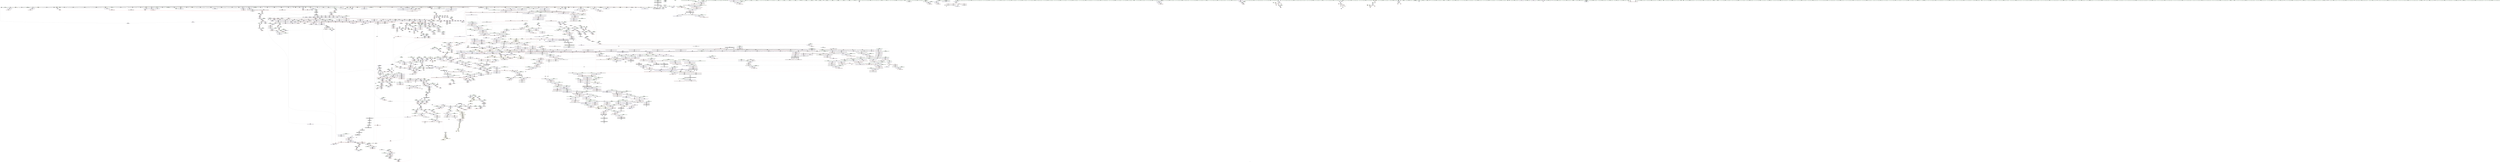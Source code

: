 digraph "SVFG" {
	label="SVFG";

	Node0x55f9577863d0 [shape=record,color=grey,label="{NodeID: 0\nNullPtr}"];
	Node0x55f9577863d0 -> Node0x55f957ead2b0[style=solid];
	Node0x55f9577863d0 -> Node0x55f957ebda10[style=solid];
	Node0x55f9577863d0 -> Node0x55f957ebdae0[style=solid];
	Node0x55f9577863d0 -> Node0x55f957ebdbb0[style=solid];
	Node0x55f9577863d0 -> Node0x55f957ebdc80[style=solid];
	Node0x55f9577863d0 -> Node0x55f957ebdd50[style=solid];
	Node0x55f9577863d0 -> Node0x55f957ebde20[style=solid];
	Node0x55f9577863d0 -> Node0x55f957ebdef0[style=solid];
	Node0x55f9577863d0 -> Node0x55f957ebdfc0[style=solid];
	Node0x55f9577863d0 -> Node0x55f957ebe090[style=solid];
	Node0x55f9577863d0 -> Node0x55f957ebe160[style=solid];
	Node0x55f9577863d0 -> Node0x55f957ebe230[style=solid];
	Node0x55f9577863d0 -> Node0x55f957ebe300[style=solid];
	Node0x55f9577863d0 -> Node0x55f957ebe3d0[style=solid];
	Node0x55f9577863d0 -> Node0x55f957ebe4a0[style=solid];
	Node0x55f9577863d0 -> Node0x55f957ebe570[style=solid];
	Node0x55f9577863d0 -> Node0x55f957ebe640[style=solid];
	Node0x55f9577863d0 -> Node0x55f957ebe710[style=solid];
	Node0x55f9577863d0 -> Node0x55f957ebe7e0[style=solid];
	Node0x55f9577863d0 -> Node0x55f957ebe8b0[style=solid];
	Node0x55f9577863d0 -> Node0x55f957ebe980[style=solid];
	Node0x55f9577863d0 -> Node0x55f957ebea50[style=solid];
	Node0x55f9577863d0 -> Node0x55f957ebeb20[style=solid];
	Node0x55f9577863d0 -> Node0x55f957ebebf0[style=solid];
	Node0x55f9577863d0 -> Node0x55f957ebecc0[style=solid];
	Node0x55f9577863d0 -> Node0x55f957ebed90[style=solid];
	Node0x55f9577863d0 -> Node0x55f957ebee60[style=solid];
	Node0x55f9577863d0 -> Node0x55f957ebef30[style=solid];
	Node0x55f9577863d0 -> Node0x55f957ebf000[style=solid];
	Node0x55f9577863d0 -> Node0x55f957ebf0d0[style=solid];
	Node0x55f9577863d0 -> Node0x55f957ebf1a0[style=solid];
	Node0x55f9577863d0 -> Node0x55f957ebf270[style=solid];
	Node0x55f9577863d0 -> Node0x55f957ebf340[style=solid];
	Node0x55f9577863d0 -> Node0x55f957ebf410[style=solid];
	Node0x55f9577863d0 -> Node0x55f957ebf4e0[style=solid];
	Node0x55f9577863d0 -> Node0x55f957ebf5b0[style=solid];
	Node0x55f9577863d0 -> Node0x55f957ebf680[style=solid];
	Node0x55f9577863d0 -> Node0x55f957ebf750[style=solid];
	Node0x55f9577863d0 -> Node0x55f957ebf820[style=solid];
	Node0x55f9577863d0 -> Node0x55f957ebf8f0[style=solid];
	Node0x55f9577863d0 -> Node0x55f957ebf9c0[style=solid];
	Node0x55f9577863d0 -> Node0x55f957ebfa90[style=solid];
	Node0x55f9577863d0 -> Node0x55f957ebfb60[style=solid];
	Node0x55f9577863d0 -> Node0x55f957ebfc30[style=solid];
	Node0x55f9577863d0 -> Node0x55f957ebfd00[style=solid];
	Node0x55f9577863d0 -> Node0x55f957ebfdd0[style=solid];
	Node0x55f9577863d0 -> Node0x55f957ebfea0[style=solid];
	Node0x55f9577863d0 -> Node0x55f957ebff70[style=solid];
	Node0x55f9577863d0 -> Node0x55f957ec0040[style=solid];
	Node0x55f9577863d0 -> Node0x55f957ec0110[style=solid];
	Node0x55f9577863d0 -> Node0x55f957ec01e0[style=solid];
	Node0x55f9577863d0 -> Node0x55f957ec02b0[style=solid];
	Node0x55f9577863d0 -> Node0x55f957ec0380[style=solid];
	Node0x55f9577863d0 -> Node0x55f957ec0450[style=solid];
	Node0x55f9577863d0 -> Node0x55f957ec0520[style=solid];
	Node0x55f9577863d0 -> Node0x55f957ec05f0[style=solid];
	Node0x55f9577863d0 -> Node0x55f957ec06c0[style=solid];
	Node0x55f9577863d0 -> Node0x55f957ec0790[style=solid];
	Node0x55f9577863d0 -> Node0x55f957ec0860[style=solid];
	Node0x55f9577863d0 -> Node0x55f957ec0930[style=solid];
	Node0x55f9577863d0 -> Node0x55f957ec0a00[style=solid];
	Node0x55f9577863d0 -> Node0x55f957ec0ad0[style=solid];
	Node0x55f9577863d0 -> Node0x55f957ec0ba0[style=solid];
	Node0x55f9577863d0 -> Node0x55f957ec0c70[style=solid];
	Node0x55f9577863d0 -> Node0x55f957ec0d40[style=solid];
	Node0x55f9577863d0 -> Node0x55f957ec0e10[style=solid];
	Node0x55f9577863d0 -> Node0x55f957ef3400[style=solid];
	Node0x55f9577863d0 -> Node0x55f957ef5da0[style=solid];
	Node0x55f9577863d0 -> Node0x55f957ef5e70[style=solid];
	Node0x55f9577863d0 -> Node0x55f957ef5f40[style=solid];
	Node0x55f9577863d0 -> Node0x55f957ef7fc0[style=solid];
	Node0x55f9577863d0 -> Node0x55f957ecd920[style=solid];
	Node0x55f9577863d0 -> Node0x55f957ecd9f0[style=solid];
	Node0x55f9577863d0 -> Node0x55f957ecdac0[style=solid];
	Node0x55f9577863d0 -> Node0x55f957ecfdb0[style=solid];
	Node0x55f9577863d0 -> Node0x55f9574489f0[style=solid];
	Node0x55f9577863d0 -> Node0x55f957f417b0[style=solid];
	Node0x55f9577863d0 -> Node0x55f957f45bf0[style=solid];
	Node0x55f9577863d0 -> Node0x55f957f46af0[style=solid];
	Node0x55f9577863d0 -> Node0x55f957f46c70[style=solid];
	Node0x55f9577863d0 -> Node0x55f957f47b70[style=solid];
	Node0x55f9577863d0:s64 -> Node0x55f95804d9e0[style=solid,color=red];
	Node0x55f9577863d0:s64 -> Node0x55f95805dd20[style=solid,color=red];
	Node0x55f957ece140 [shape=record,color=blue,label="{NodeID: 1550\n1858\<--1887\nexn.slot\<--\n_ZNSt12_Vector_baseIiSaIiEED2Ev\n}"];
	Node0x55f957ece140 -> Node0x55f957eeb270[style=dashed];
	Node0x55f957eac5f0 [shape=record,color=green,label="{NodeID: 443\n2838\<--2839\n__simple\<--__simple_field_insensitive\n_ZSt13__copy_move_aILb1EPiS0_ET1_T0_S2_S1_\n}"];
	Node0x55f957eac5f0 -> Node0x55f957ed3d10[style=solid];
	Node0x55f957ebb960 [shape=record,color=purple,label="{NodeID: 886\n2054\<--2052\n_M_finish7\<--\n_ZNSt6vectorIiSaIiEE12emplace_backIJiEEEvDpOT_\n}"];
	Node0x55f957ebb960 -> Node0x55f957eec5f0[style=solid];
	Node0x55f957ebb960 -> Node0x55f957ecf180[style=solid];
	Node0x55f9580552b0 [shape=record,color=black,label="{NodeID: 3543\n1617 = PHI(1705, )\n}"];
	Node0x55f957ef1db0 [shape=record,color=red,label="{NodeID: 1329\n2873\<--2864\n\<--__last.addr\n_ZNSt11__copy_moveILb1ELb1ESt26random_access_iterator_tagE8__copy_mIiEEPT_PKS3_S6_S4_\n}"];
	Node0x55f957ef1db0 -> Node0x55f957ecbdc0[style=solid];
	Node0x55f957ea4880 [shape=record,color=green,label="{NodeID: 222\n1372\<--1373\n__b.addr\<--__b.addr_field_insensitive\n_ZSt3maxImERKT_S2_S2_\n}"];
	Node0x55f957ea4880 -> Node0x55f957ee8420[style=solid];
	Node0x55f957ea4880 -> Node0x55f957ee84f0[style=solid];
	Node0x55f957ea4880 -> Node0x55f957ef9dd0[style=solid];
	Node0x55f957fc4b60 [shape=record,color=yellow,style=double,label="{NodeID: 2879\n54V_1 = ENCHI(MR_54V_0)\npts\{2626 \}\nFun[_ZSt34__uninitialized_move_if_noexcept_aIPiS0_SaIiEET0_T_S3_S2_RT1_]|{<s0>215}}"];
	Node0x55f957fc4b60:s0 -> Node0x55f957fa1f90[style=dashed,color=red];
	Node0x55f957ec81a0 [shape=record,color=black,label="{NodeID: 665\n2195\<--2137\n\<--this1\n_ZNSt6vectorIiSaIiEE17_M_realloc_insertIJiEEEvN9__gnu_cxx17__normal_iteratorIPiS1_EEDpOT_\n|{<s0>185}}"];
	Node0x55f957ec81a0:s0 -> Node0x55f9580474e0[style=solid,color=red];
	Node0x55f957ee6a20 [shape=record,color=red,label="{NodeID: 1108\n1151\<--1143\n\<--__p.addr\n_ZN9__gnu_cxx13new_allocatorINSt7__cxx1112basic_stringIcSt11char_traitsIcESaIcEEEE9constructIS6_JRKS6_EEEvPT_DpOT0_\n}"];
	Node0x55f957ee6a20 -> Node0x55f957ec47f0[style=solid];
	Node0x55f957786460 [shape=record,color=green,label="{NodeID: 1\n7\<--1\n__dso_handle\<--dummyObj\nGlob }"];
	Node0x55f957fb7000 [shape=record,color=yellow,style=double,label="{NodeID: 2658\n33V_1 = ENCHI(MR_33V_0)\npts\{260 \}\nFun[_ZNSt6vectorINSt7__cxx1112basic_stringIcSt11char_traitsIcESaIcEEESaIS5_EED2Ev]}"];
	Node0x55f957fb7000 -> Node0x55f957ef4060[style=dashed];
	Node0x55f957ece210 [shape=record,color=blue,label="{NodeID: 1551\n1860\<--1889\nehselector.slot\<--\n_ZNSt12_Vector_baseIiSaIiEED2Ev\n}"];
	Node0x55f957eac6c0 [shape=record,color=green,label="{NodeID: 444\n2848\<--2849\n_ZNSt11__copy_moveILb1ELb1ESt26random_access_iterator_tagE8__copy_mIiEEPT_PKS3_S6_S4_\<--_ZNSt11__copy_moveILb1ELb1ESt26random_access_iterator_tagE8__copy_mIiEEPT_PKS3_S6_S4__field_insensitive\n}"];
	Node0x55f957ebba30 [shape=record,color=purple,label="{NodeID: 887\n2056\<--2055\nincdec.ptr\<--\n_ZNSt6vectorIiSaIiEE12emplace_backIJiEEEvDpOT_\n}"];
	Node0x55f957ebba30 -> Node0x55f957ecf180[style=solid];
	Node0x55f9580553c0 [shape=record,color=black,label="{NodeID: 3544\n1631 = PHI()\n}"];
	Node0x55f957ef1e80 [shape=record,color=red,label="{NodeID: 1330\n2883\<--2866\n\<--__result.addr\n_ZNSt11__copy_moveILb1ELb1ESt26random_access_iterator_tagE8__copy_mIiEEPT_PKS3_S6_S4_\n}"];
	Node0x55f957ef1e80 -> Node0x55f957ecbf60[style=solid];
	Node0x55f957ea4950 [shape=record,color=green,label="{NodeID: 223\n1392\<--1393\n__a.addr\<--__a.addr_field_insensitive\n_ZNSt16allocator_traitsISaINSt7__cxx1112basic_stringIcSt11char_traitsIcESaIcEEEEE8max_sizeERKS6_\n}"];
	Node0x55f957ea4950 -> Node0x55f957ee8760[style=solid];
	Node0x55f957ea4950 -> Node0x55f957efa040[style=solid];
	Node0x55f957ec8270 [shape=record,color=black,label="{NodeID: 666\n2211\<--2137\n\<--this1\n_ZNSt6vectorIiSaIiEE17_M_realloc_insertIJiEEEvN9__gnu_cxx17__normal_iteratorIPiS1_EEDpOT_\n}"];
	Node0x55f957ec8270 -> Node0x55f957ebc180[style=solid];
	Node0x55f957ee6af0 [shape=record,color=red,label="{NodeID: 1109\n1154\<--1145\n\<--__args.addr\n_ZN9__gnu_cxx13new_allocatorINSt7__cxx1112basic_stringIcSt11char_traitsIcESaIcEEEE9constructIS6_JRKS6_EEEvPT_DpOT0_\n|{<s0>104}}"];
	Node0x55f957ee6af0:s0 -> Node0x55f95804a840[style=solid,color=red];
	Node0x55f957e9cc40 [shape=record,color=green,label="{NodeID: 2\n8\<--1\n.str\<--dummyObj\nGlob }"];
	Node0x55f957fb70e0 [shape=record,color=yellow,style=double,label="{NodeID: 2659\n35V_1 = ENCHI(MR_35V_0)\npts\{262 \}\nFun[_ZNSt6vectorINSt7__cxx1112basic_stringIcSt11char_traitsIcESaIcEEESaIS5_EED2Ev]}"];
	Node0x55f957fb70e0 -> Node0x55f957ef4130[style=dashed];
	Node0x55f957ece2e0 [shape=record,color=blue,label="{NodeID: 1552\n1900\<--1898\n__first.addr\<--__first\n_ZSt8_DestroyIPiEvT_S1_\n}"];
	Node0x55f957ece2e0 -> Node0x55f957eeb5b0[style=dashed];
	Node0x55f957eac7c0 [shape=record,color=green,label="{NodeID: 445\n2853\<--2854\n__it.addr\<--__it.addr_field_insensitive\n_ZSt12__niter_baseIPiET_S1_\n}"];
	Node0x55f957eac7c0 -> Node0x55f957ef1b40[style=solid];
	Node0x55f957eac7c0 -> Node0x55f957ed3de0[style=solid];
	Node0x55f957ebbb00 [shape=record,color=purple,label="{NodeID: 888\n2133\<--2113\ncoerce.dive\<--__position\n_ZNSt6vectorIiSaIiEE17_M_realloc_insertIJiEEEvN9__gnu_cxx17__normal_iteratorIPiS1_EEDpOT_\n}"];
	Node0x55f957ebbb00 -> Node0x55f957ecf730[style=solid];
	Node0x55f958055490 [shape=record,color=black,label="{NodeID: 3545\n1689 = PHI(1743, )\n}"];
	Node0x55f957ef1f50 [shape=record,color=red,label="{NodeID: 1331\n2893\<--2866\n\<--__result.addr\n_ZNSt11__copy_moveILb1ELb1ESt26random_access_iterator_tagE8__copy_mIiEEPT_PKS3_S6_S4_\n}"];
	Node0x55f957ef1f50 -> Node0x55f957edfee0[style=solid];
	Node0x55f957ea4a20 [shape=record,color=green,label="{NodeID: 224\n1398\<--1399\n_ZNK9__gnu_cxx13new_allocatorINSt7__cxx1112basic_stringIcSt11char_traitsIcESaIcEEEE8max_sizeEv\<--_ZNK9__gnu_cxx13new_allocatorINSt7__cxx1112basic_stringIcSt11char_traitsIcESaIcEEEE8max_sizeEv_field_insensitive\n}"];
	Node0x55f957ec8340 [shape=record,color=black,label="{NodeID: 667\n2229\<--2137\n\<--this1\n_ZNSt6vectorIiSaIiEE17_M_realloc_insertIJiEEEvN9__gnu_cxx17__normal_iteratorIPiS1_EEDpOT_\n|{<s0>190}}"];
	Node0x55f957ec8340:s0 -> Node0x55f9580474e0[style=solid,color=red];
	Node0x55f957ee6bc0 [shape=record,color=red,label="{NodeID: 1110\n1165\<--1162\n\<--__t.addr\n_ZSt7forwardIRKNSt7__cxx1112basic_stringIcSt11char_traitsIcESaIcEEEEOT_RNSt16remove_referenceIS8_E4typeE\n}"];
	Node0x55f957ee6bc0 -> Node0x55f957ec4990[style=solid];
	Node0x55f957e9bf10 [shape=record,color=green,label="{NodeID: 3\n10\<--1\n.str.1\<--dummyObj\nGlob }"];
	Node0x55f957fb71c0 [shape=record,color=yellow,style=double,label="{NodeID: 2660\n25V_1 = ENCHI(MR_25V_0)\npts\{3070000 \}\nFun[_ZNSt6vectorINSt7__cxx1112basic_stringIcSt11char_traitsIcESaIcEEESaIS5_EED2Ev]|{|<s1>26|<s2>27}}"];
	Node0x55f957fb71c0 -> Node0x55f957ee1330[style=dashed];
	Node0x55f957fb71c0:s1 -> Node0x55f957fb67c0[style=dashed,color=red];
	Node0x55f957fb71c0:s2 -> Node0x55f957fb67c0[style=dashed,color=red];
	Node0x55f957ece3b0 [shape=record,color=blue,label="{NodeID: 1553\n1902\<--1899\n__last.addr\<--__last\n_ZSt8_DestroyIPiEvT_S1_\n}"];
	Node0x55f957ece3b0 -> Node0x55f957eeb680[style=dashed];
	Node0x55f957eac890 [shape=record,color=green,label="{NodeID: 446\n2862\<--2863\n__first.addr\<--__first.addr_field_insensitive\n_ZNSt11__copy_moveILb1ELb1ESt26random_access_iterator_tagE8__copy_mIiEEPT_PKS3_S6_S4_\n}"];
	Node0x55f957eac890 -> Node0x55f957ef1c10[style=solid];
	Node0x55f957eac890 -> Node0x55f957ef1ce0[style=solid];
	Node0x55f957eac890 -> Node0x55f957ed3eb0[style=solid];
	Node0x55f957ebbbd0 [shape=record,color=purple,label="{NodeID: 889\n2146\<--2123\ncoerce.dive3\<--ref.tmp\n_ZNSt6vectorIiSaIiEE17_M_realloc_insertIJiEEEvN9__gnu_cxx17__normal_iteratorIPiS1_EEDpOT_\n}"];
	Node0x55f957ebbbd0 -> Node0x55f957ecfa70[style=solid];
	Node0x55f958055630 [shape=record,color=black,label="{NodeID: 3546\n778 = PHI(798, )\n|{<s0>71}}"];
	Node0x55f958055630:s0 -> Node0x55f958050430[style=solid,color=red];
	Node0x55f957ef2020 [shape=record,color=red,label="{NodeID: 1332\n2880\<--2868\n\<--_Num\n_ZNSt11__copy_moveILb1ELb1ESt26random_access_iterator_tagE8__copy_mIiEEPT_PKS3_S6_S4_\n}"];
	Node0x55f957ef2020 -> Node0x55f957f45ef0[style=solid];
	Node0x55f957ea4b20 [shape=record,color=green,label="{NodeID: 225\n1403\<--1404\nthis.addr\<--this.addr_field_insensitive\n_ZNKSt12_Vector_baseINSt7__cxx1112basic_stringIcSt11char_traitsIcESaIcEEESaIS5_EE19_M_get_Tp_allocatorEv\n}"];
	Node0x55f957ea4b20 -> Node0x55f957ee8830[style=solid];
	Node0x55f957ea4b20 -> Node0x55f957efa110[style=solid];
	Node0x55f957ec8410 [shape=record,color=black,label="{NodeID: 668\n2233\<--2137\n\<--this1\n_ZNSt6vectorIiSaIiEE17_M_realloc_insertIJiEEEvN9__gnu_cxx17__normal_iteratorIPiS1_EEDpOT_\n|{<s0>192}}"];
	Node0x55f957ec8410:s0 -> Node0x55f95804c680[style=solid,color=red];
	Node0x55f957ee6c90 [shape=record,color=red,label="{NodeID: 1111\n1187\<--1174\nthis1\<--this.addr\n_ZNKSt6vectorINSt7__cxx1112basic_stringIcSt11char_traitsIcESaIcEEESaIS5_EE12_M_check_lenEmPKc\n|{<s0>106|<s1>107|<s2>109|<s3>110|<s4>112|<s5>113|<s6>114}}"];
	Node0x55f957ee6c90:s0 -> Node0x55f958060750[style=solid,color=red];
	Node0x55f957ee6c90:s1 -> Node0x55f958060a20[style=solid,color=red];
	Node0x55f957ee6c90:s2 -> Node0x55f958060a20[style=solid,color=red];
	Node0x55f957ee6c90:s3 -> Node0x55f958060a20[style=solid,color=red];
	Node0x55f957ee6c90:s4 -> Node0x55f958060a20[style=solid,color=red];
	Node0x55f957ee6c90:s5 -> Node0x55f958060750[style=solid,color=red];
	Node0x55f957ee6c90:s6 -> Node0x55f958060750[style=solid,color=red];
	Node0x55f957e9bfa0 [shape=record,color=green,label="{NodeID: 4\n12\<--1\n.str.2\<--dummyObj\nGlob }"];
	Node0x55f957fb72a0 [shape=record,color=yellow,style=double,label="{NodeID: 2661\n27V_1 = ENCHI(MR_27V_0)\npts\{3070001 \}\nFun[_ZNSt6vectorINSt7__cxx1112basic_stringIcSt11char_traitsIcESaIcEEESaIS5_EED2Ev]}"];
	Node0x55f957fb72a0 -> Node0x55f957ee1400[style=dashed];
	Node0x55f957ece480 [shape=record,color=blue,label="{NodeID: 1554\n1915\<--1913\n.addr\<--\n_ZNSt12_Destroy_auxILb1EE9__destroyIPiEEvT_S3_\n}"];
	Node0x55f957eac960 [shape=record,color=green,label="{NodeID: 447\n2864\<--2865\n__last.addr\<--__last.addr_field_insensitive\n_ZNSt11__copy_moveILb1ELb1ESt26random_access_iterator_tagE8__copy_mIiEEPT_PKS3_S6_S4_\n}"];
	Node0x55f957eac960 -> Node0x55f957ef1db0[style=solid];
	Node0x55f957eac960 -> Node0x55f957ed3f80[style=solid];
	Node0x55f957ebbca0 [shape=record,color=purple,label="{NodeID: 890\n2161\<--2160\n_M_impl\<--\n_ZNSt6vectorIiSaIiEE17_M_realloc_insertIJiEEEvN9__gnu_cxx17__normal_iteratorIPiS1_EEDpOT_\n}"];
	Node0x55f957ebbca0 -> Node0x55f957ec8d00[style=solid];
	Node0x55f958055800 [shape=record,color=black,label="{NodeID: 3547\n920 = PHI(1160, )\n|{<s0>79}}"];
	Node0x55f958055800:s0 -> Node0x55f95804b9c0[style=solid,color=red];
	Node0x55f957ef20f0 [shape=record,color=red,label="{NodeID: 1333\n2887\<--2868\n\<--_Num\n_ZNSt11__copy_moveILb1ELb1ESt26random_access_iterator_tagE8__copy_mIiEEPT_PKS3_S6_S4_\n}"];
	Node0x55f957ef20f0 -> Node0x55f957f425f0[style=solid];
	Node0x55f957ea4bf0 [shape=record,color=green,label="{NodeID: 226\n1412\<--1413\nthis.addr\<--this.addr_field_insensitive\n_ZNK9__gnu_cxx13new_allocatorINSt7__cxx1112basic_stringIcSt11char_traitsIcESaIcEEEE8max_sizeEv\n}"];
	Node0x55f957ea4bf0 -> Node0x55f957ee8900[style=solid];
	Node0x55f957ea4bf0 -> Node0x55f957efa1e0[style=solid];
	Node0x55f957ec84e0 [shape=record,color=black,label="{NodeID: 669\n2239\<--2137\n\<--this1\n_ZNSt6vectorIiSaIiEE17_M_realloc_insertIJiEEEvN9__gnu_cxx17__normal_iteratorIPiS1_EEDpOT_\n}"];
	Node0x55f957ec84e0 -> Node0x55f957ebc250[style=solid];
	Node0x55f957ec84e0 -> Node0x55f957ebc320[style=solid];
	Node0x55f957ee6d60 [shape=record,color=red,label="{NodeID: 1112\n1193\<--1176\n\<--__n.addr\n_ZNKSt6vectorINSt7__cxx1112basic_stringIcSt11char_traitsIcESaIcEEESaIS5_EE12_M_check_lenEmPKc\n}"];
	Node0x55f957ee6d60 -> Node0x55f957f479f0[style=solid];
	Node0x55f957e9c250 [shape=record,color=green,label="{NodeID: 5\n14\<--1\n.str.3\<--dummyObj\nGlob }"];
	Node0x55f957fb7380 [shape=record,color=yellow,style=double,label="{NodeID: 2662\n29V_1 = ENCHI(MR_29V_0)\npts\{3070002 \}\nFun[_ZNSt6vectorINSt7__cxx1112basic_stringIcSt11char_traitsIcESaIcEEESaIS5_EED2Ev]|{<s0>26|<s1>27}}"];
	Node0x55f957fb7380:s0 -> Node0x55f957fb68a0[style=dashed,color=red];
	Node0x55f957fb7380:s1 -> Node0x55f957fb68a0[style=dashed,color=red];
	Node0x55f957ece550 [shape=record,color=blue,label="{NodeID: 1555\n1917\<--1914\n.addr1\<--\n_ZNSt12_Destroy_auxILb1EE9__destroyIPiEEvT_S3_\n}"];
	Node0x55f957eaca30 [shape=record,color=green,label="{NodeID: 448\n2866\<--2867\n__result.addr\<--__result.addr_field_insensitive\n_ZNSt11__copy_moveILb1ELb1ESt26random_access_iterator_tagE8__copy_mIiEEPT_PKS3_S6_S4_\n}"];
	Node0x55f957eaca30 -> Node0x55f957ef1e80[style=solid];
	Node0x55f957eaca30 -> Node0x55f957ef1f50[style=solid];
	Node0x55f957eaca30 -> Node0x55f957ed4050[style=solid];
	Node0x55f957ebbd70 [shape=record,color=purple,label="{NodeID: 891\n2171\<--2170\n_M_impl7\<--\n_ZNSt6vectorIiSaIiEE17_M_realloc_insertIJiEEEvN9__gnu_cxx17__normal_iteratorIPiS1_EEDpOT_\n}"];
	Node0x55f958055940 [shape=record,color=black,label="{NodeID: 3548\n957 = PHI(1170, )\n}"];
	Node0x55f958055940 -> Node0x55f957ef7bb0[style=solid];
	Node0x55f957ef21c0 [shape=record,color=red,label="{NodeID: 1334\n2894\<--2868\n\<--_Num\n_ZNSt11__copy_moveILb1ELb1ESt26random_access_iterator_tagE8__copy_mIiEEPT_PKS3_S6_S4_\n}"];
	Node0x55f957ea4cc0 [shape=record,color=green,label="{NodeID: 227\n1421\<--1422\nthis.addr\<--this.addr_field_insensitive\n_ZN9__gnu_cxx17__normal_iteratorIPNSt7__cxx1112basic_stringIcSt11char_traitsIcESaIcEEESt6vectorIS6_SaIS6_EEEC2ERKS7_\n}"];
	Node0x55f957ea4cc0 -> Node0x55f957ee89d0[style=solid];
	Node0x55f957ea4cc0 -> Node0x55f957efa2b0[style=solid];
	Node0x55f957ec85b0 [shape=record,color=black,label="{NodeID: 670\n2243\<--2137\n\<--this1\n_ZNSt6vectorIiSaIiEE17_M_realloc_insertIJiEEEvN9__gnu_cxx17__normal_iteratorIPiS1_EEDpOT_\n}"];
	Node0x55f957ec85b0 -> Node0x55f957ebc3f0[style=solid];
	Node0x55f957ec85b0 -> Node0x55f957ebc4c0[style=solid];
	Node0x55f957ee6e30 [shape=record,color=red,label="{NodeID: 1113\n1196\<--1178\n\<--__s.addr\n_ZNKSt6vectorINSt7__cxx1112basic_stringIcSt11char_traitsIcESaIcEEESaIS5_EE12_M_check_lenEmPKc\n}"];
	Node0x55f957e9c2e0 [shape=record,color=green,label="{NodeID: 6\n16\<--1\n.str.4\<--dummyObj\nGlob }"];
	Node0x55f957fb7460 [shape=record,color=yellow,style=double,label="{NodeID: 2663\n54V_1 = ENCHI(MR_54V_0)\npts\{2626 \}\nFun[_ZSt18uninitialized_copyISt13move_iteratorIPiES1_ET0_T_S4_S3_]|{<s0>230}}"];
	Node0x55f957fb7460:s0 -> Node0x55f957fbc8d0[style=dashed,color=red];
	Node0x55f957ece620 [shape=record,color=blue,label="{NodeID: 1556\n1926\<--1923\nthis.addr\<--this\n_ZNSt12_Vector_baseIiSaIiEE13_M_deallocateEPim\n}"];
	Node0x55f957ece620 -> Node0x55f957eeb750[style=dashed];
	Node0x55f957eacb00 [shape=record,color=green,label="{NodeID: 449\n2868\<--2869\n_Num\<--_Num_field_insensitive\n_ZNSt11__copy_moveILb1ELb1ESt26random_access_iterator_tagE8__copy_mIiEEPT_PKS3_S6_S4_\n}"];
	Node0x55f957eacb00 -> Node0x55f957ef2020[style=solid];
	Node0x55f957eacb00 -> Node0x55f957ef20f0[style=solid];
	Node0x55f957eacb00 -> Node0x55f957ef21c0[style=solid];
	Node0x55f957eacb00 -> Node0x55f957ed4120[style=solid];
	Node0x55f957ebbe40 [shape=record,color=purple,label="{NodeID: 892\n2172\<--2170\n_M_start\<--\n_ZNSt6vectorIiSaIiEE17_M_realloc_insertIJiEEEvN9__gnu_cxx17__normal_iteratorIPiS1_EEDpOT_\n}"];
	Node0x55f957ebbe40 -> Node0x55f957eede50[style=solid];
	Node0x55f958055a50 [shape=record,color=black,label="{NodeID: 3549\n962 = PHI(1244, )\n}"];
	Node0x55f958055a50 -> Node0x55f957ef7c80[style=solid];
	Node0x55f957ef2290 [shape=record,color=red,label="{NodeID: 1335\n2907\<--2904\n\<--__it.addr\n_ZSt12__miter_baseIPiET_S1_\n}"];
	Node0x55f957ef2290 -> Node0x55f957ecc1d0[style=solid];
	Node0x55f957ea4d90 [shape=record,color=green,label="{NodeID: 228\n1423\<--1424\n__i.addr\<--__i.addr_field_insensitive\n_ZN9__gnu_cxx17__normal_iteratorIPNSt7__cxx1112basic_stringIcSt11char_traitsIcESaIcEEESt6vectorIS6_SaIS6_EEEC2ERKS7_\n}"];
	Node0x55f957ea4d90 -> Node0x55f957ee8aa0[style=solid];
	Node0x55f957ea4d90 -> Node0x55f957efa380[style=solid];
	Node0x55f957ec8680 [shape=record,color=black,label="{NodeID: 671\n2247\<--2137\n\<--this1\n_ZNSt6vectorIiSaIiEE17_M_realloc_insertIJiEEEvN9__gnu_cxx17__normal_iteratorIPiS1_EEDpOT_\n|{<s0>194}}"];
	Node0x55f957ec8680:s0 -> Node0x55f9580474e0[style=solid,color=red];
	Node0x55f957ee6f00 [shape=record,color=red,label="{NodeID: 1114\n1210\<--1180\n\<--__len\n_ZNKSt6vectorINSt7__cxx1112basic_stringIcSt11char_traitsIcESaIcEEESaIS5_EE12_M_check_lenEmPKc\n}"];
	Node0x55f957ee6f00 -> Node0x55f957f47870[style=solid];
	Node0x55f957e9c3a0 [shape=record,color=green,label="{NodeID: 7\n18\<--1\n.str.5\<--dummyObj\nGlob }"];
	Node0x55f957ece6f0 [shape=record,color=blue,label="{NodeID: 1557\n1928\<--1924\n__p.addr\<--__p\n_ZNSt12_Vector_baseIiSaIiEE13_M_deallocateEPim\n}"];
	Node0x55f957ece6f0 -> Node0x55f957eeb820[style=dashed];
	Node0x55f957ece6f0 -> Node0x55f957eeb8f0[style=dashed];
	Node0x55f957eacbd0 [shape=record,color=green,label="{NodeID: 450\n2890\<--2891\nllvm.memmove.p0i8.p0i8.i64\<--llvm.memmove.p0i8.p0i8.i64_field_insensitive\n}"];
	Node0x55f957ebbf10 [shape=record,color=purple,label="{NodeID: 893\n2186\<--2185\nincdec.ptr\<--\n_ZNSt6vectorIiSaIiEE17_M_realloc_insertIJiEEEvN9__gnu_cxx17__normal_iteratorIPiS1_EEDpOT_\n}"];
	Node0x55f957ebbf10 -> Node0x55f957ecff50[style=solid];
	Node0x55f958055b60 [shape=record,color=black,label="{NodeID: 3550\n967 = PHI(1224, )\n}"];
	Node0x55f958055b60 -> Node0x55f957ef7d50[style=solid];
	Node0x55f957ef2360 [shape=record,color=red,label="{NodeID: 1336\n2914\<--2911\nthis1\<--this.addr\n_ZNKSt13move_iteratorIPiE4baseEv\n}"];
	Node0x55f957ef2360 -> Node0x55f957edf790[style=solid];
	Node0x55f957ead350 [shape=record,color=green,label="{NodeID: 229\n1436\<--1437\n__a.addr\<--__a.addr_field_insensitive\n_ZNSt16allocator_traitsISaINSt7__cxx1112basic_stringIcSt11char_traitsIcESaIcEEEEE8allocateERS6_m\n}"];
	Node0x55f957ead350 -> Node0x55f957ee8c40[style=solid];
	Node0x55f957ead350 -> Node0x55f957efa520[style=solid];
	Node0x55f957ec8750 [shape=record,color=black,label="{NodeID: 672\n2250\<--2137\n\<--this1\n_ZNSt6vectorIiSaIiEE17_M_realloc_insertIJiEEEvN9__gnu_cxx17__normal_iteratorIPiS1_EEDpOT_\n|{<s0>196}}"];
	Node0x55f957ec8750:s0 -> Node0x55f95804c680[style=solid,color=red];
	Node0x55f957ee6fd0 [shape=record,color=red,label="{NodeID: 1115\n1214\<--1180\n\<--__len\n_ZNKSt6vectorINSt7__cxx1112basic_stringIcSt11char_traitsIcESaIcEEESaIS5_EE12_M_check_lenEmPKc\n}"];
	Node0x55f957ee6fd0 -> Node0x55f957f476f0[style=solid];
	Node0x55f957e9cd70 [shape=record,color=green,label="{NodeID: 8\n21\<--1\n\<--dummyObj\nCan only get source location for instruction, argument, global var or function.}"];
	Node0x55f957ece7c0 [shape=record,color=blue,label="{NodeID: 1558\n1930\<--1925\n__n.addr\<--__n\n_ZNSt12_Vector_baseIiSaIiEE13_M_deallocateEPim\n}"];
	Node0x55f957ece7c0 -> Node0x55f957eeb9c0[style=dashed];
	Node0x55f957eaccd0 [shape=record,color=green,label="{NodeID: 451\n2904\<--2905\n__it.addr\<--__it.addr_field_insensitive\n_ZSt12__miter_baseIPiET_S1_\n}"];
	Node0x55f957eaccd0 -> Node0x55f957ef2290[style=solid];
	Node0x55f957eaccd0 -> Node0x55f957ed42c0[style=solid];
	Node0x55f957ebbfe0 [shape=record,color=purple,label="{NodeID: 894\n2191\<--2190\n_M_impl13\<--\n_ZNSt6vectorIiSaIiEE17_M_realloc_insertIJiEEEvN9__gnu_cxx17__normal_iteratorIPiS1_EEDpOT_\n}"];
	Node0x55f958055c70 [shape=record,color=black,label="{NodeID: 3551\n973 = PHI(1259, )\n}"];
	Node0x55f958055c70 -> Node0x55f957ef7e20[style=solid];
	Node0x55f957ef2430 [shape=record,color=red,label="{NodeID: 1337\n2916\<--2915\n\<--_M_current\n_ZNKSt13move_iteratorIPiE4baseEv\n}"];
	Node0x55f957ef2430 -> Node0x55f957ecc2a0[style=solid];
	Node0x55f957ead420 [shape=record,color=green,label="{NodeID: 230\n1438\<--1439\n__n.addr\<--__n.addr_field_insensitive\n_ZNSt16allocator_traitsISaINSt7__cxx1112basic_stringIcSt11char_traitsIcESaIcEEEEE8allocateERS6_m\n}"];
	Node0x55f957ead420 -> Node0x55f957ee8d10[style=solid];
	Node0x55f957ead420 -> Node0x55f957efa5f0[style=solid];
	Node0x55f957ec8820 [shape=record,color=black,label="{NodeID: 673\n2251\<--2137\n\<--this1\n_ZNSt6vectorIiSaIiEE17_M_realloc_insertIJiEEEvN9__gnu_cxx17__normal_iteratorIPiS1_EEDpOT_\n}"];
	Node0x55f957ec8820 -> Node0x55f957ebc590[style=solid];
	Node0x55f957ec8820 -> Node0x55f957ebc660[style=solid];
	Node0x55f957ee70a0 [shape=record,color=red,label="{NodeID: 1116\n1220\<--1180\n\<--__len\n_ZNKSt6vectorINSt7__cxx1112basic_stringIcSt11char_traitsIcESaIcEEESaIS5_EE12_M_check_lenEmPKc\n}"];
	Node0x55f957ee70a0 -> Node0x55f957f41d50[style=solid];
	Node0x55f957e9ce00 [shape=record,color=green,label="{NodeID: 9\n70\<--1\n\<--dummyObj\nCan only get source location for instruction, argument, global var or function.}"];
	Node0x55f957ece890 [shape=record,color=blue,label="{NodeID: 1559\n1950\<--1949\nthis.addr\<--this\n_ZNSt12_Vector_baseIiSaIiEE12_Vector_implD2Ev\n}"];
	Node0x55f957ece890 -> Node0x55f957eeba90[style=dashed];
	Node0x55f957eacda0 [shape=record,color=green,label="{NodeID: 452\n2911\<--2912\nthis.addr\<--this.addr_field_insensitive\n_ZNKSt13move_iteratorIPiE4baseEv\n}"];
	Node0x55f957eacda0 -> Node0x55f957ef2360[style=solid];
	Node0x55f957eacda0 -> Node0x55f957ed4390[style=solid];
	Node0x55f957ebc0b0 [shape=record,color=purple,label="{NodeID: 895\n2192\<--2190\n_M_finish\<--\n_ZNSt6vectorIiSaIiEE17_M_realloc_insertIJiEEEvN9__gnu_cxx17__normal_iteratorIPiS1_EEDpOT_\n}"];
	Node0x55f957ebc0b0 -> Node0x55f957eee0c0[style=solid];
	Node0x55f958055db0 [shape=record,color=black,label="{NodeID: 3552\n986 = PHI(1160, )\n|{<s0>85}}"];
	Node0x55f958055db0:s0 -> Node0x55f95805cc40[style=solid,color=red];
	Node0x55f957ef2500 [shape=record,color=red,label="{NodeID: 1338\n2927\<--2921\nthis1\<--this.addr\n_ZNSt13move_iteratorIPiEC2ES0_\n}"];
	Node0x55f957ef2500 -> Node0x55f957edf860[style=solid];
	Node0x55f957ead4f0 [shape=record,color=green,label="{NodeID: 231\n1446\<--1447\n_ZN9__gnu_cxx13new_allocatorINSt7__cxx1112basic_stringIcSt11char_traitsIcESaIcEEEE8allocateEmPKv\<--_ZN9__gnu_cxx13new_allocatorINSt7__cxx1112basic_stringIcSt11char_traitsIcESaIcEEEE8allocateEmPKv_field_insensitive\n}"];
	Node0x55f957ec88f0 [shape=record,color=black,label="{NodeID: 674\n2255\<--2137\n\<--this1\n_ZNSt6vectorIiSaIiEE17_M_realloc_insertIJiEEEvN9__gnu_cxx17__normal_iteratorIPiS1_EEDpOT_\n}"];
	Node0x55f957ec88f0 -> Node0x55f957ebc730[style=solid];
	Node0x55f957ec88f0 -> Node0x55f957ebc800[style=solid];
	Node0x55f957ee7170 [shape=record,color=red,label="{NodeID: 1117\n1207\<--1204\n\<--call5\n_ZNKSt6vectorINSt7__cxx1112basic_stringIcSt11char_traitsIcESaIcEEESaIS5_EE12_M_check_lenEmPKc\n}"];
	Node0x55f957ee7170 -> Node0x55f957f45170[style=solid];
	Node0x55f957e9ce90 [shape=record,color=green,label="{NodeID: 10\n78\<--1\n\<--dummyObj\nCan only get source location for instruction, argument, global var or function.}"];
	Node0x55f957ece960 [shape=record,color=blue,label="{NodeID: 1560\n1963\<--1960\n__a.addr\<--__a\n_ZNSt16allocator_traitsISaIiEE10deallocateERS0_Pim\n}"];
	Node0x55f957ece960 -> Node0x55f957eebb60[style=dashed];
	Node0x55f957eace70 [shape=record,color=green,label="{NodeID: 453\n2921\<--2922\nthis.addr\<--this.addr_field_insensitive\n_ZNSt13move_iteratorIPiEC2ES0_\n}"];
	Node0x55f957eace70 -> Node0x55f957ef2500[style=solid];
	Node0x55f957eace70 -> Node0x55f957ed4460[style=solid];
	Node0x55f957ebc180 [shape=record,color=purple,label="{NodeID: 896\n2212\<--2211\n_M_impl17\<--\n_ZNSt6vectorIiSaIiEE17_M_realloc_insertIJiEEEvN9__gnu_cxx17__normal_iteratorIPiS1_EEDpOT_\n}"];
	Node0x55f957ebc180 -> Node0x55f957ec8dd0[style=solid];
	Node0x55f958055ef0 [shape=record,color=black,label="{NodeID: 3553\n993 = PHI(1323, )\n}"];
	Node0x55f958055ef0 -> Node0x55f957ee6130[style=solid];
	Node0x55f957ef25d0 [shape=record,color=red,label="{NodeID: 1339\n2929\<--2923\n\<--__i.addr\n_ZNSt13move_iteratorIPiEC2ES0_\n}"];
	Node0x55f957ef25d0 -> Node0x55f957ed4600[style=solid];
	Node0x55f957ead5c0 [shape=record,color=green,label="{NodeID: 232\n1453\<--1454\nthis.addr\<--this.addr_field_insensitive\n_ZN9__gnu_cxx13new_allocatorINSt7__cxx1112basic_stringIcSt11char_traitsIcESaIcEEEE8allocateEmPKv\n}"];
	Node0x55f957ead5c0 -> Node0x55f957ee8de0[style=solid];
	Node0x55f957ead5c0 -> Node0x55f957efa6c0[style=solid];
	Node0x55f957ec89c0 [shape=record,color=black,label="{NodeID: 675\n2259\<--2137\n\<--this1\n_ZNSt6vectorIiSaIiEE17_M_realloc_insertIJiEEEvN9__gnu_cxx17__normal_iteratorIPiS1_EEDpOT_\n}"];
	Node0x55f957ec89c0 -> Node0x55f957ebc8d0[style=solid];
	Node0x55f957ec89c0 -> Node0x55f957ebc9a0[style=solid];
	Node0x55f957ee7240 [shape=record,color=red,label="{NodeID: 1118\n1233\<--1227\n\<--__lhs.addr\n_ZN9__gnu_cxxmiIPNSt7__cxx1112basic_stringIcSt11char_traitsIcESaIcEEESt6vectorIS6_SaIS6_EEEENS_17__normal_iteratorIT_T0_E15difference_typeERKSE_SH_\n|{<s0>115}}"];
	Node0x55f957ee7240:s0 -> Node0x55f958050870[style=solid,color=red];
	Node0x55f957e9cf50 [shape=record,color=green,label="{NodeID: 11\n97\<--1\n\<--dummyObj\nCan only get source location for instruction, argument, global var or function.}"];
	Node0x55f957ecea30 [shape=record,color=blue,label="{NodeID: 1561\n1965\<--1961\n__p.addr\<--__p\n_ZNSt16allocator_traitsISaIiEE10deallocateERS0_Pim\n}"];
	Node0x55f957ecea30 -> Node0x55f957eebc30[style=dashed];
	Node0x55f957eacf40 [shape=record,color=green,label="{NodeID: 454\n2923\<--2924\n__i.addr\<--__i.addr_field_insensitive\n_ZNSt13move_iteratorIPiEC2ES0_\n}"];
	Node0x55f957eacf40 -> Node0x55f957ef25d0[style=solid];
	Node0x55f957eacf40 -> Node0x55f957ed4530[style=solid];
	Node0x55f957ebc250 [shape=record,color=purple,label="{NodeID: 897\n2240\<--2239\n_M_impl25\<--\n_ZNSt6vectorIiSaIiEE17_M_realloc_insertIJiEEEvN9__gnu_cxx17__normal_iteratorIPiS1_EEDpOT_\n}"];
	Node0x55f958056030 [shape=record,color=black,label="{NodeID: 3554\n999 = PHI(697, )\n|{<s0>88}}"];
	Node0x55f958056030:s0 -> Node0x55f95805e900[style=solid,color=red];
	Node0x55f957ef26a0 [shape=record,color=red,label="{NodeID: 1340\n2941\<--2935\nthis1\<--this.addr\n_ZN9__gnu_cxx13new_allocatorIiE7destroyIiEEvPT_\n}"];
	Node0x55f957ead690 [shape=record,color=green,label="{NodeID: 233\n1455\<--1456\n__n.addr\<--__n.addr_field_insensitive\n_ZN9__gnu_cxx13new_allocatorINSt7__cxx1112basic_stringIcSt11char_traitsIcESaIcEEEE8allocateEmPKv\n}"];
	Node0x55f957ead690 -> Node0x55f957ee8eb0[style=solid];
	Node0x55f957ead690 -> Node0x55f957ee8f80[style=solid];
	Node0x55f957ead690 -> Node0x55f957efa790[style=solid];
	Node0x55f957fbc8d0 [shape=record,color=yellow,style=double,label="{NodeID: 2890\n54V_1 = ENCHI(MR_54V_0)\npts\{2626 \}\nFun[_ZNSt20__uninitialized_copyILb1EE13__uninit_copyISt13move_iteratorIPiES3_EET0_T_S6_S5_]|{<s0>233}}"];
	Node0x55f957fbc8d0:s0 -> Node0x55f957fc3380[style=dashed,color=red];
	Node0x55f957ec8a90 [shape=record,color=black,label="{NodeID: 676\n2269\<--2137\n\<--this1\n_ZNSt6vectorIiSaIiEE17_M_realloc_insertIJiEEEvN9__gnu_cxx17__normal_iteratorIPiS1_EEDpOT_\n}"];
	Node0x55f957ec8a90 -> Node0x55f957ebca70[style=solid];
	Node0x55f957ec8a90 -> Node0x55f957ebcb40[style=solid];
	Node0x55f957ee7310 [shape=record,color=red,label="{NodeID: 1119\n1236\<--1229\n\<--__rhs.addr\n_ZN9__gnu_cxxmiIPNSt7__cxx1112basic_stringIcSt11char_traitsIcESaIcEEESt6vectorIS6_SaIS6_EEEENS_17__normal_iteratorIT_T0_E15difference_typeERKSE_SH_\n|{<s0>116}}"];
	Node0x55f957ee7310:s0 -> Node0x55f958050870[style=solid,color=red];
	Node0x55f957e9d050 [shape=record,color=green,label="{NodeID: 12\n101\<--1\n\<--dummyObj\nCan only get source location for instruction, argument, global var or function.}"];
	Node0x55f957eceb00 [shape=record,color=blue,label="{NodeID: 1562\n1967\<--1962\n__n.addr\<--__n\n_ZNSt16allocator_traitsISaIiEE10deallocateERS0_Pim\n}"];
	Node0x55f957eceb00 -> Node0x55f957eebd00[style=dashed];
	Node0x55f957ead010 [shape=record,color=green,label="{NodeID: 455\n2935\<--2936\nthis.addr\<--this.addr_field_insensitive\n_ZN9__gnu_cxx13new_allocatorIiE7destroyIiEEvPT_\n}"];
	Node0x55f957ead010 -> Node0x55f957ef26a0[style=solid];
	Node0x55f957ead010 -> Node0x55f957ed46d0[style=solid];
	Node0x55f957ebc320 [shape=record,color=purple,label="{NodeID: 898\n2241\<--2239\n_M_start26\<--\n_ZNSt6vectorIiSaIiEE17_M_realloc_insertIJiEEEvN9__gnu_cxx17__normal_iteratorIPiS1_EEDpOT_\n}"];
	Node0x55f957ebc320 -> Node0x55f957eee190[style=solid];
	Node0x55f958056170 [shape=record,color=black,label="{NodeID: 3555\n1000 = PHI(1282, )\n}"];
	Node0x55f958056170 -> Node0x55f957ef8090[style=solid];
	Node0x55f957ef2770 [shape=record,color=red,label="{NodeID: 1341\n2952\<--2951\ndummyVal\<--offset_0\n_ZSt22__uninitialized_copy_aISt13move_iteratorIPNSt7__cxx1112basic_stringIcSt11char_traitsIcESaIcEEEES7_S6_ET0_T_SA_S9_RSaIT1_E\n}"];
	Node0x55f957ef2770 -> Node0x55f957efac70[style=solid];
	Node0x55f957ead760 [shape=record,color=green,label="{NodeID: 234\n1457\<--1458\n.addr\<--.addr_field_insensitive\n_ZN9__gnu_cxx13new_allocatorINSt7__cxx1112basic_stringIcSt11char_traitsIcESaIcEEEE8allocateEmPKv\n}"];
	Node0x55f957ead760 -> Node0x55f957efa860[style=solid];
	Node0x55f957ec8b60 [shape=record,color=black,label="{NodeID: 677\n2274\<--2137\n\<--this1\n_ZNSt6vectorIiSaIiEE17_M_realloc_insertIJiEEEvN9__gnu_cxx17__normal_iteratorIPiS1_EEDpOT_\n}"];
	Node0x55f957ec8b60 -> Node0x55f957ebcc10[style=solid];
	Node0x55f957ec8b60 -> Node0x55f957ebcce0[style=solid];
	Node0x55f957ee73e0 [shape=record,color=red,label="{NodeID: 1120\n1235\<--1234\n\<--call\n_ZN9__gnu_cxxmiIPNSt7__cxx1112basic_stringIcSt11char_traitsIcESaIcEEESt6vectorIS6_SaIS6_EEEENS_17__normal_iteratorIT_T0_E15difference_typeERKSE_SH_\n}"];
	Node0x55f957ee73e0 -> Node0x55f957ec4b30[style=solid];
	Node0x55f957e9d150 [shape=record,color=green,label="{NodeID: 13\n140\<--1\n\<--dummyObj\nCan only get source location for instruction, argument, global var or function.}"];
	Node0x55f957ecebd0 [shape=record,color=blue,label="{NodeID: 1563\n1984\<--1981\nthis.addr\<--this\n_ZN9__gnu_cxx13new_allocatorIiE10deallocateEPim\n}"];
	Node0x55f957ecebd0 -> Node0x55f957eebdd0[style=dashed];
	Node0x55f957ead0e0 [shape=record,color=green,label="{NodeID: 456\n2937\<--2938\n__p.addr\<--__p.addr_field_insensitive\n_ZN9__gnu_cxx13new_allocatorIiE7destroyIiEEvPT_\n}"];
	Node0x55f957ead0e0 -> Node0x55f957ed47a0[style=solid];
	Node0x55f957ebc3f0 [shape=record,color=purple,label="{NodeID: 899\n2244\<--2243\n_M_impl27\<--\n_ZNSt6vectorIiSaIiEE17_M_realloc_insertIJiEEEvN9__gnu_cxx17__normal_iteratorIPiS1_EEDpOT_\n}"];
	Node0x55f9580562b0 [shape=record,color=black,label="{NodeID: 3556\n1007 = PHI(1323, )\n}"];
	Node0x55f9580562b0 -> Node0x55f957ee6200[style=solid];
	Node0x55f957ef2840 [shape=record,color=red,label="{NodeID: 1342\n2955\<--2954\ndummyVal\<--offset_0\n_ZSt22__uninitialized_copy_aISt13move_iteratorIPNSt7__cxx1112basic_stringIcSt11char_traitsIcESaIcEEEES7_S6_ET0_T_SA_S9_RSaIT1_E\n}"];
	Node0x55f957ef2840 -> Node0x55f957efad40[style=solid];
	Node0x55f957ead830 [shape=record,color=green,label="{NodeID: 235\n1468\<--1469\n_ZSt17__throw_bad_allocv\<--_ZSt17__throw_bad_allocv_field_insensitive\n}"];
	Node0x55f957ec8c30 [shape=record,color=black,label="{NodeID: 678\n2281\<--2137\n\<--this1\n_ZNSt6vectorIiSaIiEE17_M_realloc_insertIJiEEEvN9__gnu_cxx17__normal_iteratorIPiS1_EEDpOT_\n}"];
	Node0x55f957ec8c30 -> Node0x55f957ebcdb0[style=solid];
	Node0x55f957ec8c30 -> Node0x55f957ebce80[style=solid];
	Node0x55f957ee74b0 [shape=record,color=red,label="{NodeID: 1121\n1238\<--1237\n\<--call1\n_ZN9__gnu_cxxmiIPNSt7__cxx1112basic_stringIcSt11char_traitsIcESaIcEEESt6vectorIS6_SaIS6_EEEENS_17__normal_iteratorIT_T0_E15difference_typeERKSE_SH_\n}"];
	Node0x55f957ee74b0 -> Node0x55f957ec4c00[style=solid];
	Node0x55f957e9d250 [shape=record,color=green,label="{NodeID: 14\n148\<--1\n\<--dummyObj\nCan only get source location for instruction, argument, global var or function.}"];
	Node0x55f957ececa0 [shape=record,color=blue,label="{NodeID: 1564\n1986\<--1982\n__p.addr\<--__p\n_ZN9__gnu_cxx13new_allocatorIiE10deallocateEPim\n}"];
	Node0x55f957ececa0 -> Node0x55f957eebea0[style=dashed];
	Node0x55f957ead1b0 [shape=record,color=green,label="{NodeID: 457\n22\<--2943\n_GLOBAL__sub_I_kubus_1_1.cpp\<--_GLOBAL__sub_I_kubus_1_1.cpp_field_insensitive\n}"];
	Node0x55f957ead1b0 -> Node0x55f957ef3300[style=solid];
	Node0x55f957ebc4c0 [shape=record,color=purple,label="{NodeID: 900\n2245\<--2243\n_M_finish28\<--\n_ZNSt6vectorIiSaIiEE17_M_realloc_insertIJiEEEvN9__gnu_cxx17__normal_iteratorIPiS1_EEDpOT_\n}"];
	Node0x55f957ebc4c0 -> Node0x55f957eee260[style=solid];
	Node0x55f9580563f0 [shape=record,color=black,label="{NodeID: 3557\n1015 = PHI(697, )\n|{<s0>91}}"];
	Node0x55f9580563f0:s0 -> Node0x55f95805e900[style=solid,color=red];
	Node0x55f957ef2910 [shape=record,color=red,label="{NodeID: 1343\n2958\<--2957\ndummyVal\<--offset_0\n_ZSt18uninitialized_copyISt13move_iteratorIPNSt7__cxx1112basic_stringIcSt11char_traitsIcESaIcEEEES7_ET0_T_SA_S9_\n}"];
	Node0x55f957ef2910 -> Node0x55f957efb220[style=solid];
	Node0x55f957ead930 [shape=record,color=green,label="{NodeID: 236\n1473\<--1474\ncall2\<--call2_field_insensitive\n_ZN9__gnu_cxx13new_allocatorINSt7__cxx1112basic_stringIcSt11char_traitsIcESaIcEEEE8allocateEmPKv\n}"];
	Node0x55f957ead930 -> Node0x55f957ec5b70[style=solid];
	Node0x55f957ec8d00 [shape=record,color=black,label="{NodeID: 679\n2162\<--2161\n\<--_M_impl\n_ZNSt6vectorIiSaIiEE17_M_realloc_insertIJiEEEvN9__gnu_cxx17__normal_iteratorIPiS1_EEDpOT_\n|{<s0>180}}"];
	Node0x55f957ec8d00:s0 -> Node0x55f95804f100[style=solid,color=red];
	Node0x55f957ee7580 [shape=record,color=red,label="{NodeID: 1122\n1251\<--1248\nthis1\<--this.addr\n_ZNSt6vectorINSt7__cxx1112basic_stringIcSt11char_traitsIcESaIcEEESaIS5_EE5beginEv\n}"];
	Node0x55f957ee7580 -> Node0x55f957ec4da0[style=solid];
	Node0x55f957e9d350 [shape=record,color=green,label="{NodeID: 15\n448\<--1\n\<--dummyObj\nCan only get source location for instruction, argument, global var or function.}"];
	Node0x55f957eced70 [shape=record,color=blue,label="{NodeID: 1565\n1988\<--1983\n.addr\<--\n_ZN9__gnu_cxx13new_allocatorIiE10deallocateEPim\n}"];
	Node0x55f957ead2b0 [shape=record,color=black,label="{NodeID: 458\n2\<--3\ndummyVal\<--dummyVal\n}"];
	Node0x55f957ebc590 [shape=record,color=purple,label="{NodeID: 901\n2252\<--2251\n_M_impl30\<--\n_ZNSt6vectorIiSaIiEE17_M_realloc_insertIJiEEEvN9__gnu_cxx17__normal_iteratorIPiS1_EEDpOT_\n}"];
	Node0x55f958056530 [shape=record,color=black,label="{NodeID: 3558\n1016 = PHI(1282, )\n}"];
	Node0x55f958056530 -> Node0x55f957ef8230[style=solid];
	Node0x55f957ef29e0 [shape=record,color=red,label="{NodeID: 1344\n2961\<--2960\ndummyVal\<--offset_0\n_ZSt18uninitialized_copyISt13move_iteratorIPNSt7__cxx1112basic_stringIcSt11char_traitsIcESaIcEEEES7_ET0_T_SA_S9_\n}"];
	Node0x55f957ef29e0 -> Node0x55f957efb2f0[style=solid];
	Node0x55f957eada00 [shape=record,color=green,label="{NodeID: 237\n1475\<--1476\n_Znwm\<--_Znwm_field_insensitive\n}"];
	Node0x55f957ec8dd0 [shape=record,color=black,label="{NodeID: 680\n2213\<--2212\n\<--_M_impl17\n_ZNSt6vectorIiSaIiEE17_M_realloc_insertIJiEEEvN9__gnu_cxx17__normal_iteratorIPiS1_EEDpOT_\n|{<s0>188}}"];
	Node0x55f957ec8dd0:s0 -> Node0x55f958049cd0[style=solid,color=red];
	Node0x55f957ee7650 [shape=record,color=red,label="{NodeID: 1123\n1257\<--1256\n\<--coerce.dive\n_ZNSt6vectorINSt7__cxx1112basic_stringIcSt11char_traitsIcESaIcEEESaIS5_EE5beginEv\n}"];
	Node0x55f957ee7650 -> Node0x55f957ec4e70[style=solid];
	Node0x55f957e9d450 [shape=record,color=green,label="{NodeID: 16\n572\<--1\n\<--dummyObj\nCan only get source location for instruction, argument, global var or function.}"];
	Node0x55f957fb7db0 [shape=record,color=yellow,style=double,label="{NodeID: 2673\n44V_1 = ENCHI(MR_44V_0)\npts\{313 \}\nFun[_Z8splitintRKNSt7__cxx1112basic_stringIcSt11char_traitsIcESaIcEEES6_]}"];
	Node0x55f957fb7db0 -> Node0x55f957ef46e0[style=dashed];
	Node0x55f957fb7db0 -> Node0x55f957ef4880[style=dashed];
	Node0x55f957fb7db0 -> Node0x55f957ef4a20[style=dashed];
	Node0x55f957ecee40 [shape=record,color=blue,label="{NodeID: 1566\n2000\<--1999\nthis.addr\<--this\n_ZNSaIiED2Ev\n}"];
	Node0x55f957ecee40 -> Node0x55f957eebf70[style=dashed];
	Node0x55f957ebda10 [shape=record,color=black,label="{NodeID: 459\n115\<--3\n\<--dummyVal\n_Z5splitRKNSt7__cxx1112basic_stringIcSt11char_traitsIcESaIcEEES6_\n}"];
	Node0x55f957ebc660 [shape=record,color=purple,label="{NodeID: 902\n2253\<--2251\n_M_start31\<--\n_ZNSt6vectorIiSaIiEE17_M_realloc_insertIJiEEEvN9__gnu_cxx17__normal_iteratorIPiS1_EEDpOT_\n}"];
	Node0x55f957ebc660 -> Node0x55f957eee330[style=solid];
	Node0x55f958056670 [shape=record,color=black,label="{NodeID: 3559\n1026 = PHI()\n}"];
	Node0x55f957ef2ab0 [shape=record,color=red,label="{NodeID: 1345\n2964\<--2963\ndummyVal\<--offset_0\n_ZSt22__uninitialized_copy_aISt13move_iteratorIPiES1_iET0_T_S4_S3_RSaIT1_E\n}"];
	Node0x55f957ef2ab0 -> Node0x55f957ed27f0[style=solid];
	Node0x55f957eadb00 [shape=record,color=green,label="{NodeID: 238\n1487\<--1488\n__first\<--__first_field_insensitive\n_ZSt22__uninitialized_copy_aISt13move_iteratorIPNSt7__cxx1112basic_stringIcSt11char_traitsIcESaIcEEEES7_S6_ET0_T_SA_S9_RSaIT1_E\n}"];
	Node0x55f957eadb00 -> Node0x55f957ec5d10[style=solid];
	Node0x55f957eadb00 -> Node0x55f957eb9190[style=solid];
	Node0x55f957ec8ea0 [shape=record,color=black,label="{NodeID: 681\n2263\<--2258\nsub.ptr.lhs.cast\<--\n_ZNSt6vectorIiSaIiEE17_M_realloc_insertIJiEEEvN9__gnu_cxx17__normal_iteratorIPiS1_EEDpOT_\n}"];
	Node0x55f957ec8ea0 -> Node0x55f957f42bf0[style=solid];
	Node0x55f957ee7720 [shape=record,color=red,label="{NodeID: 1124\n1268\<--1262\nthis1\<--this.addr\n_ZNSt12_Vector_baseINSt7__cxx1112basic_stringIcSt11char_traitsIcESaIcEEESaIS5_EE11_M_allocateEm\n}"];
	Node0x55f957ee7720 -> Node0x55f957eb8b10[style=solid];
	Node0x55f957e9d550 [shape=record,color=green,label="{NodeID: 17\n958\<--1\n\<--dummyObj\nCan only get source location for instruction, argument, global var or function.|{<s0>80|<s1>175}}"];
	Node0x55f957e9d550:s0 -> Node0x55f958062810[style=solid,color=red];
	Node0x55f957e9d550:s1 -> Node0x55f95804ae50[style=solid,color=red];
	Node0x55f957fb7e90 [shape=record,color=yellow,style=double,label="{NodeID: 2674\n46V_1 = ENCHI(MR_46V_0)\npts\{315 \}\nFun[_Z8splitintRKNSt7__cxx1112basic_stringIcSt11char_traitsIcESaIcEEES6_]}"];
	Node0x55f957fb7e90 -> Node0x55f957ef47b0[style=dashed];
	Node0x55f957fb7e90 -> Node0x55f957ef4950[style=dashed];
	Node0x55f957fb7e90 -> Node0x55f957ef4af0[style=dashed];
	Node0x55f957ecef10 [shape=record,color=blue,label="{NodeID: 1567\n2011\<--2010\nthis.addr\<--this\n_ZN9__gnu_cxx13new_allocatorIiED2Ev\n}"];
	Node0x55f957ecef10 -> Node0x55f957eec040[style=dashed];
	Node0x55f957ebdae0 [shape=record,color=black,label="{NodeID: 460\n116\<--3\n\<--dummyVal\n_Z5splitRKNSt7__cxx1112basic_stringIcSt11char_traitsIcESaIcEEES6_\n}"];
	Node0x55f957ebdae0 -> Node0x55f957ef3840[style=solid];
	Node0x55f957ebc730 [shape=record,color=purple,label="{NodeID: 903\n2256\<--2255\n_M_impl32\<--\n_ZNSt6vectorIiSaIiEE17_M_realloc_insertIJiEEEvN9__gnu_cxx17__normal_iteratorIPiS1_EEDpOT_\n}"];
	Node0x55f958056740 [shape=record,color=black,label="{NodeID: 3560\n1051 = PHI(697, )\n|{<s0>96}}"];
	Node0x55f958056740:s0 -> Node0x55f958062420[style=solid,color=red];
	Node0x55f957ef2b80 [shape=record,color=red,label="{NodeID: 1346\n2967\<--2966\ndummyVal\<--offset_0\n_ZSt22__uninitialized_copy_aISt13move_iteratorIPiES1_iET0_T_S4_S3_RSaIT1_E\n}"];
	Node0x55f957ef2b80 -> Node0x55f957ed28c0[style=solid];
	Node0x55f957eadbd0 [shape=record,color=green,label="{NodeID: 239\n1489\<--1490\n__last\<--__last_field_insensitive\n_ZSt22__uninitialized_copy_aISt13move_iteratorIPNSt7__cxx1112basic_stringIcSt11char_traitsIcESaIcEEEES7_S6_ET0_T_SA_S9_RSaIT1_E\n}"];
	Node0x55f957eadbd0 -> Node0x55f957ec5de0[style=solid];
	Node0x55f957eadbd0 -> Node0x55f957eb9260[style=solid];
	Node0x55f957ec8f70 [shape=record,color=black,label="{NodeID: 682\n2264\<--2262\nsub.ptr.rhs.cast\<--\n_ZNSt6vectorIiSaIiEE17_M_realloc_insertIJiEEEvN9__gnu_cxx17__normal_iteratorIPiS1_EEDpOT_\n}"];
	Node0x55f957ec8f70 -> Node0x55f957f42bf0[style=solid];
	Node0x55f957ee77f0 [shape=record,color=red,label="{NodeID: 1125\n1269\<--1264\n\<--__n.addr\n_ZNSt12_Vector_baseINSt7__cxx1112basic_stringIcSt11char_traitsIcESaIcEEESaIS5_EE11_M_allocateEm\n}"];
	Node0x55f957ee77f0 -> Node0x55f957f46970[style=solid];
	Node0x55f957e9d650 [shape=record,color=green,label="{NodeID: 18\n1417\<--1\n\<--dummyObj\nCan only get source location for instruction, argument, global var or function.}"];
	Node0x55f957ecefe0 [shape=record,color=blue,label="{NodeID: 1568\n2019\<--2017\nthis.addr\<--this\n_ZNSt6vectorIiSaIiEE12emplace_backIJiEEEvDpOT_\n}"];
	Node0x55f957ecefe0 -> Node0x55f957eec110[style=dashed];
	Node0x55f957ebdbb0 [shape=record,color=black,label="{NodeID: 461\n118\<--3\n\<--dummyVal\n_Z5splitRKNSt7__cxx1112basic_stringIcSt11char_traitsIcESaIcEEES6_\n}"];
	Node0x55f957ebdbb0 -> Node0x55f957ef3910[style=solid];
	Node0x55f957ebc800 [shape=record,color=purple,label="{NodeID: 904\n2257\<--2255\n_M_end_of_storage\<--\n_ZNSt6vectorIiSaIiEE17_M_realloc_insertIJiEEEvN9__gnu_cxx17__normal_iteratorIPiS1_EEDpOT_\n}"];
	Node0x55f957ebc800 -> Node0x55f957eee400[style=solid];
	Node0x55f9580568b0 [shape=record,color=black,label="{NodeID: 3561\n2401 = PHI(2487, )\n}"];
	Node0x55f9580568b0 -> Node0x55f957eef2a0[style=solid];
	Node0x55f957ef2c50 [shape=record,color=red,label="{NodeID: 1347\n2970\<--2969\ndummyVal\<--offset_0\n_ZSt18uninitialized_copyISt13move_iteratorIPiES1_ET0_T_S4_S3_\n}"];
	Node0x55f957ef2c50 -> Node0x55f957ed2da0[style=solid];
	Node0x55f957eadca0 [shape=record,color=green,label="{NodeID: 240\n1491\<--1492\n__result.addr\<--__result.addr_field_insensitive\n_ZSt22__uninitialized_copy_aISt13move_iteratorIPNSt7__cxx1112basic_stringIcSt11char_traitsIcESaIcEEEES7_S6_ET0_T_SA_S9_RSaIT1_E\n}"];
	Node0x55f957eadca0 -> Node0x55f957ee9050[style=solid];
	Node0x55f957eadca0 -> Node0x55f957efaad0[style=solid];
	Node0x55f957ec9040 [shape=record,color=black,label="{NodeID: 683\n2305\<--2304\n\<--this1\n_ZNSt6vectorIiSaIiEE3endEv\n}"];
	Node0x55f957ec9040 -> Node0x55f957ebd020[style=solid];
	Node0x55f957ec9040 -> Node0x55f957ebd0f0[style=solid];
	Node0x55f957ee78c0 [shape=record,color=red,label="{NodeID: 1126\n1274\<--1264\n\<--__n.addr\n_ZNSt12_Vector_baseINSt7__cxx1112basic_stringIcSt11char_traitsIcESaIcEEESaIS5_EE11_M_allocateEm\n|{<s0>118}}"];
	Node0x55f957ee78c0:s0 -> Node0x55f95804a5c0[style=solid,color=red];
	Node0x55f957e9d750 [shape=record,color=green,label="{NodeID: 19\n1508\<--1\n\<--dummyObj\nCan only get source location for instruction, argument, global var or function.}"];
	Node0x55f957ecf0b0 [shape=record,color=blue,label="{NodeID: 1569\n2021\<--2018\n__args.addr\<--__args\n_ZNSt6vectorIiSaIiEE12emplace_backIJiEEEvDpOT_\n}"];
	Node0x55f957ecf0b0 -> Node0x55f957eec1e0[style=dashed];
	Node0x55f957ecf0b0 -> Node0x55f957eec2b0[style=dashed];
	Node0x55f957ebdc80 [shape=record,color=black,label="{NodeID: 462\n157\<--3\nlpad.val\<--dummyVal\n_Z5splitRKNSt7__cxx1112basic_stringIcSt11char_traitsIcESaIcEEES6_\n}"];
	Node0x55f957ebc8d0 [shape=record,color=purple,label="{NodeID: 905\n2260\<--2259\n_M_impl33\<--\n_ZNSt6vectorIiSaIiEE17_M_realloc_insertIJiEEEvN9__gnu_cxx17__normal_iteratorIPiS1_EEDpOT_\n}"];
	Node0x55f9580569f0 [shape=record,color=black,label="{NodeID: 3562\n2439 = PHI(2587, )\n}"];
	Node0x55f9580569f0 -> Node0x55f9574489f0[style=solid];
	Node0x55f957ef2d20 [shape=record,color=red,label="{NodeID: 1348\n2973\<--2972\ndummyVal\<--offset_0\n_ZSt18uninitialized_copyISt13move_iteratorIPiES1_ET0_T_S4_S3_\n}"];
	Node0x55f957ef2d20 -> Node0x55f957ed2e70[style=solid];
	Node0x55f957eadd70 [shape=record,color=green,label="{NodeID: 241\n1493\<--1494\n.addr\<--.addr_field_insensitive\n_ZSt22__uninitialized_copy_aISt13move_iteratorIPNSt7__cxx1112basic_stringIcSt11char_traitsIcESaIcEEEES7_S6_ET0_T_SA_S9_RSaIT1_E\n}"];
	Node0x55f957eadd70 -> Node0x55f957efaba0[style=solid];
	Node0x55f957ec9110 [shape=record,color=black,label="{NodeID: 684\n2297\<--2312\n_ZNSt6vectorIiSaIiEE3endEv_ret\<--\n_ZNSt6vectorIiSaIiEE3endEv\n|{<s0>170}}"];
	Node0x55f957ec9110:s0 -> Node0x55f958059f00[style=solid,color=blue];
	Node0x55f957ee7990 [shape=record,color=red,label="{NodeID: 1127\n1303\<--1287\n\<--__first.addr\n_ZSt34__uninitialized_move_if_noexcept_aIPNSt7__cxx1112basic_stringIcSt11char_traitsIcESaIcEEES6_SaIS5_EET0_T_S9_S8_RT1_\n|{<s0>119}}"];
	Node0x55f957ee7990:s0 -> Node0x55f958062140[style=solid,color=red];
	Node0x55f957e9d850 [shape=record,color=green,label="{NodeID: 20\n1559\<--1\n\<--dummyObj\nCan only get source location for instruction, argument, global var or function.}"];
	Node0x55f957ecf180 [shape=record,color=blue,label="{NodeID: 1570\n2054\<--2056\n_M_finish7\<--incdec.ptr\n_ZNSt6vectorIiSaIiEE12emplace_backIJiEEEvDpOT_\n}"];
	Node0x55f957ebdd50 [shape=record,color=black,label="{NodeID: 463\n158\<--3\nlpad.val18\<--dummyVal\n_Z5splitRKNSt7__cxx1112basic_stringIcSt11char_traitsIcESaIcEEES6_\n}"];
	Node0x55f957ebc9a0 [shape=record,color=purple,label="{NodeID: 906\n2261\<--2259\n_M_start34\<--\n_ZNSt6vectorIiSaIiEE17_M_realloc_insertIJiEEEvN9__gnu_cxx17__normal_iteratorIPiS1_EEDpOT_\n}"];
	Node0x55f957ebc9a0 -> Node0x55f957eee4d0[style=solid];
	Node0x55f958056b30 [shape=record,color=black,label="{NodeID: 3563\n2468 = PHI(2667, )\n}"];
	Node0x55f958056b30 -> Node0x55f957ed1610[style=solid];
	Node0x55f957ef2df0 [shape=record,color=red,label="{NodeID: 1349\n2976\<--2975\ndummyVal\<--offset_0\n_ZNSt20__uninitialized_copyILb1EE13__uninit_copyISt13move_iteratorIPiES3_EET0_T_S6_S5_\n}"];
	Node0x55f957ef2df0 -> Node0x55f957ed31b0[style=solid];
	Node0x55f957eade40 [shape=record,color=green,label="{NodeID: 242\n1495\<--1496\nagg.tmp\<--agg.tmp_field_insensitive\n_ZSt22__uninitialized_copy_aISt13move_iteratorIPNSt7__cxx1112basic_stringIcSt11char_traitsIcESaIcEEEES7_S6_ET0_T_SA_S9_RSaIT1_E\n}"];
	Node0x55f957eade40 -> Node0x55f957ec5eb0[style=solid];
	Node0x55f957eade40 -> Node0x55f957eb9330[style=solid];
	Node0x55f957ec91e0 [shape=record,color=black,label="{NodeID: 685\n2329\<--2328\n\<--\n_ZN9__gnu_cxx13new_allocatorIiE9constructIiJiEEEvPT_DpOT0_\n}"];
	Node0x55f957ec91e0 -> Node0x55f957ec92b0[style=solid];
	Node0x55f957ee7a60 [shape=record,color=red,label="{NodeID: 1128\n1309\<--1289\n\<--__last.addr\n_ZSt34__uninitialized_move_if_noexcept_aIPNSt7__cxx1112basic_stringIcSt11char_traitsIcESaIcEEES6_SaIS5_EET0_T_S9_S8_RT1_\n|{<s0>120}}"];
	Node0x55f957ee7a60:s0 -> Node0x55f958062140[style=solid,color=red];
	Node0x55f957e9d950 [shape=record,color=green,label="{NodeID: 21\n1877\<--1\n\<--dummyObj\nCan only get source location for instruction, argument, global var or function.}"];
	Node0x55f957ecf250 [shape=record,color=blue,label="{NodeID: 1571\n2062\<--2059\ncoerce.dive\<--call8\n_ZNSt6vectorIiSaIiEE12emplace_backIJiEEEvDpOT_\n}"];
	Node0x55f957ecf250 -> Node0x55f957eec6c0[style=dashed];
	Node0x55f957ecf250 -> Node0x55f957fae020[style=dashed];
	Node0x55f957ebde20 [shape=record,color=black,label="{NodeID: 464\n171\<--3\n\<--dummyVal\n_ZNSt6vectorINSt7__cxx1112basic_stringIcSt11char_traitsIcESaIcEEESaIS5_EEC2Ev\n}"];
	Node0x55f957ebca70 [shape=record,color=purple,label="{NodeID: 907\n2270\<--2269\n_M_impl35\<--\n_ZNSt6vectorIiSaIiEE17_M_realloc_insertIJiEEEvN9__gnu_cxx17__normal_iteratorIPiS1_EEDpOT_\n}"];
	Node0x55f958056c70 [shape=record,color=black,label="{NodeID: 3564\n2474 = PHI(2667, )\n}"];
	Node0x55f958056c70 -> Node0x55f957ed16e0[style=solid];
	Node0x55f957ef2ec0 [shape=record,color=red,label="{NodeID: 1350\n2979\<--2978\ndummyVal\<--offset_0\n_ZNSt20__uninitialized_copyILb1EE13__uninit_copyISt13move_iteratorIPiES3_EET0_T_S6_S5_\n}"];
	Node0x55f957ef2ec0 -> Node0x55f957ed3280[style=solid];
	Node0x55f957eadf10 [shape=record,color=green,label="{NodeID: 243\n1497\<--1498\nagg.tmp2\<--agg.tmp2_field_insensitive\n_ZSt22__uninitialized_copy_aISt13move_iteratorIPNSt7__cxx1112basic_stringIcSt11char_traitsIcESaIcEEEES7_S6_ET0_T_SA_S9_RSaIT1_E\n}"];
	Node0x55f957eadf10 -> Node0x55f957ec5f80[style=solid];
	Node0x55f957eadf10 -> Node0x55f957eb9400[style=solid];
	Node0x55f957ec92b0 [shape=record,color=black,label="{NodeID: 686\n2330\<--2329\n\<--\n_ZN9__gnu_cxx13new_allocatorIiE9constructIiJiEEEvPT_DpOT0_\n}"];
	Node0x55f957ec92b0 -> Node0x55f957ed09e0[style=solid];
	Node0x55f957ee7b30 [shape=record,color=red,label="{NodeID: 1129\n1313\<--1291\n\<--__result.addr\n_ZSt34__uninitialized_move_if_noexcept_aIPNSt7__cxx1112basic_stringIcSt11char_traitsIcESaIcEEES6_SaIS5_EET0_T_S9_S8_RT1_\n|{<s0>121}}"];
	Node0x55f957ee7b30:s0 -> Node0x55f958048780[style=solid,color=red];
	Node0x55f957e9da50 [shape=record,color=green,label="{NodeID: 22\n2571\<--1\n\<--dummyObj\nCan only get source location for instruction, argument, global var or function.}"];
	Node0x55f957fb82f0 [shape=record,color=yellow,style=double,label="{NodeID: 2679\n25V_1 = ENCHI(MR_25V_0)\npts\{3070000 \}\nFun[_Z8splitintRKNSt7__cxx1112basic_stringIcSt11char_traitsIcESaIcEEES6_]|{<s0>31}}"];
	Node0x55f957fb82f0:s0 -> Node0x55f957fc46d0[style=dashed,color=red];
	Node0x55f957ecf320 [shape=record,color=blue,label="{NodeID: 1572\n2075\<--2074\n__t.addr\<--__t\n_ZSt4moveIRiEONSt16remove_referenceIT_E4typeEOS2_\n}"];
	Node0x55f957ecf320 -> Node0x55f957eec790[style=dashed];
	Node0x55f957ebdef0 [shape=record,color=black,label="{NodeID: 465\n172\<--3\n\<--dummyVal\n_ZNSt6vectorINSt7__cxx1112basic_stringIcSt11char_traitsIcESaIcEEESaIS5_EEC2Ev\n|{<s0>20}}"];
	Node0x55f957ebdef0:s0 -> Node0x55f958061900[style=solid,color=red];
	Node0x55f957ebcb40 [shape=record,color=purple,label="{NodeID: 908\n2271\<--2269\n_M_start36\<--\n_ZNSt6vectorIiSaIiEE17_M_realloc_insertIJiEEEvN9__gnu_cxx17__normal_iteratorIPiS1_EEDpOT_\n}"];
	Node0x55f957ebcb40 -> Node0x55f957ed0430[style=solid];
	Node0x55f958056db0 [shape=record,color=black,label="{NodeID: 3565\n2483 = PHI(2629, )\n}"];
	Node0x55f958056db0 -> Node0x55f957ec9a00[style=solid];
	Node0x55f957ef2f90 [shape=record,color=red,label="{NodeID: 1351\n2982\<--2981\ndummyVal\<--offset_0\n_ZSt4copyISt13move_iteratorIPiES1_ET0_T_S4_S3_\n}"];
	Node0x55f957ef2f90 -> Node0x55f957ed35c0[style=solid];
	Node0x55f957eadfe0 [shape=record,color=green,label="{NodeID: 244\n1509\<--1510\nllvm.memcpy.p0i8.p0i8.i64\<--llvm.memcpy.p0i8.p0i8.i64_field_insensitive\n}"];
	Node0x55f957ec9380 [shape=record,color=black,label="{NodeID: 687\n2336\<--2386\n_ZNKSt6vectorIiSaIiEE12_M_check_lenEmPKc_ret\<--cond\n_ZNKSt6vectorIiSaIiEE12_M_check_lenEmPKc\n|{<s0>175}}"];
	Node0x55f957ec9380:s0 -> Node0x55f95805a2c0[style=solid,color=blue];
	Node0x55f957ee7c00 [shape=record,color=red,label="{NodeID: 1130\n1314\<--1293\n\<--__alloc.addr\n_ZSt34__uninitialized_move_if_noexcept_aIPNSt7__cxx1112basic_stringIcSt11char_traitsIcESaIcEEES6_SaIS5_EET0_T_S9_S8_RT1_\n|{<s0>121}}"];
	Node0x55f957ee7c00:s0 -> Node0x55f958048890[style=solid,color=red];
	Node0x55f957e9db50 [shape=record,color=green,label="{NodeID: 23\n4\<--6\n_ZStL8__ioinit\<--_ZStL8__ioinit_field_insensitive\nGlob }"];
	Node0x55f957e9db50 -> Node0x55f957ecc370[style=solid];
	Node0x55f957fb83d0 [shape=record,color=yellow,style=double,label="{NodeID: 2680\n27V_1 = ENCHI(MR_27V_0)\npts\{3070001 \}\nFun[_Z8splitintRKNSt7__cxx1112basic_stringIcSt11char_traitsIcESaIcEEES6_]|{<s0>31}}"];
	Node0x55f957fb83d0:s0 -> Node0x55f957fc46d0[style=dashed,color=red];
	Node0x55f957ecf3f0 [shape=record,color=blue,label="{NodeID: 1573\n2084\<--2081\n__a.addr\<--__a\n_ZNSt16allocator_traitsISaIiEE9constructIiJiEEEvRS0_PT_DpOT0_\n}"];
	Node0x55f957ecf3f0 -> Node0x55f957eec860[style=dashed];
	Node0x55f957ebdfc0 [shape=record,color=black,label="{NodeID: 466\n285\<--3\n\<--dummyVal\n_ZNSt6vectorINSt7__cxx1112basic_stringIcSt11char_traitsIcESaIcEEESaIS5_EED2Ev\n}"];
	Node0x55f957ebcc10 [shape=record,color=purple,label="{NodeID: 909\n2275\<--2274\n_M_impl37\<--\n_ZNSt6vectorIiSaIiEE17_M_realloc_insertIJiEEEvN9__gnu_cxx17__normal_iteratorIPiS1_EEDpOT_\n}"];
	Node0x55f958056ef0 [shape=record,color=black,label="{NodeID: 3566\n2518 = PHI(2555, )\n|{<s0>218}}"];
	Node0x55f958056ef0:s0 -> Node0x55f95804cce0[style=solid,color=red];
	Node0x55f957ef3060 [shape=record,color=red,label="{NodeID: 1352\n2985\<--2984\ndummyVal\<--offset_0\n_ZSt4copyISt13move_iteratorIPiES1_ET0_T_S4_S3_\n}"];
	Node0x55f957ef3060 -> Node0x55f957ed3690[style=solid];
	Node0x55f957eae0e0 [shape=record,color=green,label="{NodeID: 245\n1520\<--1521\n_ZSt18uninitialized_copyISt13move_iteratorIPNSt7__cxx1112basic_stringIcSt11char_traitsIcESaIcEEEES7_ET0_T_SA_S9_\<--_ZSt18uninitialized_copyISt13move_iteratorIPNSt7__cxx1112basic_stringIcSt11char_traitsIcESaIcEEEES7_ET0_T_SA_S9__field_insensitive\n}"];
	Node0x55f957fbd410 [shape=record,color=yellow,style=double,label="{NodeID: 2902\n95V_1 = ENCHI(MR_95V_0)\npts\{2343 2349 \}\nFun[_ZNKSt6vectorINSt7__cxx1112basic_stringIcSt11char_traitsIcESaIcEEESaIS5_EE12_M_check_lenEmPKc]}"];
	Node0x55f957fbd410 -> Node0x55f957ee7170[style=dashed];
	Node0x55f957ec9450 [shape=record,color=black,label="{NodeID: 688\n2403\<--2399\nsub.ptr.lhs.cast\<--\n_ZN9__gnu_cxxmiIPiSt6vectorIiSaIiEEEENS_17__normal_iteratorIT_T0_E15difference_typeERKS8_SB_\n}"];
	Node0x55f957ec9450 -> Node0x55f957f43f70[style=solid];
	Node0x55f957ee7cd0 [shape=record,color=red,label="{NodeID: 1131\n1316\<--1315\n\<--coerce.dive4\n_ZSt34__uninitialized_move_if_noexcept_aIPNSt7__cxx1112basic_stringIcSt11char_traitsIcESaIcEEES6_SaIS5_EET0_T_S9_S8_RT1_\n|{<s0>121}}"];
	Node0x55f957ee7cd0:s0 -> Node0x55f958048560[style=solid,color=red];
	Node0x55f957e9dc50 [shape=record,color=green,label="{NodeID: 24\n20\<--24\nllvm.global_ctors\<--llvm.global_ctors_field_insensitive\nGlob }"];
	Node0x55f957e9dc50 -> Node0x55f957ecc9f0[style=solid];
	Node0x55f957e9dc50 -> Node0x55f957eccaf0[style=solid];
	Node0x55f957e9dc50 -> Node0x55f957eccbf0[style=solid];
	Node0x55f957fb84b0 [shape=record,color=yellow,style=double,label="{NodeID: 2681\n29V_1 = ENCHI(MR_29V_0)\npts\{3070002 \}\nFun[_Z8splitintRKNSt7__cxx1112basic_stringIcSt11char_traitsIcESaIcEEES6_]|{<s0>31}}"];
	Node0x55f957fb84b0:s0 -> Node0x55f957fc46d0[style=dashed,color=red];
	Node0x55f957ecf4c0 [shape=record,color=blue,label="{NodeID: 1574\n2086\<--2082\n__p.addr\<--__p\n_ZNSt16allocator_traitsISaIiEE9constructIiJiEEEvRS0_PT_DpOT0_\n}"];
	Node0x55f957ecf4c0 -> Node0x55f957eec930[style=dashed];
	Node0x55f957ebe090 [shape=record,color=black,label="{NodeID: 467\n286\<--3\n\<--dummyVal\n_ZNSt6vectorINSt7__cxx1112basic_stringIcSt11char_traitsIcESaIcEEESaIS5_EED2Ev\n}"];
	Node0x55f957ebe090 -> Node0x55f957ef4060[style=solid];
	Node0x55f957ebcce0 [shape=record,color=purple,label="{NodeID: 910\n2276\<--2274\n_M_finish38\<--\n_ZNSt6vectorIiSaIiEE17_M_realloc_insertIJiEEEvN9__gnu_cxx17__normal_iteratorIPiS1_EEDpOT_\n}"];
	Node0x55f957ebcce0 -> Node0x55f957ed0500[style=solid];
	Node0x55f9580570c0 [shape=record,color=black,label="{NodeID: 3567\n2521 = PHI(2544, )\n}"];
	Node0x55f9580570c0 -> Node0x55f957ec9d40[style=solid];
	Node0x55f957ef3130 [shape=record,color=red,label="{NodeID: 1353\n2988\<--2987\ndummyVal\<--offset_0\n_ZNSt11__copy_moveILb1ELb1ESt26random_access_iterator_tagE8__copy_mIiEEPT_PKS3_S6_S4_\n}"];
	Node0x55f957ef3130 -> Node0x55f957ed41f0[style=solid];
	Node0x55f957eae1e0 [shape=record,color=green,label="{NodeID: 246\n1525\<--1526\nretval\<--retval_field_insensitive\n_ZSt32__make_move_if_noexcept_iteratorINSt7__cxx1112basic_stringIcSt11char_traitsIcESaIcEEESt13move_iteratorIPS5_EET0_PT_\n|{|<s1>133}}"];
	Node0x55f957eae1e0 -> Node0x55f957eb9810[style=solid];
	Node0x55f957eae1e0:s1 -> Node0x55f958050210[style=solid,color=red];
	Node0x55f957fbd4f0 [shape=record,color=yellow,style=double,label="{NodeID: 2903\n97V_1 = ENCHI(MR_97V_0)\npts\{3070000 3070001 \}\nFun[_ZNKSt6vectorINSt7__cxx1112basic_stringIcSt11char_traitsIcESaIcEEESaIS5_EE12_M_check_lenEmPKc]|{<s0>107|<s1>107|<s2>109|<s3>109|<s4>110|<s5>110|<s6>112|<s7>112}}"];
	Node0x55f957fbd4f0:s0 -> Node0x55f957fb9320[style=dashed,color=red];
	Node0x55f957fbd4f0:s1 -> Node0x55f957fb9510[style=dashed,color=red];
	Node0x55f957fbd4f0:s2 -> Node0x55f957fb9320[style=dashed,color=red];
	Node0x55f957fbd4f0:s3 -> Node0x55f957fb9510[style=dashed,color=red];
	Node0x55f957fbd4f0:s4 -> Node0x55f957fb9320[style=dashed,color=red];
	Node0x55f957fbd4f0:s5 -> Node0x55f957fb9510[style=dashed,color=red];
	Node0x55f957fbd4f0:s6 -> Node0x55f957fb9320[style=dashed,color=red];
	Node0x55f957fbd4f0:s7 -> Node0x55f957fb9510[style=dashed,color=red];
	Node0x55f957ec9520 [shape=record,color=black,label="{NodeID: 689\n2404\<--2402\nsub.ptr.rhs.cast\<--\n_ZN9__gnu_cxxmiIPiSt6vectorIiSaIiEEEENS_17__normal_iteratorIT_T0_E15difference_typeERKS8_SB_\n}"];
	Node0x55f957ec9520 -> Node0x55f957f43f70[style=solid];
	Node0x55f957ee7da0 [shape=record,color=red,label="{NodeID: 1132\n1318\<--1317\n\<--coerce.dive5\n_ZSt34__uninitialized_move_if_noexcept_aIPNSt7__cxx1112basic_stringIcSt11char_traitsIcESaIcEEES6_SaIS5_EET0_T_S9_S8_RT1_\n|{<s0>121}}"];
	Node0x55f957ee7da0:s0 -> Node0x55f958048670[style=solid,color=red];
	Node0x55f957e9dd50 [shape=record,color=green,label="{NodeID: 25\n25\<--26\n__cxx_global_var_init\<--__cxx_global_var_init_field_insensitive\n}"];
	Node0x55f957ecf590 [shape=record,color=blue,label="{NodeID: 1575\n2088\<--2083\n__args.addr\<--__args\n_ZNSt16allocator_traitsISaIiEE9constructIiJiEEEvRS0_PT_DpOT0_\n}"];
	Node0x55f957ecf590 -> Node0x55f957eeca00[style=dashed];
	Node0x55f957ebe160 [shape=record,color=black,label="{NodeID: 468\n288\<--3\n\<--dummyVal\n_ZNSt6vectorINSt7__cxx1112basic_stringIcSt11char_traitsIcESaIcEEESaIS5_EED2Ev\n}"];
	Node0x55f957ebe160 -> Node0x55f957ef4130[style=solid];
	Node0x55f957ebcdb0 [shape=record,color=purple,label="{NodeID: 911\n2282\<--2281\n_M_impl40\<--\n_ZNSt6vectorIiSaIiEE17_M_realloc_insertIJiEEEvN9__gnu_cxx17__normal_iteratorIPiS1_EEDpOT_\n}"];
	Node0x55f9580571d0 [shape=record,color=black,label="{NodeID: 3568\n2551 = PHI(2564, )\n}"];
	Node0x55f9580571d0 -> Node0x55f957eca2f0[style=solid];
	Node0x55f957ef3200 [shape=record,color=blue,label="{NodeID: 1354\n2947\<--21\nllvm.global_ctors_0\<--\nGlob }"];
	Node0x55f957eae2b0 [shape=record,color=green,label="{NodeID: 247\n1527\<--1528\n__i.addr\<--__i.addr_field_insensitive\n_ZSt32__make_move_if_noexcept_iteratorINSt7__cxx1112basic_stringIcSt11char_traitsIcESaIcEEESt13move_iteratorIPS5_EET0_PT_\n}"];
	Node0x55f957eae2b0 -> Node0x55f957ee92c0[style=solid];
	Node0x55f957eae2b0 -> Node0x55f957efae10[style=solid];
	Node0x55f957ec95f0 [shape=record,color=black,label="{NodeID: 690\n2388\<--2406\n_ZN9__gnu_cxxmiIPiSt6vectorIiSaIiEEEENS_17__normal_iteratorIT_T0_E15difference_typeERKS8_SB__ret\<--sub.ptr.div\n_ZN9__gnu_cxxmiIPiSt6vectorIiSaIiEEEENS_17__normal_iteratorIT_T0_E15difference_typeERKS8_SB_\n|{<s0>177}}"];
	Node0x55f957ec95f0:s0 -> Node0x55f95805a4e0[style=solid,color=blue];
	Node0x55f957ee7e70 [shape=record,color=red,label="{NodeID: 1133\n1328\<--1325\nthis1\<--this.addr\n_ZNK9__gnu_cxx17__normal_iteratorIPNSt7__cxx1112basic_stringIcSt11char_traitsIcESaIcEEESt6vectorIS6_SaIS6_EEE4baseEv\n}"];
	Node0x55f957ee7e70 -> Node0x55f957eb8f20[style=solid];
	Node0x55f957e9de50 [shape=record,color=green,label="{NodeID: 26\n29\<--30\n_ZNSt8ios_base4InitC1Ev\<--_ZNSt8ios_base4InitC1Ev_field_insensitive\n}"];
	Node0x55f957ecf660 [shape=record,color=blue,label="{NodeID: 1576\n2104\<--2103\n__t.addr\<--__t\n_ZSt7forwardIiEOT_RNSt16remove_referenceIS0_E4typeE\n}"];
	Node0x55f957ecf660 -> Node0x55f957eecad0[style=dashed];
	Node0x55f957ebe230 [shape=record,color=black,label="{NodeID: 469\n299\<--3\nagg.result\<--dummyVal\n_Z8splitintRKNSt7__cxx1112basic_stringIcSt11char_traitsIcESaIcEEES6_\n0th arg _Z8splitintRKNSt7__cxx1112basic_stringIcSt11char_traitsIcESaIcEEES6_ |{<s0>34|<s1>39|<s2>42|<s3>44}}"];
	Node0x55f957ebe230:s0 -> Node0x55f958048ab0[style=solid,color=red];
	Node0x55f957ebe230:s1 -> Node0x55f958046d50[style=solid,color=red];
	Node0x55f957ebe230:s2 -> Node0x55f95805d570[style=solid,color=red];
	Node0x55f957ebe230:s3 -> Node0x55f95805d570[style=solid,color=red];
	Node0x55f957ebce80 [shape=record,color=purple,label="{NodeID: 912\n2283\<--2281\n_M_end_of_storage41\<--\n_ZNSt6vectorIiSaIiEE17_M_realloc_insertIJiEEEvN9__gnu_cxx17__normal_iteratorIPiS1_EEDpOT_\n}"];
	Node0x55f957ebce80 -> Node0x55f957ed05d0[style=solid];
	Node0x55f9580572e0 [shape=record,color=black,label="{NodeID: 3569\n2599 = PHI(2603, )\n}"];
	Node0x55f9580572e0 -> Node0x55f957eca700[style=solid];
	Node0x55f957ef3300 [shape=record,color=blue,label="{NodeID: 1355\n2948\<--22\nllvm.global_ctors_1\<--_GLOBAL__sub_I_kubus_1_1.cpp\nGlob }"];
	Node0x55f957eae380 [shape=record,color=green,label="{NodeID: 248\n1532\<--1533\n_ZNSt13move_iteratorIPNSt7__cxx1112basic_stringIcSt11char_traitsIcESaIcEEEEC2ES6_\<--_ZNSt13move_iteratorIPNSt7__cxx1112basic_stringIcSt11char_traitsIcESaIcEEEEC2ES6__field_insensitive\n}"];
	Node0x55f957ec96c0 [shape=record,color=black,label="{NodeID: 691\n2416\<--2415\n\<--this1\n_ZNSt6vectorIiSaIiEE5beginEv\n}"];
	Node0x55f957ec96c0 -> Node0x55f957ebd290[style=solid];
	Node0x55f957ec96c0 -> Node0x55f957ebd360[style=solid];
	Node0x55f957ee7f40 [shape=record,color=red,label="{NodeID: 1134\n1340\<--1334\n\<--__a.addr\n_ZNSt16allocator_traitsISaINSt7__cxx1112basic_stringIcSt11char_traitsIcESaIcEEEEE7destroyIS5_EEvRS6_PT_\n}"];
	Node0x55f957ee7f40 -> Node0x55f957ec5280[style=solid];
	Node0x55f957e9df50 [shape=record,color=green,label="{NodeID: 27\n35\<--36\n__cxa_atexit\<--__cxa_atexit_field_insensitive\n}"];
	Node0x55f957fb8780 [shape=record,color=yellow,style=double,label="{NodeID: 2684\n25V_1 = ENCHI(MR_25V_0)\npts\{3070000 \}\nFun[_ZNSt6vectorINSt7__cxx1112basic_stringIcSt11char_traitsIcESaIcEEESaIS5_EEixEm]}"];
	Node0x55f957fb8780 -> Node0x55f957ee2100[style=dashed];
	Node0x55f957ecf730 [shape=record,color=blue,label="{NodeID: 1577\n2133\<--2111\ncoerce.dive\<--__position.coerce\n_ZNSt6vectorIiSaIiEE17_M_realloc_insertIJiEEEvN9__gnu_cxx17__normal_iteratorIPiS1_EEDpOT_\n|{|<s2>177}}"];
	Node0x55f957ecf730 -> Node0x55f957eedf20[style=dashed];
	Node0x55f957ecf730 -> Node0x55f957eedff0[style=dashed];
	Node0x55f957ecf730:s2 -> Node0x55f957fc08c0[style=dashed,color=red];
	Node0x55f957ebe300 [shape=record,color=black,label="{NodeID: 470\n300\<--3\ns\<--dummyVal\n_Z8splitintRKNSt7__cxx1112basic_stringIcSt11char_traitsIcESaIcEEES6_\n1st arg _Z8splitintRKNSt7__cxx1112basic_stringIcSt11char_traitsIcESaIcEEES6_ }"];
	Node0x55f957ebe300 -> Node0x55f957ef4200[style=solid];
	Node0x55f957ebcf50 [shape=record,color=purple,label="{NodeID: 913\n2311\<--2299\ncoerce.dive\<--retval\n_ZNSt6vectorIiSaIiEE3endEv\n}"];
	Node0x55f957ebcf50 -> Node0x55f957eee670[style=solid];
	Node0x55f9580573f0 [shape=record,color=black,label="{NodeID: 3570\n2618 = PHI(2564, )\n}"];
	Node0x55f9580573f0 -> Node0x55f957f47570[style=solid];
	Node0x55f957ef3400 [shape=record,color=blue, style = dotted,label="{NodeID: 1356\n2949\<--3\nllvm.global_ctors_2\<--dummyVal\nGlob }"];
	Node0x55f957eae480 [shape=record,color=green,label="{NodeID: 249\n1541\<--1542\n__first\<--__first_field_insensitive\n_ZSt18uninitialized_copyISt13move_iteratorIPNSt7__cxx1112basic_stringIcSt11char_traitsIcESaIcEEEES7_ET0_T_SA_S9_\n}"];
	Node0x55f957eae480 -> Node0x55f957ec61f0[style=solid];
	Node0x55f957eae480 -> Node0x55f957eb98e0[style=solid];
	Node0x55f957ec9790 [shape=record,color=black,label="{NodeID: 692\n2408\<--2421\n_ZNSt6vectorIiSaIiEE5beginEv_ret\<--\n_ZNSt6vectorIiSaIiEE5beginEv\n|{<s0>176}}"];
	Node0x55f957ec9790:s0 -> Node0x55f95805a3d0[style=solid,color=blue];
	Node0x55f957ee8010 [shape=record,color=red,label="{NodeID: 1135\n1342\<--1336\n\<--__p.addr\n_ZNSt16allocator_traitsISaINSt7__cxx1112basic_stringIcSt11char_traitsIcESaIcEEEEE7destroyIS5_EEvRS6_PT_\n|{<s0>122}}"];
	Node0x55f957ee8010:s0 -> Node0x55f95805f730[style=solid,color=red];
	Node0x55f957e9e050 [shape=record,color=green,label="{NodeID: 28\n34\<--40\n_ZNSt8ios_base4InitD1Ev\<--_ZNSt8ios_base4InitD1Ev_field_insensitive\n}"];
	Node0x55f957e9e050 -> Node0x55f957ec0ee0[style=solid];
	Node0x55f957ecf800 [shape=record,color=blue,label="{NodeID: 1578\n2115\<--2110\nthis.addr\<--this\n_ZNSt6vectorIiSaIiEE17_M_realloc_insertIJiEEEvN9__gnu_cxx17__normal_iteratorIPiS1_EEDpOT_\n}"];
	Node0x55f957ecf800 -> Node0x55f957eecba0[style=dashed];
	Node0x55f957ebe3d0 [shape=record,color=black,label="{NodeID: 471\n301\<--3\ndelim\<--dummyVal\n_Z8splitintRKNSt7__cxx1112basic_stringIcSt11char_traitsIcESaIcEEES6_\n2nd arg _Z8splitintRKNSt7__cxx1112basic_stringIcSt11char_traitsIcESaIcEEES6_ }"];
	Node0x55f957ebe3d0 -> Node0x55f957ef42d0[style=solid];
	Node0x55f957ebd020 [shape=record,color=purple,label="{NodeID: 914\n2306\<--2305\n_M_impl\<--\n_ZNSt6vectorIiSaIiEE3endEv\n}"];
	Node0x55f958057530 [shape=record,color=black,label="{NodeID: 3571\n2663 = PHI(2681, )\n}"];
	Node0x55f958057530 -> Node0x55f957ecacb0[style=solid];
	Node0x55f957ef3500 [shape=record,color=blue,label="{NodeID: 1357\n53\<--51\ns.addr\<--s\n_Z5splitRKNSt7__cxx1112basic_stringIcSt11char_traitsIcESaIcEEES6_\n}"];
	Node0x55f957ef3500 -> Node0x55f957edffb0[style=dashed];
	Node0x55f957ef3500 -> Node0x55f957ee0080[style=dashed];
	Node0x55f957ef3500 -> Node0x55f957ee0150[style=dashed];
	Node0x55f957eae550 [shape=record,color=green,label="{NodeID: 250\n1543\<--1544\n__last\<--__last_field_insensitive\n_ZSt18uninitialized_copyISt13move_iteratorIPNSt7__cxx1112basic_stringIcSt11char_traitsIcESaIcEEEES7_ET0_T_SA_S9_\n}"];
	Node0x55f957eae550 -> Node0x55f957ec62c0[style=solid];
	Node0x55f957eae550 -> Node0x55f957eb99b0[style=solid];
	Node0x55f957ec9860 [shape=record,color=black,label="{NodeID: 693\n2437\<--2436\n\<--_M_impl\n_ZNSt12_Vector_baseIiSaIiEE11_M_allocateEm\n|{<s0>212}}"];
	Node0x55f957ec9860:s0 -> Node0x55f958048bc0[style=solid,color=red];
	Node0x55f957ee80e0 [shape=record,color=red,label="{NodeID: 1136\n1354\<--1351\nthis1\<--this.addr\n_ZNKSt6vectorINSt7__cxx1112basic_stringIcSt11char_traitsIcESaIcEEESaIS5_EE8max_sizeEv\n}"];
	Node0x55f957ee80e0 -> Node0x55f957ec5350[style=solid];
	Node0x55f957e9e150 [shape=record,color=green,label="{NodeID: 29\n47\<--48\n_Z5splitRKNSt7__cxx1112basic_stringIcSt11char_traitsIcESaIcEEES6_\<--_Z5splitRKNSt7__cxx1112basic_stringIcSt11char_traitsIcESaIcEEES6__field_insensitive\n}"];
	Node0x55f957ecf8d0 [shape=record,color=blue,label="{NodeID: 1579\n2117\<--2112\n__args.addr\<--__args\n_ZNSt6vectorIiSaIiEE17_M_realloc_insertIJiEEEvN9__gnu_cxx17__normal_iteratorIPiS1_EEDpOT_\n}"];
	Node0x55f957ecf8d0 -> Node0x55f957eecc70[style=dashed];
	Node0x55f957ebe4a0 [shape=record,color=black,label="{NodeID: 472\n370\<--3\n\<--dummyVal\n_Z8splitintRKNSt7__cxx1112basic_stringIcSt11char_traitsIcESaIcEEES6_\n}"];
	Node0x55f957ebd0f0 [shape=record,color=purple,label="{NodeID: 915\n2307\<--2305\n_M_finish\<--\n_ZNSt6vectorIiSaIiEE3endEv\n|{<s0>198}}"];
	Node0x55f957ebd0f0:s0 -> Node0x55f958061780[style=solid,color=red];
	Node0x55f958057670 [shape=record,color=black,label="{NodeID: 3572\n2714 = PHI(2718, )\n}"];
	Node0x55f958057670 -> Node0x55f957ecb190[style=solid];
	Node0x55f957ef35d0 [shape=record,color=blue,label="{NodeID: 1358\n55\<--52\ndelim.addr\<--delim\n_Z5splitRKNSt7__cxx1112basic_stringIcSt11char_traitsIcESaIcEEES6_\n}"];
	Node0x55f957ef35d0 -> Node0x55f957ee0220[style=dashed];
	Node0x55f957eae620 [shape=record,color=green,label="{NodeID: 251\n1545\<--1546\n__result.addr\<--__result.addr_field_insensitive\n_ZSt18uninitialized_copyISt13move_iteratorIPNSt7__cxx1112basic_stringIcSt11char_traitsIcESaIcEEEES7_ET0_T_SA_S9_\n}"];
	Node0x55f957eae620 -> Node0x55f957ee9460[style=solid];
	Node0x55f957eae620 -> Node0x55f957efb080[style=solid];
	Node0x55f957ec9930 [shape=record,color=black,label="{NodeID: 694\n2423\<--2444\n_ZNSt12_Vector_baseIiSaIiEE11_M_allocateEm_ret\<--cond\n_ZNSt12_Vector_baseIiSaIiEE11_M_allocateEm\n|{<s0>178}}"];
	Node0x55f957ec9930:s0 -> Node0x55f95805a5f0[style=solid,color=blue];
	Node0x55f957ee81b0 [shape=record,color=red,label="{NodeID: 1137\n1388\<--1368\n\<--retval\n_ZSt3maxImERKT_S2_S2_\n}"];
	Node0x55f957ee81b0 -> Node0x55f957ec54f0[style=solid];
	Node0x55f957e9e250 [shape=record,color=green,label="{NodeID: 30\n53\<--54\ns.addr\<--s.addr_field_insensitive\n_Z5splitRKNSt7__cxx1112basic_stringIcSt11char_traitsIcESaIcEEES6_\n}"];
	Node0x55f957e9e250 -> Node0x55f957edffb0[style=solid];
	Node0x55f957e9e250 -> Node0x55f957ee0080[style=solid];
	Node0x55f957e9e250 -> Node0x55f957ee0150[style=solid];
	Node0x55f957e9e250 -> Node0x55f957ef3500[style=solid];
	Node0x55f957ecf9a0 [shape=record,color=blue,label="{NodeID: 1580\n2119\<--2139\n__len\<--call\n_ZNSt6vectorIiSaIiEE17_M_realloc_insertIJiEEEvN9__gnu_cxx17__normal_iteratorIPiS1_EEDpOT_\n}"];
	Node0x55f957ecf9a0 -> Node0x55f957eecd40[style=dashed];
	Node0x55f957ecf9a0 -> Node0x55f957eece10[style=dashed];
	Node0x55f957ecf9a0 -> Node0x55f957eecee0[style=dashed];
	Node0x55f957ebe570 [shape=record,color=black,label="{NodeID: 473\n371\<--3\n\<--dummyVal\n_Z8splitintRKNSt7__cxx1112basic_stringIcSt11char_traitsIcESaIcEEES6_\n}"];
	Node0x55f957ebe570 -> Node0x55f957ef46e0[style=solid];
	Node0x55f957ebd1c0 [shape=record,color=purple,label="{NodeID: 916\n2420\<--2410\ncoerce.dive\<--retval\n_ZNSt6vectorIiSaIiEE5beginEv\n}"];
	Node0x55f957ebd1c0 -> Node0x55f957eef440[style=solid];
	Node0x55f9580577b0 [shape=record,color=black,label="{NodeID: 3573\n2748 = PHI(2752, )\n}"];
	Node0x55f9580577b0 -> Node0x55f957ecb5a0[style=solid];
	Node0x55f957ef36a0 [shape=record,color=blue,label="{NodeID: 1359\n57\<--70\nnrvo\<--\n_Z5splitRKNSt7__cxx1112basic_stringIcSt11char_traitsIcESaIcEEES6_\n}"];
	Node0x55f957ef36a0 -> Node0x55f957ef3ab0[style=dashed];
	Node0x55f957eae6f0 [shape=record,color=green,label="{NodeID: 252\n1547\<--1548\n__assignable\<--__assignable_field_insensitive\n_ZSt18uninitialized_copyISt13move_iteratorIPNSt7__cxx1112basic_stringIcSt11char_traitsIcESaIcEEEES7_ET0_T_SA_S9_\n}"];
	Node0x55f957eae6f0 -> Node0x55f957efb150[style=solid];
	Node0x55f957fc7b80 [shape=record,color=yellow,style=double,label="{NodeID: 2909\n52V_1 = ENCHI(MR_52V_0)\npts\{321 \}\nFun[_ZNSt6vectorIiSaIiEE12emplace_backIJiEEEvDpOT_]|{<s0>169|<s1>172}}"];
	Node0x55f957fc7b80:s0 -> Node0x55f957fc3cd0[style=dashed,color=red];
	Node0x55f957fc7b80:s1 -> Node0x55f957fc09d0[style=dashed,color=red];
	Node0x55f957ec9a00 [shape=record,color=black,label="{NodeID: 695\n2446\<--2483\n_ZSt34__uninitialized_move_if_noexcept_aIPiS0_SaIiEET0_T_S3_S2_RT1__ret\<--call6\n_ZSt34__uninitialized_move_if_noexcept_aIPiS0_SaIiEET0_T_S3_S2_RT1_\n|{<s0>183|<s1>186}}"];
	Node0x55f957ec9a00:s0 -> Node0x55f95805ab80[style=solid,color=blue];
	Node0x55f957ec9a00:s1 -> Node0x55f95805af40[style=solid,color=blue];
	Node0x55f957ee8280 [shape=record,color=red,label="{NodeID: 1138\n1376\<--1370\n\<--__a.addr\n_ZSt3maxImERKT_S2_S2_\n}"];
	Node0x55f957ee8280 -> Node0x55f957ee85c0[style=solid];
	Node0x55f957e9e320 [shape=record,color=green,label="{NodeID: 31\n55\<--56\ndelim.addr\<--delim.addr_field_insensitive\n_Z5splitRKNSt7__cxx1112basic_stringIcSt11char_traitsIcESaIcEEES6_\n}"];
	Node0x55f957e9e320 -> Node0x55f957ee0220[style=solid];
	Node0x55f957e9e320 -> Node0x55f957ef35d0[style=solid];
	Node0x55f957ecfa70 [shape=record,color=blue,label="{NodeID: 1581\n2146\<--2143\ncoerce.dive3\<--call2\n_ZNSt6vectorIiSaIiEE17_M_realloc_insertIJiEEEvN9__gnu_cxx17__normal_iteratorIPiS1_EEDpOT_\n|{|<s2>177}}"];
	Node0x55f957ecfa70 -> Node0x55f957eedf20[style=dashed];
	Node0x55f957ecfa70 -> Node0x55f957eedff0[style=dashed];
	Node0x55f957ecfa70:s2 -> Node0x55f957fc08c0[style=dashed,color=red];
	Node0x55f957ebe640 [shape=record,color=black,label="{NodeID: 474\n373\<--3\n\<--dummyVal\n_Z8splitintRKNSt7__cxx1112basic_stringIcSt11char_traitsIcESaIcEEES6_\n}"];
	Node0x55f957ebe640 -> Node0x55f957ef47b0[style=solid];
	Node0x55f957ebd290 [shape=record,color=purple,label="{NodeID: 917\n2417\<--2416\n_M_impl\<--\n_ZNSt6vectorIiSaIiEE5beginEv\n}"];
	Node0x55f9580578f0 [shape=record,color=black,label="{NodeID: 3574\n2776 = PHI(2815, )\n|{<s0>238}}"];
	Node0x55f9580578f0:s0 -> Node0x55f95804a000[style=solid,color=red];
	Node0x55f957ef3770 [shape=record,color=blue,label="{NodeID: 1360\n61\<--78\ni\<--\n_Z5splitRKNSt7__cxx1112basic_stringIcSt11char_traitsIcESaIcEEES6_\n}"];
	Node0x55f957ef3770 -> Node0x55f957fac720[style=dashed];
	Node0x55f957eae7c0 [shape=record,color=green,label="{NodeID: 253\n1549\<--1550\nagg.tmp\<--agg.tmp_field_insensitive\n_ZSt18uninitialized_copyISt13move_iteratorIPNSt7__cxx1112basic_stringIcSt11char_traitsIcESaIcEEEES7_ET0_T_SA_S9_\n}"];
	Node0x55f957eae7c0 -> Node0x55f957ec6390[style=solid];
	Node0x55f957eae7c0 -> Node0x55f957eb9a80[style=solid];
	Node0x55f957ec9ad0 [shape=record,color=black,label="{NodeID: 696\n2487\<--2493\n_ZNK9__gnu_cxx17__normal_iteratorIPiSt6vectorIiSaIiEEE4baseEv_ret\<--_M_current\n_ZNK9__gnu_cxx17__normal_iteratorIPiSt6vectorIiSaIiEEE4baseEv\n|{<s0>181|<s1>184|<s2>209|<s3>210}}"];
	Node0x55f957ec9ad0:s0 -> Node0x55f95805a900[style=solid,color=blue];
	Node0x55f957ec9ad0:s1 -> Node0x55f95805ac90[style=solid,color=blue];
	Node0x55f957ec9ad0:s2 -> Node0x55f95805b510[style=solid,color=blue];
	Node0x55f957ec9ad0:s3 -> Node0x55f9580568b0[style=solid,color=blue];
	Node0x55f957ee8350 [shape=record,color=red,label="{NodeID: 1139\n1385\<--1370\n\<--__a.addr\n_ZSt3maxImERKT_S2_S2_\n}"];
	Node0x55f957ee8350 -> Node0x55f957ef9f70[style=solid];
	Node0x55f957e9e3f0 [shape=record,color=green,label="{NodeID: 32\n57\<--58\nnrvo\<--nrvo_field_insensitive\n_Z5splitRKNSt7__cxx1112basic_stringIcSt11char_traitsIcESaIcEEES6_\n}"];
	Node0x55f957e9e3f0 -> Node0x55f957ee02f0[style=solid];
	Node0x55f957e9e3f0 -> Node0x55f957ef36a0[style=solid];
	Node0x55f957e9e3f0 -> Node0x55f957ef3ab0[style=solid];
	Node0x55f957ecfb40 [shape=record,color=blue,label="{NodeID: 1582\n2121\<--2148\n__elems_before\<--call4\n_ZNSt6vectorIiSaIiEE17_M_realloc_insertIJiEEEvN9__gnu_cxx17__normal_iteratorIPiS1_EEDpOT_\n}"];
	Node0x55f957ecfb40 -> Node0x55f957eecfb0[style=dashed];
	Node0x55f957ecfb40 -> Node0x55f957eed080[style=dashed];
	Node0x55f957ebe710 [shape=record,color=black,label="{NodeID: 475\n376\<--3\n\<--dummyVal\n_Z8splitintRKNSt7__cxx1112basic_stringIcSt11char_traitsIcESaIcEEES6_\n}"];
	Node0x55f957ebd360 [shape=record,color=purple,label="{NodeID: 918\n2418\<--2416\n_M_start\<--\n_ZNSt6vectorIiSaIiEE5beginEv\n|{<s0>211}}"];
	Node0x55f957ebd360:s0 -> Node0x55f958061780[style=solid,color=red];
	Node0x55f958057ac0 [shape=record,color=black,label="{NodeID: 3575\n1155 = PHI(1160, )\n}"];
	Node0x55f957ef3840 [shape=record,color=blue,label="{NodeID: 1361\n63\<--116\nexn.slot\<--\n_Z5splitRKNSt7__cxx1112basic_stringIcSt11char_traitsIcESaIcEEES6_\n}"];
	Node0x55f957ef3840 -> Node0x55f957ee0700[style=dashed];
	Node0x55f957eae890 [shape=record,color=green,label="{NodeID: 254\n1551\<--1552\nagg.tmp2\<--agg.tmp2_field_insensitive\n_ZSt18uninitialized_copyISt13move_iteratorIPNSt7__cxx1112basic_stringIcSt11char_traitsIcESaIcEEEES7_ET0_T_SA_S9_\n}"];
	Node0x55f957eae890 -> Node0x55f957ec6460[style=solid];
	Node0x55f957eae890 -> Node0x55f957eb9b50[style=solid];
	Node0x55f957ec9ba0 [shape=record,color=black,label="{NodeID: 697\n2505\<--2504\n\<--\n_ZNSt16allocator_traitsISaIiEE7destroyIiEEvRS0_PT_\n|{<s0>216}}"];
	Node0x55f957ec9ba0:s0 -> Node0x55f958050540[style=solid,color=red];
	Node0x55f957ee8420 [shape=record,color=red,label="{NodeID: 1140\n1378\<--1372\n\<--__b.addr\n_ZSt3maxImERKT_S2_S2_\n}"];
	Node0x55f957ee8420 -> Node0x55f957ee8690[style=solid];
	Node0x55f957e9e4c0 [shape=record,color=green,label="{NodeID: 33\n59\<--60\nt\<--t_field_insensitive\n_Z5splitRKNSt7__cxx1112basic_stringIcSt11char_traitsIcESaIcEEES6_\n|{<s0>9|<s1>16}}"];
	Node0x55f957e9e4c0:s0 -> Node0x55f958046bd0[style=solid,color=red];
	Node0x55f957e9e4c0:s1 -> Node0x55f958046bd0[style=solid,color=red];
	Node0x55f957fb8d80 [shape=record,color=yellow,style=double,label="{NodeID: 2690\n97V_1 = ENCHI(MR_97V_0)\npts\{3070000 3070001 \}\nFun[_ZNSt6vectorINSt7__cxx1112basic_stringIcSt11char_traitsIcESaIcEEESaIS5_EE3endEv]|{<s0>103}}"];
	Node0x55f957fb8d80:s0 -> Node0x55f957fbff10[style=dashed,color=red];
	Node0x55f957ecfc10 [shape=record,color=blue,label="{NodeID: 1583\n2125\<--2154\n__new_start\<--call5\n_ZNSt6vectorIiSaIiEE17_M_realloc_insertIJiEEEvN9__gnu_cxx17__normal_iteratorIPiS1_EEDpOT_\n}"];
	Node0x55f957ecfc10 -> Node0x55f957eed150[style=dashed];
	Node0x55f957ecfc10 -> Node0x55f957eed220[style=dashed];
	Node0x55f957ecfc10 -> Node0x55f957eed2f0[style=dashed];
	Node0x55f957ecfc10 -> Node0x55f957eed3c0[style=dashed];
	Node0x55f957ecfc10 -> Node0x55f957eed490[style=dashed];
	Node0x55f957ecfc10 -> Node0x55f957eed560[style=dashed];
	Node0x55f957ecfc10 -> Node0x55f957eed630[style=dashed];
	Node0x55f957ecfc10 -> Node0x55f957eed700[style=dashed];
	Node0x55f957ebe7e0 [shape=record,color=black,label="{NodeID: 476\n377\<--3\n\<--dummyVal\n_Z8splitintRKNSt7__cxx1112basic_stringIcSt11char_traitsIcESaIcEEES6_\n}"];
	Node0x55f957ebe7e0 -> Node0x55f957ef4880[style=solid];
	Node0x55f957ebd430 [shape=record,color=purple,label="{NodeID: 919\n2436\<--2432\n_M_impl\<--this1\n_ZNSt12_Vector_baseIiSaIiEE11_M_allocateEm\n}"];
	Node0x55f957ebd430 -> Node0x55f957ec9860[style=solid];
	Node0x55f958057bd0 [shape=record,color=black,label="{NodeID: 3576\n1188 = PHI(1349, )\n}"];
	Node0x55f958057bd0 -> Node0x55f957f452f0[style=solid];
	Node0x55f957ef3910 [shape=record,color=blue,label="{NodeID: 1362\n65\<--118\nehselector.slot\<--\n_Z5splitRKNSt7__cxx1112basic_stringIcSt11char_traitsIcESaIcEEES6_\n}"];
	Node0x55f957ef3910 -> Node0x55f957ee07d0[style=dashed];
	Node0x55f957eae960 [shape=record,color=green,label="{NodeID: 255\n1572\<--1573\n_ZNSt20__uninitialized_copyILb0EE13__uninit_copyISt13move_iteratorIPNSt7__cxx1112basic_stringIcSt11char_traitsIcESaIcEEEES9_EET0_T_SC_SB_\<--_ZNSt20__uninitialized_copyILb0EE13__uninit_copyISt13move_iteratorIPNSt7__cxx1112basic_stringIcSt11char_traitsIcESaIcEEEES9_EET0_T_SC_SB__field_insensitive\n}"];
	Node0x55f957fc7e50 [shape=record,color=yellow,style=double,label="{NodeID: 2912\n54V_1 = ENCHI(MR_54V_0)\npts\{2626 \}\nFun[_ZNSt6vectorIiSaIiEE12emplace_backIJiEEEvDpOT_]|{<s0>169|<s1>172}}"];
	Node0x55f957fc7e50:s0 -> Node0x55f957fc4080[style=dashed,color=red];
	Node0x55f957fc7e50:s1 -> Node0x55f957fc1210[style=dashed,color=red];
	Node0x55f957ec9c70 [shape=record,color=black,label="{NodeID: 698\n2517\<--2516\n\<--this1\n_ZNKSt6vectorIiSaIiEE8max_sizeEv\n|{<s0>217}}"];
	Node0x55f957ec9c70:s0 -> Node0x55f95804de20[style=solid,color=red];
	Node0x55f957fd5ef0 [shape=record,color=yellow,style=double,label="{NodeID: 3355\n14V_2 = CSCHI(MR_14V_1)\npts\{3070000 3070001 3070002 \}\nCS[]|{<s0>3}}"];
	Node0x55f957fd5ef0:s0 -> Node0x55f957facc20[style=dashed,color=blue];
	Node0x55f957ee84f0 [shape=record,color=red,label="{NodeID: 1141\n1382\<--1372\n\<--__b.addr\n_ZSt3maxImERKT_S2_S2_\n}"];
	Node0x55f957ee84f0 -> Node0x55f957ef9ea0[style=solid];
	Node0x55f957e9e590 [shape=record,color=green,label="{NodeID: 34\n61\<--62\ni\<--i_field_insensitive\n_Z5splitRKNSt7__cxx1112basic_stringIcSt11char_traitsIcESaIcEEES6_\n}"];
	Node0x55f957e9e590 -> Node0x55f957ee03c0[style=solid];
	Node0x55f957e9e590 -> Node0x55f957ee0490[style=solid];
	Node0x55f957e9e590 -> Node0x55f957ee0560[style=solid];
	Node0x55f957e9e590 -> Node0x55f957ee0630[style=solid];
	Node0x55f957e9e590 -> Node0x55f957ef3770[style=solid];
	Node0x55f957e9e590 -> Node0x55f957ef39e0[style=solid];
	Node0x55f957fb8e60 [shape=record,color=yellow,style=double,label="{NodeID: 2691\n305V_1 = ENCHI(MR_305V_0)\npts\{11230000 \}\nFun[_ZNSt6vectorINSt7__cxx1112basic_stringIcSt11char_traitsIcESaIcEEESaIS5_EE3endEv]|{<s0>103}}"];
	Node0x55f957fb8e60:s0 -> Node0x55f957efa450[style=dashed,color=red];
	Node0x55f957ecfce0 [shape=record,color=blue,label="{NodeID: 1584\n2127\<--2158\n__new_finish\<--\n_ZNSt6vectorIiSaIiEE17_M_realloc_insertIJiEEEvN9__gnu_cxx17__normal_iteratorIPiS1_EEDpOT_\n}"];
	Node0x55f957ecfce0 -> Node0x55f957eed970[style=dashed];
	Node0x55f957ecfce0 -> Node0x55f957eeda40[style=dashed];
	Node0x55f957ecfce0 -> Node0x55f957ecfdb0[style=dashed];
	Node0x55f957ebe8b0 [shape=record,color=black,label="{NodeID: 477\n379\<--3\n\<--dummyVal\n_Z8splitintRKNSt7__cxx1112basic_stringIcSt11char_traitsIcESaIcEEES6_\n}"];
	Node0x55f957ebe8b0 -> Node0x55f957ef4950[style=solid];
	Node0x55f957ebd500 [shape=record,color=purple,label="{NodeID: 920\n2471\<--2459\ncoerce.dive\<--agg.tmp\n_ZSt34__uninitialized_move_if_noexcept_aIPiS0_SaIiEET0_T_S3_S2_RT1_\n}"];
	Node0x55f957ebd500 -> Node0x55f957ed1610[style=solid];
	Node0x55f958057ce0 [shape=record,color=black,label="{NodeID: 3577\n1191 = PHI(430, )\n}"];
	Node0x55f958057ce0 -> Node0x55f957f452f0[style=solid];
	Node0x55f957ef39e0 [shape=record,color=blue,label="{NodeID: 1363\n61\<--139\ni\<--inc\n_Z5splitRKNSt7__cxx1112basic_stringIcSt11char_traitsIcESaIcEEES6_\n}"];
	Node0x55f957ef39e0 -> Node0x55f957fac720[style=dashed];
	Node0x55f957eaea60 [shape=record,color=green,label="{NodeID: 256\n1584\<--1585\n__first\<--__first_field_insensitive\n_ZNSt20__uninitialized_copyILb0EE13__uninit_copyISt13move_iteratorIPNSt7__cxx1112basic_stringIcSt11char_traitsIcESaIcEEEES9_EET0_T_SC_SB_\n|{|<s1>137|<s2>139|<s3>141}}"];
	Node0x55f957eaea60 -> Node0x55f957eb9f60[style=solid];
	Node0x55f957eaea60:s1 -> Node0x55f958061410[style=solid,color=red];
	Node0x55f957eaea60:s2 -> Node0x55f95804e370[style=solid,color=red];
	Node0x55f957eaea60:s3 -> Node0x55f958062fc0[style=solid,color=red];
	Node0x55f957ec9d40 [shape=record,color=black,label="{NodeID: 699\n2511\<--2521\n_ZNKSt6vectorIiSaIiEE8max_sizeEv_ret\<--call2\n_ZNKSt6vectorIiSaIiEE8max_sizeEv\n|{<s0>200|<s1>207|<s2>208}}"];
	Node0x55f957ec9d40:s0 -> Node0x55f958058930[style=solid,color=blue];
	Node0x55f957ec9d40:s1 -> Node0x55f9580590b0[style=solid,color=blue];
	Node0x55f957ec9d40:s2 -> Node0x55f95805b400[style=solid,color=blue];
	Node0x55f957ee85c0 [shape=record,color=red,label="{NodeID: 1142\n1377\<--1376\n\<--\n_ZSt3maxImERKT_S2_S2_\n}"];
	Node0x55f957ee85c0 -> Node0x55f957f46370[style=solid];
	Node0x55f957e9e660 [shape=record,color=green,label="{NodeID: 35\n63\<--64\nexn.slot\<--exn.slot_field_insensitive\n_Z5splitRKNSt7__cxx1112basic_stringIcSt11char_traitsIcESaIcEEES6_\n}"];
	Node0x55f957e9e660 -> Node0x55f957ee0700[style=solid];
	Node0x55f957e9e660 -> Node0x55f957ef3840[style=solid];
	Node0x55f957ecfdb0 [shape=record,color=blue, style = dotted,label="{NodeID: 1585\n2127\<--3\n__new_finish\<--dummyVal\n_ZNSt6vectorIiSaIiEE17_M_realloc_insertIJiEEEvN9__gnu_cxx17__normal_iteratorIPiS1_EEDpOT_\n}"];
	Node0x55f957ecfdb0 -> Node0x55f957eed970[style=dashed];
	Node0x55f957ecfdb0 -> Node0x55f957eeda40[style=dashed];
	Node0x55f957ecfdb0 -> Node0x55f957ecfe80[style=dashed];
	Node0x55f957ebe980 [shape=record,color=black,label="{NodeID: 478\n385\<--3\n\<--dummyVal\n_Z8splitintRKNSt7__cxx1112basic_stringIcSt11char_traitsIcESaIcEEES6_\n}"];
	Node0x55f957ebd5d0 [shape=record,color=purple,label="{NodeID: 921\n2479\<--2459\ncoerce.dive4\<--agg.tmp\n_ZSt34__uninitialized_move_if_noexcept_aIPiS0_SaIiEET0_T_S3_S2_RT1_\n}"];
	Node0x55f957ebd5d0 -> Node0x55f957eefac0[style=solid];
	Node0x55f958057df0 [shape=record,color=black,label="{NodeID: 3578\n1201 = PHI(430, )\n}"];
	Node0x55f958057df0 -> Node0x55f957f45170[style=solid];
	Node0x55f957ef3ab0 [shape=record,color=blue,label="{NodeID: 1364\n57\<--148\nnrvo\<--\n_Z5splitRKNSt7__cxx1112basic_stringIcSt11char_traitsIcESaIcEEES6_\n}"];
	Node0x55f957ef3ab0 -> Node0x55f957ee02f0[style=dashed];
	Node0x55f957eaeb30 [shape=record,color=green,label="{NodeID: 257\n1586\<--1587\n__last\<--__last_field_insensitive\n_ZNSt20__uninitialized_copyILb0EE13__uninit_copyISt13move_iteratorIPNSt7__cxx1112basic_stringIcSt11char_traitsIcESaIcEEEES9_EET0_T_SC_SB_\n|{|<s1>137}}"];
	Node0x55f957eaeb30 -> Node0x55f957eba030[style=solid];
	Node0x55f957eaeb30:s1 -> Node0x55f958061520[style=solid,color=red];
	Node0x55f957ec9e10 [shape=record,color=black,label="{NodeID: 700\n2531\<--2530\n\<--this1\n_ZNKSt6vectorIiSaIiEE4sizeEv\n}"];
	Node0x55f957ec9e10 -> Node0x55f957ebd910[style=solid];
	Node0x55f957ec9e10 -> Node0x55f957edd640[style=solid];
	Node0x55f957fd61b0 [shape=record,color=yellow,style=double,label="{NodeID: 3357\n353V_2 = CSCHI(MR_353V_1)\npts\{12470000 \}\nCS[]}"];
	Node0x55f957fd61b0 -> Node0x55f957ee7650[style=dashed];
	Node0x55f957ee8690 [shape=record,color=red,label="{NodeID: 1143\n1379\<--1378\n\<--\n_ZSt3maxImERKT_S2_S2_\n}"];
	Node0x55f957ee8690 -> Node0x55f957f46370[style=solid];
	Node0x55f957e9e730 [shape=record,color=green,label="{NodeID: 36\n65\<--66\nehselector.slot\<--ehselector.slot_field_insensitive\n_Z5splitRKNSt7__cxx1112basic_stringIcSt11char_traitsIcESaIcEEES6_\n}"];
	Node0x55f957e9e730 -> Node0x55f957ee07d0[style=solid];
	Node0x55f957e9e730 -> Node0x55f957ef3910[style=solid];
	Node0x55f957ecfe80 [shape=record,color=blue,label="{NodeID: 1586\n2127\<--2181\n__new_finish\<--call11\n_ZNSt6vectorIiSaIiEE17_M_realloc_insertIJiEEEvN9__gnu_cxx17__normal_iteratorIPiS1_EEDpOT_\n}"];
	Node0x55f957ecfe80 -> Node0x55f957eed7d0[style=dashed];
	Node0x55f957ecfe80 -> Node0x55f957ecff50[style=dashed];
	Node0x55f957ebea50 [shape=record,color=black,label="{NodeID: 479\n386\<--3\n\<--dummyVal\n_Z8splitintRKNSt7__cxx1112basic_stringIcSt11char_traitsIcESaIcEEES6_\n}"];
	Node0x55f957ebea50 -> Node0x55f957ef4a20[style=solid];
	Node0x55f957ebd6a0 [shape=record,color=purple,label="{NodeID: 922\n2475\<--2461\ncoerce.dive3\<--agg.tmp1\n_ZSt34__uninitialized_move_if_noexcept_aIPiS0_SaIiEET0_T_S3_S2_RT1_\n}"];
	Node0x55f957ebd6a0 -> Node0x55f957ed16e0[style=solid];
	Node0x55f958057f30 [shape=record,color=black,label="{NodeID: 3579\n1202 = PHI(430, )\n}"];
	Node0x55f958057f30 -> Node0x55f957ef8f30[style=solid];
	Node0x55f957ef3b80 [shape=record,color=blue,label="{NodeID: 1365\n162\<--161\nthis.addr\<--this\n_ZNSt6vectorINSt7__cxx1112basic_stringIcSt11char_traitsIcESaIcEEESaIS5_EEC2Ev\n}"];
	Node0x55f957ef3b80 -> Node0x55f957ee0a40[style=dashed];
	Node0x55f957eaec00 [shape=record,color=green,label="{NodeID: 258\n1588\<--1589\n__result.addr\<--__result.addr_field_insensitive\n_ZNSt20__uninitialized_copyILb0EE13__uninit_copyISt13move_iteratorIPNSt7__cxx1112basic_stringIcSt11char_traitsIcESaIcEEEES9_EET0_T_SC_SB_\n}"];
	Node0x55f957eaec00 -> Node0x55f957ee96d0[style=solid];
	Node0x55f957eaec00 -> Node0x55f957ee97a0[style=solid];
	Node0x55f957eaec00 -> Node0x55f957efb560[style=solid];
	Node0x55f957ec9ee0 [shape=record,color=black,label="{NodeID: 701\n2535\<--2530\n\<--this1\n_ZNKSt6vectorIiSaIiEE4sizeEv\n}"];
	Node0x55f957ec9ee0 -> Node0x55f957edd710[style=solid];
	Node0x55f957ec9ee0 -> Node0x55f957edd7e0[style=solid];
	Node0x55f957ee8760 [shape=record,color=red,label="{NodeID: 1144\n1395\<--1392\n\<--__a.addr\n_ZNSt16allocator_traitsISaINSt7__cxx1112basic_stringIcSt11char_traitsIcESaIcEEEEE8max_sizeERKS6_\n}"];
	Node0x55f957ee8760 -> Node0x55f957ec55c0[style=solid];
	Node0x55f957e9e800 [shape=record,color=green,label="{NodeID: 37\n72\<--73\n_ZNSt6vectorINSt7__cxx1112basic_stringIcSt11char_traitsIcESaIcEEESaIS5_EEC2Ev\<--_ZNSt6vectorINSt7__cxx1112basic_stringIcSt11char_traitsIcESaIcEEESaIS5_EEC2Ev_field_insensitive\n}"];
	Node0x55f957ecff50 [shape=record,color=blue,label="{NodeID: 1587\n2127\<--2186\n__new_finish\<--incdec.ptr\n_ZNSt6vectorIiSaIiEE17_M_realloc_insertIJiEEEvN9__gnu_cxx17__normal_iteratorIPiS1_EEDpOT_\n}"];
	Node0x55f957ecff50 -> Node0x55f957eed8a0[style=dashed];
	Node0x55f957ecff50 -> Node0x55f957eed970[style=dashed];
	Node0x55f957ecff50 -> Node0x55f957eeda40[style=dashed];
	Node0x55f957ecff50 -> Node0x55f957ed0020[style=dashed];
	Node0x55f957ebeb20 [shape=record,color=black,label="{NodeID: 480\n388\<--3\n\<--dummyVal\n_Z8splitintRKNSt7__cxx1112basic_stringIcSt11char_traitsIcESaIcEEES6_\n}"];
	Node0x55f957ebeb20 -> Node0x55f957ef4af0[style=solid];
	Node0x55f957ebd770 [shape=record,color=purple,label="{NodeID: 923\n2481\<--2461\ncoerce.dive5\<--agg.tmp1\n_ZSt34__uninitialized_move_if_noexcept_aIPiS0_SaIiEET0_T_S3_S2_RT1_\n}"];
	Node0x55f957ebd770 -> Node0x55f957eefb90[style=solid];
	Node0x55f958058070 [shape=record,color=black,label="{NodeID: 3580\n1204 = PHI(1365, )\n}"];
	Node0x55f958058070 -> Node0x55f957ee7170[style=solid];
	Node0x55f957ef3c50 [shape=record,color=blue,label="{NodeID: 1366\n193\<--191\nthis.addr\<--this\n_ZNSt6vectorINSt7__cxx1112basic_stringIcSt11char_traitsIcESaIcEEESaIS5_EE9push_backERKS5_\n}"];
	Node0x55f957ef3c50 -> Node0x55f957ee0b10[style=dashed];
	Node0x55f957eaecd0 [shape=record,color=green,label="{NodeID: 259\n1590\<--1591\n__cur\<--__cur_field_insensitive\n_ZNSt20__uninitialized_copyILb0EE13__uninit_copyISt13move_iteratorIPNSt7__cxx1112basic_stringIcSt11char_traitsIcESaIcEEEES9_EET0_T_SC_SB_\n}"];
	Node0x55f957eaecd0 -> Node0x55f957ee9870[style=solid];
	Node0x55f957eaecd0 -> Node0x55f957ee9940[style=solid];
	Node0x55f957eaecd0 -> Node0x55f957ee9a10[style=solid];
	Node0x55f957eaecd0 -> Node0x55f957ee9ae0[style=solid];
	Node0x55f957eaecd0 -> Node0x55f957efb630[style=solid];
	Node0x55f957eaecd0 -> Node0x55f957efb700[style=solid];
	Node0x55f957ec9fb0 [shape=record,color=black,label="{NodeID: 702\n2539\<--2534\nsub.ptr.lhs.cast\<--\n_ZNKSt6vectorIiSaIiEE4sizeEv\n}"];
	Node0x55f957ec9fb0 -> Node0x55f957f449f0[style=solid];
	Node0x55f957fd6470 [shape=record,color=yellow,style=double,label="{NodeID: 3359\n25V_2 = CSCHI(MR_25V_1)\npts\{3070000 \}\nCS[]|{<s0>35|<s1>36|<s2>43|<s3>45}}"];
	Node0x55f957fd6470:s0 -> Node0x55f957fb9510[style=dashed,color=red];
	Node0x55f957fd6470:s1 -> Node0x55f957fb8780[style=dashed,color=red];
	Node0x55f957fd6470:s2 -> Node0x55f957fb71c0[style=dashed,color=red];
	Node0x55f957fd6470:s3 -> Node0x55f957fb71c0[style=dashed,color=red];
	Node0x55f957ee8830 [shape=record,color=red,label="{NodeID: 1145\n1406\<--1403\nthis1\<--this.addr\n_ZNKSt12_Vector_baseINSt7__cxx1112basic_stringIcSt11char_traitsIcESaIcEEESaIS5_EE19_M_get_Tp_allocatorEv\n}"];
	Node0x55f957ee8830 -> Node0x55f957eb8ff0[style=solid];
	Node0x55f957e9e900 [shape=record,color=green,label="{NodeID: 38\n75\<--76\n_ZNSt7__cxx1112basic_stringIcSt11char_traitsIcESaIcEEC1Ev\<--_ZNSt7__cxx1112basic_stringIcSt11char_traitsIcESaIcEEC1Ev_field_insensitive\n}"];
	Node0x55f957ed0020 [shape=record,color=blue,label="{NodeID: 1588\n2127\<--2197\n__new_finish\<--call16\n_ZNSt6vectorIiSaIiEE17_M_realloc_insertIJiEEEvN9__gnu_cxx17__normal_iteratorIPiS1_EEDpOT_\n}"];
	Node0x55f957ed0020 -> Node0x55f957eedb10[style=dashed];
	Node0x55f957ebebf0 [shape=record,color=black,label="{NodeID: 481\n404\<--3\nlpad.val\<--dummyVal\n_Z8splitintRKNSt7__cxx1112basic_stringIcSt11char_traitsIcESaIcEEES6_\n}"];
	Node0x55f957ebd840 [shape=record,color=purple,label="{NodeID: 924\n2493\<--2492\n_M_current\<--this1\n_ZNK9__gnu_cxx17__normal_iteratorIPiSt6vectorIiSaIiEEE4baseEv\n}"];
	Node0x55f957ebd840 -> Node0x55f957ec9ad0[style=solid];
	Node0x55f9580581b0 [shape=record,color=black,label="{NodeID: 3581\n1211 = PHI(430, )\n}"];
	Node0x55f9580581b0 -> Node0x55f957f47870[style=solid];
	Node0x55f957ef3d20 [shape=record,color=blue,label="{NodeID: 1367\n195\<--192\n__x.addr\<--__x\n_ZNSt6vectorINSt7__cxx1112basic_stringIcSt11char_traitsIcESaIcEEESaIS5_EE9push_backERKS5_\n}"];
	Node0x55f957ef3d20 -> Node0x55f957ee0be0[style=dashed];
	Node0x55f957ef3d20 -> Node0x55f957ee0cb0[style=dashed];
	Node0x55f957eaeda0 [shape=record,color=green,label="{NodeID: 260\n1592\<--1593\nexn.slot\<--exn.slot_field_insensitive\n_ZNSt20__uninitialized_copyILb0EE13__uninit_copyISt13move_iteratorIPNSt7__cxx1112basic_stringIcSt11char_traitsIcESaIcEEEES9_EET0_T_SC_SB_\n}"];
	Node0x55f957eaeda0 -> Node0x55f957ee9bb0[style=solid];
	Node0x55f957eaeda0 -> Node0x55f957ee9c80[style=solid];
	Node0x55f957eaeda0 -> Node0x55f957efb7d0[style=solid];
	Node0x55f957eaeda0 -> Node0x55f957efb970[style=solid];
	Node0x55f957eca080 [shape=record,color=black,label="{NodeID: 703\n2540\<--2538\nsub.ptr.rhs.cast\<--\n_ZNKSt6vectorIiSaIiEE4sizeEv\n}"];
	Node0x55f957eca080 -> Node0x55f957f449f0[style=solid];
	Node0x55f957fd65d0 [shape=record,color=yellow,style=double,label="{NodeID: 3360\n27V_2 = CSCHI(MR_27V_1)\npts\{3070001 \}\nCS[]|{<s0>35|<s1>43|<s2>45}}"];
	Node0x55f957fd65d0:s0 -> Node0x55f957fb9320[style=dashed,color=red];
	Node0x55f957fd65d0:s1 -> Node0x55f957fb72a0[style=dashed,color=red];
	Node0x55f957fd65d0:s2 -> Node0x55f957fb72a0[style=dashed,color=red];
	Node0x55f957ee8900 [shape=record,color=red,label="{NodeID: 1146\n1415\<--1412\nthis1\<--this.addr\n_ZNK9__gnu_cxx13new_allocatorINSt7__cxx1112basic_stringIcSt11char_traitsIcESaIcEEEE8max_sizeEv\n}"];
	Node0x55f957e9ea00 [shape=record,color=green,label="{NodeID: 39\n84\<--85\n_ZNKSt7__cxx1112basic_stringIcSt11char_traitsIcESaIcEE6lengthEv\<--_ZNKSt7__cxx1112basic_stringIcSt11char_traitsIcESaIcEE6lengthEv_field_insensitive\n}"];
	Node0x55f957fb9320 [shape=record,color=yellow,style=double,label="{NodeID: 2696\n27V_1 = ENCHI(MR_27V_0)\npts\{3070001 \}\nFun[_ZNKSt6vectorINSt7__cxx1112basic_stringIcSt11char_traitsIcESaIcEEESaIS5_EE4sizeEv]}"];
	Node0x55f957fb9320 -> Node0x55f957ee1c20[style=dashed];
	Node0x55f957ed00f0 [shape=record,color=blue,label="{NodeID: 1589\n2129\<--2201\nexn.slot\<--\n_ZNSt6vectorIiSaIiEE17_M_realloc_insertIJiEEEvN9__gnu_cxx17__normal_iteratorIPiS1_EEDpOT_\n}"];
	Node0x55f957ed00f0 -> Node0x55f957eedbe0[style=dashed];
	Node0x55f957ed00f0 -> Node0x55f957ed0290[style=dashed];
	Node0x55f957ebecc0 [shape=record,color=black,label="{NodeID: 482\n405\<--3\nlpad.val13\<--dummyVal\n_Z8splitintRKNSt7__cxx1112basic_stringIcSt11char_traitsIcESaIcEEES6_\n}"];
	Node0x55f957ebd910 [shape=record,color=purple,label="{NodeID: 925\n2532\<--2531\n_M_impl\<--\n_ZNKSt6vectorIiSaIiEE4sizeEv\n}"];
	Node0x55f9580582f0 [shape=record,color=black,label="{NodeID: 3582\n1215 = PHI(1349, )\n}"];
	Node0x55f9580582f0 -> Node0x55f957f476f0[style=solid];
	Node0x55f9574489f0 [shape=record,color=black,label="{NodeID: 2475\n2444 = PHI(2439, 3, )\n}"];
	Node0x55f9574489f0 -> Node0x55f957ec9930[style=solid];
	Node0x55f957ef3df0 [shape=record,color=blue,label="{NodeID: 1368\n225\<--227\n_M_finish7\<--incdec.ptr\n_ZNSt6vectorINSt7__cxx1112basic_stringIcSt11char_traitsIcESaIcEEESaIS5_EE9push_backERKS5_\n}"];
	Node0x55f957ef3df0 -> Node0x55f957fa6d20[style=dashed];
	Node0x55f957eaee70 [shape=record,color=green,label="{NodeID: 261\n1594\<--1595\nehselector.slot\<--ehselector.slot_field_insensitive\n_ZNSt20__uninitialized_copyILb0EE13__uninit_copyISt13move_iteratorIPNSt7__cxx1112basic_stringIcSt11char_traitsIcESaIcEEEES9_EET0_T_SC_SB_\n}"];
	Node0x55f957eaee70 -> Node0x55f957ee9d50[style=solid];
	Node0x55f957eaee70 -> Node0x55f957efb8a0[style=solid];
	Node0x55f957eaee70 -> Node0x55f957efba40[style=solid];
	Node0x55f957eca150 [shape=record,color=black,label="{NodeID: 704\n2525\<--2542\n_ZNKSt6vectorIiSaIiEE4sizeEv_ret\<--sub.ptr.div\n_ZNKSt6vectorIiSaIiEE4sizeEv\n|{<s0>201|<s1>203|<s2>204|<s3>206}}"];
	Node0x55f957eca150:s0 -> Node0x55f958058a70[style=solid,color=blue];
	Node0x55f957eca150:s1 -> Node0x55f958058bb0[style=solid,color=blue];
	Node0x55f957eca150:s2 -> Node0x55f958058cf0[style=solid,color=blue];
	Node0x55f957eca150:s3 -> Node0x55f958058f70[style=solid,color=blue];
	Node0x55f957fd66b0 [shape=record,color=yellow,style=double,label="{NodeID: 3361\n29V_2 = CSCHI(MR_29V_1)\npts\{3070002 \}\nCS[]|{<s0>43|<s1>45}}"];
	Node0x55f957fd66b0:s0 -> Node0x55f957fb7380[style=dashed,color=red];
	Node0x55f957fd66b0:s1 -> Node0x55f957fb7380[style=dashed,color=red];
	Node0x55f957ee89d0 [shape=record,color=red,label="{NodeID: 1147\n1427\<--1421\nthis1\<--this.addr\n_ZN9__gnu_cxx17__normal_iteratorIPNSt7__cxx1112basic_stringIcSt11char_traitsIcESaIcEEESt6vectorIS6_SaIS6_EEEC2ERKS7_\n}"];
	Node0x55f957ee89d0 -> Node0x55f957eb90c0[style=solid];
	Node0x55f957e9eb00 [shape=record,color=green,label="{NodeID: 40\n93\<--94\n_ZNKSt7__cxx1112basic_stringIcSt11char_traitsIcESaIcEEixEm\<--_ZNKSt7__cxx1112basic_stringIcSt11char_traitsIcESaIcEEixEm_field_insensitive\n}"];
	Node0x55f957ed01c0 [shape=record,color=blue,label="{NodeID: 1590\n2131\<--2203\nehselector.slot\<--\n_ZNSt6vectorIiSaIiEE17_M_realloc_insertIJiEEEvN9__gnu_cxx17__normal_iteratorIPiS1_EEDpOT_\n}"];
	Node0x55f957ed01c0 -> Node0x55f957ed0360[style=dashed];
	Node0x55f957ebed90 [shape=record,color=black,label="{NodeID: 483\n426\<--3\n\<--dummyVal\n_ZNSt6vectorIiSaIiEEC2Ev\n}"];
	Node0x55f957edd640 [shape=record,color=purple,label="{NodeID: 926\n2533\<--2531\n_M_finish\<--\n_ZNKSt6vectorIiSaIiEE4sizeEv\n}"];
	Node0x55f957edd640 -> Node0x55f957ef0070[style=solid];
	Node0x55f958058430 [shape=record,color=black,label="{NodeID: 3583\n1218 = PHI(1349, )\n}"];
	Node0x55f958058430 -> Node0x55f957f41d50[style=solid];
	Node0x55f9574518b0 [shape=record,color=black,label="{NodeID: 2476\n2386 = PHI(2382, 2384, )\n}"];
	Node0x55f9574518b0 -> Node0x55f957ec9380[style=solid];
	Node0x55f957ef3ec0 [shape=record,color=blue,label="{NodeID: 1369\n233\<--230\ncoerce.dive\<--call\n_ZNSt6vectorINSt7__cxx1112basic_stringIcSt11char_traitsIcESaIcEEESaIS5_EE9push_backERKS5_\n}"];
	Node0x55f957ef3ec0 -> Node0x55f957ee10c0[style=dashed];
	Node0x55f957ef3ec0 -> Node0x55f957fa6320[style=dashed];
	Node0x55f957eaef40 [shape=record,color=green,label="{NodeID: 262\n1605\<--1606\n_ZStneIPNSt7__cxx1112basic_stringIcSt11char_traitsIcESaIcEEEEbRKSt13move_iteratorIT_ESB_\<--_ZStneIPNSt7__cxx1112basic_stringIcSt11char_traitsIcESaIcEEEEbRKSt13move_iteratorIT_ESB__field_insensitive\n}"];
	Node0x55f957fc8500 [shape=record,color=yellow,style=double,label="{NodeID: 2919\n103V_1 = ENCHI(MR_103V_0)\npts\{9320000 9420000 \}\nFun[_ZN9__gnu_cxxmiIPNSt7__cxx1112basic_stringIcSt11char_traitsIcESaIcEEESt6vectorIS6_SaIS6_EEEENS_17__normal_iteratorIT_T0_E15difference_typeERKSE_SH_]}"];
	Node0x55f957fc8500 -> Node0x55f957ee73e0[style=dashed];
	Node0x55f957fc8500 -> Node0x55f957ee74b0[style=dashed];
	Node0x55f957eca220 [shape=record,color=black,label="{NodeID: 705\n2550\<--2549\n\<--\n_ZNSt16allocator_traitsISaIiEE8max_sizeERKS0_\n|{<s0>219}}"];
	Node0x55f957eca220:s0 -> Node0x55f9580471c0[style=solid,color=red];
	Node0x55f957ee8aa0 [shape=record,color=red,label="{NodeID: 1148\n1429\<--1423\n\<--__i.addr\n_ZN9__gnu_cxx17__normal_iteratorIPNSt7__cxx1112basic_stringIcSt11char_traitsIcESaIcEEESt6vectorIS6_SaIS6_EEEC2ERKS7_\n}"];
	Node0x55f957ee8aa0 -> Node0x55f957ee8b70[style=solid];
	Node0x55f957e9ec00 [shape=record,color=green,label="{NodeID: 41\n98\<--99\n_ZNKSt7__cxx1112basic_stringIcSt11char_traitsIcESaIcEE4findEcm\<--_ZNKSt7__cxx1112basic_stringIcSt11char_traitsIcESaIcEE4findEcm_field_insensitive\n}"];
	Node0x55f957fb9510 [shape=record,color=yellow,style=double,label="{NodeID: 2698\n25V_1 = ENCHI(MR_25V_0)\npts\{3070000 \}\nFun[_ZNKSt6vectorINSt7__cxx1112basic_stringIcSt11char_traitsIcESaIcEEESaIS5_EE4sizeEv]}"];
	Node0x55f957fb9510 -> Node0x55f957ee1cf0[style=dashed];
	Node0x55f957ed0290 [shape=record,color=blue,label="{NodeID: 1591\n2129\<--2222\nexn.slot\<--\n_ZNSt6vectorIiSaIiEE17_M_realloc_insertIJiEEEvN9__gnu_cxx17__normal_iteratorIPiS1_EEDpOT_\n}"];
	Node0x55f957ed0290 -> Node0x55f957eedcb0[style=dashed];
	Node0x55f957ebee60 [shape=record,color=black,label="{NodeID: 484\n427\<--3\n\<--dummyVal\n_ZNSt6vectorIiSaIiEEC2Ev\n|{<s0>47}}"];
	Node0x55f957ebee60:s0 -> Node0x55f958061900[style=solid,color=red];
	Node0x55f957edd710 [shape=record,color=purple,label="{NodeID: 927\n2536\<--2535\n_M_impl2\<--\n_ZNKSt6vectorIiSaIiEE4sizeEv\n}"];
	Node0x55f958058570 [shape=record,color=black,label="{NodeID: 3584\n1234 = PHI(1323, )\n}"];
	Node0x55f958058570 -> Node0x55f957ee73e0[style=solid];
	Node0x55f957f417b0 [shape=record,color=black,label="{NodeID: 2477\n1280 = PHI(1275, 3, )\n}"];
	Node0x55f957f417b0 -> Node0x55f957ec5010[style=solid];
	Node0x55f957ef3f90 [shape=record,color=blue,label="{NodeID: 1370\n257\<--256\nthis.addr\<--this\n_ZNSt6vectorINSt7__cxx1112basic_stringIcSt11char_traitsIcESaIcEEESaIS5_EED2Ev\n}"];
	Node0x55f957ef3f90 -> Node0x55f957ee1190[style=dashed];
	Node0x55f957eaf040 [shape=record,color=green,label="{NodeID: 263\n1611\<--1612\n_ZNKSt13move_iteratorIPNSt7__cxx1112basic_stringIcSt11char_traitsIcESaIcEEEEdeEv\<--_ZNKSt13move_iteratorIPNSt7__cxx1112basic_stringIcSt11char_traitsIcESaIcEEEEdeEv_field_insensitive\n}"];
	Node0x55f957eca2f0 [shape=record,color=black,label="{NodeID: 706\n2544\<--2551\n_ZNSt16allocator_traitsISaIiEE8max_sizeERKS0__ret\<--call\n_ZNSt16allocator_traitsISaIiEE8max_sizeERKS0_\n|{<s0>218}}"];
	Node0x55f957eca2f0:s0 -> Node0x55f9580570c0[style=solid,color=blue];
	Node0x55f957ee8b70 [shape=record,color=red,label="{NodeID: 1149\n1430\<--1429\n\<--\n_ZN9__gnu_cxx17__normal_iteratorIPNSt7__cxx1112basic_stringIcSt11char_traitsIcESaIcEEESt6vectorIS6_SaIS6_EEEC2ERKS7_\n}"];
	Node0x55f957ee8b70 -> Node0x55f957efa450[style=solid];
	Node0x55f957e9ed00 [shape=record,color=green,label="{NodeID: 42\n104\<--105\n_ZNKSt7__cxx1112basic_stringIcSt11char_traitsIcESaIcEE5emptyEv\<--_ZNKSt7__cxx1112basic_stringIcSt11char_traitsIcESaIcEE5emptyEv_field_insensitive\n}"];
	Node0x55f957fb95f0 [shape=record,color=yellow,style=double,label="{NodeID: 2699\n54V_1 = ENCHI(MR_54V_0)\npts\{2626 \}\nFun[_ZSt13__copy_move_aILb1EPiS0_ET1_T0_S2_S1_]|{<s0>245|<s1>245|<s2>245}}"];
	Node0x55f957fb95f0:s0 -> Node0x55f957ef3130[style=dashed,color=red];
	Node0x55f957fb95f0:s1 -> Node0x55f957ed41f0[style=dashed,color=red];
	Node0x55f957fb95f0:s2 -> Node0x55f957fad120[style=dashed,color=red];
	Node0x55f957ed0360 [shape=record,color=blue,label="{NodeID: 1592\n2131\<--2224\nehselector.slot\<--\n_ZNSt6vectorIiSaIiEE17_M_realloc_insertIJiEEEvN9__gnu_cxx17__normal_iteratorIPiS1_EEDpOT_\n}"];
	Node0x55f957ed0360 -> Node0x55f957eedd80[style=dashed];
	Node0x55f957ebef30 [shape=record,color=black,label="{NodeID: 485\n519\<--3\n\<--dummyVal\n_ZNSt6vectorIiSaIiEED2Ev\n}"];
	Node0x55f957edd7e0 [shape=record,color=purple,label="{NodeID: 928\n2537\<--2535\n_M_start\<--\n_ZNKSt6vectorIiSaIiEE4sizeEv\n}"];
	Node0x55f957edd7e0 -> Node0x55f957ef0140[style=solid];
	Node0x55f9580586b0 [shape=record,color=black,label="{NodeID: 3585\n1237 = PHI(1323, )\n}"];
	Node0x55f9580586b0 -> Node0x55f957ee74b0[style=solid];
	Node0x55f957f41d50 [shape=record,color=black,label="{NodeID: 2478\n1222 = PHI(1218, 1220, )\n}"];
	Node0x55f957f41d50 -> Node0x55f957ec4a60[style=solid];
	Node0x55f957ef4060 [shape=record,color=blue,label="{NodeID: 1371\n259\<--286\nexn.slot\<--\n_ZNSt6vectorINSt7__cxx1112basic_stringIcSt11char_traitsIcESaIcEEESaIS5_EED2Ev\n}"];
	Node0x55f957ef4060 -> Node0x55f957ee1260[style=dashed];
	Node0x55f957eaf140 [shape=record,color=green,label="{NodeID: 264\n1614\<--1615\n_ZSt10_ConstructINSt7__cxx1112basic_stringIcSt11char_traitsIcESaIcEEEJS5_EEvPT_DpOT0_\<--_ZSt10_ConstructINSt7__cxx1112basic_stringIcSt11char_traitsIcESaIcEEEJS5_EEvPT_DpOT0__field_insensitive\n}"];
	Node0x55f957eca3c0 [shape=record,color=black,label="{NodeID: 707\n2562\<--2561\n\<--_M_impl\n_ZNKSt12_Vector_baseIiSaIiEE19_M_get_Tp_allocatorEv\n}"];
	Node0x55f957eca3c0 -> Node0x55f957eca490[style=solid];
	Node0x55f957ee8c40 [shape=record,color=red,label="{NodeID: 1150\n1442\<--1436\n\<--__a.addr\n_ZNSt16allocator_traitsISaINSt7__cxx1112basic_stringIcSt11char_traitsIcESaIcEEEEE8allocateERS6_m\n}"];
	Node0x55f957ee8c40 -> Node0x55f957ec59d0[style=solid];
	Node0x55f957e9ee00 [shape=record,color=green,label="{NodeID: 43\n108\<--109\n_ZNSt6vectorINSt7__cxx1112basic_stringIcSt11char_traitsIcESaIcEEESaIS5_EE9push_backERKS5_\<--_ZNSt6vectorINSt7__cxx1112basic_stringIcSt11char_traitsIcESaIcEEESaIS5_EE9push_backERKS5__field_insensitive\n}"];
	Node0x55f957ed0430 [shape=record,color=blue,label="{NodeID: 1593\n2271\<--2268\n_M_start36\<--\n_ZNSt6vectorIiSaIiEE17_M_realloc_insertIJiEEEvN9__gnu_cxx17__normal_iteratorIPiS1_EEDpOT_\n}"];
	Node0x55f957ebf000 [shape=record,color=black,label="{NodeID: 486\n520\<--3\n\<--dummyVal\n_ZNSt6vectorIiSaIiEED2Ev\n}"];
	Node0x55f957ebf000 -> Node0x55f957ef5240[style=solid];
	Node0x55f957edd8b0 [shape=record,color=purple,label="{NodeID: 929\n2561\<--2560\n_M_impl\<--this1\n_ZNKSt12_Vector_baseIiSaIiEE19_M_get_Tp_allocatorEv\n}"];
	Node0x55f957edd8b0 -> Node0x55f957eca3c0[style=solid];
	Node0x55f9580587f0 [shape=record,color=black,label="{NodeID: 3586\n2332 = PHI(2102, )\n}"];
	Node0x55f9580587f0 -> Node0x55f957eee9b0[style=solid];
	Node0x55f957f422f0 [shape=record,color=grey,label="{NodeID: 2479\n2360 = Binary(2354, 2357, )\n}"];
	Node0x55f957f422f0 -> Node0x55f957f458f0[style=solid];
	Node0x55f957ef4130 [shape=record,color=blue,label="{NodeID: 1372\n261\<--288\nehselector.slot\<--\n_ZNSt6vectorINSt7__cxx1112basic_stringIcSt11char_traitsIcESaIcEEESaIS5_EED2Ev\n}"];
	Node0x55f957eaf240 [shape=record,color=green,label="{NodeID: 265\n1618\<--1619\n_ZNSt13move_iteratorIPNSt7__cxx1112basic_stringIcSt11char_traitsIcESaIcEEEEppEv\<--_ZNSt13move_iteratorIPNSt7__cxx1112basic_stringIcSt11char_traitsIcESaIcEEEEppEv_field_insensitive\n}"];
	Node0x55f957eca490 [shape=record,color=black,label="{NodeID: 708\n2555\<--2562\n_ZNKSt12_Vector_baseIiSaIiEE19_M_get_Tp_allocatorEv_ret\<--\n_ZNKSt12_Vector_baseIiSaIiEE19_M_get_Tp_allocatorEv\n|{<s0>217}}"];
	Node0x55f957eca490:s0 -> Node0x55f958056ef0[style=solid,color=blue];
	Node0x55f957ee8d10 [shape=record,color=red,label="{NodeID: 1151\n1444\<--1438\n\<--__n.addr\n_ZNSt16allocator_traitsISaINSt7__cxx1112basic_stringIcSt11char_traitsIcESaIcEEEEE8allocateERS6_m\n|{<s0>126}}"];
	Node0x55f957ee8d10:s0 -> Node0x55f95804d8d0[style=solid,color=red];
	Node0x55f957e9ef00 [shape=record,color=green,label="{NodeID: 44\n112\<--113\n_ZNSt7__cxx1112basic_stringIcSt11char_traitsIcESaIcEEaSEPKc\<--_ZNSt7__cxx1112basic_stringIcSt11char_traitsIcESaIcEEaSEPKc_field_insensitive\n}"];
	Node0x55f957ed0500 [shape=record,color=blue,label="{NodeID: 1594\n2276\<--2273\n_M_finish38\<--\n_ZNSt6vectorIiSaIiEE17_M_realloc_insertIJiEEEvN9__gnu_cxx17__normal_iteratorIPiS1_EEDpOT_\n}"];
	Node0x55f957ebf0d0 [shape=record,color=black,label="{NodeID: 487\n522\<--3\n\<--dummyVal\n_ZNSt6vectorIiSaIiEED2Ev\n}"];
	Node0x55f957ebf0d0 -> Node0x55f957ef5310[style=solid];
	Node0x55f957edd980 [shape=record,color=purple,label="{NodeID: 930\n2582\<--2581\n_M_current\<--this1\n_ZN9__gnu_cxx17__normal_iteratorIPiSt6vectorIiSaIiEEEC2ERKS1_\n}"];
	Node0x55f957edd980 -> Node0x55f957ed1fd0[style=solid];
	Node0x55f958058930 [shape=record,color=black,label="{NodeID: 3587\n2354 = PHI(2511, )\n}"];
	Node0x55f958058930 -> Node0x55f957f422f0[style=solid];
	Node0x55f957f42470 [shape=record,color=grey,label="{NodeID: 2480\n2372 = Binary(2367, 2371, )\n}"];
	Node0x55f957f42470 -> Node0x55f957ed0df0[style=solid];
	Node0x55f957ef4200 [shape=record,color=blue,label="{NodeID: 1373\n302\<--300\ns.addr\<--s\n_Z8splitintRKNSt7__cxx1112basic_stringIcSt11char_traitsIcESaIcEEES6_\n}"];
	Node0x55f957ef4200 -> Node0x55f957ee14d0[style=dashed];
	Node0x55f957eaf340 [shape=record,color=green,label="{NodeID: 266\n1646\<--1647\nllvm.trap\<--llvm.trap_field_insensitive\n}"];
	Node0x55f957eca560 [shape=record,color=black,label="{NodeID: 709\n2564\<--2571\n_ZNK9__gnu_cxx13new_allocatorIiE8max_sizeEv_ret\<--\n_ZNK9__gnu_cxx13new_allocatorIiE8max_sizeEv\n|{<s0>219|<s1>221}}"];
	Node0x55f957eca560:s0 -> Node0x55f9580571d0[style=solid,color=blue];
	Node0x55f957eca560:s1 -> Node0x55f9580573f0[style=solid,color=blue];
	Node0x55f957fd6c10 [shape=record,color=yellow,style=double,label="{NodeID: 3366\n54V_2 = CSCHI(MR_54V_1)\npts\{2626 \}\nCS[]|{<s0>39}}"];
	Node0x55f957fd6c10:s0 -> Node0x55f957fac220[style=dashed,color=blue];
	Node0x55f957ee8de0 [shape=record,color=red,label="{NodeID: 1152\n1462\<--1453\nthis1\<--this.addr\n_ZN9__gnu_cxx13new_allocatorINSt7__cxx1112basic_stringIcSt11char_traitsIcESaIcEEEE8allocateEmPKv\n|{<s0>127}}"];
	Node0x55f957ee8de0:s0 -> Node0x55f958047ed0[style=solid,color=red];
	Node0x55f957e9f000 [shape=record,color=green,label="{NodeID: 45\n121\<--122\n_ZNSt7__cxx1112basic_stringIcSt11char_traitsIcESaIcEED1Ev\<--_ZNSt7__cxx1112basic_stringIcSt11char_traitsIcESaIcEED1Ev_field_insensitive\n}"];
	Node0x55f957ed05d0 [shape=record,color=blue,label="{NodeID: 1595\n2283\<--2280\n_M_end_of_storage41\<--add.ptr39\n_ZNSt6vectorIiSaIiEE17_M_realloc_insertIJiEEEvN9__gnu_cxx17__normal_iteratorIPiS1_EEDpOT_\n}"];
	Node0x55f957ebf1a0 [shape=record,color=black,label="{NodeID: 488\n737\<--3\n\<--dummyVal\n_ZNSt12_Vector_baseINSt7__cxx1112basic_stringIcSt11char_traitsIcESaIcEEESaIS5_EED2Ev\n}"];
	Node0x55f957edda50 [shape=record,color=purple,label="{NodeID: 931\n2646\<--2634\ncoerce.dive\<--__first\n_ZSt22__uninitialized_copy_aISt13move_iteratorIPiES1_iET0_T_S4_S3_RSaIT1_E\n}"];
	Node0x55f957edda50 -> Node0x55f957ed24b0[style=solid];
	Node0x55f958058a70 [shape=record,color=black,label="{NodeID: 3588\n2357 = PHI(2525, )\n}"];
	Node0x55f958058a70 -> Node0x55f957f422f0[style=solid];
	Node0x55f957f425f0 [shape=record,color=grey,label="{NodeID: 2481\n2888 = Binary(1877, 2887, )\n}"];
	Node0x55f957ef42d0 [shape=record,color=blue,label="{NodeID: 1374\n304\<--301\ndelim.addr\<--delim\n_Z8splitintRKNSt7__cxx1112basic_stringIcSt11char_traitsIcESaIcEEES6_\n}"];
	Node0x55f957eaf440 [shape=record,color=green,label="{NodeID: 267\n1663\<--1664\n__x.addr\<--__x.addr_field_insensitive\n_ZStneIPNSt7__cxx1112basic_stringIcSt11char_traitsIcESaIcEEEEbRKSt13move_iteratorIT_ESB_\n}"];
	Node0x55f957eaf440 -> Node0x55f957ee9e20[style=solid];
	Node0x55f957eaf440 -> Node0x55f957efbb10[style=solid];
	Node0x55f957eca630 [shape=record,color=black,label="{NodeID: 710\n2597\<--2596\n\<--\n_ZNSt16allocator_traitsISaIiEE8allocateERS0_m\n|{<s0>220}}"];
	Node0x55f957eca630:s0 -> Node0x55f95805db00[style=solid,color=red];
	Node0x55f957fd6d70 [shape=record,color=yellow,style=double,label="{NodeID: 3367\n14V_2 = CSCHI(MR_14V_1)\npts\{3070000 3070001 3070002 \}\nCS[]|{<s0>19}}"];
	Node0x55f957fd6d70:s0 -> Node0x55f957fd5ef0[style=dashed,color=blue];
	Node0x55f957ee8eb0 [shape=record,color=red,label="{NodeID: 1153\n1463\<--1455\n\<--__n.addr\n_ZN9__gnu_cxx13new_allocatorINSt7__cxx1112basic_stringIcSt11char_traitsIcESaIcEEEE8allocateEmPKv\n}"];
	Node0x55f957ee8eb0 -> Node0x55f957f46df0[style=solid];
	Node0x55f957e9f100 [shape=record,color=green,label="{NodeID: 46\n124\<--125\n_ZNSt6vectorINSt7__cxx1112basic_stringIcSt11char_traitsIcESaIcEEESaIS5_EED2Ev\<--_ZNSt6vectorINSt7__cxx1112basic_stringIcSt11char_traitsIcESaIcEEESaIS5_EED2Ev_field_insensitive\n}"];
	Node0x55f957ed06a0 [shape=record,color=blue,label="{NodeID: 1596\n2301\<--2298\nthis.addr\<--this\n_ZNSt6vectorIiSaIiEE3endEv\n}"];
	Node0x55f957ed06a0 -> Node0x55f957eee5a0[style=dashed];
	Node0x55f957ebf270 [shape=record,color=black,label="{NodeID: 489\n738\<--3\n\<--dummyVal\n_ZNSt12_Vector_baseINSt7__cxx1112basic_stringIcSt11char_traitsIcESaIcEEESaIS5_EED2Ev\n}"];
	Node0x55f957ebf270 -> Node0x55f957ef65c0[style=solid];
	Node0x55f957eddb20 [shape=record,color=purple,label="{NodeID: 932\n2648\<--2636\ncoerce.dive1\<--__last\n_ZSt22__uninitialized_copy_aISt13move_iteratorIPiES1_iET0_T_S4_S3_RSaIT1_E\n}"];
	Node0x55f957eddb20 -> Node0x55f957ed2580[style=solid];
	Node0x55f958058bb0 [shape=record,color=black,label="{NodeID: 3589\n2367 = PHI(2525, )\n}"];
	Node0x55f958058bb0 -> Node0x55f957f42470[style=solid];
	Node0x55f957f42770 [shape=record,color=grey,label="{NodeID: 2482\n728 = Binary(727, 448, )\n|{<s0>65}}"];
	Node0x55f957f42770:s0 -> Node0x55f9580603d0[style=solid,color=red];
	Node0x55f957ef43a0 [shape=record,color=blue,label="{NodeID: 1375\n316\<--70\nnrvo\<--\n_Z8splitintRKNSt7__cxx1112basic_stringIcSt11char_traitsIcESaIcEEES6_\n}"];
	Node0x55f957ef43a0 -> Node0x55f957ef4bc0[style=dashed];
	Node0x55f957eaf510 [shape=record,color=green,label="{NodeID: 268\n1665\<--1666\n__y.addr\<--__y.addr_field_insensitive\n_ZStneIPNSt7__cxx1112basic_stringIcSt11char_traitsIcESaIcEEEEbRKSt13move_iteratorIT_ESB_\n}"];
	Node0x55f957eaf510 -> Node0x55f957ee9ef0[style=solid];
	Node0x55f957eaf510 -> Node0x55f957efbbe0[style=solid];
	Node0x55f957eca700 [shape=record,color=black,label="{NodeID: 711\n2587\<--2599\n_ZNSt16allocator_traitsISaIiEE8allocateERS0_m_ret\<--call\n_ZNSt16allocator_traitsISaIiEE8allocateERS0_m\n|{<s0>212}}"];
	Node0x55f957eca700:s0 -> Node0x55f9580569f0[style=solid,color=blue];
	Node0x55f957ee8f80 [shape=record,color=red,label="{NodeID: 1154\n1471\<--1455\n\<--__n.addr\n_ZN9__gnu_cxx13new_allocatorINSt7__cxx1112basic_stringIcSt11char_traitsIcESaIcEEEE8allocateEmPKv\n}"];
	Node0x55f957ee8f80 -> Node0x55f957f43af0[style=solid];
	Node0x55f957e9f200 [shape=record,color=green,label="{NodeID: 47\n134\<--135\n_ZNSt7__cxx1112basic_stringIcSt11char_traitsIcESaIcEEpLEc\<--_ZNSt7__cxx1112basic_stringIcSt11char_traitsIcESaIcEEpLEc_field_insensitive\n}"];
	Node0x55f957ed0770 [shape=record,color=blue,label="{NodeID: 1597\n2318\<--2315\nthis.addr\<--this\n_ZN9__gnu_cxx13new_allocatorIiE9constructIiJiEEEvPT_DpOT0_\n}"];
	Node0x55f957ed0770 -> Node0x55f957eee740[style=dashed];
	Node0x55f957ebf340 [shape=record,color=black,label="{NodeID: 490\n740\<--3\n\<--dummyVal\n_ZNSt12_Vector_baseINSt7__cxx1112basic_stringIcSt11char_traitsIcESaIcEEESaIS5_EED2Ev\n}"];
	Node0x55f957ebf340 -> Node0x55f957ef6690[style=solid];
	Node0x55f957eddbf0 [shape=record,color=purple,label="{NodeID: 933\n2659\<--2642\ncoerce.dive3\<--agg.tmp\n_ZSt22__uninitialized_copy_aISt13move_iteratorIPiES1_iET0_T_S4_S3_RSaIT1_E\n}"];
	Node0x55f957eddbf0 -> Node0x55f957ef0bd0[style=solid];
	Node0x55f958058cf0 [shape=record,color=black,label="{NodeID: 3590\n2368 = PHI(2525, )\n}"];
	Node0x55f958058cf0 -> Node0x55f957ed0d20[style=solid];
	Node0x55f957f428f0 [shape=record,color=grey,label="{NodeID: 2483\n727 = Binary(725, 726, )\n}"];
	Node0x55f957f428f0 -> Node0x55f957f42770[style=solid];
	Node0x55f957ef4470 [shape=record,color=blue,label="{NodeID: 1376\n318\<--78\ni\<--\n_Z8splitintRKNSt7__cxx1112basic_stringIcSt11char_traitsIcESaIcEEES6_\n}"];
	Node0x55f957ef4470 -> Node0x55f957fab820[style=dashed];
	Node0x55f957eaf5e0 [shape=record,color=green,label="{NodeID: 269\n1672\<--1673\n_ZSteqIPNSt7__cxx1112basic_stringIcSt11char_traitsIcESaIcEEEEbRKSt13move_iteratorIT_ESB_\<--_ZSteqIPNSt7__cxx1112basic_stringIcSt11char_traitsIcESaIcEEEEbRKSt13move_iteratorIT_ESB__field_insensitive\n}"];
	Node0x55f957eca7d0 [shape=record,color=black,label="{NodeID: 712\n2627\<--2625\n\<--call2\n_ZN9__gnu_cxx13new_allocatorIiE8allocateEmPKv\n}"];
	Node0x55f957eca7d0 -> Node0x55f957eca8a0[style=solid];
	Node0x55f957fd7030 [shape=record,color=yellow,style=double,label="{NodeID: 3369\n305V_2 = CSCHI(MR_305V_1)\npts\{11230000 \}\nCS[]}"];
	Node0x55f957fd7030 -> Node0x55f957ee6880[style=dashed];
	Node0x55f957ee9050 [shape=record,color=red,label="{NodeID: 1155\n1514\<--1491\n\<--__result.addr\n_ZSt22__uninitialized_copy_aISt13move_iteratorIPNSt7__cxx1112basic_stringIcSt11char_traitsIcESaIcEEEES7_S6_ET0_T_SA_S9_RSaIT1_E\n|{<s0>132}}"];
	Node0x55f957ee9050:s0 -> Node0x55f95805e160[style=solid,color=red];
	Node0x55f957ea0320 [shape=record,color=green,label="{NodeID: 48\n162\<--163\nthis.addr\<--this.addr_field_insensitive\n_ZNSt6vectorINSt7__cxx1112basic_stringIcSt11char_traitsIcESaIcEEESaIS5_EEC2Ev\n}"];
	Node0x55f957ea0320 -> Node0x55f957ee0a40[style=solid];
	Node0x55f957ea0320 -> Node0x55f957ef3b80[style=solid];
	Node0x55f957ed0840 [shape=record,color=blue,label="{NodeID: 1598\n2320\<--2316\n__p.addr\<--__p\n_ZN9__gnu_cxx13new_allocatorIiE9constructIiJiEEEvPT_DpOT0_\n}"];
	Node0x55f957ed0840 -> Node0x55f957eee810[style=dashed];
	Node0x55f957ebf410 [shape=record,color=black,label="{NodeID: 491\n1019\<--3\n\<--dummyVal\n_ZNSt6vectorINSt7__cxx1112basic_stringIcSt11char_traitsIcESaIcEEESaIS5_EE17_M_realloc_insertIJRKS5_EEEvN9__gnu_cxx17__normal_iteratorIPS5_S7_EEDpOT_\n}"];
	Node0x55f957eddcc0 [shape=record,color=purple,label="{NodeID: 934\n2661\<--2644\ncoerce.dive4\<--agg.tmp2\n_ZSt22__uninitialized_copy_aISt13move_iteratorIPiES1_iET0_T_S4_S3_RSaIT1_E\n}"];
	Node0x55f957eddcc0 -> Node0x55f957ef0ca0[style=solid];
	Node0x55f958058e30 [shape=record,color=black,label="{NodeID: 3591\n2370 = PHI(1365, )\n}"];
	Node0x55f958058e30 -> Node0x55f957eeef60[style=solid];
	Node0x55f957f42a70 [shape=record,color=grey,label="{NodeID: 2484\n367 = Binary(366, 140, )\n}"];
	Node0x55f957f42a70 -> Node0x55f957ef4610[style=solid];
	Node0x55f957ef4540 [shape=record,color=blue,label="{NodeID: 1377\n320\<--358\nref.tmp4\<--call8\n_Z8splitintRKNSt7__cxx1112basic_stringIcSt11char_traitsIcESaIcEEES6_\n|{|<s1>39}}"];
	Node0x55f957ef4540 -> Node0x55f957fabd20[style=dashed];
	Node0x55f957ef4540:s1 -> Node0x55f957fbb0b0[style=dashed,color=red];
	Node0x55f957eaf6e0 [shape=record,color=green,label="{NodeID: 270\n1679\<--1680\n__p.addr\<--__p.addr_field_insensitive\n_ZSt10_ConstructINSt7__cxx1112basic_stringIcSt11char_traitsIcESaIcEEEJS5_EEvPT_DpOT0_\n}"];
	Node0x55f957eaf6e0 -> Node0x55f957ee9fc0[style=solid];
	Node0x55f957eaf6e0 -> Node0x55f957efbcb0[style=solid];
	Node0x55f957fc8cf0 [shape=record,color=yellow,style=double,label="{NodeID: 2927\n54V_1 = ENCHI(MR_54V_0)\npts\{2626 \}\nFun[_ZSt14__copy_move_a2ILb1EPiS0_ET1_T0_S2_S1_]|{<s0>242}}"];
	Node0x55f957fc8cf0:s0 -> Node0x55f957fb95f0[style=dashed,color=red];
	Node0x55f957eca8a0 [shape=record,color=black,label="{NodeID: 713\n2603\<--2627\n_ZN9__gnu_cxx13new_allocatorIiE8allocateEmPKv_ret\<--\n_ZN9__gnu_cxx13new_allocatorIiE8allocateEmPKv\n|{<s0>220}}"];
	Node0x55f957eca8a0:s0 -> Node0x55f9580572e0[style=solid,color=blue];
	Node0x55f957fd7190 [shape=record,color=yellow,style=double,label="{NodeID: 3370\n572V_2 = CSCHI(MR_572V_1)\npts\{23000000 \}\nCS[]}"];
	Node0x55f957fd7190 -> Node0x55f957eee670[style=dashed];
	Node0x55f957ee9120 [shape=record,color=red,label="{NodeID: 1156\n1516\<--1515\n\<--coerce.dive3\n_ZSt22__uninitialized_copy_aISt13move_iteratorIPNSt7__cxx1112basic_stringIcSt11char_traitsIcESaIcEEEES7_S6_ET0_T_SA_S9_RSaIT1_E\n|{<s0>132}}"];
	Node0x55f957ee9120:s0 -> Node0x55f95805df40[style=solid,color=red];
	Node0x55f957ea03f0 [shape=record,color=green,label="{NodeID: 49\n168\<--169\n_ZNSt12_Vector_baseINSt7__cxx1112basic_stringIcSt11char_traitsIcESaIcEEESaIS5_EEC2Ev\<--_ZNSt12_Vector_baseINSt7__cxx1112basic_stringIcSt11char_traitsIcESaIcEEESaIS5_EEC2Ev_field_insensitive\n}"];
	Node0x55f957ed0910 [shape=record,color=blue,label="{NodeID: 1599\n2322\<--2317\n__args.addr\<--__args\n_ZN9__gnu_cxx13new_allocatorIiE9constructIiJiEEEvPT_DpOT0_\n}"];
	Node0x55f957ed0910 -> Node0x55f957eee8e0[style=dashed];
	Node0x55f957ebf4e0 [shape=record,color=black,label="{NodeID: 492\n1020\<--3\n\<--dummyVal\n_ZNSt6vectorINSt7__cxx1112basic_stringIcSt11char_traitsIcESaIcEEESaIS5_EE17_M_realloc_insertIJRKS5_EEEvN9__gnu_cxx17__normal_iteratorIPS5_S7_EEDpOT_\n}"];
	Node0x55f957ebf4e0 -> Node0x55f957ef8300[style=solid];
	Node0x55f957eddd90 [shape=record,color=purple,label="{NodeID: 935\n2962\<--2652\noffset_0\<--\n}"];
	Node0x55f957eddd90 -> Node0x55f957ed27f0[style=solid];
	Node0x55f958058f70 [shape=record,color=black,label="{NodeID: 3592\n2375 = PHI(2525, )\n}"];
	Node0x55f958058f70 -> Node0x55f957f45a70[style=solid];
	Node0x55f957f42bf0 [shape=record,color=grey,label="{NodeID: 2485\n2265 = Binary(2263, 2264, )\n}"];
	Node0x55f957f42bf0 -> Node0x55f957f43370[style=solid];
	Node0x55f957ef4610 [shape=record,color=blue,label="{NodeID: 1378\n318\<--367\ni\<--inc\n_Z8splitintRKNSt7__cxx1112basic_stringIcSt11char_traitsIcESaIcEEES6_\n}"];
	Node0x55f957ef4610 -> Node0x55f957fab820[style=dashed];
	Node0x55f957eaf7b0 [shape=record,color=green,label="{NodeID: 271\n1681\<--1682\n__args.addr\<--__args.addr_field_insensitive\n_ZSt10_ConstructINSt7__cxx1112basic_stringIcSt11char_traitsIcESaIcEEEJS5_EEvPT_DpOT0_\n}"];
	Node0x55f957eaf7b0 -> Node0x55f957eea090[style=solid];
	Node0x55f957eaf7b0 -> Node0x55f957efbd80[style=solid];
	Node0x55f957eca970 [shape=record,color=black,label="{NodeID: 714\n2653\<--2634\n\<--__first\n_ZSt22__uninitialized_copy_aISt13move_iteratorIPiES1_iET0_T_S4_S3_RSaIT1_E\n}"];
	Node0x55f957eca970 -> Node0x55f957edde60[style=solid];
	Node0x55f957fd72f0 [shape=record,color=yellow,style=double,label="{NodeID: 3371\n154V_2 = CSCHI(MR_154V_1)\npts\{15260000 \}\nCS[]}"];
	Node0x55f957fd72f0 -> Node0x55f957ee9390[style=dashed];
	Node0x55f957ee91f0 [shape=record,color=red,label="{NodeID: 1157\n1518\<--1517\n\<--coerce.dive4\n_ZSt22__uninitialized_copy_aISt13move_iteratorIPNSt7__cxx1112basic_stringIcSt11char_traitsIcESaIcEEEES7_S6_ET0_T_SA_S9_RSaIT1_E\n|{<s0>132}}"];
	Node0x55f957ee91f0:s0 -> Node0x55f95805e050[style=solid,color=red];
	Node0x55f957ea04f0 [shape=record,color=green,label="{NodeID: 50\n174\<--175\n__clang_call_terminate\<--__clang_call_terminate_field_insensitive\n}"];
	Node0x55f957ed09e0 [shape=record,color=blue,label="{NodeID: 1600\n2330\<--2333\n\<--\n_ZN9__gnu_cxx13new_allocatorIiE9constructIiJiEEEvPT_DpOT0_\n|{<s0>174}}"];
	Node0x55f957ed09e0:s0 -> Node0x55f957fd7870[style=dashed,color=blue];
	Node0x55f957ebf5b0 [shape=record,color=black,label="{NodeID: 493\n1022\<--3\n\<--dummyVal\n_ZNSt6vectorINSt7__cxx1112basic_stringIcSt11char_traitsIcESaIcEEESaIS5_EE17_M_realloc_insertIJRKS5_EEEvN9__gnu_cxx17__normal_iteratorIPS5_S7_EEDpOT_\n}"];
	Node0x55f957ebf5b0 -> Node0x55f957ef83d0[style=solid];
	Node0x55f957edde60 [shape=record,color=purple,label="{NodeID: 936\n2963\<--2653\noffset_0\<--\n}"];
	Node0x55f957edde60 -> Node0x55f957ef2ab0[style=solid];
	Node0x55f9580590b0 [shape=record,color=black,label="{NodeID: 3593\n2379 = PHI(2511, )\n}"];
	Node0x55f9580590b0 -> Node0x55f957f46670[style=solid];
	Node0x55f957f42d70 [shape=record,color=grey,label="{NodeID: 2486\n2877 = Binary(2875, 2876, )\n}"];
	Node0x55f957f42d70 -> Node0x55f957f42ef0[style=solid];
	Node0x55f957ef46e0 [shape=record,color=blue,label="{NodeID: 1379\n312\<--371\nexn.slot\<--\n_Z8splitintRKNSt7__cxx1112basic_stringIcSt11char_traitsIcESaIcEEES6_\n}"];
	Node0x55f957ef46e0 -> Node0x55f957ee15a0[style=dashed];
	Node0x55f957eaf880 [shape=record,color=green,label="{NodeID: 272\n1690\<--1691\n_ZSt7forwardINSt7__cxx1112basic_stringIcSt11char_traitsIcESaIcEEEEOT_RNSt16remove_referenceIS6_E4typeE\<--_ZSt7forwardINSt7__cxx1112basic_stringIcSt11char_traitsIcESaIcEEEEOT_RNSt16remove_referenceIS6_E4typeE_field_insensitive\n}"];
	Node0x55f957ecaa40 [shape=record,color=black,label="{NodeID: 715\n2656\<--2636\n\<--__last\n_ZSt22__uninitialized_copy_aISt13move_iteratorIPiES1_iET0_T_S4_S3_RSaIT1_E\n}"];
	Node0x55f957ecaa40 -> Node0x55f957ede000[style=solid];
	Node0x55f957fd7450 [shape=record,color=yellow,style=double,label="{NodeID: 3372\n54V_2 = CSCHI(MR_54V_1)\npts\{2626 \}\nCS[]|{<s0>183}}"];
	Node0x55f957fd7450:s0 -> Node0x55f957fc4b60[style=dashed,color=red];
	Node0x55f957ee92c0 [shape=record,color=red,label="{NodeID: 1158\n1530\<--1527\n\<--__i.addr\n_ZSt32__make_move_if_noexcept_iteratorINSt7__cxx1112basic_stringIcSt11char_traitsIcESaIcEEESt13move_iteratorIPS5_EET0_PT_\n|{<s0>133}}"];
	Node0x55f957ee92c0:s0 -> Node0x55f958050320[style=solid,color=red];
	Node0x55f957ea05f0 [shape=record,color=green,label="{NodeID: 51\n193\<--194\nthis.addr\<--this.addr_field_insensitive\n_ZNSt6vectorINSt7__cxx1112basic_stringIcSt11char_traitsIcESaIcEEESaIS5_EE9push_backERKS5_\n}"];
	Node0x55f957ea05f0 -> Node0x55f957ee0b10[style=solid];
	Node0x55f957ea05f0 -> Node0x55f957ef3c50[style=solid];
	Node0x55f957fb9e60 [shape=record,color=yellow,style=double,label="{NodeID: 2708\n65V_1 = ENCHI(MR_65V_0)\npts\{15850000 15870000 \}\nFun[_ZStneIPNSt7__cxx1112basic_stringIcSt11char_traitsIcESaIcEEEEbRKSt13move_iteratorIT_ESB_]|{<s0>148|<s1>148}}"];
	Node0x55f957fb9e60:s0 -> Node0x55f957fc2ae0[style=dashed,color=red];
	Node0x55f957fb9e60:s1 -> Node0x55f957fc2bc0[style=dashed,color=red];
	Node0x55f957ed0ab0 [shape=record,color=blue,label="{NodeID: 1601\n2340\<--2337\nthis.addr\<--this\n_ZNKSt6vectorIiSaIiEE12_M_check_lenEmPKc\n}"];
	Node0x55f957ed0ab0 -> Node0x55f957eeea80[style=dashed];
	Node0x55f957ebf680 [shape=record,color=black,label="{NodeID: 494\n1040\<--3\n\<--dummyVal\n_ZNSt6vectorINSt7__cxx1112basic_stringIcSt11char_traitsIcESaIcEEESaIS5_EE17_M_realloc_insertIJRKS5_EEEvN9__gnu_cxx17__normal_iteratorIPS5_S7_EEDpOT_\n}"];
	Node0x55f957eddf30 [shape=record,color=purple,label="{NodeID: 937\n2965\<--2655\noffset_0\<--\n}"];
	Node0x55f957eddf30 -> Node0x55f957ed28c0[style=solid];
	Node0x55f9580591f0 [shape=record,color=black,label="{NodeID: 3594\n1356 = PHI(1401, )\n|{<s0>124}}"];
	Node0x55f9580591f0:s0 -> Node0x55f958047080[style=solid,color=red];
	Node0x55f957f42ef0 [shape=record,color=grey,label="{NodeID: 2487\n2878 = Binary(2877, 1877, )\n}"];
	Node0x55f957f42ef0 -> Node0x55f957ed4120[style=solid];
	Node0x55f957ef47b0 [shape=record,color=blue,label="{NodeID: 1380\n314\<--373\nehselector.slot\<--\n_Z8splitintRKNSt7__cxx1112basic_stringIcSt11char_traitsIcESaIcEEES6_\n}"];
	Node0x55f957ef47b0 -> Node0x55f957ee1670[style=dashed];
	Node0x55f957eaf980 [shape=record,color=green,label="{NodeID: 273\n1693\<--1694\n_ZNSt7__cxx1112basic_stringIcSt11char_traitsIcESaIcEEC1EOS4_\<--_ZNSt7__cxx1112basic_stringIcSt11char_traitsIcESaIcEEC1EOS4__field_insensitive\n}"];
	Node0x55f957ecab10 [shape=record,color=black,label="{NodeID: 716\n2652\<--2642\n\<--agg.tmp\n_ZSt22__uninitialized_copy_aISt13move_iteratorIPiES1_iET0_T_S4_S3_RSaIT1_E\n}"];
	Node0x55f957ecab10 -> Node0x55f957eddd90[style=solid];
	Node0x55f957ee9390 [shape=record,color=red,label="{NodeID: 1159\n1535\<--1534\n\<--coerce.dive\n_ZSt32__make_move_if_noexcept_iteratorINSt7__cxx1112basic_stringIcSt11char_traitsIcESaIcEEESt13move_iteratorIPS5_EET0_PT_\n}"];
	Node0x55f957ee9390 -> Node0x55f957ec6120[style=solid];
	Node0x55f957ea06c0 [shape=record,color=green,label="{NodeID: 52\n195\<--196\n__x.addr\<--__x.addr_field_insensitive\n_ZNSt6vectorINSt7__cxx1112basic_stringIcSt11char_traitsIcESaIcEEESaIS5_EE9push_backERKS5_\n}"];
	Node0x55f957ea06c0 -> Node0x55f957ee0be0[style=solid];
	Node0x55f957ea06c0 -> Node0x55f957ee0cb0[style=solid];
	Node0x55f957ea06c0 -> Node0x55f957ef3d20[style=solid];
	Node0x55f957ed0b80 [shape=record,color=blue,label="{NodeID: 1602\n2342\<--2338\n__n.addr\<--__n\n_ZNKSt6vectorIiSaIiEE12_M_check_lenEmPKc\n|{|<s2>205}}"];
	Node0x55f957ed0b80 -> Node0x55f957eeeb50[style=dashed];
	Node0x55f957ed0b80 -> Node0x55f957eeef60[style=dashed];
	Node0x55f957ed0b80:s2 -> Node0x55f957fc04b0[style=dashed,color=red];
	Node0x55f957ebf750 [shape=record,color=black,label="{NodeID: 495\n1041\<--3\n\<--dummyVal\n_ZNSt6vectorINSt7__cxx1112basic_stringIcSt11char_traitsIcESaIcEEESaIS5_EE17_M_realloc_insertIJRKS5_EEEvN9__gnu_cxx17__normal_iteratorIPS5_S7_EEDpOT_\n}"];
	Node0x55f957ebf750 -> Node0x55f957ef84a0[style=solid];
	Node0x55f957ede000 [shape=record,color=purple,label="{NodeID: 938\n2966\<--2656\noffset_0\<--\n}"];
	Node0x55f957ede000 -> Node0x55f957ef2b80[style=solid];
	Node0x55f9580593c0 [shape=record,color=black,label="{NodeID: 3595\n1359 = PHI(1390, )\n}"];
	Node0x55f9580593c0 -> Node0x55f957ec5420[style=solid];
	Node0x55f957f43070 [shape=record,color=grey,label="{NodeID: 2488\n1876 = Binary(1875, 1877, )\n|{<s0>158}}"];
	Node0x55f957f43070:s0 -> Node0x55f95804cb20[style=solid,color=red];
	Node0x55f957ef4880 [shape=record,color=blue,label="{NodeID: 1381\n312\<--377\nexn.slot\<--\n_Z8splitintRKNSt7__cxx1112basic_stringIcSt11char_traitsIcESaIcEEES6_\n}"];
	Node0x55f957ef4880 -> Node0x55f957ee15a0[style=dashed];
	Node0x55f957eafa80 [shape=record,color=green,label="{NodeID: 274\n1698\<--1699\nthis.addr\<--this.addr_field_insensitive\n_ZNKSt13move_iteratorIPNSt7__cxx1112basic_stringIcSt11char_traitsIcESaIcEEEEdeEv\n}"];
	Node0x55f957eafa80 -> Node0x55f957eea160[style=solid];
	Node0x55f957eafa80 -> Node0x55f957efbe50[style=solid];
	Node0x55f957ecabe0 [shape=record,color=black,label="{NodeID: 717\n2655\<--2644\n\<--agg.tmp2\n_ZSt22__uninitialized_copy_aISt13move_iteratorIPiES1_iET0_T_S4_S3_RSaIT1_E\n}"];
	Node0x55f957ecabe0 -> Node0x55f957eddf30[style=solid];
	Node0x55f957ee9460 [shape=record,color=red,label="{NodeID: 1160\n1566\<--1545\n\<--__result.addr\n_ZSt18uninitialized_copyISt13move_iteratorIPNSt7__cxx1112basic_stringIcSt11char_traitsIcESaIcEEEES7_ET0_T_SA_S9_\n|{<s0>136}}"];
	Node0x55f957ee9460:s0 -> Node0x55f95805c4f0[style=solid,color=red];
	Node0x55f957ea0790 [shape=record,color=green,label="{NodeID: 53\n197\<--198\nagg.tmp\<--agg.tmp_field_insensitive\n_ZNSt6vectorINSt7__cxx1112basic_stringIcSt11char_traitsIcESaIcEEESaIS5_EE9push_backERKS5_\n}"];
	Node0x55f957ea0790 -> Node0x55f957ecccf0[style=solid];
	Node0x55f957ea0790 -> Node0x55f957eccdc0[style=solid];
	Node0x55f957ed0c50 [shape=record,color=blue,label="{NodeID: 1603\n2344\<--2339\n__s.addr\<--__s\n_ZNKSt6vectorIiSaIiEE12_M_check_lenEmPKc\n}"];
	Node0x55f957ed0c50 -> Node0x55f957eeec20[style=dashed];
	Node0x55f957ebf820 [shape=record,color=black,label="{NodeID: 496\n1043\<--3\n\<--dummyVal\n_ZNSt6vectorINSt7__cxx1112basic_stringIcSt11char_traitsIcESaIcEEESaIS5_EE17_M_realloc_insertIJRKS5_EEEvN9__gnu_cxx17__normal_iteratorIPS5_S7_EEDpOT_\n}"];
	Node0x55f957ebf820 -> Node0x55f957ef8570[style=solid];
	Node0x55f957ede0d0 [shape=record,color=purple,label="{NodeID: 939\n2678\<--2669\ncoerce.dive\<--retval\n_ZSt32__make_move_if_noexcept_iteratorIiSt13move_iteratorIPiEET0_PT_\n}"];
	Node0x55f957ede0d0 -> Node0x55f957ef0e40[style=solid];
	Node0x55f9580594d0 [shape=record,color=black,label="{NodeID: 3596\n1397 = PHI(1410, )\n}"];
	Node0x55f9580594d0 -> Node0x55f957ec5690[style=solid];
	Node0x55f957f431f0 [shape=record,color=grey,label="{NodeID: 2489\n1875 = Binary(1873, 1874, )\n}"];
	Node0x55f957f431f0 -> Node0x55f957f43070[style=solid];
	Node0x55f957ef4950 [shape=record,color=blue,label="{NodeID: 1382\n314\<--379\nehselector.slot\<--\n_Z8splitintRKNSt7__cxx1112basic_stringIcSt11char_traitsIcESaIcEEES6_\n}"];
	Node0x55f957ef4950 -> Node0x55f957ee1670[style=dashed];
	Node0x55f957eafb50 [shape=record,color=green,label="{NodeID: 275\n1707\<--1708\nthis.addr\<--this.addr_field_insensitive\n_ZNSt13move_iteratorIPNSt7__cxx1112basic_stringIcSt11char_traitsIcESaIcEEEEppEv\n}"];
	Node0x55f957eafb50 -> Node0x55f957eea300[style=solid];
	Node0x55f957eafb50 -> Node0x55f957efbf20[style=solid];
	Node0x55f957ecacb0 [shape=record,color=black,label="{NodeID: 718\n2629\<--2663\n_ZSt22__uninitialized_copy_aISt13move_iteratorIPiES1_iET0_T_S4_S3_RSaIT1_E_ret\<--call\n_ZSt22__uninitialized_copy_aISt13move_iteratorIPiES1_iET0_T_S4_S3_RSaIT1_E\n|{<s0>215}}"];
	Node0x55f957ecacb0:s0 -> Node0x55f958056db0[style=solid,color=blue];
	Node0x55f957fd7870 [shape=record,color=yellow,style=double,label="{NodeID: 3375\n54V_2 = CSCHI(MR_54V_1)\npts\{2626 \}\nCS[]|{<s0>169|<s1>180}}"];
	Node0x55f957fd7870:s0 -> Node0x55f957fadb20[style=dashed,color=blue];
	Node0x55f957fd7870:s1 -> Node0x55f957fd7450[style=dashed,color=blue];
	Node0x55f957ee9530 [shape=record,color=red,label="{NodeID: 1161\n1568\<--1567\n\<--coerce.dive3\n_ZSt18uninitialized_copyISt13move_iteratorIPNSt7__cxx1112basic_stringIcSt11char_traitsIcESaIcEEEES7_ET0_T_SA_S9_\n|{<s0>136}}"];
	Node0x55f957ee9530:s0 -> Node0x55f95805c270[style=solid,color=red];
	Node0x55f957ea0860 [shape=record,color=green,label="{NodeID: 54\n221\<--222\n_ZNSt16allocator_traitsISaINSt7__cxx1112basic_stringIcSt11char_traitsIcESaIcEEEEE9constructIS5_JRKS5_EEEvRS6_PT_DpOT0_\<--_ZNSt16allocator_traitsISaINSt7__cxx1112basic_stringIcSt11char_traitsIcESaIcEEEEE9constructIS5_JRKS5_EEEvRS6_PT_DpOT0__field_insensitive\n}"];
	Node0x55f957ed0d20 [shape=record,color=blue,label="{NodeID: 1604\n2348\<--2368\nref.tmp\<--call4\n_ZNKSt6vectorIiSaIiEE12_M_check_lenEmPKc\n|{|<s1>205}}"];
	Node0x55f957ed0d20 -> Node0x55f957eeef60[style=dashed];
	Node0x55f957ed0d20:s1 -> Node0x55f957fc05c0[style=dashed,color=red];
	Node0x55f957ebf8f0 [shape=record,color=black,label="{NodeID: 497\n1111\<--3\nlpad.val\<--dummyVal\n_ZNSt6vectorINSt7__cxx1112basic_stringIcSt11char_traitsIcESaIcEEESaIS5_EE17_M_realloc_insertIJRKS5_EEEvN9__gnu_cxx17__normal_iteratorIPS5_S7_EEDpOT_\n}"];
	Node0x55f957ede1a0 [shape=record,color=purple,label="{NodeID: 940\n2697\<--2685\ncoerce.dive\<--__first\n_ZSt18uninitialized_copyISt13move_iteratorIPiES1_ET0_T_S4_S3_\n}"];
	Node0x55f957ede1a0 -> Node0x55f957ed2a60[style=solid];
	Node0x55f9580595e0 [shape=record,color=black,label="{NodeID: 3597\n1445 = PHI(1449, )\n}"];
	Node0x55f9580595e0 -> Node0x55f957ec5aa0[style=solid];
	Node0x55f957f43370 [shape=record,color=grey,label="{NodeID: 2490\n2266 = Binary(2265, 1877, )\n|{<s0>196}}"];
	Node0x55f957f43370:s0 -> Node0x55f95804cb20[style=solid,color=red];
	Node0x55f957ef4a20 [shape=record,color=blue,label="{NodeID: 1383\n312\<--386\nexn.slot\<--\n_Z8splitintRKNSt7__cxx1112basic_stringIcSt11char_traitsIcESaIcEEES6_\n}"];
	Node0x55f957ef4a20 -> Node0x55f957ee15a0[style=dashed];
	Node0x55f957eafc20 [shape=record,color=green,label="{NodeID: 276\n1720\<--1721\n__x.addr\<--__x.addr_field_insensitive\n_ZSteqIPNSt7__cxx1112basic_stringIcSt11char_traitsIcESaIcEEEEbRKSt13move_iteratorIT_ESB_\n}"];
	Node0x55f957eafc20 -> Node0x55f957eea4a0[style=solid];
	Node0x55f957eafc20 -> Node0x55f957efc0c0[style=solid];
	Node0x55f957ecad80 [shape=record,color=black,label="{NodeID: 719\n2667\<--2679\n_ZSt32__make_move_if_noexcept_iteratorIiSt13move_iteratorIPiEET0_PT__ret\<--\n_ZSt32__make_move_if_noexcept_iteratorIiSt13move_iteratorIPiEET0_PT_\n|{<s0>213|<s1>214}}"];
	Node0x55f957ecad80:s0 -> Node0x55f958056b30[style=solid,color=blue];
	Node0x55f957ecad80:s1 -> Node0x55f958056c70[style=solid,color=blue];
	Node0x55f957fd79d0 [shape=record,color=yellow,style=double,label="{NodeID: 3376\n54V_3 = CSCHI(MR_54V_2)\npts\{2626 \}\nCS[]|{<s0>186}}"];
	Node0x55f957fd79d0:s0 -> Node0x55f957fc4b60[style=dashed,color=red];
	Node0x55f957ee9600 [shape=record,color=red,label="{NodeID: 1162\n1570\<--1569\n\<--coerce.dive4\n_ZSt18uninitialized_copyISt13move_iteratorIPNSt7__cxx1112basic_stringIcSt11char_traitsIcESaIcEEEES7_ET0_T_SA_S9_\n|{<s0>136}}"];
	Node0x55f957ee9600:s0 -> Node0x55f95805c3b0[style=solid,color=red];
	Node0x55f957ea0960 [shape=record,color=green,label="{NodeID: 55\n231\<--232\n_ZNSt6vectorINSt7__cxx1112basic_stringIcSt11char_traitsIcESaIcEEESaIS5_EE3endEv\<--_ZNSt6vectorINSt7__cxx1112basic_stringIcSt11char_traitsIcESaIcEEESaIS5_EE3endEv_field_insensitive\n}"];
	Node0x55f957ed0df0 [shape=record,color=blue,label="{NodeID: 1605\n2346\<--2372\n__len\<--add\n_ZNKSt6vectorIiSaIiEE12_M_check_lenEmPKc\n}"];
	Node0x55f957ed0df0 -> Node0x55f957eeecf0[style=dashed];
	Node0x55f957ed0df0 -> Node0x55f957eeedc0[style=dashed];
	Node0x55f957ed0df0 -> Node0x55f957eeee90[style=dashed];
	Node0x55f957ebf9c0 [shape=record,color=black,label="{NodeID: 498\n1112\<--3\nlpad.val43\<--dummyVal\n_ZNSt6vectorINSt7__cxx1112basic_stringIcSt11char_traitsIcESaIcEEESaIS5_EE17_M_realloc_insertIJRKS5_EEEvN9__gnu_cxx17__normal_iteratorIPS5_S7_EEDpOT_\n}"];
	Node0x55f957ede270 [shape=record,color=purple,label="{NodeID: 941\n2699\<--2687\ncoerce.dive1\<--__last\n_ZSt18uninitialized_copyISt13move_iteratorIPiES1_ET0_T_S4_S3_\n}"];
	Node0x55f957ede270 -> Node0x55f957ed2b30[style=solid];
	Node0x55f9580596f0 [shape=record,color=black,label="{NodeID: 3598\n1464 = PHI(1410, )\n}"];
	Node0x55f9580596f0 -> Node0x55f957f46df0[style=solid];
	Node0x55f957f434f0 [shape=record,color=grey,label="{NodeID: 2491\n616 = Binary(615, 140, )\n}"];
	Node0x55f957f434f0 -> Node0x55f957ef5b30[style=solid];
	Node0x55f957ef4af0 [shape=record,color=blue,label="{NodeID: 1384\n314\<--388\nehselector.slot\<--\n_Z8splitintRKNSt7__cxx1112basic_stringIcSt11char_traitsIcESaIcEEES6_\n}"];
	Node0x55f957ef4af0 -> Node0x55f957ee1670[style=dashed];
	Node0x55f957eafcf0 [shape=record,color=green,label="{NodeID: 277\n1722\<--1723\n__y.addr\<--__y.addr_field_insensitive\n_ZSteqIPNSt7__cxx1112basic_stringIcSt11char_traitsIcESaIcEEEEbRKSt13move_iteratorIT_ESB_\n}"];
	Node0x55f957eafcf0 -> Node0x55f957eea570[style=solid];
	Node0x55f957eafcf0 -> Node0x55f957efc190[style=solid];
	Node0x55f957ecae50 [shape=record,color=black,label="{NodeID: 720\n2704\<--2685\n\<--__first\n_ZSt18uninitialized_copyISt13move_iteratorIPiES1_ET0_T_S4_S3_\n}"];
	Node0x55f957ecae50 -> Node0x55f957ede5b0[style=solid];
	Node0x55f957fd7b30 [shape=record,color=yellow,style=double,label="{NodeID: 3377\n54V_4 = CSCHI(MR_54V_3)\npts\{2626 \}\nCS[]|{<s0>172}}"];
	Node0x55f957fd7b30:s0 -> Node0x55f957fadb20[style=dashed,color=blue];
	Node0x55f957ee96d0 [shape=record,color=red,label="{NodeID: 1163\n1601\<--1588\n\<--__result.addr\n_ZNSt20__uninitialized_copyILb0EE13__uninit_copyISt13move_iteratorIPNSt7__cxx1112basic_stringIcSt11char_traitsIcESaIcEEEES9_EET0_T_SC_SB_\n}"];
	Node0x55f957ee96d0 -> Node0x55f957efb630[style=solid];
	Node0x55f957ea0a60 [shape=record,color=green,label="{NodeID: 56\n239\<--240\n_ZNSt6vectorINSt7__cxx1112basic_stringIcSt11char_traitsIcESaIcEEESaIS5_EE17_M_realloc_insertIJRKS5_EEEvN9__gnu_cxx17__normal_iteratorIPS5_S7_EEDpOT_\<--_ZNSt6vectorINSt7__cxx1112basic_stringIcSt11char_traitsIcESaIcEEESaIS5_EE17_M_realloc_insertIJRKS5_EEEvN9__gnu_cxx17__normal_iteratorIPS5_S7_EEDpOT__field_insensitive\n}"];
	Node0x55f957ed0ec0 [shape=record,color=blue,label="{NodeID: 1606\n2391\<--2389\n__lhs.addr\<--__lhs\n_ZN9__gnu_cxxmiIPiSt6vectorIiSaIiEEEENS_17__normal_iteratorIT_T0_E15difference_typeERKS8_SB_\n}"];
	Node0x55f957ed0ec0 -> Node0x55f957eef030[style=dashed];
	Node0x55f957ebfa90 [shape=record,color=black,label="{NodeID: 499\n1114\<--3\n\<--dummyVal\n_ZNSt6vectorINSt7__cxx1112basic_stringIcSt11char_traitsIcESaIcEEESaIS5_EE17_M_realloc_insertIJRKS5_EEEvN9__gnu_cxx17__normal_iteratorIPS5_S7_EEDpOT_\n}"];
	Node0x55f957ede340 [shape=record,color=purple,label="{NodeID: 942\n2710\<--2693\ncoerce.dive3\<--agg.tmp\n_ZSt18uninitialized_copyISt13move_iteratorIPiES1_ET0_T_S4_S3_\n}"];
	Node0x55f957ede340 -> Node0x55f957ef0fe0[style=solid];
	Node0x55f958059830 [shape=record,color=black,label="{NodeID: 3599\n1519 = PHI(1537, )\n}"];
	Node0x55f958059830 -> Node0x55f957ec6050[style=solid];
	Node0x55f957f43670 [shape=record,color=grey,label="{NodeID: 2492\n446 = Binary(444, 445, )\n}"];
	Node0x55f957f43670 -> Node0x55f957f437f0[style=solid];
	Node0x55f957ef4bc0 [shape=record,color=blue,label="{NodeID: 1385\n316\<--148\nnrvo\<--\n_Z8splitintRKNSt7__cxx1112basic_stringIcSt11char_traitsIcESaIcEEES6_\n}"];
	Node0x55f957ef4bc0 -> Node0x55f957ee1740[style=dashed];
	Node0x55f957eafdc0 [shape=record,color=green,label="{NodeID: 278\n1728\<--1729\n_ZNKSt13move_iteratorIPNSt7__cxx1112basic_stringIcSt11char_traitsIcESaIcEEEE4baseEv\<--_ZNKSt13move_iteratorIPNSt7__cxx1112basic_stringIcSt11char_traitsIcESaIcEEEE4baseEv_field_insensitive\n}"];
	Node0x55f957ecaf20 [shape=record,color=black,label="{NodeID: 721\n2707\<--2687\n\<--__last\n_ZSt18uninitialized_copyISt13move_iteratorIPiES1_ET0_T_S4_S3_\n}"];
	Node0x55f957ecaf20 -> Node0x55f957ede750[style=solid];
	Node0x55f957fd7c90 [shape=record,color=yellow,style=double,label="{NodeID: 3378\n602V_2 = CSCHI(MR_602V_1)\npts\{24110000 \}\nCS[]}"];
	Node0x55f957fd7c90 -> Node0x55f957eef440[style=dashed];
	Node0x55f957ee97a0 [shape=record,color=red,label="{NodeID: 1164\n1632\<--1588\n\<--__result.addr\n_ZNSt20__uninitialized_copyILb0EE13__uninit_copyISt13move_iteratorIPNSt7__cxx1112basic_stringIcSt11char_traitsIcESaIcEEEES9_EET0_T_SC_SB_\n|{<s0>143}}"];
	Node0x55f957ee97a0:s0 -> Node0x55f95805f9b0[style=solid,color=red];
	Node0x55f957ea0b60 [shape=record,color=green,label="{NodeID: 57\n243\<--244\n__gxx_personality_v0\<--__gxx_personality_v0_field_insensitive\n}"];
	Node0x55f957ed0f90 [shape=record,color=blue,label="{NodeID: 1607\n2393\<--2390\n__rhs.addr\<--__rhs\n_ZN9__gnu_cxxmiIPiSt6vectorIiSaIiEEEENS_17__normal_iteratorIT_T0_E15difference_typeERKS8_SB_\n}"];
	Node0x55f957ed0f90 -> Node0x55f957eef100[style=dashed];
	Node0x55f957ebfb60 [shape=record,color=black,label="{NodeID: 500\n1115\<--3\n\<--dummyVal\n_ZNSt6vectorINSt7__cxx1112basic_stringIcSt11char_traitsIcESaIcEEESaIS5_EE17_M_realloc_insertIJRKS5_EEEvN9__gnu_cxx17__normal_iteratorIPS5_S7_EEDpOT_\n|{<s0>102}}"];
	Node0x55f957ebfb60:s0 -> Node0x55f958061900[style=solid,color=red];
	Node0x55f957ede410 [shape=record,color=purple,label="{NodeID: 943\n2712\<--2695\ncoerce.dive4\<--agg.tmp2\n_ZSt18uninitialized_copyISt13move_iteratorIPiES1_ET0_T_S4_S3_\n}"];
	Node0x55f957ede410 -> Node0x55f957ef10b0[style=solid];
	Node0x55f958059970 [shape=record,color=black,label="{NodeID: 3600\n1571 = PHI(1580, )\n}"];
	Node0x55f958059970 -> Node0x55f957ec6530[style=solid];
	Node0x55f957f437f0 [shape=record,color=grey,label="{NodeID: 2493\n447 = Binary(446, 448, )\n}"];
	Node0x55f957f437f0 -> Node0x55f957ec2290[style=solid];
	Node0x55f957ef4c90 [shape=record,color=blue,label="{NodeID: 1386\n417\<--416\nthis.addr\<--this\n_ZNSt6vectorIiSaIiEEC2Ev\n}"];
	Node0x55f957ef4c90 -> Node0x55f957ee1a80[style=dashed];
	Node0x55f957eafec0 [shape=record,color=green,label="{NodeID: 279\n1736\<--1737\nthis.addr\<--this.addr_field_insensitive\n_ZNKSt13move_iteratorIPNSt7__cxx1112basic_stringIcSt11char_traitsIcESaIcEEEE4baseEv\n}"];
	Node0x55f957eafec0 -> Node0x55f957eea640[style=solid];
	Node0x55f957eafec0 -> Node0x55f957efc260[style=solid];
	Node0x55f957ecaff0 [shape=record,color=black,label="{NodeID: 722\n2703\<--2693\n\<--agg.tmp\n_ZSt18uninitialized_copyISt13move_iteratorIPiES1_ET0_T_S4_S3_\n}"];
	Node0x55f957ecaff0 -> Node0x55f957ede4e0[style=solid];
	Node0x55f957fd7df0 [shape=record,color=yellow,style=double,label="{NodeID: 3379\n54V_2 = CSCHI(MR_54V_1)\npts\{2626 \}\nCS[]|{<s0>183|<s1>186}}"];
	Node0x55f957fd7df0:s0 -> Node0x55f957fd79d0[style=dashed,color=blue];
	Node0x55f957fd7df0:s1 -> Node0x55f957fd7b30[style=dashed,color=blue];
	Node0x55f957ee9870 [shape=record,color=red,label="{NodeID: 1165\n1608\<--1590\n\<--__cur\n_ZNSt20__uninitialized_copyILb0EE13__uninit_copyISt13move_iteratorIPNSt7__cxx1112basic_stringIcSt11char_traitsIcESaIcEEEES9_EET0_T_SC_SB_\n|{<s0>138}}"];
	Node0x55f957ee9870:s0 -> Node0x55f958049ac0[style=solid,color=red];
	Node0x55f957ea0c60 [shape=record,color=green,label="{NodeID: 58\n257\<--258\nthis.addr\<--this.addr_field_insensitive\n_ZNSt6vectorINSt7__cxx1112basic_stringIcSt11char_traitsIcESaIcEEESaIS5_EED2Ev\n}"];
	Node0x55f957ea0c60 -> Node0x55f957ee1190[style=solid];
	Node0x55f957ea0c60 -> Node0x55f957ef3f90[style=solid];
	Node0x55f957fba570 [shape=record,color=yellow,style=double,label="{NodeID: 2715\n154V_1 = ENCHI(MR_154V_0)\npts\{15260000 \}\nFun[_ZSt32__make_move_if_noexcept_iteratorINSt7__cxx1112basic_stringIcSt11char_traitsIcESaIcEEESt13move_iteratorIPS5_EET0_PT_]|{<s0>133}}"];
	Node0x55f957fba570:s0 -> Node0x55f957efc5a0[style=dashed,color=red];
	Node0x55f957ed1060 [shape=record,color=blue,label="{NodeID: 1608\n2412\<--2409\nthis.addr\<--this\n_ZNSt6vectorIiSaIiEE5beginEv\n}"];
	Node0x55f957ed1060 -> Node0x55f957eef370[style=dashed];
	Node0x55f957ebfc30 [shape=record,color=black,label="{NodeID: 501\n1624\<--3\n\<--dummyVal\n_ZNSt20__uninitialized_copyILb0EE13__uninit_copyISt13move_iteratorIPNSt7__cxx1112basic_stringIcSt11char_traitsIcESaIcEEEES9_EET0_T_SC_SB_\n}"];
	Node0x55f957ede4e0 [shape=record,color=purple,label="{NodeID: 944\n2968\<--2703\noffset_0\<--\n}"];
	Node0x55f957ede4e0 -> Node0x55f957ed2da0[style=solid];
	Node0x55f958059ab0 [shape=record,color=black,label="{NodeID: 3601\n1727 = PHI(1734, )\n}"];
	Node0x55f958059ab0 -> Node0x55f957f45770[style=solid];
	Node0x55f957f43970 [shape=record,color=grey,label="{NodeID: 2494\n139 = Binary(138, 140, )\n}"];
	Node0x55f957f43970 -> Node0x55f957ef39e0[style=solid];
	Node0x55f957ef4d60 [shape=record,color=blue,label="{NodeID: 1387\n432\<--431\nthis.addr\<--this\n_ZNKSt6vectorINSt7__cxx1112basic_stringIcSt11char_traitsIcESaIcEEESaIS5_EE4sizeEv\n}"];
	Node0x55f957ef4d60 -> Node0x55f957ee1b50[style=dashed];
	Node0x55f957eaff90 [shape=record,color=green,label="{NodeID: 280\n1745\<--1746\n__t.addr\<--__t.addr_field_insensitive\n_ZSt7forwardINSt7__cxx1112basic_stringIcSt11char_traitsIcESaIcEEEEOT_RNSt16remove_referenceIS6_E4typeE\n}"];
	Node0x55f957eaff90 -> Node0x55f957eea7e0[style=solid];
	Node0x55f957eaff90 -> Node0x55f957efc330[style=solid];
	Node0x55f957ecb0c0 [shape=record,color=black,label="{NodeID: 723\n2706\<--2695\n\<--agg.tmp2\n_ZSt18uninitialized_copyISt13move_iteratorIPiES1_ET0_T_S4_S3_\n}"];
	Node0x55f957ecb0c0 -> Node0x55f957ede680[style=solid];
	Node0x55f957fd7f50 [shape=record,color=yellow,style=double,label="{NodeID: 3380\n54V_2 = CSCHI(MR_54V_1)\npts\{2626 \}\nCS[]|{<s0>215}}"];
	Node0x55f957fd7f50:s0 -> Node0x55f957fd7df0[style=dashed,color=blue];
	Node0x55f957ee9940 [shape=record,color=red,label="{NodeID: 1166\n1620\<--1590\n\<--__cur\n_ZNSt20__uninitialized_copyILb0EE13__uninit_copyISt13move_iteratorIPNSt7__cxx1112basic_stringIcSt11char_traitsIcESaIcEEEES9_EET0_T_SC_SB_\n}"];
	Node0x55f957ee9940 -> Node0x55f957eba100[style=solid];
	Node0x55f957ea0d30 [shape=record,color=green,label="{NodeID: 59\n259\<--260\nexn.slot\<--exn.slot_field_insensitive\n_ZNSt6vectorINSt7__cxx1112basic_stringIcSt11char_traitsIcESaIcEEESaIS5_EED2Ev\n}"];
	Node0x55f957ea0d30 -> Node0x55f957ee1260[style=solid];
	Node0x55f957ea0d30 -> Node0x55f957ef4060[style=solid];
	Node0x55f957ed1130 [shape=record,color=blue,label="{NodeID: 1609\n2426\<--2424\nthis.addr\<--this\n_ZNSt12_Vector_baseIiSaIiEE11_M_allocateEm\n}"];
	Node0x55f957ed1130 -> Node0x55f957eef510[style=dashed];
	Node0x55f957ebfd00 [shape=record,color=black,label="{NodeID: 502\n1625\<--3\n\<--dummyVal\n_ZNSt20__uninitialized_copyILb0EE13__uninit_copyISt13move_iteratorIPNSt7__cxx1112basic_stringIcSt11char_traitsIcESaIcEEEES9_EET0_T_SC_SB_\n}"];
	Node0x55f957ebfd00 -> Node0x55f957efb7d0[style=solid];
	Node0x55f957ede5b0 [shape=record,color=purple,label="{NodeID: 945\n2969\<--2704\noffset_0\<--\n}"];
	Node0x55f957ede5b0 -> Node0x55f957ef2c50[style=solid];
	Node0x55f958059bf0 [shape=record,color=black,label="{NodeID: 3602\n1731 = PHI(1734, )\n}"];
	Node0x55f958059bf0 -> Node0x55f957f45770[style=solid];
	Node0x55f957f43af0 [shape=record,color=grey,label="{NodeID: 2495\n1472 = Binary(1471, 448, )\n}"];
	Node0x55f957ef4e30 [shape=record,color=blue,label="{NodeID: 1388\n453\<--451\nthis.addr\<--this\n_ZNSt6vectorIiSaIiEE9push_backEOi\n}"];
	Node0x55f957ef4e30 -> Node0x55f957ee1dc0[style=dashed];
	Node0x55f957eb0060 [shape=record,color=green,label="{NodeID: 281\n1756\<--1757\nthis.addr\<--this.addr_field_insensitive\n_ZNSt13move_iteratorIPNSt7__cxx1112basic_stringIcSt11char_traitsIcESaIcEEEEC2ES6_\n}"];
	Node0x55f957eb0060 -> Node0x55f957eea8b0[style=solid];
	Node0x55f957eb0060 -> Node0x55f957efc400[style=solid];
	Node0x55f957ecb190 [shape=record,color=black,label="{NodeID: 724\n2681\<--2714\n_ZSt18uninitialized_copyISt13move_iteratorIPiES1_ET0_T_S4_S3__ret\<--call\n_ZSt18uninitialized_copyISt13move_iteratorIPiES1_ET0_T_S4_S3_\n|{<s0>226}}"];
	Node0x55f957ecb190:s0 -> Node0x55f958057530[style=solid,color=blue];
	Node0x55f957fd80b0 [shape=record,color=yellow,style=double,label="{NodeID: 3381\n417V_2 = CSCHI(MR_417V_1)\npts\{26700000 \}\nCS[]}"];
	Node0x55f957fd80b0 -> Node0x55f957ef0e40[style=dashed];
	Node0x55f957ee9a10 [shape=record,color=red,label="{NodeID: 1167\n1633\<--1590\n\<--__cur\n_ZNSt20__uninitialized_copyILb0EE13__uninit_copyISt13move_iteratorIPNSt7__cxx1112basic_stringIcSt11char_traitsIcESaIcEEEES9_EET0_T_SC_SB_\n|{<s0>143}}"];
	Node0x55f957ee9a10:s0 -> Node0x55f95805fbc0[style=solid,color=red];
	Node0x55f957ea0e00 [shape=record,color=green,label="{NodeID: 60\n261\<--262\nehselector.slot\<--ehselector.slot_field_insensitive\n_ZNSt6vectorINSt7__cxx1112basic_stringIcSt11char_traitsIcESaIcEEESaIS5_EED2Ev\n}"];
	Node0x55f957ea0e00 -> Node0x55f957ef4130[style=solid];
	Node0x55f957fba760 [shape=record,color=yellow,style=double,label="{NodeID: 2717\n65V_1 = ENCHI(MR_65V_0)\npts\{15850000 15870000 \}\nFun[_ZNKSt13move_iteratorIPNSt7__cxx1112basic_stringIcSt11char_traitsIcESaIcEEEE4baseEv]}"];
	Node0x55f957fba760 -> Node0x55f957eea710[style=dashed];
	Node0x55f957ed1200 [shape=record,color=blue,label="{NodeID: 1610\n2428\<--2425\n__n.addr\<--__n\n_ZNSt12_Vector_baseIiSaIiEE11_M_allocateEm\n}"];
	Node0x55f957ed1200 -> Node0x55f957eef5e0[style=dashed];
	Node0x55f957ed1200 -> Node0x55f957eef6b0[style=dashed];
	Node0x55f957ebfdd0 [shape=record,color=black,label="{NodeID: 503\n1627\<--3\n\<--dummyVal\n_ZNSt20__uninitialized_copyILb0EE13__uninit_copyISt13move_iteratorIPNSt7__cxx1112basic_stringIcSt11char_traitsIcESaIcEEEES9_EET0_T_SC_SB_\n}"];
	Node0x55f957ebfdd0 -> Node0x55f957efb8a0[style=solid];
	Node0x55f957ede680 [shape=record,color=purple,label="{NodeID: 946\n2971\<--2706\noffset_0\<--\n}"];
	Node0x55f957ede680 -> Node0x55f957ed2e70[style=solid];
	Node0x55f958059d30 [shape=record,color=black,label="{NodeID: 3603\n2046 = PHI(2102, )\n|{<s0>169}}"];
	Node0x55f958059d30:s0 -> Node0x55f95804f490[style=solid,color=red];
	Node0x55f957f43c70 [shape=record,color=grey,label="{NodeID: 2496\n2406 = Binary(2405, 1877, )\n}"];
	Node0x55f957f43c70 -> Node0x55f957ec95f0[style=solid];
	Node0x55f957ef4f00 [shape=record,color=blue,label="{NodeID: 1389\n455\<--452\n__x.addr\<--__x\n_ZNSt6vectorIiSaIiEE9push_backEOi\n}"];
	Node0x55f957ef4f00 -> Node0x55f957ee1e90[style=dashed];
	Node0x55f957eb0130 [shape=record,color=green,label="{NodeID: 282\n1758\<--1759\n__i.addr\<--__i.addr_field_insensitive\n_ZNSt13move_iteratorIPNSt7__cxx1112basic_stringIcSt11char_traitsIcESaIcEEEEC2ES6_\n}"];
	Node0x55f957eb0130 -> Node0x55f957eea980[style=solid];
	Node0x55f957eb0130 -> Node0x55f957efc4d0[style=solid];
	Node0x55f957ecb260 [shape=record,color=black,label="{NodeID: 725\n2738\<--2722\n\<--__first\n_ZNSt20__uninitialized_copyILb1EE13__uninit_copyISt13move_iteratorIPiES3_EET0_T_S6_S5_\n}"];
	Node0x55f957ecb260 -> Node0x55f957edec30[style=solid];
	Node0x55f957fd8210 [shape=record,color=yellow,style=double,label="{NodeID: 3382\n54V_2 = CSCHI(MR_54V_1)\npts\{2626 \}\nCS[]|{<s0>226}}"];
	Node0x55f957fd8210:s0 -> Node0x55f957fd7f50[style=dashed,color=blue];
	Node0x55f957ee9ae0 [shape=record,color=red,label="{NodeID: 1168\n1636\<--1590\n\<--__cur\n_ZNSt20__uninitialized_copyILb0EE13__uninit_copyISt13move_iteratorIPNSt7__cxx1112basic_stringIcSt11char_traitsIcESaIcEEEES9_EET0_T_SC_SB_\n}"];
	Node0x55f957ee9ae0 -> Node0x55f957ec6600[style=solid];
	Node0x55f957ea0ed0 [shape=record,color=green,label="{NodeID: 61\n275\<--276\n_ZNSt12_Vector_baseINSt7__cxx1112basic_stringIcSt11char_traitsIcESaIcEEESaIS5_EE19_M_get_Tp_allocatorEv\<--_ZNSt12_Vector_baseINSt7__cxx1112basic_stringIcSt11char_traitsIcESaIcEEESaIS5_EE19_M_get_Tp_allocatorEv_field_insensitive\n}"];
	Node0x55f957ed12d0 [shape=record,color=blue,label="{NodeID: 1611\n2451\<--2447\n__first.addr\<--__first\n_ZSt34__uninitialized_move_if_noexcept_aIPiS0_SaIiEET0_T_S3_S2_RT1_\n}"];
	Node0x55f957ed12d0 -> Node0x55f957eef780[style=dashed];
	Node0x55f957ebfea0 [shape=record,color=black,label="{NodeID: 504\n1638\<--3\n\<--dummyVal\n_ZNSt20__uninitialized_copyILb0EE13__uninit_copyISt13move_iteratorIPNSt7__cxx1112basic_stringIcSt11char_traitsIcESaIcEEEES9_EET0_T_SC_SB_\n}"];
	Node0x55f957ede750 [shape=record,color=purple,label="{NodeID: 947\n2972\<--2707\noffset_0\<--\n}"];
	Node0x55f957ede750 -> Node0x55f957ef2d20[style=solid];
	Node0x55f958059f00 [shape=record,color=black,label="{NodeID: 3604\n2059 = PHI(2297, )\n}"];
	Node0x55f958059f00 -> Node0x55f957ecf250[style=solid];
	Node0x55f957f43df0 [shape=record,color=grey,label="{NodeID: 2497\n562 = Binary(561, 140, )\n}"];
	Node0x55f957f43df0 -> Node0x55f957ef5650[style=solid];
	Node0x55f957ef4fd0 [shape=record,color=blue,label="{NodeID: 1390\n473\<--471\nthis.addr\<--this\n_ZNSt6vectorINSt7__cxx1112basic_stringIcSt11char_traitsIcESaIcEEESaIS5_EEixEm\n}"];
	Node0x55f957ef4fd0 -> Node0x55f957ee1f60[style=dashed];
	Node0x55f957eb0200 [shape=record,color=green,label="{NodeID: 283\n1770\<--1771\nthis.addr\<--this.addr_field_insensitive\n_ZN9__gnu_cxx13new_allocatorINSt7__cxx1112basic_stringIcSt11char_traitsIcESaIcEEEE7destroyIS6_EEvPT_\n}"];
	Node0x55f957eb0200 -> Node0x55f957eeaa50[style=solid];
	Node0x55f957eb0200 -> Node0x55f957ecd5e0[style=solid];
	Node0x55f957ecb330 [shape=record,color=black,label="{NodeID: 726\n2741\<--2724\n\<--__last\n_ZNSt20__uninitialized_copyILb1EE13__uninit_copyISt13move_iteratorIPiES3_EET0_T_S6_S5_\n}"];
	Node0x55f957ecb330 -> Node0x55f957ededd0[style=solid];
	Node0x55f957fd8370 [shape=record,color=yellow,style=double,label="{NodeID: 3383\n54V_2 = CSCHI(MR_54V_1)\npts\{2626 \}\nCS[]|{<s0>230}}"];
	Node0x55f957fd8370:s0 -> Node0x55f957fd8210[style=dashed,color=blue];
	Node0x55f957ee9bb0 [shape=record,color=red,label="{NodeID: 1169\n1630\<--1592\nexn\<--exn.slot\n_ZNSt20__uninitialized_copyILb0EE13__uninit_copyISt13move_iteratorIPNSt7__cxx1112basic_stringIcSt11char_traitsIcESaIcEEEES9_EET0_T_SC_SB_\n}"];
	Node0x55f957ea0fd0 [shape=record,color=green,label="{NodeID: 62\n278\<--279\n_ZSt8_DestroyIPNSt7__cxx1112basic_stringIcSt11char_traitsIcESaIcEEES5_EvT_S7_RSaIT0_E\<--_ZSt8_DestroyIPNSt7__cxx1112basic_stringIcSt11char_traitsIcESaIcEEES5_EvT_S7_RSaIT0_E_field_insensitive\n}"];
	Node0x55f957fba980 [shape=record,color=yellow,style=double,label="{NodeID: 2719\n178V_1 = ENCHI(MR_178V_0)\npts\{1859 \}\nFun[_ZNSt12_Vector_baseIiSaIiEED2Ev]}"];
	Node0x55f957fba980 -> Node0x55f957ece140[style=dashed];
	Node0x55f957ed13a0 [shape=record,color=blue,label="{NodeID: 1612\n2453\<--2448\n__last.addr\<--__last\n_ZSt34__uninitialized_move_if_noexcept_aIPiS0_SaIiEET0_T_S3_S2_RT1_\n}"];
	Node0x55f957ed13a0 -> Node0x55f957eef850[style=dashed];
	Node0x55f957ebff70 [shape=record,color=black,label="{NodeID: 505\n1639\<--3\n\<--dummyVal\n_ZNSt20__uninitialized_copyILb0EE13__uninit_copyISt13move_iteratorIPNSt7__cxx1112basic_stringIcSt11char_traitsIcESaIcEEEES9_EET0_T_SC_SB_\n}"];
	Node0x55f957ebff70 -> Node0x55f957efb970[style=solid];
	Node0x55f957ede820 [shape=record,color=purple,label="{NodeID: 948\n2732\<--2722\ncoerce.dive\<--__first\n_ZNSt20__uninitialized_copyILb1EE13__uninit_copyISt13move_iteratorIPiES3_EET0_T_S6_S5_\n}"];
	Node0x55f957ede820 -> Node0x55f957ed2f40[style=solid];
	Node0x55f95805a010 [shape=record,color=black,label="{NodeID: 3605\n2065 = PHI(2102, )\n|{<s0>172}}"];
	Node0x55f95805a010:s0 -> Node0x55f95804c540[style=solid,color=red];
	Node0x55f957f43f70 [shape=record,color=grey,label="{NodeID: 2498\n2405 = Binary(2403, 2404, )\n}"];
	Node0x55f957f43f70 -> Node0x55f957f43c70[style=solid];
	Node0x55f957ef50a0 [shape=record,color=blue,label="{NodeID: 1391\n475\<--472\n__n.addr\<--__n\n_ZNSt6vectorINSt7__cxx1112basic_stringIcSt11char_traitsIcESaIcEEESaIS5_EEixEm\n}"];
	Node0x55f957ef50a0 -> Node0x55f957ee2030[style=dashed];
	Node0x55f957eb02d0 [shape=record,color=green,label="{NodeID: 284\n1772\<--1773\n__p.addr\<--__p.addr_field_insensitive\n_ZN9__gnu_cxx13new_allocatorINSt7__cxx1112basic_stringIcSt11char_traitsIcESaIcEEEE7destroyIS6_EEvPT_\n}"];
	Node0x55f957eb02d0 -> Node0x55f957eeab20[style=solid];
	Node0x55f957eb02d0 -> Node0x55f957ecd6b0[style=solid];
	Node0x55f957ecb400 [shape=record,color=black,label="{NodeID: 727\n2737\<--2728\n\<--agg.tmp\n_ZNSt20__uninitialized_copyILb1EE13__uninit_copyISt13move_iteratorIPiES3_EET0_T_S6_S5_\n}"];
	Node0x55f957ecb400 -> Node0x55f957edeb60[style=solid];
	Node0x55f957fd84d0 [shape=record,color=yellow,style=double,label="{NodeID: 3384\n54V_2 = CSCHI(MR_54V_1)\npts\{2626 \}\nCS[]|{<s0>233}}"];
	Node0x55f957fd84d0:s0 -> Node0x55f957fd8370[style=dashed,color=blue];
	Node0x55f957ee9c80 [shape=record,color=red,label="{NodeID: 1170\n1649\<--1592\nexn11\<--exn.slot\n_ZNSt20__uninitialized_copyILb0EE13__uninit_copyISt13move_iteratorIPNSt7__cxx1112basic_stringIcSt11char_traitsIcESaIcEEEES9_EET0_T_SC_SB_\n}"];
	Node0x55f957ea10d0 [shape=record,color=green,label="{NodeID: 63\n282\<--283\n_ZNSt12_Vector_baseINSt7__cxx1112basic_stringIcSt11char_traitsIcESaIcEEESaIS5_EED2Ev\<--_ZNSt12_Vector_baseINSt7__cxx1112basic_stringIcSt11char_traitsIcESaIcEEESaIS5_EED2Ev_field_insensitive\n}"];
	Node0x55f957fbaa60 [shape=record,color=yellow,style=double,label="{NodeID: 2720\n180V_1 = ENCHI(MR_180V_0)\npts\{1861 \}\nFun[_ZNSt12_Vector_baseIiSaIiEED2Ev]}"];
	Node0x55f957fbaa60 -> Node0x55f957ece210[style=dashed];
	Node0x55f957ed1470 [shape=record,color=blue,label="{NodeID: 1613\n2455\<--2449\n__result.addr\<--__result\n_ZSt34__uninitialized_move_if_noexcept_aIPiS0_SaIiEET0_T_S3_S2_RT1_\n}"];
	Node0x55f957ed1470 -> Node0x55f957eef920[style=dashed];
	Node0x55f957ec0040 [shape=record,color=black,label="{NodeID: 506\n1641\<--3\n\<--dummyVal\n_ZNSt20__uninitialized_copyILb0EE13__uninit_copyISt13move_iteratorIPNSt7__cxx1112basic_stringIcSt11char_traitsIcESaIcEEEES9_EET0_T_SC_SB_\n}"];
	Node0x55f957ec0040 -> Node0x55f957efba40[style=solid];
	Node0x55f957ede8f0 [shape=record,color=purple,label="{NodeID: 949\n2734\<--2724\ncoerce.dive1\<--__last\n_ZNSt20__uninitialized_copyILb1EE13__uninit_copyISt13move_iteratorIPiES3_EET0_T_S6_S5_\n}"];
	Node0x55f957ede8f0 -> Node0x55f957ed3010[style=solid];
	Node0x55f95805a180 [shape=record,color=black,label="{NodeID: 3606\n2097 = PHI(2102, )\n|{<s0>174}}"];
	Node0x55f95805a180:s0 -> Node0x55f9580490c0[style=solid,color=red];
	Node0x55f957f440f0 [shape=record,color=grey,label="{NodeID: 2499\n559 = Binary(558, 557, )\n}"];
	Node0x55f957f440f0 -> Node0x55f957ef5580[style=solid];
	Node0x55f957ef5170 [shape=record,color=blue,label="{NodeID: 1392\n491\<--490\nthis.addr\<--this\n_ZNSt6vectorIiSaIiEED2Ev\n}"];
	Node0x55f957ef5170 -> Node0x55f957ee21d0[style=dashed];
	Node0x55f957eb03a0 [shape=record,color=green,label="{NodeID: 285\n1782\<--1783\nthis.addr\<--this.addr_field_insensitive\n_ZNSt12_Vector_baseIiSaIiEEC2Ev\n}"];
	Node0x55f957eb03a0 -> Node0x55f957eeabf0[style=solid];
	Node0x55f957eb03a0 -> Node0x55f957ecd780[style=solid];
	Node0x55f957ecb4d0 [shape=record,color=black,label="{NodeID: 728\n2740\<--2730\n\<--agg.tmp2\n_ZNSt20__uninitialized_copyILb1EE13__uninit_copyISt13move_iteratorIPiES3_EET0_T_S6_S5_\n}"];
	Node0x55f957ecb4d0 -> Node0x55f957eded00[style=solid];
	Node0x55f957fd8630 [shape=record,color=yellow,style=double,label="{NodeID: 3385\n54V_2 = CSCHI(MR_54V_1)\npts\{2626 \}\nCS[]|{<s0>238}}"];
	Node0x55f957fd8630:s0 -> Node0x55f957fd84d0[style=dashed,color=blue];
	Node0x55f957ee9d50 [shape=record,color=red,label="{NodeID: 1171\n1650\<--1594\nsel\<--ehselector.slot\n_ZNSt20__uninitialized_copyILb0EE13__uninit_copyISt13move_iteratorIPNSt7__cxx1112basic_stringIcSt11char_traitsIcESaIcEEEES9_EET0_T_SC_SB_\n}"];
	Node0x55f957ea11d0 [shape=record,color=green,label="{NodeID: 64\n296\<--297\n_Z8splitintRKNSt7__cxx1112basic_stringIcSt11char_traitsIcESaIcEEES6_\<--_Z8splitintRKNSt7__cxx1112basic_stringIcSt11char_traitsIcESaIcEEES6__field_insensitive\n}"];
	Node0x55f957ed1540 [shape=record,color=blue,label="{NodeID: 1614\n2457\<--2450\n__alloc.addr\<--__alloc\n_ZSt34__uninitialized_move_if_noexcept_aIPiS0_SaIiEET0_T_S3_S2_RT1_\n}"];
	Node0x55f957ed1540 -> Node0x55f957eef9f0[style=dashed];
	Node0x55f957ec0110 [shape=record,color=black,label="{NodeID: 507\n1651\<--3\nlpad.val\<--dummyVal\n_ZNSt20__uninitialized_copyILb0EE13__uninit_copyISt13move_iteratorIPNSt7__cxx1112basic_stringIcSt11char_traitsIcESaIcEEEES9_EET0_T_SC_SB_\n}"];
	Node0x55f957ede9c0 [shape=record,color=purple,label="{NodeID: 950\n2744\<--2728\ncoerce.dive3\<--agg.tmp\n_ZNSt20__uninitialized_copyILb1EE13__uninit_copyISt13move_iteratorIPiES3_EET0_T_S6_S5_\n}"];
	Node0x55f957ede9c0 -> Node0x55f957ef1250[style=solid];
	Node0x55f95805a2c0 [shape=record,color=black,label="{NodeID: 3607\n2139 = PHI(2336, )\n}"];
	Node0x55f95805a2c0 -> Node0x55f957ecf9a0[style=solid];
	Node0x55f957f44270 [shape=record,color=grey,label="{NodeID: 2500\n574 = Binary(573, 572, )\n}"];
	Node0x55f957f44270 -> Node0x55f957f443f0[style=solid];
	Node0x55f957ef5240 [shape=record,color=blue,label="{NodeID: 1393\n493\<--520\nexn.slot\<--\n_ZNSt6vectorIiSaIiEED2Ev\n}"];
	Node0x55f957ef5240 -> Node0x55f957ee22a0[style=dashed];
	Node0x55f957eb0470 [shape=record,color=green,label="{NodeID: 286\n1788\<--1789\n_ZNSt12_Vector_baseIiSaIiEE12_Vector_implC2Ev\<--_ZNSt12_Vector_baseIiSaIiEE12_Vector_implC2Ev_field_insensitive\n}"];
	Node0x55f957ecb5a0 [shape=record,color=black,label="{NodeID: 729\n2718\<--2748\n_ZNSt20__uninitialized_copyILb1EE13__uninit_copyISt13move_iteratorIPiES3_EET0_T_S6_S5__ret\<--call\n_ZNSt20__uninitialized_copyILb1EE13__uninit_copyISt13move_iteratorIPiES3_EET0_T_S6_S5_\n|{<s0>230}}"];
	Node0x55f957ecb5a0:s0 -> Node0x55f958057670[style=solid,color=blue];
	Node0x55f957fd8790 [shape=record,color=yellow,style=double,label="{NodeID: 3386\n54V_2 = CSCHI(MR_54V_1)\npts\{2626 \}\nCS[]|{<s0>242}}"];
	Node0x55f957fd8790:s0 -> Node0x55f957fd8630[style=dashed,color=blue];
	Node0x55f957ee9e20 [shape=record,color=red,label="{NodeID: 1172\n1669\<--1663\n\<--__x.addr\n_ZStneIPNSt7__cxx1112basic_stringIcSt11char_traitsIcESaIcEEEEbRKSt13move_iteratorIT_ESB_\n|{<s0>148}}"];
	Node0x55f957ee9e20:s0 -> Node0x55f95804e040[style=solid,color=red];
	Node0x55f957ea12d0 [shape=record,color=green,label="{NodeID: 65\n302\<--303\ns.addr\<--s.addr_field_insensitive\n_Z8splitintRKNSt7__cxx1112basic_stringIcSt11char_traitsIcESaIcEEES6_\n}"];
	Node0x55f957ea12d0 -> Node0x55f957ee14d0[style=solid];
	Node0x55f957ea12d0 -> Node0x55f957ef4200[style=solid];
	Node0x55f957ed1610 [shape=record,color=blue,label="{NodeID: 1615\n2471\<--2468\ncoerce.dive\<--call\n_ZSt34__uninitialized_move_if_noexcept_aIPiS0_SaIiEET0_T_S3_S2_RT1_\n}"];
	Node0x55f957ed1610 -> Node0x55f957eefac0[style=dashed];
	Node0x55f957ec01e0 [shape=record,color=black,label="{NodeID: 508\n1652\<--3\nlpad.val12\<--dummyVal\n_ZNSt20__uninitialized_copyILb0EE13__uninit_copyISt13move_iteratorIPNSt7__cxx1112basic_stringIcSt11char_traitsIcESaIcEEEES9_EET0_T_SC_SB_\n}"];
	Node0x55f957edea90 [shape=record,color=purple,label="{NodeID: 951\n2746\<--2730\ncoerce.dive4\<--agg.tmp2\n_ZNSt20__uninitialized_copyILb1EE13__uninit_copyISt13move_iteratorIPiES3_EET0_T_S6_S5_\n}"];
	Node0x55f957edea90 -> Node0x55f957ef1320[style=solid];
	Node0x55f95805a3d0 [shape=record,color=black,label="{NodeID: 3608\n2143 = PHI(2408, )\n}"];
	Node0x55f95805a3d0 -> Node0x55f957ecfa70[style=solid];
	Node0x55f957f443f0 [shape=record,color=grey,label="{NodeID: 2501\n575 = Binary(571, 574, )\n}"];
	Node0x55f957f443f0 -> Node0x55f957ef57f0[style=solid];
	Node0x55f957ef5310 [shape=record,color=blue,label="{NodeID: 1394\n495\<--522\nehselector.slot\<--\n_ZNSt6vectorIiSaIiEED2Ev\n}"];
	Node0x55f957eb0570 [shape=record,color=green,label="{NodeID: 287\n1793\<--1794\nthis.addr\<--this.addr_field_insensitive\n_ZNSt12_Vector_baseIiSaIiEE12_Vector_implC2Ev\n}"];
	Node0x55f957eb0570 -> Node0x55f957eeacc0[style=solid];
	Node0x55f957eb0570 -> Node0x55f957ecd850[style=solid];
	Node0x55f957ecb670 [shape=record,color=black,label="{NodeID: 730\n2772\<--2756\n\<--__first\n_ZSt4copyISt13move_iteratorIPiES1_ET0_T_S4_S3_\n}"];
	Node0x55f957ecb670 -> Node0x55f957edf2b0[style=solid];
	Node0x55f9580337f0 [shape=record,color=black,label="{NodeID: 3387\n2668 = PHI(2467, 2473, )\n0th arg _ZSt32__make_move_if_noexcept_iteratorIiSt13move_iteratorIPiEET0_PT_ }"];
	Node0x55f9580337f0 -> Node0x55f957ed2990[style=solid];
	Node0x55f957ee9ef0 [shape=record,color=red,label="{NodeID: 1173\n1670\<--1665\n\<--__y.addr\n_ZStneIPNSt7__cxx1112basic_stringIcSt11char_traitsIcESaIcEEEEbRKSt13move_iteratorIT_ESB_\n|{<s0>148}}"];
	Node0x55f957ee9ef0:s0 -> Node0x55f95804e150[style=solid,color=red];
	Node0x55f957ea13a0 [shape=record,color=green,label="{NodeID: 66\n304\<--305\ndelim.addr\<--delim.addr_field_insensitive\n_Z8splitintRKNSt7__cxx1112basic_stringIcSt11char_traitsIcESaIcEEES6_\n}"];
	Node0x55f957ea13a0 -> Node0x55f957ef42d0[style=solid];
	Node0x55f957ed16e0 [shape=record,color=blue,label="{NodeID: 1616\n2475\<--2474\ncoerce.dive3\<--call2\n_ZSt34__uninitialized_move_if_noexcept_aIPiS0_SaIiEET0_T_S3_S2_RT1_\n}"];
	Node0x55f957ed16e0 -> Node0x55f957eefb90[style=dashed];
	Node0x55f957ec02b0 [shape=record,color=black,label="{NodeID: 509\n1654\<--3\n\<--dummyVal\n_ZNSt20__uninitialized_copyILb0EE13__uninit_copyISt13move_iteratorIPNSt7__cxx1112basic_stringIcSt11char_traitsIcESaIcEEEES9_EET0_T_SC_SB_\n}"];
	Node0x55f957edeb60 [shape=record,color=purple,label="{NodeID: 952\n2974\<--2737\noffset_0\<--\n}"];
	Node0x55f957edeb60 -> Node0x55f957ed31b0[style=solid];
	Node0x55f95805a4e0 [shape=record,color=black,label="{NodeID: 3609\n2148 = PHI(2388, )\n}"];
	Node0x55f95805a4e0 -> Node0x55f957ecfb40[style=solid];
	Node0x55f957f44570 [shape=record,color=grey,label="{NodeID: 2502\n578 = Binary(577, 140, )\n}"];
	Node0x55f957f44570 -> Node0x55f957ef58c0[style=solid];
	Node0x55f957ef53e0 [shape=record,color=blue,label="{NodeID: 1395\n534\<--533\ncasenum.addr\<--casenum\n_Z5_casei\n}"];
	Node0x55f957ef53e0 -> Node0x55f957ee2510[style=dashed];
	Node0x55f957eb0640 [shape=record,color=green,label="{NodeID: 288\n1799\<--1800\n_ZNSaIiEC2Ev\<--_ZNSaIiEC2Ev_field_insensitive\n}"];
	Node0x55f957ecb740 [shape=record,color=black,label="{NodeID: 731\n2780\<--2758\n\<--__last\n_ZSt4copyISt13move_iteratorIPiES1_ET0_T_S4_S3_\n}"];
	Node0x55f957ecb740 -> Node0x55f957edf450[style=solid];
	Node0x55f958033190 [shape=record,color=black,label="{NodeID: 3388\n1245 = PHI(955, )\n0th arg _ZNSt6vectorINSt7__cxx1112basic_stringIcSt11char_traitsIcESaIcEEESaIS5_EE5beginEv }"];
	Node0x55f958033190 -> Node0x55f957ef9270[style=solid];
	Node0x55f957ee9fc0 [shape=record,color=red,label="{NodeID: 1174\n1685\<--1679\n\<--__p.addr\n_ZSt10_ConstructINSt7__cxx1112basic_stringIcSt11char_traitsIcESaIcEEEJS5_EEvPT_DpOT0_\n}"];
	Node0x55f957ee9fc0 -> Node0x55f957ec67a0[style=solid];
	Node0x55f957ea1470 [shape=record,color=green,label="{NodeID: 67\n306\<--307\nvs\<--vs_field_insensitive\n_Z8splitintRKNSt7__cxx1112basic_stringIcSt11char_traitsIcESaIcEEES6_\n|{<s0>31|<s1>35|<s2>36|<s3>43|<s4>45}}"];
	Node0x55f957ea1470:s0 -> Node0x55f95804f610[style=solid,color=red];
	Node0x55f957ea1470:s1 -> Node0x55f958060a20[style=solid,color=red];
	Node0x55f957ea1470:s2 -> Node0x55f95805f1e0[style=solid,color=red];
	Node0x55f957ea1470:s3 -> Node0x55f95805ea80[style=solid,color=red];
	Node0x55f957ea1470:s4 -> Node0x55f95805ea80[style=solid,color=red];
	Node0x55f957fbae10 [shape=record,color=yellow,style=double,label="{NodeID: 2724\n25V_1 = ENCHI(MR_25V_0)\npts\{3070000 \}\nFun[_ZNSt6vectorINSt7__cxx1112basic_stringIcSt11char_traitsIcESaIcEEESaIS5_EE9push_backERKS5_]|{|<s1>22|<s2>23}}"];
	Node0x55f957fbae10 -> Node0x55f957fa6820[style=dashed];
	Node0x55f957fbae10:s1 -> Node0x55f957fb8d80[style=dashed,color=red];
	Node0x55f957fbae10:s2 -> Node0x55f957fa1750[style=dashed,color=red];
	Node0x55f957ed17b0 [shape=record,color=blue,label="{NodeID: 1617\n2489\<--2488\nthis.addr\<--this\n_ZNK9__gnu_cxx17__normal_iteratorIPiSt6vectorIiSaIiEEE4baseEv\n}"];
	Node0x55f957ed17b0 -> Node0x55f957eefc60[style=dashed];
	Node0x55f957ec0380 [shape=record,color=black,label="{NodeID: 510\n1655\<--3\n\<--dummyVal\n_ZNSt20__uninitialized_copyILb0EE13__uninit_copyISt13move_iteratorIPNSt7__cxx1112basic_stringIcSt11char_traitsIcESaIcEEEES9_EET0_T_SC_SB_\n|{<s0>147}}"];
	Node0x55f957ec0380:s0 -> Node0x55f958061900[style=solid,color=red];
	Node0x55f957edec30 [shape=record,color=purple,label="{NodeID: 953\n2975\<--2738\noffset_0\<--\n}"];
	Node0x55f957edec30 -> Node0x55f957ef2df0[style=solid];
	Node0x55f95805a5f0 [shape=record,color=black,label="{NodeID: 3610\n2154 = PHI(2423, )\n}"];
	Node0x55f95805a5f0 -> Node0x55f957ecfc10[style=solid];
	Node0x55f957f446f0 [shape=record,color=grey,label="{NodeID: 2503\n571 = Binary(570, 572, )\n}"];
	Node0x55f957f446f0 -> Node0x55f957f443f0[style=solid];
	Node0x55f957ef54b0 [shape=record,color=blue,label="{NodeID: 1396\n542\<--78\nk\<--\n_Z5_casei\n}"];
	Node0x55f957ef54b0 -> Node0x55f957ee2920[style=dashed];
	Node0x55f957ef54b0 -> Node0x55f957ef5650[style=dashed];
	Node0x55f957ef54b0 -> Node0x55f957faf420[style=dashed];
	Node0x55f957eb0740 [shape=record,color=green,label="{NodeID: 289\n1810\<--1811\nthis.addr\<--this.addr_field_insensitive\n_ZNSaIiEC2Ev\n}"];
	Node0x55f957eb0740 -> Node0x55f957eead90[style=solid];
	Node0x55f957eb0740 -> Node0x55f957ecdb90[style=solid];
	Node0x55f957ecb810 [shape=record,color=black,label="{NodeID: 732\n2771\<--2762\n\<--agg.tmp\n_ZSt4copyISt13move_iteratorIPiES1_ET0_T_S4_S3_\n}"];
	Node0x55f957ecb810 -> Node0x55f957edf1e0[style=solid];
	Node0x55f9580462e0 [shape=record,color=black,label="{NodeID: 3389\n533 = PHI(612, )\n0th arg _Z5_casei }"];
	Node0x55f9580462e0 -> Node0x55f957ef53e0[style=solid];
	Node0x55f957eea090 [shape=record,color=red,label="{NodeID: 1175\n1688\<--1681\n\<--__args.addr\n_ZSt10_ConstructINSt7__cxx1112basic_stringIcSt11char_traitsIcESaIcEEEJS5_EEvPT_DpOT0_\n|{<s0>149}}"];
	Node0x55f957eea090:s0 -> Node0x55f9580473d0[style=solid,color=red];
	Node0x55f957ea1540 [shape=record,color=green,label="{NodeID: 68\n308\<--309\nref.tmp\<--ref.tmp_field_insensitive\n_Z8splitintRKNSt7__cxx1112basic_stringIcSt11char_traitsIcESaIcEEES6_\n|{<s0>31}}"];
	Node0x55f957ea1540:s0 -> Node0x55f95804fbc0[style=solid,color=red];
	Node0x55f957fbaef0 [shape=record,color=yellow,style=double,label="{NodeID: 2725\n27V_1 = ENCHI(MR_27V_0)\npts\{3070001 \}\nFun[_ZNSt6vectorINSt7__cxx1112basic_stringIcSt11char_traitsIcESaIcEEESaIS5_EE9push_backERKS5_]|{|<s4>22|<s5>23}}"];
	Node0x55f957fbaef0 -> Node0x55f957ee0d80[style=dashed];
	Node0x55f957fbaef0 -> Node0x55f957ee0f20[style=dashed];
	Node0x55f957fbaef0 -> Node0x55f957ee0ff0[style=dashed];
	Node0x55f957fbaef0 -> Node0x55f957ef3df0[style=dashed];
	Node0x55f957fbaef0:s4 -> Node0x55f957fb8d80[style=dashed,color=red];
	Node0x55f957fbaef0:s5 -> Node0x55f957fa1830[style=dashed,color=red];
	Node0x55f957ed1880 [shape=record,color=blue,label="{NodeID: 1618\n2498\<--2496\n__a.addr\<--__a\n_ZNSt16allocator_traitsISaIiEE7destroyIiEEvRS0_PT_\n}"];
	Node0x55f957ed1880 -> Node0x55f957eefd30[style=dashed];
	Node0x55f957ec0450 [shape=record,color=black,label="{NodeID: 511\n1886\<--3\n\<--dummyVal\n_ZNSt12_Vector_baseIiSaIiEED2Ev\n}"];
	Node0x55f957eded00 [shape=record,color=purple,label="{NodeID: 954\n2977\<--2740\noffset_0\<--\n}"];
	Node0x55f957eded00 -> Node0x55f957ed3280[style=solid];
	Node0x55f95805a730 [shape=record,color=black,label="{NodeID: 3611\n2167 = PHI(2102, )\n|{<s0>180}}"];
	Node0x55f95805a730:s0 -> Node0x55f95804f490[style=solid,color=red];
	Node0x55f957f44870 [shape=record,color=grey,label="{NodeID: 2504\n2542 = Binary(2541, 1877, )\n}"];
	Node0x55f957f44870 -> Node0x55f957eca150[style=solid];
	Node0x55f957ef5580 [shape=record,color=blue,label="{NodeID: 1397\n536\<--559\nL\<--mul\n_Z5_casei\n}"];
	Node0x55f957ef5580 -> Node0x55f957f9f720[style=dashed];
	Node0x55f957eb0810 [shape=record,color=green,label="{NodeID: 290\n1816\<--1817\n_ZN9__gnu_cxx13new_allocatorIiEC2Ev\<--_ZN9__gnu_cxx13new_allocatorIiEC2Ev_field_insensitive\n}"];
	Node0x55f957ecb8e0 [shape=record,color=black,label="{NodeID: 733\n2779\<--2764\n\<--agg.tmp3\n_ZSt4copyISt13move_iteratorIPiES1_ET0_T_S4_S3_\n}"];
	Node0x55f957ecb8e0 -> Node0x55f957edf380[style=solid];
	Node0x55f9580465d0 [shape=record,color=black,label="{NodeID: 3390\n1735 = PHI(1726, 1730, )\n0th arg _ZNKSt13move_iteratorIPNSt7__cxx1112basic_stringIcSt11char_traitsIcESaIcEEEE4baseEv }"];
	Node0x55f9580465d0 -> Node0x55f957efc260[style=solid];
	Node0x55f957eea160 [shape=record,color=red,label="{NodeID: 1176\n1701\<--1698\nthis1\<--this.addr\n_ZNKSt13move_iteratorIPNSt7__cxx1112basic_stringIcSt11char_traitsIcESaIcEEEEdeEv\n}"];
	Node0x55f957eea160 -> Node0x55f957eba1d0[style=solid];
	Node0x55f957ea1610 [shape=record,color=green,label="{NodeID: 69\n310\<--311\nref.tmp1\<--ref.tmp1_field_insensitive\n_Z8splitintRKNSt7__cxx1112basic_stringIcSt11char_traitsIcESaIcEEES6_\n}"];
	Node0x55f957fbafd0 [shape=record,color=yellow,style=double,label="{NodeID: 2726\n29V_1 = ENCHI(MR_29V_0)\npts\{3070002 \}\nFun[_ZNSt6vectorINSt7__cxx1112basic_stringIcSt11char_traitsIcESaIcEEESaIS5_EE9push_backERKS5_]|{|<s2>23|<s3>23}}"];
	Node0x55f957fbafd0 -> Node0x55f957ee0e50[style=dashed];
	Node0x55f957fbafd0 -> Node0x55f957fa7220[style=dashed];
	Node0x55f957fbafd0:s2 -> Node0x55f957ee6610[style=dashed,color=red];
	Node0x55f957fbafd0:s3 -> Node0x55f957ef87e0[style=dashed,color=red];
	Node0x55f957ed1950 [shape=record,color=blue,label="{NodeID: 1619\n2500\<--2497\n__p.addr\<--__p\n_ZNSt16allocator_traitsISaIiEE7destroyIiEEvRS0_PT_\n}"];
	Node0x55f957ed1950 -> Node0x55f957eefe00[style=dashed];
	Node0x55f957ec0520 [shape=record,color=black,label="{NodeID: 512\n1887\<--3\n\<--dummyVal\n_ZNSt12_Vector_baseIiSaIiEED2Ev\n}"];
	Node0x55f957ec0520 -> Node0x55f957ece140[style=solid];
	Node0x55f957ededd0 [shape=record,color=purple,label="{NodeID: 955\n2978\<--2741\noffset_0\<--\n}"];
	Node0x55f957ededd0 -> Node0x55f957ef2ec0[style=solid];
	Node0x55f95805a900 [shape=record,color=black,label="{NodeID: 3612\n2174 = PHI(2487, )\n}"];
	Node0x55f95805a900 -> Node0x55f957eedf20[style=solid];
	Node0x55f957f449f0 [shape=record,color=grey,label="{NodeID: 2505\n2541 = Binary(2539, 2540, )\n}"];
	Node0x55f957f449f0 -> Node0x55f957f44870[style=solid];
	Node0x55f957ef5650 [shape=record,color=blue,label="{NodeID: 1398\n542\<--562\nk\<--inc\n_Z5_casei\n}"];
	Node0x55f957ef5650 -> Node0x55f957ee2920[style=dashed];
	Node0x55f957ef5650 -> Node0x55f957ef5650[style=dashed];
	Node0x55f957ef5650 -> Node0x55f957faf420[style=dashed];
	Node0x55f957eb0910 [shape=record,color=green,label="{NodeID: 291\n1821\<--1822\nthis.addr\<--this.addr_field_insensitive\n_ZN9__gnu_cxx13new_allocatorIiEC2Ev\n}"];
	Node0x55f957eb0910 -> Node0x55f957eeae60[style=solid];
	Node0x55f957eb0910 -> Node0x55f957ecdc60[style=solid];
	Node0x55f957ecb9b0 [shape=record,color=black,label="{NodeID: 734\n2752\<--2786\n_ZSt4copyISt13move_iteratorIPiES1_ET0_T_S4_S3__ret\<--call6\n_ZSt4copyISt13move_iteratorIPiES1_ET0_T_S4_S3_\n|{<s0>233}}"];
	Node0x55f957ecb9b0:s0 -> Node0x55f9580577b0[style=solid,color=blue];
	Node0x55f9580468d0 [shape=record,color=black,label="{NodeID: 3391\n1855 = PHI(514, 524, )\n0th arg _ZNSt12_Vector_baseIiSaIiEED2Ev }"];
	Node0x55f9580468d0 -> Node0x55f957ece070[style=solid];
	Node0x55f957eea230 [shape=record,color=red,label="{NodeID: 1177\n1703\<--1702\n\<--_M_current\n_ZNKSt13move_iteratorIPNSt7__cxx1112basic_stringIcSt11char_traitsIcESaIcEEEEdeEv\n}"];
	Node0x55f957eea230 -> Node0x55f957ec6940[style=solid];
	Node0x55f957ea16e0 [shape=record,color=green,label="{NodeID: 70\n312\<--313\nexn.slot\<--exn.slot_field_insensitive\n_Z8splitintRKNSt7__cxx1112basic_stringIcSt11char_traitsIcESaIcEEES6_\n}"];
	Node0x55f957ea16e0 -> Node0x55f957ee15a0[style=solid];
	Node0x55f957ea16e0 -> Node0x55f957ef46e0[style=solid];
	Node0x55f957ea16e0 -> Node0x55f957ef4880[style=solid];
	Node0x55f957ea16e0 -> Node0x55f957ef4a20[style=solid];
	Node0x55f957fbb0b0 [shape=record,color=yellow,style=double,label="{NodeID: 2727\n52V_1 = ENCHI(MR_52V_0)\npts\{321 \}\nFun[_ZNSt6vectorIiSaIiEE9push_backEOi]|{<s0>49}}"];
	Node0x55f957fbb0b0:s0 -> Node0x55f957fc7b80[style=dashed,color=red];
	Node0x55f957ed1a20 [shape=record,color=blue,label="{NodeID: 1620\n2513\<--2512\nthis.addr\<--this\n_ZNKSt6vectorIiSaIiEE8max_sizeEv\n}"];
	Node0x55f957ed1a20 -> Node0x55f957eefed0[style=dashed];
	Node0x55f957ec05f0 [shape=record,color=black,label="{NodeID: 513\n1889\<--3\n\<--dummyVal\n_ZNSt12_Vector_baseIiSaIiEED2Ev\n}"];
	Node0x55f957ec05f0 -> Node0x55f957ece210[style=solid];
	Node0x55f957edeea0 [shape=record,color=purple,label="{NodeID: 956\n2766\<--2756\ncoerce.dive\<--__first\n_ZSt4copyISt13move_iteratorIPiES1_ET0_T_S4_S3_\n}"];
	Node0x55f957edeea0 -> Node0x55f957ed3350[style=solid];
	Node0x55f95805aa10 [shape=record,color=black,label="{NodeID: 3613\n2180 = PHI(1845, )\n|{<s0>183}}"];
	Node0x55f95805aa10:s0 -> Node0x55f9580500c0[style=solid,color=red];
	Node0x55f957f44b70 [shape=record,color=grey,label="{NodeID: 2506\n1674 = Binary(1671, 148, )\n}"];
	Node0x55f957f44b70 -> Node0x55f957ec66d0[style=solid];
	Node0x55f957ef5720 [shape=record,color=blue,label="{NodeID: 1399\n544\<--78\nres\<--\n_Z5_casei\n}"];
	Node0x55f957ef5720 -> Node0x55f957faf920[style=dashed];
	Node0x55f957eb09e0 [shape=record,color=green,label="{NodeID: 292\n1830\<--1831\n__first.addr\<--__first.addr_field_insensitive\n_ZSt8_DestroyIPiiEvT_S1_RSaIT0_E\n}"];
	Node0x55f957eb09e0 -> Node0x55f957eeaf30[style=solid];
	Node0x55f957eb09e0 -> Node0x55f957ecdd30[style=solid];
	Node0x55f957ecba80 [shape=record,color=black,label="{NodeID: 735\n2790\<--2811\n_ZSt14__copy_move_a2ILb1EPiS0_ET1_T0_S2_S1__ret\<--call3\n_ZSt14__copy_move_a2ILb1EPiS0_ET1_T0_S2_S1_\n|{<s0>238}}"];
	Node0x55f957ecba80:s0 -> Node0x55f95805b7c0[style=solid,color=blue];
	Node0x55f958046a50 [shape=record,color=black,label="{NodeID: 3392\n191 = PHI(50, 50, )\n0th arg _ZNSt6vectorINSt7__cxx1112basic_stringIcSt11char_traitsIcESaIcEEESaIS5_EE9push_backERKS5_ }"];
	Node0x55f958046a50 -> Node0x55f957ef3c50[style=solid];
	Node0x55f957eea300 [shape=record,color=red,label="{NodeID: 1178\n1710\<--1707\nthis1\<--this.addr\n_ZNSt13move_iteratorIPNSt7__cxx1112basic_stringIcSt11char_traitsIcESaIcEEEEppEv\n}"];
	Node0x55f957eea300 -> Node0x55f957ec6a10[style=solid];
	Node0x55f957eea300 -> Node0x55f957eba2a0[style=solid];
	Node0x55f957ea17b0 [shape=record,color=green,label="{NodeID: 71\n314\<--315\nehselector.slot\<--ehselector.slot_field_insensitive\n_Z8splitintRKNSt7__cxx1112basic_stringIcSt11char_traitsIcESaIcEEES6_\n}"];
	Node0x55f957ea17b0 -> Node0x55f957ee1670[style=solid];
	Node0x55f957ea17b0 -> Node0x55f957ef47b0[style=solid];
	Node0x55f957ea17b0 -> Node0x55f957ef4950[style=solid];
	Node0x55f957ea17b0 -> Node0x55f957ef4af0[style=solid];
	Node0x55f957ed1af0 [shape=record,color=blue,label="{NodeID: 1621\n2527\<--2526\nthis.addr\<--this\n_ZNKSt6vectorIiSaIiEE4sizeEv\n}"];
	Node0x55f957ed1af0 -> Node0x55f957eeffa0[style=dashed];
	Node0x55f957ec06c0 [shape=record,color=black,label="{NodeID: 514\n2200\<--3\n\<--dummyVal\n_ZNSt6vectorIiSaIiEE17_M_realloc_insertIJiEEEvN9__gnu_cxx17__normal_iteratorIPiS1_EEDpOT_\n}"];
	Node0x55f957edef70 [shape=record,color=purple,label="{NodeID: 957\n2768\<--2758\ncoerce.dive1\<--__last\n_ZSt4copyISt13move_iteratorIPiES1_ET0_T_S4_S3_\n}"];
	Node0x55f957edef70 -> Node0x55f957ed3420[style=solid];
	Node0x55f95805ab80 [shape=record,color=black,label="{NodeID: 3614\n2181 = PHI(2446, )\n}"];
	Node0x55f95805ab80 -> Node0x55f957ecfe80[style=solid];
	Node0x55f957f44cf0 [shape=record,color=grey,label="{NodeID: 2507\n2624 = Binary(2623, 1877, )\n}"];
	Node0x55f957ef57f0 [shape=record,color=blue,label="{NodeID: 1400\n542\<--575\nk\<--add\n_Z5_casei\n}"];
	Node0x55f957ef57f0 -> Node0x55f957faf420[style=dashed];
	Node0x55f957eb0ab0 [shape=record,color=green,label="{NodeID: 293\n1832\<--1833\n__last.addr\<--__last.addr_field_insensitive\n_ZSt8_DestroyIPiiEvT_S1_RSaIT0_E\n}"];
	Node0x55f957eb0ab0 -> Node0x55f957eeb000[style=solid];
	Node0x55f957eb0ab0 -> Node0x55f957ecde00[style=solid];
	Node0x55f957ecbb50 [shape=record,color=black,label="{NodeID: 736\n2815\<--2824\n_ZSt12__miter_baseIPiEDTcl12__miter_basecldtfp_4baseEEESt13move_iteratorIT_E_ret\<--call1\n_ZSt12__miter_baseIPiEDTcl12__miter_basecldtfp_4baseEEESt13move_iteratorIT_E\n|{<s0>235|<s1>237}}"];
	Node0x55f957ecbb50:s0 -> Node0x55f9580578f0[style=solid,color=blue];
	Node0x55f957ecbb50:s1 -> Node0x55f95805b620[style=solid,color=blue];
	Node0x55f958046bd0 [shape=record,color=black,label="{NodeID: 3393\n192 = PHI(59, 59, )\n1st arg _ZNSt6vectorINSt7__cxx1112basic_stringIcSt11char_traitsIcESaIcEEESaIS5_EE9push_backERKS5_ }"];
	Node0x55f958046bd0 -> Node0x55f957ef3d20[style=solid];
	Node0x55f957eea3d0 [shape=record,color=red,label="{NodeID: 1179\n1712\<--1711\n\<--_M_current\n_ZNSt13move_iteratorIPNSt7__cxx1112basic_stringIcSt11char_traitsIcESaIcEEEEppEv\n}"];
	Node0x55f957eea3d0 -> Node0x55f957eba370[style=solid];
	Node0x55f957ea1880 [shape=record,color=green,label="{NodeID: 72\n316\<--317\nnrvo\<--nrvo_field_insensitive\n_Z8splitintRKNSt7__cxx1112basic_stringIcSt11char_traitsIcESaIcEEES6_\n}"];
	Node0x55f957ea1880 -> Node0x55f957ee1740[style=solid];
	Node0x55f957ea1880 -> Node0x55f957ef43a0[style=solid];
	Node0x55f957ea1880 -> Node0x55f957ef4bc0[style=solid];
	Node0x55f957ed1bc0 [shape=record,color=blue,label="{NodeID: 1622\n2546\<--2545\n__a.addr\<--__a\n_ZNSt16allocator_traitsISaIiEE8max_sizeERKS0_\n}"];
	Node0x55f957ed1bc0 -> Node0x55f957ef0210[style=dashed];
	Node0x55f957ec0790 [shape=record,color=black,label="{NodeID: 515\n2201\<--3\n\<--dummyVal\n_ZNSt6vectorIiSaIiEE17_M_realloc_insertIJiEEEvN9__gnu_cxx17__normal_iteratorIPiS1_EEDpOT_\n}"];
	Node0x55f957ec0790 -> Node0x55f957ed00f0[style=solid];
	Node0x55f957edf040 [shape=record,color=purple,label="{NodeID: 958\n2774\<--2762\ncoerce.dive2\<--agg.tmp\n_ZSt4copyISt13move_iteratorIPiES1_ET0_T_S4_S3_\n}"];
	Node0x55f957edf040 -> Node0x55f957ef14c0[style=solid];
	Node0x55f95805ac90 [shape=record,color=black,label="{NodeID: 3615\n2188 = PHI(2487, )\n}"];
	Node0x55f95805ac90 -> Node0x55f957eedff0[style=solid];
	Node0x55f957f44e70 [shape=record,color=grey,label="{NodeID: 2508\n1089 = Binary(1088, 448, )\n|{<s0>101}}"];
	Node0x55f957f44e70:s0 -> Node0x55f9580603d0[style=solid,color=red];
	Node0x55f957ef58c0 [shape=record,color=blue,label="{NodeID: 1401\n544\<--578\nres\<--inc4\n_Z5_casei\n}"];
	Node0x55f957ef58c0 -> Node0x55f957faf920[style=dashed];
	Node0x55f957eb0b80 [shape=record,color=green,label="{NodeID: 294\n1834\<--1835\n.addr\<--.addr_field_insensitive\n_ZSt8_DestroyIPiiEvT_S1_RSaIT0_E\n}"];
	Node0x55f957eb0b80 -> Node0x55f957ecded0[style=solid];
	Node0x55f957ecbc20 [shape=record,color=black,label="{NodeID: 737\n2828\<--2847\n_ZSt13__copy_move_aILb1EPiS0_ET1_T0_S2_S1__ret\<--call\n_ZSt13__copy_move_aILb1EPiS0_ET1_T0_S2_S1_\n|{<s0>242}}"];
	Node0x55f957ecbc20:s0 -> Node0x55f95805bc30[style=solid,color=blue];
	Node0x55f958046d50 [shape=record,color=black,label="{NodeID: 3394\n451 = PHI(299, )\n0th arg _ZNSt6vectorIiSaIiEE9push_backEOi }"];
	Node0x55f958046d50 -> Node0x55f957ef4e30[style=solid];
	Node0x55f957eea4a0 [shape=record,color=red,label="{NodeID: 1180\n1726\<--1720\n\<--__x.addr\n_ZSteqIPNSt7__cxx1112basic_stringIcSt11char_traitsIcESaIcEEEEbRKSt13move_iteratorIT_ESB_\n|{<s0>151}}"];
	Node0x55f957eea4a0:s0 -> Node0x55f9580465d0[style=solid,color=red];
	Node0x55f957ea1950 [shape=record,color=green,label="{NodeID: 73\n318\<--319\ni\<--i_field_insensitive\n_Z8splitintRKNSt7__cxx1112basic_stringIcSt11char_traitsIcESaIcEEES6_\n}"];
	Node0x55f957ea1950 -> Node0x55f957ee1810[style=solid];
	Node0x55f957ea1950 -> Node0x55f957ee18e0[style=solid];
	Node0x55f957ea1950 -> Node0x55f957ee19b0[style=solid];
	Node0x55f957ea1950 -> Node0x55f957ef4470[style=solid];
	Node0x55f957ea1950 -> Node0x55f957ef4610[style=solid];
	Node0x55f957fbb380 [shape=record,color=yellow,style=double,label="{NodeID: 2730\n54V_1 = ENCHI(MR_54V_0)\npts\{2626 \}\nFun[_ZNSt6vectorIiSaIiEE9push_backEOi]|{<s0>49}}"];
	Node0x55f957fbb380:s0 -> Node0x55f957fc7e50[style=dashed,color=red];
	Node0x55f957ed1c90 [shape=record,color=blue,label="{NodeID: 1623\n2557\<--2556\nthis.addr\<--this\n_ZNKSt12_Vector_baseIiSaIiEE19_M_get_Tp_allocatorEv\n}"];
	Node0x55f957ed1c90 -> Node0x55f957ef02e0[style=dashed];
	Node0x55f957ec0860 [shape=record,color=black,label="{NodeID: 516\n2203\<--3\n\<--dummyVal\n_ZNSt6vectorIiSaIiEE17_M_realloc_insertIJiEEEvN9__gnu_cxx17__normal_iteratorIPiS1_EEDpOT_\n}"];
	Node0x55f957ec0860 -> Node0x55f957ed01c0[style=solid];
	Node0x55f957edf110 [shape=record,color=purple,label="{NodeID: 959\n2782\<--2764\ncoerce.dive4\<--agg.tmp3\n_ZSt4copyISt13move_iteratorIPiES1_ET0_T_S4_S3_\n}"];
	Node0x55f957edf110 -> Node0x55f957ef1590[style=solid];
	Node0x55f95805ada0 [shape=record,color=black,label="{NodeID: 3616\n2196 = PHI(1845, )\n|{<s0>186}}"];
	Node0x55f95805ada0:s0 -> Node0x55f9580500c0[style=solid,color=red];
	Node0x55f957f44ff0 [shape=record,color=grey,label="{NodeID: 2509\n1088 = Binary(1086, 1087, )\n}"];
	Node0x55f957f44ff0 -> Node0x55f957f44e70[style=solid];
	Node0x55f957ef5990 [shape=record,color=blue,label="{NodeID: 1402\n597\<--78\nretval\<--\nmain\n}"];
	Node0x55f957eb0c50 [shape=record,color=green,label="{NodeID: 295\n1842\<--1843\n_ZSt8_DestroyIPiEvT_S1_\<--_ZSt8_DestroyIPiEvT_S1__field_insensitive\n}"];
	Node0x55f957ecbcf0 [shape=record,color=black,label="{NodeID: 738\n2851\<--2856\n_ZSt12__niter_baseIPiET_S1__ret\<--\n_ZSt12__niter_baseIPiET_S1_\n|{<s0>239|<s1>240|<s2>241}}"];
	Node0x55f957ecbcf0:s0 -> Node0x55f95805b8d0[style=solid,color=blue];
	Node0x55f957ecbcf0:s1 -> Node0x55f95805b9e0[style=solid,color=blue];
	Node0x55f957ecbcf0:s2 -> Node0x55f95805baf0[style=solid,color=blue];
	Node0x55f958046e60 [shape=record,color=black,label="{NodeID: 3395\n452 = PHI(320, )\n1st arg _ZNSt6vectorIiSaIiEE9push_backEOi }"];
	Node0x55f958046e60 -> Node0x55f957ef4f00[style=solid];
	Node0x55f957eea570 [shape=record,color=red,label="{NodeID: 1181\n1730\<--1722\n\<--__y.addr\n_ZSteqIPNSt7__cxx1112basic_stringIcSt11char_traitsIcESaIcEEEEbRKSt13move_iteratorIT_ESB_\n|{<s0>152}}"];
	Node0x55f957eea570:s0 -> Node0x55f9580465d0[style=solid,color=red];
	Node0x55f957ea1a20 [shape=record,color=green,label="{NodeID: 74\n320\<--321\nref.tmp4\<--ref.tmp4_field_insensitive\n_Z8splitintRKNSt7__cxx1112basic_stringIcSt11char_traitsIcESaIcEEES6_\n|{|<s1>39}}"];
	Node0x55f957ea1a20 -> Node0x55f957ef4540[style=solid];
	Node0x55f957ea1a20:s1 -> Node0x55f958046e60[style=solid,color=red];
	Node0x55f957fbb460 [shape=record,color=yellow,style=double,label="{NodeID: 2731\n14V_1 = ENCHI(MR_14V_0)\npts\{3070000 3070001 3070002 \}\nFun[_ZNSt12_Vector_baseINSt7__cxx1112basic_stringIcSt11char_traitsIcESaIcEEESaIS5_EEC2Ev]|{<s0>59|<s1>59|<s2>59}}"];
	Node0x55f957fbb460:s0 -> Node0x55f957ef5da0[style=dashed,color=red];
	Node0x55f957fbb460:s1 -> Node0x55f957ef5e70[style=dashed,color=red];
	Node0x55f957fbb460:s2 -> Node0x55f957ef5f40[style=dashed,color=red];
	Node0x55f957ed1d60 [shape=record,color=blue,label="{NodeID: 1624\n2566\<--2565\nthis.addr\<--this\n_ZNK9__gnu_cxx13new_allocatorIiE8max_sizeEv\n}"];
	Node0x55f957ed1d60 -> Node0x55f957ef03b0[style=dashed];
	Node0x55f957ec0930 [shape=record,color=black,label="{NodeID: 517\n2221\<--3\n\<--dummyVal\n_ZNSt6vectorIiSaIiEE17_M_realloc_insertIJiEEEvN9__gnu_cxx17__normal_iteratorIPiS1_EEDpOT_\n}"];
	Node0x55f957edf1e0 [shape=record,color=purple,label="{NodeID: 960\n2980\<--2771\noffset_0\<--\n}"];
	Node0x55f957edf1e0 -> Node0x55f957ed35c0[style=solid];
	Node0x55f95805af40 [shape=record,color=black,label="{NodeID: 3617\n2197 = PHI(2446, )\n}"];
	Node0x55f95805af40 -> Node0x55f957ed0020[style=solid];
	Node0x55f957f45170 [shape=record,color=grey,label="{NodeID: 2510\n1208 = Binary(1201, 1207, )\n}"];
	Node0x55f957f45170 -> Node0x55f957ef9000[style=solid];
	Node0x55f957ef5a60 [shape=record,color=blue,label="{NodeID: 1403\n601\<--140\ni\<--\nmain\n}"];
	Node0x55f957ef5a60 -> Node0x55f957fa7c20[style=dashed];
	Node0x55f957eb0d50 [shape=record,color=green,label="{NodeID: 296\n1847\<--1848\nthis.addr\<--this.addr_field_insensitive\n_ZNSt12_Vector_baseIiSaIiEE19_M_get_Tp_allocatorEv\n}"];
	Node0x55f957eb0d50 -> Node0x55f957eeb0d0[style=solid];
	Node0x55f957eb0d50 -> Node0x55f957ecdfa0[style=solid];
	Node0x55f957ecbdc0 [shape=record,color=black,label="{NodeID: 739\n2875\<--2873\nsub.ptr.lhs.cast\<--\n_ZNSt11__copy_moveILb1ELb1ESt26random_access_iterator_tagE8__copy_mIiEEPT_PKS3_S6_S4_\n}"];
	Node0x55f957ecbdc0 -> Node0x55f957f42d70[style=solid];
	Node0x55f958046f70 [shape=record,color=black,label="{NodeID: 3396\n621 = PHI(166, )\n0th arg _ZNSt12_Vector_baseINSt7__cxx1112basic_stringIcSt11char_traitsIcESaIcEEESaIS5_EEC2Ev }"];
	Node0x55f958046f70 -> Node0x55f957ef5c00[style=solid];
	Node0x55f957eea640 [shape=record,color=red,label="{NodeID: 1182\n1739\<--1736\nthis1\<--this.addr\n_ZNKSt13move_iteratorIPNSt7__cxx1112basic_stringIcSt11char_traitsIcESaIcEEEE4baseEv\n}"];
	Node0x55f957eea640 -> Node0x55f957eba440[style=solid];
	Node0x55f957ea1af0 [shape=record,color=green,label="{NodeID: 75\n326\<--327\n_ZNSaIcEC1Ev\<--_ZNSaIcEC1Ev_field_insensitive\n}"];
	Node0x55f957ed1e30 [shape=record,color=blue,label="{NodeID: 1625\n2575\<--2573\nthis.addr\<--this\n_ZN9__gnu_cxx17__normal_iteratorIPiSt6vectorIiSaIiEEEC2ERKS1_\n}"];
	Node0x55f957ed1e30 -> Node0x55f957ef0480[style=dashed];
	Node0x55f957ec0a00 [shape=record,color=black,label="{NodeID: 518\n2222\<--3\n\<--dummyVal\n_ZNSt6vectorIiSaIiEE17_M_realloc_insertIJiEEEvN9__gnu_cxx17__normal_iteratorIPiS1_EEDpOT_\n}"];
	Node0x55f957ec0a00 -> Node0x55f957ed0290[style=solid];
	Node0x55f957edf2b0 [shape=record,color=purple,label="{NodeID: 961\n2981\<--2772\noffset_0\<--\n}"];
	Node0x55f957edf2b0 -> Node0x55f957ef2f90[style=solid];
	Node0x55f95805b050 [shape=record,color=black,label="{NodeID: 3618\n2207 = PHI()\n}"];
	Node0x55f957f452f0 [shape=record,color=grey,label="{NodeID: 2511\n1192 = Binary(1188, 1191, )\n}"];
	Node0x55f957f452f0 -> Node0x55f957f479f0[style=solid];
	Node0x55f957ef5b30 [shape=record,color=blue,label="{NodeID: 1404\n601\<--616\ni\<--inc\nmain\n}"];
	Node0x55f957ef5b30 -> Node0x55f957fa7c20[style=dashed];
	Node0x55f957eb0e20 [shape=record,color=green,label="{NodeID: 297\n1856\<--1857\nthis.addr\<--this.addr_field_insensitive\n_ZNSt12_Vector_baseIiSaIiEED2Ev\n}"];
	Node0x55f957eb0e20 -> Node0x55f957eeb1a0[style=solid];
	Node0x55f957eb0e20 -> Node0x55f957ece070[style=solid];
	Node0x55f957ecbe90 [shape=record,color=black,label="{NodeID: 740\n2876\<--2874\nsub.ptr.rhs.cast\<--\n_ZNSt11__copy_moveILb1ELb1ESt26random_access_iterator_tagE8__copy_mIiEEPT_PKS3_S6_S4_\n}"];
	Node0x55f957ecbe90 -> Node0x55f957f42d70[style=solid];
	Node0x55f958047080 [shape=record,color=black,label="{NodeID: 3397\n1391 = PHI(1356, )\n0th arg _ZNSt16allocator_traitsISaINSt7__cxx1112basic_stringIcSt11char_traitsIcESaIcEEEEE8max_sizeERKS6_ }"];
	Node0x55f958047080 -> Node0x55f957efa040[style=solid];
	Node0x55f957eea710 [shape=record,color=red,label="{NodeID: 1183\n1741\<--1740\n\<--_M_current\n_ZNKSt13move_iteratorIPNSt7__cxx1112basic_stringIcSt11char_traitsIcESaIcEEEE4baseEv\n}"];
	Node0x55f957eea710 -> Node0x55f957ec6bb0[style=solid];
	Node0x55f957ea1bf0 [shape=record,color=green,label="{NodeID: 76\n330\<--331\n_ZNSt7__cxx1112basic_stringIcSt11char_traitsIcESaIcEEC1EPKcRKS3_\<--_ZNSt7__cxx1112basic_stringIcSt11char_traitsIcESaIcEEC1EPKcRKS3__field_insensitive\n}"];
	Node0x55f957ed1f00 [shape=record,color=blue,label="{NodeID: 1626\n2577\<--2574\n__i.addr\<--__i\n_ZN9__gnu_cxx17__normal_iteratorIPiSt6vectorIiSaIiEEEC2ERKS1_\n}"];
	Node0x55f957ed1f00 -> Node0x55f957ef0550[style=dashed];
	Node0x55f957ec0ad0 [shape=record,color=black,label="{NodeID: 519\n2224\<--3\n\<--dummyVal\n_ZNSt6vectorIiSaIiEE17_M_realloc_insertIJiEEEvN9__gnu_cxx17__normal_iteratorIPiS1_EEDpOT_\n}"];
	Node0x55f957ec0ad0 -> Node0x55f957ed0360[style=solid];
	Node0x55f957edf380 [shape=record,color=purple,label="{NodeID: 962\n2983\<--2779\noffset_0\<--\n}"];
	Node0x55f957edf380 -> Node0x55f957ed3690[style=solid];
	Node0x55f95805b120 [shape=record,color=black,label="{NodeID: 3619\n2230 = PHI(1845, )\n|{<s0>191}}"];
	Node0x55f95805b120:s0 -> Node0x55f9580483a0[style=solid,color=red];
	Node0x55f957f45470 [shape=record,color=grey,label="{NodeID: 2512\n1242 = Binary(1241, 448, )\n}"];
	Node0x55f957f45470 -> Node0x55f957ec4cd0[style=solid];
	Node0x55f957ef5c00 [shape=record,color=blue,label="{NodeID: 1405\n622\<--621\nthis.addr\<--this\n_ZNSt12_Vector_baseINSt7__cxx1112basic_stringIcSt11char_traitsIcESaIcEEESaIS5_EEC2Ev\n}"];
	Node0x55f957ef5c00 -> Node0x55f957ee3140[style=dashed];
	Node0x55f957eb0ef0 [shape=record,color=green,label="{NodeID: 298\n1858\<--1859\nexn.slot\<--exn.slot_field_insensitive\n_ZNSt12_Vector_baseIiSaIiEED2Ev\n}"];
	Node0x55f957eb0ef0 -> Node0x55f957eeb270[style=solid];
	Node0x55f957eb0ef0 -> Node0x55f957ece140[style=solid];
	Node0x55f957ecbf60 [shape=record,color=black,label="{NodeID: 741\n2884\<--2883\n\<--\n_ZNSt11__copy_moveILb1ELb1ESt26random_access_iterator_tagE8__copy_mIiEEPT_PKS3_S6_S4_\n}"];
	Node0x55f957ecbf60 -> Node0x55f957edf5f0[style=solid];
	Node0x55f9580471c0 [shape=record,color=black,label="{NodeID: 3398\n2565 = PHI(2550, 2616, )\n0th arg _ZNK9__gnu_cxx13new_allocatorIiE8max_sizeEv }"];
	Node0x55f9580471c0 -> Node0x55f957ed1d60[style=solid];
	Node0x55f957eea7e0 [shape=record,color=red,label="{NodeID: 1184\n1748\<--1745\n\<--__t.addr\n_ZSt7forwardINSt7__cxx1112basic_stringIcSt11char_traitsIcESaIcEEEEOT_RNSt16remove_referenceIS6_E4typeE\n}"];
	Node0x55f957eea7e0 -> Node0x55f957ec6c80[style=solid];
	Node0x55f957ea1cf0 [shape=record,color=green,label="{NodeID: 77\n335\<--336\n_ZNSaIcED1Ev\<--_ZNSaIcED1Ev_field_insensitive\n}"];
	Node0x55f957ed1fd0 [shape=record,color=blue,label="{NodeID: 1627\n2582\<--2584\n_M_current\<--\n_ZN9__gnu_cxx17__normal_iteratorIPiSt6vectorIiSaIiEEEC2ERKS1_\n|{<s0>198|<s1>211}}"];
	Node0x55f957ed1fd0:s0 -> Node0x55f957fd7190[style=dashed,color=blue];
	Node0x55f957ed1fd0:s1 -> Node0x55f957fd7c90[style=dashed,color=blue];
	Node0x55f957ec0ba0 [shape=record,color=black,label="{NodeID: 520\n2288\<--3\nlpad.val\<--dummyVal\n_ZNSt6vectorIiSaIiEE17_M_realloc_insertIJiEEEvN9__gnu_cxx17__normal_iteratorIPiS1_EEDpOT_\n}"];
	Node0x55f957edf450 [shape=record,color=purple,label="{NodeID: 963\n2984\<--2780\noffset_0\<--\n}"];
	Node0x55f957edf450 -> Node0x55f957ef3060[style=solid];
	Node0x55f95805b2c0 [shape=record,color=black,label="{NodeID: 3620\n2248 = PHI(1845, )\n|{<s0>195}}"];
	Node0x55f95805b2c0:s0 -> Node0x55f9580483a0[style=solid,color=red];
	Node0x55f957f455f0 [shape=record,color=grey,label="{NodeID: 2513\n1241 = Binary(1239, 1240, )\n}"];
	Node0x55f957f455f0 -> Node0x55f957f45470[style=solid];
	Node0x55f957ef5cd0 [shape=record,color=blue,label="{NodeID: 1406\n645\<--644\nthis.addr\<--this\n_ZNSt12_Vector_baseINSt7__cxx1112basic_stringIcSt11char_traitsIcESaIcEEESaIS5_EE12_Vector_implC2Ev\n}"];
	Node0x55f957ef5cd0 -> Node0x55f957ee3210[style=dashed];
	Node0x55f957eb0fc0 [shape=record,color=green,label="{NodeID: 299\n1860\<--1861\nehselector.slot\<--ehselector.slot_field_insensitive\n_ZNSt12_Vector_baseIiSaIiEED2Ev\n}"];
	Node0x55f957eb0fc0 -> Node0x55f957ece210[style=solid];
	Node0x55f957ecc030 [shape=record,color=black,label="{NodeID: 742\n2886\<--2885\n\<--\n_ZNSt11__copy_moveILb1ELb1ESt26random_access_iterator_tagE8__copy_mIiEEPT_PKS3_S6_S4_\n}"];
	Node0x55f957ecc030 -> Node0x55f957edf6c0[style=solid];
	Node0x55f9580473d0 [shape=record,color=black,label="{NodeID: 3399\n1744 = PHI(1688, )\n0th arg _ZSt7forwardINSt7__cxx1112basic_stringIcSt11char_traitsIcESaIcEEEEOT_RNSt16remove_referenceIS6_E4typeE }"];
	Node0x55f9580473d0 -> Node0x55f957efc330[style=solid];
	Node0x55f957eea8b0 [shape=record,color=red,label="{NodeID: 1185\n1762\<--1756\nthis1\<--this.addr\n_ZNSt13move_iteratorIPNSt7__cxx1112basic_stringIcSt11char_traitsIcESaIcEEEEC2ES6_\n}"];
	Node0x55f957eea8b0 -> Node0x55f957eba510[style=solid];
	Node0x55f957ea1df0 [shape=record,color=green,label="{NodeID: 78\n339\<--340\n_ZNSt6vectorIiSaIiEEC2Ev\<--_ZNSt6vectorIiSaIiEEC2Ev_field_insensitive\n}"];
	Node0x55f957ed20a0 [shape=record,color=blue,label="{NodeID: 1628\n2590\<--2588\n__a.addr\<--__a\n_ZNSt16allocator_traitsISaIiEE8allocateERS0_m\n}"];
	Node0x55f957ed20a0 -> Node0x55f957ef06f0[style=dashed];
	Node0x55f957ec0c70 [shape=record,color=black,label="{NodeID: 521\n2289\<--3\nlpad.val43\<--dummyVal\n_ZNSt6vectorIiSaIiEE17_M_realloc_insertIJiEEEvN9__gnu_cxx17__normal_iteratorIPiS1_EEDpOT_\n}"];
	Node0x55f957edf520 [shape=record,color=purple,label="{NodeID: 964\n2819\<--2817\ncoerce.dive\<--__it\n_ZSt12__miter_baseIPiEDTcl12__miter_basecldtfp_4baseEEESt13move_iteratorIT_E\n}"];
	Node0x55f957edf520 -> Node0x55f957ed39d0[style=solid];
	Node0x55f95805b400 [shape=record,color=black,label="{NodeID: 3621\n2382 = PHI(2511, )\n}"];
	Node0x55f95805b400 -> Node0x55f9574518b0[style=solid];
	Node0x55f957f45770 [shape=record,color=grey,label="{NodeID: 2514\n1732 = cmp(1727, 1731, )\n}"];
	Node0x55f957f45770 -> Node0x55f957ec6ae0[style=solid];
	Node0x55f957ef5da0 [shape=record,color=blue, style = dotted,label="{NodeID: 1407\n653\<--3\n_M_start\<--dummyVal\n_ZNSt12_Vector_baseINSt7__cxx1112basic_stringIcSt11char_traitsIcESaIcEEESaIS5_EE12_Vector_implC2Ev\n|{<s0>59}}"];
	Node0x55f957ef5da0:s0 -> Node0x55f957fd6d70[style=dashed,color=blue];
	Node0x55f957eb1090 [shape=record,color=green,label="{NodeID: 300\n1879\<--1880\n_ZNSt12_Vector_baseIiSaIiEE13_M_deallocateEPim\<--_ZNSt12_Vector_baseIiSaIiEE13_M_deallocateEPim_field_insensitive\n}"];
	Node0x55f957ecc100 [shape=record,color=black,label="{NodeID: 743\n2858\<--2895\n_ZNSt11__copy_moveILb1ELb1ESt26random_access_iterator_tagE8__copy_mIiEEPT_PKS3_S6_S4__ret\<--add.ptr\n_ZNSt11__copy_moveILb1ELb1ESt26random_access_iterator_tagE8__copy_mIiEEPT_PKS3_S6_S4_\n|{<s0>245}}"];
	Node0x55f957ecc100:s0 -> Node0x55f95805c050[style=solid,color=blue];
	Node0x55f9580474e0 [shape=record,color=black,label="{NodeID: 3400\n1846 = PHI(507, 2179, 2195, 2229, 2247, )\n0th arg _ZNSt12_Vector_baseIiSaIiEE19_M_get_Tp_allocatorEv }"];
	Node0x55f9580474e0 -> Node0x55f957ecdfa0[style=solid];
	Node0x55f957eea980 [shape=record,color=red,label="{NodeID: 1186\n1764\<--1758\n\<--__i.addr\n_ZNSt13move_iteratorIPNSt7__cxx1112basic_stringIcSt11char_traitsIcESaIcEEEEC2ES6_\n}"];
	Node0x55f957eea980 -> Node0x55f957efc5a0[style=solid];
	Node0x55f957ea1ef0 [shape=record,color=green,label="{NodeID: 79\n346\<--347\n_ZNKSt6vectorINSt7__cxx1112basic_stringIcSt11char_traitsIcESaIcEEESaIS5_EE4sizeEv\<--_ZNKSt6vectorINSt7__cxx1112basic_stringIcSt11char_traitsIcESaIcEEESaIS5_EE4sizeEv_field_insensitive\n}"];
	Node0x55f957ed2170 [shape=record,color=blue,label="{NodeID: 1629\n2592\<--2589\n__n.addr\<--__n\n_ZNSt16allocator_traitsISaIiEE8allocateERS0_m\n}"];
	Node0x55f957ed2170 -> Node0x55f957ef07c0[style=dashed];
	Node0x55f957ec0d40 [shape=record,color=black,label="{NodeID: 522\n2291\<--3\n\<--dummyVal\n_ZNSt6vectorIiSaIiEE17_M_realloc_insertIJiEEEvN9__gnu_cxx17__normal_iteratorIPiS1_EEDpOT_\n}"];
	Node0x55f957edf5f0 [shape=record,color=purple,label="{NodeID: 965\n2986\<--2884\noffset_0\<--\n}"];
	Node0x55f957edf5f0 -> Node0x55f957ed41f0[style=solid];
	Node0x55f95805b510 [shape=record,color=black,label="{NodeID: 3622\n2398 = PHI(2487, )\n}"];
	Node0x55f95805b510 -> Node0x55f957eef1d0[style=solid];
	Node0x55f957f458f0 [shape=record,color=grey,label="{NodeID: 2515\n2362 = cmp(2360, 2361, )\n}"];
	Node0x55f957ef5e70 [shape=record,color=blue, style = dotted,label="{NodeID: 1408\n655\<--3\n_M_finish\<--dummyVal\n_ZNSt12_Vector_baseINSt7__cxx1112basic_stringIcSt11char_traitsIcESaIcEEESaIS5_EE12_Vector_implC2Ev\n|{<s0>59}}"];
	Node0x55f957ef5e70:s0 -> Node0x55f957fd6d70[style=dashed,color=blue];
	Node0x55f957eb1190 [shape=record,color=green,label="{NodeID: 301\n1883\<--1884\n_ZNSt12_Vector_baseIiSaIiEE12_Vector_implD2Ev\<--_ZNSt12_Vector_baseIiSaIiEE12_Vector_implD2Ev_field_insensitive\n}"];
	Node0x55f957ecc1d0 [shape=record,color=black,label="{NodeID: 744\n2902\<--2907\n_ZSt12__miter_baseIPiET_S1__ret\<--\n_ZSt12__miter_baseIPiET_S1_\n|{<s0>244}}"];
	Node0x55f957ecc1d0:s0 -> Node0x55f95805bf40[style=solid,color=blue];
	Node0x55f958047900 [shape=record,color=black,label="{NodeID: 3401\n2859 = PHI(2844, )\n0th arg _ZNSt11__copy_moveILb1ELb1ESt26random_access_iterator_tagE8__copy_mIiEEPT_PKS3_S6_S4_ }"];
	Node0x55f958047900 -> Node0x55f957ed3eb0[style=solid];
	Node0x55f957eeaa50 [shape=record,color=red,label="{NodeID: 1187\n1776\<--1770\nthis1\<--this.addr\n_ZN9__gnu_cxx13new_allocatorINSt7__cxx1112basic_stringIcSt11char_traitsIcESaIcEEEE7destroyIS6_EEvPT_\n}"];
	Node0x55f957ea1ff0 [shape=record,color=green,label="{NodeID: 80\n353\<--354\n_ZNSt6vectorINSt7__cxx1112basic_stringIcSt11char_traitsIcESaIcEEESaIS5_EEixEm\<--_ZNSt6vectorINSt7__cxx1112basic_stringIcSt11char_traitsIcESaIcEEESaIS5_EEixEm_field_insensitive\n}"];
	Node0x55f957ed2240 [shape=record,color=blue,label="{NodeID: 1630\n2607\<--2604\nthis.addr\<--this\n_ZN9__gnu_cxx13new_allocatorIiE8allocateEmPKv\n}"];
	Node0x55f957ed2240 -> Node0x55f957ef0890[style=dashed];
	Node0x55f957ec0e10 [shape=record,color=black,label="{NodeID: 523\n2292\<--3\n\<--dummyVal\n_ZNSt6vectorIiSaIiEE17_M_realloc_insertIJiEEEvN9__gnu_cxx17__normal_iteratorIPiS1_EEDpOT_\n|{<s0>197}}"];
	Node0x55f957ec0e10:s0 -> Node0x55f958061900[style=solid,color=red];
	Node0x55f957edf6c0 [shape=record,color=purple,label="{NodeID: 966\n2987\<--2886\noffset_0\<--\n}"];
	Node0x55f957edf6c0 -> Node0x55f957ef3130[style=solid];
	Node0x55f95805b620 [shape=record,color=black,label="{NodeID: 3623\n2784 = PHI(2815, )\n|{<s0>238}}"];
	Node0x55f95805b620:s0 -> Node0x55f95804a140[style=solid,color=red];
	Node0x55f957f45a70 [shape=record,color=grey,label="{NodeID: 2516\n2376 = cmp(2374, 2375, )\n}"];
	Node0x55f957ef5f40 [shape=record,color=blue, style = dotted,label="{NodeID: 1409\n657\<--3\n_M_end_of_storage\<--dummyVal\n_ZNSt12_Vector_baseINSt7__cxx1112basic_stringIcSt11char_traitsIcESaIcEEESaIS5_EE12_Vector_implC2Ev\n|{<s0>59}}"];
	Node0x55f957ef5f40:s0 -> Node0x55f957fd6d70[style=dashed,color=blue];
	Node0x55f957eb1290 [shape=record,color=green,label="{NodeID: 302\n1900\<--1901\n__first.addr\<--__first.addr_field_insensitive\n_ZSt8_DestroyIPiEvT_S1_\n}"];
	Node0x55f957eb1290 -> Node0x55f957eeb5b0[style=solid];
	Node0x55f957eb1290 -> Node0x55f957ece2e0[style=solid];
	Node0x55f957ecc2a0 [shape=record,color=black,label="{NodeID: 745\n2909\<--2916\n_ZNKSt13move_iteratorIPiE4baseEv_ret\<--\n_ZNKSt13move_iteratorIPiE4baseEv\n|{<s0>243}}"];
	Node0x55f957ecc2a0:s0 -> Node0x55f95805bd70[style=solid,color=blue];
	Node0x55f958047a10 [shape=record,color=black,label="{NodeID: 3402\n2860 = PHI(2845, )\n1st arg _ZNSt11__copy_moveILb1ELb1ESt26random_access_iterator_tagE8__copy_mIiEEPT_PKS3_S6_S4_ }"];
	Node0x55f958047a10 -> Node0x55f957ed3f80[style=solid];
	Node0x55f957eeab20 [shape=record,color=red,label="{NodeID: 1188\n1777\<--1772\n\<--__p.addr\n_ZN9__gnu_cxx13new_allocatorINSt7__cxx1112basic_stringIcSt11char_traitsIcESaIcEEEE7destroyIS6_EEvPT_\n}"];
	Node0x55f957ea20f0 [shape=record,color=green,label="{NodeID: 81\n356\<--357\n_ZNKSt7__cxx1112basic_stringIcSt11char_traitsIcESaIcEE5c_strEv\<--_ZNKSt7__cxx1112basic_stringIcSt11char_traitsIcESaIcEE5c_strEv_field_insensitive\n}"];
	Node0x55f957ed2310 [shape=record,color=blue,label="{NodeID: 1631\n2609\<--2605\n__n.addr\<--__n\n_ZN9__gnu_cxx13new_allocatorIiE8allocateEmPKv\n}"];
	Node0x55f957ed2310 -> Node0x55f957ef0960[style=dashed];
	Node0x55f957ed2310 -> Node0x55f957ef0a30[style=dashed];
	Node0x55f957ec0ee0 [shape=record,color=black,label="{NodeID: 524\n33\<--34\n\<--_ZNSt8ios_base4InitD1Ev\nCan only get source location for instruction, argument, global var or function.}"];
	Node0x55f957edf790 [shape=record,color=purple,label="{NodeID: 967\n2915\<--2914\n_M_current\<--this1\n_ZNKSt13move_iteratorIPiE4baseEv\n}"];
	Node0x55f957edf790 -> Node0x55f957ef2430[style=solid];
	Node0x55f95805b7c0 [shape=record,color=black,label="{NodeID: 3624\n2786 = PHI(2790, )\n}"];
	Node0x55f95805b7c0 -> Node0x55f957ecb9b0[style=solid];
	Node0x55f957f45bf0 [shape=record,color=grey,label="{NodeID: 2517\n820 = cmp(819, 3, )\n}"];
	Node0x55f957ef6010 [shape=record,color=blue,label="{NodeID: 1410\n662\<--661\nthis.addr\<--this\n_ZNSaINSt7__cxx1112basic_stringIcSt11char_traitsIcESaIcEEEEC2Ev\n}"];
	Node0x55f957ef6010 -> Node0x55f957ee32e0[style=dashed];
	Node0x55f957eb1360 [shape=record,color=green,label="{NodeID: 303\n1902\<--1903\n__last.addr\<--__last.addr_field_insensitive\n_ZSt8_DestroyIPiEvT_S1_\n}"];
	Node0x55f957eb1360 -> Node0x55f957eeb680[style=solid];
	Node0x55f957eb1360 -> Node0x55f957ece3b0[style=solid];
	Node0x55f957ecc370 [shape=record,color=purple,label="{NodeID: 746\n31\<--4\n\<--_ZStL8__ioinit\n__cxx_global_var_init\n}"];
	Node0x55f958047b20 [shape=record,color=black,label="{NodeID: 3403\n2861 = PHI(2846, )\n2nd arg _ZNSt11__copy_moveILb1ELb1ESt26random_access_iterator_tagE8__copy_mIiEEPT_PKS3_S6_S4_ }"];
	Node0x55f958047b20 -> Node0x55f957ed4050[style=solid];
	Node0x55f957eeabf0 [shape=record,color=red,label="{NodeID: 1189\n1785\<--1782\nthis1\<--this.addr\n_ZNSt12_Vector_baseIiSaIiEEC2Ev\n}"];
	Node0x55f957eeabf0 -> Node0x55f957eba5e0[style=solid];
	Node0x55f957ea21f0 [shape=record,color=green,label="{NodeID: 82\n359\<--360\natoi\<--atoi_field_insensitive\n}"];
	Node0x55f957ed23e0 [shape=record,color=blue,label="{NodeID: 1632\n2611\<--2606\n.addr\<--\n_ZN9__gnu_cxx13new_allocatorIiE8allocateEmPKv\n}"];
	Node0x55f957ec0fe0 [shape=record,color=black,label="{NodeID: 525\n596\<--78\nmain_ret\<--\nmain\n}"];
	Node0x55f957edf860 [shape=record,color=purple,label="{NodeID: 968\n2928\<--2927\n_M_current\<--this1\n_ZNSt13move_iteratorIPiEC2ES0_\n}"];
	Node0x55f957edf860 -> Node0x55f957ed4600[style=solid];
	Node0x55f95805b8d0 [shape=record,color=black,label="{NodeID: 3625\n2804 = PHI(2851, )\n|{<s0>242}}"];
	Node0x55f95805b8d0:s0 -> Node0x55f958060db0[style=solid,color=red];
	Node0x55f957f45d70 [shape=record,color=grey,label="{NodeID: 2518\n210 = cmp(205, 209, )\n}"];
	Node0x55f957ef60e0 [shape=record,color=blue,label="{NodeID: 1411\n673\<--672\nthis.addr\<--this\n_ZN9__gnu_cxx13new_allocatorINSt7__cxx1112basic_stringIcSt11char_traitsIcESaIcEEEEC2Ev\n}"];
	Node0x55f957ef60e0 -> Node0x55f957ee33b0[style=dashed];
	Node0x55f957eb1430 [shape=record,color=green,label="{NodeID: 304\n1909\<--1910\n_ZNSt12_Destroy_auxILb1EE9__destroyIPiEEvT_S3_\<--_ZNSt12_Destroy_auxILb1EE9__destroyIPiEEvT_S3__field_insensitive\n}"];
	Node0x55f957ecc440 [shape=record,color=purple,label="{NodeID: 747\n110\<--8\n\<--.str\n_Z5splitRKNSt7__cxx1112basic_stringIcSt11char_traitsIcESaIcEEES6_\n}"];
	Node0x55f958047c30 [shape=record,color=black,label="{NodeID: 3404\n886 = PHI(837, )\n0th arg _ZNSaINSt7__cxx1112basic_stringIcSt11char_traitsIcESaIcEEEED2Ev }"];
	Node0x55f958047c30 -> Node0x55f957ef7530[style=solid];
	Node0x55f957eeacc0 [shape=record,color=red,label="{NodeID: 1190\n1796\<--1793\nthis1\<--this.addr\n_ZNSt12_Vector_baseIiSaIiEE12_Vector_implC2Ev\n}"];
	Node0x55f957eeacc0 -> Node0x55f957ec6d50[style=solid];
	Node0x55f957eeacc0 -> Node0x55f957eba6b0[style=solid];
	Node0x55f957eeacc0 -> Node0x55f957eba780[style=solid];
	Node0x55f957eeacc0 -> Node0x55f957eba850[style=solid];
	Node0x55f957ea22f0 [shape=record,color=green,label="{NodeID: 83\n363\<--364\n_ZNSt6vectorIiSaIiEE9push_backEOi\<--_ZNSt6vectorIiSaIiEE9push_backEOi_field_insensitive\n}"];
	Node0x55f957ed24b0 [shape=record,color=blue,label="{NodeID: 1633\n2646\<--2630\ncoerce.dive\<--__first.coerce\n_ZSt22__uninitialized_copy_aISt13move_iteratorIPiES1_iET0_T_S4_S3_RSaIT1_E\n}"];
	Node0x55f957ed24b0 -> Node0x55f957ef2ab0[style=dashed];
	Node0x55f957ec10b0 [shape=record,color=black,label="{NodeID: 526\n81\<--80\nconv\<--\n_Z5splitRKNSt7__cxx1112basic_stringIcSt11char_traitsIcESaIcEEES6_\n}"];
	Node0x55f957ec10b0 -> Node0x55f957f464f0[style=solid];
	Node0x55f957edf930 [shape=record,color=purple,label="{NodeID: 969\n485\<--483\nadd.ptr\<--\n_ZNSt6vectorINSt7__cxx1112basic_stringIcSt11char_traitsIcESaIcEEESaIS5_EEixEm\n}"];
	Node0x55f957edf930 -> Node0x55f957ec2430[style=solid];
	Node0x55f95805b9e0 [shape=record,color=black,label="{NodeID: 3626\n2808 = PHI(2851, )\n|{<s0>242}}"];
	Node0x55f95805b9e0:s0 -> Node0x55f958060ec0[style=solid,color=red];
	Node0x55f957f45ef0 [shape=record,color=grey,label="{NodeID: 2519\n2881 = cmp(2880, 97, )\n}"];
	Node0x55f957ef61b0 [shape=record,color=blue,label="{NodeID: 1412\n682\<--679\n__first.addr\<--__first\n_ZSt8_DestroyIPNSt7__cxx1112basic_stringIcSt11char_traitsIcESaIcEEES5_EvT_S7_RSaIT0_E\n}"];
	Node0x55f957ef61b0 -> Node0x55f957ee3480[style=dashed];
	Node0x55f957eb1530 [shape=record,color=green,label="{NodeID: 305\n1915\<--1916\n.addr\<--.addr_field_insensitive\n_ZNSt12_Destroy_auxILb1EE9__destroyIPiEEvT_S3_\n}"];
	Node0x55f957eb1530 -> Node0x55f957ece480[style=solid];
	Node0x55f957ecc510 [shape=record,color=purple,label="{NodeID: 748\n328\<--10\n\<--.str.1\n_Z8splitintRKNSt7__cxx1112basic_stringIcSt11char_traitsIcESaIcEEES6_\n}"];
	Node0x55f958047d40 [shape=record,color=black,label="{NodeID: 3405\n2852 = PHI(2803, 2807, 2809, )\n0th arg _ZSt12__niter_baseIPiET_S1_ }"];
	Node0x55f958047d40 -> Node0x55f957ed3de0[style=solid];
	Node0x55f957eead90 [shape=record,color=red,label="{NodeID: 1191\n1813\<--1810\nthis1\<--this.addr\n_ZNSaIiEC2Ev\n}"];
	Node0x55f957eead90 -> Node0x55f957ec6e20[style=solid];
	Node0x55f957ea23f0 [shape=record,color=green,label="{NodeID: 84\n391\<--392\n_ZNSt6vectorIiSaIiEED2Ev\<--_ZNSt6vectorIiSaIiEED2Ev_field_insensitive\n}"];
	Node0x55f957ed2580 [shape=record,color=blue,label="{NodeID: 1634\n2648\<--2631\ncoerce.dive1\<--__last.coerce\n_ZSt22__uninitialized_copy_aISt13move_iteratorIPiES1_iET0_T_S4_S3_RSaIT1_E\n}"];
	Node0x55f957ed2580 -> Node0x55f957ef2b80[style=dashed];
	Node0x55f957ec1180 [shape=record,color=black,label="{NodeID: 527\n91\<--90\nconv1\<--\n_Z5splitRKNSt7__cxx1112basic_stringIcSt11char_traitsIcESaIcEEES6_\n}"];
	Node0x55f957edfa00 [shape=record,color=purple,label="{NodeID: 970\n984\<--982\nadd.ptr\<--\n_ZNSt6vectorINSt7__cxx1112basic_stringIcSt11char_traitsIcESaIcEEESaIS5_EE17_M_realloc_insertIJRKS5_EEEvN9__gnu_cxx17__normal_iteratorIPS5_S7_EEDpOT_\n|{<s0>85}}"];
	Node0x55f957edfa00:s0 -> Node0x55f95805cac0[style=solid,color=red];
	Node0x55f95805baf0 [shape=record,color=black,label="{NodeID: 3627\n2810 = PHI(2851, )\n|{<s0>242}}"];
	Node0x55f95805baf0:s0 -> Node0x55f958060fd0[style=solid,color=red];
	Node0x55f957f46070 [shape=record,color=grey,label="{NodeID: 2520\n348 = cmp(344, 345, )\n}"];
	Node0x55f957ef6280 [shape=record,color=blue,label="{NodeID: 1413\n684\<--680\n__last.addr\<--__last\n_ZSt8_DestroyIPNSt7__cxx1112basic_stringIcSt11char_traitsIcESaIcEEES5_EvT_S7_RSaIT0_E\n}"];
	Node0x55f957ef6280 -> Node0x55f957ee3550[style=dashed];
	Node0x55f957eb1600 [shape=record,color=green,label="{NodeID: 306\n1917\<--1918\n.addr1\<--.addr1_field_insensitive\n_ZNSt12_Destroy_auxILb1EE9__destroyIPiEEvT_S3_\n}"];
	Node0x55f957eb1600 -> Node0x55f957ece550[style=solid];
	Node0x55f957ecc5e0 [shape=record,color=purple,label="{NodeID: 749\n547\<--12\n\<--.str.2\n_Z5_casei\n}"];
	Node0x55f958047ed0 [shape=record,color=black,label="{NodeID: 3406\n1411 = PHI(1396, 1462, )\n0th arg _ZNK9__gnu_cxx13new_allocatorINSt7__cxx1112basic_stringIcSt11char_traitsIcESaIcEEEE8max_sizeEv }"];
	Node0x55f958047ed0 -> Node0x55f957efa1e0[style=solid];
	Node0x55f957eeae60 [shape=record,color=red,label="{NodeID: 1192\n1824\<--1821\nthis1\<--this.addr\n_ZN9__gnu_cxx13new_allocatorIiEC2Ev\n}"];
	Node0x55f957ea24f0 [shape=record,color=green,label="{NodeID: 85\n417\<--418\nthis.addr\<--this.addr_field_insensitive\n_ZNSt6vectorIiSaIiEEC2Ev\n}"];
	Node0x55f957ea24f0 -> Node0x55f957ee1a80[style=solid];
	Node0x55f957ea24f0 -> Node0x55f957ef4c90[style=solid];
	Node0x55f957ed2650 [shape=record,color=blue,label="{NodeID: 1635\n2638\<--2632\n__result.addr\<--__result\n_ZSt22__uninitialized_copy_aISt13move_iteratorIPiES1_iET0_T_S4_S3_RSaIT1_E\n}"];
	Node0x55f957ed2650 -> Node0x55f957ef0b00[style=dashed];
	Node0x55f957ec1250 [shape=record,color=black,label="{NodeID: 528\n130\<--129\nconv9\<--\n_Z5splitRKNSt7__cxx1112basic_stringIcSt11char_traitsIcESaIcEEES6_\n}"];
	Node0x55f957edfad0 [shape=record,color=purple,label="{NodeID: 971\n1035\<--1033\nadd.ptr18\<--\n_ZNSt6vectorINSt7__cxx1112basic_stringIcSt11char_traitsIcESaIcEEESaIS5_EE17_M_realloc_insertIJRKS5_EEEvN9__gnu_cxx17__normal_iteratorIPS5_S7_EEDpOT_\n|{<s0>93}}"];
	Node0x55f957edfad0:s0 -> Node0x55f95804ed40[style=solid,color=red];
	Node0x55f95805bc30 [shape=record,color=black,label="{NodeID: 3628\n2811 = PHI(2828, )\n}"];
	Node0x55f95805bc30 -> Node0x55f957ecba80[style=solid];
	Node0x55f957f461f0 [shape=record,color=grey,label="{NodeID: 2521\n100 = cmp(96, 101, )\n}"];
	Node0x55f957ef6350 [shape=record,color=blue,label="{NodeID: 1414\n686\<--681\n.addr\<--\n_ZSt8_DestroyIPNSt7__cxx1112basic_stringIcSt11char_traitsIcESaIcEEES5_EvT_S7_RSaIT0_E\n}"];
	Node0x55f957eb16d0 [shape=record,color=green,label="{NodeID: 307\n1926\<--1927\nthis.addr\<--this.addr_field_insensitive\n_ZNSt12_Vector_baseIiSaIiEE13_M_deallocateEPim\n}"];
	Node0x55f957eb16d0 -> Node0x55f957eeb750[style=solid];
	Node0x55f957eb16d0 -> Node0x55f957ece620[style=solid];
	Node0x55f957ecc6b0 [shape=record,color=purple,label="{NodeID: 750\n583\<--14\n\<--.str.3\n_Z5_casei\n}"];
	Node0x55f958048020 [shape=record,color=black,label="{NodeID: 3407\n1827 = PHI(502, 2227, 2242, )\n0th arg _ZSt8_DestroyIPiiEvT_S1_RSaIT0_E }"];
	Node0x55f958048020 -> Node0x55f957ecdd30[style=solid];
	Node0x55f957eeaf30 [shape=record,color=red,label="{NodeID: 1193\n1839\<--1830\n\<--__first.addr\n_ZSt8_DestroyIPiiEvT_S1_RSaIT0_E\n|{<s0>157}}"];
	Node0x55f957eeaf30:s0 -> Node0x55f95805fd40[style=solid,color=red];
	Node0x55f957ea25c0 [shape=record,color=green,label="{NodeID: 86\n423\<--424\n_ZNSt12_Vector_baseIiSaIiEEC2Ev\<--_ZNSt12_Vector_baseIiSaIiEEC2Ev_field_insensitive\n}"];
	Node0x55f957ed2720 [shape=record,color=blue,label="{NodeID: 1636\n2640\<--2633\n.addr\<--\n_ZSt22__uninitialized_copy_aISt13move_iteratorIPiES1_iET0_T_S4_S3_RSaIT1_E\n}"];
	Node0x55f957ec1320 [shape=record,color=black,label="{NodeID: 529\n166\<--165\n\<--this1\n_ZNSt6vectorINSt7__cxx1112basic_stringIcSt11char_traitsIcESaIcEEESaIS5_EEC2Ev\n|{<s0>19}}"];
	Node0x55f957ec1320:s0 -> Node0x55f958046f70[style=solid,color=red];
	Node0x55f957edfba0 [shape=record,color=purple,label="{NodeID: 972\n1103\<--1101\nadd.ptr39\<--\n_ZNSt6vectorINSt7__cxx1112basic_stringIcSt11char_traitsIcESaIcEEESaIS5_EE17_M_realloc_insertIJRKS5_EEEvN9__gnu_cxx17__normal_iteratorIPS5_S7_EEDpOT_\n}"];
	Node0x55f957edfba0 -> Node0x55f957ef87e0[style=solid];
	Node0x55f95805bd70 [shape=record,color=black,label="{NodeID: 3629\n2821 = PHI(2909, )\n|{<s0>244}}"];
	Node0x55f95805bd70:s0 -> Node0x55f95804ab20[style=solid,color=red];
	Node0x55f957f46370 [shape=record,color=grey,label="{NodeID: 2522\n1380 = cmp(1377, 1379, )\n}"];
	Node0x55f957ef6420 [shape=record,color=blue,label="{NodeID: 1415\n699\<--698\nthis.addr\<--this\n_ZNSt12_Vector_baseINSt7__cxx1112basic_stringIcSt11char_traitsIcESaIcEEESaIS5_EE19_M_get_Tp_allocatorEv\n}"];
	Node0x55f957ef6420 -> Node0x55f957ee3620[style=dashed];
	Node0x55f957eb17a0 [shape=record,color=green,label="{NodeID: 308\n1928\<--1929\n__p.addr\<--__p.addr_field_insensitive\n_ZNSt12_Vector_baseIiSaIiEE13_M_deallocateEPim\n}"];
	Node0x55f957eb17a0 -> Node0x55f957eeb820[style=solid];
	Node0x55f957eb17a0 -> Node0x55f957eeb8f0[style=solid];
	Node0x55f957eb17a0 -> Node0x55f957ece6f0[style=solid];
	Node0x55f957ecc780 [shape=record,color=purple,label="{NodeID: 751\n604\<--16\n\<--.str.4\nmain\n}"];
	Node0x55f9580481e0 [shape=record,color=black,label="{NodeID: 3408\n1828 = PHI(506, 2228, 2246, )\n1st arg _ZSt8_DestroyIPiiEvT_S1_RSaIT0_E }"];
	Node0x55f9580481e0 -> Node0x55f957ecde00[style=solid];
	Node0x55f957eeb000 [shape=record,color=red,label="{NodeID: 1194\n1840\<--1832\n\<--__last.addr\n_ZSt8_DestroyIPiiEvT_S1_RSaIT0_E\n|{<s0>157}}"];
	Node0x55f957eeb000:s0 -> Node0x55f958060910[style=solid,color=red];
	Node0x55f957ea26c0 [shape=record,color=green,label="{NodeID: 87\n432\<--433\nthis.addr\<--this.addr_field_insensitive\n_ZNKSt6vectorINSt7__cxx1112basic_stringIcSt11char_traitsIcESaIcEEESaIS5_EE4sizeEv\n}"];
	Node0x55f957ea26c0 -> Node0x55f957ee1b50[style=solid];
	Node0x55f957ea26c0 -> Node0x55f957ef4d60[style=solid];
	Node0x55f957fbc140 [shape=record,color=yellow,style=double,label="{NodeID: 2744\n132V_1 = ENCHI(MR_132V_0)\npts\{600 \}\nFun[main]}"];
	Node0x55f957fbc140 -> Node0x55f957ee2e00[style=dashed];
	Node0x55f957ed27f0 [shape=record,color=blue, style = dotted,label="{NodeID: 1637\n2962\<--2964\noffset_0\<--dummyVal\n_ZSt22__uninitialized_copy_aISt13move_iteratorIPiES1_iET0_T_S4_S3_RSaIT1_E\n}"];
	Node0x55f957ed27f0 -> Node0x55f957ef0bd0[style=dashed];
	Node0x55f957ec13f0 [shape=record,color=black,label="{NodeID: 530\n202\<--201\n\<--this1\n_ZNSt6vectorINSt7__cxx1112basic_stringIcSt11char_traitsIcESaIcEEESaIS5_EE9push_backERKS5_\n}"];
	Node0x55f957ec13f0 -> Node0x55f957ecce90[style=solid];
	Node0x55f957ec13f0 -> Node0x55f957eccf60[style=solid];
	Node0x55f957edfc70 [shape=record,color=purple,label="{NodeID: 973\n2165\<--2163\nadd.ptr\<--\n_ZNSt6vectorIiSaIiEE17_M_realloc_insertIJiEEEvN9__gnu_cxx17__normal_iteratorIPiS1_EEDpOT_\n|{<s0>180}}"];
	Node0x55f957edfc70:s0 -> Node0x55f95804f310[style=solid,color=red];
	Node0x55f95805bf40 [shape=record,color=black,label="{NodeID: 3630\n2824 = PHI(2902, )\n}"];
	Node0x55f95805bf40 -> Node0x55f957ecbb50[style=solid];
	Node0x55f957f464f0 [shape=record,color=grey,label="{NodeID: 2523\n86 = cmp(81, 83, )\n}"];
	Node0x55f957ef64f0 [shape=record,color=blue,label="{NodeID: 1416\n708\<--707\nthis.addr\<--this\n_ZNSt12_Vector_baseINSt7__cxx1112basic_stringIcSt11char_traitsIcESaIcEEESaIS5_EED2Ev\n}"];
	Node0x55f957ef64f0 -> Node0x55f957ee36f0[style=dashed];
	Node0x55f957eb1870 [shape=record,color=green,label="{NodeID: 309\n1930\<--1931\n__n.addr\<--__n.addr_field_insensitive\n_ZNSt12_Vector_baseIiSaIiEE13_M_deallocateEPim\n}"];
	Node0x55f957eb1870 -> Node0x55f957eeb9c0[style=solid];
	Node0x55f957eb1870 -> Node0x55f957ece7c0[style=solid];
	Node0x55f957ecc850 [shape=record,color=purple,label="{NodeID: 752\n956\<--18\n\<--.str.5\n_ZNSt6vectorINSt7__cxx1112basic_stringIcSt11char_traitsIcESaIcEEESaIS5_EE17_M_realloc_insertIJRKS5_EEEvN9__gnu_cxx17__normal_iteratorIPS5_S7_EEDpOT_\n|{<s0>80}}"];
	Node0x55f957ecc850:s0 -> Node0x55f958062920[style=solid,color=red];
	Node0x55f9580483a0 [shape=record,color=black,label="{NodeID: 3409\n1829 = PHI(508, 2230, 2248, )\n2nd arg _ZSt8_DestroyIPiiEvT_S1_RSaIT0_E }"];
	Node0x55f9580483a0 -> Node0x55f957ecded0[style=solid];
	Node0x55f957eeb0d0 [shape=record,color=red,label="{NodeID: 1195\n1850\<--1847\nthis1\<--this.addr\n_ZNSt12_Vector_baseIiSaIiEE19_M_get_Tp_allocatorEv\n}"];
	Node0x55f957eeb0d0 -> Node0x55f957eba920[style=solid];
	Node0x55f957ea2790 [shape=record,color=green,label="{NodeID: 88\n453\<--454\nthis.addr\<--this.addr_field_insensitive\n_ZNSt6vectorIiSaIiEE9push_backEOi\n}"];
	Node0x55f957ea2790 -> Node0x55f957ee1dc0[style=solid];
	Node0x55f957ea2790 -> Node0x55f957ef4e30[style=solid];
	Node0x55f957ed28c0 [shape=record,color=blue, style = dotted,label="{NodeID: 1638\n2965\<--2967\noffset_0\<--dummyVal\n_ZSt22__uninitialized_copy_aISt13move_iteratorIPiES1_iET0_T_S4_S3_RSaIT1_E\n}"];
	Node0x55f957ed28c0 -> Node0x55f957ef0ca0[style=dashed];
	Node0x55f957ec14c0 [shape=record,color=black,label="{NodeID: 531\n206\<--201\n\<--this1\n_ZNSt6vectorINSt7__cxx1112basic_stringIcSt11char_traitsIcESaIcEEESaIS5_EE9push_backERKS5_\n}"];
	Node0x55f957ec14c0 -> Node0x55f957ecd030[style=solid];
	Node0x55f957ec14c0 -> Node0x55f957ecd100[style=solid];
	Node0x55f957edfd40 [shape=record,color=purple,label="{NodeID: 974\n2216\<--2214\nadd.ptr18\<--\n_ZNSt6vectorIiSaIiEE17_M_realloc_insertIJiEEEvN9__gnu_cxx17__normal_iteratorIPiS1_EEDpOT_\n|{<s0>188}}"];
	Node0x55f957edfd40:s0 -> Node0x55f958049de0[style=solid,color=red];
	Node0x55f95805c050 [shape=record,color=black,label="{NodeID: 3631\n2847 = PHI(2858, )\n}"];
	Node0x55f95805c050 -> Node0x55f957ecbc20[style=solid];
	Node0x55f957f46670 [shape=record,color=grey,label="{NodeID: 2524\n2380 = cmp(2378, 2379, )\n}"];
	Node0x55f957ef65c0 [shape=record,color=blue,label="{NodeID: 1417\n710\<--738\nexn.slot\<--\n_ZNSt12_Vector_baseINSt7__cxx1112basic_stringIcSt11char_traitsIcESaIcEEESaIS5_EED2Ev\n}"];
	Node0x55f957ef65c0 -> Node0x55f957ee37c0[style=dashed];
	Node0x55f957eb1940 [shape=record,color=green,label="{NodeID: 310\n1944\<--1945\n_ZNSt16allocator_traitsISaIiEE10deallocateERS0_Pim\<--_ZNSt16allocator_traitsISaIiEE10deallocateERS0_Pim_field_insensitive\n}"];
	Node0x55f957ecc920 [shape=record,color=purple,label="{NodeID: 753\n2138\<--18\n\<--.str.5\n_ZNSt6vectorIiSaIiEE17_M_realloc_insertIJiEEEvN9__gnu_cxx17__normal_iteratorIPiS1_EEDpOT_\n|{<s0>175}}"];
	Node0x55f957ecc920:s0 -> Node0x55f95804af60[style=solid,color=red];
	Node0x55f958048560 [shape=record,color=black,label="{NodeID: 3410\n1483 = PHI(1316, )\n0th arg _ZSt22__uninitialized_copy_aISt13move_iteratorIPNSt7__cxx1112basic_stringIcSt11char_traitsIcESaIcEEEES7_S6_ET0_T_SA_S9_RSaIT1_E }"];
	Node0x55f958048560 -> Node0x55f957efa930[style=solid];
	Node0x55f957eeb1a0 [shape=record,color=red,label="{NodeID: 1196\n1863\<--1856\nthis1\<--this.addr\n_ZNSt12_Vector_baseIiSaIiEED2Ev\n|{|<s8>158}}"];
	Node0x55f957eeb1a0 -> Node0x55f957eba9f0[style=solid];
	Node0x55f957eeb1a0 -> Node0x55f957ebaac0[style=solid];
	Node0x55f957eeb1a0 -> Node0x55f957ebab90[style=solid];
	Node0x55f957eeb1a0 -> Node0x55f957ebac60[style=solid];
	Node0x55f957eeb1a0 -> Node0x55f957ebad30[style=solid];
	Node0x55f957eeb1a0 -> Node0x55f957ebae00[style=solid];
	Node0x55f957eeb1a0 -> Node0x55f957ebaed0[style=solid];
	Node0x55f957eeb1a0 -> Node0x55f957ebafa0[style=solid];
	Node0x55f957eeb1a0:s8 -> Node0x55f95804c680[style=solid,color=red];
	Node0x55f957ea2860 [shape=record,color=green,label="{NodeID: 89\n455\<--456\n__x.addr\<--__x.addr_field_insensitive\n_ZNSt6vectorIiSaIiEE9push_backEOi\n}"];
	Node0x55f957ea2860 -> Node0x55f957ee1e90[style=solid];
	Node0x55f957ea2860 -> Node0x55f957ef4f00[style=solid];
	Node0x55f957ed2990 [shape=record,color=blue,label="{NodeID: 1639\n2671\<--2668\n__i.addr\<--__i\n_ZSt32__make_move_if_noexcept_iteratorIiSt13move_iteratorIPiEET0_PT_\n}"];
	Node0x55f957ed2990 -> Node0x55f957ef0d70[style=dashed];
	Node0x55f957ec1590 [shape=record,color=black,label="{NodeID: 532\n212\<--201\n\<--this1\n_ZNSt6vectorINSt7__cxx1112basic_stringIcSt11char_traitsIcESaIcEEESaIS5_EE9push_backERKS5_\n}"];
	Node0x55f957ec1590 -> Node0x55f957ecd1d0[style=solid];
	Node0x55f957edfe10 [shape=record,color=purple,label="{NodeID: 975\n2280\<--2278\nadd.ptr39\<--\n_ZNSt6vectorIiSaIiEE17_M_realloc_insertIJiEEEvN9__gnu_cxx17__normal_iteratorIPiS1_EEDpOT_\n}"];
	Node0x55f957edfe10 -> Node0x55f957ed05d0[style=solid];
	Node0x55f95805c160 [shape=record,color=black,label="{NodeID: 3632\n1820 = PHI(1814, )\n0th arg _ZN9__gnu_cxx13new_allocatorIiEC2Ev }"];
	Node0x55f95805c160 -> Node0x55f957ecdc60[style=solid];
	Node0x55f957f467f0 [shape=record,color=grey,label="{NodeID: 2525\n2434 = cmp(2433, 97, )\n}"];
	Node0x55f957ef6690 [shape=record,color=blue,label="{NodeID: 1418\n712\<--740\nehselector.slot\<--\n_ZNSt12_Vector_baseINSt7__cxx1112basic_stringIcSt11char_traitsIcESaIcEEESaIS5_EED2Ev\n}"];
	Node0x55f957eb1a40 [shape=record,color=green,label="{NodeID: 311\n1950\<--1951\nthis.addr\<--this.addr_field_insensitive\n_ZNSt12_Vector_baseIiSaIiEE12_Vector_implD2Ev\n}"];
	Node0x55f957eb1a40 -> Node0x55f957eeba90[style=solid];
	Node0x55f957eb1a40 -> Node0x55f957ece890[style=solid];
	Node0x55f957ecc9f0 [shape=record,color=purple,label="{NodeID: 754\n2947\<--20\nllvm.global_ctors_0\<--llvm.global_ctors\nGlob }"];
	Node0x55f957ecc9f0 -> Node0x55f957ef3200[style=solid];
	Node0x55f958048670 [shape=record,color=black,label="{NodeID: 3411\n1484 = PHI(1318, )\n1st arg _ZSt22__uninitialized_copy_aISt13move_iteratorIPNSt7__cxx1112basic_stringIcSt11char_traitsIcESaIcEEEES7_S6_ET0_T_SA_S9_RSaIT1_E }"];
	Node0x55f958048670 -> Node0x55f957efaa00[style=solid];
	Node0x55f957eeb270 [shape=record,color=red,label="{NodeID: 1197\n1894\<--1858\nexn\<--exn.slot\n_ZNSt12_Vector_baseIiSaIiEED2Ev\n|{<s0>161}}"];
	Node0x55f957eeb270:s0 -> Node0x55f958061900[style=solid,color=red];
	Node0x55f957ea2930 [shape=record,color=green,label="{NodeID: 90\n462\<--463\n_ZSt4moveIRiEONSt16remove_referenceIT_E4typeEOS2_\<--_ZSt4moveIRiEONSt16remove_referenceIT_E4typeEOS2__field_insensitive\n}"];
	Node0x55f957ed2a60 [shape=record,color=blue,label="{NodeID: 1640\n2697\<--2682\ncoerce.dive\<--__first.coerce\n_ZSt18uninitialized_copyISt13move_iteratorIPiES1_ET0_T_S4_S3_\n}"];
	Node0x55f957ed2a60 -> Node0x55f957ef2c50[style=dashed];
	Node0x55f957ec1660 [shape=record,color=black,label="{NodeID: 533\n215\<--201\n\<--this1\n_ZNSt6vectorINSt7__cxx1112basic_stringIcSt11char_traitsIcESaIcEEESaIS5_EE9push_backERKS5_\n}"];
	Node0x55f957ec1660 -> Node0x55f957ecd2a0[style=solid];
	Node0x55f957ec1660 -> Node0x55f957ecd370[style=solid];
	Node0x55f957edfee0 [shape=record,color=purple,label="{NodeID: 976\n2895\<--2893\nadd.ptr\<--\n_ZNSt11__copy_moveILb1ELb1ESt26random_access_iterator_tagE8__copy_mIiEEPT_PKS3_S6_S4_\n}"];
	Node0x55f957edfee0 -> Node0x55f957ecc100[style=solid];
	Node0x55f95805c270 [shape=record,color=black,label="{NodeID: 3633\n1581 = PHI(1568, )\n0th arg _ZNSt20__uninitialized_copyILb0EE13__uninit_copyISt13move_iteratorIPNSt7__cxx1112basic_stringIcSt11char_traitsIcESaIcEEEES9_EET0_T_SC_SB_ }"];
	Node0x55f95805c270 -> Node0x55f957efb3c0[style=solid];
	Node0x55f957f46970 [shape=record,color=grey,label="{NodeID: 2526\n1270 = cmp(1269, 97, )\n}"];
	Node0x55f957ef6760 [shape=record,color=blue,label="{NodeID: 1419\n751\<--749\n__first.addr\<--__first\n_ZSt8_DestroyIPNSt7__cxx1112basic_stringIcSt11char_traitsIcESaIcEEEEvT_S7_\n}"];
	Node0x55f957ef6760 -> Node0x55f957ee3b00[style=dashed];
	Node0x55f957eb1b10 [shape=record,color=green,label="{NodeID: 312\n1956\<--1957\n_ZNSaIiED2Ev\<--_ZNSaIiED2Ev_field_insensitive\n}"];
	Node0x55f957eccaf0 [shape=record,color=purple,label="{NodeID: 755\n2948\<--20\nllvm.global_ctors_1\<--llvm.global_ctors\nGlob }"];
	Node0x55f957eccaf0 -> Node0x55f957ef3300[style=solid];
	Node0x55f958048780 [shape=record,color=black,label="{NodeID: 3412\n1485 = PHI(1313, )\n2nd arg _ZSt22__uninitialized_copy_aISt13move_iteratorIPNSt7__cxx1112basic_stringIcSt11char_traitsIcESaIcEEEES7_S6_ET0_T_SA_S9_RSaIT1_E }"];
	Node0x55f958048780 -> Node0x55f957efaad0[style=solid];
	Node0x55f957eeb340 [shape=record,color=red,label="{NodeID: 1198\n1866\<--1865\n\<--_M_start\n_ZNSt12_Vector_baseIiSaIiEED2Ev\n|{<s0>158}}"];
	Node0x55f957eeb340:s0 -> Node0x55f95804c960[style=solid,color=red];
	Node0x55f957ea2a30 [shape=record,color=green,label="{NodeID: 91\n465\<--466\n_ZNSt6vectorIiSaIiEE12emplace_backIJiEEEvDpOT_\<--_ZNSt6vectorIiSaIiEE12emplace_backIJiEEEvDpOT__field_insensitive\n}"];
	Node0x55f957ed2b30 [shape=record,color=blue,label="{NodeID: 1641\n2699\<--2683\ncoerce.dive1\<--__last.coerce\n_ZSt18uninitialized_copyISt13move_iteratorIPiES1_ET0_T_S4_S3_\n}"];
	Node0x55f957ed2b30 -> Node0x55f957ef2d20[style=dashed];
	Node0x55f957ec1730 [shape=record,color=black,label="{NodeID: 534\n223\<--201\n\<--this1\n_ZNSt6vectorINSt7__cxx1112basic_stringIcSt11char_traitsIcESaIcEEESaIS5_EE9push_backERKS5_\n}"];
	Node0x55f957ec1730 -> Node0x55f957ecd440[style=solid];
	Node0x55f957ec1730 -> Node0x55f957ecd510[style=solid];
	Node0x55f957edffb0 [shape=record,color=red,label="{NodeID: 977\n82\<--53\n\<--s.addr\n_Z5splitRKNSt7__cxx1112basic_stringIcSt11char_traitsIcESaIcEEES6_\n}"];
	Node0x55f95805c3b0 [shape=record,color=black,label="{NodeID: 3634\n1582 = PHI(1570, )\n1st arg _ZNSt20__uninitialized_copyILb0EE13__uninit_copyISt13move_iteratorIPNSt7__cxx1112basic_stringIcSt11char_traitsIcESaIcEEEES9_EET0_T_SC_SB_ }"];
	Node0x55f95805c3b0 -> Node0x55f957efb490[style=solid];
	Node0x55f957f46af0 [shape=record,color=grey,label="{NodeID: 2527\n1937 = cmp(1936, 3, )\n}"];
	Node0x55f957ef6830 [shape=record,color=blue,label="{NodeID: 1420\n753\<--750\n__last.addr\<--__last\n_ZSt8_DestroyIPNSt7__cxx1112basic_stringIcSt11char_traitsIcESaIcEEEEvT_S7_\n}"];
	Node0x55f957ef6830 -> Node0x55f957ee3bd0[style=dashed];
	Node0x55f957eb1c10 [shape=record,color=green,label="{NodeID: 313\n1963\<--1964\n__a.addr\<--__a.addr_field_insensitive\n_ZNSt16allocator_traitsISaIiEE10deallocateERS0_Pim\n}"];
	Node0x55f957eb1c10 -> Node0x55f957eebb60[style=solid];
	Node0x55f957eb1c10 -> Node0x55f957ece960[style=solid];
	Node0x55f957eccbf0 [shape=record,color=purple,label="{NodeID: 756\n2949\<--20\nllvm.global_ctors_2\<--llvm.global_ctors\nGlob }"];
	Node0x55f957eccbf0 -> Node0x55f957ef3400[style=solid];
	Node0x55f958048890 [shape=record,color=black,label="{NodeID: 3413\n1486 = PHI(1314, )\n3rd arg _ZSt22__uninitialized_copy_aISt13move_iteratorIPNSt7__cxx1112basic_stringIcSt11char_traitsIcESaIcEEEES7_S6_ET0_T_SA_S9_RSaIT1_E }"];
	Node0x55f958048890 -> Node0x55f957efaba0[style=solid];
	Node0x55f957eeb410 [shape=record,color=red,label="{NodeID: 1199\n1869\<--1868\n\<--_M_end_of_storage\n_ZNSt12_Vector_baseIiSaIiEED2Ev\n}"];
	Node0x55f957eeb410 -> Node0x55f957ec7090[style=solid];
	Node0x55f957ea2b30 [shape=record,color=green,label="{NodeID: 92\n473\<--474\nthis.addr\<--this.addr_field_insensitive\n_ZNSt6vectorINSt7__cxx1112basic_stringIcSt11char_traitsIcESaIcEEESaIS5_EEixEm\n}"];
	Node0x55f957ea2b30 -> Node0x55f957ee1f60[style=solid];
	Node0x55f957ea2b30 -> Node0x55f957ef4fd0[style=solid];
	Node0x55f957ed2c00 [shape=record,color=blue,label="{NodeID: 1642\n2689\<--2684\n__result.addr\<--__result\n_ZSt18uninitialized_copyISt13move_iteratorIPiES1_ET0_T_S4_S3_\n}"];
	Node0x55f957ed2c00 -> Node0x55f957ef0f10[style=dashed];
	Node0x55f957ec1800 [shape=record,color=black,label="{NodeID: 535\n214\<--213\n\<--_M_impl3\n_ZNSt6vectorINSt7__cxx1112basic_stringIcSt11char_traitsIcESaIcEEESaIS5_EE9push_backERKS5_\n|{<s0>21}}"];
	Node0x55f957ec1800:s0 -> Node0x55f95805c8b0[style=solid,color=red];
	Node0x55f957ee0080 [shape=record,color=red,label="{NodeID: 978\n89\<--53\n\<--s.addr\n_Z5splitRKNSt7__cxx1112basic_stringIcSt11char_traitsIcESaIcEEES6_\n}"];
	Node0x55f95805c4f0 [shape=record,color=black,label="{NodeID: 3635\n1583 = PHI(1566, )\n2nd arg _ZNSt20__uninitialized_copyILb0EE13__uninit_copyISt13move_iteratorIPNSt7__cxx1112basic_stringIcSt11char_traitsIcESaIcEEEES9_EET0_T_SC_SB_ }"];
	Node0x55f95805c4f0 -> Node0x55f957efb560[style=solid];
	Node0x55f957f46c70 [shape=record,color=grey,label="{NodeID: 2528\n1028 = cmp(1027, 3, )\n}"];
	Node0x55f957ef6900 [shape=record,color=blue,label="{NodeID: 1421\n766\<--764\n__first.addr\<--__first\n_ZNSt12_Destroy_auxILb0EE9__destroyIPNSt7__cxx1112basic_stringIcSt11char_traitsIcESaIcEEEEEvT_S9_\n}"];
	Node0x55f957ef6900 -> Node0x55f957fa8620[style=dashed];
	Node0x55f957eb1ce0 [shape=record,color=green,label="{NodeID: 314\n1965\<--1966\n__p.addr\<--__p.addr_field_insensitive\n_ZNSt16allocator_traitsISaIiEE10deallocateERS0_Pim\n}"];
	Node0x55f957eb1ce0 -> Node0x55f957eebc30[style=solid];
	Node0x55f957eb1ce0 -> Node0x55f957ecea30[style=solid];
	Node0x55f957ecccf0 [shape=record,color=purple,label="{NodeID: 757\n233\<--197\ncoerce.dive\<--agg.tmp\n_ZNSt6vectorINSt7__cxx1112basic_stringIcSt11char_traitsIcESaIcEEESaIS5_EE9push_backERKS5_\n}"];
	Node0x55f957ecccf0 -> Node0x55f957ef3ec0[style=solid];
	Node0x55f9580489a0 [shape=record,color=black,label="{NodeID: 3414\n897 = PHI(891, )\n0th arg _ZN9__gnu_cxx13new_allocatorINSt7__cxx1112basic_stringIcSt11char_traitsIcESaIcEEEED2Ev }"];
	Node0x55f9580489a0 -> Node0x55f957ef7600[style=solid];
	Node0x55f957eeb4e0 [shape=record,color=red,label="{NodeID: 1200\n1872\<--1871\n\<--_M_start4\n_ZNSt12_Vector_baseIiSaIiEED2Ev\n}"];
	Node0x55f957eeb4e0 -> Node0x55f957ec7160[style=solid];
	Node0x55f957ea2c00 [shape=record,color=green,label="{NodeID: 93\n475\<--476\n__n.addr\<--__n.addr_field_insensitive\n_ZNSt6vectorINSt7__cxx1112basic_stringIcSt11char_traitsIcESaIcEEESaIS5_EEixEm\n}"];
	Node0x55f957ea2c00 -> Node0x55f957ee2030[style=solid];
	Node0x55f957ea2c00 -> Node0x55f957ef50a0[style=solid];
	Node0x55f957ed2cd0 [shape=record,color=blue,label="{NodeID: 1643\n2691\<--1559\n__assignable\<--\n_ZSt18uninitialized_copyISt13move_iteratorIPiES1_ET0_T_S4_S3_\n}"];
	Node0x55f957ec18d0 [shape=record,color=black,label="{NodeID: 536\n265\<--264\n\<--this1\n_ZNSt6vectorINSt7__cxx1112basic_stringIcSt11char_traitsIcESaIcEEESaIS5_EED2Ev\n}"];
	Node0x55f957ec18d0 -> Node0x55f957eb5a50[style=solid];
	Node0x55f957ec18d0 -> Node0x55f957eb5b20[style=solid];
	Node0x55f957ee0150 [shape=record,color=red,label="{NodeID: 979\n128\<--53\n\<--s.addr\n_Z5splitRKNSt7__cxx1112basic_stringIcSt11char_traitsIcESaIcEEES6_\n}"];
	Node0x55f95805c630 [shape=record,color=black,label="{NodeID: 3636\n1809 = PHI(1797, )\n0th arg _ZNSaIiEC2Ev }"];
	Node0x55f95805c630 -> Node0x55f957ecdb90[style=solid];
	Node0x55f957f46df0 [shape=record,color=grey,label="{NodeID: 2529\n1465 = cmp(1463, 1464, )\n}"];
	Node0x55f957ef69d0 [shape=record,color=blue,label="{NodeID: 1422\n768\<--765\n__last.addr\<--__last\n_ZNSt12_Destroy_auxILb0EE9__destroyIPNSt7__cxx1112basic_stringIcSt11char_traitsIcESaIcEEEEEvT_S9_\n}"];
	Node0x55f957ef69d0 -> Node0x55f957ee3f10[style=dashed];
	Node0x55f957eb1db0 [shape=record,color=green,label="{NodeID: 315\n1967\<--1968\n__n.addr\<--__n.addr_field_insensitive\n_ZNSt16allocator_traitsISaIiEE10deallocateERS0_Pim\n}"];
	Node0x55f957eb1db0 -> Node0x55f957eebd00[style=solid];
	Node0x55f957eb1db0 -> Node0x55f957eceb00[style=solid];
	Node0x55f957eccdc0 [shape=record,color=purple,label="{NodeID: 758\n236\<--197\ncoerce.dive8\<--agg.tmp\n_ZNSt6vectorINSt7__cxx1112basic_stringIcSt11char_traitsIcESaIcEEESaIS5_EE9push_backERKS5_\n}"];
	Node0x55f957eccdc0 -> Node0x55f957ee10c0[style=solid];
	Node0x55f958048ab0 [shape=record,color=black,label="{NodeID: 3415\n416 = PHI(299, )\n0th arg _ZNSt6vectorIiSaIiEEC2Ev }"];
	Node0x55f958048ab0 -> Node0x55f957ef4c90[style=solid];
	Node0x55f957eeb5b0 [shape=record,color=red,label="{NodeID: 1201\n1906\<--1900\n\<--__first.addr\n_ZSt8_DestroyIPiEvT_S1_\n|{<s0>162}}"];
	Node0x55f957eeb5b0:s0 -> Node0x55f95804daf0[style=solid,color=red];
	Node0x55f957ea2cd0 [shape=record,color=green,label="{NodeID: 94\n491\<--492\nthis.addr\<--this.addr_field_insensitive\n_ZNSt6vectorIiSaIiEED2Ev\n}"];
	Node0x55f957ea2cd0 -> Node0x55f957ee21d0[style=solid];
	Node0x55f957ea2cd0 -> Node0x55f957ef5170[style=solid];
	Node0x55f957ed2da0 [shape=record,color=blue, style = dotted,label="{NodeID: 1644\n2968\<--2970\noffset_0\<--dummyVal\n_ZSt18uninitialized_copyISt13move_iteratorIPiES1_ET0_T_S4_S3_\n}"];
	Node0x55f957ed2da0 -> Node0x55f957ef0fe0[style=dashed];
	Node0x55f957ec19a0 [shape=record,color=black,label="{NodeID: 537\n269\<--264\n\<--this1\n_ZNSt6vectorINSt7__cxx1112basic_stringIcSt11char_traitsIcESaIcEEESaIS5_EED2Ev\n}"];
	Node0x55f957ec19a0 -> Node0x55f957eb5bf0[style=solid];
	Node0x55f957ec19a0 -> Node0x55f957eb5cc0[style=solid];
	Node0x55f957ee0220 [shape=record,color=red,label="{NodeID: 980\n88\<--55\n\<--delim.addr\n_Z5splitRKNSt7__cxx1112basic_stringIcSt11char_traitsIcESaIcEEES6_\n}"];
	Node0x55f95805c770 [shape=record,color=black,label="{NodeID: 3637\n1999 = PHI(1954, )\n0th arg _ZNSaIiED2Ev }"];
	Node0x55f95805c770 -> Node0x55f957ecee40[style=solid];
	Node0x55f957f46f70 [shape=record,color=grey,label="{NodeID: 2530\n555 = cmp(553, 554, )\n}"];
	Node0x55f957ef6aa0 [shape=record,color=blue,label="{NodeID: 1423\n766\<--786\n__first.addr\<--incdec.ptr\n_ZNSt12_Destroy_auxILb0EE9__destroyIPNSt7__cxx1112basic_stringIcSt11char_traitsIcESaIcEEEEEvT_S9_\n}"];
	Node0x55f957ef6aa0 -> Node0x55f957fa8620[style=dashed];
	Node0x55f957eb1e80 [shape=record,color=green,label="{NodeID: 316\n1977\<--1978\n_ZN9__gnu_cxx13new_allocatorIiE10deallocateEPim\<--_ZN9__gnu_cxx13new_allocatorIiE10deallocateEPim_field_insensitive\n}"];
	Node0x55f957ecce90 [shape=record,color=purple,label="{NodeID: 759\n203\<--202\n_M_impl\<--\n_ZNSt6vectorINSt7__cxx1112basic_stringIcSt11char_traitsIcESaIcEEESaIS5_EE9push_backERKS5_\n}"];
	Node0x55f958048bc0 [shape=record,color=black,label="{NodeID: 3416\n2588 = PHI(2437, )\n0th arg _ZNSt16allocator_traitsISaIiEE8allocateERS0_m }"];
	Node0x55f958048bc0 -> Node0x55f957ed20a0[style=solid];
	Node0x55f957eeb680 [shape=record,color=red,label="{NodeID: 1202\n1907\<--1902\n\<--__last.addr\n_ZSt8_DestroyIPiEvT_S1_\n|{<s0>162}}"];
	Node0x55f957eeb680:s0 -> Node0x55f95804dc00[style=solid,color=red];
	Node0x55f957ea2da0 [shape=record,color=green,label="{NodeID: 95\n493\<--494\nexn.slot\<--exn.slot_field_insensitive\n_ZNSt6vectorIiSaIiEED2Ev\n}"];
	Node0x55f957ea2da0 -> Node0x55f957ee22a0[style=solid];
	Node0x55f957ea2da0 -> Node0x55f957ef5240[style=solid];
	Node0x55f957ed2e70 [shape=record,color=blue, style = dotted,label="{NodeID: 1645\n2971\<--2973\noffset_0\<--dummyVal\n_ZSt18uninitialized_copyISt13move_iteratorIPiES1_ET0_T_S4_S3_\n}"];
	Node0x55f957ed2e70 -> Node0x55f957ef10b0[style=dashed];
	Node0x55f957ec1a70 [shape=record,color=black,label="{NodeID: 538\n273\<--264\n\<--this1\n_ZNSt6vectorINSt7__cxx1112basic_stringIcSt11char_traitsIcESaIcEEESaIS5_EED2Ev\n|{<s0>24}}"];
	Node0x55f957ec1a70:s0 -> Node0x55f95805d0f0[style=solid,color=red];
	Node0x55f957ee02f0 [shape=record,color=red,label="{NodeID: 981\n150\<--57\nnrvo.val\<--nrvo\n_Z5splitRKNSt7__cxx1112basic_stringIcSt11char_traitsIcESaIcEEES6_\n}"];
	Node0x55f95805c8b0 [shape=record,color=black,label="{NodeID: 3638\n904 = PHI(214, 981, )\n0th arg _ZNSt16allocator_traitsISaINSt7__cxx1112basic_stringIcSt11char_traitsIcESaIcEEEEE9constructIS5_JRKS5_EEEvRS6_PT_DpOT0_ }"];
	Node0x55f95805c8b0 -> Node0x55f957ef76d0[style=solid];
	Node0x55f957f470f0 [shape=record,color=grey,label="{NodeID: 2531\n2036 = cmp(2031, 2035, )\n}"];
	Node0x55f957ef6b70 [shape=record,color=blue,label="{NodeID: 1424\n792\<--791\n__pointer.addr\<--__pointer\n_ZSt8_DestroyINSt7__cxx1112basic_stringIcSt11char_traitsIcESaIcEEEEvPT_\n}"];
	Node0x55f957ef6b70 -> Node0x55f957ee3fe0[style=dashed];
	Node0x55f957eb1f80 [shape=record,color=green,label="{NodeID: 317\n1984\<--1985\nthis.addr\<--this.addr_field_insensitive\n_ZN9__gnu_cxx13new_allocatorIiE10deallocateEPim\n}"];
	Node0x55f957eb1f80 -> Node0x55f957eebdd0[style=solid];
	Node0x55f957eb1f80 -> Node0x55f957ecebd0[style=solid];
	Node0x55f957eccf60 [shape=record,color=purple,label="{NodeID: 760\n204\<--202\n_M_finish\<--\n_ZNSt6vectorINSt7__cxx1112basic_stringIcSt11char_traitsIcESaIcEEESaIS5_EE9push_backERKS5_\n}"];
	Node0x55f957eccf60 -> Node0x55f957ee0d80[style=solid];
	Node0x55f958048d00 [shape=record,color=black,label="{NodeID: 3417\n2589 = PHI(2438, )\n1st arg _ZNSt16allocator_traitsISaIiEE8allocateERS0_m }"];
	Node0x55f958048d00 -> Node0x55f957ed2170[style=solid];
	Node0x55f957eeb750 [shape=record,color=red,label="{NodeID: 1203\n1935\<--1926\nthis1\<--this.addr\n_ZNSt12_Vector_baseIiSaIiEE13_M_deallocateEPim\n}"];
	Node0x55f957eeb750 -> Node0x55f957ebb070[style=solid];
	Node0x55f957e9fb10 [shape=record,color=green,label="{NodeID: 96\n495\<--496\nehselector.slot\<--ehselector.slot_field_insensitive\n_ZNSt6vectorIiSaIiEED2Ev\n}"];
	Node0x55f957e9fb10 -> Node0x55f957ef5310[style=solid];
	Node0x55f957ed2f40 [shape=record,color=blue,label="{NodeID: 1646\n2732\<--2719\ncoerce.dive\<--__first.coerce\n_ZNSt20__uninitialized_copyILb1EE13__uninit_copyISt13move_iteratorIPiES3_EET0_T_S6_S5_\n}"];
	Node0x55f957ed2f40 -> Node0x55f957ef2df0[style=dashed];
	Node0x55f957ec1b40 [shape=record,color=black,label="{NodeID: 539\n280\<--264\n\<--this1\n_ZNSt6vectorINSt7__cxx1112basic_stringIcSt11char_traitsIcESaIcEEESaIS5_EED2Ev\n|{<s0>26}}"];
	Node0x55f957ec1b40:s0 -> Node0x55f95805e270[style=solid,color=red];
	Node0x55f957ee03c0 [shape=record,color=red,label="{NodeID: 982\n80\<--61\n\<--i\n_Z5splitRKNSt7__cxx1112basic_stringIcSt11char_traitsIcESaIcEEES6_\n}"];
	Node0x55f957ee03c0 -> Node0x55f957ec10b0[style=solid];
	Node0x55f95805cac0 [shape=record,color=black,label="{NodeID: 3639\n905 = PHI(218, 984, )\n1st arg _ZNSt16allocator_traitsISaINSt7__cxx1112basic_stringIcSt11char_traitsIcESaIcEEEEE9constructIS5_JRKS5_EEEvRS6_PT_DpOT0_ }"];
	Node0x55f95805cac0 -> Node0x55f957ef77a0[style=solid];
	Node0x55f957f47270 [shape=record,color=grey,label="{NodeID: 2532\n568 = cmp(567, 140, )\n}"];
	Node0x55f957ef6c40 [shape=record,color=blue,label="{NodeID: 1425\n800\<--799\n__r.addr\<--__r\n_ZSt11__addressofINSt7__cxx1112basic_stringIcSt11char_traitsIcESaIcEEEEPT_RS6_\n}"];
	Node0x55f957ef6c40 -> Node0x55f957ee40b0[style=dashed];
	Node0x55f957eb2050 [shape=record,color=green,label="{NodeID: 318\n1986\<--1987\n__p.addr\<--__p.addr_field_insensitive\n_ZN9__gnu_cxx13new_allocatorIiE10deallocateEPim\n}"];
	Node0x55f957eb2050 -> Node0x55f957eebea0[style=solid];
	Node0x55f957eb2050 -> Node0x55f957ececa0[style=solid];
	Node0x55f957ecd030 [shape=record,color=purple,label="{NodeID: 761\n207\<--206\n_M_impl2\<--\n_ZNSt6vectorINSt7__cxx1112basic_stringIcSt11char_traitsIcESaIcEEESaIS5_EE9push_backERKS5_\n}"];
	Node0x55f958048e40 [shape=record,color=black,label="{NodeID: 3418\n2315 = PHI(2094, )\n0th arg _ZN9__gnu_cxx13new_allocatorIiE9constructIiJiEEEvPT_DpOT0_ }"];
	Node0x55f958048e40 -> Node0x55f957ed0770[style=solid];
	Node0x55f957eeb820 [shape=record,color=red,label="{NodeID: 1204\n1936\<--1928\n\<--__p.addr\n_ZNSt12_Vector_baseIiSaIiEE13_M_deallocateEPim\n}"];
	Node0x55f957eeb820 -> Node0x55f957f46af0[style=solid];
	Node0x55f957e9fbe0 [shape=record,color=green,label="{NodeID: 97\n509\<--510\n_ZNSt12_Vector_baseIiSaIiEE19_M_get_Tp_allocatorEv\<--_ZNSt12_Vector_baseIiSaIiEE19_M_get_Tp_allocatorEv_field_insensitive\n}"];
	Node0x55f957ed3010 [shape=record,color=blue,label="{NodeID: 1647\n2734\<--2720\ncoerce.dive1\<--__last.coerce\n_ZNSt20__uninitialized_copyILb1EE13__uninit_copyISt13move_iteratorIPiES3_EET0_T_S6_S5_\n}"];
	Node0x55f957ed3010 -> Node0x55f957ef2ec0[style=dashed];
	Node0x55f957ec1c10 [shape=record,color=black,label="{NodeID: 540\n290\<--264\n\<--this1\n_ZNSt6vectorINSt7__cxx1112basic_stringIcSt11char_traitsIcESaIcEEESaIS5_EED2Ev\n|{<s0>27}}"];
	Node0x55f957ec1c10:s0 -> Node0x55f95805e270[style=solid,color=red];
	Node0x55f957ee0490 [shape=record,color=red,label="{NodeID: 983\n90\<--61\n\<--i\n_Z5splitRKNSt7__cxx1112basic_stringIcSt11char_traitsIcESaIcEEES6_\n}"];
	Node0x55f957ee0490 -> Node0x55f957ec1180[style=solid];
	Node0x55f95805cc40 [shape=record,color=black,label="{NodeID: 3640\n906 = PHI(219, 986, )\n2nd arg _ZNSt16allocator_traitsISaINSt7__cxx1112basic_stringIcSt11char_traitsIcESaIcEEEEE9constructIS5_JRKS5_EEEvRS6_PT_DpOT0_ }"];
	Node0x55f95805cc40 -> Node0x55f957ef7870[style=solid];
	Node0x55f957f473f0 [shape=record,color=grey,label="{NodeID: 2533\n610 = cmp(608, 609, )\n}"];
	Node0x55f957ef6d10 [shape=record,color=blue,label="{NodeID: 1426\n809\<--806\nthis.addr\<--this\n_ZNSt12_Vector_baseINSt7__cxx1112basic_stringIcSt11char_traitsIcESaIcEEESaIS5_EE13_M_deallocateEPS5_m\n}"];
	Node0x55f957ef6d10 -> Node0x55f957ee4180[style=dashed];
	Node0x55f957eb2120 [shape=record,color=green,label="{NodeID: 319\n1988\<--1989\n.addr\<--.addr_field_insensitive\n_ZN9__gnu_cxx13new_allocatorIiE10deallocateEPim\n}"];
	Node0x55f957eb2120 -> Node0x55f957eced70[style=solid];
	Node0x55f957ecd100 [shape=record,color=purple,label="{NodeID: 762\n208\<--206\n_M_end_of_storage\<--\n_ZNSt6vectorINSt7__cxx1112basic_stringIcSt11char_traitsIcESaIcEEESaIS5_EE9push_backERKS5_\n}"];
	Node0x55f957ecd100 -> Node0x55f957ee0e50[style=solid];
	Node0x55f958048f80 [shape=record,color=black,label="{NodeID: 3419\n2316 = PHI(2095, )\n1st arg _ZN9__gnu_cxx13new_allocatorIiE9constructIiJiEEEvPT_DpOT0_ }"];
	Node0x55f958048f80 -> Node0x55f957ed0840[style=solid];
	Node0x55f957eeb8f0 [shape=record,color=red,label="{NodeID: 1205\n1941\<--1928\n\<--__p.addr\n_ZNSt12_Vector_baseIiSaIiEE13_M_deallocateEPim\n|{<s0>163}}"];
	Node0x55f957eeb8f0:s0 -> Node0x55f958049340[style=solid,color=red];
	Node0x55f957e9fce0 [shape=record,color=green,label="{NodeID: 98\n512\<--513\n_ZSt8_DestroyIPiiEvT_S1_RSaIT0_E\<--_ZSt8_DestroyIPiiEvT_S1_RSaIT0_E_field_insensitive\n}"];
	Node0x55f957ed30e0 [shape=record,color=blue,label="{NodeID: 1648\n2726\<--2721\n__result.addr\<--__result\n_ZNSt20__uninitialized_copyILb1EE13__uninit_copyISt13move_iteratorIPiES3_EET0_T_S6_S5_\n}"];
	Node0x55f957ed30e0 -> Node0x55f957ef1180[style=dashed];
	Node0x55f957ec1ce0 [shape=record,color=black,label="{NodeID: 541\n344\<--343\nconv\<--\n_Z8splitintRKNSt7__cxx1112basic_stringIcSt11char_traitsIcESaIcEEES6_\n}"];
	Node0x55f957ec1ce0 -> Node0x55f957f46070[style=solid];
	Node0x55f957ee0560 [shape=record,color=red,label="{NodeID: 984\n129\<--61\n\<--i\n_Z5splitRKNSt7__cxx1112basic_stringIcSt11char_traitsIcESaIcEEES6_\n}"];
	Node0x55f957ee0560 -> Node0x55f957ec1250[style=solid];
	Node0x55f95805cdc0 [shape=record,color=black,label="{NodeID: 3641\n928 = PHI(201, )\n0th arg _ZNSt6vectorINSt7__cxx1112basic_stringIcSt11char_traitsIcESaIcEEESaIS5_EE17_M_realloc_insertIJRKS5_EEEvN9__gnu_cxx17__normal_iteratorIPS5_S7_EEDpOT_ }"];
	Node0x55f95805cdc0 -> Node0x55f957ef7a10[style=solid];
	Node0x55f957f47570 [shape=record,color=grey,label="{NodeID: 2534\n2619 = cmp(2617, 2618, )\n}"];
	Node0x55f957ef6de0 [shape=record,color=blue,label="{NodeID: 1427\n811\<--807\n__p.addr\<--__p\n_ZNSt12_Vector_baseINSt7__cxx1112basic_stringIcSt11char_traitsIcESaIcEEESaIS5_EE13_M_deallocateEPS5_m\n}"];
	Node0x55f957ef6de0 -> Node0x55f957ee4250[style=dashed];
	Node0x55f957ef6de0 -> Node0x55f957ee4320[style=dashed];
	Node0x55f957eb21f0 [shape=record,color=green,label="{NodeID: 320\n2000\<--2001\nthis.addr\<--this.addr_field_insensitive\n_ZNSaIiED2Ev\n}"];
	Node0x55f957eb21f0 -> Node0x55f957eebf70[style=solid];
	Node0x55f957eb21f0 -> Node0x55f957ecee40[style=solid];
	Node0x55f957ecd1d0 [shape=record,color=purple,label="{NodeID: 763\n213\<--212\n_M_impl3\<--\n_ZNSt6vectorINSt7__cxx1112basic_stringIcSt11char_traitsIcESaIcEEESaIS5_EE9push_backERKS5_\n}"];
	Node0x55f957ecd1d0 -> Node0x55f957ec1800[style=solid];
	Node0x55f9580490c0 [shape=record,color=black,label="{NodeID: 3420\n2317 = PHI(2097, )\n2nd arg _ZN9__gnu_cxx13new_allocatorIiE9constructIiJiEEEvPT_DpOT0_ }"];
	Node0x55f9580490c0 -> Node0x55f957ed0910[style=solid];
	Node0x55f957eeb9c0 [shape=record,color=red,label="{NodeID: 1206\n1942\<--1930\n\<--__n.addr\n_ZNSt12_Vector_baseIiSaIiEE13_M_deallocateEPim\n|{<s0>163}}"];
	Node0x55f957eeb9c0:s0 -> Node0x55f95805fe50[style=solid,color=red];
	Node0x55f957e9fde0 [shape=record,color=green,label="{NodeID: 99\n516\<--517\n_ZNSt12_Vector_baseIiSaIiEED2Ev\<--_ZNSt12_Vector_baseIiSaIiEED2Ev_field_insensitive\n}"];
	Node0x55f957ed31b0 [shape=record,color=blue, style = dotted,label="{NodeID: 1649\n2974\<--2976\noffset_0\<--dummyVal\n_ZNSt20__uninitialized_copyILb1EE13__uninit_copyISt13move_iteratorIPiES3_EET0_T_S6_S5_\n}"];
	Node0x55f957ed31b0 -> Node0x55f957ef1250[style=dashed];
	Node0x55f957ec1db0 [shape=record,color=black,label="{NodeID: 542\n351\<--350\nconv5\<--\n_Z8splitintRKNSt7__cxx1112basic_stringIcSt11char_traitsIcESaIcEEES6_\n|{<s0>36}}"];
	Node0x55f957ec1db0:s0 -> Node0x55f95805f2f0[style=solid,color=red];
	Node0x55f957ee0630 [shape=record,color=red,label="{NodeID: 985\n138\<--61\n\<--i\n_Z5splitRKNSt7__cxx1112basic_stringIcSt11char_traitsIcESaIcEEES6_\n}"];
	Node0x55f957ee0630 -> Node0x55f957f43970[style=solid];
	Node0x55f95805ced0 [shape=record,color=black,label="{NodeID: 3642\n929 = PHI(237, )\n1st arg _ZNSt6vectorINSt7__cxx1112basic_stringIcSt11char_traitsIcESaIcEEESaIS5_EE17_M_realloc_insertIJRKS5_EEEvN9__gnu_cxx17__normal_iteratorIPS5_S7_EEDpOT_ }"];
	Node0x55f95805ced0 -> Node0x55f957ef7940[style=solid];
	Node0x55f957f476f0 [shape=record,color=grey,label="{NodeID: 2535\n1216 = cmp(1214, 1215, )\n}"];
	Node0x55f957ef6eb0 [shape=record,color=blue,label="{NodeID: 1428\n813\<--808\n__n.addr\<--__n\n_ZNSt12_Vector_baseINSt7__cxx1112basic_stringIcSt11char_traitsIcESaIcEEESaIS5_EE13_M_deallocateEPS5_m\n}"];
	Node0x55f957ef6eb0 -> Node0x55f957ee43f0[style=dashed];
	Node0x55f957eb22c0 [shape=record,color=green,label="{NodeID: 321\n2006\<--2007\n_ZN9__gnu_cxx13new_allocatorIiED2Ev\<--_ZN9__gnu_cxx13new_allocatorIiED2Ev_field_insensitive\n}"];
	Node0x55f957ecd2a0 [shape=record,color=purple,label="{NodeID: 764\n216\<--215\n_M_impl4\<--\n_ZNSt6vectorINSt7__cxx1112basic_stringIcSt11char_traitsIcESaIcEEESaIS5_EE9push_backERKS5_\n}"];
	Node0x55f958049200 [shape=record,color=black,label="{NodeID: 3421\n1960 = PHI(1940, )\n0th arg _ZNSt16allocator_traitsISaIiEE10deallocateERS0_Pim }"];
	Node0x55f958049200 -> Node0x55f957ece960[style=solid];
	Node0x55f957eeba90 [shape=record,color=red,label="{NodeID: 1207\n1953\<--1950\nthis1\<--this.addr\n_ZNSt12_Vector_baseIiSaIiEE12_Vector_implD2Ev\n}"];
	Node0x55f957eeba90 -> Node0x55f957ec7300[style=solid];
	Node0x55f957e9fee0 [shape=record,color=green,label="{NodeID: 100\n530\<--531\n_Z5_casei\<--_Z5_casei_field_insensitive\n}"];
	Node0x55f957ed3280 [shape=record,color=blue, style = dotted,label="{NodeID: 1650\n2977\<--2979\noffset_0\<--dummyVal\n_ZNSt20__uninitialized_copyILb1EE13__uninit_copyISt13move_iteratorIPiES3_EET0_T_S6_S5_\n}"];
	Node0x55f957ed3280 -> Node0x55f957ef1320[style=dashed];
	Node0x55f957ec1e80 [shape=record,color=black,label="{NodeID: 543\n421\<--420\n\<--this1\n_ZNSt6vectorIiSaIiEEC2Ev\n|{<s0>46}}"];
	Node0x55f957ec1e80:s0 -> Node0x55f95805f0d0[style=solid,color=red];
	Node0x55f957ee0700 [shape=record,color=red,label="{NodeID: 986\n155\<--63\nexn\<--exn.slot\n_Z5splitRKNSt7__cxx1112basic_stringIcSt11char_traitsIcESaIcEEES6_\n}"];
	Node0x55f95805cfe0 [shape=record,color=black,label="{NodeID: 3643\n930 = PHI(235, )\n2nd arg _ZNSt6vectorINSt7__cxx1112basic_stringIcSt11char_traitsIcESaIcEEESaIS5_EE17_M_realloc_insertIJRKS5_EEEvN9__gnu_cxx17__normal_iteratorIPS5_S7_EEDpOT_ }"];
	Node0x55f95805cfe0 -> Node0x55f957ef7ae0[style=solid];
	Node0x55f957f47870 [shape=record,color=grey,label="{NodeID: 2536\n1212 = cmp(1210, 1211, )\n}"];
	Node0x55f957ef6f80 [shape=record,color=blue,label="{NodeID: 1429\n833\<--832\nthis.addr\<--this\n_ZNSt12_Vector_baseINSt7__cxx1112basic_stringIcSt11char_traitsIcESaIcEEESaIS5_EE12_Vector_implD2Ev\n}"];
	Node0x55f957ef6f80 -> Node0x55f957ee44c0[style=dashed];
	Node0x55f957eb23c0 [shape=record,color=green,label="{NodeID: 322\n2011\<--2012\nthis.addr\<--this.addr_field_insensitive\n_ZN9__gnu_cxx13new_allocatorIiED2Ev\n}"];
	Node0x55f957eb23c0 -> Node0x55f957eec040[style=solid];
	Node0x55f957eb23c0 -> Node0x55f957ecef10[style=solid];
	Node0x55f957ecd370 [shape=record,color=purple,label="{NodeID: 765\n217\<--215\n_M_finish5\<--\n_ZNSt6vectorINSt7__cxx1112basic_stringIcSt11char_traitsIcESaIcEEESaIS5_EE9push_backERKS5_\n}"];
	Node0x55f957ecd370 -> Node0x55f957ee0f20[style=solid];
	Node0x55f958049340 [shape=record,color=black,label="{NodeID: 3422\n1961 = PHI(1941, )\n1st arg _ZNSt16allocator_traitsISaIiEE10deallocateERS0_Pim }"];
	Node0x55f958049340 -> Node0x55f957ecea30[style=solid];
	Node0x55f957eebb60 [shape=record,color=red,label="{NodeID: 1208\n1972\<--1963\n\<--__a.addr\n_ZNSt16allocator_traitsISaIiEE10deallocateERS0_Pim\n}"];
	Node0x55f957eebb60 -> Node0x55f957ec73d0[style=solid];
	Node0x55f957e9ffe0 [shape=record,color=green,label="{NodeID: 101\n534\<--535\ncasenum.addr\<--casenum.addr_field_insensitive\n_Z5_casei\n}"];
	Node0x55f957e9ffe0 -> Node0x55f957ee2510[style=solid];
	Node0x55f957e9ffe0 -> Node0x55f957ef53e0[style=solid];
	Node0x55f957ed3350 [shape=record,color=blue,label="{NodeID: 1651\n2766\<--2753\ncoerce.dive\<--__first.coerce\n_ZSt4copyISt13move_iteratorIPiES1_ET0_T_S4_S3_\n}"];
	Node0x55f957ed3350 -> Node0x55f957ef2f90[style=dashed];
	Node0x55f957ec1f50 [shape=record,color=black,label="{NodeID: 544\n436\<--435\n\<--this1\n_ZNKSt6vectorINSt7__cxx1112basic_stringIcSt11char_traitsIcESaIcEEESaIS5_EE4sizeEv\n}"];
	Node0x55f957ec1f50 -> Node0x55f957eb5d90[style=solid];
	Node0x55f957ec1f50 -> Node0x55f957eb5e60[style=solid];
	Node0x55f957ee07d0 [shape=record,color=red,label="{NodeID: 987\n156\<--65\nsel\<--ehselector.slot\n_Z5splitRKNSt7__cxx1112basic_stringIcSt11char_traitsIcESaIcEEES6_\n}"];
	Node0x55f95805d0f0 [shape=record,color=black,label="{NodeID: 3644\n698 = PHI(273, 998, 1014, 1050, 1070, )\n0th arg _ZNSt12_Vector_baseINSt7__cxx1112basic_stringIcSt11char_traitsIcESaIcEEESaIS5_EE19_M_get_Tp_allocatorEv }"];
	Node0x55f95805d0f0 -> Node0x55f957ef6420[style=solid];
	Node0x55f957f479f0 [shape=record,color=grey,label="{NodeID: 2537\n1194 = cmp(1192, 1193, )\n}"];
	Node0x55f957ef7050 [shape=record,color=blue,label="{NodeID: 1430\n846\<--843\n__a.addr\<--__a\n_ZNSt16allocator_traitsISaINSt7__cxx1112basic_stringIcSt11char_traitsIcESaIcEEEEE10deallocateERS6_PS5_m\n}"];
	Node0x55f957ef7050 -> Node0x55f957ee4590[style=dashed];
	Node0x55f957eb2490 [shape=record,color=green,label="{NodeID: 323\n2019\<--2020\nthis.addr\<--this.addr_field_insensitive\n_ZNSt6vectorIiSaIiEE12emplace_backIJiEEEvDpOT_\n}"];
	Node0x55f957eb2490 -> Node0x55f957eec110[style=solid];
	Node0x55f957eb2490 -> Node0x55f957ecefe0[style=solid];
	Node0x55f957ecd440 [shape=record,color=purple,label="{NodeID: 766\n224\<--223\n_M_impl6\<--\n_ZNSt6vectorINSt7__cxx1112basic_stringIcSt11char_traitsIcESaIcEEESaIS5_EE9push_backERKS5_\n}"];
	Node0x55f958049480 [shape=record,color=black,label="{NodeID: 3423\n1225 = PHI(931, )\n0th arg _ZN9__gnu_cxxmiIPNSt7__cxx1112basic_stringIcSt11char_traitsIcESaIcEEESt6vectorIS6_SaIS6_EEEENS_17__normal_iteratorIT_T0_E15difference_typeERKSE_SH_ }"];
	Node0x55f958049480 -> Node0x55f957ef90d0[style=solid];
	Node0x55f957eebc30 [shape=record,color=red,label="{NodeID: 1209\n1974\<--1965\n\<--__p.addr\n_ZNSt16allocator_traitsISaIiEE10deallocateERS0_Pim\n|{<s0>165}}"];
	Node0x55f957eebc30:s0 -> Node0x55f958049840[style=solid,color=red];
	Node0x55f957ea00b0 [shape=record,color=green,label="{NodeID: 102\n536\<--537\nL\<--L_field_insensitive\n_Z5_casei\n}"];
	Node0x55f957ea00b0 -> Node0x55f957ee25e0[style=solid];
	Node0x55f957ea00b0 -> Node0x55f957ee26b0[style=solid];
	Node0x55f957ea00b0 -> Node0x55f957ef5580[style=solid];
	Node0x55f957ed3420 [shape=record,color=blue,label="{NodeID: 1652\n2768\<--2754\ncoerce.dive1\<--__last.coerce\n_ZSt4copyISt13move_iteratorIPiES1_ET0_T_S4_S3_\n}"];
	Node0x55f957ed3420 -> Node0x55f957ef3060[style=dashed];
	Node0x55f957ec2020 [shape=record,color=black,label="{NodeID: 545\n440\<--435\n\<--this1\n_ZNKSt6vectorINSt7__cxx1112basic_stringIcSt11char_traitsIcESaIcEEESaIS5_EE4sizeEv\n}"];
	Node0x55f957ec2020 -> Node0x55f957eb5f30[style=solid];
	Node0x55f957ec2020 -> Node0x55f957eb6000[style=solid];
	Node0x55f957ee08a0 [shape=record,color=red,label="{NodeID: 988\n95\<--92\n\<--call2\n_Z5splitRKNSt7__cxx1112basic_stringIcSt11char_traitsIcESaIcEEES6_\n}"];
	Node0x55f95805d570 [shape=record,color=black,label="{NodeID: 3645\n490 = PHI(299, 299, )\n0th arg _ZNSt6vectorIiSaIiEED2Ev }"];
	Node0x55f95805d570 -> Node0x55f957ef5170[style=solid];
	Node0x55f957f47b70 [shape=record,color=grey,label="{NodeID: 2538\n2209 = cmp(2208, 3, )\n}"];
	Node0x55f957ef7120 [shape=record,color=blue,label="{NodeID: 1431\n848\<--844\n__p.addr\<--__p\n_ZNSt16allocator_traitsISaINSt7__cxx1112basic_stringIcSt11char_traitsIcESaIcEEEEE10deallocateERS6_PS5_m\n}"];
	Node0x55f957ef7120 -> Node0x55f957ee4660[style=dashed];
	Node0x55f957eb2560 [shape=record,color=green,label="{NodeID: 324\n2021\<--2022\n__args.addr\<--__args.addr_field_insensitive\n_ZNSt6vectorIiSaIiEE12emplace_backIJiEEEvDpOT_\n}"];
	Node0x55f957eb2560 -> Node0x55f957eec1e0[style=solid];
	Node0x55f957eb2560 -> Node0x55f957eec2b0[style=solid];
	Node0x55f957eb2560 -> Node0x55f957ecf0b0[style=solid];
	Node0x55f957ecd510 [shape=record,color=purple,label="{NodeID: 767\n225\<--223\n_M_finish7\<--\n_ZNSt6vectorINSt7__cxx1112basic_stringIcSt11char_traitsIcESaIcEEESaIS5_EE9push_backERKS5_\n}"];
	Node0x55f957ecd510 -> Node0x55f957ee0ff0[style=solid];
	Node0x55f957ecd510 -> Node0x55f957ef3df0[style=solid];
	Node0x55f9580495c0 [shape=record,color=black,label="{NodeID: 3424\n1226 = PHI(941, )\n1st arg _ZN9__gnu_cxxmiIPNSt7__cxx1112basic_stringIcSt11char_traitsIcESaIcEEESt6vectorIS6_SaIS6_EEEENS_17__normal_iteratorIT_T0_E15difference_typeERKSE_SH_ }"];
	Node0x55f9580495c0 -> Node0x55f957ef91a0[style=solid];
	Node0x55f957eebd00 [shape=record,color=red,label="{NodeID: 1210\n1975\<--1967\n\<--__n.addr\n_ZNSt16allocator_traitsISaIiEE10deallocateERS0_Pim\n|{<s0>165}}"];
	Node0x55f957eebd00:s0 -> Node0x55f958049980[style=solid,color=red];
	Node0x55f957ea0180 [shape=record,color=green,label="{NodeID: 103\n538\<--539\nP\<--P_field_insensitive\n_Z5_casei\n}"];
	Node0x55f957ea0180 -> Node0x55f957ee2780[style=solid];
	Node0x55f957ed34f0 [shape=record,color=blue,label="{NodeID: 1653\n2760\<--2755\n__result.addr\<--__result\n_ZSt4copyISt13move_iteratorIPiES1_ET0_T_S4_S3_\n}"];
	Node0x55f957ed34f0 -> Node0x55f957ef13f0[style=dashed];
	Node0x55f957ec20f0 [shape=record,color=black,label="{NodeID: 546\n444\<--439\nsub.ptr.lhs.cast\<--\n_ZNKSt6vectorINSt7__cxx1112basic_stringIcSt11char_traitsIcESaIcEEESaIS5_EE4sizeEv\n}"];
	Node0x55f957ec20f0 -> Node0x55f957f43670[style=solid];
	Node0x55f957ee0970 [shape=record,color=red,label="{NodeID: 989\n132\<--131\n\<--call10\n_Z5splitRKNSt7__cxx1112basic_stringIcSt11char_traitsIcESaIcEEES6_\n}"];
	Node0x55f95805d6c0 [shape=record,color=black,label="{NodeID: 3646\n2630 = PHI(2480, )\n0th arg _ZSt22__uninitialized_copy_aISt13move_iteratorIPiES1_iET0_T_S4_S3_RSaIT1_E }"];
	Node0x55f95805d6c0 -> Node0x55f957ed24b0[style=solid];
	Node0x55f957f47cf0 [shape=record,color=grey,label="{NodeID: 2539\n775 = cmp(773, 774, )\n}"];
	Node0x55f957ef71f0 [shape=record,color=blue,label="{NodeID: 1432\n850\<--845\n__n.addr\<--__n\n_ZNSt16allocator_traitsISaINSt7__cxx1112basic_stringIcSt11char_traitsIcESaIcEEEEE10deallocateERS6_PS5_m\n}"];
	Node0x55f957ef71f0 -> Node0x55f957ee4730[style=dashed];
	Node0x55f957eb2630 [shape=record,color=green,label="{NodeID: 325\n2023\<--2024\nagg.tmp\<--agg.tmp_field_insensitive\n_ZNSt6vectorIiSaIiEE12emplace_backIJiEEEvDpOT_\n}"];
	Node0x55f957eb2630 -> Node0x55f957ebb140[style=solid];
	Node0x55f957eb2630 -> Node0x55f957ebb210[style=solid];
	Node0x55f957eb5980 [shape=record,color=purple,label="{NodeID: 768\n227\<--226\nincdec.ptr\<--\n_ZNSt6vectorINSt7__cxx1112basic_stringIcSt11char_traitsIcESaIcEEESaIS5_EE9push_backERKS5_\n}"];
	Node0x55f957eb5980 -> Node0x55f957ef3df0[style=solid];
	Node0x55f958049700 [shape=record,color=black,label="{NodeID: 3425\n1981 = PHI(1973, )\n0th arg _ZN9__gnu_cxx13new_allocatorIiE10deallocateEPim }"];
	Node0x55f958049700 -> Node0x55f957ecebd0[style=solid];
	Node0x55f957eebdd0 [shape=record,color=red,label="{NodeID: 1211\n1993\<--1984\nthis1\<--this.addr\n_ZN9__gnu_cxx13new_allocatorIiE10deallocateEPim\n}"];
	Node0x55f957ea0250 [shape=record,color=green,label="{NodeID: 104\n540\<--541\nC\<--C_field_insensitive\n_Z5_casei\n}"];
	Node0x55f957ea0250 -> Node0x55f957ee2850[style=solid];
	Node0x55f957ed35c0 [shape=record,color=blue, style = dotted,label="{NodeID: 1654\n2980\<--2982\noffset_0\<--dummyVal\n_ZSt4copyISt13move_iteratorIPiES1_ET0_T_S4_S3_\n}"];
	Node0x55f957ed35c0 -> Node0x55f957ef14c0[style=dashed];
	Node0x55f957ec21c0 [shape=record,color=black,label="{NodeID: 547\n445\<--443\nsub.ptr.rhs.cast\<--\n_ZNKSt6vectorINSt7__cxx1112basic_stringIcSt11char_traitsIcESaIcEEESaIS5_EE4sizeEv\n}"];
	Node0x55f957ec21c0 -> Node0x55f957f43670[style=solid];
	Node0x55f957ee0a40 [shape=record,color=red,label="{NodeID: 990\n165\<--162\nthis1\<--this.addr\n_ZNSt6vectorINSt7__cxx1112basic_stringIcSt11char_traitsIcESaIcEEESaIS5_EEC2Ev\n}"];
	Node0x55f957ee0a40 -> Node0x55f957ec1320[style=solid];
	Node0x55f95805d7d0 [shape=record,color=black,label="{NodeID: 3647\n2631 = PHI(2482, )\n1st arg _ZSt22__uninitialized_copy_aISt13move_iteratorIPiES1_iET0_T_S4_S3_RSaIT1_E }"];
	Node0x55f95805d7d0 -> Node0x55f957ed2580[style=solid];
	Node0x55f957f9f720 [shape=record,color=black,label="{NodeID: 2540\nMR_120V_2 = PHI(MR_120V_3, MR_120V_1, )\npts\{537 \}\n}"];
	Node0x55f957f9f720 -> Node0x55f957ee25e0[style=dashed];
	Node0x55f957f9f720 -> Node0x55f957ee26b0[style=dashed];
	Node0x55f957f9f720 -> Node0x55f957ef5580[style=dashed];
	Node0x55f957ef72c0 [shape=record,color=blue,label="{NodeID: 1433\n867\<--864\nthis.addr\<--this\n_ZN9__gnu_cxx13new_allocatorINSt7__cxx1112basic_stringIcSt11char_traitsIcESaIcEEEE10deallocateEPS6_m\n}"];
	Node0x55f957ef72c0 -> Node0x55f957ee4800[style=dashed];
	Node0x55f957eb2700 [shape=record,color=green,label="{NodeID: 326\n2047\<--2048\n_ZSt7forwardIiEOT_RNSt16remove_referenceIS0_E4typeE\<--_ZSt7forwardIiEOT_RNSt16remove_referenceIS0_E4typeE_field_insensitive\n}"];
	Node0x55f957eb5a50 [shape=record,color=purple,label="{NodeID: 769\n266\<--265\n_M_impl\<--\n_ZNSt6vectorINSt7__cxx1112basic_stringIcSt11char_traitsIcESaIcEEESaIS5_EED2Ev\n}"];
	Node0x55f958049840 [shape=record,color=black,label="{NodeID: 3426\n1982 = PHI(1974, )\n1st arg _ZN9__gnu_cxx13new_allocatorIiE10deallocateEPim }"];
	Node0x55f958049840 -> Node0x55f957ececa0[style=solid];
	Node0x55f957eebea0 [shape=record,color=red,label="{NodeID: 1212\n1994\<--1986\n\<--__p.addr\n_ZN9__gnu_cxx13new_allocatorIiE10deallocateEPim\n}"];
	Node0x55f957eebea0 -> Node0x55f957ec74a0[style=solid];
	Node0x55f957e9f2d0 [shape=record,color=green,label="{NodeID: 105\n542\<--543\nk\<--k_field_insensitive\n_Z5_casei\n}"];
	Node0x55f957e9f2d0 -> Node0x55f957ee2920[style=solid];
	Node0x55f957e9f2d0 -> Node0x55f957ee29f0[style=solid];
	Node0x55f957e9f2d0 -> Node0x55f957ee2ac0[style=solid];
	Node0x55f957e9f2d0 -> Node0x55f957ee2b90[style=solid];
	Node0x55f957e9f2d0 -> Node0x55f957ef54b0[style=solid];
	Node0x55f957e9f2d0 -> Node0x55f957ef5650[style=solid];
	Node0x55f957e9f2d0 -> Node0x55f957ef57f0[style=solid];
	Node0x55f957ed3690 [shape=record,color=blue, style = dotted,label="{NodeID: 1655\n2983\<--2985\noffset_0\<--dummyVal\n_ZSt4copyISt13move_iteratorIPiES1_ET0_T_S4_S3_\n}"];
	Node0x55f957ed3690 -> Node0x55f957ef1590[style=dashed];
	Node0x55f957ec2290 [shape=record,color=black,label="{NodeID: 548\n430\<--447\n_ZNKSt6vectorINSt7__cxx1112basic_stringIcSt11char_traitsIcESaIcEEESaIS5_EE4sizeEv_ret\<--sub.ptr.div\n_ZNKSt6vectorINSt7__cxx1112basic_stringIcSt11char_traitsIcESaIcEEESaIS5_EE4sizeEv\n|{<s0>35|<s1>107|<s2>109|<s3>110|<s4>112}}"];
	Node0x55f957ec2290:s0 -> Node0x55f9580542b0[style=solid,color=blue];
	Node0x55f957ec2290:s1 -> Node0x55f958057ce0[style=solid,color=blue];
	Node0x55f957ec2290:s2 -> Node0x55f958057df0[style=solid,color=blue];
	Node0x55f957ec2290:s3 -> Node0x55f958057f30[style=solid,color=blue];
	Node0x55f957ec2290:s4 -> Node0x55f9580581b0[style=solid,color=blue];
	Node0x55f957ee0b10 [shape=record,color=red,label="{NodeID: 991\n201\<--193\nthis1\<--this.addr\n_ZNSt6vectorINSt7__cxx1112basic_stringIcSt11char_traitsIcESaIcEEESaIS5_EE9push_backERKS5_\n|{|<s5>22|<s6>23}}"];
	Node0x55f957ee0b10 -> Node0x55f957ec13f0[style=solid];
	Node0x55f957ee0b10 -> Node0x55f957ec14c0[style=solid];
	Node0x55f957ee0b10 -> Node0x55f957ec1590[style=solid];
	Node0x55f957ee0b10 -> Node0x55f957ec1660[style=solid];
	Node0x55f957ee0b10 -> Node0x55f957ec1730[style=solid];
	Node0x55f957ee0b10:s5 -> Node0x55f95805f870[style=solid,color=red];
	Node0x55f957ee0b10:s6 -> Node0x55f95805cdc0[style=solid,color=red];
	Node0x55f95805d8e0 [shape=record,color=black,label="{NodeID: 3648\n2632 = PHI(2477, )\n2nd arg _ZSt22__uninitialized_copy_aISt13move_iteratorIPiES1_iET0_T_S4_S3_RSaIT1_E }"];
	Node0x55f95805d8e0 -> Node0x55f957ed2650[style=solid];
	Node0x55f957ef7390 [shape=record,color=blue,label="{NodeID: 1434\n869\<--865\n__p.addr\<--__p\n_ZN9__gnu_cxx13new_allocatorINSt7__cxx1112basic_stringIcSt11char_traitsIcESaIcEEEE10deallocateEPS6_m\n}"];
	Node0x55f957ef7390 -> Node0x55f957ee48d0[style=dashed];
	Node0x55f957eb2800 [shape=record,color=green,label="{NodeID: 327\n2050\<--2051\n_ZNSt16allocator_traitsISaIiEE9constructIiJiEEEvRS0_PT_DpOT0_\<--_ZNSt16allocator_traitsISaIiEE9constructIiJiEEEvRS0_PT_DpOT0__field_insensitive\n}"];
	Node0x55f957eb5b20 [shape=record,color=purple,label="{NodeID: 770\n267\<--265\n_M_start\<--\n_ZNSt6vectorINSt7__cxx1112basic_stringIcSt11char_traitsIcESaIcEEESaIS5_EED2Ev\n}"];
	Node0x55f957eb5b20 -> Node0x55f957ee1330[style=solid];
	Node0x55f958049980 [shape=record,color=black,label="{NodeID: 3427\n1983 = PHI(1975, )\n2nd arg _ZN9__gnu_cxx13new_allocatorIiE10deallocateEPim }"];
	Node0x55f958049980 -> Node0x55f957eced70[style=solid];
	Node0x55f957eebf70 [shape=record,color=red,label="{NodeID: 1213\n2003\<--2000\nthis1\<--this.addr\n_ZNSaIiED2Ev\n}"];
	Node0x55f957eebf70 -> Node0x55f957ec7570[style=solid];
	Node0x55f957e9f3a0 [shape=record,color=green,label="{NodeID: 106\n544\<--545\nres\<--res_field_insensitive\n_Z5_casei\n}"];
	Node0x55f957e9f3a0 -> Node0x55f957ee2c60[style=solid];
	Node0x55f957e9f3a0 -> Node0x55f957ee2d30[style=solid];
	Node0x55f957e9f3a0 -> Node0x55f957ef5720[style=solid];
	Node0x55f957e9f3a0 -> Node0x55f957ef58c0[style=solid];
	Node0x55f957ed3760 [shape=record,color=blue,label="{NodeID: 1656\n2794\<--2791\n__first.addr\<--__first\n_ZSt14__copy_move_a2ILb1EPiS0_ET1_T0_S2_S1_\n}"];
	Node0x55f957ed3760 -> Node0x55f957ef1660[style=dashed];
	Node0x55f957ec2360 [shape=record,color=black,label="{NodeID: 549\n480\<--479\n\<--this1\n_ZNSt6vectorINSt7__cxx1112basic_stringIcSt11char_traitsIcESaIcEEESaIS5_EEixEm\n}"];
	Node0x55f957ec2360 -> Node0x55f957eb60d0[style=solid];
	Node0x55f957ec2360 -> Node0x55f957eb61a0[style=solid];
	Node0x55f957ee0be0 [shape=record,color=red,label="{NodeID: 992\n219\<--195\n\<--__x.addr\n_ZNSt6vectorINSt7__cxx1112basic_stringIcSt11char_traitsIcESaIcEEESaIS5_EE9push_backERKS5_\n|{<s0>21}}"];
	Node0x55f957ee0be0:s0 -> Node0x55f95805cc40[style=solid,color=red];
	Node0x55f95805d9f0 [shape=record,color=black,label="{NodeID: 3649\n2633 = PHI(2478, )\n3rd arg _ZSt22__uninitialized_copy_aISt13move_iteratorIPiES1_iET0_T_S4_S3_RSaIT1_E }"];
	Node0x55f95805d9f0 -> Node0x55f957ed2720[style=solid];
	Node0x55f957ef7460 [shape=record,color=blue,label="{NodeID: 1435\n871\<--866\n.addr\<--\n_ZN9__gnu_cxx13new_allocatorINSt7__cxx1112basic_stringIcSt11char_traitsIcESaIcEEEE10deallocateEPS6_m\n}"];
	Node0x55f957eb2900 [shape=record,color=green,label="{NodeID: 328\n2060\<--2061\n_ZNSt6vectorIiSaIiEE3endEv\<--_ZNSt6vectorIiSaIiEE3endEv_field_insensitive\n}"];
	Node0x55f957eb5bf0 [shape=record,color=purple,label="{NodeID: 771\n270\<--269\n_M_impl2\<--\n_ZNSt6vectorINSt7__cxx1112basic_stringIcSt11char_traitsIcESaIcEEESaIS5_EED2Ev\n}"];
	Node0x55f958049ac0 [shape=record,color=black,label="{NodeID: 3428\n799 = PHI(777, 1608, )\n0th arg _ZSt11__addressofINSt7__cxx1112basic_stringIcSt11char_traitsIcESaIcEEEEPT_RS6_ }"];
	Node0x55f958049ac0 -> Node0x55f957ef6c40[style=solid];
	Node0x55f957eec040 [shape=record,color=red,label="{NodeID: 1214\n2014\<--2011\nthis1\<--this.addr\n_ZN9__gnu_cxx13new_allocatorIiED2Ev\n}"];
	Node0x55f957e9f470 [shape=record,color=green,label="{NodeID: 107\n549\<--550\nscanf\<--scanf_field_insensitive\n}"];
	Node0x55f957ed3830 [shape=record,color=blue,label="{NodeID: 1657\n2796\<--2792\n__last.addr\<--__last\n_ZSt14__copy_move_a2ILb1EPiS0_ET1_T0_S2_S1_\n}"];
	Node0x55f957ed3830 -> Node0x55f957ef1730[style=dashed];
	Node0x55f957ec2430 [shape=record,color=black,label="{NodeID: 550\n470\<--485\n_ZNSt6vectorINSt7__cxx1112basic_stringIcSt11char_traitsIcESaIcEEESaIS5_EEixEm_ret\<--add.ptr\n_ZNSt6vectorINSt7__cxx1112basic_stringIcSt11char_traitsIcESaIcEEESaIS5_EEixEm\n|{<s0>36}}"];
	Node0x55f957ec2430:s0 -> Node0x55f9580543f0[style=solid,color=blue];
	Node0x55f957ee0cb0 [shape=record,color=red,label="{NodeID: 993\n235\<--195\n\<--__x.addr\n_ZNSt6vectorINSt7__cxx1112basic_stringIcSt11char_traitsIcESaIcEEESaIS5_EE9push_backERKS5_\n|{<s0>23}}"];
	Node0x55f957ee0cb0:s0 -> Node0x55f95805cfe0[style=solid,color=red];
	Node0x55f95805db00 [shape=record,color=black,label="{NodeID: 3650\n2604 = PHI(2597, )\n0th arg _ZN9__gnu_cxx13new_allocatorIiE8allocateEmPKv }"];
	Node0x55f95805db00 -> Node0x55f957ed2240[style=solid];
	Node0x55f957ef7530 [shape=record,color=blue,label="{NodeID: 1436\n887\<--886\nthis.addr\<--this\n_ZNSaINSt7__cxx1112basic_stringIcSt11char_traitsIcESaIcEEEED2Ev\n}"];
	Node0x55f957ef7530 -> Node0x55f957ee49a0[style=dashed];
	Node0x55f957eb2a00 [shape=record,color=green,label="{NodeID: 329\n2069\<--2070\n_ZNSt6vectorIiSaIiEE17_M_realloc_insertIJiEEEvN9__gnu_cxx17__normal_iteratorIPiS1_EEDpOT_\<--_ZNSt6vectorIiSaIiEE17_M_realloc_insertIJiEEEvN9__gnu_cxx17__normal_iteratorIPiS1_EEDpOT__field_insensitive\n}"];
	Node0x55f957eb5cc0 [shape=record,color=purple,label="{NodeID: 772\n271\<--269\n_M_finish\<--\n_ZNSt6vectorINSt7__cxx1112basic_stringIcSt11char_traitsIcESaIcEEESaIS5_EED2Ev\n}"];
	Node0x55f957eb5cc0 -> Node0x55f957ee1400[style=solid];
	Node0x55f958049cd0 [shape=record,color=black,label="{NodeID: 3429\n2496 = PHI(2213, )\n0th arg _ZNSt16allocator_traitsISaIiEE7destroyIiEEvRS0_PT_ }"];
	Node0x55f958049cd0 -> Node0x55f957ed1880[style=solid];
	Node0x55f957eec110 [shape=record,color=red,label="{NodeID: 1215\n2027\<--2019\nthis1\<--this.addr\n_ZNSt6vectorIiSaIiEE12emplace_backIJiEEEvDpOT_\n|{|<s5>170|<s6>172}}"];
	Node0x55f957eec110 -> Node0x55f957ec7640[style=solid];
	Node0x55f957eec110 -> Node0x55f957ec7710[style=solid];
	Node0x55f957eec110 -> Node0x55f957ec77e0[style=solid];
	Node0x55f957eec110 -> Node0x55f957ec78b0[style=solid];
	Node0x55f957eec110 -> Node0x55f957ec7980[style=solid];
	Node0x55f957eec110:s5 -> Node0x55f95804ac30[style=solid,color=red];
	Node0x55f957eec110:s6 -> Node0x55f95804c2f0[style=solid,color=red];
	Node0x55f957e9f570 [shape=record,color=green,label="{NodeID: 108\n585\<--586\nprintf\<--printf_field_insensitive\n}"];
	Node0x55f957fbdf30 [shape=record,color=yellow,style=double,label="{NodeID: 2765\n52V_1 = ENCHI(MR_52V_0)\npts\{321 \}\nFun[_ZN9__gnu_cxx13new_allocatorIiE9constructIiJiEEEvPT_DpOT0_]}"];
	Node0x55f957fbdf30 -> Node0x55f957eee9b0[style=dashed];
	Node0x55f957ed3900 [shape=record,color=blue,label="{NodeID: 1658\n2798\<--2793\n__result.addr\<--__result\n_ZSt14__copy_move_a2ILb1EPiS0_ET1_T0_S2_S1_\n}"];
	Node0x55f957ed3900 -> Node0x55f957ef1800[style=dashed];
	Node0x55f957ec2500 [shape=record,color=black,label="{NodeID: 551\n499\<--498\n\<--this1\n_ZNSt6vectorIiSaIiEED2Ev\n}"];
	Node0x55f957ec2500 -> Node0x55f957eb6270[style=solid];
	Node0x55f957ec2500 -> Node0x55f957eb6340[style=solid];
	Node0x55f957ee0d80 [shape=record,color=red,label="{NodeID: 994\n205\<--204\n\<--_M_finish\n_ZNSt6vectorINSt7__cxx1112basic_stringIcSt11char_traitsIcESaIcEEESaIS5_EE9push_backERKS5_\n}"];
	Node0x55f957ee0d80 -> Node0x55f957f45d70[style=solid];
	Node0x55f95805dc10 [shape=record,color=black,label="{NodeID: 3651\n2605 = PHI(2598, )\n1st arg _ZN9__gnu_cxx13new_allocatorIiE8allocateEmPKv }"];
	Node0x55f95805dc10 -> Node0x55f957ed2310[style=solid];
	Node0x55f957ef7600 [shape=record,color=blue,label="{NodeID: 1437\n898\<--897\nthis.addr\<--this\n_ZN9__gnu_cxx13new_allocatorINSt7__cxx1112basic_stringIcSt11char_traitsIcESaIcEEEED2Ev\n}"];
	Node0x55f957ef7600 -> Node0x55f957ee4a70[style=dashed];
	Node0x55f957eb2b00 [shape=record,color=green,label="{NodeID: 330\n2075\<--2076\n__t.addr\<--__t.addr_field_insensitive\n_ZSt4moveIRiEONSt16remove_referenceIT_E4typeEOS2_\n}"];
	Node0x55f957eb2b00 -> Node0x55f957eec790[style=solid];
	Node0x55f957eb2b00 -> Node0x55f957ecf320[style=solid];
	Node0x55f957eb5d90 [shape=record,color=purple,label="{NodeID: 773\n437\<--436\n_M_impl\<--\n_ZNKSt6vectorINSt7__cxx1112basic_stringIcSt11char_traitsIcESaIcEEESaIS5_EE4sizeEv\n}"];
	Node0x55f958049de0 [shape=record,color=black,label="{NodeID: 3430\n2497 = PHI(2216, )\n1st arg _ZNSt16allocator_traitsISaIiEE7destroyIiEEvRS0_PT_ }"];
	Node0x55f958049de0 -> Node0x55f957ed1950[style=solid];
	Node0x55f957eec1e0 [shape=record,color=red,label="{NodeID: 1216\n2045\<--2021\n\<--__args.addr\n_ZNSt6vectorIiSaIiEE12emplace_backIJiEEEvDpOT_\n|{<s0>168}}"];
	Node0x55f957eec1e0:s0 -> Node0x55f95804d340[style=solid,color=red];
	Node0x55f957e9f670 [shape=record,color=green,label="{NodeID: 109\n594\<--595\nmain\<--main_field_insensitive\n}"];
	Node0x55f957ed39d0 [shape=record,color=blue,label="{NodeID: 1659\n2819\<--2816\ncoerce.dive\<--__it.coerce\n_ZSt12__miter_baseIPiEDTcl12__miter_basecldtfp_4baseEEESt13move_iteratorIT_E\n|{<s0>243}}"];
	Node0x55f957ed39d0:s0 -> Node0x55f957fc2810[style=dashed,color=red];
	Node0x55f957ec25d0 [shape=record,color=black,label="{NodeID: 552\n503\<--498\n\<--this1\n_ZNSt6vectorIiSaIiEED2Ev\n}"];
	Node0x55f957ec25d0 -> Node0x55f957eb6410[style=solid];
	Node0x55f957ec25d0 -> Node0x55f957eb64e0[style=solid];
	Node0x55f957ee0e50 [shape=record,color=red,label="{NodeID: 995\n209\<--208\n\<--_M_end_of_storage\n_ZNSt6vectorINSt7__cxx1112basic_stringIcSt11char_traitsIcESaIcEEESaIS5_EE9push_backERKS5_\n}"];
	Node0x55f957ee0e50 -> Node0x55f957f45d70[style=solid];
	Node0x55f95805dd20 [shape=record,color=black,label="{NodeID: 3652\n2606 = PHI(3, )\n2nd arg _ZN9__gnu_cxx13new_allocatorIiE8allocateEmPKv }"];
	Node0x55f95805dd20 -> Node0x55f957ed23e0[style=solid];
	Node0x55f957ef76d0 [shape=record,color=blue,label="{NodeID: 1438\n907\<--904\n__a.addr\<--__a\n_ZNSt16allocator_traitsISaINSt7__cxx1112basic_stringIcSt11char_traitsIcESaIcEEEEE9constructIS5_JRKS5_EEEvRS6_PT_DpOT0_\n}"];
	Node0x55f957ef76d0 -> Node0x55f957ee4b40[style=dashed];
	Node0x55f957eb2bd0 [shape=record,color=green,label="{NodeID: 331\n2084\<--2085\n__a.addr\<--__a.addr_field_insensitive\n_ZNSt16allocator_traitsISaIiEE9constructIiJiEEEvRS0_PT_DpOT0_\n}"];
	Node0x55f957eb2bd0 -> Node0x55f957eec860[style=solid];
	Node0x55f957eb2bd0 -> Node0x55f957ecf3f0[style=solid];
	Node0x55f957eb5e60 [shape=record,color=purple,label="{NodeID: 774\n438\<--436\n_M_finish\<--\n_ZNKSt6vectorINSt7__cxx1112basic_stringIcSt11char_traitsIcESaIcEEESaIS5_EE4sizeEv\n}"];
	Node0x55f957eb5e60 -> Node0x55f957ee1c20[style=solid];
	Node0x55f958049ef0 [shape=record,color=black,label="{NodeID: 3431\n2010 = PHI(2004, )\n0th arg _ZN9__gnu_cxx13new_allocatorIiED2Ev }"];
	Node0x55f958049ef0 -> Node0x55f957ecef10[style=solid];
	Node0x55f957eec2b0 [shape=record,color=red,label="{NodeID: 1217\n2064\<--2021\n\<--__args.addr\n_ZNSt6vectorIiSaIiEE12emplace_backIJiEEEvDpOT_\n|{<s0>171}}"];
	Node0x55f957eec2b0:s0 -> Node0x55f95804d340[style=solid,color=red];
	Node0x55f957e9f770 [shape=record,color=green,label="{NodeID: 110\n597\<--598\nretval\<--retval_field_insensitive\nmain\n}"];
	Node0x55f957e9f770 -> Node0x55f957ef5990[style=solid];
	Node0x55f957ed3aa0 [shape=record,color=blue,label="{NodeID: 1660\n2832\<--2829\n__first.addr\<--__first\n_ZSt13__copy_move_aILb1EPiS0_ET1_T0_S2_S1_\n}"];
	Node0x55f957ed3aa0 -> Node0x55f957ef18d0[style=dashed];
	Node0x55f957ec26a0 [shape=record,color=black,label="{NodeID: 553\n507\<--498\n\<--this1\n_ZNSt6vectorIiSaIiEED2Ev\n|{<s0>50}}"];
	Node0x55f957ec26a0:s0 -> Node0x55f9580474e0[style=solid,color=red];
	Node0x55f957ee0f20 [shape=record,color=red,label="{NodeID: 996\n218\<--217\n\<--_M_finish5\n_ZNSt6vectorINSt7__cxx1112basic_stringIcSt11char_traitsIcESaIcEEESaIS5_EE9push_backERKS5_\n|{<s0>21}}"];
	Node0x55f957ee0f20:s0 -> Node0x55f95805cac0[style=solid,color=red];
	Node0x55f95805de30 [shape=record,color=black,label="{NodeID: 3653\n1792 = PHI(1786, )\n0th arg _ZNSt12_Vector_baseIiSaIiEE12_Vector_implC2Ev }"];
	Node0x55f95805de30 -> Node0x55f957ecd850[style=solid];
	Node0x55f957ef77a0 [shape=record,color=blue,label="{NodeID: 1439\n909\<--905\n__p.addr\<--__p\n_ZNSt16allocator_traitsISaINSt7__cxx1112basic_stringIcSt11char_traitsIcESaIcEEEEE9constructIS5_JRKS5_EEEvRS6_PT_DpOT0_\n}"];
	Node0x55f957ef77a0 -> Node0x55f957ee4c10[style=dashed];
	Node0x55f957eb2ca0 [shape=record,color=green,label="{NodeID: 332\n2086\<--2087\n__p.addr\<--__p.addr_field_insensitive\n_ZNSt16allocator_traitsISaIiEE9constructIiJiEEEvRS0_PT_DpOT0_\n}"];
	Node0x55f957eb2ca0 -> Node0x55f957eec930[style=solid];
	Node0x55f957eb2ca0 -> Node0x55f957ecf4c0[style=solid];
	Node0x55f957eb5f30 [shape=record,color=purple,label="{NodeID: 775\n441\<--440\n_M_impl2\<--\n_ZNKSt6vectorINSt7__cxx1112basic_stringIcSt11char_traitsIcESaIcEEESaIS5_EE4sizeEv\n}"];
	Node0x55f95804a000 [shape=record,color=black,label="{NodeID: 3432\n2791 = PHI(2776, )\n0th arg _ZSt14__copy_move_a2ILb1EPiS0_ET1_T0_S2_S1_ }"];
	Node0x55f95804a000 -> Node0x55f957ed3760[style=solid];
	Node0x55f957eec380 [shape=record,color=red,label="{NodeID: 1218\n2031\<--2030\n\<--_M_finish\n_ZNSt6vectorIiSaIiEE12emplace_backIJiEEEvDpOT_\n}"];
	Node0x55f957eec380 -> Node0x55f957f470f0[style=solid];
	Node0x55f957e9f840 [shape=record,color=green,label="{NodeID: 111\n599\<--600\nn\<--n_field_insensitive\nmain\n}"];
	Node0x55f957e9f840 -> Node0x55f957ee2e00[style=solid];
	Node0x55f957ed3b70 [shape=record,color=blue,label="{NodeID: 1661\n2834\<--2830\n__last.addr\<--__last\n_ZSt13__copy_move_aILb1EPiS0_ET1_T0_S2_S1_\n}"];
	Node0x55f957ed3b70 -> Node0x55f957ef19a0[style=dashed];
	Node0x55f957ec2770 [shape=record,color=black,label="{NodeID: 554\n514\<--498\n\<--this1\n_ZNSt6vectorIiSaIiEED2Ev\n|{<s0>52}}"];
	Node0x55f957ec2770:s0 -> Node0x55f9580468d0[style=solid,color=red];
	Node0x55f957ee0ff0 [shape=record,color=red,label="{NodeID: 997\n226\<--225\n\<--_M_finish7\n_ZNSt6vectorINSt7__cxx1112basic_stringIcSt11char_traitsIcESaIcEEESaIS5_EE9push_backERKS5_\n}"];
	Node0x55f957ee0ff0 -> Node0x55f957eb5980[style=solid];
	Node0x55f95805df40 [shape=record,color=black,label="{NodeID: 3654\n1538 = PHI(1516, )\n0th arg _ZSt18uninitialized_copyISt13move_iteratorIPNSt7__cxx1112basic_stringIcSt11char_traitsIcESaIcEEEES7_ET0_T_SA_S9_ }"];
	Node0x55f95805df40 -> Node0x55f957efaee0[style=solid];
	Node0x55f957ef7870 [shape=record,color=blue,label="{NodeID: 1440\n911\<--906\n__args.addr\<--__args\n_ZNSt16allocator_traitsISaINSt7__cxx1112basic_stringIcSt11char_traitsIcESaIcEEEEE9constructIS5_JRKS5_EEEvRS6_PT_DpOT0_\n}"];
	Node0x55f957ef7870 -> Node0x55f957ee4ce0[style=dashed];
	Node0x55f957eb2d70 [shape=record,color=green,label="{NodeID: 333\n2088\<--2089\n__args.addr\<--__args.addr_field_insensitive\n_ZNSt16allocator_traitsISaIiEE9constructIiJiEEEvRS0_PT_DpOT0_\n}"];
	Node0x55f957eb2d70 -> Node0x55f957eeca00[style=solid];
	Node0x55f957eb2d70 -> Node0x55f957ecf590[style=solid];
	Node0x55f957eb6000 [shape=record,color=purple,label="{NodeID: 776\n442\<--440\n_M_start\<--\n_ZNKSt6vectorINSt7__cxx1112basic_stringIcSt11char_traitsIcESaIcEEESaIS5_EE4sizeEv\n}"];
	Node0x55f957eb6000 -> Node0x55f957ee1cf0[style=solid];
	Node0x55f95804a140 [shape=record,color=black,label="{NodeID: 3433\n2792 = PHI(2784, )\n1st arg _ZSt14__copy_move_a2ILb1EPiS0_ET1_T0_S2_S1_ }"];
	Node0x55f95804a140 -> Node0x55f957ed3830[style=solid];
	Node0x55f957eec450 [shape=record,color=red,label="{NodeID: 1219\n2035\<--2034\n\<--_M_end_of_storage\n_ZNSt6vectorIiSaIiEE12emplace_backIJiEEEvDpOT_\n}"];
	Node0x55f957eec450 -> Node0x55f957f470f0[style=solid];
	Node0x55f957e9f910 [shape=record,color=green,label="{NodeID: 112\n601\<--602\ni\<--i_field_insensitive\nmain\n}"];
	Node0x55f957e9f910 -> Node0x55f957ee2ed0[style=solid];
	Node0x55f957e9f910 -> Node0x55f957ee2fa0[style=solid];
	Node0x55f957e9f910 -> Node0x55f957ee3070[style=solid];
	Node0x55f957e9f910 -> Node0x55f957ef5a60[style=solid];
	Node0x55f957e9f910 -> Node0x55f957ef5b30[style=solid];
	Node0x55f957ed3c40 [shape=record,color=blue,label="{NodeID: 1662\n2836\<--2831\n__result.addr\<--__result\n_ZSt13__copy_move_aILb1EPiS0_ET1_T0_S2_S1_\n}"];
	Node0x55f957ed3c40 -> Node0x55f957ef1a70[style=dashed];
	Node0x55f957ec2840 [shape=record,color=black,label="{NodeID: 555\n524\<--498\n\<--this1\n_ZNSt6vectorIiSaIiEED2Ev\n|{<s0>53}}"];
	Node0x55f957ec2840:s0 -> Node0x55f9580468d0[style=solid,color=red];
	Node0x55f957ee10c0 [shape=record,color=red,label="{NodeID: 998\n237\<--236\n\<--coerce.dive8\n_ZNSt6vectorINSt7__cxx1112basic_stringIcSt11char_traitsIcESaIcEEESaIS5_EE9push_backERKS5_\n|{<s0>23}}"];
	Node0x55f957ee10c0:s0 -> Node0x55f95805ced0[style=solid,color=red];
	Node0x55f95805e050 [shape=record,color=black,label="{NodeID: 3655\n1539 = PHI(1518, )\n1st arg _ZSt18uninitialized_copyISt13move_iteratorIPNSt7__cxx1112basic_stringIcSt11char_traitsIcESaIcEEEES7_ET0_T_SA_S9_ }"];
	Node0x55f95805e050 -> Node0x55f957efafb0[style=solid];
	Node0x55f957ef7940 [shape=record,color=blue,label="{NodeID: 1441\n951\<--929\ncoerce.dive\<--__position.coerce\n_ZNSt6vectorINSt7__cxx1112basic_stringIcSt11char_traitsIcESaIcEEESaIS5_EE17_M_realloc_insertIJRKS5_EEEvN9__gnu_cxx17__normal_iteratorIPS5_S7_EEDpOT_\n|{|<s2>82}}"];
	Node0x55f957ef7940 -> Node0x55f957ee6130[style=dashed];
	Node0x55f957ef7940 -> Node0x55f957ee6200[style=dashed];
	Node0x55f957ef7940:s2 -> Node0x55f957fc8500[style=dashed,color=red];
	Node0x55f957eb2e40 [shape=record,color=green,label="{NodeID: 334\n2099\<--2100\n_ZN9__gnu_cxx13new_allocatorIiE9constructIiJiEEEvPT_DpOT0_\<--_ZN9__gnu_cxx13new_allocatorIiE9constructIiJiEEEvPT_DpOT0__field_insensitive\n}"];
	Node0x55f957eb60d0 [shape=record,color=purple,label="{NodeID: 777\n481\<--480\n_M_impl\<--\n_ZNSt6vectorINSt7__cxx1112basic_stringIcSt11char_traitsIcESaIcEEESaIS5_EEixEm\n}"];
	Node0x55f95804a280 [shape=record,color=black,label="{NodeID: 3434\n2793 = PHI(2785, )\n2nd arg _ZSt14__copy_move_a2ILb1EPiS0_ET1_T0_S2_S1_ }"];
	Node0x55f95804a280 -> Node0x55f957ed3900[style=solid];
	Node0x55f957eec520 [shape=record,color=red,label="{NodeID: 1220\n2044\<--2043\n\<--_M_finish5\n_ZNSt6vectorIiSaIiEE12emplace_backIJiEEEvDpOT_\n|{<s0>169}}"];
	Node0x55f957eec520:s0 -> Node0x55f95804f310[style=solid,color=red];
	Node0x55f957e9f9e0 [shape=record,color=green,label="{NodeID: 113\n622\<--623\nthis.addr\<--this.addr_field_insensitive\n_ZNSt12_Vector_baseINSt7__cxx1112basic_stringIcSt11char_traitsIcESaIcEEESaIS5_EEC2Ev\n}"];
	Node0x55f957e9f9e0 -> Node0x55f957ee3140[style=solid];
	Node0x55f957e9f9e0 -> Node0x55f957ef5c00[style=solid];
	Node0x55f957ed3d10 [shape=record,color=blue,label="{NodeID: 1663\n2838\<--1559\n__simple\<--\n_ZSt13__copy_move_aILb1EPiS0_ET1_T0_S2_S1_\n}"];
	Node0x55f957ec2910 [shape=record,color=black,label="{NodeID: 556\n649\<--648\n\<--this1\n_ZNSt12_Vector_baseINSt7__cxx1112basic_stringIcSt11char_traitsIcESaIcEEESaIS5_EE12_Vector_implC2Ev\n|{<s0>62}}"];
	Node0x55f957ec2910:s0 -> Node0x55f95804a700[style=solid,color=red];
	Node0x55f957ee1190 [shape=record,color=red,label="{NodeID: 999\n264\<--257\nthis1\<--this.addr\n_ZNSt6vectorINSt7__cxx1112basic_stringIcSt11char_traitsIcESaIcEEESaIS5_EED2Ev\n}"];
	Node0x55f957ee1190 -> Node0x55f957ec18d0[style=solid];
	Node0x55f957ee1190 -> Node0x55f957ec19a0[style=solid];
	Node0x55f957ee1190 -> Node0x55f957ec1a70[style=solid];
	Node0x55f957ee1190 -> Node0x55f957ec1b40[style=solid];
	Node0x55f957ee1190 -> Node0x55f957ec1c10[style=solid];
	Node0x55f95805e160 [shape=record,color=black,label="{NodeID: 3656\n1540 = PHI(1514, )\n2nd arg _ZSt18uninitialized_copyISt13move_iteratorIPNSt7__cxx1112basic_stringIcSt11char_traitsIcESaIcEEEES7_ET0_T_SA_S9_ }"];
	Node0x55f95805e160 -> Node0x55f957efb080[style=solid];
	Node0x55f957fa4050 [shape=record,color=black,label="{NodeID: 2549\nMR_509V_3 = PHI(MR_509V_4, MR_509V_2, )\npts\{1591 \}\n}"];
	Node0x55f957fa4050 -> Node0x55f957ee9870[style=dashed];
	Node0x55f957fa4050 -> Node0x55f957ee9940[style=dashed];
	Node0x55f957fa4050 -> Node0x55f957ee9a10[style=dashed];
	Node0x55f957fa4050 -> Node0x55f957ee9ae0[style=dashed];
	Node0x55f957fa4050 -> Node0x55f957efb700[style=dashed];
	Node0x55f957ef7a10 [shape=record,color=blue,label="{NodeID: 1442\n933\<--928\nthis.addr\<--this\n_ZNSt6vectorINSt7__cxx1112basic_stringIcSt11char_traitsIcESaIcEEESaIS5_EE17_M_realloc_insertIJRKS5_EEEvN9__gnu_cxx17__normal_iteratorIPS5_S7_EEDpOT_\n}"];
	Node0x55f957ef7a10 -> Node0x55f957ee4db0[style=dashed];
	Node0x55f957eb2f40 [shape=record,color=green,label="{NodeID: 335\n2104\<--2105\n__t.addr\<--__t.addr_field_insensitive\n_ZSt7forwardIiEOT_RNSt16remove_referenceIS0_E4typeE\n}"];
	Node0x55f957eb2f40 -> Node0x55f957eecad0[style=solid];
	Node0x55f957eb2f40 -> Node0x55f957ecf660[style=solid];
	Node0x55f957eb61a0 [shape=record,color=purple,label="{NodeID: 778\n482\<--480\n_M_start\<--\n_ZNSt6vectorINSt7__cxx1112basic_stringIcSt11char_traitsIcESaIcEEESaIS5_EEixEm\n}"];
	Node0x55f957eb61a0 -> Node0x55f957ee2100[style=solid];
	Node0x55f95804a3c0 [shape=record,color=black,label="{NodeID: 3435\n1434 = PHI(1273, )\n0th arg _ZNSt16allocator_traitsISaINSt7__cxx1112basic_stringIcSt11char_traitsIcESaIcEEEEE8allocateERS6_m }"];
	Node0x55f95804a3c0 -> Node0x55f957efa520[style=solid];
	Node0x55f957eec5f0 [shape=record,color=red,label="{NodeID: 1221\n2055\<--2054\n\<--_M_finish7\n_ZNSt6vectorIiSaIiEE12emplace_backIJiEEEvDpOT_\n}"];
	Node0x55f957eec5f0 -> Node0x55f957ebba30[style=solid];
	Node0x55f957ea4e90 [shape=record,color=green,label="{NodeID: 114\n628\<--629\n_ZNSt12_Vector_baseINSt7__cxx1112basic_stringIcSt11char_traitsIcESaIcEEESaIS5_EE12_Vector_implC2Ev\<--_ZNSt12_Vector_baseINSt7__cxx1112basic_stringIcSt11char_traitsIcESaIcEEESaIS5_EE12_Vector_implC2Ev_field_insensitive\n}"];
	Node0x55f957ed3de0 [shape=record,color=blue,label="{NodeID: 1664\n2853\<--2852\n__it.addr\<--__it\n_ZSt12__niter_baseIPiET_S1_\n}"];
	Node0x55f957ed3de0 -> Node0x55f957ef1b40[style=dashed];
	Node0x55f957ec29e0 [shape=record,color=black,label="{NodeID: 557\n666\<--665\n\<--this1\n_ZNSaINSt7__cxx1112basic_stringIcSt11char_traitsIcESaIcEEEEC2Ev\n|{<s0>63}}"];
	Node0x55f957ec29e0:s0 -> Node0x55f95804e260[style=solid,color=red];
	Node0x55f957ee1260 [shape=record,color=red,label="{NodeID: 1000\n293\<--259\nexn\<--exn.slot\n_ZNSt6vectorINSt7__cxx1112basic_stringIcSt11char_traitsIcESaIcEEESaIS5_EED2Ev\n|{<s0>28}}"];
	Node0x55f957ee1260:s0 -> Node0x55f958061900[style=solid,color=red];
	Node0x55f95805e270 [shape=record,color=black,label="{NodeID: 3657\n707 = PHI(280, 290, )\n0th arg _ZNSt12_Vector_baseINSt7__cxx1112basic_stringIcSt11char_traitsIcESaIcEEESaIS5_EED2Ev }"];
	Node0x55f95805e270 -> Node0x55f957ef64f0[style=solid];
	Node0x55f957fa4520 [shape=record,color=black,label="{NodeID: 2550\nMR_148V_3 = PHI(MR_148V_4, MR_148V_2, )\npts\{15850000 \}\n|{<s0>137|<s1>139|<s2>141|<s3>141}}"];
	Node0x55f957fa4520:s0 -> Node0x55f957fb9e60[style=dashed,color=red];
	Node0x55f957fa4520:s1 -> Node0x55f957fc2db0[style=dashed,color=red];
	Node0x55f957fa4520:s2 -> Node0x55f957eea3d0[style=dashed,color=red];
	Node0x55f957fa4520:s3 -> Node0x55f957efbff0[style=dashed,color=red];
	Node0x55f957ef7ae0 [shape=record,color=blue,label="{NodeID: 1443\n935\<--930\n__args.addr\<--__args\n_ZNSt6vectorINSt7__cxx1112basic_stringIcSt11char_traitsIcESaIcEEESaIS5_EE17_M_realloc_insertIJRKS5_EEEvN9__gnu_cxx17__normal_iteratorIPS5_S7_EEDpOT_\n}"];
	Node0x55f957ef7ae0 -> Node0x55f957ee4e80[style=dashed];
	Node0x55f957eb3010 [shape=record,color=green,label="{NodeID: 336\n2113\<--2114\n__position\<--__position_field_insensitive\n_ZNSt6vectorIiSaIiEE17_M_realloc_insertIJiEEEvN9__gnu_cxx17__normal_iteratorIPiS1_EEDpOT_\n|{|<s1>177|<s2>181|<s3>184}}"];
	Node0x55f957eb3010 -> Node0x55f957ebbb00[style=solid];
	Node0x55f957eb3010:s1 -> Node0x55f95804c0d0[style=solid,color=red];
	Node0x55f957eb3010:s2 -> Node0x55f958062e70[style=solid,color=red];
	Node0x55f957eb3010:s3 -> Node0x55f958062e70[style=solid,color=red];
	Node0x55f957eb6270 [shape=record,color=purple,label="{NodeID: 779\n500\<--499\n_M_impl\<--\n_ZNSt6vectorIiSaIiEED2Ev\n}"];
	Node0x55f95804a5c0 [shape=record,color=black,label="{NodeID: 3436\n1435 = PHI(1274, )\n1st arg _ZNSt16allocator_traitsISaINSt7__cxx1112basic_stringIcSt11char_traitsIcESaIcEEEEE8allocateERS6_m }"];
	Node0x55f95804a5c0 -> Node0x55f957efa5f0[style=solid];
	Node0x55f957eec6c0 [shape=record,color=red,label="{NodeID: 1222\n2067\<--2066\n\<--coerce.dive10\n_ZNSt6vectorIiSaIiEE12emplace_backIJiEEEvDpOT_\n|{<s0>172}}"];
	Node0x55f957eec6c0:s0 -> Node0x55f95804c400[style=solid,color=red];
	Node0x55f957ea4f60 [shape=record,color=green,label="{NodeID: 115\n634\<--635\n__cxa_begin_catch\<--__cxa_begin_catch_field_insensitive\n}"];
	Node0x55f957ed3eb0 [shape=record,color=blue,label="{NodeID: 1665\n2862\<--2859\n__first.addr\<--__first\n_ZNSt11__copy_moveILb1ELb1ESt26random_access_iterator_tagE8__copy_mIiEEPT_PKS3_S6_S4_\n}"];
	Node0x55f957ed3eb0 -> Node0x55f957ef1c10[style=dashed];
	Node0x55f957ed3eb0 -> Node0x55f957ef1ce0[style=dashed];
	Node0x55f957ec2ab0 [shape=record,color=black,label="{NodeID: 558\n704\<--703\n\<--_M_impl\n_ZNSt12_Vector_baseINSt7__cxx1112basic_stringIcSt11char_traitsIcESaIcEEESaIS5_EE19_M_get_Tp_allocatorEv\n}"];
	Node0x55f957ec2ab0 -> Node0x55f957ec2b80[style=solid];
	Node0x55f957ee1330 [shape=record,color=red,label="{NodeID: 1001\n268\<--267\n\<--_M_start\n_ZNSt6vectorINSt7__cxx1112basic_stringIcSt11char_traitsIcESaIcEEESaIS5_EED2Ev\n|{<s0>25}}"];
	Node0x55f957ee1330:s0 -> Node0x55f958050da0[style=solid,color=red];
	Node0x55f95805e480 [shape=record,color=black,label="{NodeID: 3658\n1283 = PHI(992, 1008, )\n0th arg _ZSt34__uninitialized_move_if_noexcept_aIPNSt7__cxx1112basic_stringIcSt11char_traitsIcESaIcEEES6_SaIS5_EET0_T_S9_S8_RT1_ }"];
	Node0x55f95805e480 -> Node0x55f957ef94e0[style=solid];
	Node0x55f957fa4a20 [shape=record,color=black,label="{NodeID: 2551\nMR_14V_7 = PHI(MR_14V_9, MR_14V_5, MR_14V_3, MR_14V_5, )\npts\{3070000 3070001 3070002 \}\n|{<s0>12|<s1>12|<s2>12}}"];
	Node0x55f957fa4a20:s0 -> Node0x55f957fb71c0[style=dashed,color=red];
	Node0x55f957fa4a20:s1 -> Node0x55f957fb72a0[style=dashed,color=red];
	Node0x55f957fa4a20:s2 -> Node0x55f957fb7380[style=dashed,color=red];
	Node0x55f957ef7bb0 [shape=record,color=blue,label="{NodeID: 1444\n937\<--957\n__len\<--call\n_ZNSt6vectorINSt7__cxx1112basic_stringIcSt11char_traitsIcESaIcEEESaIS5_EE17_M_realloc_insertIJRKS5_EEEvN9__gnu_cxx17__normal_iteratorIPS5_S7_EEDpOT_\n}"];
	Node0x55f957ef7bb0 -> Node0x55f957ee4f50[style=dashed];
	Node0x55f957ef7bb0 -> Node0x55f957ee5020[style=dashed];
	Node0x55f957ef7bb0 -> Node0x55f957ee50f0[style=dashed];
	Node0x55f957eb30e0 [shape=record,color=green,label="{NodeID: 337\n2115\<--2116\nthis.addr\<--this.addr_field_insensitive\n_ZNSt6vectorIiSaIiEE17_M_realloc_insertIJiEEEvN9__gnu_cxx17__normal_iteratorIPiS1_EEDpOT_\n}"];
	Node0x55f957eb30e0 -> Node0x55f957eecba0[style=solid];
	Node0x55f957eb30e0 -> Node0x55f957ecf800[style=solid];
	Node0x55f957eb6340 [shape=record,color=purple,label="{NodeID: 780\n501\<--499\n_M_start\<--\n_ZNSt6vectorIiSaIiEED2Ev\n}"];
	Node0x55f957eb6340 -> Node0x55f957ee2370[style=solid];
	Node0x55f95804a700 [shape=record,color=black,label="{NodeID: 3437\n661 = PHI(649, )\n0th arg _ZNSaINSt7__cxx1112basic_stringIcSt11char_traitsIcESaIcEEEEC2Ev }"];
	Node0x55f95804a700 -> Node0x55f957ef6010[style=solid];
	Node0x55f957eec790 [shape=record,color=red,label="{NodeID: 1223\n2078\<--2075\n\<--__t.addr\n_ZSt4moveIRiEONSt16remove_referenceIT_E4typeEOS2_\n}"];
	Node0x55f957eec790 -> Node0x55f957ec7b20[style=solid];
	Node0x55f957ea5060 [shape=record,color=green,label="{NodeID: 116\n637\<--638\n_ZSt9terminatev\<--_ZSt9terminatev_field_insensitive\n}"];
	Node0x55f957ed3f80 [shape=record,color=blue,label="{NodeID: 1666\n2864\<--2860\n__last.addr\<--__last\n_ZNSt11__copy_moveILb1ELb1ESt26random_access_iterator_tagE8__copy_mIiEEPT_PKS3_S6_S4_\n}"];
	Node0x55f957ed3f80 -> Node0x55f957ef1db0[style=dashed];
	Node0x55f957ec2b80 [shape=record,color=black,label="{NodeID: 559\n697\<--704\n_ZNSt12_Vector_baseINSt7__cxx1112basic_stringIcSt11char_traitsIcESaIcEEESaIS5_EE19_M_get_Tp_allocatorEv_ret\<--\n_ZNSt12_Vector_baseINSt7__cxx1112basic_stringIcSt11char_traitsIcESaIcEEESaIS5_EE19_M_get_Tp_allocatorEv\n|{<s0>24|<s1>87|<s2>90|<s3>95|<s4>99}}"];
	Node0x55f957ec2b80:s0 -> Node0x55f958054170[style=solid,color=blue];
	Node0x55f957ec2b80:s1 -> Node0x55f958056030[style=solid,color=blue];
	Node0x55f957ec2b80:s2 -> Node0x55f9580563f0[style=solid,color=blue];
	Node0x55f957ec2b80:s3 -> Node0x55f958056740[style=solid,color=blue];
	Node0x55f957ec2b80:s4 -> Node0x55f958053730[style=solid,color=blue];
	Node0x55f957ee1400 [shape=record,color=red,label="{NodeID: 1002\n272\<--271\n\<--_M_finish\n_ZNSt6vectorINSt7__cxx1112basic_stringIcSt11char_traitsIcESaIcEEESaIS5_EED2Ev\n|{<s0>25}}"];
	Node0x55f957ee1400:s0 -> Node0x55f958062290[style=solid,color=red];
	Node0x55f95805e600 [shape=record,color=black,label="{NodeID: 3659\n1284 = PHI(996, 1012, )\n1st arg _ZSt34__uninitialized_move_if_noexcept_aIPNSt7__cxx1112basic_stringIcSt11char_traitsIcESaIcEEES6_SaIS5_EET0_T_S9_S8_RT1_ }"];
	Node0x55f95805e600 -> Node0x55f957ef95b0[style=solid];
	Node0x55f957ef7c80 [shape=record,color=blue,label="{NodeID: 1445\n965\<--962\ncoerce.dive3\<--call2\n_ZNSt6vectorINSt7__cxx1112basic_stringIcSt11char_traitsIcESaIcEEESaIS5_EE17_M_realloc_insertIJRKS5_EEEvN9__gnu_cxx17__normal_iteratorIPS5_S7_EEDpOT_\n|{|<s2>82}}"];
	Node0x55f957ef7c80 -> Node0x55f957ee6130[style=dashed];
	Node0x55f957ef7c80 -> Node0x55f957ee6200[style=dashed];
	Node0x55f957ef7c80:s2 -> Node0x55f957fc8500[style=dashed,color=red];
	Node0x55f957eb31b0 [shape=record,color=green,label="{NodeID: 338\n2117\<--2118\n__args.addr\<--__args.addr_field_insensitive\n_ZNSt6vectorIiSaIiEE17_M_realloc_insertIJiEEEvN9__gnu_cxx17__normal_iteratorIPiS1_EEDpOT_\n}"];
	Node0x55f957eb31b0 -> Node0x55f957eecc70[style=solid];
	Node0x55f957eb31b0 -> Node0x55f957ecf8d0[style=solid];
	Node0x55f957eb6410 [shape=record,color=purple,label="{NodeID: 781\n504\<--503\n_M_impl2\<--\n_ZNSt6vectorIiSaIiEED2Ev\n}"];
	Node0x55f95804a840 [shape=record,color=black,label="{NodeID: 3438\n1161 = PHI(919, 985, 1154, )\n0th arg _ZSt7forwardIRKNSt7__cxx1112basic_stringIcSt11char_traitsIcESaIcEEEEOT_RNSt16remove_referenceIS8_E4typeE }"];
	Node0x55f95804a840 -> Node0x55f957ef8bf0[style=solid];
	Node0x55f957eec860 [shape=record,color=red,label="{NodeID: 1224\n2093\<--2084\n\<--__a.addr\n_ZNSt16allocator_traitsISaIiEE9constructIiJiEEEvRS0_PT_DpOT0_\n}"];
	Node0x55f957eec860 -> Node0x55f957ec7bf0[style=solid];
	Node0x55f957ea5160 [shape=record,color=green,label="{NodeID: 117\n645\<--646\nthis.addr\<--this.addr_field_insensitive\n_ZNSt12_Vector_baseINSt7__cxx1112basic_stringIcSt11char_traitsIcESaIcEEESaIS5_EE12_Vector_implC2Ev\n}"];
	Node0x55f957ea5160 -> Node0x55f957ee3210[style=solid];
	Node0x55f957ea5160 -> Node0x55f957ef5cd0[style=solid];
	Node0x55f957ed4050 [shape=record,color=blue,label="{NodeID: 1667\n2866\<--2861\n__result.addr\<--__result\n_ZNSt11__copy_moveILb1ELb1ESt26random_access_iterator_tagE8__copy_mIiEEPT_PKS3_S6_S4_\n}"];
	Node0x55f957ed4050 -> Node0x55f957ef1e80[style=dashed];
	Node0x55f957ed4050 -> Node0x55f957ef1f50[style=dashed];
	Node0x55f957ec2c50 [shape=record,color=black,label="{NodeID: 560\n725\<--721\nsub.ptr.lhs.cast\<--\n_ZNSt12_Vector_baseINSt7__cxx1112basic_stringIcSt11char_traitsIcESaIcEEESaIS5_EED2Ev\n}"];
	Node0x55f957ec2c50 -> Node0x55f957f428f0[style=solid];
	Node0x55f957ee14d0 [shape=record,color=red,label="{NodeID: 1003\n324\<--302\n\<--s.addr\n_Z8splitintRKNSt7__cxx1112basic_stringIcSt11char_traitsIcESaIcEEES6_\n|{<s0>31}}"];
	Node0x55f957ee14d0:s0 -> Node0x55f95804fab0[style=solid,color=red];
	Node0x55f95805e780 [shape=record,color=black,label="{NodeID: 3660\n1285 = PHI(997, 1013, )\n2nd arg _ZSt34__uninitialized_move_if_noexcept_aIPNSt7__cxx1112basic_stringIcSt11char_traitsIcESaIcEEES6_SaIS5_EET0_T_S9_S8_RT1_ }"];
	Node0x55f95805e780 -> Node0x55f957ef9680[style=solid];
	Node0x55f957ef7d50 [shape=record,color=blue,label="{NodeID: 1446\n939\<--967\n__elems_before\<--call4\n_ZNSt6vectorINSt7__cxx1112basic_stringIcSt11char_traitsIcESaIcEEESaIS5_EE17_M_realloc_insertIJRKS5_EEEvN9__gnu_cxx17__normal_iteratorIPS5_S7_EEDpOT_\n}"];
	Node0x55f957ef7d50 -> Node0x55f957ee51c0[style=dashed];
	Node0x55f957ef7d50 -> Node0x55f957ee5290[style=dashed];
	Node0x55f957eb3280 [shape=record,color=green,label="{NodeID: 339\n2119\<--2120\n__len\<--__len_field_insensitive\n_ZNSt6vectorIiSaIiEE17_M_realloc_insertIJiEEEvN9__gnu_cxx17__normal_iteratorIPiS1_EEDpOT_\n}"];
	Node0x55f957eb3280 -> Node0x55f957eecd40[style=solid];
	Node0x55f957eb3280 -> Node0x55f957eece10[style=solid];
	Node0x55f957eb3280 -> Node0x55f957eecee0[style=solid];
	Node0x55f957eb3280 -> Node0x55f957ecf9a0[style=solid];
	Node0x55f957eb64e0 [shape=record,color=purple,label="{NodeID: 782\n505\<--503\n_M_finish\<--\n_ZNSt6vectorIiSaIiEED2Ev\n}"];
	Node0x55f957eb64e0 -> Node0x55f957ee2440[style=solid];
	Node0x55f95804ab20 [shape=record,color=black,label="{NodeID: 3439\n2903 = PHI(2821, )\n0th arg _ZSt12__miter_baseIPiET_S1_ }"];
	Node0x55f95804ab20 -> Node0x55f957ed42c0[style=solid];
	Node0x55f957eec930 [shape=record,color=red,label="{NodeID: 1225\n2095\<--2086\n\<--__p.addr\n_ZNSt16allocator_traitsISaIiEE9constructIiJiEEEvRS0_PT_DpOT0_\n|{<s0>174}}"];
	Node0x55f957eec930:s0 -> Node0x55f958048f80[style=solid,color=red];
	Node0x55f957ea5230 [shape=record,color=green,label="{NodeID: 118\n651\<--652\n_ZNSaINSt7__cxx1112basic_stringIcSt11char_traitsIcESaIcEEEEC2Ev\<--_ZNSaINSt7__cxx1112basic_stringIcSt11char_traitsIcESaIcEEEEC2Ev_field_insensitive\n}"];
	Node0x55f957ed4120 [shape=record,color=blue,label="{NodeID: 1668\n2868\<--2878\n_Num\<--sub.ptr.div\n_ZNSt11__copy_moveILb1ELb1ESt26random_access_iterator_tagE8__copy_mIiEEPT_PKS3_S6_S4_\n}"];
	Node0x55f957ed4120 -> Node0x55f957ef2020[style=dashed];
	Node0x55f957ed4120 -> Node0x55f957ef20f0[style=dashed];
	Node0x55f957ed4120 -> Node0x55f957ef21c0[style=dashed];
	Node0x55f957ec2d20 [shape=record,color=black,label="{NodeID: 561\n726\<--724\nsub.ptr.rhs.cast\<--\n_ZNSt12_Vector_baseINSt7__cxx1112basic_stringIcSt11char_traitsIcESaIcEEESaIS5_EED2Ev\n}"];
	Node0x55f957ec2d20 -> Node0x55f957f428f0[style=solid];
	Node0x55f957ee15a0 [shape=record,color=red,label="{NodeID: 1004\n402\<--312\nexn\<--exn.slot\n_Z8splitintRKNSt7__cxx1112basic_stringIcSt11char_traitsIcESaIcEEES6_\n}"];
	Node0x55f95805e900 [shape=record,color=black,label="{NodeID: 3661\n1286 = PHI(999, 1015, )\n3rd arg _ZSt34__uninitialized_move_if_noexcept_aIPNSt7__cxx1112basic_stringIcSt11char_traitsIcESaIcEEES6_SaIS5_EET0_T_S9_S8_RT1_ }"];
	Node0x55f95805e900 -> Node0x55f957ef9750[style=solid];
	Node0x55f957ef7e20 [shape=record,color=blue,label="{NodeID: 1447\n943\<--973\n__new_start\<--call5\n_ZNSt6vectorINSt7__cxx1112basic_stringIcSt11char_traitsIcESaIcEEESaIS5_EE17_M_realloc_insertIJRKS5_EEEvN9__gnu_cxx17__normal_iteratorIPS5_S7_EEDpOT_\n}"];
	Node0x55f957ef7e20 -> Node0x55f957ee5360[style=dashed];
	Node0x55f957ef7e20 -> Node0x55f957ee5430[style=dashed];
	Node0x55f957ef7e20 -> Node0x55f957ee5500[style=dashed];
	Node0x55f957ef7e20 -> Node0x55f957ee55d0[style=dashed];
	Node0x55f957ef7e20 -> Node0x55f957ee56a0[style=dashed];
	Node0x55f957ef7e20 -> Node0x55f957ee5770[style=dashed];
	Node0x55f957ef7e20 -> Node0x55f957ee5840[style=dashed];
	Node0x55f957ef7e20 -> Node0x55f957ee5910[style=dashed];
	Node0x55f957eb3350 [shape=record,color=green,label="{NodeID: 340\n2121\<--2122\n__elems_before\<--__elems_before_field_insensitive\n_ZNSt6vectorIiSaIiEE17_M_realloc_insertIJiEEEvN9__gnu_cxx17__normal_iteratorIPiS1_EEDpOT_\n}"];
	Node0x55f957eb3350 -> Node0x55f957eecfb0[style=solid];
	Node0x55f957eb3350 -> Node0x55f957eed080[style=solid];
	Node0x55f957eb3350 -> Node0x55f957ecfb40[style=solid];
	Node0x55f957eb65b0 [shape=record,color=purple,label="{NodeID: 783\n626\<--625\n_M_impl\<--this1\n_ZNSt12_Vector_baseINSt7__cxx1112basic_stringIcSt11char_traitsIcESaIcEEESaIS5_EEC2Ev\n|{<s0>59}}"];
	Node0x55f957eb65b0:s0 -> Node0x55f95804b690[style=solid,color=red];
	Node0x55f95804ac30 [shape=record,color=black,label="{NodeID: 3440\n2298 = PHI(2027, )\n0th arg _ZNSt6vectorIiSaIiEE3endEv }"];
	Node0x55f95804ac30 -> Node0x55f957ed06a0[style=solid];
	Node0x55f957eeca00 [shape=record,color=red,label="{NodeID: 1226\n2096\<--2088\n\<--__args.addr\n_ZNSt16allocator_traitsISaIiEE9constructIiJiEEEvRS0_PT_DpOT0_\n|{<s0>173}}"];
	Node0x55f957eeca00:s0 -> Node0x55f95804d340[style=solid,color=red];
	Node0x55f957ea5330 [shape=record,color=green,label="{NodeID: 119\n662\<--663\nthis.addr\<--this.addr_field_insensitive\n_ZNSaINSt7__cxx1112basic_stringIcSt11char_traitsIcESaIcEEEEC2Ev\n}"];
	Node0x55f957ea5330 -> Node0x55f957ee32e0[style=solid];
	Node0x55f957ea5330 -> Node0x55f957ef6010[style=solid];
	Node0x55f957ed41f0 [shape=record,color=blue, style = dotted,label="{NodeID: 1669\n2986\<--2988\noffset_0\<--dummyVal\n_ZNSt11__copy_moveILb1ELb1ESt26random_access_iterator_tagE8__copy_mIiEEPT_PKS3_S6_S4_\n}"];
	Node0x55f957ed41f0 -> Node0x55f957fad120[style=dashed];
	Node0x55f957ec2df0 [shape=record,color=black,label="{NodeID: 562\n798\<--803\n_ZSt11__addressofINSt7__cxx1112basic_stringIcSt11char_traitsIcESaIcEEEEPT_RS6__ret\<--\n_ZSt11__addressofINSt7__cxx1112basic_stringIcSt11char_traitsIcESaIcEEEEPT_RS6_\n|{<s0>70|<s1>138}}"];
	Node0x55f957ec2df0:s0 -> Node0x55f958055630[style=solid,color=blue];
	Node0x55f957ec2df0:s1 -> Node0x55f958055000[style=solid,color=blue];
	Node0x55f957ee1670 [shape=record,color=red,label="{NodeID: 1005\n403\<--314\nsel\<--ehselector.slot\n_Z8splitintRKNSt7__cxx1112basic_stringIcSt11char_traitsIcESaIcEEES6_\n}"];
	Node0x55f95805ea80 [shape=record,color=black,label="{NodeID: 3662\n256 = PHI(50, 50, 306, 306, )\n0th arg _ZNSt6vectorINSt7__cxx1112basic_stringIcSt11char_traitsIcESaIcEEESaIS5_EED2Ev }"];
	Node0x55f95805ea80 -> Node0x55f957ef3f90[style=solid];
	Node0x55f957ef7ef0 [shape=record,color=blue,label="{NodeID: 1448\n945\<--977\n__new_finish\<--\n_ZNSt6vectorINSt7__cxx1112basic_stringIcSt11char_traitsIcESaIcEEESaIS5_EE17_M_realloc_insertIJRKS5_EEEvN9__gnu_cxx17__normal_iteratorIPS5_S7_EEDpOT_\n}"];
	Node0x55f957ef7ef0 -> Node0x55f957ee5b80[style=dashed];
	Node0x55f957ef7ef0 -> Node0x55f957ee5c50[style=dashed];
	Node0x55f957ef7ef0 -> Node0x55f957ef7fc0[style=dashed];
	Node0x55f957eb3420 [shape=record,color=green,label="{NodeID: 341\n2123\<--2124\nref.tmp\<--ref.tmp_field_insensitive\n_ZNSt6vectorIiSaIiEE17_M_realloc_insertIJiEEEvN9__gnu_cxx17__normal_iteratorIPiS1_EEDpOT_\n|{|<s1>177}}"];
	Node0x55f957eb3420 -> Node0x55f957ebbbd0[style=solid];
	Node0x55f957eb3420:s1 -> Node0x55f95804c1e0[style=solid,color=red];
	Node0x55f957eb6680 [shape=record,color=purple,label="{NodeID: 784\n653\<--648\n_M_start\<--this1\n_ZNSt12_Vector_baseINSt7__cxx1112basic_stringIcSt11char_traitsIcESaIcEEESaIS5_EE12_Vector_implC2Ev\n}"];
	Node0x55f957eb6680 -> Node0x55f957ef5da0[style=solid];
	Node0x55f95804ad40 [shape=record,color=black,label="{NodeID: 3441\n2337 = PHI(2137, )\n0th arg _ZNKSt6vectorIiSaIiEE12_M_check_lenEmPKc }"];
	Node0x55f95804ad40 -> Node0x55f957ed0ab0[style=solid];
	Node0x55f957eecad0 [shape=record,color=red,label="{NodeID: 1227\n2107\<--2104\n\<--__t.addr\n_ZSt7forwardIiEOT_RNSt16remove_referenceIS0_E4typeE\n}"];
	Node0x55f957eecad0 -> Node0x55f957ec7cc0[style=solid];
	Node0x55f957ea5400 [shape=record,color=green,label="{NodeID: 120\n668\<--669\n_ZN9__gnu_cxx13new_allocatorINSt7__cxx1112basic_stringIcSt11char_traitsIcESaIcEEEEC2Ev\<--_ZN9__gnu_cxx13new_allocatorINSt7__cxx1112basic_stringIcSt11char_traitsIcESaIcEEEEC2Ev_field_insensitive\n}"];
	Node0x55f957ed42c0 [shape=record,color=blue,label="{NodeID: 1670\n2904\<--2903\n__it.addr\<--__it\n_ZSt12__miter_baseIPiET_S1_\n}"];
	Node0x55f957ed42c0 -> Node0x55f957ef2290[style=dashed];
	Node0x55f957ec2ec0 [shape=record,color=black,label="{NodeID: 563\n823\<--822\n\<--_M_impl\n_ZNSt12_Vector_baseINSt7__cxx1112basic_stringIcSt11char_traitsIcESaIcEEESaIS5_EE13_M_deallocateEPS5_m\n|{<s0>73}}"];
	Node0x55f957ec2ec0:s0 -> Node0x55f95804cdf0[style=solid,color=red];
	Node0x55f957ee1740 [shape=record,color=red,label="{NodeID: 1006\n396\<--316\nnrvo.val\<--nrvo\n_Z8splitintRKNSt7__cxx1112basic_stringIcSt11char_traitsIcESaIcEEES6_\n}"];
	Node0x55f95805eda0 [shape=record,color=black,label="{NodeID: 3663\n2682 = PHI(2660, )\n0th arg _ZSt18uninitialized_copyISt13move_iteratorIPiES1_ET0_T_S4_S3_ }"];
	Node0x55f95805eda0 -> Node0x55f957ed2a60[style=solid];
	Node0x55f957fa6320 [shape=record,color=black,label="{NodeID: 2556\nMR_23V_2 = PHI(MR_23V_3, MR_23V_1, )\npts\{1980000 \}\n}"];
	Node0x55f957ef7fc0 [shape=record,color=blue, style = dotted,label="{NodeID: 1449\n945\<--3\n__new_finish\<--dummyVal\n_ZNSt6vectorINSt7__cxx1112basic_stringIcSt11char_traitsIcESaIcEEESaIS5_EE17_M_realloc_insertIJRKS5_EEEvN9__gnu_cxx17__normal_iteratorIPS5_S7_EEDpOT_\n}"];
	Node0x55f957ef7fc0 -> Node0x55f957ee5b80[style=dashed];
	Node0x55f957ef7fc0 -> Node0x55f957ee5c50[style=dashed];
	Node0x55f957ef7fc0 -> Node0x55f957ef8090[style=dashed];
	Node0x55f957eb34f0 [shape=record,color=green,label="{NodeID: 342\n2125\<--2126\n__new_start\<--__new_start_field_insensitive\n_ZNSt6vectorIiSaIiEE17_M_realloc_insertIJiEEEvN9__gnu_cxx17__normal_iteratorIPiS1_EEDpOT_\n}"];
	Node0x55f957eb34f0 -> Node0x55f957eed150[style=solid];
	Node0x55f957eb34f0 -> Node0x55f957eed220[style=solid];
	Node0x55f957eb34f0 -> Node0x55f957eed2f0[style=solid];
	Node0x55f957eb34f0 -> Node0x55f957eed3c0[style=solid];
	Node0x55f957eb34f0 -> Node0x55f957eed490[style=solid];
	Node0x55f957eb34f0 -> Node0x55f957eed560[style=solid];
	Node0x55f957eb34f0 -> Node0x55f957eed630[style=solid];
	Node0x55f957eb34f0 -> Node0x55f957eed700[style=solid];
	Node0x55f957eb34f0 -> Node0x55f957ecfc10[style=solid];
	Node0x55f957eb6750 [shape=record,color=purple,label="{NodeID: 785\n655\<--648\n_M_finish\<--this1\n_ZNSt12_Vector_baseINSt7__cxx1112basic_stringIcSt11char_traitsIcESaIcEEESaIS5_EE12_Vector_implC2Ev\n}"];
	Node0x55f957eb6750 -> Node0x55f957ef5e70[style=solid];
	Node0x55f95804ae50 [shape=record,color=black,label="{NodeID: 3442\n2338 = PHI(958, )\n1st arg _ZNKSt6vectorIiSaIiEE12_M_check_lenEmPKc }"];
	Node0x55f95804ae50 -> Node0x55f957ed0b80[style=solid];
	Node0x55f957eecba0 [shape=record,color=red,label="{NodeID: 1228\n2137\<--2115\nthis1\<--this.addr\n_ZNSt6vectorIiSaIiEE17_M_realloc_insertIJiEEEvN9__gnu_cxx17__normal_iteratorIPiS1_EEDpOT_\n|{|<s19>175|<s20>176}}"];
	Node0x55f957eecba0 -> Node0x55f957ec7d90[style=solid];
	Node0x55f957eecba0 -> Node0x55f957ec7e60[style=solid];
	Node0x55f957eecba0 -> Node0x55f957ec7f30[style=solid];
	Node0x55f957eecba0 -> Node0x55f957ec8000[style=solid];
	Node0x55f957eecba0 -> Node0x55f957ec80d0[style=solid];
	Node0x55f957eecba0 -> Node0x55f957ec81a0[style=solid];
	Node0x55f957eecba0 -> Node0x55f957ec8270[style=solid];
	Node0x55f957eecba0 -> Node0x55f957ec8340[style=solid];
	Node0x55f957eecba0 -> Node0x55f957ec8410[style=solid];
	Node0x55f957eecba0 -> Node0x55f957ec84e0[style=solid];
	Node0x55f957eecba0 -> Node0x55f957ec85b0[style=solid];
	Node0x55f957eecba0 -> Node0x55f957ec8680[style=solid];
	Node0x55f957eecba0 -> Node0x55f957ec8750[style=solid];
	Node0x55f957eecba0 -> Node0x55f957ec8820[style=solid];
	Node0x55f957eecba0 -> Node0x55f957ec88f0[style=solid];
	Node0x55f957eecba0 -> Node0x55f957ec89c0[style=solid];
	Node0x55f957eecba0 -> Node0x55f957ec8a90[style=solid];
	Node0x55f957eecba0 -> Node0x55f957ec8b60[style=solid];
	Node0x55f957eecba0 -> Node0x55f957ec8c30[style=solid];
	Node0x55f957eecba0:s19 -> Node0x55f95804ad40[style=solid,color=red];
	Node0x55f957eecba0:s20 -> Node0x55f95804dd10[style=solid,color=red];
	Node0x55f957ea5500 [shape=record,color=green,label="{NodeID: 121\n673\<--674\nthis.addr\<--this.addr_field_insensitive\n_ZN9__gnu_cxx13new_allocatorINSt7__cxx1112basic_stringIcSt11char_traitsIcESaIcEEEEC2Ev\n}"];
	Node0x55f957ea5500 -> Node0x55f957ee33b0[style=solid];
	Node0x55f957ea5500 -> Node0x55f957ef60e0[style=solid];
	Node0x55f957ed4390 [shape=record,color=blue,label="{NodeID: 1671\n2911\<--2910\nthis.addr\<--this\n_ZNKSt13move_iteratorIPiE4baseEv\n}"];
	Node0x55f957ed4390 -> Node0x55f957ef2360[style=dashed];
	Node0x55f957ec2f90 [shape=record,color=black,label="{NodeID: 564\n837\<--836\n\<--this1\n_ZNSt12_Vector_baseINSt7__cxx1112basic_stringIcSt11char_traitsIcESaIcEEESaIS5_EE12_Vector_implD2Ev\n|{<s0>74}}"];
	Node0x55f957ec2f90:s0 -> Node0x55f958047c30[style=solid,color=red];
	Node0x55f957ee1810 [shape=record,color=red,label="{NodeID: 1007\n343\<--318\n\<--i\n_Z8splitintRKNSt7__cxx1112basic_stringIcSt11char_traitsIcESaIcEEES6_\n}"];
	Node0x55f957ee1810 -> Node0x55f957ec1ce0[style=solid];
	Node0x55f95805eeb0 [shape=record,color=black,label="{NodeID: 3664\n2683 = PHI(2662, )\n1st arg _ZSt18uninitialized_copyISt13move_iteratorIPiES1_ET0_T_S4_S3_ }"];
	Node0x55f95805eeb0 -> Node0x55f957ed2b30[style=solid];
	Node0x55f957fa6820 [shape=record,color=black,label="{NodeID: 2557\nMR_25V_2 = PHI(MR_25V_3, MR_25V_1, )\npts\{3070000 \}\n|{<s0>9|<s1>9|<s2>16|<s3>16}}"];
	Node0x55f957fa6820:s0 -> Node0x55f957fa4a20[style=dashed,color=blue];
	Node0x55f957fa6820:s1 -> Node0x55f957facc20[style=dashed,color=blue];
	Node0x55f957fa6820:s2 -> Node0x55f957fa4a20[style=dashed,color=blue];
	Node0x55f957fa6820:s3 -> Node0x55f957fa7720[style=dashed,color=blue];
	Node0x55f957ef8090 [shape=record,color=blue,label="{NodeID: 1450\n945\<--1000\n__new_finish\<--call11\n_ZNSt6vectorINSt7__cxx1112basic_stringIcSt11char_traitsIcESaIcEEESaIS5_EE17_M_realloc_insertIJRKS5_EEEvN9__gnu_cxx17__normal_iteratorIPS5_S7_EEDpOT_\n}"];
	Node0x55f957ef8090 -> Node0x55f957ee59e0[style=dashed];
	Node0x55f957ef8090 -> Node0x55f957ef8160[style=dashed];
	Node0x55f957eb35c0 [shape=record,color=green,label="{NodeID: 343\n2127\<--2128\n__new_finish\<--__new_finish_field_insensitive\n_ZNSt6vectorIiSaIiEE17_M_realloc_insertIJiEEEvN9__gnu_cxx17__normal_iteratorIPiS1_EEDpOT_\n}"];
	Node0x55f957eb35c0 -> Node0x55f957eed7d0[style=solid];
	Node0x55f957eb35c0 -> Node0x55f957eed8a0[style=solid];
	Node0x55f957eb35c0 -> Node0x55f957eed970[style=solid];
	Node0x55f957eb35c0 -> Node0x55f957eeda40[style=solid];
	Node0x55f957eb35c0 -> Node0x55f957eedb10[style=solid];
	Node0x55f957eb35c0 -> Node0x55f957ecfce0[style=solid];
	Node0x55f957eb35c0 -> Node0x55f957ecfdb0[style=solid];
	Node0x55f957eb35c0 -> Node0x55f957ecfe80[style=solid];
	Node0x55f957eb35c0 -> Node0x55f957ecff50[style=solid];
	Node0x55f957eb35c0 -> Node0x55f957ed0020[style=solid];
	Node0x55f957eb6820 [shape=record,color=purple,label="{NodeID: 786\n657\<--648\n_M_end_of_storage\<--this1\n_ZNSt12_Vector_baseINSt7__cxx1112basic_stringIcSt11char_traitsIcESaIcEEESaIS5_EE12_Vector_implC2Ev\n}"];
	Node0x55f957eb6820 -> Node0x55f957ef5f40[style=solid];
	Node0x55f95804af60 [shape=record,color=black,label="{NodeID: 3443\n2339 = PHI(2138, )\n2nd arg _ZNKSt6vectorIiSaIiEE12_M_check_lenEmPKc }"];
	Node0x55f95804af60 -> Node0x55f957ed0c50[style=solid];
	Node0x55f957eecc70 [shape=record,color=red,label="{NodeID: 1229\n2166\<--2117\n\<--__args.addr\n_ZNSt6vectorIiSaIiEE17_M_realloc_insertIJiEEEvN9__gnu_cxx17__normal_iteratorIPiS1_EEDpOT_\n|{<s0>179}}"];
	Node0x55f957eecc70:s0 -> Node0x55f95804d340[style=solid,color=red];
	Node0x55f957ea55d0 [shape=record,color=green,label="{NodeID: 122\n682\<--683\n__first.addr\<--__first.addr_field_insensitive\n_ZSt8_DestroyIPNSt7__cxx1112basic_stringIcSt11char_traitsIcESaIcEEES5_EvT_S7_RSaIT0_E\n}"];
	Node0x55f957ea55d0 -> Node0x55f957ee3480[style=solid];
	Node0x55f957ea55d0 -> Node0x55f957ef61b0[style=solid];
	Node0x55f957fbecf0 [shape=record,color=yellow,style=double,label="{NodeID: 2779\n572V_1 = ENCHI(MR_572V_0)\npts\{23000000 \}\nFun[_ZNSt6vectorIiSaIiEE3endEv]|{<s0>198}}"];
	Node0x55f957fbecf0:s0 -> Node0x55f957ed1fd0[style=dashed,color=red];
	Node0x55f957ed4460 [shape=record,color=blue,label="{NodeID: 1672\n2921\<--2919\nthis.addr\<--this\n_ZNSt13move_iteratorIPiEC2ES0_\n}"];
	Node0x55f957ed4460 -> Node0x55f957ef2500[style=dashed];
	Node0x55f957ec3060 [shape=record,color=black,label="{NodeID: 565\n856\<--855\n\<--\n_ZNSt16allocator_traitsISaINSt7__cxx1112basic_stringIcSt11char_traitsIcESaIcEEEEE10deallocateERS6_PS5_m\n|{<s0>75}}"];
	Node0x55f957ec3060:s0 -> Node0x55f9580610e0[style=solid,color=red];
	Node0x55f957ee18e0 [shape=record,color=red,label="{NodeID: 1008\n350\<--318\n\<--i\n_Z8splitintRKNSt7__cxx1112basic_stringIcSt11char_traitsIcESaIcEEES6_\n}"];
	Node0x55f957ee18e0 -> Node0x55f957ec1db0[style=solid];
	Node0x55f95805efc0 [shape=record,color=black,label="{NodeID: 3665\n2684 = PHI(2658, )\n2nd arg _ZSt18uninitialized_copyISt13move_iteratorIPiES1_ET0_T_S4_S3_ }"];
	Node0x55f95805efc0 -> Node0x55f957ed2c00[style=solid];
	Node0x55f957fa6d20 [shape=record,color=black,label="{NodeID: 2558\nMR_27V_3 = PHI(MR_27V_4, MR_27V_2, )\npts\{3070001 \}\n|{<s0>9|<s1>9|<s2>16|<s3>16}}"];
	Node0x55f957fa6d20:s0 -> Node0x55f957fa4a20[style=dashed,color=blue];
	Node0x55f957fa6d20:s1 -> Node0x55f957facc20[style=dashed,color=blue];
	Node0x55f957fa6d20:s2 -> Node0x55f957fa4a20[style=dashed,color=blue];
	Node0x55f957fa6d20:s3 -> Node0x55f957fa7720[style=dashed,color=blue];
	Node0x55f957ef8160 [shape=record,color=blue,label="{NodeID: 1451\n945\<--1005\n__new_finish\<--incdec.ptr\n_ZNSt6vectorINSt7__cxx1112basic_stringIcSt11char_traitsIcESaIcEEESaIS5_EE17_M_realloc_insertIJRKS5_EEEvN9__gnu_cxx17__normal_iteratorIPS5_S7_EEDpOT_\n}"];
	Node0x55f957ef8160 -> Node0x55f957ee5ab0[style=dashed];
	Node0x55f957ef8160 -> Node0x55f957ee5b80[style=dashed];
	Node0x55f957ef8160 -> Node0x55f957ee5c50[style=dashed];
	Node0x55f957ef8160 -> Node0x55f957ef8230[style=dashed];
	Node0x55f957eb3690 [shape=record,color=green,label="{NodeID: 344\n2129\<--2130\nexn.slot\<--exn.slot_field_insensitive\n_ZNSt6vectorIiSaIiEE17_M_realloc_insertIJiEEEvN9__gnu_cxx17__normal_iteratorIPiS1_EEDpOT_\n}"];
	Node0x55f957eb3690 -> Node0x55f957eedbe0[style=solid];
	Node0x55f957eb3690 -> Node0x55f957eedcb0[style=solid];
	Node0x55f957eb3690 -> Node0x55f957ed00f0[style=solid];
	Node0x55f957eb3690 -> Node0x55f957ed0290[style=solid];
	Node0x55f957eb68f0 [shape=record,color=purple,label="{NodeID: 787\n703\<--702\n_M_impl\<--this1\n_ZNSt12_Vector_baseINSt7__cxx1112basic_stringIcSt11char_traitsIcESaIcEEESaIS5_EE19_M_get_Tp_allocatorEv\n}"];
	Node0x55f957eb68f0 -> Node0x55f957ec2ab0[style=solid];
	Node0x55f95804b070 [shape=record,color=black,label="{NodeID: 3444\n2526 = PHI(2353, 2353, 2353, 2353, )\n0th arg _ZNKSt6vectorIiSaIiEE4sizeEv }"];
	Node0x55f95804b070 -> Node0x55f957ed1af0[style=solid];
	Node0x55f957eecd40 [shape=record,color=red,label="{NodeID: 1230\n2153\<--2119\n\<--__len\n_ZNSt6vectorIiSaIiEE17_M_realloc_insertIJiEEEvN9__gnu_cxx17__normal_iteratorIPiS1_EEDpOT_\n|{<s0>178}}"];
	Node0x55f957eecd40:s0 -> Node0x55f95804e700[style=solid,color=red];
	Node0x55f957ea56a0 [shape=record,color=green,label="{NodeID: 123\n684\<--685\n__last.addr\<--__last.addr_field_insensitive\n_ZSt8_DestroyIPNSt7__cxx1112basic_stringIcSt11char_traitsIcESaIcEEES5_EvT_S7_RSaIT0_E\n}"];
	Node0x55f957ea56a0 -> Node0x55f957ee3550[style=solid];
	Node0x55f957ea56a0 -> Node0x55f957ef6280[style=solid];
	Node0x55f957ed4530 [shape=record,color=blue,label="{NodeID: 1673\n2923\<--2920\n__i.addr\<--__i\n_ZNSt13move_iteratorIPiEC2ES0_\n}"];
	Node0x55f957ed4530 -> Node0x55f957ef25d0[style=dashed];
	Node0x55f957ec3130 [shape=record,color=black,label="{NodeID: 566\n878\<--877\n\<--\n_ZN9__gnu_cxx13new_allocatorINSt7__cxx1112basic_stringIcSt11char_traitsIcESaIcEEEE10deallocateEPS6_m\n}"];
	Node0x55f957ee19b0 [shape=record,color=red,label="{NodeID: 1009\n366\<--318\n\<--i\n_Z8splitintRKNSt7__cxx1112basic_stringIcSt11char_traitsIcESaIcEEES6_\n}"];
	Node0x55f957ee19b0 -> Node0x55f957f42a70[style=solid];
	Node0x55f95805f0d0 [shape=record,color=black,label="{NodeID: 3666\n1781 = PHI(421, )\n0th arg _ZNSt12_Vector_baseIiSaIiEEC2Ev }"];
	Node0x55f95805f0d0 -> Node0x55f957ecd780[style=solid];
	Node0x55f957fa7220 [shape=record,color=black,label="{NodeID: 2559\nMR_29V_2 = PHI(MR_29V_3, MR_29V_1, )\npts\{3070002 \}\n|{<s0>9|<s1>9|<s2>16|<s3>16}}"];
	Node0x55f957fa7220:s0 -> Node0x55f957fa4a20[style=dashed,color=blue];
	Node0x55f957fa7220:s1 -> Node0x55f957facc20[style=dashed,color=blue];
	Node0x55f957fa7220:s2 -> Node0x55f957fa4a20[style=dashed,color=blue];
	Node0x55f957fa7220:s3 -> Node0x55f957fa7720[style=dashed,color=blue];
	Node0x55f957ef8230 [shape=record,color=blue,label="{NodeID: 1452\n945\<--1016\n__new_finish\<--call16\n_ZNSt6vectorINSt7__cxx1112basic_stringIcSt11char_traitsIcESaIcEEESaIS5_EE17_M_realloc_insertIJRKS5_EEEvN9__gnu_cxx17__normal_iteratorIPS5_S7_EEDpOT_\n}"];
	Node0x55f957ef8230 -> Node0x55f957ee5d20[style=dashed];
	Node0x55f957eb3760 [shape=record,color=green,label="{NodeID: 345\n2131\<--2132\nehselector.slot\<--ehselector.slot_field_insensitive\n_ZNSt6vectorIiSaIiEE17_M_realloc_insertIJiEEEvN9__gnu_cxx17__normal_iteratorIPiS1_EEDpOT_\n}"];
	Node0x55f957eb3760 -> Node0x55f957eedd80[style=solid];
	Node0x55f957eb3760 -> Node0x55f957ed01c0[style=solid];
	Node0x55f957eb3760 -> Node0x55f957ed0360[style=solid];
	Node0x55f957eb69c0 [shape=record,color=purple,label="{NodeID: 788\n716\<--715\n_M_impl\<--this1\n_ZNSt12_Vector_baseINSt7__cxx1112basic_stringIcSt11char_traitsIcESaIcEEESaIS5_EED2Ev\n}"];
	Node0x55f95804b3f0 [shape=record,color=black,label="{NodeID: 3445\n1949 = PHI(1881, 1891, )\n0th arg _ZNSt12_Vector_baseIiSaIiEE12_Vector_implD2Ev }"];
	Node0x55f95804b3f0 -> Node0x55f957ece890[style=solid];
	Node0x55f957eece10 [shape=record,color=red,label="{NodeID: 1231\n2235\<--2119\n\<--__len\n_ZNSt6vectorIiSaIiEE17_M_realloc_insertIJiEEEvN9__gnu_cxx17__normal_iteratorIPiS1_EEDpOT_\n|{<s0>192}}"];
	Node0x55f957eece10:s0 -> Node0x55f95804cb20[style=solid,color=red];
	Node0x55f957ea5770 [shape=record,color=green,label="{NodeID: 124\n686\<--687\n.addr\<--.addr_field_insensitive\n_ZSt8_DestroyIPNSt7__cxx1112basic_stringIcSt11char_traitsIcESaIcEEES5_EvT_S7_RSaIT0_E\n}"];
	Node0x55f957ea5770 -> Node0x55f957ef6350[style=solid];
	Node0x55f957ed4600 [shape=record,color=blue,label="{NodeID: 1674\n2928\<--2929\n_M_current\<--\n_ZNSt13move_iteratorIPiEC2ES0_\n|{<s0>227}}"];
	Node0x55f957ed4600:s0 -> Node0x55f957fd80b0[style=dashed,color=blue];
	Node0x55f957ec3200 [shape=record,color=black,label="{NodeID: 567\n891\<--890\n\<--this1\n_ZNSaINSt7__cxx1112basic_stringIcSt11char_traitsIcESaIcEEEED2Ev\n|{<s0>77}}"];
	Node0x55f957ec3200:s0 -> Node0x55f9580489a0[style=solid,color=red];
	Node0x55f957ee1a80 [shape=record,color=red,label="{NodeID: 1010\n420\<--417\nthis1\<--this.addr\n_ZNSt6vectorIiSaIiEEC2Ev\n}"];
	Node0x55f957ee1a80 -> Node0x55f957ec1e80[style=solid];
	Node0x55f95805f1e0 [shape=record,color=black,label="{NodeID: 3667\n471 = PHI(306, )\n0th arg _ZNSt6vectorINSt7__cxx1112basic_stringIcSt11char_traitsIcESaIcEEESaIS5_EEixEm }"];
	Node0x55f95805f1e0 -> Node0x55f957ef4fd0[style=solid];
	Node0x55f957fa7720 [shape=record,color=black,label="{NodeID: 2560\nMR_14V_8 = PHI(MR_14V_9, MR_14V_3, )\npts\{3070000 3070001 3070002 \}\n|{<s0>18|<s1>18|<s2>18|<s3>31|<s4>31|<s5>31}}"];
	Node0x55f957fa7720:s0 -> Node0x55f957fb71c0[style=dashed,color=red];
	Node0x55f957fa7720:s1 -> Node0x55f957fb72a0[style=dashed,color=red];
	Node0x55f957fa7720:s2 -> Node0x55f957fb7380[style=dashed,color=red];
	Node0x55f957fa7720:s3 -> Node0x55f957fd6470[style=dashed,color=blue];
	Node0x55f957fa7720:s4 -> Node0x55f957fd65d0[style=dashed,color=blue];
	Node0x55f957fa7720:s5 -> Node0x55f957fd66b0[style=dashed,color=blue];
	Node0x55f957ef8300 [shape=record,color=blue,label="{NodeID: 1453\n947\<--1020\nexn.slot\<--\n_ZNSt6vectorINSt7__cxx1112basic_stringIcSt11char_traitsIcESaIcEEESaIS5_EE17_M_realloc_insertIJRKS5_EEEvN9__gnu_cxx17__normal_iteratorIPS5_S7_EEDpOT_\n}"];
	Node0x55f957ef8300 -> Node0x55f957ee5df0[style=dashed];
	Node0x55f957ef8300 -> Node0x55f957ef84a0[style=dashed];
	Node0x55f957eb3830 [shape=record,color=green,label="{NodeID: 346\n2140\<--2141\n_ZNKSt6vectorIiSaIiEE12_M_check_lenEmPKc\<--_ZNKSt6vectorIiSaIiEE12_M_check_lenEmPKc_field_insensitive\n}"];
	Node0x55f957eb6a90 [shape=record,color=purple,label="{NodeID: 789\n717\<--715\n_M_start\<--this1\n_ZNSt12_Vector_baseINSt7__cxx1112basic_stringIcSt11char_traitsIcESaIcEEESaIS5_EED2Ev\n}"];
	Node0x55f957eb6a90 -> Node0x55f957ee3890[style=solid];
	Node0x55f95804b540 [shape=record,color=black,label="{NodeID: 3446\n832 = PHI(732, 742, )\n0th arg _ZNSt12_Vector_baseINSt7__cxx1112basic_stringIcSt11char_traitsIcESaIcEEESaIS5_EE12_Vector_implD2Ev }"];
	Node0x55f95804b540 -> Node0x55f957ef6f80[style=solid];
	Node0x55f957eecee0 [shape=record,color=red,label="{NodeID: 1232\n2279\<--2119\n\<--__len\n_ZNSt6vectorIiSaIiEE17_M_realloc_insertIJiEEEvN9__gnu_cxx17__normal_iteratorIPiS1_EEDpOT_\n}"];
	Node0x55f957ea5840 [shape=record,color=green,label="{NodeID: 125\n694\<--695\n_ZSt8_DestroyIPNSt7__cxx1112basic_stringIcSt11char_traitsIcESaIcEEEEvT_S7_\<--_ZSt8_DestroyIPNSt7__cxx1112basic_stringIcSt11char_traitsIcESaIcEEEEvT_S7__field_insensitive\n}"];
	Node0x55f957ed46d0 [shape=record,color=blue,label="{NodeID: 1675\n2935\<--2933\nthis.addr\<--this\n_ZN9__gnu_cxx13new_allocatorIiE7destroyIiEEvPT_\n}"];
	Node0x55f957ed46d0 -> Node0x55f957ef26a0[style=dashed];
	Node0x55f957ec32d0 [shape=record,color=black,label="{NodeID: 568\n917\<--916\n\<--\n_ZNSt16allocator_traitsISaINSt7__cxx1112basic_stringIcSt11char_traitsIcESaIcEEEEE9constructIS5_JRKS5_EEEvRS6_PT_DpOT0_\n|{<s0>79}}"];
	Node0x55f957ec32d0:s0 -> Node0x55f95804b7a0[style=solid,color=red];
	Node0x55f957ee1b50 [shape=record,color=red,label="{NodeID: 1011\n435\<--432\nthis1\<--this.addr\n_ZNKSt6vectorINSt7__cxx1112basic_stringIcSt11char_traitsIcESaIcEEESaIS5_EE4sizeEv\n}"];
	Node0x55f957ee1b50 -> Node0x55f957ec1f50[style=solid];
	Node0x55f957ee1b50 -> Node0x55f957ec2020[style=solid];
	Node0x55f95805f2f0 [shape=record,color=black,label="{NodeID: 3668\n472 = PHI(351, )\n1st arg _ZNSt6vectorINSt7__cxx1112basic_stringIcSt11char_traitsIcESaIcEEESaIS5_EEixEm }"];
	Node0x55f95805f2f0 -> Node0x55f957ef50a0[style=solid];
	Node0x55f957fa7c20 [shape=record,color=black,label="{NodeID: 2561\nMR_134V_3 = PHI(MR_134V_4, MR_134V_2, )\npts\{602 \}\n}"];
	Node0x55f957fa7c20 -> Node0x55f957ee2ed0[style=dashed];
	Node0x55f957fa7c20 -> Node0x55f957ee2fa0[style=dashed];
	Node0x55f957fa7c20 -> Node0x55f957ee3070[style=dashed];
	Node0x55f957fa7c20 -> Node0x55f957ef5b30[style=dashed];
	Node0x55f957ef83d0 [shape=record,color=blue,label="{NodeID: 1454\n949\<--1022\nehselector.slot\<--\n_ZNSt6vectorINSt7__cxx1112basic_stringIcSt11char_traitsIcESaIcEEESaIS5_EE17_M_realloc_insertIJRKS5_EEEvN9__gnu_cxx17__normal_iteratorIPS5_S7_EEDpOT_\n}"];
	Node0x55f957ef83d0 -> Node0x55f957ef8570[style=dashed];
	Node0x55f957eb3930 [shape=record,color=green,label="{NodeID: 347\n2144\<--2145\n_ZNSt6vectorIiSaIiEE5beginEv\<--_ZNSt6vectorIiSaIiEE5beginEv_field_insensitive\n}"];
	Node0x55f957eb6b60 [shape=record,color=purple,label="{NodeID: 790\n719\<--715\n_M_impl2\<--this1\n_ZNSt12_Vector_baseINSt7__cxx1112basic_stringIcSt11char_traitsIcESaIcEEESaIS5_EED2Ev\n}"];
	Node0x55f95804b690 [shape=record,color=black,label="{NodeID: 3447\n644 = PHI(626, )\n0th arg _ZNSt12_Vector_baseINSt7__cxx1112basic_stringIcSt11char_traitsIcESaIcEEESaIS5_EE12_Vector_implC2Ev }"];
	Node0x55f95804b690 -> Node0x55f957ef5cd0[style=solid];
	Node0x55f957eecfb0 [shape=record,color=red,label="{NodeID: 1233\n2164\<--2121\n\<--__elems_before\n_ZNSt6vectorIiSaIiEE17_M_realloc_insertIJiEEEvN9__gnu_cxx17__normal_iteratorIPiS1_EEDpOT_\n}"];
	Node0x55f957ea5940 [shape=record,color=green,label="{NodeID: 126\n699\<--700\nthis.addr\<--this.addr_field_insensitive\n_ZNSt12_Vector_baseINSt7__cxx1112basic_stringIcSt11char_traitsIcESaIcEEESaIS5_EE19_M_get_Tp_allocatorEv\n}"];
	Node0x55f957ea5940 -> Node0x55f957ee3620[style=solid];
	Node0x55f957ea5940 -> Node0x55f957ef6420[style=solid];
	Node0x55f957ed47a0 [shape=record,color=blue,label="{NodeID: 1676\n2937\<--2934\n__p.addr\<--__p\n_ZN9__gnu_cxx13new_allocatorIiE7destroyIiEEvPT_\n}"];
	Node0x55f957ec33a0 [shape=record,color=black,label="{NodeID: 569\n971\<--955\n\<--this1\n_ZNSt6vectorINSt7__cxx1112basic_stringIcSt11char_traitsIcESaIcEEESaIS5_EE17_M_realloc_insertIJRKS5_EEEvN9__gnu_cxx17__normal_iteratorIPS5_S7_EEDpOT_\n|{<s0>83}}"];
	Node0x55f957ec33a0:s0 -> Node0x55f95805f400[style=solid,color=red];
	Node0x55f957ee1c20 [shape=record,color=red,label="{NodeID: 1012\n439\<--438\n\<--_M_finish\n_ZNKSt6vectorINSt7__cxx1112basic_stringIcSt11char_traitsIcESaIcEEESaIS5_EE4sizeEv\n}"];
	Node0x55f957ee1c20 -> Node0x55f957ec20f0[style=solid];
	Node0x55f95805f400 [shape=record,color=black,label="{NodeID: 3669\n1260 = PHI(971, )\n0th arg _ZNSt12_Vector_baseINSt7__cxx1112basic_stringIcSt11char_traitsIcESaIcEEESaIS5_EE11_M_allocateEm }"];
	Node0x55f95805f400 -> Node0x55f957ef9340[style=solid];
	Node0x55f957ef84a0 [shape=record,color=blue,label="{NodeID: 1455\n947\<--1041\nexn.slot\<--\n_ZNSt6vectorINSt7__cxx1112basic_stringIcSt11char_traitsIcESaIcEEESaIS5_EE17_M_realloc_insertIJRKS5_EEEvN9__gnu_cxx17__normal_iteratorIPS5_S7_EEDpOT_\n}"];
	Node0x55f957ef84a0 -> Node0x55f957ee5ec0[style=dashed];
	Node0x55f957eb3a30 [shape=record,color=green,label="{NodeID: 348\n2149\<--2150\n_ZN9__gnu_cxxmiIPiSt6vectorIiSaIiEEEENS_17__normal_iteratorIT_T0_E15difference_typeERKS8_SB_\<--_ZN9__gnu_cxxmiIPiSt6vectorIiSaIiEEEENS_17__normal_iteratorIT_T0_E15difference_typeERKS8_SB__field_insensitive\n}"];
	Node0x55f957eb6c30 [shape=record,color=purple,label="{NodeID: 791\n720\<--715\n_M_end_of_storage\<--this1\n_ZNSt12_Vector_baseINSt7__cxx1112basic_stringIcSt11char_traitsIcESaIcEEESaIS5_EED2Ev\n}"];
	Node0x55f957eb6c30 -> Node0x55f957ee3960[style=solid];
	Node0x55f95804b7a0 [shape=record,color=black,label="{NodeID: 3448\n1138 = PHI(917, )\n0th arg _ZN9__gnu_cxx13new_allocatorINSt7__cxx1112basic_stringIcSt11char_traitsIcESaIcEEEE9constructIS6_JRKS6_EEEvPT_DpOT0_ }"];
	Node0x55f95804b7a0 -> Node0x55f957ef8980[style=solid];
	Node0x55f957eed080 [shape=record,color=red,label="{NodeID: 1234\n2215\<--2121\n\<--__elems_before\n_ZNSt6vectorIiSaIiEE17_M_realloc_insertIJiEEEvN9__gnu_cxx17__normal_iteratorIPiS1_EEDpOT_\n}"];
	Node0x55f957ea5a10 [shape=record,color=green,label="{NodeID: 127\n708\<--709\nthis.addr\<--this.addr_field_insensitive\n_ZNSt12_Vector_baseINSt7__cxx1112basic_stringIcSt11char_traitsIcESaIcEEESaIS5_EED2Ev\n}"];
	Node0x55f957ea5a10 -> Node0x55f957ee36f0[style=solid];
	Node0x55f957ea5a10 -> Node0x55f957ef64f0[style=solid];
	Node0x55f957ec3470 [shape=record,color=black,label="{NodeID: 570\n979\<--955\n\<--this1\n_ZNSt6vectorINSt7__cxx1112basic_stringIcSt11char_traitsIcESaIcEEESaIS5_EE17_M_realloc_insertIJRKS5_EEEvN9__gnu_cxx17__normal_iteratorIPS5_S7_EEDpOT_\n}"];
	Node0x55f957ec3470 -> Node0x55f957eb7380[style=solid];
	Node0x55f957ee1cf0 [shape=record,color=red,label="{NodeID: 1013\n443\<--442\n\<--_M_start\n_ZNKSt6vectorINSt7__cxx1112basic_stringIcSt11char_traitsIcESaIcEEESaIS5_EE4sizeEv\n}"];
	Node0x55f957ee1cf0 -> Node0x55f957ec21c0[style=solid];
	Node0x55f95805f510 [shape=record,color=black,label="{NodeID: 3670\n1261 = PHI(972, )\n1st arg _ZNSt12_Vector_baseINSt7__cxx1112basic_stringIcSt11char_traitsIcESaIcEEESaIS5_EE11_M_allocateEm }"];
	Node0x55f95805f510 -> Node0x55f957ef9410[style=solid];
	Node0x55f957fa8620 [shape=record,color=black,label="{NodeID: 2563\nMR_242V_3 = PHI(MR_242V_4, MR_242V_2, )\npts\{767 \}\n}"];
	Node0x55f957fa8620 -> Node0x55f957ee3ca0[style=dashed];
	Node0x55f957fa8620 -> Node0x55f957ee3d70[style=dashed];
	Node0x55f957fa8620 -> Node0x55f957ee3e40[style=dashed];
	Node0x55f957fa8620 -> Node0x55f957ef6aa0[style=dashed];
	Node0x55f957ef8570 [shape=record,color=blue,label="{NodeID: 1456\n949\<--1043\nehselector.slot\<--\n_ZNSt6vectorINSt7__cxx1112basic_stringIcSt11char_traitsIcESaIcEEESaIS5_EE17_M_realloc_insertIJRKS5_EEEvN9__gnu_cxx17__normal_iteratorIPS5_S7_EEDpOT_\n}"];
	Node0x55f957ef8570 -> Node0x55f957ee5f90[style=dashed];
	Node0x55f957eb3b30 [shape=record,color=green,label="{NodeID: 349\n2155\<--2156\n_ZNSt12_Vector_baseIiSaIiEE11_M_allocateEm\<--_ZNSt12_Vector_baseIiSaIiEE11_M_allocateEm_field_insensitive\n}"];
	Node0x55f957eb6d00 [shape=record,color=purple,label="{NodeID: 792\n722\<--715\n_M_impl3\<--this1\n_ZNSt12_Vector_baseINSt7__cxx1112basic_stringIcSt11char_traitsIcESaIcEEESaIS5_EED2Ev\n}"];
	Node0x55f95804b8b0 [shape=record,color=black,label="{NodeID: 3449\n1139 = PHI(918, )\n1st arg _ZN9__gnu_cxx13new_allocatorINSt7__cxx1112basic_stringIcSt11char_traitsIcESaIcEEEE9constructIS6_JRKS6_EEEvPT_DpOT0_ }"];
	Node0x55f95804b8b0 -> Node0x55f957ef8a50[style=solid];
	Node0x55f957eed150 [shape=record,color=red,label="{NodeID: 1235\n2158\<--2125\n\<--__new_start\n_ZNSt6vectorIiSaIiEE17_M_realloc_insertIJiEEEvN9__gnu_cxx17__normal_iteratorIPiS1_EEDpOT_\n}"];
	Node0x55f957eed150 -> Node0x55f957ecfce0[style=solid];
	Node0x55f957ea5ae0 [shape=record,color=green,label="{NodeID: 128\n710\<--711\nexn.slot\<--exn.slot_field_insensitive\n_ZNSt12_Vector_baseINSt7__cxx1112basic_stringIcSt11char_traitsIcESaIcEEESaIS5_EED2Ev\n}"];
	Node0x55f957ea5ae0 -> Node0x55f957ee37c0[style=solid];
	Node0x55f957ea5ae0 -> Node0x55f957ef65c0[style=solid];
	Node0x55f957ec3540 [shape=record,color=black,label="{NodeID: 571\n989\<--955\n\<--this1\n_ZNSt6vectorINSt7__cxx1112basic_stringIcSt11char_traitsIcESaIcEEESaIS5_EE17_M_realloc_insertIJRKS5_EEEvN9__gnu_cxx17__normal_iteratorIPS5_S7_EEDpOT_\n}"];
	Node0x55f957ec3540 -> Node0x55f957eb7450[style=solid];
	Node0x55f957ec3540 -> Node0x55f957eb7520[style=solid];
	Node0x55f957ee1dc0 [shape=record,color=red,label="{NodeID: 1014\n459\<--453\nthis1\<--this.addr\n_ZNSt6vectorIiSaIiEE9push_backEOi\n|{<s0>49}}"];
	Node0x55f957ee1dc0:s0 -> Node0x55f958062c50[style=solid,color=red];
	Node0x55f95805f620 [shape=record,color=black,label="{NodeID: 3671\n1768 = PHI(1341, )\n0th arg _ZN9__gnu_cxx13new_allocatorINSt7__cxx1112basic_stringIcSt11char_traitsIcESaIcEEEE7destroyIS6_EEvPT_ }"];
	Node0x55f95805f620 -> Node0x55f957ecd5e0[style=solid];
	Node0x55f957ef8640 [shape=record,color=blue,label="{NodeID: 1457\n1094\<--1091\n_M_start36\<--\n_ZNSt6vectorINSt7__cxx1112basic_stringIcSt11char_traitsIcESaIcEEESaIS5_EE17_M_realloc_insertIJRKS5_EEEvN9__gnu_cxx17__normal_iteratorIPS5_S7_EEDpOT_\n|{<s0>23}}"];
	Node0x55f957ef8640:s0 -> Node0x55f957fa6820[style=dashed,color=blue];
	Node0x55f957eb3c30 [shape=record,color=green,label="{NodeID: 350\n2175\<--2176\n_ZNK9__gnu_cxx17__normal_iteratorIPiSt6vectorIiSaIiEEE4baseEv\<--_ZNK9__gnu_cxx17__normal_iteratorIPiSt6vectorIiSaIiEEE4baseEv_field_insensitive\n}"];
	Node0x55f957eb6dd0 [shape=record,color=purple,label="{NodeID: 793\n723\<--715\n_M_start4\<--this1\n_ZNSt12_Vector_baseINSt7__cxx1112basic_stringIcSt11char_traitsIcESaIcEEESaIS5_EED2Ev\n}"];
	Node0x55f957eb6dd0 -> Node0x55f957ee3a30[style=solid];
	Node0x55f95804b9c0 [shape=record,color=black,label="{NodeID: 3450\n1140 = PHI(920, )\n2nd arg _ZN9__gnu_cxx13new_allocatorINSt7__cxx1112basic_stringIcSt11char_traitsIcESaIcEEEE9constructIS6_JRKS6_EEEvPT_DpOT0_ }"];
	Node0x55f95804b9c0 -> Node0x55f957ef8b20[style=solid];
	Node0x55f957eed220 [shape=record,color=red,label="{NodeID: 1236\n2163\<--2125\n\<--__new_start\n_ZNSt6vectorIiSaIiEE17_M_realloc_insertIJiEEEvN9__gnu_cxx17__normal_iteratorIPiS1_EEDpOT_\n}"];
	Node0x55f957eed220 -> Node0x55f957edfc70[style=solid];
	Node0x55f957ea5bb0 [shape=record,color=green,label="{NodeID: 129\n712\<--713\nehselector.slot\<--ehselector.slot_field_insensitive\n_ZNSt12_Vector_baseINSt7__cxx1112basic_stringIcSt11char_traitsIcESaIcEEESaIS5_EED2Ev\n}"];
	Node0x55f957ea5bb0 -> Node0x55f957ef6690[style=solid];
	Node0x55f957fbf370 [shape=record,color=yellow,style=double,label="{NodeID: 2786\n592V_1 = ENCHI(MR_592V_0)\npts\{1177 1183 \}\nFun[_ZNKSt6vectorIiSaIiEE12_M_check_lenEmPKc]}"];
	Node0x55f957fbf370 -> Node0x55f957eeef60[style=dashed];
	Node0x55f957ec3610 [shape=record,color=black,label="{NodeID: 572\n998\<--955\n\<--this1\n_ZNSt6vectorINSt7__cxx1112basic_stringIcSt11char_traitsIcESaIcEEESaIS5_EE17_M_realloc_insertIJRKS5_EEEvN9__gnu_cxx17__normal_iteratorIPS5_S7_EEDpOT_\n|{<s0>87}}"];
	Node0x55f957ec3610:s0 -> Node0x55f95805d0f0[style=solid,color=red];
	Node0x55f957ee1e90 [shape=record,color=red,label="{NodeID: 1015\n460\<--455\n\<--__x.addr\n_ZNSt6vectorIiSaIiEE9push_backEOi\n|{<s0>48}}"];
	Node0x55f957ee1e90:s0 -> Node0x55f958050760[style=solid,color=red];
	Node0x55f95805f730 [shape=record,color=black,label="{NodeID: 3672\n1769 = PHI(1342, )\n1st arg _ZN9__gnu_cxx13new_allocatorINSt7__cxx1112basic_stringIcSt11char_traitsIcESaIcEEEE7destroyIS6_EEvPT_ }"];
	Node0x55f95805f730 -> Node0x55f957ecd6b0[style=solid];
	Node0x55f957ef8710 [shape=record,color=blue,label="{NodeID: 1458\n1099\<--1096\n_M_finish38\<--\n_ZNSt6vectorINSt7__cxx1112basic_stringIcSt11char_traitsIcESaIcEEESaIS5_EE17_M_realloc_insertIJRKS5_EEEvN9__gnu_cxx17__normal_iteratorIPS5_S7_EEDpOT_\n|{<s0>23}}"];
	Node0x55f957ef8710:s0 -> Node0x55f957fa6d20[style=dashed,color=blue];
	Node0x55f957eb3d30 [shape=record,color=green,label="{NodeID: 351\n2182\<--2183\n_ZSt34__uninitialized_move_if_noexcept_aIPiS0_SaIiEET0_T_S3_S2_RT1_\<--_ZSt34__uninitialized_move_if_noexcept_aIPiS0_SaIiEET0_T_S3_S2_RT1__field_insensitive\n}"];
	Node0x55f957eb6ea0 [shape=record,color=purple,label="{NodeID: 794\n732\<--715\n_M_impl5\<--this1\n_ZNSt12_Vector_baseINSt7__cxx1112basic_stringIcSt11char_traitsIcESaIcEEESaIS5_EED2Ev\n|{<s0>66}}"];
	Node0x55f957eb6ea0:s0 -> Node0x55f95804b540[style=solid,color=red];
	Node0x55f95804bad0 [shape=record,color=black,label="{NodeID: 3451\n1419 = PHI(1122, 1246, )\n0th arg _ZN9__gnu_cxx17__normal_iteratorIPNSt7__cxx1112basic_stringIcSt11char_traitsIcESaIcEEESt6vectorIS6_SaIS6_EEEC2ERKS7_ }"];
	Node0x55f95804bad0 -> Node0x55f957efa2b0[style=solid];
	Node0x55f957eed2f0 [shape=record,color=red,label="{NodeID: 1237\n2178\<--2125\n\<--__new_start\n_ZNSt6vectorIiSaIiEE17_M_realloc_insertIJiEEEvN9__gnu_cxx17__normal_iteratorIPiS1_EEDpOT_\n|{<s0>183}}"];
	Node0x55f957eed2f0:s0 -> Node0x55f95804ff70[style=solid,color=red];
	Node0x55f957ea5c80 [shape=record,color=green,label="{NodeID: 130\n730\<--731\n_ZNSt12_Vector_baseINSt7__cxx1112basic_stringIcSt11char_traitsIcESaIcEEESaIS5_EE13_M_deallocateEPS5_m\<--_ZNSt12_Vector_baseINSt7__cxx1112basic_stringIcSt11char_traitsIcESaIcEEESaIS5_EE13_M_deallocateEPS5_m_field_insensitive\n}"];
	Node0x55f957ec36e0 [shape=record,color=black,label="{NodeID: 573\n1009\<--955\n\<--this1\n_ZNSt6vectorINSt7__cxx1112basic_stringIcSt11char_traitsIcESaIcEEESaIS5_EE17_M_realloc_insertIJRKS5_EEEvN9__gnu_cxx17__normal_iteratorIPS5_S7_EEDpOT_\n}"];
	Node0x55f957ec36e0 -> Node0x55f957eb76c0[style=solid];
	Node0x55f957ec36e0 -> Node0x55f957eb7790[style=solid];
	Node0x55f957ee1f60 [shape=record,color=red,label="{NodeID: 1016\n479\<--473\nthis1\<--this.addr\n_ZNSt6vectorINSt7__cxx1112basic_stringIcSt11char_traitsIcESaIcEEESaIS5_EEixEm\n}"];
	Node0x55f957ee1f60 -> Node0x55f957ec2360[style=solid];
	Node0x55f95805f870 [shape=record,color=black,label="{NodeID: 3673\n1121 = PHI(201, )\n0th arg _ZNSt6vectorINSt7__cxx1112basic_stringIcSt11char_traitsIcESaIcEEESaIS5_EE3endEv }"];
	Node0x55f95805f870 -> Node0x55f957ef88b0[style=solid];
	Node0x55f957ef87e0 [shape=record,color=blue,label="{NodeID: 1459\n1106\<--1103\n_M_end_of_storage41\<--add.ptr39\n_ZNSt6vectorINSt7__cxx1112basic_stringIcSt11char_traitsIcESaIcEEESaIS5_EE17_M_realloc_insertIJRKS5_EEEvN9__gnu_cxx17__normal_iteratorIPS5_S7_EEDpOT_\n|{<s0>23}}"];
	Node0x55f957ef87e0:s0 -> Node0x55f957fa7220[style=dashed,color=blue];
	Node0x55f957eb3e30 [shape=record,color=green,label="{NodeID: 352\n2218\<--2219\n_ZNSt16allocator_traitsISaIiEE7destroyIiEEvRS0_PT_\<--_ZNSt16allocator_traitsISaIiEE7destroyIiEEvRS0_PT__field_insensitive\n}"];
	Node0x55f957eb6f70 [shape=record,color=purple,label="{NodeID: 795\n742\<--715\n_M_impl6\<--this1\n_ZNSt12_Vector_baseINSt7__cxx1112basic_stringIcSt11char_traitsIcESaIcEEESaIS5_EED2Ev\n|{<s0>67}}"];
	Node0x55f957eb6f70:s0 -> Node0x55f95804b540[style=solid,color=red];
	Node0x55f95804bc50 [shape=record,color=black,label="{NodeID: 3452\n1420 = PHI(1130, 1254, )\n1st arg _ZN9__gnu_cxx17__normal_iteratorIPNSt7__cxx1112basic_stringIcSt11char_traitsIcESaIcEEESt6vectorIS6_SaIS6_EEEC2ERKS7_ }"];
	Node0x55f95804bc50 -> Node0x55f957efa380[style=solid];
	Node0x55f957eed3c0 [shape=record,color=red,label="{NodeID: 1238\n2214\<--2125\n\<--__new_start\n_ZNSt6vectorIiSaIiEE17_M_realloc_insertIJiEEEvN9__gnu_cxx17__normal_iteratorIPiS1_EEDpOT_\n}"];
	Node0x55f957eed3c0 -> Node0x55f957edfd40[style=solid];
	Node0x55f957ea5d80 [shape=record,color=green,label="{NodeID: 131\n734\<--735\n_ZNSt12_Vector_baseINSt7__cxx1112basic_stringIcSt11char_traitsIcESaIcEEESaIS5_EE12_Vector_implD2Ev\<--_ZNSt12_Vector_baseINSt7__cxx1112basic_stringIcSt11char_traitsIcESaIcEEESaIS5_EE12_Vector_implD2Ev_field_insensitive\n}"];
	Node0x55f957ec37b0 [shape=record,color=black,label="{NodeID: 574\n1014\<--955\n\<--this1\n_ZNSt6vectorINSt7__cxx1112basic_stringIcSt11char_traitsIcESaIcEEESaIS5_EE17_M_realloc_insertIJRKS5_EEEvN9__gnu_cxx17__normal_iteratorIPS5_S7_EEDpOT_\n|{<s0>90}}"];
	Node0x55f957ec37b0:s0 -> Node0x55f95805d0f0[style=solid,color=red];
	Node0x55f957ee2030 [shape=record,color=red,label="{NodeID: 1017\n484\<--475\n\<--__n.addr\n_ZNSt6vectorINSt7__cxx1112basic_stringIcSt11char_traitsIcESaIcEEESaIS5_EEixEm\n}"];
	Node0x55f95805f9b0 [shape=record,color=black,label="{NodeID: 3674\n749 = PHI(691, 1632, )\n0th arg _ZSt8_DestroyIPNSt7__cxx1112basic_stringIcSt11char_traitsIcESaIcEEEEvT_S7_ }"];
	Node0x55f95805f9b0 -> Node0x55f957ef6760[style=solid];
	Node0x55f957ef88b0 [shape=record,color=blue,label="{NodeID: 1460\n1124\<--1121\nthis.addr\<--this\n_ZNSt6vectorINSt7__cxx1112basic_stringIcSt11char_traitsIcESaIcEEESaIS5_EE3endEv\n}"];
	Node0x55f957ef88b0 -> Node0x55f957ee67b0[style=dashed];
	Node0x55f957eb3f30 [shape=record,color=green,label="{NodeID: 353\n2299\<--2300\nretval\<--retval_field_insensitive\n_ZNSt6vectorIiSaIiEE3endEv\n|{|<s1>198}}"];
	Node0x55f957eb3f30 -> Node0x55f957ebcf50[style=solid];
	Node0x55f957eb3f30:s1 -> Node0x55f958061630[style=solid,color=red];
	Node0x55f957eb7040 [shape=record,color=purple,label="{NodeID: 796\n786\<--785\nincdec.ptr\<--\n_ZNSt12_Destroy_auxILb0EE9__destroyIPNSt7__cxx1112basic_stringIcSt11char_traitsIcESaIcEEEEEvT_S9_\n}"];
	Node0x55f957eb7040 -> Node0x55f957ef6aa0[style=solid];
	Node0x55f95804bdd0 [shape=record,color=black,label="{NodeID: 3453\n1366 = PHI(1182, 2348, )\n0th arg _ZSt3maxImERKT_S2_S2_ }"];
	Node0x55f95804bdd0 -> Node0x55f957ef9d00[style=solid];
	Node0x55f957eed490 [shape=record,color=red,label="{NodeID: 1239\n2227\<--2125\n\<--__new_start\n_ZNSt6vectorIiSaIiEE17_M_realloc_insertIJiEEEvN9__gnu_cxx17__normal_iteratorIPiS1_EEDpOT_\n|{<s0>191}}"];
	Node0x55f957eed490:s0 -> Node0x55f958048020[style=solid,color=red];
	Node0x55f957ea5e80 [shape=record,color=green,label="{NodeID: 132\n751\<--752\n__first.addr\<--__first.addr_field_insensitive\n_ZSt8_DestroyIPNSt7__cxx1112basic_stringIcSt11char_traitsIcESaIcEEEEvT_S7_\n}"];
	Node0x55f957ea5e80 -> Node0x55f957ee3b00[style=solid];
	Node0x55f957ea5e80 -> Node0x55f957ef6760[style=solid];
	Node0x55f957ec3880 [shape=record,color=black,label="{NodeID: 575\n1030\<--955\n\<--this1\n_ZNSt6vectorINSt7__cxx1112basic_stringIcSt11char_traitsIcESaIcEEESaIS5_EE17_M_realloc_insertIJRKS5_EEEvN9__gnu_cxx17__normal_iteratorIPS5_S7_EEDpOT_\n}"];
	Node0x55f957ec3880 -> Node0x55f957eb7860[style=solid];
	Node0x55f957ee2100 [shape=record,color=red,label="{NodeID: 1018\n483\<--482\n\<--_M_start\n_ZNSt6vectorINSt7__cxx1112basic_stringIcSt11char_traitsIcESaIcEEESaIS5_EEixEm\n}"];
	Node0x55f957ee2100 -> Node0x55f957edf930[style=solid];
	Node0x55f95805fbc0 [shape=record,color=black,label="{NodeID: 3675\n750 = PHI(692, 1633, )\n1st arg _ZSt8_DestroyIPNSt7__cxx1112basic_stringIcSt11char_traitsIcESaIcEEEEvT_S7_ }"];
	Node0x55f95805fbc0 -> Node0x55f957ef6830[style=solid];
	Node0x55f957ef8980 [shape=record,color=blue,label="{NodeID: 1461\n1141\<--1138\nthis.addr\<--this\n_ZN9__gnu_cxx13new_allocatorINSt7__cxx1112basic_stringIcSt11char_traitsIcESaIcEEEE9constructIS6_JRKS6_EEEvPT_DpOT0_\n}"];
	Node0x55f957ef8980 -> Node0x55f957ee6950[style=dashed];
	Node0x55f957eb4000 [shape=record,color=green,label="{NodeID: 354\n2301\<--2302\nthis.addr\<--this.addr_field_insensitive\n_ZNSt6vectorIiSaIiEE3endEv\n}"];
	Node0x55f957eb4000 -> Node0x55f957eee5a0[style=solid];
	Node0x55f957eb4000 -> Node0x55f957ed06a0[style=solid];
	Node0x55f957eb7110 [shape=record,color=purple,label="{NodeID: 797\n822\<--818\n_M_impl\<--this1\n_ZNSt12_Vector_baseINSt7__cxx1112basic_stringIcSt11char_traitsIcESaIcEEESaIS5_EE13_M_deallocateEPS5_m\n}"];
	Node0x55f957eb7110 -> Node0x55f957ec2ec0[style=solid];
	Node0x55f95804bf50 [shape=record,color=black,label="{NodeID: 3454\n1367 = PHI(1176, 2342, )\n1st arg _ZSt3maxImERKT_S2_S2_ }"];
	Node0x55f95804bf50 -> Node0x55f957ef9dd0[style=solid];
	Node0x55f957eed560 [shape=record,color=red,label="{NodeID: 1240\n2234\<--2125\n\<--__new_start\n_ZNSt6vectorIiSaIiEE17_M_realloc_insertIJiEEEvN9__gnu_cxx17__normal_iteratorIPiS1_EEDpOT_\n|{<s0>192}}"];
	Node0x55f957eed560:s0 -> Node0x55f95804c960[style=solid,color=red];
	Node0x55f957ea5f50 [shape=record,color=green,label="{NodeID: 133\n753\<--754\n__last.addr\<--__last.addr_field_insensitive\n_ZSt8_DestroyIPNSt7__cxx1112basic_stringIcSt11char_traitsIcESaIcEEEEvT_S7_\n}"];
	Node0x55f957ea5f50 -> Node0x55f957ee3bd0[style=solid];
	Node0x55f957ea5f50 -> Node0x55f957ef6830[style=solid];
	Node0x55f957ec3950 [shape=record,color=black,label="{NodeID: 576\n1050\<--955\n\<--this1\n_ZNSt6vectorINSt7__cxx1112basic_stringIcSt11char_traitsIcESaIcEEESaIS5_EE17_M_realloc_insertIJRKS5_EEEvN9__gnu_cxx17__normal_iteratorIPS5_S7_EEDpOT_\n|{<s0>95}}"];
	Node0x55f957ec3950:s0 -> Node0x55f95805d0f0[style=solid,color=red];
	Node0x55f957ee21d0 [shape=record,color=red,label="{NodeID: 1019\n498\<--491\nthis1\<--this.addr\n_ZNSt6vectorIiSaIiEED2Ev\n}"];
	Node0x55f957ee21d0 -> Node0x55f957ec2500[style=solid];
	Node0x55f957ee21d0 -> Node0x55f957ec25d0[style=solid];
	Node0x55f957ee21d0 -> Node0x55f957ec26a0[style=solid];
	Node0x55f957ee21d0 -> Node0x55f957ec2770[style=solid];
	Node0x55f957ee21d0 -> Node0x55f957ec2840[style=solid];
	Node0x55f95805fd40 [shape=record,color=black,label="{NodeID: 3676\n1898 = PHI(1839, )\n0th arg _ZSt8_DestroyIPiEvT_S1_ }"];
	Node0x55f95805fd40 -> Node0x55f957ece2e0[style=solid];
	Node0x55f957ef8a50 [shape=record,color=blue,label="{NodeID: 1462\n1143\<--1139\n__p.addr\<--__p\n_ZN9__gnu_cxx13new_allocatorINSt7__cxx1112basic_stringIcSt11char_traitsIcESaIcEEEE9constructIS6_JRKS6_EEEvPT_DpOT0_\n}"];
	Node0x55f957ef8a50 -> Node0x55f957ee6a20[style=dashed];
	Node0x55f957eb40d0 [shape=record,color=green,label="{NodeID: 355\n2309\<--2310\n_ZN9__gnu_cxx17__normal_iteratorIPiSt6vectorIiSaIiEEEC2ERKS1_\<--_ZN9__gnu_cxx17__normal_iteratorIPiSt6vectorIiSaIiEEEC2ERKS1__field_insensitive\n}"];
	Node0x55f957eb71e0 [shape=record,color=purple,label="{NodeID: 798\n951\<--931\ncoerce.dive\<--__position\n_ZNSt6vectorINSt7__cxx1112basic_stringIcSt11char_traitsIcESaIcEEESaIS5_EE17_M_realloc_insertIJRKS5_EEEvN9__gnu_cxx17__normal_iteratorIPS5_S7_EEDpOT_\n}"];
	Node0x55f957eb71e0 -> Node0x55f957ef7940[style=solid];
	Node0x55f95804c0d0 [shape=record,color=black,label="{NodeID: 3455\n2389 = PHI(2113, )\n0th arg _ZN9__gnu_cxxmiIPiSt6vectorIiSaIiEEEENS_17__normal_iteratorIT_T0_E15difference_typeERKS8_SB_ }"];
	Node0x55f95804c0d0 -> Node0x55f957ed0ec0[style=solid];
	Node0x55f957eed630 [shape=record,color=red,label="{NodeID: 1241\n2268\<--2125\n\<--__new_start\n_ZNSt6vectorIiSaIiEE17_M_realloc_insertIJiEEEvN9__gnu_cxx17__normal_iteratorIPiS1_EEDpOT_\n}"];
	Node0x55f957eed630 -> Node0x55f957ed0430[style=solid];
	Node0x55f957ea6020 [shape=record,color=green,label="{NodeID: 134\n760\<--761\n_ZNSt12_Destroy_auxILb0EE9__destroyIPNSt7__cxx1112basic_stringIcSt11char_traitsIcESaIcEEEEEvT_S9_\<--_ZNSt12_Destroy_auxILb0EE9__destroyIPNSt7__cxx1112basic_stringIcSt11char_traitsIcESaIcEEEEEvT_S9__field_insensitive\n}"];
	Node0x55f957ec3a20 [shape=record,color=black,label="{NodeID: 577\n1054\<--955\n\<--this1\n_ZNSt6vectorINSt7__cxx1112basic_stringIcSt11char_traitsIcESaIcEEESaIS5_EE17_M_realloc_insertIJRKS5_EEEvN9__gnu_cxx17__normal_iteratorIPS5_S7_EEDpOT_\n|{<s0>97}}"];
	Node0x55f957ec3a20:s0 -> Node0x55f95805ff60[style=solid,color=red];
	Node0x55f957ee22a0 [shape=record,color=red,label="{NodeID: 1020\n527\<--493\nexn\<--exn.slot\n_ZNSt6vectorIiSaIiEED2Ev\n|{<s0>54}}"];
	Node0x55f957ee22a0:s0 -> Node0x55f958061900[style=solid,color=red];
	Node0x55f95805fe50 [shape=record,color=black,label="{NodeID: 3677\n1962 = PHI(1942, )\n2nd arg _ZNSt16allocator_traitsISaIiEE10deallocateERS0_Pim }"];
	Node0x55f95805fe50 -> Node0x55f957eceb00[style=solid];
	Node0x55f957ef8b20 [shape=record,color=blue,label="{NodeID: 1463\n1145\<--1140\n__args.addr\<--__args\n_ZN9__gnu_cxx13new_allocatorINSt7__cxx1112basic_stringIcSt11char_traitsIcESaIcEEEE9constructIS6_JRKS6_EEEvPT_DpOT0_\n}"];
	Node0x55f957ef8b20 -> Node0x55f957ee6af0[style=dashed];
	Node0x55f957eb41d0 [shape=record,color=green,label="{NodeID: 356\n2318\<--2319\nthis.addr\<--this.addr_field_insensitive\n_ZN9__gnu_cxx13new_allocatorIiE9constructIiJiEEEvPT_DpOT0_\n}"];
	Node0x55f957eb41d0 -> Node0x55f957eee740[style=solid];
	Node0x55f957eb41d0 -> Node0x55f957ed0770[style=solid];
	Node0x55f957eb72b0 [shape=record,color=purple,label="{NodeID: 799\n965\<--941\ncoerce.dive3\<--ref.tmp\n_ZNSt6vectorINSt7__cxx1112basic_stringIcSt11char_traitsIcESaIcEEESaIS5_EE17_M_realloc_insertIJRKS5_EEEvN9__gnu_cxx17__normal_iteratorIPS5_S7_EEDpOT_\n}"];
	Node0x55f957eb72b0 -> Node0x55f957ef7c80[style=solid];
	Node0x55f95804c1e0 [shape=record,color=black,label="{NodeID: 3456\n2390 = PHI(2123, )\n1st arg _ZN9__gnu_cxxmiIPiSt6vectorIiSaIiEEEENS_17__normal_iteratorIT_T0_E15difference_typeERKS8_SB_ }"];
	Node0x55f95804c1e0 -> Node0x55f957ed0f90[style=solid];
	Node0x55f957eed700 [shape=record,color=red,label="{NodeID: 1242\n2278\<--2125\n\<--__new_start\n_ZNSt6vectorIiSaIiEE17_M_realloc_insertIJiEEEvN9__gnu_cxx17__normal_iteratorIPiS1_EEDpOT_\n}"];
	Node0x55f957eed700 -> Node0x55f957edfe10[style=solid];
	Node0x55f957ea6120 [shape=record,color=green,label="{NodeID: 135\n766\<--767\n__first.addr\<--__first.addr_field_insensitive\n_ZNSt12_Destroy_auxILb0EE9__destroyIPNSt7__cxx1112basic_stringIcSt11char_traitsIcESaIcEEEEEvT_S9_\n}"];
	Node0x55f957ea6120 -> Node0x55f957ee3ca0[style=solid];
	Node0x55f957ea6120 -> Node0x55f957ee3d70[style=solid];
	Node0x55f957ea6120 -> Node0x55f957ee3e40[style=solid];
	Node0x55f957ea6120 -> Node0x55f957ef6900[style=solid];
	Node0x55f957ea6120 -> Node0x55f957ef6aa0[style=solid];
	Node0x55f957ec3af0 [shape=record,color=black,label="{NodeID: 578\n1062\<--955\n\<--this1\n_ZNSt6vectorINSt7__cxx1112basic_stringIcSt11char_traitsIcESaIcEEESaIS5_EE17_M_realloc_insertIJRKS5_EEEvN9__gnu_cxx17__normal_iteratorIPS5_S7_EEDpOT_\n}"];
	Node0x55f957ec3af0 -> Node0x55f957eb7930[style=solid];
	Node0x55f957ec3af0 -> Node0x55f957eb7a00[style=solid];
	Node0x55f957ee2370 [shape=record,color=red,label="{NodeID: 1021\n502\<--501\n\<--_M_start\n_ZNSt6vectorIiSaIiEED2Ev\n|{<s0>51}}"];
	Node0x55f957ee2370:s0 -> Node0x55f958048020[style=solid,color=red];
	Node0x55f95805ff60 [shape=record,color=black,label="{NodeID: 3678\n806 = PHI(715, 1054, 1073, )\n0th arg _ZNSt12_Vector_baseINSt7__cxx1112basic_stringIcSt11char_traitsIcESaIcEEESaIS5_EE13_M_deallocateEPS5_m }"];
	Node0x55f95805ff60 -> Node0x55f957ef6d10[style=solid];
	Node0x55f957ef8bf0 [shape=record,color=blue,label="{NodeID: 1464\n1162\<--1161\n__t.addr\<--__t\n_ZSt7forwardIRKNSt7__cxx1112basic_stringIcSt11char_traitsIcESaIcEEEEOT_RNSt16remove_referenceIS8_E4typeE\n}"];
	Node0x55f957ef8bf0 -> Node0x55f957ee6bc0[style=dashed];
	Node0x55f957eb42a0 [shape=record,color=green,label="{NodeID: 357\n2320\<--2321\n__p.addr\<--__p.addr_field_insensitive\n_ZN9__gnu_cxx13new_allocatorIiE9constructIiJiEEEvPT_DpOT0_\n}"];
	Node0x55f957eb42a0 -> Node0x55f957eee810[style=solid];
	Node0x55f957eb42a0 -> Node0x55f957ed0840[style=solid];
	Node0x55f957eb7380 [shape=record,color=purple,label="{NodeID: 800\n980\<--979\n_M_impl\<--\n_ZNSt6vectorINSt7__cxx1112basic_stringIcSt11char_traitsIcESaIcEEESaIS5_EE17_M_realloc_insertIJRKS5_EEEvN9__gnu_cxx17__normal_iteratorIPS5_S7_EEDpOT_\n}"];
	Node0x55f957eb7380 -> Node0x55f957ec4310[style=solid];
	Node0x55f95804c2f0 [shape=record,color=black,label="{NodeID: 3457\n2110 = PHI(2027, )\n0th arg _ZNSt6vectorIiSaIiEE17_M_realloc_insertIJiEEEvN9__gnu_cxx17__normal_iteratorIPiS1_EEDpOT_ }"];
	Node0x55f95804c2f0 -> Node0x55f957ecf800[style=solid];
	Node0x55f957eed7d0 [shape=record,color=red,label="{NodeID: 1243\n2185\<--2127\n\<--__new_finish\n_ZNSt6vectorIiSaIiEE17_M_realloc_insertIJiEEEvN9__gnu_cxx17__normal_iteratorIPiS1_EEDpOT_\n}"];
	Node0x55f957eed7d0 -> Node0x55f957ebbf10[style=solid];
	Node0x55f957ea61f0 [shape=record,color=green,label="{NodeID: 136\n768\<--769\n__last.addr\<--__last.addr_field_insensitive\n_ZNSt12_Destroy_auxILb0EE9__destroyIPNSt7__cxx1112basic_stringIcSt11char_traitsIcESaIcEEEEEvT_S9_\n}"];
	Node0x55f957ea61f0 -> Node0x55f957ee3f10[style=solid];
	Node0x55f957ea61f0 -> Node0x55f957ef69d0[style=solid];
	Node0x55f957ec3bc0 [shape=record,color=black,label="{NodeID: 579\n1066\<--955\n\<--this1\n_ZNSt6vectorINSt7__cxx1112basic_stringIcSt11char_traitsIcESaIcEEESaIS5_EE17_M_realloc_insertIJRKS5_EEEvN9__gnu_cxx17__normal_iteratorIPS5_S7_EEDpOT_\n}"];
	Node0x55f957ec3bc0 -> Node0x55f957eb7ad0[style=solid];
	Node0x55f957ec3bc0 -> Node0x55f957eb7ba0[style=solid];
	Node0x55f957ee2440 [shape=record,color=red,label="{NodeID: 1022\n506\<--505\n\<--_M_finish\n_ZNSt6vectorIiSaIiEED2Ev\n|{<s0>51}}"];
	Node0x55f957ee2440:s0 -> Node0x55f9580481e0[style=solid,color=red];
	Node0x55f958060210 [shape=record,color=black,label="{NodeID: 3679\n807 = PHI(718, 1055, 1077, )\n1st arg _ZNSt12_Vector_baseINSt7__cxx1112basic_stringIcSt11char_traitsIcESaIcEEESaIS5_EE13_M_deallocateEPS5_m }"];
	Node0x55f958060210 -> Node0x55f957ef6de0[style=solid];
	Node0x55f957ef8cc0 [shape=record,color=blue,label="{NodeID: 1465\n1174\<--1171\nthis.addr\<--this\n_ZNKSt6vectorINSt7__cxx1112basic_stringIcSt11char_traitsIcESaIcEEESaIS5_EE12_M_check_lenEmPKc\n}"];
	Node0x55f957ef8cc0 -> Node0x55f957ee6c90[style=dashed];
	Node0x55f957eb4370 [shape=record,color=green,label="{NodeID: 358\n2322\<--2323\n__args.addr\<--__args.addr_field_insensitive\n_ZN9__gnu_cxx13new_allocatorIiE9constructIiJiEEEvPT_DpOT0_\n}"];
	Node0x55f957eb4370 -> Node0x55f957eee8e0[style=solid];
	Node0x55f957eb4370 -> Node0x55f957ed0910[style=solid];
	Node0x55f957eb7450 [shape=record,color=purple,label="{NodeID: 801\n990\<--989\n_M_impl7\<--\n_ZNSt6vectorINSt7__cxx1112basic_stringIcSt11char_traitsIcESaIcEEESaIS5_EE17_M_realloc_insertIJRKS5_EEEvN9__gnu_cxx17__normal_iteratorIPS5_S7_EEDpOT_\n}"];
	Node0x55f95804c400 [shape=record,color=black,label="{NodeID: 3458\n2111 = PHI(2067, )\n1st arg _ZNSt6vectorIiSaIiEE17_M_realloc_insertIJiEEEvN9__gnu_cxx17__normal_iteratorIPiS1_EEDpOT_ }"];
	Node0x55f95804c400 -> Node0x55f957ecf730[style=solid];
	Node0x55f957eed8a0 [shape=record,color=red,label="{NodeID: 1244\n2194\<--2127\n\<--__new_finish\n_ZNSt6vectorIiSaIiEE17_M_realloc_insertIJiEEEvN9__gnu_cxx17__normal_iteratorIPiS1_EEDpOT_\n|{<s0>186}}"];
	Node0x55f957eed8a0:s0 -> Node0x55f95804ff70[style=solid,color=red];
	Node0x55f957ea62c0 [shape=record,color=green,label="{NodeID: 137\n779\<--780\n_ZSt11__addressofINSt7__cxx1112basic_stringIcSt11char_traitsIcESaIcEEEEPT_RS6_\<--_ZSt11__addressofINSt7__cxx1112basic_stringIcSt11char_traitsIcESaIcEEEEPT_RS6__field_insensitive\n}"];
	Node0x55f957ec3c90 [shape=record,color=black,label="{NodeID: 580\n1070\<--955\n\<--this1\n_ZNSt6vectorINSt7__cxx1112basic_stringIcSt11char_traitsIcESaIcEEESaIS5_EE17_M_realloc_insertIJRKS5_EEEvN9__gnu_cxx17__normal_iteratorIPS5_S7_EEDpOT_\n|{<s0>99}}"];
	Node0x55f957ec3c90:s0 -> Node0x55f95805d0f0[style=solid,color=red];
	Node0x55f957ee2510 [shape=record,color=red,label="{NodeID: 1023\n581\<--534\n\<--casenum.addr\n_Z5_casei\n}"];
	Node0x55f9580603d0 [shape=record,color=black,label="{NodeID: 3680\n808 = PHI(728, 1056, 1089, )\n2nd arg _ZNSt12_Vector_baseINSt7__cxx1112basic_stringIcSt11char_traitsIcESaIcEEESaIS5_EE13_M_deallocateEPS5_m }"];
	Node0x55f9580603d0 -> Node0x55f957ef6eb0[style=solid];
	Node0x55f957fab820 [shape=record,color=black,label="{NodeID: 2573\nMR_50V_3 = PHI(MR_50V_4, MR_50V_2, )\npts\{319 \}\n}"];
	Node0x55f957fab820 -> Node0x55f957ee1810[style=dashed];
	Node0x55f957fab820 -> Node0x55f957ee18e0[style=dashed];
	Node0x55f957fab820 -> Node0x55f957ee19b0[style=dashed];
	Node0x55f957fab820 -> Node0x55f957ef4610[style=dashed];
	Node0x55f957ef8d90 [shape=record,color=blue,label="{NodeID: 1466\n1176\<--1172\n__n.addr\<--__n\n_ZNKSt6vectorINSt7__cxx1112basic_stringIcSt11char_traitsIcESaIcEEESaIS5_EE12_M_check_lenEmPKc\n|{|<s2>111}}"];
	Node0x55f957ef8d90 -> Node0x55f957ee6d60[style=dashed];
	Node0x55f957ef8d90 -> Node0x55f957ee7170[style=dashed];
	Node0x55f957ef8d90:s2 -> Node0x55f957fc04b0[style=dashed,color=red];
	Node0x55f957eb4440 [shape=record,color=green,label="{NodeID: 359\n2340\<--2341\nthis.addr\<--this.addr_field_insensitive\n_ZNKSt6vectorIiSaIiEE12_M_check_lenEmPKc\n}"];
	Node0x55f957eb4440 -> Node0x55f957eeea80[style=solid];
	Node0x55f957eb4440 -> Node0x55f957ed0ab0[style=solid];
	Node0x55f957eb7520 [shape=record,color=purple,label="{NodeID: 802\n991\<--989\n_M_start\<--\n_ZNSt6vectorINSt7__cxx1112basic_stringIcSt11char_traitsIcESaIcEEESaIS5_EE17_M_realloc_insertIJRKS5_EEEvN9__gnu_cxx17__normal_iteratorIPS5_S7_EEDpOT_\n}"];
	Node0x55f957eb7520 -> Node0x55f957ee6060[style=solid];
	Node0x55f95804c540 [shape=record,color=black,label="{NodeID: 3459\n2112 = PHI(2065, )\n2nd arg _ZNSt6vectorIiSaIiEE17_M_realloc_insertIJiEEEvN9__gnu_cxx17__normal_iteratorIPiS1_EEDpOT_ }"];
	Node0x55f95804c540 -> Node0x55f957ecf8d0[style=solid];
	Node0x55f957eed970 [shape=record,color=red,label="{NodeID: 1245\n2208\<--2127\n\<--__new_finish\n_ZNSt6vectorIiSaIiEE17_M_realloc_insertIJiEEEvN9__gnu_cxx17__normal_iteratorIPiS1_EEDpOT_\n}"];
	Node0x55f957eed970 -> Node0x55f957f47b70[style=solid];
	Node0x55f957ea63c0 [shape=record,color=green,label="{NodeID: 138\n782\<--783\n_ZSt8_DestroyINSt7__cxx1112basic_stringIcSt11char_traitsIcESaIcEEEEvPT_\<--_ZSt8_DestroyINSt7__cxx1112basic_stringIcSt11char_traitsIcESaIcEEEEvPT__field_insensitive\n}"];
	Node0x55f957ec3d60 [shape=record,color=black,label="{NodeID: 581\n1073\<--955\n\<--this1\n_ZNSt6vectorINSt7__cxx1112basic_stringIcSt11char_traitsIcESaIcEEESaIS5_EE17_M_realloc_insertIJRKS5_EEEvN9__gnu_cxx17__normal_iteratorIPS5_S7_EEDpOT_\n|{<s0>101}}"];
	Node0x55f957ec3d60:s0 -> Node0x55f95805ff60[style=solid,color=red];
	Node0x55f957ee25e0 [shape=record,color=red,label="{NodeID: 1024\n553\<--536\n\<--L\n_Z5_casei\n}"];
	Node0x55f957ee25e0 -> Node0x55f957f46f70[style=solid];
	Node0x55f958060590 [shape=record,color=black,label="{NodeID: 3681\n2512 = PHI(2353, 2353, 2353, )\n0th arg _ZNKSt6vectorIiSaIiEE8max_sizeEv }"];
	Node0x55f958060590 -> Node0x55f957ed1a20[style=solid];
	Node0x55f957fabd20 [shape=record,color=black,label="{NodeID: 2574\nMR_52V_2 = PHI(MR_52V_3, MR_52V_1, )\npts\{321 \}\n}"];
	Node0x55f957fabd20 -> Node0x55f957ef4540[style=dashed];
	Node0x55f957ef8e60 [shape=record,color=blue,label="{NodeID: 1467\n1178\<--1173\n__s.addr\<--__s\n_ZNKSt6vectorINSt7__cxx1112basic_stringIcSt11char_traitsIcESaIcEEESaIS5_EE12_M_check_lenEmPKc\n}"];
	Node0x55f957ef8e60 -> Node0x55f957ee6e30[style=dashed];
	Node0x55f957eb4510 [shape=record,color=green,label="{NodeID: 360\n2342\<--2343\n__n.addr\<--__n.addr_field_insensitive\n_ZNKSt6vectorIiSaIiEE12_M_check_lenEmPKc\n|{|<s2>205}}"];
	Node0x55f957eb4510 -> Node0x55f957eeeb50[style=solid];
	Node0x55f957eb4510 -> Node0x55f957ed0b80[style=solid];
	Node0x55f957eb4510:s2 -> Node0x55f95804bf50[style=solid,color=red];
	Node0x55f957eb75f0 [shape=record,color=purple,label="{NodeID: 803\n1005\<--1004\nincdec.ptr\<--\n_ZNSt6vectorINSt7__cxx1112basic_stringIcSt11char_traitsIcESaIcEEESaIS5_EE17_M_realloc_insertIJRKS5_EEEvN9__gnu_cxx17__normal_iteratorIPS5_S7_EEDpOT_\n}"];
	Node0x55f957eb75f0 -> Node0x55f957ef8160[style=solid];
	Node0x55f95804c680 [shape=record,color=black,label="{NodeID: 3460\n1923 = PHI(1863, 2233, 2250, )\n0th arg _ZNSt12_Vector_baseIiSaIiEE13_M_deallocateEPim }"];
	Node0x55f95804c680 -> Node0x55f957ece620[style=solid];
	Node0x55f957eeda40 [shape=record,color=red,label="{NodeID: 1246\n2228\<--2127\n\<--__new_finish\n_ZNSt6vectorIiSaIiEE17_M_realloc_insertIJiEEEvN9__gnu_cxx17__normal_iteratorIPiS1_EEDpOT_\n|{<s0>191}}"];
	Node0x55f957eeda40:s0 -> Node0x55f9580481e0[style=solid,color=red];
	Node0x55f957ea64c0 [shape=record,color=green,label="{NodeID: 139\n792\<--793\n__pointer.addr\<--__pointer.addr_field_insensitive\n_ZSt8_DestroyINSt7__cxx1112basic_stringIcSt11char_traitsIcESaIcEEEEvPT_\n}"];
	Node0x55f957ea64c0 -> Node0x55f957ee3fe0[style=solid];
	Node0x55f957ea64c0 -> Node0x55f957ef6b70[style=solid];
	Node0x55f957ec3e30 [shape=record,color=black,label="{NodeID: 582\n1074\<--955\n\<--this1\n_ZNSt6vectorINSt7__cxx1112basic_stringIcSt11char_traitsIcESaIcEEESaIS5_EE17_M_realloc_insertIJRKS5_EEEvN9__gnu_cxx17__normal_iteratorIPS5_S7_EEDpOT_\n}"];
	Node0x55f957ec3e30 -> Node0x55f957eb7c70[style=solid];
	Node0x55f957ec3e30 -> Node0x55f957eb7d40[style=solid];
	Node0x55f957ee26b0 [shape=record,color=red,label="{NodeID: 1025\n558\<--536\n\<--L\n_Z5_casei\n}"];
	Node0x55f957ee26b0 -> Node0x55f957f440f0[style=solid];
	Node0x55f958060750 [shape=record,color=black,label="{NodeID: 3682\n1350 = PHI(1187, 1187, 1187, )\n0th arg _ZNKSt6vectorINSt7__cxx1112basic_stringIcSt11char_traitsIcESaIcEEESaIS5_EE8max_sizeEv }"];
	Node0x55f958060750 -> Node0x55f957ef9c30[style=solid];
	Node0x55f957fac220 [shape=record,color=black,label="{NodeID: 2575\nMR_54V_2 = PHI(MR_54V_3, MR_54V_1, )\npts\{2626 \}\n|{<s0>39}}"];
	Node0x55f957fac220:s0 -> Node0x55f957fbb380[style=dashed,color=red];
	Node0x55f957ef8f30 [shape=record,color=blue,label="{NodeID: 1468\n1182\<--1202\nref.tmp\<--call4\n_ZNKSt6vectorINSt7__cxx1112basic_stringIcSt11char_traitsIcESaIcEEESaIS5_EE12_M_check_lenEmPKc\n|{|<s1>111}}"];
	Node0x55f957ef8f30 -> Node0x55f957ee7170[style=dashed];
	Node0x55f957ef8f30:s1 -> Node0x55f957fc05c0[style=dashed,color=red];
	Node0x55f957eb45e0 [shape=record,color=green,label="{NodeID: 361\n2344\<--2345\n__s.addr\<--__s.addr_field_insensitive\n_ZNKSt6vectorIiSaIiEE12_M_check_lenEmPKc\n}"];
	Node0x55f957eb45e0 -> Node0x55f957eeec20[style=solid];
	Node0x55f957eb45e0 -> Node0x55f957ed0c50[style=solid];
	Node0x55f957eb76c0 [shape=record,color=purple,label="{NodeID: 804\n1010\<--1009\n_M_impl13\<--\n_ZNSt6vectorINSt7__cxx1112basic_stringIcSt11char_traitsIcESaIcEEESaIS5_EE17_M_realloc_insertIJRKS5_EEEvN9__gnu_cxx17__normal_iteratorIPS5_S7_EEDpOT_\n}"];
	Node0x55f95804c960 [shape=record,color=black,label="{NodeID: 3461\n1924 = PHI(1866, 2234, 2254, )\n1st arg _ZNSt12_Vector_baseIiSaIiEE13_M_deallocateEPim }"];
	Node0x55f95804c960 -> Node0x55f957ece6f0[style=solid];
	Node0x55f957eedb10 [shape=record,color=red,label="{NodeID: 1247\n2273\<--2127\n\<--__new_finish\n_ZNSt6vectorIiSaIiEE17_M_realloc_insertIJiEEEvN9__gnu_cxx17__normal_iteratorIPiS1_EEDpOT_\n}"];
	Node0x55f957eedb10 -> Node0x55f957ed0500[style=solid];
	Node0x55f957ea6590 [shape=record,color=green,label="{NodeID: 140\n800\<--801\n__r.addr\<--__r.addr_field_insensitive\n_ZSt11__addressofINSt7__cxx1112basic_stringIcSt11char_traitsIcESaIcEEEEPT_RS6_\n}"];
	Node0x55f957ea6590 -> Node0x55f957ee40b0[style=solid];
	Node0x55f957ea6590 -> Node0x55f957ef6c40[style=solid];
	Node0x55f957ec3f00 [shape=record,color=black,label="{NodeID: 583\n1078\<--955\n\<--this1\n_ZNSt6vectorINSt7__cxx1112basic_stringIcSt11char_traitsIcESaIcEEESaIS5_EE17_M_realloc_insertIJRKS5_EEEvN9__gnu_cxx17__normal_iteratorIPS5_S7_EEDpOT_\n}"];
	Node0x55f957ec3f00 -> Node0x55f957eb7e10[style=solid];
	Node0x55f957ec3f00 -> Node0x55f957eb7ee0[style=solid];
	Node0x55f957ee2780 [shape=record,color=red,label="{NodeID: 1026\n554\<--538\n\<--P\n_Z5_casei\n}"];
	Node0x55f957ee2780 -> Node0x55f957f46f70[style=solid];
	Node0x55f958060910 [shape=record,color=black,label="{NodeID: 3683\n1899 = PHI(1840, )\n1st arg _ZSt8_DestroyIPiEvT_S1_ }"];
	Node0x55f958060910 -> Node0x55f957ece3b0[style=solid];
	Node0x55f957fac720 [shape=record,color=black,label="{NodeID: 2576\nMR_8V_3 = PHI(MR_8V_4, MR_8V_2, )\npts\{62 \}\n}"];
	Node0x55f957fac720 -> Node0x55f957ee03c0[style=dashed];
	Node0x55f957fac720 -> Node0x55f957ee0490[style=dashed];
	Node0x55f957fac720 -> Node0x55f957ee0560[style=dashed];
	Node0x55f957fac720 -> Node0x55f957ee0630[style=dashed];
	Node0x55f957fac720 -> Node0x55f957ef39e0[style=dashed];
	Node0x55f957ef9000 [shape=record,color=blue,label="{NodeID: 1469\n1180\<--1208\n__len\<--add\n_ZNKSt6vectorINSt7__cxx1112basic_stringIcSt11char_traitsIcESaIcEEESaIS5_EE12_M_check_lenEmPKc\n}"];
	Node0x55f957ef9000 -> Node0x55f957ee6f00[style=dashed];
	Node0x55f957ef9000 -> Node0x55f957ee6fd0[style=dashed];
	Node0x55f957ef9000 -> Node0x55f957ee70a0[style=dashed];
	Node0x55f957eb46b0 [shape=record,color=green,label="{NodeID: 362\n2346\<--2347\n__len\<--__len_field_insensitive\n_ZNKSt6vectorIiSaIiEE12_M_check_lenEmPKc\n}"];
	Node0x55f957eb46b0 -> Node0x55f957eeecf0[style=solid];
	Node0x55f957eb46b0 -> Node0x55f957eeedc0[style=solid];
	Node0x55f957eb46b0 -> Node0x55f957eeee90[style=solid];
	Node0x55f957eb46b0 -> Node0x55f957ed0df0[style=solid];
	Node0x55f957eb7790 [shape=record,color=purple,label="{NodeID: 805\n1011\<--1009\n_M_finish\<--\n_ZNSt6vectorINSt7__cxx1112basic_stringIcSt11char_traitsIcESaIcEEESaIS5_EE17_M_realloc_insertIJRKS5_EEEvN9__gnu_cxx17__normal_iteratorIPS5_S7_EEDpOT_\n}"];
	Node0x55f957eb7790 -> Node0x55f957ee62d0[style=solid];
	Node0x55f95804cb20 [shape=record,color=black,label="{NodeID: 3462\n1925 = PHI(1876, 2235, 2266, )\n2nd arg _ZNSt12_Vector_baseIiSaIiEE13_M_deallocateEPim }"];
	Node0x55f95804cb20 -> Node0x55f957ece7c0[style=solid];
	Node0x55f957eedbe0 [shape=record,color=red,label="{NodeID: 1248\n2206\<--2129\nexn\<--exn.slot\n_ZNSt6vectorIiSaIiEE17_M_realloc_insertIJiEEEvN9__gnu_cxx17__normal_iteratorIPiS1_EEDpOT_\n}"];
	Node0x55f957ea6660 [shape=record,color=green,label="{NodeID: 141\n809\<--810\nthis.addr\<--this.addr_field_insensitive\n_ZNSt12_Vector_baseINSt7__cxx1112basic_stringIcSt11char_traitsIcESaIcEEESaIS5_EE13_M_deallocateEPS5_m\n}"];
	Node0x55f957ea6660 -> Node0x55f957ee4180[style=solid];
	Node0x55f957ea6660 -> Node0x55f957ef6d10[style=solid];
	Node0x55f957fbff10 [shape=record,color=yellow,style=double,label="{NodeID: 2798\n97V_1 = ENCHI(MR_97V_0)\npts\{3070000 3070001 \}\nFun[_ZN9__gnu_cxx17__normal_iteratorIPNSt7__cxx1112basic_stringIcSt11char_traitsIcESaIcEEESt6vectorIS6_SaIS6_EEEC2ERKS7_]}"];
	Node0x55f957fbff10 -> Node0x55f957ee8b70[style=dashed];
	Node0x55f957ec3fd0 [shape=record,color=black,label="{NodeID: 584\n1082\<--955\n\<--this1\n_ZNSt6vectorINSt7__cxx1112basic_stringIcSt11char_traitsIcESaIcEEESaIS5_EE17_M_realloc_insertIJRKS5_EEEvN9__gnu_cxx17__normal_iteratorIPS5_S7_EEDpOT_\n}"];
	Node0x55f957ec3fd0 -> Node0x55f957eb7fb0[style=solid];
	Node0x55f957ec3fd0 -> Node0x55f957eb8080[style=solid];
	Node0x55f957ee2850 [shape=record,color=red,label="{NodeID: 1027\n557\<--540\n\<--C\n_Z5_casei\n}"];
	Node0x55f957ee2850 -> Node0x55f957f440f0[style=solid];
	Node0x55f958060a20 [shape=record,color=black,label="{NodeID: 3684\n431 = PHI(306, 1187, 1187, 1187, 1187, )\n0th arg _ZNKSt6vectorINSt7__cxx1112basic_stringIcSt11char_traitsIcESaIcEEESaIS5_EE4sizeEv }"];
	Node0x55f958060a20 -> Node0x55f957ef4d60[style=solid];
	Node0x55f957facc20 [shape=record,color=black,label="{NodeID: 2577\nMR_14V_3 = PHI(MR_14V_6, MR_14V_2, )\npts\{3070000 3070001 3070002 \}\n|{|<s3>9|<s4>9|<s5>9|<s6>16|<s7>16|<s8>16}}"];
	Node0x55f957facc20 -> Node0x55f957fa4a20[style=dashed];
	Node0x55f957facc20 -> Node0x55f957fa7720[style=dashed];
	Node0x55f957facc20 -> Node0x55f957facc20[style=dashed];
	Node0x55f957facc20:s3 -> Node0x55f957fbae10[style=dashed,color=red];
	Node0x55f957facc20:s4 -> Node0x55f957fbaef0[style=dashed,color=red];
	Node0x55f957facc20:s5 -> Node0x55f957fbafd0[style=dashed,color=red];
	Node0x55f957facc20:s6 -> Node0x55f957fbae10[style=dashed,color=red];
	Node0x55f957facc20:s7 -> Node0x55f957fbaef0[style=dashed,color=red];
	Node0x55f957facc20:s8 -> Node0x55f957fbafd0[style=dashed,color=red];
	Node0x55f957ef90d0 [shape=record,color=blue,label="{NodeID: 1470\n1227\<--1225\n__lhs.addr\<--__lhs\n_ZN9__gnu_cxxmiIPNSt7__cxx1112basic_stringIcSt11char_traitsIcESaIcEEESt6vectorIS6_SaIS6_EEEENS_17__normal_iteratorIT_T0_E15difference_typeERKSE_SH_\n}"];
	Node0x55f957ef90d0 -> Node0x55f957ee7240[style=dashed];
	Node0x55f957eb4780 [shape=record,color=green,label="{NodeID: 363\n2348\<--2349\nref.tmp\<--ref.tmp_field_insensitive\n_ZNKSt6vectorIiSaIiEE12_M_check_lenEmPKc\n|{|<s1>205}}"];
	Node0x55f957eb4780 -> Node0x55f957ed0d20[style=solid];
	Node0x55f957eb4780:s1 -> Node0x55f95804bdd0[style=solid,color=red];
	Node0x55f957eb7860 [shape=record,color=purple,label="{NodeID: 806\n1031\<--1030\n_M_impl17\<--\n_ZNSt6vectorINSt7__cxx1112basic_stringIcSt11char_traitsIcESaIcEEESaIS5_EE17_M_realloc_insertIJRKS5_EEEvN9__gnu_cxx17__normal_iteratorIPS5_S7_EEDpOT_\n}"];
	Node0x55f957eb7860 -> Node0x55f957ec43e0[style=solid];
	Node0x55f95804cce0 [shape=record,color=black,label="{NodeID: 3463\n2545 = PHI(2518, )\n0th arg _ZNSt16allocator_traitsISaIiEE8max_sizeERKS0_ }"];
	Node0x55f95804cce0 -> Node0x55f957ed1bc0[style=solid];
	Node0x55f957eedcb0 [shape=record,color=red,label="{NodeID: 1249\n2286\<--2129\nexn42\<--exn.slot\n_ZNSt6vectorIiSaIiEE17_M_realloc_insertIJiEEEvN9__gnu_cxx17__normal_iteratorIPiS1_EEDpOT_\n}"];
	Node0x55f957ea6730 [shape=record,color=green,label="{NodeID: 142\n811\<--812\n__p.addr\<--__p.addr_field_insensitive\n_ZNSt12_Vector_baseINSt7__cxx1112basic_stringIcSt11char_traitsIcESaIcEEESaIS5_EE13_M_deallocateEPS5_m\n}"];
	Node0x55f957ea6730 -> Node0x55f957ee4250[style=solid];
	Node0x55f957ea6730 -> Node0x55f957ee4320[style=solid];
	Node0x55f957ea6730 -> Node0x55f957ef6de0[style=solid];
	Node0x55f957ec40a0 [shape=record,color=black,label="{NodeID: 585\n1092\<--955\n\<--this1\n_ZNSt6vectorINSt7__cxx1112basic_stringIcSt11char_traitsIcESaIcEEESaIS5_EE17_M_realloc_insertIJRKS5_EEEvN9__gnu_cxx17__normal_iteratorIPS5_S7_EEDpOT_\n}"];
	Node0x55f957ec40a0 -> Node0x55f957eb8150[style=solid];
	Node0x55f957ec40a0 -> Node0x55f957eb8220[style=solid];
	Node0x55f957ee2920 [shape=record,color=red,label="{NodeID: 1028\n561\<--542\n\<--k\n_Z5_casei\n}"];
	Node0x55f957ee2920 -> Node0x55f957f43df0[style=solid];
	Node0x55f958060db0 [shape=record,color=black,label="{NodeID: 3685\n2829 = PHI(2804, )\n0th arg _ZSt13__copy_move_aILb1EPiS0_ET1_T0_S2_S1_ }"];
	Node0x55f958060db0 -> Node0x55f957ed3aa0[style=solid];
	Node0x55f957fad120 [shape=record,color=black,label="{NodeID: 2578\nMR_54V_3 = PHI(MR_54V_2, MR_54V_1, )\npts\{2626 \}\n|{<s0>245}}"];
	Node0x55f957fad120:s0 -> Node0x55f957fd8790[style=dashed,color=blue];
	Node0x55f957ef91a0 [shape=record,color=blue,label="{NodeID: 1471\n1229\<--1226\n__rhs.addr\<--__rhs\n_ZN9__gnu_cxxmiIPNSt7__cxx1112basic_stringIcSt11char_traitsIcESaIcEEESt6vectorIS6_SaIS6_EEEENS_17__normal_iteratorIT_T0_E15difference_typeERKSE_SH_\n}"];
	Node0x55f957ef91a0 -> Node0x55f957ee7310[style=dashed];
	Node0x55f957eb4850 [shape=record,color=green,label="{NodeID: 364\n2355\<--2356\n_ZNKSt6vectorIiSaIiEE8max_sizeEv\<--_ZNKSt6vectorIiSaIiEE8max_sizeEv_field_insensitive\n}"];
	Node0x55f957eb7930 [shape=record,color=purple,label="{NodeID: 807\n1063\<--1062\n_M_impl25\<--\n_ZNSt6vectorINSt7__cxx1112basic_stringIcSt11char_traitsIcESaIcEEESaIS5_EE17_M_realloc_insertIJRKS5_EEEvN9__gnu_cxx17__normal_iteratorIPS5_S7_EEDpOT_\n}"];
	Node0x55f95804cdf0 [shape=record,color=black,label="{NodeID: 3464\n843 = PHI(823, )\n0th arg _ZNSt16allocator_traitsISaINSt7__cxx1112basic_stringIcSt11char_traitsIcESaIcEEEEE10deallocateERS6_PS5_m }"];
	Node0x55f95804cdf0 -> Node0x55f957ef7050[style=solid];
	Node0x55f957eedd80 [shape=record,color=red,label="{NodeID: 1250\n2287\<--2131\nsel\<--ehselector.slot\n_ZNSt6vectorIiSaIiEE17_M_realloc_insertIJiEEEvN9__gnu_cxx17__normal_iteratorIPiS1_EEDpOT_\n}"];
	Node0x55f957ea6800 [shape=record,color=green,label="{NodeID: 143\n813\<--814\n__n.addr\<--__n.addr_field_insensitive\n_ZNSt12_Vector_baseINSt7__cxx1112basic_stringIcSt11char_traitsIcESaIcEEESaIS5_EE13_M_deallocateEPS5_m\n}"];
	Node0x55f957ea6800 -> Node0x55f957ee43f0[style=solid];
	Node0x55f957ea6800 -> Node0x55f957ef6eb0[style=solid];
	Node0x55f957ec4170 [shape=record,color=black,label="{NodeID: 586\n1097\<--955\n\<--this1\n_ZNSt6vectorINSt7__cxx1112basic_stringIcSt11char_traitsIcESaIcEEESaIS5_EE17_M_realloc_insertIJRKS5_EEEvN9__gnu_cxx17__normal_iteratorIPS5_S7_EEDpOT_\n}"];
	Node0x55f957ec4170 -> Node0x55f957eb82f0[style=solid];
	Node0x55f957ec4170 -> Node0x55f957eb83c0[style=solid];
	Node0x55f957ee29f0 [shape=record,color=red,label="{NodeID: 1029\n567\<--542\n\<--k\n_Z5_casei\n}"];
	Node0x55f957ee29f0 -> Node0x55f957f47270[style=solid];
	Node0x55f958060ec0 [shape=record,color=black,label="{NodeID: 3686\n2830 = PHI(2808, )\n1st arg _ZSt13__copy_move_aILb1EPiS0_ET1_T0_S2_S1_ }"];
	Node0x55f958060ec0 -> Node0x55f957ed3b70[style=solid];
	Node0x55f957ef9270 [shape=record,color=blue,label="{NodeID: 1472\n1248\<--1245\nthis.addr\<--this\n_ZNSt6vectorINSt7__cxx1112basic_stringIcSt11char_traitsIcESaIcEEESaIS5_EE5beginEv\n}"];
	Node0x55f957ef9270 -> Node0x55f957ee7580[style=dashed];
	Node0x55f957eb4950 [shape=record,color=green,label="{NodeID: 365\n2358\<--2359\n_ZNKSt6vectorIiSaIiEE4sizeEv\<--_ZNKSt6vectorIiSaIiEE4sizeEv_field_insensitive\n}"];
	Node0x55f957eb7a00 [shape=record,color=purple,label="{NodeID: 808\n1064\<--1062\n_M_start26\<--\n_ZNSt6vectorINSt7__cxx1112basic_stringIcSt11char_traitsIcESaIcEEESaIS5_EE17_M_realloc_insertIJRKS5_EEEvN9__gnu_cxx17__normal_iteratorIPS5_S7_EEDpOT_\n}"];
	Node0x55f957eb7a00 -> Node0x55f957ee63a0[style=solid];
	Node0x55f95804cf00 [shape=record,color=black,label="{NodeID: 3465\n844 = PHI(824, )\n1st arg _ZNSt16allocator_traitsISaINSt7__cxx1112basic_stringIcSt11char_traitsIcESaIcEEEEE10deallocateERS6_PS5_m }"];
	Node0x55f95804cf00 -> Node0x55f957ef7120[style=solid];
	Node0x55f957eede50 [shape=record,color=red,label="{NodeID: 1251\n2173\<--2172\n\<--_M_start\n_ZNSt6vectorIiSaIiEE17_M_realloc_insertIJiEEEvN9__gnu_cxx17__normal_iteratorIPiS1_EEDpOT_\n|{<s0>183}}"];
	Node0x55f957eede50:s0 -> Node0x55f95804fcd0[style=solid,color=red];
	Node0x55f957ea68d0 [shape=record,color=green,label="{NodeID: 144\n827\<--828\n_ZNSt16allocator_traitsISaINSt7__cxx1112basic_stringIcSt11char_traitsIcESaIcEEEEE10deallocateERS6_PS5_m\<--_ZNSt16allocator_traitsISaINSt7__cxx1112basic_stringIcSt11char_traitsIcESaIcEEEEE10deallocateERS6_PS5_m_field_insensitive\n}"];
	Node0x55f957ec4240 [shape=record,color=black,label="{NodeID: 587\n1104\<--955\n\<--this1\n_ZNSt6vectorINSt7__cxx1112basic_stringIcSt11char_traitsIcESaIcEEESaIS5_EE17_M_realloc_insertIJRKS5_EEEvN9__gnu_cxx17__normal_iteratorIPS5_S7_EEDpOT_\n}"];
	Node0x55f957ec4240 -> Node0x55f957eb8490[style=solid];
	Node0x55f957ec4240 -> Node0x55f957eb8560[style=solid];
	Node0x55f957ee2ac0 [shape=record,color=red,label="{NodeID: 1030\n570\<--542\n\<--k\n_Z5_casei\n}"];
	Node0x55f957ee2ac0 -> Node0x55f957f446f0[style=solid];
	Node0x55f958060fd0 [shape=record,color=black,label="{NodeID: 3687\n2831 = PHI(2810, )\n2nd arg _ZSt13__copy_move_aILb1EPiS0_ET1_T0_S2_S1_ }"];
	Node0x55f958060fd0 -> Node0x55f957ed3c40[style=solid];
	Node0x55f957fadb20 [shape=record,color=black,label="{NodeID: 2580\nMR_54V_3 = PHI(MR_54V_4, MR_54V_2, )\npts\{2626 \}\n|{<s0>49}}"];
	Node0x55f957fadb20:s0 -> Node0x55f957fd6c10[style=dashed,color=blue];
	Node0x55f957ef9340 [shape=record,color=blue,label="{NodeID: 1473\n1262\<--1260\nthis.addr\<--this\n_ZNSt12_Vector_baseINSt7__cxx1112basic_stringIcSt11char_traitsIcESaIcEEESaIS5_EE11_M_allocateEm\n}"];
	Node0x55f957ef9340 -> Node0x55f957ee7720[style=dashed];
	Node0x55f957eb4a50 [shape=record,color=green,label="{NodeID: 366\n2391\<--2392\n__lhs.addr\<--__lhs.addr_field_insensitive\n_ZN9__gnu_cxxmiIPiSt6vectorIiSaIiEEEENS_17__normal_iteratorIT_T0_E15difference_typeERKS8_SB_\n}"];
	Node0x55f957eb4a50 -> Node0x55f957eef030[style=solid];
	Node0x55f957eb4a50 -> Node0x55f957ed0ec0[style=solid];
	Node0x55f957eb7ad0 [shape=record,color=purple,label="{NodeID: 809\n1067\<--1066\n_M_impl27\<--\n_ZNSt6vectorINSt7__cxx1112basic_stringIcSt11char_traitsIcESaIcEEESaIS5_EE17_M_realloc_insertIJRKS5_EEEvN9__gnu_cxx17__normal_iteratorIPS5_S7_EEDpOT_\n}"];
	Node0x55f95804d010 [shape=record,color=black,label="{NodeID: 3466\n845 = PHI(825, )\n2nd arg _ZNSt16allocator_traitsISaINSt7__cxx1112basic_stringIcSt11char_traitsIcESaIcEEEEE10deallocateERS6_PS5_m }"];
	Node0x55f95804d010 -> Node0x55f957ef71f0[style=solid];
	Node0x55f957eedf20 [shape=record,color=red,label="{NodeID: 1252\n2177\<--2174\n\<--call8\n_ZNSt6vectorIiSaIiEE17_M_realloc_insertIJiEEEvN9__gnu_cxx17__normal_iteratorIPiS1_EEDpOT_\n|{<s0>183}}"];
	Node0x55f957eedf20:s0 -> Node0x55f95804fe20[style=solid,color=red];
	Node0x55f957ea69d0 [shape=record,color=green,label="{NodeID: 145\n833\<--834\nthis.addr\<--this.addr_field_insensitive\n_ZNSt12_Vector_baseINSt7__cxx1112basic_stringIcSt11char_traitsIcESaIcEEESaIS5_EE12_Vector_implD2Ev\n}"];
	Node0x55f957ea69d0 -> Node0x55f957ee44c0[style=solid];
	Node0x55f957ea69d0 -> Node0x55f957ef6f80[style=solid];
	Node0x55f957ec4310 [shape=record,color=black,label="{NodeID: 588\n981\<--980\n\<--_M_impl\n_ZNSt6vectorINSt7__cxx1112basic_stringIcSt11char_traitsIcESaIcEEESaIS5_EE17_M_realloc_insertIJRKS5_EEEvN9__gnu_cxx17__normal_iteratorIPS5_S7_EEDpOT_\n|{<s0>85}}"];
	Node0x55f957ec4310:s0 -> Node0x55f95805c8b0[style=solid,color=red];
	Node0x55f957ee2b90 [shape=record,color=red,label="{NodeID: 1031\n573\<--542\n\<--k\n_Z5_casei\n}"];
	Node0x55f957ee2b90 -> Node0x55f957f44270[style=solid];
	Node0x55f9580610e0 [shape=record,color=black,label="{NodeID: 3688\n864 = PHI(856, )\n0th arg _ZN9__gnu_cxx13new_allocatorINSt7__cxx1112basic_stringIcSt11char_traitsIcESaIcEEEE10deallocateEPS6_m }"];
	Node0x55f9580610e0 -> Node0x55f957ef72c0[style=solid];
	Node0x55f957fae020 [shape=record,color=black,label="{NodeID: 2581\nMR_534V_2 = PHI(MR_534V_3, MR_534V_1, )\npts\{20240000 \}\n}"];
	Node0x55f957ef9410 [shape=record,color=blue,label="{NodeID: 1474\n1264\<--1261\n__n.addr\<--__n\n_ZNSt12_Vector_baseINSt7__cxx1112basic_stringIcSt11char_traitsIcESaIcEEESaIS5_EE11_M_allocateEm\n}"];
	Node0x55f957ef9410 -> Node0x55f957ee77f0[style=dashed];
	Node0x55f957ef9410 -> Node0x55f957ee78c0[style=dashed];
	Node0x55f957eb4b20 [shape=record,color=green,label="{NodeID: 367\n2393\<--2394\n__rhs.addr\<--__rhs.addr_field_insensitive\n_ZN9__gnu_cxxmiIPiSt6vectorIiSaIiEEEENS_17__normal_iteratorIT_T0_E15difference_typeERKS8_SB_\n}"];
	Node0x55f957eb4b20 -> Node0x55f957eef100[style=solid];
	Node0x55f957eb4b20 -> Node0x55f957ed0f90[style=solid];
	Node0x55f957eb7ba0 [shape=record,color=purple,label="{NodeID: 810\n1068\<--1066\n_M_finish28\<--\n_ZNSt6vectorINSt7__cxx1112basic_stringIcSt11char_traitsIcESaIcEEESaIS5_EE17_M_realloc_insertIJRKS5_EEEvN9__gnu_cxx17__normal_iteratorIPS5_S7_EEDpOT_\n}"];
	Node0x55f957eb7ba0 -> Node0x55f957ee6470[style=solid];
	Node0x55f95804d120 [shape=record,color=black,label="{NodeID: 3467\n2919 = PHI(2669, )\n0th arg _ZNSt13move_iteratorIPiEC2ES0_ }"];
	Node0x55f95804d120 -> Node0x55f957ed4460[style=solid];
	Node0x55f957eedff0 [shape=record,color=red,label="{NodeID: 1253\n2189\<--2188\n\<--call12\n_ZNSt6vectorIiSaIiEE17_M_realloc_insertIJiEEEvN9__gnu_cxx17__normal_iteratorIPiS1_EEDpOT_\n|{<s0>186}}"];
	Node0x55f957eedff0:s0 -> Node0x55f95804fcd0[style=solid,color=red];
	Node0x55f957ea6aa0 [shape=record,color=green,label="{NodeID: 146\n839\<--840\n_ZNSaINSt7__cxx1112basic_stringIcSt11char_traitsIcESaIcEEEED2Ev\<--_ZNSaINSt7__cxx1112basic_stringIcSt11char_traitsIcESaIcEEEED2Ev_field_insensitive\n}"];
	Node0x55f957ec43e0 [shape=record,color=black,label="{NodeID: 589\n1032\<--1031\n\<--_M_impl17\n_ZNSt6vectorINSt7__cxx1112basic_stringIcSt11char_traitsIcESaIcEEESaIS5_EE17_M_realloc_insertIJRKS5_EEEvN9__gnu_cxx17__normal_iteratorIPS5_S7_EEDpOT_\n|{<s0>93}}"];
	Node0x55f957ec43e0:s0 -> Node0x55f95804ec00[style=solid,color=red];
	Node0x55f957ee2c60 [shape=record,color=red,label="{NodeID: 1032\n577\<--544\n\<--res\n_Z5_casei\n}"];
	Node0x55f957ee2c60 -> Node0x55f957f44570[style=solid];
	Node0x55f9580611f0 [shape=record,color=black,label="{NodeID: 3689\n865 = PHI(857, )\n1st arg _ZN9__gnu_cxx13new_allocatorINSt7__cxx1112basic_stringIcSt11char_traitsIcESaIcEEEE10deallocateEPS6_m }"];
	Node0x55f9580611f0 -> Node0x55f957ef7390[style=solid];
	Node0x55f957fae520 [shape=record,color=black,label="{NodeID: 2582\nMR_380V_3 = PHI(MR_380V_4, MR_380V_2, )\npts\{1369 \}\n}"];
	Node0x55f957fae520 -> Node0x55f957ee81b0[style=dashed];
	Node0x55f957ef94e0 [shape=record,color=blue,label="{NodeID: 1475\n1287\<--1283\n__first.addr\<--__first\n_ZSt34__uninitialized_move_if_noexcept_aIPNSt7__cxx1112basic_stringIcSt11char_traitsIcESaIcEEES6_SaIS5_EET0_T_S9_S8_RT1_\n}"];
	Node0x55f957ef94e0 -> Node0x55f957ee7990[style=dashed];
	Node0x55f957eb4bf0 [shape=record,color=green,label="{NodeID: 368\n2410\<--2411\nretval\<--retval_field_insensitive\n_ZNSt6vectorIiSaIiEE5beginEv\n|{|<s1>211}}"];
	Node0x55f957eb4bf0 -> Node0x55f957ebd1c0[style=solid];
	Node0x55f957eb4bf0:s1 -> Node0x55f958061630[style=solid,color=red];
	Node0x55f957eb7c70 [shape=record,color=purple,label="{NodeID: 811\n1075\<--1074\n_M_impl30\<--\n_ZNSt6vectorINSt7__cxx1112basic_stringIcSt11char_traitsIcESaIcEEESaIS5_EE17_M_realloc_insertIJRKS5_EEEvN9__gnu_cxx17__normal_iteratorIPS5_S7_EEDpOT_\n}"];
	Node0x55f95804d230 [shape=record,color=black,label="{NodeID: 3468\n2920 = PHI(2674, )\n1st arg _ZNSt13move_iteratorIPiEC2ES0_ }"];
	Node0x55f95804d230 -> Node0x55f957ed4530[style=solid];
	Node0x55f957eee0c0 [shape=record,color=red,label="{NodeID: 1254\n2193\<--2192\n\<--_M_finish\n_ZNSt6vectorIiSaIiEE17_M_realloc_insertIJiEEEvN9__gnu_cxx17__normal_iteratorIPiS1_EEDpOT_\n|{<s0>186}}"];
	Node0x55f957eee0c0:s0 -> Node0x55f95804fe20[style=solid,color=red];
	Node0x55f957ea6ba0 [shape=record,color=green,label="{NodeID: 147\n846\<--847\n__a.addr\<--__a.addr_field_insensitive\n_ZNSt16allocator_traitsISaINSt7__cxx1112basic_stringIcSt11char_traitsIcESaIcEEEEE10deallocateERS6_PS5_m\n}"];
	Node0x55f957ea6ba0 -> Node0x55f957ee4590[style=solid];
	Node0x55f957ea6ba0 -> Node0x55f957ef7050[style=solid];
	Node0x55f957fc04b0 [shape=record,color=yellow,style=double,label="{NodeID: 2804\n386V_1 = ENCHI(MR_386V_0)\npts\{1177 2343 \}\nFun[_ZSt3maxImERKT_S2_S2_]}"];
	Node0x55f957fc04b0 -> Node0x55f957ee8690[style=dashed];
	Node0x55f957ec44b0 [shape=record,color=black,label="{NodeID: 590\n1086\<--1081\nsub.ptr.lhs.cast\<--\n_ZNSt6vectorINSt7__cxx1112basic_stringIcSt11char_traitsIcESaIcEEESaIS5_EE17_M_realloc_insertIJRKS5_EEEvN9__gnu_cxx17__normal_iteratorIPS5_S7_EEDpOT_\n}"];
	Node0x55f957ec44b0 -> Node0x55f957f44ff0[style=solid];
	Node0x55f957ee2d30 [shape=record,color=red,label="{NodeID: 1033\n582\<--544\n\<--res\n_Z5_casei\n}"];
	Node0x55f958061300 [shape=record,color=black,label="{NodeID: 3690\n866 = PHI(858, )\n2nd arg _ZN9__gnu_cxx13new_allocatorINSt7__cxx1112basic_stringIcSt11char_traitsIcESaIcEEEE10deallocateEPS6_m }"];
	Node0x55f958061300 -> Node0x55f957ef7460[style=solid];
	Node0x55f957ef95b0 [shape=record,color=blue,label="{NodeID: 1476\n1289\<--1284\n__last.addr\<--__last\n_ZSt34__uninitialized_move_if_noexcept_aIPNSt7__cxx1112basic_stringIcSt11char_traitsIcESaIcEEES6_SaIS5_EET0_T_S9_S8_RT1_\n}"];
	Node0x55f957ef95b0 -> Node0x55f957ee7a60[style=dashed];
	Node0x55f957eb4cc0 [shape=record,color=green,label="{NodeID: 369\n2412\<--2413\nthis.addr\<--this.addr_field_insensitive\n_ZNSt6vectorIiSaIiEE5beginEv\n}"];
	Node0x55f957eb4cc0 -> Node0x55f957eef370[style=solid];
	Node0x55f957eb4cc0 -> Node0x55f957ed1060[style=solid];
	Node0x55f957eb7d40 [shape=record,color=purple,label="{NodeID: 812\n1076\<--1074\n_M_start31\<--\n_ZNSt6vectorINSt7__cxx1112basic_stringIcSt11char_traitsIcESaIcEEESaIS5_EE17_M_realloc_insertIJRKS5_EEEvN9__gnu_cxx17__normal_iteratorIPS5_S7_EEDpOT_\n}"];
	Node0x55f957eb7d40 -> Node0x55f957ee6540[style=solid];
	Node0x55f95804d340 [shape=record,color=black,label="{NodeID: 3469\n2103 = PHI(2045, 2064, 2096, 2166, 2331, )\n0th arg _ZSt7forwardIiEOT_RNSt16remove_referenceIS0_E4typeE }"];
	Node0x55f95804d340 -> Node0x55f957ecf660[style=solid];
	Node0x55f957eee190 [shape=record,color=red,label="{NodeID: 1255\n2242\<--2241\n\<--_M_start26\n_ZNSt6vectorIiSaIiEE17_M_realloc_insertIJiEEEvN9__gnu_cxx17__normal_iteratorIPiS1_EEDpOT_\n|{<s0>195}}"];
	Node0x55f957eee190:s0 -> Node0x55f958048020[style=solid,color=red];
	Node0x55f957ea6c70 [shape=record,color=green,label="{NodeID: 148\n848\<--849\n__p.addr\<--__p.addr_field_insensitive\n_ZNSt16allocator_traitsISaINSt7__cxx1112basic_stringIcSt11char_traitsIcESaIcEEEEE10deallocateERS6_PS5_m\n}"];
	Node0x55f957ea6c70 -> Node0x55f957ee4660[style=solid];
	Node0x55f957ea6c70 -> Node0x55f957ef7120[style=solid];
	Node0x55f957fc05c0 [shape=record,color=yellow,style=double,label="{NodeID: 2805\n388V_1 = ENCHI(MR_388V_0)\npts\{1183 2349 \}\nFun[_ZSt3maxImERKT_S2_S2_]}"];
	Node0x55f957fc05c0 -> Node0x55f957ee85c0[style=dashed];
	Node0x55f957ec4580 [shape=record,color=black,label="{NodeID: 591\n1087\<--1085\nsub.ptr.rhs.cast\<--\n_ZNSt6vectorINSt7__cxx1112basic_stringIcSt11char_traitsIcESaIcEEESaIS5_EE17_M_realloc_insertIJRKS5_EEEvN9__gnu_cxx17__normal_iteratorIPS5_S7_EEDpOT_\n}"];
	Node0x55f957ec4580 -> Node0x55f957f44ff0[style=solid];
	Node0x55f957ee2e00 [shape=record,color=red,label="{NodeID: 1034\n609\<--599\n\<--n\nmain\n}"];
	Node0x55f957ee2e00 -> Node0x55f957f473f0[style=solid];
	Node0x55f958061410 [shape=record,color=black,label="{NodeID: 3691\n1661 = PHI(1584, )\n0th arg _ZStneIPNSt7__cxx1112basic_stringIcSt11char_traitsIcESaIcEEEEbRKSt13move_iteratorIT_ESB_ }"];
	Node0x55f958061410 -> Node0x55f957efbb10[style=solid];
	Node0x55f957ef9680 [shape=record,color=blue,label="{NodeID: 1477\n1291\<--1285\n__result.addr\<--__result\n_ZSt34__uninitialized_move_if_noexcept_aIPNSt7__cxx1112basic_stringIcSt11char_traitsIcESaIcEEES6_SaIS5_EET0_T_S9_S8_RT1_\n}"];
	Node0x55f957ef9680 -> Node0x55f957ee7b30[style=dashed];
	Node0x55f957eb4d90 [shape=record,color=green,label="{NodeID: 370\n2426\<--2427\nthis.addr\<--this.addr_field_insensitive\n_ZNSt12_Vector_baseIiSaIiEE11_M_allocateEm\n}"];
	Node0x55f957eb4d90 -> Node0x55f957eef510[style=solid];
	Node0x55f957eb4d90 -> Node0x55f957ed1130[style=solid];
	Node0x55f957eb7e10 [shape=record,color=purple,label="{NodeID: 813\n1079\<--1078\n_M_impl32\<--\n_ZNSt6vectorINSt7__cxx1112basic_stringIcSt11char_traitsIcESaIcEEESaIS5_EE17_M_realloc_insertIJRKS5_EEEvN9__gnu_cxx17__normal_iteratorIPS5_S7_EEDpOT_\n}"];
	Node0x55f95804d7c0 [shape=record,color=black,label="{NodeID: 3470\n1450 = PHI(1443, )\n0th arg _ZN9__gnu_cxx13new_allocatorINSt7__cxx1112basic_stringIcSt11char_traitsIcESaIcEEEE8allocateEmPKv }"];
	Node0x55f95804d7c0 -> Node0x55f957efa6c0[style=solid];
	Node0x55f957eee260 [shape=record,color=red,label="{NodeID: 1256\n2246\<--2245\n\<--_M_finish28\n_ZNSt6vectorIiSaIiEE17_M_realloc_insertIJiEEEvN9__gnu_cxx17__normal_iteratorIPiS1_EEDpOT_\n|{<s0>195}}"];
	Node0x55f957eee260:s0 -> Node0x55f9580481e0[style=solid,color=red];
	Node0x55f957ea6d40 [shape=record,color=green,label="{NodeID: 149\n850\<--851\n__n.addr\<--__n.addr_field_insensitive\n_ZNSt16allocator_traitsISaINSt7__cxx1112basic_stringIcSt11char_traitsIcESaIcEEEEE10deallocateERS6_PS5_m\n}"];
	Node0x55f957ea6d40 -> Node0x55f957ee4730[style=solid];
	Node0x55f957ea6d40 -> Node0x55f957ef71f0[style=solid];
	Node0x55f957ec4650 [shape=record,color=black,label="{NodeID: 592\n1128\<--1127\n\<--this1\n_ZNSt6vectorINSt7__cxx1112basic_stringIcSt11char_traitsIcESaIcEEESaIS5_EE3endEv\n}"];
	Node0x55f957ec4650 -> Node0x55f957eb8700[style=solid];
	Node0x55f957ec4650 -> Node0x55f957eb87d0[style=solid];
	Node0x55f957ee2ed0 [shape=record,color=red,label="{NodeID: 1035\n608\<--601\n\<--i\nmain\n}"];
	Node0x55f957ee2ed0 -> Node0x55f957f473f0[style=solid];
	Node0x55f958061520 [shape=record,color=black,label="{NodeID: 3692\n1662 = PHI(1586, )\n1st arg _ZStneIPNSt7__cxx1112basic_stringIcSt11char_traitsIcESaIcEEEEbRKSt13move_iteratorIT_ESB_ }"];
	Node0x55f958061520 -> Node0x55f957efbbe0[style=solid];
	Node0x55f957faf420 [shape=record,color=black,label="{NodeID: 2585\nMR_126V_5 = PHI(MR_126V_6, MR_126V_3, )\npts\{543 \}\n}"];
	Node0x55f957faf420 -> Node0x55f957ee29f0[style=dashed];
	Node0x55f957faf420 -> Node0x55f957ee2ac0[style=dashed];
	Node0x55f957faf420 -> Node0x55f957ee2b90[style=dashed];
	Node0x55f957faf420 -> Node0x55f957ef57f0[style=dashed];
	Node0x55f957ef9750 [shape=record,color=blue,label="{NodeID: 1478\n1293\<--1286\n__alloc.addr\<--__alloc\n_ZSt34__uninitialized_move_if_noexcept_aIPNSt7__cxx1112basic_stringIcSt11char_traitsIcESaIcEEES6_SaIS5_EET0_T_S9_S8_RT1_\n}"];
	Node0x55f957ef9750 -> Node0x55f957ee7c00[style=dashed];
	Node0x55f957eb4e60 [shape=record,color=green,label="{NodeID: 371\n2428\<--2429\n__n.addr\<--__n.addr_field_insensitive\n_ZNSt12_Vector_baseIiSaIiEE11_M_allocateEm\n}"];
	Node0x55f957eb4e60 -> Node0x55f957eef5e0[style=solid];
	Node0x55f957eb4e60 -> Node0x55f957eef6b0[style=solid];
	Node0x55f957eb4e60 -> Node0x55f957ed1200[style=solid];
	Node0x55f957eb7ee0 [shape=record,color=purple,label="{NodeID: 814\n1080\<--1078\n_M_end_of_storage\<--\n_ZNSt6vectorINSt7__cxx1112basic_stringIcSt11char_traitsIcESaIcEEESaIS5_EE17_M_realloc_insertIJRKS5_EEEvN9__gnu_cxx17__normal_iteratorIPS5_S7_EEDpOT_\n}"];
	Node0x55f957eb7ee0 -> Node0x55f957ee6610[style=solid];
	Node0x55f95804d8d0 [shape=record,color=black,label="{NodeID: 3471\n1451 = PHI(1444, )\n1st arg _ZN9__gnu_cxx13new_allocatorINSt7__cxx1112basic_stringIcSt11char_traitsIcESaIcEEEE8allocateEmPKv }"];
	Node0x55f95804d8d0 -> Node0x55f957efa790[style=solid];
	Node0x55f957eee330 [shape=record,color=red,label="{NodeID: 1257\n2254\<--2253\n\<--_M_start31\n_ZNSt6vectorIiSaIiEE17_M_realloc_insertIJiEEEvN9__gnu_cxx17__normal_iteratorIPiS1_EEDpOT_\n|{<s0>196}}"];
	Node0x55f957eee330:s0 -> Node0x55f95804c960[style=solid,color=red];
	Node0x55f957ea6e10 [shape=record,color=green,label="{NodeID: 150\n860\<--861\n_ZN9__gnu_cxx13new_allocatorINSt7__cxx1112basic_stringIcSt11char_traitsIcESaIcEEEE10deallocateEPS6_m\<--_ZN9__gnu_cxx13new_allocatorINSt7__cxx1112basic_stringIcSt11char_traitsIcESaIcEEEE10deallocateEPS6_m_field_insensitive\n}"];
	Node0x55f957ec4720 [shape=record,color=black,label="{NodeID: 593\n1120\<--1135\n_ZNSt6vectorINSt7__cxx1112basic_stringIcSt11char_traitsIcESaIcEEESaIS5_EE3endEv_ret\<--\n_ZNSt6vectorINSt7__cxx1112basic_stringIcSt11char_traitsIcESaIcEEESaIS5_EE3endEv\n|{<s0>22}}"];
	Node0x55f957ec4720:s0 -> Node0x55f958054000[style=solid,color=blue];
	Node0x55f957ee2fa0 [shape=record,color=red,label="{NodeID: 1036\n612\<--601\n\<--i\nmain\n|{<s0>58}}"];
	Node0x55f957ee2fa0:s0 -> Node0x55f9580462e0[style=solid,color=red];
	Node0x55f958061630 [shape=record,color=black,label="{NodeID: 3693\n2573 = PHI(2299, 2410, )\n0th arg _ZN9__gnu_cxx17__normal_iteratorIPiSt6vectorIiSaIiEEEC2ERKS1_ }"];
	Node0x55f958061630 -> Node0x55f957ed1e30[style=solid];
	Node0x55f957faf920 [shape=record,color=black,label="{NodeID: 2586\nMR_128V_3 = PHI(MR_128V_4, MR_128V_2, )\npts\{545 \}\n}"];
	Node0x55f957faf920 -> Node0x55f957ee2c60[style=dashed];
	Node0x55f957faf920 -> Node0x55f957ee2d30[style=dashed];
	Node0x55f957faf920 -> Node0x55f957ef58c0[style=dashed];
	Node0x55f957ef9820 [shape=record,color=blue,label="{NodeID: 1479\n1307\<--1304\ncoerce.dive\<--call\n_ZSt34__uninitialized_move_if_noexcept_aIPNSt7__cxx1112basic_stringIcSt11char_traitsIcESaIcEEES6_SaIS5_EET0_T_S9_S8_RT1_\n}"];
	Node0x55f957ef9820 -> Node0x55f957ee7cd0[style=dashed];
	Node0x55f957eb4f30 [shape=record,color=green,label="{NodeID: 372\n2440\<--2441\n_ZNSt16allocator_traitsISaIiEE8allocateERS0_m\<--_ZNSt16allocator_traitsISaIiEE8allocateERS0_m_field_insensitive\n}"];
	Node0x55f957eb7fb0 [shape=record,color=purple,label="{NodeID: 815\n1083\<--1082\n_M_impl33\<--\n_ZNSt6vectorINSt7__cxx1112basic_stringIcSt11char_traitsIcESaIcEEESaIS5_EE17_M_realloc_insertIJRKS5_EEEvN9__gnu_cxx17__normal_iteratorIPS5_S7_EEDpOT_\n}"];
	Node0x55f95804d9e0 [shape=record,color=black,label="{NodeID: 3472\n1452 = PHI(3, )\n2nd arg _ZN9__gnu_cxx13new_allocatorINSt7__cxx1112basic_stringIcSt11char_traitsIcESaIcEEEE8allocateEmPKv }"];
	Node0x55f95804d9e0 -> Node0x55f957efa860[style=solid];
	Node0x55f957eee400 [shape=record,color=red,label="{NodeID: 1258\n2258\<--2257\n\<--_M_end_of_storage\n_ZNSt6vectorIiSaIiEE17_M_realloc_insertIJiEEEvN9__gnu_cxx17__normal_iteratorIPiS1_EEDpOT_\n}"];
	Node0x55f957eee400 -> Node0x55f957ec8ea0[style=solid];
	Node0x55f957ea6f10 [shape=record,color=green,label="{NodeID: 151\n867\<--868\nthis.addr\<--this.addr_field_insensitive\n_ZN9__gnu_cxx13new_allocatorINSt7__cxx1112basic_stringIcSt11char_traitsIcESaIcEEEE10deallocateEPS6_m\n}"];
	Node0x55f957ea6f10 -> Node0x55f957ee4800[style=solid];
	Node0x55f957ea6f10 -> Node0x55f957ef72c0[style=solid];
	Node0x55f957fc08c0 [shape=record,color=yellow,style=double,label="{NodeID: 2808\n598V_1 = ENCHI(MR_598V_0)\npts\{21140000 21240000 \}\nFun[_ZN9__gnu_cxxmiIPiSt6vectorIiSaIiEEEENS_17__normal_iteratorIT_T0_E15difference_typeERKS8_SB_]}"];
	Node0x55f957fc08c0 -> Node0x55f957eef1d0[style=dashed];
	Node0x55f957fc08c0 -> Node0x55f957eef2a0[style=dashed];
	Node0x55f957ec47f0 [shape=record,color=black,label="{NodeID: 594\n1152\<--1151\n\<--\n_ZN9__gnu_cxx13new_allocatorINSt7__cxx1112basic_stringIcSt11char_traitsIcESaIcEEEE9constructIS6_JRKS6_EEEvPT_DpOT0_\n}"];
	Node0x55f957ec47f0 -> Node0x55f957ec48c0[style=solid];
	Node0x55f957ee3070 [shape=record,color=red,label="{NodeID: 1037\n615\<--601\n\<--i\nmain\n}"];
	Node0x55f957ee3070 -> Node0x55f957f434f0[style=solid];
	Node0x55f958061780 [shape=record,color=black,label="{NodeID: 3694\n2574 = PHI(2307, 2418, )\n1st arg _ZN9__gnu_cxx17__normal_iteratorIPiSt6vectorIiSaIiEEEC2ERKS1_ }"];
	Node0x55f958061780 -> Node0x55f957ed1f00[style=solid];
	Node0x55f957ef98f0 [shape=record,color=blue,label="{NodeID: 1480\n1311\<--1310\ncoerce.dive3\<--call2\n_ZSt34__uninitialized_move_if_noexcept_aIPNSt7__cxx1112basic_stringIcSt11char_traitsIcESaIcEEES6_SaIS5_EET0_T_S9_S8_RT1_\n}"];
	Node0x55f957ef98f0 -> Node0x55f957ee7da0[style=dashed];
	Node0x55f957eb5030 [shape=record,color=green,label="{NodeID: 373\n2451\<--2452\n__first.addr\<--__first.addr_field_insensitive\n_ZSt34__uninitialized_move_if_noexcept_aIPiS0_SaIiEET0_T_S3_S2_RT1_\n}"];
	Node0x55f957eb5030 -> Node0x55f957eef780[style=solid];
	Node0x55f957eb5030 -> Node0x55f957ed12d0[style=solid];
	Node0x55f957eb8080 [shape=record,color=purple,label="{NodeID: 816\n1084\<--1082\n_M_start34\<--\n_ZNSt6vectorINSt7__cxx1112basic_stringIcSt11char_traitsIcESaIcEEESaIS5_EE17_M_realloc_insertIJRKS5_EEEvN9__gnu_cxx17__normal_iteratorIPS5_S7_EEDpOT_\n}"];
	Node0x55f957eb8080 -> Node0x55f957ee66e0[style=solid];
	Node0x55f95804daf0 [shape=record,color=black,label="{NodeID: 3473\n1913 = PHI(1906, )\n0th arg _ZNSt12_Destroy_auxILb1EE9__destroyIPiEEvT_S3_ }"];
	Node0x55f95804daf0 -> Node0x55f957ece480[style=solid];
	Node0x55f957eee4d0 [shape=record,color=red,label="{NodeID: 1259\n2262\<--2261\n\<--_M_start34\n_ZNSt6vectorIiSaIiEE17_M_realloc_insertIJiEEEvN9__gnu_cxx17__normal_iteratorIPiS1_EEDpOT_\n}"];
	Node0x55f957eee4d0 -> Node0x55f957ec8f70[style=solid];
	Node0x55f957ea6fe0 [shape=record,color=green,label="{NodeID: 152\n869\<--870\n__p.addr\<--__p.addr_field_insensitive\n_ZN9__gnu_cxx13new_allocatorINSt7__cxx1112basic_stringIcSt11char_traitsIcESaIcEEEE10deallocateEPS6_m\n}"];
	Node0x55f957ea6fe0 -> Node0x55f957ee48d0[style=solid];
	Node0x55f957ea6fe0 -> Node0x55f957ef7390[style=solid];
	Node0x55f957fc09d0 [shape=record,color=yellow,style=double,label="{NodeID: 2809\n52V_1 = ENCHI(MR_52V_0)\npts\{321 \}\nFun[_ZNSt6vectorIiSaIiEE17_M_realloc_insertIJiEEEvN9__gnu_cxx17__normal_iteratorIPiS1_EEDpOT_]|{<s0>180}}"];
	Node0x55f957fc09d0:s0 -> Node0x55f957fc3cd0[style=dashed,color=red];
	Node0x55f957ec48c0 [shape=record,color=black,label="{NodeID: 595\n1153\<--1152\n\<--\n_ZN9__gnu_cxx13new_allocatorINSt7__cxx1112basic_stringIcSt11char_traitsIcESaIcEEEE9constructIS6_JRKS6_EEEvPT_DpOT0_\n}"];
	Node0x55f957ee3140 [shape=record,color=red,label="{NodeID: 1038\n625\<--622\nthis1\<--this.addr\n_ZNSt12_Vector_baseINSt7__cxx1112basic_stringIcSt11char_traitsIcESaIcEEESaIS5_EEC2Ev\n}"];
	Node0x55f957ee3140 -> Node0x55f957eb65b0[style=solid];
	Node0x55f958061900 [shape=record,color=black,label="{NodeID: 3695\n632 = PHI(172, 293, 427, 527, 745, 1115, 1655, 1894, 2292, )\n0th arg __clang_call_terminate }"];
	Node0x55f957ef99c0 [shape=record,color=blue,label="{NodeID: 1481\n1325\<--1324\nthis.addr\<--this\n_ZNK9__gnu_cxx17__normal_iteratorIPNSt7__cxx1112basic_stringIcSt11char_traitsIcESaIcEEESt6vectorIS6_SaIS6_EEE4baseEv\n}"];
	Node0x55f957ef99c0 -> Node0x55f957ee7e70[style=dashed];
	Node0x55f957eb5100 [shape=record,color=green,label="{NodeID: 374\n2453\<--2454\n__last.addr\<--__last.addr_field_insensitive\n_ZSt34__uninitialized_move_if_noexcept_aIPiS0_SaIiEET0_T_S3_S2_RT1_\n}"];
	Node0x55f957eb5100 -> Node0x55f957eef850[style=solid];
	Node0x55f957eb5100 -> Node0x55f957ed13a0[style=solid];
	Node0x55f957eb8150 [shape=record,color=purple,label="{NodeID: 817\n1093\<--1092\n_M_impl35\<--\n_ZNSt6vectorINSt7__cxx1112basic_stringIcSt11char_traitsIcESaIcEEESaIS5_EE17_M_realloc_insertIJRKS5_EEEvN9__gnu_cxx17__normal_iteratorIPS5_S7_EEDpOT_\n}"];
	Node0x55f95804dc00 [shape=record,color=black,label="{NodeID: 3474\n1914 = PHI(1907, )\n1st arg _ZNSt12_Destroy_auxILb1EE9__destroyIPiEEvT_S3_ }"];
	Node0x55f95804dc00 -> Node0x55f957ece550[style=solid];
	Node0x55f957eee5a0 [shape=record,color=red,label="{NodeID: 1260\n2304\<--2301\nthis1\<--this.addr\n_ZNSt6vectorIiSaIiEE3endEv\n}"];
	Node0x55f957eee5a0 -> Node0x55f957ec9040[style=solid];
	Node0x55f957ea70b0 [shape=record,color=green,label="{NodeID: 153\n871\<--872\n.addr\<--.addr_field_insensitive\n_ZN9__gnu_cxx13new_allocatorINSt7__cxx1112basic_stringIcSt11char_traitsIcESaIcEEEE10deallocateEPS6_m\n}"];
	Node0x55f957ea70b0 -> Node0x55f957ef7460[style=solid];
	Node0x55f957ec4990 [shape=record,color=black,label="{NodeID: 596\n1160\<--1165\n_ZSt7forwardIRKNSt7__cxx1112basic_stringIcSt11char_traitsIcESaIcEEEEOT_RNSt16remove_referenceIS8_E4typeE_ret\<--\n_ZSt7forwardIRKNSt7__cxx1112basic_stringIcSt11char_traitsIcESaIcEEEEOT_RNSt16remove_referenceIS8_E4typeE\n|{<s0>78|<s1>84|<s2>104}}"];
	Node0x55f957ec4990:s0 -> Node0x55f958055800[style=solid,color=blue];
	Node0x55f957ec4990:s1 -> Node0x55f958055db0[style=solid,color=blue];
	Node0x55f957ec4990:s2 -> Node0x55f958057ac0[style=solid,color=blue];
	Node0x55f957ee3210 [shape=record,color=red,label="{NodeID: 1039\n648\<--645\nthis1\<--this.addr\n_ZNSt12_Vector_baseINSt7__cxx1112basic_stringIcSt11char_traitsIcESaIcEEESaIS5_EE12_Vector_implC2Ev\n}"];
	Node0x55f957ee3210 -> Node0x55f957ec2910[style=solid];
	Node0x55f957ee3210 -> Node0x55f957eb6680[style=solid];
	Node0x55f957ee3210 -> Node0x55f957eb6750[style=solid];
	Node0x55f957ee3210 -> Node0x55f957eb6820[style=solid];
	Node0x55f958062030 [shape=record,color=black,label="{NodeID: 3696\n1402 = PHI(1355, )\n0th arg _ZNKSt12_Vector_baseINSt7__cxx1112basic_stringIcSt11char_traitsIcESaIcEEESaIS5_EE19_M_get_Tp_allocatorEv }"];
	Node0x55f958062030 -> Node0x55f957efa110[style=solid];
	Node0x55f957ef9a90 [shape=record,color=blue,label="{NodeID: 1482\n1334\<--1332\n__a.addr\<--__a\n_ZNSt16allocator_traitsISaINSt7__cxx1112basic_stringIcSt11char_traitsIcESaIcEEEEE7destroyIS5_EEvRS6_PT_\n}"];
	Node0x55f957ef9a90 -> Node0x55f957ee7f40[style=dashed];
	Node0x55f957eb51d0 [shape=record,color=green,label="{NodeID: 375\n2455\<--2456\n__result.addr\<--__result.addr_field_insensitive\n_ZSt34__uninitialized_move_if_noexcept_aIPiS0_SaIiEET0_T_S3_S2_RT1_\n}"];
	Node0x55f957eb51d0 -> Node0x55f957eef920[style=solid];
	Node0x55f957eb51d0 -> Node0x55f957ed1470[style=solid];
	Node0x55f957eb8220 [shape=record,color=purple,label="{NodeID: 818\n1094\<--1092\n_M_start36\<--\n_ZNSt6vectorINSt7__cxx1112basic_stringIcSt11char_traitsIcESaIcEEESaIS5_EE17_M_realloc_insertIJRKS5_EEEvN9__gnu_cxx17__normal_iteratorIPS5_S7_EEDpOT_\n}"];
	Node0x55f957eb8220 -> Node0x55f957ef8640[style=solid];
	Node0x55f95804dd10 [shape=record,color=black,label="{NodeID: 3475\n2409 = PHI(2137, )\n0th arg _ZNSt6vectorIiSaIiEE5beginEv }"];
	Node0x55f95804dd10 -> Node0x55f957ed1060[style=solid];
	Node0x55f957eee670 [shape=record,color=red,label="{NodeID: 1261\n2312\<--2311\n\<--coerce.dive\n_ZNSt6vectorIiSaIiEE3endEv\n}"];
	Node0x55f957eee670 -> Node0x55f957ec9110[style=solid];
	Node0x55f957ea7180 [shape=record,color=green,label="{NodeID: 154\n880\<--881\n_ZdlPv\<--_ZdlPv_field_insensitive\n}"];
	Node0x55f957ec4a60 [shape=record,color=black,label="{NodeID: 597\n1170\<--1222\n_ZNKSt6vectorINSt7__cxx1112basic_stringIcSt11char_traitsIcESaIcEEESaIS5_EE12_M_check_lenEmPKc_ret\<--cond\n_ZNKSt6vectorINSt7__cxx1112basic_stringIcSt11char_traitsIcESaIcEEESaIS5_EE12_M_check_lenEmPKc\n|{<s0>80}}"];
	Node0x55f957ec4a60:s0 -> Node0x55f958055940[style=solid,color=blue];
	Node0x55f957ee32e0 [shape=record,color=red,label="{NodeID: 1040\n665\<--662\nthis1\<--this.addr\n_ZNSaINSt7__cxx1112basic_stringIcSt11char_traitsIcESaIcEEEEC2Ev\n}"];
	Node0x55f957ee32e0 -> Node0x55f957ec29e0[style=solid];
	Node0x55f958062140 [shape=record,color=black,label="{NodeID: 3697\n1524 = PHI(1303, 1309, )\n0th arg _ZSt32__make_move_if_noexcept_iteratorINSt7__cxx1112basic_stringIcSt11char_traitsIcESaIcEEESt13move_iteratorIPS5_EET0_PT_ }"];
	Node0x55f958062140 -> Node0x55f957efae10[style=solid];
	Node0x55f957459f20 [shape=record,color=yellow,style=double,label="{NodeID: 2590\n353V_1 = ENCHI(MR_353V_0)\npts\{12470000 \}\nFun[_ZNSt6vectorINSt7__cxx1112basic_stringIcSt11char_traitsIcESaIcEEESaIS5_EE5beginEv]|{<s0>117}}"];
	Node0x55f957459f20:s0 -> Node0x55f957efa450[style=dashed,color=red];
	Node0x55f957ef9b60 [shape=record,color=blue,label="{NodeID: 1483\n1336\<--1333\n__p.addr\<--__p\n_ZNSt16allocator_traitsISaINSt7__cxx1112basic_stringIcSt11char_traitsIcESaIcEEEEE7destroyIS5_EEvRS6_PT_\n}"];
	Node0x55f957ef9b60 -> Node0x55f957ee8010[style=dashed];
	Node0x55f957eb52a0 [shape=record,color=green,label="{NodeID: 376\n2457\<--2458\n__alloc.addr\<--__alloc.addr_field_insensitive\n_ZSt34__uninitialized_move_if_noexcept_aIPiS0_SaIiEET0_T_S3_S2_RT1_\n}"];
	Node0x55f957eb52a0 -> Node0x55f957eef9f0[style=solid];
	Node0x55f957eb52a0 -> Node0x55f957ed1540[style=solid];
	Node0x55f957eb82f0 [shape=record,color=purple,label="{NodeID: 819\n1098\<--1097\n_M_impl37\<--\n_ZNSt6vectorINSt7__cxx1112basic_stringIcSt11char_traitsIcESaIcEEESaIS5_EE17_M_realloc_insertIJRKS5_EEEvN9__gnu_cxx17__normal_iteratorIPS5_S7_EEDpOT_\n}"];
	Node0x55f95804de20 [shape=record,color=black,label="{NodeID: 3476\n2556 = PHI(2517, )\n0th arg _ZNKSt12_Vector_baseIiSaIiEE19_M_get_Tp_allocatorEv }"];
	Node0x55f95804de20 -> Node0x55f957ed1c90[style=solid];
	Node0x55f957eee740 [shape=record,color=red,label="{NodeID: 1262\n2327\<--2318\nthis1\<--this.addr\n_ZN9__gnu_cxx13new_allocatorIiE9constructIiJiEEEvPT_DpOT0_\n}"];
	Node0x55f957ea7280 [shape=record,color=green,label="{NodeID: 155\n887\<--888\nthis.addr\<--this.addr_field_insensitive\n_ZNSaINSt7__cxx1112basic_stringIcSt11char_traitsIcESaIcEEEED2Ev\n}"];
	Node0x55f957ea7280 -> Node0x55f957ee49a0[style=solid];
	Node0x55f957ea7280 -> Node0x55f957ef7530[style=solid];
	Node0x55f957ec4b30 [shape=record,color=black,label="{NodeID: 598\n1239\<--1235\nsub.ptr.lhs.cast\<--\n_ZN9__gnu_cxxmiIPNSt7__cxx1112basic_stringIcSt11char_traitsIcESaIcEEESt6vectorIS6_SaIS6_EEEENS_17__normal_iteratorIT_T0_E15difference_typeERKSE_SH_\n}"];
	Node0x55f957ec4b30 -> Node0x55f957f455f0[style=solid];
	Node0x55f957ee33b0 [shape=record,color=red,label="{NodeID: 1041\n676\<--673\nthis1\<--this.addr\n_ZN9__gnu_cxx13new_allocatorINSt7__cxx1112basic_stringIcSt11char_traitsIcESaIcEEEEC2Ev\n}"];
	Node0x55f958062290 [shape=record,color=black,label="{NodeID: 3698\n680 = PHI(272, 1049, 1069, )\n1st arg _ZSt8_DestroyIPNSt7__cxx1112basic_stringIcSt11char_traitsIcESaIcEEES5_EvT_S7_RSaIT0_E }"];
	Node0x55f958062290 -> Node0x55f957ef6280[style=solid];
	Node0x55f95745f9f0 [shape=record,color=yellow,style=double,label="{NodeID: 2591\n97V_1 = ENCHI(MR_97V_0)\npts\{3070000 3070001 \}\nFun[_ZNSt6vectorINSt7__cxx1112basic_stringIcSt11char_traitsIcESaIcEEESaIS5_EE5beginEv]|{<s0>117}}"];
	Node0x55f95745f9f0:s0 -> Node0x55f957fbff10[style=dashed,color=red];
	Node0x55f957ef9c30 [shape=record,color=blue,label="{NodeID: 1484\n1351\<--1350\nthis.addr\<--this\n_ZNKSt6vectorINSt7__cxx1112basic_stringIcSt11char_traitsIcESaIcEEESaIS5_EE8max_sizeEv\n}"];
	Node0x55f957ef9c30 -> Node0x55f957ee80e0[style=dashed];
	Node0x55f957eb5370 [shape=record,color=green,label="{NodeID: 377\n2459\<--2460\nagg.tmp\<--agg.tmp_field_insensitive\n_ZSt34__uninitialized_move_if_noexcept_aIPiS0_SaIiEET0_T_S3_S2_RT1_\n}"];
	Node0x55f957eb5370 -> Node0x55f957ebd500[style=solid];
	Node0x55f957eb5370 -> Node0x55f957ebd5d0[style=solid];
	Node0x55f957eb83c0 [shape=record,color=purple,label="{NodeID: 820\n1099\<--1097\n_M_finish38\<--\n_ZNSt6vectorINSt7__cxx1112basic_stringIcSt11char_traitsIcESaIcEEESaIS5_EE17_M_realloc_insertIJRKS5_EEEvN9__gnu_cxx17__normal_iteratorIPS5_S7_EEDpOT_\n}"];
	Node0x55f957eb83c0 -> Node0x55f957ef8710[style=solid];
	Node0x55f95804df30 [shape=record,color=black,label="{NodeID: 3477\n2910 = PHI(2817, )\n0th arg _ZNKSt13move_iteratorIPiE4baseEv }"];
	Node0x55f95804df30 -> Node0x55f957ed4390[style=solid];
	Node0x55f957eee810 [shape=record,color=red,label="{NodeID: 1263\n2328\<--2320\n\<--__p.addr\n_ZN9__gnu_cxx13new_allocatorIiE9constructIiJiEEEvPT_DpOT0_\n}"];
	Node0x55f957eee810 -> Node0x55f957ec91e0[style=solid];
	Node0x55f957ea7350 [shape=record,color=green,label="{NodeID: 156\n893\<--894\n_ZN9__gnu_cxx13new_allocatorINSt7__cxx1112basic_stringIcSt11char_traitsIcESaIcEEEED2Ev\<--_ZN9__gnu_cxx13new_allocatorINSt7__cxx1112basic_stringIcSt11char_traitsIcESaIcEEEED2Ev_field_insensitive\n}"];
	Node0x55f957ec4c00 [shape=record,color=black,label="{NodeID: 599\n1240\<--1238\nsub.ptr.rhs.cast\<--\n_ZN9__gnu_cxxmiIPNSt7__cxx1112basic_stringIcSt11char_traitsIcESaIcEEESt6vectorIS6_SaIS6_EEEENS_17__normal_iteratorIT_T0_E15difference_typeERKSE_SH_\n}"];
	Node0x55f957ec4c00 -> Node0x55f957f455f0[style=solid];
	Node0x55f957ee3480 [shape=record,color=red,label="{NodeID: 1042\n691\<--682\n\<--__first.addr\n_ZSt8_DestroyIPNSt7__cxx1112basic_stringIcSt11char_traitsIcESaIcEEES5_EvT_S7_RSaIT0_E\n|{<s0>64}}"];
	Node0x55f957ee3480:s0 -> Node0x55f95805f9b0[style=solid,color=red];
	Node0x55f958062420 [shape=record,color=black,label="{NodeID: 3699\n681 = PHI(274, 1051, 1071, )\n2nd arg _ZSt8_DestroyIPNSt7__cxx1112basic_stringIcSt11char_traitsIcESaIcEEES5_EvT_S7_RSaIT0_E }"];
	Node0x55f958062420 -> Node0x55f957ef6350[style=solid];
	Node0x55f957fb12f0 [shape=record,color=yellow,style=double,label="{NodeID: 2592\n417V_1 = ENCHI(MR_417V_0)\npts\{26700000 \}\nFun[_ZSt32__make_move_if_noexcept_iteratorIiSt13move_iteratorIPiEET0_PT_]|{<s0>227}}"];
	Node0x55f957fb12f0:s0 -> Node0x55f957ed4600[style=dashed,color=red];
	Node0x55f957ef9d00 [shape=record,color=blue,label="{NodeID: 1485\n1370\<--1366\n__a.addr\<--__a\n_ZSt3maxImERKT_S2_S2_\n}"];
	Node0x55f957ef9d00 -> Node0x55f957ee8280[style=dashed];
	Node0x55f957ef9d00 -> Node0x55f957ee8350[style=dashed];
	Node0x55f957eb5440 [shape=record,color=green,label="{NodeID: 378\n2461\<--2462\nagg.tmp1\<--agg.tmp1_field_insensitive\n_ZSt34__uninitialized_move_if_noexcept_aIPiS0_SaIiEET0_T_S3_S2_RT1_\n}"];
	Node0x55f957eb5440 -> Node0x55f957ebd6a0[style=solid];
	Node0x55f957eb5440 -> Node0x55f957ebd770[style=solid];
	Node0x55f957eb8490 [shape=record,color=purple,label="{NodeID: 821\n1105\<--1104\n_M_impl40\<--\n_ZNSt6vectorINSt7__cxx1112basic_stringIcSt11char_traitsIcESaIcEEESaIS5_EE17_M_realloc_insertIJRKS5_EEEvN9__gnu_cxx17__normal_iteratorIPS5_S7_EEDpOT_\n}"];
	Node0x55f95804e040 [shape=record,color=black,label="{NodeID: 3478\n1718 = PHI(1669, )\n0th arg _ZSteqIPNSt7__cxx1112basic_stringIcSt11char_traitsIcESaIcEEEEbRKSt13move_iteratorIT_ESB_ }"];
	Node0x55f95804e040 -> Node0x55f957efc0c0[style=solid];
	Node0x55f957eee8e0 [shape=record,color=red,label="{NodeID: 1264\n2331\<--2322\n\<--__args.addr\n_ZN9__gnu_cxx13new_allocatorIiE9constructIiJiEEEvPT_DpOT0_\n|{<s0>199}}"];
	Node0x55f957eee8e0:s0 -> Node0x55f95804d340[style=solid,color=red];
	Node0x55f957ea7450 [shape=record,color=green,label="{NodeID: 157\n898\<--899\nthis.addr\<--this.addr_field_insensitive\n_ZN9__gnu_cxx13new_allocatorINSt7__cxx1112basic_stringIcSt11char_traitsIcESaIcEEEED2Ev\n}"];
	Node0x55f957ea7450 -> Node0x55f957ee4a70[style=solid];
	Node0x55f957ea7450 -> Node0x55f957ef7600[style=solid];
	Node0x55f957ec4cd0 [shape=record,color=black,label="{NodeID: 600\n1224\<--1242\n_ZN9__gnu_cxxmiIPNSt7__cxx1112basic_stringIcSt11char_traitsIcESaIcEEESt6vectorIS6_SaIS6_EEEENS_17__normal_iteratorIT_T0_E15difference_typeERKSE_SH__ret\<--sub.ptr.div\n_ZN9__gnu_cxxmiIPNSt7__cxx1112basic_stringIcSt11char_traitsIcESaIcEEESt6vectorIS6_SaIS6_EEEENS_17__normal_iteratorIT_T0_E15difference_typeERKSE_SH_\n|{<s0>82}}"];
	Node0x55f957ec4cd0:s0 -> Node0x55f958055b60[style=solid,color=blue];
	Node0x55f957ee3550 [shape=record,color=red,label="{NodeID: 1043\n692\<--684\n\<--__last.addr\n_ZSt8_DestroyIPNSt7__cxx1112basic_stringIcSt11char_traitsIcESaIcEEES5_EvT_S7_RSaIT0_E\n|{<s0>64}}"];
	Node0x55f957ee3550:s0 -> Node0x55f95805fbc0[style=solid,color=red];
	Node0x55f9580625b0 [shape=record,color=black,label="{NodeID: 3700\n2816 = PHI(2775, 2783, )\n0th arg _ZSt12__miter_baseIPiEDTcl12__miter_basecldtfp_4baseEEESt13move_iteratorIT_E }"];
	Node0x55f9580625b0 -> Node0x55f957ed39d0[style=solid];
	Node0x55f957ef9dd0 [shape=record,color=blue,label="{NodeID: 1486\n1372\<--1367\n__b.addr\<--__b\n_ZSt3maxImERKT_S2_S2_\n}"];
	Node0x55f957ef9dd0 -> Node0x55f957ee8420[style=dashed];
	Node0x55f957ef9dd0 -> Node0x55f957ee84f0[style=dashed];
	Node0x55f957eb5510 [shape=record,color=green,label="{NodeID: 379\n2469\<--2470\n_ZSt32__make_move_if_noexcept_iteratorIiSt13move_iteratorIPiEET0_PT_\<--_ZSt32__make_move_if_noexcept_iteratorIiSt13move_iteratorIPiEET0_PT__field_insensitive\n}"];
	Node0x55f957eb8560 [shape=record,color=purple,label="{NodeID: 822\n1106\<--1104\n_M_end_of_storage41\<--\n_ZNSt6vectorINSt7__cxx1112basic_stringIcSt11char_traitsIcESaIcEEESaIS5_EE17_M_realloc_insertIJRKS5_EEEvN9__gnu_cxx17__normal_iteratorIPS5_S7_EEDpOT_\n}"];
	Node0x55f957eb8560 -> Node0x55f957ef87e0[style=solid];
	Node0x55f95804e150 [shape=record,color=black,label="{NodeID: 3479\n1719 = PHI(1670, )\n1st arg _ZSteqIPNSt7__cxx1112basic_stringIcSt11char_traitsIcESaIcEEEEbRKSt13move_iteratorIT_ESB_ }"];
	Node0x55f95804e150 -> Node0x55f957efc190[style=solid];
	Node0x55f957eee9b0 [shape=record,color=red,label="{NodeID: 1265\n2333\<--2332\n\<--call\n_ZN9__gnu_cxx13new_allocatorIiE9constructIiJiEEEvPT_DpOT0_\n}"];
	Node0x55f957eee9b0 -> Node0x55f957ed09e0[style=solid];
	Node0x55f957ea7520 [shape=record,color=green,label="{NodeID: 158\n907\<--908\n__a.addr\<--__a.addr_field_insensitive\n_ZNSt16allocator_traitsISaINSt7__cxx1112basic_stringIcSt11char_traitsIcESaIcEEEEE9constructIS5_JRKS5_EEEvRS6_PT_DpOT0_\n}"];
	Node0x55f957ea7520 -> Node0x55f957ee4b40[style=solid];
	Node0x55f957ea7520 -> Node0x55f957ef76d0[style=solid];
	Node0x55f957ec4da0 [shape=record,color=black,label="{NodeID: 601\n1252\<--1251\n\<--this1\n_ZNSt6vectorINSt7__cxx1112basic_stringIcSt11char_traitsIcESaIcEEESaIS5_EE5beginEv\n}"];
	Node0x55f957ec4da0 -> Node0x55f957eb8970[style=solid];
	Node0x55f957ec4da0 -> Node0x55f957eb8a40[style=solid];
	Node0x55f957ee3620 [shape=record,color=red,label="{NodeID: 1044\n702\<--699\nthis1\<--this.addr\n_ZNSt12_Vector_baseINSt7__cxx1112basic_stringIcSt11char_traitsIcESaIcEEESaIS5_EE19_M_get_Tp_allocatorEv\n}"];
	Node0x55f957ee3620 -> Node0x55f957eb68f0[style=solid];
	Node0x55f958062700 [shape=record,color=black,label="{NodeID: 3701\n1171 = PHI(955, )\n0th arg _ZNKSt6vectorINSt7__cxx1112basic_stringIcSt11char_traitsIcESaIcEEESaIS5_EE12_M_check_lenEmPKc }"];
	Node0x55f958062700 -> Node0x55f957ef8cc0[style=solid];
	Node0x55f957ef9ea0 [shape=record,color=blue,label="{NodeID: 1487\n1368\<--1382\nretval\<--\n_ZSt3maxImERKT_S2_S2_\n}"];
	Node0x55f957ef9ea0 -> Node0x55f957fae520[style=dashed];
	Node0x55f957eb5610 [shape=record,color=green,label="{NodeID: 380\n2484\<--2485\n_ZSt22__uninitialized_copy_aISt13move_iteratorIPiES1_iET0_T_S4_S3_RSaIT1_E\<--_ZSt22__uninitialized_copy_aISt13move_iteratorIPiES1_iET0_T_S4_S3_RSaIT1_E_field_insensitive\n}"];
	Node0x55f957eb8630 [shape=record,color=purple,label="{NodeID: 823\n1134\<--1122\ncoerce.dive\<--retval\n_ZNSt6vectorINSt7__cxx1112basic_stringIcSt11char_traitsIcESaIcEEESaIS5_EE3endEv\n}"];
	Node0x55f957eb8630 -> Node0x55f957ee6880[style=solid];
	Node0x55f95804e260 [shape=record,color=black,label="{NodeID: 3480\n672 = PHI(666, )\n0th arg _ZN9__gnu_cxx13new_allocatorINSt7__cxx1112basic_stringIcSt11char_traitsIcESaIcEEEEC2Ev }"];
	Node0x55f95804e260 -> Node0x55f957ef60e0[style=solid];
	Node0x55f957eeea80 [shape=record,color=red,label="{NodeID: 1266\n2353\<--2340\nthis1\<--this.addr\n_ZNKSt6vectorIiSaIiEE12_M_check_lenEmPKc\n|{<s0>200|<s1>201|<s2>203|<s3>204|<s4>206|<s5>207|<s6>208}}"];
	Node0x55f957eeea80:s0 -> Node0x55f958060590[style=solid,color=red];
	Node0x55f957eeea80:s1 -> Node0x55f95804b070[style=solid,color=red];
	Node0x55f957eeea80:s2 -> Node0x55f95804b070[style=solid,color=red];
	Node0x55f957eeea80:s3 -> Node0x55f95804b070[style=solid,color=red];
	Node0x55f957eeea80:s4 -> Node0x55f95804b070[style=solid,color=red];
	Node0x55f957eeea80:s5 -> Node0x55f958060590[style=solid,color=red];
	Node0x55f957eeea80:s6 -> Node0x55f958060590[style=solid,color=red];
	Node0x55f957ea75f0 [shape=record,color=green,label="{NodeID: 159\n909\<--910\n__p.addr\<--__p.addr_field_insensitive\n_ZNSt16allocator_traitsISaINSt7__cxx1112basic_stringIcSt11char_traitsIcESaIcEEEEE9constructIS5_JRKS5_EEEvRS6_PT_DpOT0_\n}"];
	Node0x55f957ea75f0 -> Node0x55f957ee4c10[style=solid];
	Node0x55f957ea75f0 -> Node0x55f957ef77a0[style=solid];
	Node0x55f957fc1020 [shape=record,color=yellow,style=double,label="{NodeID: 2816\n561V_1 = ENCHI(MR_561V_0)\npts\{2130 \}\nFun[_ZNSt6vectorIiSaIiEE17_M_realloc_insertIJiEEEvN9__gnu_cxx17__normal_iteratorIPiS1_EEDpOT_]}"];
	Node0x55f957fc1020 -> Node0x55f957ed00f0[style=dashed];
	Node0x55f957ec4e70 [shape=record,color=black,label="{NodeID: 602\n1244\<--1257\n_ZNSt6vectorINSt7__cxx1112basic_stringIcSt11char_traitsIcESaIcEEESaIS5_EE5beginEv_ret\<--\n_ZNSt6vectorINSt7__cxx1112basic_stringIcSt11char_traitsIcESaIcEEESaIS5_EE5beginEv\n|{<s0>81}}"];
	Node0x55f957ec4e70:s0 -> Node0x55f958055a50[style=solid,color=blue];
	Node0x55f957ee36f0 [shape=record,color=red,label="{NodeID: 1045\n715\<--708\nthis1\<--this.addr\n_ZNSt12_Vector_baseINSt7__cxx1112basic_stringIcSt11char_traitsIcESaIcEEESaIS5_EED2Ev\n|{|<s8>65}}"];
	Node0x55f957ee36f0 -> Node0x55f957eb69c0[style=solid];
	Node0x55f957ee36f0 -> Node0x55f957eb6a90[style=solid];
	Node0x55f957ee36f0 -> Node0x55f957eb6b60[style=solid];
	Node0x55f957ee36f0 -> Node0x55f957eb6c30[style=solid];
	Node0x55f957ee36f0 -> Node0x55f957eb6d00[style=solid];
	Node0x55f957ee36f0 -> Node0x55f957eb6dd0[style=solid];
	Node0x55f957ee36f0 -> Node0x55f957eb6ea0[style=solid];
	Node0x55f957ee36f0 -> Node0x55f957eb6f70[style=solid];
	Node0x55f957ee36f0:s8 -> Node0x55f95805ff60[style=solid,color=red];
	Node0x55f958062810 [shape=record,color=black,label="{NodeID: 3702\n1172 = PHI(958, )\n1st arg _ZNKSt6vectorINSt7__cxx1112basic_stringIcSt11char_traitsIcESaIcEEESaIS5_EE12_M_check_lenEmPKc }"];
	Node0x55f958062810 -> Node0x55f957ef8d90[style=solid];
	Node0x55f957ef9f70 [shape=record,color=blue,label="{NodeID: 1488\n1368\<--1385\nretval\<--\n_ZSt3maxImERKT_S2_S2_\n}"];
	Node0x55f957ef9f70 -> Node0x55f957fae520[style=dashed];
	Node0x55f957eb5710 [shape=record,color=green,label="{NodeID: 381\n2489\<--2490\nthis.addr\<--this.addr_field_insensitive\n_ZNK9__gnu_cxx17__normal_iteratorIPiSt6vectorIiSaIiEEE4baseEv\n}"];
	Node0x55f957eb5710 -> Node0x55f957eefc60[style=solid];
	Node0x55f957eb5710 -> Node0x55f957ed17b0[style=solid];
	Node0x55f957eb8700 [shape=record,color=purple,label="{NodeID: 824\n1129\<--1128\n_M_impl\<--\n_ZNSt6vectorINSt7__cxx1112basic_stringIcSt11char_traitsIcESaIcEEESaIS5_EE3endEv\n}"];
	Node0x55f95804e370 [shape=record,color=black,label="{NodeID: 3481\n1697 = PHI(1584, )\n0th arg _ZNKSt13move_iteratorIPNSt7__cxx1112basic_stringIcSt11char_traitsIcESaIcEEEEdeEv }"];
	Node0x55f95804e370 -> Node0x55f957efbe50[style=solid];
	Node0x55f957eeeb50 [shape=record,color=red,label="{NodeID: 1267\n2361\<--2342\n\<--__n.addr\n_ZNKSt6vectorIiSaIiEE12_M_check_lenEmPKc\n}"];
	Node0x55f957eeeb50 -> Node0x55f957f458f0[style=solid];
	Node0x55f957ea76c0 [shape=record,color=green,label="{NodeID: 160\n911\<--912\n__args.addr\<--__args.addr_field_insensitive\n_ZNSt16allocator_traitsISaINSt7__cxx1112basic_stringIcSt11char_traitsIcESaIcEEEEE9constructIS5_JRKS5_EEEvRS6_PT_DpOT0_\n}"];
	Node0x55f957ea76c0 -> Node0x55f957ee4ce0[style=solid];
	Node0x55f957ea76c0 -> Node0x55f957ef7870[style=solid];
	Node0x55f957fc1130 [shape=record,color=yellow,style=double,label="{NodeID: 2817\n563V_1 = ENCHI(MR_563V_0)\npts\{2132 \}\nFun[_ZNSt6vectorIiSaIiEE17_M_realloc_insertIJiEEEvN9__gnu_cxx17__normal_iteratorIPiS1_EEDpOT_]}"];
	Node0x55f957fc1130 -> Node0x55f957ed01c0[style=dashed];
	Node0x55f957ec4f40 [shape=record,color=black,label="{NodeID: 603\n1273\<--1272\n\<--_M_impl\n_ZNSt12_Vector_baseINSt7__cxx1112basic_stringIcSt11char_traitsIcESaIcEEESaIS5_EE11_M_allocateEm\n|{<s0>118}}"];
	Node0x55f957ec4f40:s0 -> Node0x55f95804a3c0[style=solid,color=red];
	Node0x55f957ee37c0 [shape=record,color=red,label="{NodeID: 1046\n745\<--710\nexn\<--exn.slot\n_ZNSt12_Vector_baseINSt7__cxx1112basic_stringIcSt11char_traitsIcESaIcEEESaIS5_EED2Ev\n|{<s0>68}}"];
	Node0x55f957ee37c0:s0 -> Node0x55f958061900[style=solid,color=red];
	Node0x55f958062920 [shape=record,color=black,label="{NodeID: 3703\n1173 = PHI(956, )\n2nd arg _ZNKSt6vectorINSt7__cxx1112basic_stringIcSt11char_traitsIcESaIcEEESaIS5_EE12_M_check_lenEmPKc }"];
	Node0x55f958062920 -> Node0x55f957ef8e60[style=solid];
	Node0x55f957fb16d0 [shape=record,color=yellow,style=double,label="{NodeID: 2596\n122V_1 = ENCHI(MR_122V_0)\npts\{539 \}\nFun[_Z5_casei]}"];
	Node0x55f957fb16d0 -> Node0x55f957ee2780[style=dashed];
	Node0x55f957efa040 [shape=record,color=blue,label="{NodeID: 1489\n1392\<--1391\n__a.addr\<--__a\n_ZNSt16allocator_traitsISaINSt7__cxx1112basic_stringIcSt11char_traitsIcESaIcEEEEE8max_sizeERKS6_\n}"];
	Node0x55f957efa040 -> Node0x55f957ee8760[style=dashed];
	Node0x55f957eb57e0 [shape=record,color=green,label="{NodeID: 382\n2498\<--2499\n__a.addr\<--__a.addr_field_insensitive\n_ZNSt16allocator_traitsISaIiEE7destroyIiEEvRS0_PT_\n}"];
	Node0x55f957eb57e0 -> Node0x55f957eefd30[style=solid];
	Node0x55f957eb57e0 -> Node0x55f957ed1880[style=solid];
	Node0x55f957eb87d0 [shape=record,color=purple,label="{NodeID: 825\n1130\<--1128\n_M_finish\<--\n_ZNSt6vectorINSt7__cxx1112basic_stringIcSt11char_traitsIcESaIcEEESaIS5_EE3endEv\n|{<s0>103}}"];
	Node0x55f957eb87d0:s0 -> Node0x55f95804bc50[style=solid,color=red];
	Node0x55f95804e480 [shape=record,color=black,label="{NodeID: 3482\n161 = PHI(50, )\n0th arg _ZNSt6vectorINSt7__cxx1112basic_stringIcSt11char_traitsIcESaIcEEESaIS5_EEC2Ev }"];
	Node0x55f95804e480 -> Node0x55f957ef3b80[style=solid];
	Node0x55f957eeec20 [shape=record,color=red,label="{NodeID: 1268\n2364\<--2344\n\<--__s.addr\n_ZNKSt6vectorIiSaIiEE12_M_check_lenEmPKc\n}"];
	Node0x55f957ea7790 [shape=record,color=green,label="{NodeID: 161\n921\<--922\n_ZSt7forwardIRKNSt7__cxx1112basic_stringIcSt11char_traitsIcESaIcEEEEOT_RNSt16remove_referenceIS8_E4typeE\<--_ZSt7forwardIRKNSt7__cxx1112basic_stringIcSt11char_traitsIcESaIcEEEEOT_RNSt16remove_referenceIS8_E4typeE_field_insensitive\n}"];
	Node0x55f957fc1210 [shape=record,color=yellow,style=double,label="{NodeID: 2818\n54V_1 = ENCHI(MR_54V_0)\npts\{2626 \}\nFun[_ZNSt6vectorIiSaIiEE17_M_realloc_insertIJiEEEvN9__gnu_cxx17__normal_iteratorIPiS1_EEDpOT_]|{<s0>180}}"];
	Node0x55f957fc1210:s0 -> Node0x55f957fc4080[style=dashed,color=red];
	Node0x55f957ec5010 [shape=record,color=black,label="{NodeID: 604\n1259\<--1280\n_ZNSt12_Vector_baseINSt7__cxx1112basic_stringIcSt11char_traitsIcESaIcEEESaIS5_EE11_M_allocateEm_ret\<--cond\n_ZNSt12_Vector_baseINSt7__cxx1112basic_stringIcSt11char_traitsIcESaIcEEESaIS5_EE11_M_allocateEm\n|{<s0>83}}"];
	Node0x55f957ec5010:s0 -> Node0x55f958055c70[style=solid,color=blue];
	Node0x55f957ee3890 [shape=record,color=red,label="{NodeID: 1047\n718\<--717\n\<--_M_start\n_ZNSt12_Vector_baseINSt7__cxx1112basic_stringIcSt11char_traitsIcESaIcEEESaIS5_EED2Ev\n|{<s0>65}}"];
	Node0x55f957ee3890:s0 -> Node0x55f958060210[style=solid,color=red];
	Node0x55f958062a30 [shape=record,color=black,label="{NodeID: 3704\n1677 = PHI(1609, )\n0th arg _ZSt10_ConstructINSt7__cxx1112basic_stringIcSt11char_traitsIcESaIcEEEJS5_EEvPT_DpOT0_ }"];
	Node0x55f958062a30 -> Node0x55f957efbcb0[style=solid];
	Node0x55f957fb17b0 [shape=record,color=yellow,style=double,label="{NodeID: 2597\n124V_1 = ENCHI(MR_124V_0)\npts\{541 \}\nFun[_Z5_casei]}"];
	Node0x55f957fb17b0 -> Node0x55f957ee2850[style=dashed];
	Node0x55f957efa110 [shape=record,color=blue,label="{NodeID: 1490\n1403\<--1402\nthis.addr\<--this\n_ZNKSt12_Vector_baseINSt7__cxx1112basic_stringIcSt11char_traitsIcESaIcEEESaIS5_EE19_M_get_Tp_allocatorEv\n}"];
	Node0x55f957efa110 -> Node0x55f957ee8830[style=dashed];
	Node0x55f957eb58b0 [shape=record,color=green,label="{NodeID: 383\n2500\<--2501\n__p.addr\<--__p.addr_field_insensitive\n_ZNSt16allocator_traitsISaIiEE7destroyIiEEvRS0_PT_\n}"];
	Node0x55f957eb58b0 -> Node0x55f957eefe00[style=solid];
	Node0x55f957eb58b0 -> Node0x55f957ed1950[style=solid];
	Node0x55f957eb88a0 [shape=record,color=purple,label="{NodeID: 826\n1256\<--1246\ncoerce.dive\<--retval\n_ZNSt6vectorINSt7__cxx1112basic_stringIcSt11char_traitsIcESaIcEEESaIS5_EE5beginEv\n}"];
	Node0x55f957eb88a0 -> Node0x55f957ee7650[style=solid];
	Node0x55f95804e5c0 [shape=record,color=black,label="{NodeID: 3483\n2424 = PHI(2152, )\n0th arg _ZNSt12_Vector_baseIiSaIiEE11_M_allocateEm }"];
	Node0x55f95804e5c0 -> Node0x55f957ed1130[style=solid];
	Node0x55f957eeecf0 [shape=record,color=red,label="{NodeID: 1269\n2374\<--2346\n\<--__len\n_ZNKSt6vectorIiSaIiEE12_M_check_lenEmPKc\n}"];
	Node0x55f957eeecf0 -> Node0x55f957f45a70[style=solid];
	Node0x55f957ea7890 [shape=record,color=green,label="{NodeID: 162\n924\<--925\n_ZN9__gnu_cxx13new_allocatorINSt7__cxx1112basic_stringIcSt11char_traitsIcESaIcEEEE9constructIS6_JRKS6_EEEvPT_DpOT0_\<--_ZN9__gnu_cxx13new_allocatorINSt7__cxx1112basic_stringIcSt11char_traitsIcESaIcEEEE9constructIS6_JRKS6_EEEvPT_DpOT0__field_insensitive\n}"];
	Node0x55f957ec50e0 [shape=record,color=black,label="{NodeID: 605\n1282\<--1319\n_ZSt34__uninitialized_move_if_noexcept_aIPNSt7__cxx1112basic_stringIcSt11char_traitsIcESaIcEEES6_SaIS5_EET0_T_S9_S8_RT1__ret\<--call6\n_ZSt34__uninitialized_move_if_noexcept_aIPNSt7__cxx1112basic_stringIcSt11char_traitsIcESaIcEEES6_SaIS5_EET0_T_S9_S8_RT1_\n|{<s0>88|<s1>91}}"];
	Node0x55f957ec50e0:s0 -> Node0x55f958056170[style=solid,color=blue];
	Node0x55f957ec50e0:s1 -> Node0x55f958056530[style=solid,color=blue];
	Node0x55f957ee3960 [shape=record,color=red,label="{NodeID: 1048\n721\<--720\n\<--_M_end_of_storage\n_ZNSt12_Vector_baseINSt7__cxx1112basic_stringIcSt11char_traitsIcESaIcEEESaIS5_EED2Ev\n}"];
	Node0x55f957ee3960 -> Node0x55f957ec2c50[style=solid];
	Node0x55f958062b40 [shape=record,color=black,label="{NodeID: 3705\n1678 = PHI(1610, )\n1st arg _ZSt10_ConstructINSt7__cxx1112basic_stringIcSt11char_traitsIcESaIcEEEJS5_EEvPT_DpOT0_ }"];
	Node0x55f958062b40 -> Node0x55f957efbd80[style=solid];
	Node0x55f957efa1e0 [shape=record,color=blue,label="{NodeID: 1491\n1412\<--1411\nthis.addr\<--this\n_ZNK9__gnu_cxx13new_allocatorINSt7__cxx1112basic_stringIcSt11char_traitsIcESaIcEEEE8max_sizeEv\n}"];
	Node0x55f957efa1e0 -> Node0x55f957ee8900[style=dashed];
	Node0x55f957ea9330 [shape=record,color=green,label="{NodeID: 384\n2508\<--2509\n_ZN9__gnu_cxx13new_allocatorIiE7destroyIiEEvPT_\<--_ZN9__gnu_cxx13new_allocatorIiE7destroyIiEEvPT__field_insensitive\n}"];
	Node0x55f957eb8970 [shape=record,color=purple,label="{NodeID: 827\n1253\<--1252\n_M_impl\<--\n_ZNSt6vectorINSt7__cxx1112basic_stringIcSt11char_traitsIcESaIcEEESaIS5_EE5beginEv\n}"];
	Node0x55f95804e700 [shape=record,color=black,label="{NodeID: 3484\n2425 = PHI(2153, )\n1st arg _ZNSt12_Vector_baseIiSaIiEE11_M_allocateEm }"];
	Node0x55f95804e700 -> Node0x55f957ed1200[style=solid];
	Node0x55f957eeedc0 [shape=record,color=red,label="{NodeID: 1270\n2378\<--2346\n\<--__len\n_ZNKSt6vectorIiSaIiEE12_M_check_lenEmPKc\n}"];
	Node0x55f957eeedc0 -> Node0x55f957f46670[style=solid];
	Node0x55f957ea7990 [shape=record,color=green,label="{NodeID: 163\n931\<--932\n__position\<--__position_field_insensitive\n_ZNSt6vectorINSt7__cxx1112basic_stringIcSt11char_traitsIcESaIcEEESaIS5_EE17_M_realloc_insertIJRKS5_EEEvN9__gnu_cxx17__normal_iteratorIPS5_S7_EEDpOT_\n|{|<s1>82|<s2>86|<s3>89}}"];
	Node0x55f957ea7990 -> Node0x55f957eb71e0[style=solid];
	Node0x55f957ea7990:s1 -> Node0x55f958049480[style=solid,color=red];
	Node0x55f957ea7990:s2 -> Node0x55f958050870[style=solid,color=red];
	Node0x55f957ea7990:s3 -> Node0x55f958050870[style=solid,color=red];
	Node0x55f957ec51b0 [shape=record,color=black,label="{NodeID: 606\n1323\<--1329\n_ZNK9__gnu_cxx17__normal_iteratorIPNSt7__cxx1112basic_stringIcSt11char_traitsIcESaIcEEESt6vectorIS6_SaIS6_EEE4baseEv_ret\<--_M_current\n_ZNK9__gnu_cxx17__normal_iteratorIPNSt7__cxx1112basic_stringIcSt11char_traitsIcESaIcEEESt6vectorIS6_SaIS6_EEE4baseEv\n|{<s0>86|<s1>89|<s2>115|<s3>116}}"];
	Node0x55f957ec51b0:s0 -> Node0x55f958055ef0[style=solid,color=blue];
	Node0x55f957ec51b0:s1 -> Node0x55f9580562b0[style=solid,color=blue];
	Node0x55f957ec51b0:s2 -> Node0x55f958058570[style=solid,color=blue];
	Node0x55f957ec51b0:s3 -> Node0x55f9580586b0[style=solid,color=blue];
	Node0x55f957ee3a30 [shape=record,color=red,label="{NodeID: 1049\n724\<--723\n\<--_M_start4\n_ZNSt12_Vector_baseINSt7__cxx1112basic_stringIcSt11char_traitsIcESaIcEEESaIS5_EED2Ev\n}"];
	Node0x55f957ee3a30 -> Node0x55f957ec2d20[style=solid];
	Node0x55f958062c50 [shape=record,color=black,label="{NodeID: 3706\n2017 = PHI(459, )\n0th arg _ZNSt6vectorIiSaIiEE12emplace_backIJiEEEvDpOT_ }"];
	Node0x55f958062c50 -> Node0x55f957ecefe0[style=solid];
	Node0x55f957efa2b0 [shape=record,color=blue,label="{NodeID: 1492\n1421\<--1419\nthis.addr\<--this\n_ZN9__gnu_cxx17__normal_iteratorIPNSt7__cxx1112basic_stringIcSt11char_traitsIcESaIcEEESt6vectorIS6_SaIS6_EEEC2ERKS7_\n}"];
	Node0x55f957efa2b0 -> Node0x55f957ee89d0[style=dashed];
	Node0x55f957ea9430 [shape=record,color=green,label="{NodeID: 385\n2513\<--2514\nthis.addr\<--this.addr_field_insensitive\n_ZNKSt6vectorIiSaIiEE8max_sizeEv\n}"];
	Node0x55f957ea9430 -> Node0x55f957eefed0[style=solid];
	Node0x55f957ea9430 -> Node0x55f957ed1a20[style=solid];
	Node0x55f957eb8a40 [shape=record,color=purple,label="{NodeID: 828\n1254\<--1252\n_M_start\<--\n_ZNSt6vectorINSt7__cxx1112basic_stringIcSt11char_traitsIcESaIcEEESaIS5_EE5beginEv\n|{<s0>117}}"];
	Node0x55f957eb8a40:s0 -> Node0x55f95804bc50[style=solid,color=red];
	Node0x55f95804e840 [shape=record,color=black,label="{NodeID: 3485\n2753 = PHI(2745, )\n0th arg _ZSt4copyISt13move_iteratorIPiES1_ET0_T_S4_S3_ }"];
	Node0x55f95804e840 -> Node0x55f957ed3350[style=solid];
	Node0x55f957eeee90 [shape=record,color=red,label="{NodeID: 1271\n2384\<--2346\n\<--__len\n_ZNKSt6vectorIiSaIiEE12_M_check_lenEmPKc\n}"];
	Node0x55f957eeee90 -> Node0x55f9574518b0[style=solid];
	Node0x55f957ea7a60 [shape=record,color=green,label="{NodeID: 164\n933\<--934\nthis.addr\<--this.addr_field_insensitive\n_ZNSt6vectorINSt7__cxx1112basic_stringIcSt11char_traitsIcESaIcEEESaIS5_EE17_M_realloc_insertIJRKS5_EEEvN9__gnu_cxx17__normal_iteratorIPS5_S7_EEDpOT_\n}"];
	Node0x55f957ea7a60 -> Node0x55f957ee4db0[style=solid];
	Node0x55f957ea7a60 -> Node0x55f957ef7a10[style=solid];
	Node0x55f957ec5280 [shape=record,color=black,label="{NodeID: 607\n1341\<--1340\n\<--\n_ZNSt16allocator_traitsISaINSt7__cxx1112basic_stringIcSt11char_traitsIcESaIcEEEEE7destroyIS5_EEvRS6_PT_\n|{<s0>122}}"];
	Node0x55f957ec5280:s0 -> Node0x55f95805f620[style=solid,color=red];
	Node0x55f957ee3b00 [shape=record,color=red,label="{NodeID: 1050\n757\<--751\n\<--__first.addr\n_ZSt8_DestroyIPNSt7__cxx1112basic_stringIcSt11char_traitsIcESaIcEEEEvT_S7_\n|{<s0>69}}"];
	Node0x55f957ee3b00:s0 -> Node0x55f95804ee80[style=solid,color=red];
	Node0x55f958062d60 [shape=record,color=black,label="{NodeID: 3707\n2018 = PHI(461, )\n1st arg _ZNSt6vectorIiSaIiEE12emplace_backIJiEEEvDpOT_ }"];
	Node0x55f958062d60 -> Node0x55f957ecf0b0[style=solid];
	Node0x55f957efa380 [shape=record,color=blue,label="{NodeID: 1493\n1423\<--1420\n__i.addr\<--__i\n_ZN9__gnu_cxx17__normal_iteratorIPNSt7__cxx1112basic_stringIcSt11char_traitsIcESaIcEEESt6vectorIS6_SaIS6_EEEC2ERKS7_\n}"];
	Node0x55f957efa380 -> Node0x55f957ee8aa0[style=dashed];
	Node0x55f957ea9500 [shape=record,color=green,label="{NodeID: 386\n2519\<--2520\n_ZNKSt12_Vector_baseIiSaIiEE19_M_get_Tp_allocatorEv\<--_ZNKSt12_Vector_baseIiSaIiEE19_M_get_Tp_allocatorEv_field_insensitive\n}"];
	Node0x55f957eb8b10 [shape=record,color=purple,label="{NodeID: 829\n1272\<--1268\n_M_impl\<--this1\n_ZNSt12_Vector_baseINSt7__cxx1112basic_stringIcSt11char_traitsIcESaIcEEESaIS5_EE11_M_allocateEm\n}"];
	Node0x55f957eb8b10 -> Node0x55f957ec4f40[style=solid];
	Node0x55f95804e980 [shape=record,color=black,label="{NodeID: 3486\n2754 = PHI(2747, )\n1st arg _ZSt4copyISt13move_iteratorIPiES1_ET0_T_S4_S3_ }"];
	Node0x55f95804e980 -> Node0x55f957ed3420[style=solid];
	Node0x55f957eeef60 [shape=record,color=red,label="{NodeID: 1272\n2371\<--2370\n\<--call5\n_ZNKSt6vectorIiSaIiEE12_M_check_lenEmPKc\n}"];
	Node0x55f957eeef60 -> Node0x55f957f42470[style=solid];
	Node0x55f957ea7b30 [shape=record,color=green,label="{NodeID: 165\n935\<--936\n__args.addr\<--__args.addr_field_insensitive\n_ZNSt6vectorINSt7__cxx1112basic_stringIcSt11char_traitsIcESaIcEEESaIS5_EE17_M_realloc_insertIJRKS5_EEEvN9__gnu_cxx17__normal_iteratorIPS5_S7_EEDpOT_\n}"];
	Node0x55f957ea7b30 -> Node0x55f957ee4e80[style=solid];
	Node0x55f957ea7b30 -> Node0x55f957ef7ae0[style=solid];
	Node0x55f957ec5350 [shape=record,color=black,label="{NodeID: 608\n1355\<--1354\n\<--this1\n_ZNKSt6vectorINSt7__cxx1112basic_stringIcSt11char_traitsIcESaIcEEESaIS5_EE8max_sizeEv\n|{<s0>123}}"];
	Node0x55f957ec5350:s0 -> Node0x55f958062030[style=solid,color=red];
	Node0x55f957ee3bd0 [shape=record,color=red,label="{NodeID: 1051\n758\<--753\n\<--__last.addr\n_ZSt8_DestroyIPNSt7__cxx1112basic_stringIcSt11char_traitsIcESaIcEEEEvT_S7_\n|{<s0>69}}"];
	Node0x55f957ee3bd0:s0 -> Node0x55f95804efc0[style=solid,color=red];
	Node0x55f958062e70 [shape=record,color=black,label="{NodeID: 3708\n2488 = PHI(2113, 2113, 2397, 2400, )\n0th arg _ZNK9__gnu_cxx17__normal_iteratorIPiSt6vectorIiSaIiEEE4baseEv }"];
	Node0x55f958062e70 -> Node0x55f957ed17b0[style=solid];
	Node0x55f957efa450 [shape=record,color=blue,label="{NodeID: 1494\n1428\<--1430\n_M_current\<--\n_ZN9__gnu_cxx17__normal_iteratorIPNSt7__cxx1112basic_stringIcSt11char_traitsIcESaIcEEESt6vectorIS6_SaIS6_EEEC2ERKS7_\n|{<s0>103|<s1>117}}"];
	Node0x55f957efa450:s0 -> Node0x55f957fd7030[style=dashed,color=blue];
	Node0x55f957efa450:s1 -> Node0x55f957fd61b0[style=dashed,color=blue];
	Node0x55f957ea9600 [shape=record,color=green,label="{NodeID: 387\n2522\<--2523\n_ZNSt16allocator_traitsISaIiEE8max_sizeERKS0_\<--_ZNSt16allocator_traitsISaIiEE8max_sizeERKS0__field_insensitive\n}"];
	Node0x55f957eb8be0 [shape=record,color=purple,label="{NodeID: 830\n1307\<--1295\ncoerce.dive\<--agg.tmp\n_ZSt34__uninitialized_move_if_noexcept_aIPNSt7__cxx1112basic_stringIcSt11char_traitsIcESaIcEEES6_SaIS5_EET0_T_S9_S8_RT1_\n}"];
	Node0x55f957eb8be0 -> Node0x55f957ef9820[style=solid];
	Node0x55f95804eac0 [shape=record,color=black,label="{NodeID: 3487\n2755 = PHI(2743, )\n2nd arg _ZSt4copyISt13move_iteratorIPiES1_ET0_T_S4_S3_ }"];
	Node0x55f95804eac0 -> Node0x55f957ed34f0[style=solid];
	Node0x55f957eef030 [shape=record,color=red,label="{NodeID: 1273\n2397\<--2391\n\<--__lhs.addr\n_ZN9__gnu_cxxmiIPiSt6vectorIiSaIiEEEENS_17__normal_iteratorIT_T0_E15difference_typeERKS8_SB_\n|{<s0>209}}"];
	Node0x55f957eef030:s0 -> Node0x55f958062e70[style=solid,color=red];
	Node0x55f957ea7c00 [shape=record,color=green,label="{NodeID: 166\n937\<--938\n__len\<--__len_field_insensitive\n_ZNSt6vectorINSt7__cxx1112basic_stringIcSt11char_traitsIcESaIcEEESaIS5_EE17_M_realloc_insertIJRKS5_EEEvN9__gnu_cxx17__normal_iteratorIPS5_S7_EEDpOT_\n}"];
	Node0x55f957ea7c00 -> Node0x55f957ee4f50[style=solid];
	Node0x55f957ea7c00 -> Node0x55f957ee5020[style=solid];
	Node0x55f957ea7c00 -> Node0x55f957ee50f0[style=solid];
	Node0x55f957ea7c00 -> Node0x55f957ef7bb0[style=solid];
	Node0x55f957ec5420 [shape=record,color=black,label="{NodeID: 609\n1349\<--1359\n_ZNKSt6vectorINSt7__cxx1112basic_stringIcSt11char_traitsIcESaIcEEESaIS5_EE8max_sizeEv_ret\<--call2\n_ZNKSt6vectorINSt7__cxx1112basic_stringIcSt11char_traitsIcESaIcEEESaIS5_EE8max_sizeEv\n|{<s0>106|<s1>113|<s2>114}}"];
	Node0x55f957ec5420:s0 -> Node0x55f958057bd0[style=solid,color=blue];
	Node0x55f957ec5420:s1 -> Node0x55f9580582f0[style=solid,color=blue];
	Node0x55f957ec5420:s2 -> Node0x55f958058430[style=solid,color=blue];
	Node0x55f957ee3ca0 [shape=record,color=red,label="{NodeID: 1052\n773\<--766\n\<--__first.addr\n_ZNSt12_Destroy_auxILb0EE9__destroyIPNSt7__cxx1112basic_stringIcSt11char_traitsIcESaIcEEEEEvT_S9_\n}"];
	Node0x55f957ee3ca0 -> Node0x55f957f47cf0[style=solid];
	Node0x55f958062fc0 [shape=record,color=black,label="{NodeID: 3709\n1706 = PHI(1584, )\n0th arg _ZNSt13move_iteratorIPNSt7__cxx1112basic_stringIcSt11char_traitsIcESaIcEEEEppEv }"];
	Node0x55f958062fc0 -> Node0x55f957efbf20[style=solid];
	Node0x55f957efa520 [shape=record,color=blue,label="{NodeID: 1495\n1436\<--1434\n__a.addr\<--__a\n_ZNSt16allocator_traitsISaINSt7__cxx1112basic_stringIcSt11char_traitsIcESaIcEEEEE8allocateERS6_m\n}"];
	Node0x55f957efa520 -> Node0x55f957ee8c40[style=dashed];
	Node0x55f957ea9700 [shape=record,color=green,label="{NodeID: 388\n2527\<--2528\nthis.addr\<--this.addr_field_insensitive\n_ZNKSt6vectorIiSaIiEE4sizeEv\n}"];
	Node0x55f957ea9700 -> Node0x55f957eeffa0[style=solid];
	Node0x55f957ea9700 -> Node0x55f957ed1af0[style=solid];
	Node0x55f957eb8cb0 [shape=record,color=purple,label="{NodeID: 831\n1315\<--1295\ncoerce.dive4\<--agg.tmp\n_ZSt34__uninitialized_move_if_noexcept_aIPNSt7__cxx1112basic_stringIcSt11char_traitsIcESaIcEEES6_SaIS5_EET0_T_S9_S8_RT1_\n}"];
	Node0x55f957eb8cb0 -> Node0x55f957ee7cd0[style=solid];
	Node0x55f95804ec00 [shape=record,color=black,label="{NodeID: 3488\n1332 = PHI(1032, )\n0th arg _ZNSt16allocator_traitsISaINSt7__cxx1112basic_stringIcSt11char_traitsIcESaIcEEEEE7destroyIS5_EEvRS6_PT_ }"];
	Node0x55f95804ec00 -> Node0x55f957ef9a90[style=solid];
	Node0x55f957eef100 [shape=record,color=red,label="{NodeID: 1274\n2400\<--2393\n\<--__rhs.addr\n_ZN9__gnu_cxxmiIPiSt6vectorIiSaIiEEEENS_17__normal_iteratorIT_T0_E15difference_typeERKS8_SB_\n|{<s0>210}}"];
	Node0x55f957eef100:s0 -> Node0x55f958062e70[style=solid,color=red];
	Node0x55f957ea7cd0 [shape=record,color=green,label="{NodeID: 167\n939\<--940\n__elems_before\<--__elems_before_field_insensitive\n_ZNSt6vectorINSt7__cxx1112basic_stringIcSt11char_traitsIcESaIcEEESaIS5_EE17_M_realloc_insertIJRKS5_EEEvN9__gnu_cxx17__normal_iteratorIPS5_S7_EEDpOT_\n}"];
	Node0x55f957ea7cd0 -> Node0x55f957ee51c0[style=solid];
	Node0x55f957ea7cd0 -> Node0x55f957ee5290[style=solid];
	Node0x55f957ea7cd0 -> Node0x55f957ef7d50[style=solid];
	Node0x55f957ec54f0 [shape=record,color=black,label="{NodeID: 610\n1365\<--1388\n_ZSt3maxImERKT_S2_S2__ret\<--\n_ZSt3maxImERKT_S2_S2_\n|{<s0>111|<s1>205}}"];
	Node0x55f957ec54f0:s0 -> Node0x55f958058070[style=solid,color=blue];
	Node0x55f957ec54f0:s1 -> Node0x55f958058e30[style=solid,color=blue];
	Node0x55f957ee3d70 [shape=record,color=red,label="{NodeID: 1053\n777\<--766\n\<--__first.addr\n_ZNSt12_Destroy_auxILb0EE9__destroyIPNSt7__cxx1112basic_stringIcSt11char_traitsIcESaIcEEEEEvT_S9_\n|{<s0>70}}"];
	Node0x55f957ee3d70:s0 -> Node0x55f958049ac0[style=solid,color=red];
	Node0x55f957fb1d50 [shape=record,color=yellow,style=double,label="{NodeID: 2603\n511V_1 = ENCHI(MR_511V_0)\npts\{1593 \}\nFun[_ZNSt20__uninitialized_copyILb0EE13__uninit_copyISt13move_iteratorIPNSt7__cxx1112basic_stringIcSt11char_traitsIcESaIcEEEES9_EET0_T_SC_SB_]}"];
	Node0x55f957fb1d50 -> Node0x55f957efb7d0[style=dashed];
	Node0x55f957efa5f0 [shape=record,color=blue,label="{NodeID: 1496\n1438\<--1435\n__n.addr\<--__n\n_ZNSt16allocator_traitsISaINSt7__cxx1112basic_stringIcSt11char_traitsIcESaIcEEEEE8allocateERS6_m\n}"];
	Node0x55f957efa5f0 -> Node0x55f957ee8d10[style=dashed];
	Node0x55f957ea97d0 [shape=record,color=green,label="{NodeID: 389\n2546\<--2547\n__a.addr\<--__a.addr_field_insensitive\n_ZNSt16allocator_traitsISaIiEE8max_sizeERKS0_\n}"];
	Node0x55f957ea97d0 -> Node0x55f957ef0210[style=solid];
	Node0x55f957ea97d0 -> Node0x55f957ed1bc0[style=solid];
	Node0x55f957eb8d80 [shape=record,color=purple,label="{NodeID: 832\n1311\<--1297\ncoerce.dive3\<--agg.tmp1\n_ZSt34__uninitialized_move_if_noexcept_aIPNSt7__cxx1112basic_stringIcSt11char_traitsIcESaIcEEES6_SaIS5_EET0_T_S9_S8_RT1_\n}"];
	Node0x55f957eb8d80 -> Node0x55f957ef98f0[style=solid];
	Node0x55f95804ed40 [shape=record,color=black,label="{NodeID: 3489\n1333 = PHI(1035, )\n1st arg _ZNSt16allocator_traitsISaINSt7__cxx1112basic_stringIcSt11char_traitsIcESaIcEEEEE7destroyIS5_EEvRS6_PT_ }"];
	Node0x55f95804ed40 -> Node0x55f957ef9b60[style=solid];
	Node0x55f957eef1d0 [shape=record,color=red,label="{NodeID: 1275\n2399\<--2398\n\<--call\n_ZN9__gnu_cxxmiIPiSt6vectorIiSaIiEEEENS_17__normal_iteratorIT_T0_E15difference_typeERKS8_SB_\n}"];
	Node0x55f957eef1d0 -> Node0x55f957ec9450[style=solid];
	Node0x55f957ea7da0 [shape=record,color=green,label="{NodeID: 168\n941\<--942\nref.tmp\<--ref.tmp_field_insensitive\n_ZNSt6vectorINSt7__cxx1112basic_stringIcSt11char_traitsIcESaIcEEESaIS5_EE17_M_realloc_insertIJRKS5_EEEvN9__gnu_cxx17__normal_iteratorIPS5_S7_EEDpOT_\n|{|<s1>82}}"];
	Node0x55f957ea7da0 -> Node0x55f957eb72b0[style=solid];
	Node0x55f957ea7da0:s1 -> Node0x55f9580495c0[style=solid,color=red];
	Node0x55f957ec55c0 [shape=record,color=black,label="{NodeID: 611\n1396\<--1395\n\<--\n_ZNSt16allocator_traitsISaINSt7__cxx1112basic_stringIcSt11char_traitsIcESaIcEEEEE8max_sizeERKS6_\n|{<s0>125}}"];
	Node0x55f957ec55c0:s0 -> Node0x55f958047ed0[style=solid,color=red];
	Node0x55f957ee3e40 [shape=record,color=red,label="{NodeID: 1054\n785\<--766\n\<--__first.addr\n_ZNSt12_Destroy_auxILb0EE9__destroyIPNSt7__cxx1112basic_stringIcSt11char_traitsIcESaIcEEEEEvT_S9_\n}"];
	Node0x55f957ee3e40 -> Node0x55f957eb7040[style=solid];
	Node0x55f957fb1e30 [shape=record,color=yellow,style=double,label="{NodeID: 2604\n513V_1 = ENCHI(MR_513V_0)\npts\{1595 \}\nFun[_ZNSt20__uninitialized_copyILb0EE13__uninit_copyISt13move_iteratorIPNSt7__cxx1112basic_stringIcSt11char_traitsIcESaIcEEEES9_EET0_T_SC_SB_]}"];
	Node0x55f957fb1e30 -> Node0x55f957efb8a0[style=dashed];
	Node0x55f957efa6c0 [shape=record,color=blue,label="{NodeID: 1497\n1453\<--1450\nthis.addr\<--this\n_ZN9__gnu_cxx13new_allocatorINSt7__cxx1112basic_stringIcSt11char_traitsIcESaIcEEEE8allocateEmPKv\n}"];
	Node0x55f957efa6c0 -> Node0x55f957ee8de0[style=dashed];
	Node0x55f957ea98a0 [shape=record,color=green,label="{NodeID: 390\n2552\<--2553\n_ZNK9__gnu_cxx13new_allocatorIiE8max_sizeEv\<--_ZNK9__gnu_cxx13new_allocatorIiE8max_sizeEv_field_insensitive\n}"];
	Node0x55f957eb8e50 [shape=record,color=purple,label="{NodeID: 833\n1317\<--1297\ncoerce.dive5\<--agg.tmp1\n_ZSt34__uninitialized_move_if_noexcept_aIPNSt7__cxx1112basic_stringIcSt11char_traitsIcESaIcEEES6_SaIS5_EET0_T_S9_S8_RT1_\n}"];
	Node0x55f957eb8e50 -> Node0x55f957ee7da0[style=solid];
	Node0x55f95804ee80 [shape=record,color=black,label="{NodeID: 3490\n764 = PHI(757, )\n0th arg _ZNSt12_Destroy_auxILb0EE9__destroyIPNSt7__cxx1112basic_stringIcSt11char_traitsIcESaIcEEEEEvT_S9_ }"];
	Node0x55f95804ee80 -> Node0x55f957ef6900[style=solid];
	Node0x55f957eef2a0 [shape=record,color=red,label="{NodeID: 1276\n2402\<--2401\n\<--call1\n_ZN9__gnu_cxxmiIPiSt6vectorIiSaIiEEEENS_17__normal_iteratorIT_T0_E15difference_typeERKS8_SB_\n}"];
	Node0x55f957eef2a0 -> Node0x55f957ec9520[style=solid];
	Node0x55f957ea7e70 [shape=record,color=green,label="{NodeID: 169\n943\<--944\n__new_start\<--__new_start_field_insensitive\n_ZNSt6vectorINSt7__cxx1112basic_stringIcSt11char_traitsIcESaIcEEESaIS5_EE17_M_realloc_insertIJRKS5_EEEvN9__gnu_cxx17__normal_iteratorIPS5_S7_EEDpOT_\n}"];
	Node0x55f957ea7e70 -> Node0x55f957ee5360[style=solid];
	Node0x55f957ea7e70 -> Node0x55f957ee5430[style=solid];
	Node0x55f957ea7e70 -> Node0x55f957ee5500[style=solid];
	Node0x55f957ea7e70 -> Node0x55f957ee55d0[style=solid];
	Node0x55f957ea7e70 -> Node0x55f957ee56a0[style=solid];
	Node0x55f957ea7e70 -> Node0x55f957ee5770[style=solid];
	Node0x55f957ea7e70 -> Node0x55f957ee5840[style=solid];
	Node0x55f957ea7e70 -> Node0x55f957ee5910[style=solid];
	Node0x55f957ea7e70 -> Node0x55f957ef7e20[style=solid];
	Node0x55f957ec5690 [shape=record,color=black,label="{NodeID: 612\n1390\<--1397\n_ZNSt16allocator_traitsISaINSt7__cxx1112basic_stringIcSt11char_traitsIcESaIcEEEEE8max_sizeERKS6__ret\<--call\n_ZNSt16allocator_traitsISaINSt7__cxx1112basic_stringIcSt11char_traitsIcESaIcEEEEE8max_sizeERKS6_\n|{<s0>124}}"];
	Node0x55f957ec5690:s0 -> Node0x55f9580593c0[style=solid,color=blue];
	Node0x55f957ee3f10 [shape=record,color=red,label="{NodeID: 1055\n774\<--768\n\<--__last.addr\n_ZNSt12_Destroy_auxILb0EE9__destroyIPNSt7__cxx1112basic_stringIcSt11char_traitsIcESaIcEEEEEvT_S9_\n}"];
	Node0x55f957ee3f10 -> Node0x55f957f47cf0[style=solid];
	Node0x55f957efa790 [shape=record,color=blue,label="{NodeID: 1498\n1455\<--1451\n__n.addr\<--__n\n_ZN9__gnu_cxx13new_allocatorINSt7__cxx1112basic_stringIcSt11char_traitsIcESaIcEEEE8allocateEmPKv\n}"];
	Node0x55f957efa790 -> Node0x55f957ee8eb0[style=dashed];
	Node0x55f957efa790 -> Node0x55f957ee8f80[style=dashed];
	Node0x55f957ea99a0 [shape=record,color=green,label="{NodeID: 391\n2557\<--2558\nthis.addr\<--this.addr_field_insensitive\n_ZNKSt12_Vector_baseIiSaIiEE19_M_get_Tp_allocatorEv\n}"];
	Node0x55f957ea99a0 -> Node0x55f957ef02e0[style=solid];
	Node0x55f957ea99a0 -> Node0x55f957ed1c90[style=solid];
	Node0x55f957eb8f20 [shape=record,color=purple,label="{NodeID: 834\n1329\<--1328\n_M_current\<--this1\n_ZNK9__gnu_cxx17__normal_iteratorIPNSt7__cxx1112basic_stringIcSt11char_traitsIcESaIcEEESt6vectorIS6_SaIS6_EEE4baseEv\n}"];
	Node0x55f957eb8f20 -> Node0x55f957ec51b0[style=solid];
	Node0x55f95804efc0 [shape=record,color=black,label="{NodeID: 3491\n765 = PHI(758, )\n1st arg _ZNSt12_Destroy_auxILb0EE9__destroyIPNSt7__cxx1112basic_stringIcSt11char_traitsIcESaIcEEEEEvT_S9_ }"];
	Node0x55f95804efc0 -> Node0x55f957ef69d0[style=solid];
	Node0x55f957eef370 [shape=record,color=red,label="{NodeID: 1277\n2415\<--2412\nthis1\<--this.addr\n_ZNSt6vectorIiSaIiEE5beginEv\n}"];
	Node0x55f957eef370 -> Node0x55f957ec96c0[style=solid];
	Node0x55f957ea7f40 [shape=record,color=green,label="{NodeID: 170\n945\<--946\n__new_finish\<--__new_finish_field_insensitive\n_ZNSt6vectorINSt7__cxx1112basic_stringIcSt11char_traitsIcESaIcEEESaIS5_EE17_M_realloc_insertIJRKS5_EEEvN9__gnu_cxx17__normal_iteratorIPS5_S7_EEDpOT_\n}"];
	Node0x55f957ea7f40 -> Node0x55f957ee59e0[style=solid];
	Node0x55f957ea7f40 -> Node0x55f957ee5ab0[style=solid];
	Node0x55f957ea7f40 -> Node0x55f957ee5b80[style=solid];
	Node0x55f957ea7f40 -> Node0x55f957ee5c50[style=solid];
	Node0x55f957ea7f40 -> Node0x55f957ee5d20[style=solid];
	Node0x55f957ea7f40 -> Node0x55f957ef7ef0[style=solid];
	Node0x55f957ea7f40 -> Node0x55f957ef7fc0[style=solid];
	Node0x55f957ea7f40 -> Node0x55f957ef8090[style=solid];
	Node0x55f957ea7f40 -> Node0x55f957ef8160[style=solid];
	Node0x55f957ea7f40 -> Node0x55f957ef8230[style=solid];
	Node0x55f957ec5760 [shape=record,color=black,label="{NodeID: 613\n1408\<--1407\n\<--_M_impl\n_ZNKSt12_Vector_baseINSt7__cxx1112basic_stringIcSt11char_traitsIcESaIcEEESaIS5_EE19_M_get_Tp_allocatorEv\n}"];
	Node0x55f957ec5760 -> Node0x55f957ec5830[style=solid];
	Node0x55f957ee3fe0 [shape=record,color=red,label="{NodeID: 1056\n795\<--792\n\<--__pointer.addr\n_ZSt8_DestroyINSt7__cxx1112basic_stringIcSt11char_traitsIcESaIcEEEEvPT_\n}"];
	Node0x55f957efa860 [shape=record,color=blue,label="{NodeID: 1499\n1457\<--1452\n.addr\<--\n_ZN9__gnu_cxx13new_allocatorINSt7__cxx1112basic_stringIcSt11char_traitsIcESaIcEEEE8allocateEmPKv\n}"];
	Node0x55f957ea9a70 [shape=record,color=green,label="{NodeID: 392\n2566\<--2567\nthis.addr\<--this.addr_field_insensitive\n_ZNK9__gnu_cxx13new_allocatorIiE8max_sizeEv\n}"];
	Node0x55f957ea9a70 -> Node0x55f957ef03b0[style=solid];
	Node0x55f957ea9a70 -> Node0x55f957ed1d60[style=solid];
	Node0x55f957eb8ff0 [shape=record,color=purple,label="{NodeID: 835\n1407\<--1406\n_M_impl\<--this1\n_ZNKSt12_Vector_baseINSt7__cxx1112basic_stringIcSt11char_traitsIcESaIcEEESaIS5_EE19_M_get_Tp_allocatorEv\n}"];
	Node0x55f957eb8ff0 -> Node0x55f957ec5760[style=solid];
	Node0x55f95804f100 [shape=record,color=black,label="{NodeID: 3492\n2081 = PHI(2040, 2162, )\n0th arg _ZNSt16allocator_traitsISaIiEE9constructIiJiEEEvRS0_PT_DpOT0_ }"];
	Node0x55f95804f100 -> Node0x55f957ecf3f0[style=solid];
	Node0x55f957eef440 [shape=record,color=red,label="{NodeID: 1278\n2421\<--2420\n\<--coerce.dive\n_ZNSt6vectorIiSaIiEE5beginEv\n}"];
	Node0x55f957eef440 -> Node0x55f957ec9790[style=solid];
	Node0x55f957ea8010 [shape=record,color=green,label="{NodeID: 171\n947\<--948\nexn.slot\<--exn.slot_field_insensitive\n_ZNSt6vectorINSt7__cxx1112basic_stringIcSt11char_traitsIcESaIcEEESaIS5_EE17_M_realloc_insertIJRKS5_EEEvN9__gnu_cxx17__normal_iteratorIPS5_S7_EEDpOT_\n}"];
	Node0x55f957ea8010 -> Node0x55f957ee5df0[style=solid];
	Node0x55f957ea8010 -> Node0x55f957ee5ec0[style=solid];
	Node0x55f957ea8010 -> Node0x55f957ef8300[style=solid];
	Node0x55f957ea8010 -> Node0x55f957ef84a0[style=solid];
	Node0x55f957ec5830 [shape=record,color=black,label="{NodeID: 614\n1401\<--1408\n_ZNKSt12_Vector_baseINSt7__cxx1112basic_stringIcSt11char_traitsIcESaIcEEESaIS5_EE19_M_get_Tp_allocatorEv_ret\<--\n_ZNKSt12_Vector_baseINSt7__cxx1112basic_stringIcSt11char_traitsIcESaIcEEESaIS5_EE19_M_get_Tp_allocatorEv\n|{<s0>123}}"];
	Node0x55f957ec5830:s0 -> Node0x55f9580591f0[style=solid,color=blue];
	Node0x55f957ee40b0 [shape=record,color=red,label="{NodeID: 1057\n803\<--800\n\<--__r.addr\n_ZSt11__addressofINSt7__cxx1112basic_stringIcSt11char_traitsIcESaIcEEEEPT_RS6_\n}"];
	Node0x55f957ee40b0 -> Node0x55f957ec2df0[style=solid];
	Node0x55f957efa930 [shape=record,color=blue,label="{NodeID: 1500\n1499\<--1483\ncoerce.dive\<--__first.coerce\n_ZSt22__uninitialized_copy_aISt13move_iteratorIPNSt7__cxx1112basic_stringIcSt11char_traitsIcESaIcEEEES7_S6_ET0_T_SA_S9_RSaIT1_E\n}"];
	Node0x55f957efa930 -> Node0x55f957ef2770[style=dashed];
	Node0x55f957ea9b40 [shape=record,color=green,label="{NodeID: 393\n2575\<--2576\nthis.addr\<--this.addr_field_insensitive\n_ZN9__gnu_cxx17__normal_iteratorIPiSt6vectorIiSaIiEEEC2ERKS1_\n}"];
	Node0x55f957ea9b40 -> Node0x55f957ef0480[style=solid];
	Node0x55f957ea9b40 -> Node0x55f957ed1e30[style=solid];
	Node0x55f957eb90c0 [shape=record,color=purple,label="{NodeID: 836\n1428\<--1427\n_M_current\<--this1\n_ZN9__gnu_cxx17__normal_iteratorIPNSt7__cxx1112basic_stringIcSt11char_traitsIcESaIcEEESt6vectorIS6_SaIS6_EEEC2ERKS7_\n}"];
	Node0x55f957eb90c0 -> Node0x55f957efa450[style=solid];
	Node0x55f95804f310 [shape=record,color=black,label="{NodeID: 3493\n2082 = PHI(2044, 2165, )\n1st arg _ZNSt16allocator_traitsISaIiEE9constructIiJiEEEvRS0_PT_DpOT0_ }"];
	Node0x55f95804f310 -> Node0x55f957ecf4c0[style=solid];
	Node0x55f957eef510 [shape=record,color=red,label="{NodeID: 1279\n2432\<--2426\nthis1\<--this.addr\n_ZNSt12_Vector_baseIiSaIiEE11_M_allocateEm\n}"];
	Node0x55f957eef510 -> Node0x55f957ebd430[style=solid];
	Node0x55f957ea80e0 [shape=record,color=green,label="{NodeID: 172\n949\<--950\nehselector.slot\<--ehselector.slot_field_insensitive\n_ZNSt6vectorINSt7__cxx1112basic_stringIcSt11char_traitsIcESaIcEEESaIS5_EE17_M_realloc_insertIJRKS5_EEEvN9__gnu_cxx17__normal_iteratorIPS5_S7_EEDpOT_\n}"];
	Node0x55f957ea80e0 -> Node0x55f957ee5f90[style=solid];
	Node0x55f957ea80e0 -> Node0x55f957ef83d0[style=solid];
	Node0x55f957ea80e0 -> Node0x55f957ef8570[style=solid];
	Node0x55f957ec5900 [shape=record,color=black,label="{NodeID: 615\n1410\<--1417\n_ZNK9__gnu_cxx13new_allocatorINSt7__cxx1112basic_stringIcSt11char_traitsIcESaIcEEEE8max_sizeEv_ret\<--\n_ZNK9__gnu_cxx13new_allocatorINSt7__cxx1112basic_stringIcSt11char_traitsIcESaIcEEEE8max_sizeEv\n|{<s0>125|<s1>127}}"];
	Node0x55f957ec5900:s0 -> Node0x55f9580594d0[style=solid,color=blue];
	Node0x55f957ec5900:s1 -> Node0x55f9580596f0[style=solid,color=blue];
	Node0x55f957ee4180 [shape=record,color=red,label="{NodeID: 1058\n818\<--809\nthis1\<--this.addr\n_ZNSt12_Vector_baseINSt7__cxx1112basic_stringIcSt11char_traitsIcESaIcEEESaIS5_EE13_M_deallocateEPS5_m\n}"];
	Node0x55f957ee4180 -> Node0x55f957eb7110[style=solid];
	Node0x55f957efaa00 [shape=record,color=blue,label="{NodeID: 1501\n1501\<--1484\ncoerce.dive1\<--__last.coerce\n_ZSt22__uninitialized_copy_aISt13move_iteratorIPNSt7__cxx1112basic_stringIcSt11char_traitsIcESaIcEEEES7_S6_ET0_T_SA_S9_RSaIT1_E\n}"];
	Node0x55f957efaa00 -> Node0x55f957ef2840[style=dashed];
	Node0x55f957ea9c10 [shape=record,color=green,label="{NodeID: 394\n2577\<--2578\n__i.addr\<--__i.addr_field_insensitive\n_ZN9__gnu_cxx17__normal_iteratorIPiSt6vectorIiSaIiEEEC2ERKS1_\n}"];
	Node0x55f957ea9c10 -> Node0x55f957ef0550[style=solid];
	Node0x55f957ea9c10 -> Node0x55f957ed1f00[style=solid];
	Node0x55f957eb9190 [shape=record,color=purple,label="{NodeID: 837\n1499\<--1487\ncoerce.dive\<--__first\n_ZSt22__uninitialized_copy_aISt13move_iteratorIPNSt7__cxx1112basic_stringIcSt11char_traitsIcESaIcEEEES7_S6_ET0_T_SA_S9_RSaIT1_E\n}"];
	Node0x55f957eb9190 -> Node0x55f957efa930[style=solid];
	Node0x55f95804f490 [shape=record,color=black,label="{NodeID: 3494\n2083 = PHI(2046, 2167, )\n2nd arg _ZNSt16allocator_traitsISaIiEE9constructIiJiEEEvRS0_PT_DpOT0_ }"];
	Node0x55f95804f490 -> Node0x55f957ecf590[style=solid];
	Node0x55f957eef5e0 [shape=record,color=red,label="{NodeID: 1280\n2433\<--2428\n\<--__n.addr\n_ZNSt12_Vector_baseIiSaIiEE11_M_allocateEm\n}"];
	Node0x55f957eef5e0 -> Node0x55f957f467f0[style=solid];
	Node0x55f957ea81b0 [shape=record,color=green,label="{NodeID: 173\n959\<--960\n_ZNKSt6vectorINSt7__cxx1112basic_stringIcSt11char_traitsIcESaIcEEESaIS5_EE12_M_check_lenEmPKc\<--_ZNKSt6vectorINSt7__cxx1112basic_stringIcSt11char_traitsIcESaIcEEESaIS5_EE12_M_check_lenEmPKc_field_insensitive\n}"];
	Node0x55f957ec59d0 [shape=record,color=black,label="{NodeID: 616\n1443\<--1442\n\<--\n_ZNSt16allocator_traitsISaINSt7__cxx1112basic_stringIcSt11char_traitsIcESaIcEEEEE8allocateERS6_m\n|{<s0>126}}"];
	Node0x55f957ec59d0:s0 -> Node0x55f95804d7c0[style=solid,color=red];
	Node0x55f957ee4250 [shape=record,color=red,label="{NodeID: 1059\n819\<--811\n\<--__p.addr\n_ZNSt12_Vector_baseINSt7__cxx1112basic_stringIcSt11char_traitsIcESaIcEEESaIS5_EE13_M_deallocateEPS5_m\n}"];
	Node0x55f957ee4250 -> Node0x55f957f45bf0[style=solid];
	Node0x55f957efaad0 [shape=record,color=blue,label="{NodeID: 1502\n1491\<--1485\n__result.addr\<--__result\n_ZSt22__uninitialized_copy_aISt13move_iteratorIPNSt7__cxx1112basic_stringIcSt11char_traitsIcESaIcEEEES7_S6_ET0_T_SA_S9_RSaIT1_E\n}"];
	Node0x55f957efaad0 -> Node0x55f957ee9050[style=dashed];
	Node0x55f957ea9ce0 [shape=record,color=green,label="{NodeID: 395\n2590\<--2591\n__a.addr\<--__a.addr_field_insensitive\n_ZNSt16allocator_traitsISaIiEE8allocateERS0_m\n}"];
	Node0x55f957ea9ce0 -> Node0x55f957ef06f0[style=solid];
	Node0x55f957ea9ce0 -> Node0x55f957ed20a0[style=solid];
	Node0x55f957eb9260 [shape=record,color=purple,label="{NodeID: 838\n1501\<--1489\ncoerce.dive1\<--__last\n_ZSt22__uninitialized_copy_aISt13move_iteratorIPNSt7__cxx1112basic_stringIcSt11char_traitsIcESaIcEEEES7_S6_ET0_T_SA_S9_RSaIT1_E\n}"];
	Node0x55f957eb9260 -> Node0x55f957efaa00[style=solid];
	Node0x55f95804f610 [shape=record,color=black,label="{NodeID: 3495\n50 = PHI(306, )\n0th arg _Z5splitRKNSt7__cxx1112basic_stringIcSt11char_traitsIcESaIcEEES6_ |{<s0>3|<s1>9|<s2>12|<s3>16|<s4>18}}"];
	Node0x55f95804f610:s0 -> Node0x55f95804e480[style=solid,color=red];
	Node0x55f95804f610:s1 -> Node0x55f958046a50[style=solid,color=red];
	Node0x55f95804f610:s2 -> Node0x55f95805ea80[style=solid,color=red];
	Node0x55f95804f610:s3 -> Node0x55f958046a50[style=solid,color=red];
	Node0x55f95804f610:s4 -> Node0x55f95805ea80[style=solid,color=red];
	Node0x55f957eef6b0 [shape=record,color=red,label="{NodeID: 1281\n2438\<--2428\n\<--__n.addr\n_ZNSt12_Vector_baseIiSaIiEE11_M_allocateEm\n|{<s0>212}}"];
	Node0x55f957eef6b0:s0 -> Node0x55f958048d00[style=solid,color=red];
	Node0x55f957ea82b0 [shape=record,color=green,label="{NodeID: 174\n963\<--964\n_ZNSt6vectorINSt7__cxx1112basic_stringIcSt11char_traitsIcESaIcEEESaIS5_EE5beginEv\<--_ZNSt6vectorINSt7__cxx1112basic_stringIcSt11char_traitsIcESaIcEEESaIS5_EE5beginEv_field_insensitive\n}"];
	Node0x55f957ec5aa0 [shape=record,color=black,label="{NodeID: 617\n1433\<--1445\n_ZNSt16allocator_traitsISaINSt7__cxx1112basic_stringIcSt11char_traitsIcESaIcEEEEE8allocateERS6_m_ret\<--call\n_ZNSt16allocator_traitsISaINSt7__cxx1112basic_stringIcSt11char_traitsIcESaIcEEEEE8allocateERS6_m\n|{<s0>118}}"];
	Node0x55f957ec5aa0:s0 -> Node0x55f958053a00[style=solid,color=blue];
	Node0x55f957ee4320 [shape=record,color=red,label="{NodeID: 1060\n824\<--811\n\<--__p.addr\n_ZNSt12_Vector_baseINSt7__cxx1112basic_stringIcSt11char_traitsIcESaIcEEESaIS5_EE13_M_deallocateEPS5_m\n|{<s0>73}}"];
	Node0x55f957ee4320:s0 -> Node0x55f95804cf00[style=solid,color=red];
	Node0x55f957efaba0 [shape=record,color=blue,label="{NodeID: 1503\n1493\<--1486\n.addr\<--\n_ZSt22__uninitialized_copy_aISt13move_iteratorIPNSt7__cxx1112basic_stringIcSt11char_traitsIcESaIcEEEES7_S6_ET0_T_SA_S9_RSaIT1_E\n}"];
	Node0x55f957ea9db0 [shape=record,color=green,label="{NodeID: 396\n2592\<--2593\n__n.addr\<--__n.addr_field_insensitive\n_ZNSt16allocator_traitsISaIiEE8allocateERS0_m\n}"];
	Node0x55f957ea9db0 -> Node0x55f957ef07c0[style=solid];
	Node0x55f957ea9db0 -> Node0x55f957ed2170[style=solid];
	Node0x55f957eb9330 [shape=record,color=purple,label="{NodeID: 839\n1515\<--1495\ncoerce.dive3\<--agg.tmp\n_ZSt22__uninitialized_copy_aISt13move_iteratorIPNSt7__cxx1112basic_stringIcSt11char_traitsIcESaIcEEEES7_S6_ET0_T_SA_S9_RSaIT1_E\n}"];
	Node0x55f957eb9330 -> Node0x55f957ee9120[style=solid];
	Node0x55f95804fab0 [shape=record,color=black,label="{NodeID: 3496\n51 = PHI(324, )\n1st arg _Z5splitRKNSt7__cxx1112basic_stringIcSt11char_traitsIcESaIcEEES6_ }"];
	Node0x55f95804fab0 -> Node0x55f957ef3500[style=solid];
	Node0x55f957eef780 [shape=record,color=red,label="{NodeID: 1282\n2467\<--2451\n\<--__first.addr\n_ZSt34__uninitialized_move_if_noexcept_aIPiS0_SaIiEET0_T_S3_S2_RT1_\n|{<s0>213}}"];
	Node0x55f957eef780:s0 -> Node0x55f9580337f0[style=solid,color=red];
	Node0x55f957ea83b0 [shape=record,color=green,label="{NodeID: 175\n968\<--969\n_ZN9__gnu_cxxmiIPNSt7__cxx1112basic_stringIcSt11char_traitsIcESaIcEEESt6vectorIS6_SaIS6_EEEENS_17__normal_iteratorIT_T0_E15difference_typeERKSE_SH_\<--_ZN9__gnu_cxxmiIPNSt7__cxx1112basic_stringIcSt11char_traitsIcESaIcEEESt6vectorIS6_SaIS6_EEEENS_17__normal_iteratorIT_T0_E15difference_typeERKSE_SH__field_insensitive\n}"];
	Node0x55f957ec5b70 [shape=record,color=black,label="{NodeID: 618\n1477\<--1473\n\<--call2\n_ZN9__gnu_cxx13new_allocatorINSt7__cxx1112basic_stringIcSt11char_traitsIcESaIcEEEE8allocateEmPKv\n}"];
	Node0x55f957ec5b70 -> Node0x55f957ec5c40[style=solid];
	Node0x55f957ee43f0 [shape=record,color=red,label="{NodeID: 1061\n825\<--813\n\<--__n.addr\n_ZNSt12_Vector_baseINSt7__cxx1112basic_stringIcSt11char_traitsIcESaIcEEESaIS5_EE13_M_deallocateEPS5_m\n|{<s0>73}}"];
	Node0x55f957ee43f0:s0 -> Node0x55f95804d010[style=solid,color=red];
	Node0x55f957efac70 [shape=record,color=blue, style = dotted,label="{NodeID: 1504\n2950\<--2952\noffset_0\<--dummyVal\n_ZSt22__uninitialized_copy_aISt13move_iteratorIPNSt7__cxx1112basic_stringIcSt11char_traitsIcESaIcEEEES7_S6_ET0_T_SA_S9_RSaIT1_E\n}"];
	Node0x55f957efac70 -> Node0x55f957ee9120[style=dashed];
	Node0x55f957ea9e80 [shape=record,color=green,label="{NodeID: 397\n2600\<--2601\n_ZN9__gnu_cxx13new_allocatorIiE8allocateEmPKv\<--_ZN9__gnu_cxx13new_allocatorIiE8allocateEmPKv_field_insensitive\n}"];
	Node0x55f957eb9400 [shape=record,color=purple,label="{NodeID: 840\n1517\<--1497\ncoerce.dive4\<--agg.tmp2\n_ZSt22__uninitialized_copy_aISt13move_iteratorIPNSt7__cxx1112basic_stringIcSt11char_traitsIcESaIcEEEES7_S6_ET0_T_SA_S9_RSaIT1_E\n}"];
	Node0x55f957eb9400 -> Node0x55f957ee91f0[style=solid];
	Node0x55f95804fbc0 [shape=record,color=black,label="{NodeID: 3497\n52 = PHI(308, )\n2nd arg _Z5splitRKNSt7__cxx1112basic_stringIcSt11char_traitsIcESaIcEEES6_ }"];
	Node0x55f95804fbc0 -> Node0x55f957ef35d0[style=solid];
	Node0x55f957eef850 [shape=record,color=red,label="{NodeID: 1283\n2473\<--2453\n\<--__last.addr\n_ZSt34__uninitialized_move_if_noexcept_aIPiS0_SaIiEET0_T_S3_S2_RT1_\n|{<s0>214}}"];
	Node0x55f957eef850:s0 -> Node0x55f9580337f0[style=solid,color=red];
	Node0x55f957ea84b0 [shape=record,color=green,label="{NodeID: 176\n974\<--975\n_ZNSt12_Vector_baseINSt7__cxx1112basic_stringIcSt11char_traitsIcESaIcEEESaIS5_EE11_M_allocateEm\<--_ZNSt12_Vector_baseINSt7__cxx1112basic_stringIcSt11char_traitsIcESaIcEEESaIS5_EE11_M_allocateEm_field_insensitive\n}"];
	Node0x55f957ec5c40 [shape=record,color=black,label="{NodeID: 619\n1449\<--1477\n_ZN9__gnu_cxx13new_allocatorINSt7__cxx1112basic_stringIcSt11char_traitsIcESaIcEEEE8allocateEmPKv_ret\<--\n_ZN9__gnu_cxx13new_allocatorINSt7__cxx1112basic_stringIcSt11char_traitsIcESaIcEEEE8allocateEmPKv\n|{<s0>126}}"];
	Node0x55f957ec5c40:s0 -> Node0x55f9580595e0[style=solid,color=blue];
	Node0x55f957ee44c0 [shape=record,color=red,label="{NodeID: 1062\n836\<--833\nthis1\<--this.addr\n_ZNSt12_Vector_baseINSt7__cxx1112basic_stringIcSt11char_traitsIcESaIcEEESaIS5_EE12_Vector_implD2Ev\n}"];
	Node0x55f957ee44c0 -> Node0x55f957ec2f90[style=solid];
	Node0x55f957efad40 [shape=record,color=blue, style = dotted,label="{NodeID: 1505\n2953\<--2955\noffset_0\<--dummyVal\n_ZSt22__uninitialized_copy_aISt13move_iteratorIPNSt7__cxx1112basic_stringIcSt11char_traitsIcESaIcEEEES7_S6_ET0_T_SA_S9_RSaIT1_E\n}"];
	Node0x55f957efad40 -> Node0x55f957ee91f0[style=dashed];
	Node0x55f957ea9f80 [shape=record,color=green,label="{NodeID: 398\n2607\<--2608\nthis.addr\<--this.addr_field_insensitive\n_ZN9__gnu_cxx13new_allocatorIiE8allocateEmPKv\n}"];
	Node0x55f957ea9f80 -> Node0x55f957ef0890[style=solid];
	Node0x55f957ea9f80 -> Node0x55f957ed2240[style=solid];
	Node0x55f957eb94d0 [shape=record,color=purple,label="{NodeID: 841\n2950\<--1505\noffset_0\<--\n}"];
	Node0x55f957eb94d0 -> Node0x55f957efac70[style=solid];
	Node0x55f95804fcd0 [shape=record,color=black,label="{NodeID: 3498\n2447 = PHI(2173, 2189, )\n0th arg _ZSt34__uninitialized_move_if_noexcept_aIPiS0_SaIiEET0_T_S3_S2_RT1_ }"];
	Node0x55f95804fcd0 -> Node0x55f957ed12d0[style=solid];
	Node0x55f957eef920 [shape=record,color=red,label="{NodeID: 1284\n2477\<--2455\n\<--__result.addr\n_ZSt34__uninitialized_move_if_noexcept_aIPiS0_SaIiEET0_T_S3_S2_RT1_\n|{<s0>215}}"];
	Node0x55f957eef920:s0 -> Node0x55f95805d8e0[style=solid,color=red];
	Node0x55f957ea85b0 [shape=record,color=green,label="{NodeID: 177\n994\<--995\n_ZNK9__gnu_cxx17__normal_iteratorIPNSt7__cxx1112basic_stringIcSt11char_traitsIcESaIcEEESt6vectorIS6_SaIS6_EEE4baseEv\<--_ZNK9__gnu_cxx17__normal_iteratorIPNSt7__cxx1112basic_stringIcSt11char_traitsIcESaIcEEESt6vectorIS6_SaIS6_EEE4baseEv_field_insensitive\n}"];
	Node0x55f957ec5d10 [shape=record,color=black,label="{NodeID: 620\n1506\<--1487\n\<--__first\n_ZSt22__uninitialized_copy_aISt13move_iteratorIPNSt7__cxx1112basic_stringIcSt11char_traitsIcESaIcEEEES7_S6_ET0_T_SA_S9_RSaIT1_E\n}"];
	Node0x55f957ec5d10 -> Node0x55f957eb95a0[style=solid];
	Node0x55f957ee4590 [shape=record,color=red,label="{NodeID: 1063\n855\<--846\n\<--__a.addr\n_ZNSt16allocator_traitsISaINSt7__cxx1112basic_stringIcSt11char_traitsIcESaIcEEEEE10deallocateERS6_PS5_m\n}"];
	Node0x55f957ee4590 -> Node0x55f957ec3060[style=solid];
	Node0x55f957efae10 [shape=record,color=blue,label="{NodeID: 1506\n1527\<--1524\n__i.addr\<--__i\n_ZSt32__make_move_if_noexcept_iteratorINSt7__cxx1112basic_stringIcSt11char_traitsIcESaIcEEESt13move_iteratorIPS5_EET0_PT_\n}"];
	Node0x55f957efae10 -> Node0x55f957ee92c0[style=dashed];
	Node0x55f957eaa050 [shape=record,color=green,label="{NodeID: 399\n2609\<--2610\n__n.addr\<--__n.addr_field_insensitive\n_ZN9__gnu_cxx13new_allocatorIiE8allocateEmPKv\n}"];
	Node0x55f957eaa050 -> Node0x55f957ef0960[style=solid];
	Node0x55f957eaa050 -> Node0x55f957ef0a30[style=solid];
	Node0x55f957eaa050 -> Node0x55f957ed2310[style=solid];
	Node0x55f957eb95a0 [shape=record,color=purple,label="{NodeID: 842\n2951\<--1506\noffset_0\<--\n}"];
	Node0x55f957eb95a0 -> Node0x55f957ef2770[style=solid];
	Node0x55f95804fe20 [shape=record,color=black,label="{NodeID: 3499\n2448 = PHI(2177, 2193, )\n1st arg _ZSt34__uninitialized_move_if_noexcept_aIPiS0_SaIiEET0_T_S3_S2_RT1_ }"];
	Node0x55f95804fe20 -> Node0x55f957ed13a0[style=solid];
	Node0x55f957eef9f0 [shape=record,color=red,label="{NodeID: 1285\n2478\<--2457\n\<--__alloc.addr\n_ZSt34__uninitialized_move_if_noexcept_aIPiS0_SaIiEET0_T_S3_S2_RT1_\n|{<s0>215}}"];
	Node0x55f957eef9f0:s0 -> Node0x55f95805d9f0[style=solid,color=red];
	Node0x55f957ea86b0 [shape=record,color=green,label="{NodeID: 178\n1001\<--1002\n_ZSt34__uninitialized_move_if_noexcept_aIPNSt7__cxx1112basic_stringIcSt11char_traitsIcESaIcEEES6_SaIS5_EET0_T_S9_S8_RT1_\<--_ZSt34__uninitialized_move_if_noexcept_aIPNSt7__cxx1112basic_stringIcSt11char_traitsIcESaIcEEES6_SaIS5_EET0_T_S9_S8_RT1__field_insensitive\n}"];
	Node0x55f957ec5de0 [shape=record,color=black,label="{NodeID: 621\n1512\<--1489\n\<--__last\n_ZSt22__uninitialized_copy_aISt13move_iteratorIPNSt7__cxx1112basic_stringIcSt11char_traitsIcESaIcEEEES7_S6_ET0_T_SA_S9_RSaIT1_E\n}"];
	Node0x55f957ec5de0 -> Node0x55f957eb9740[style=solid];
	Node0x55f957ee4660 [shape=record,color=red,label="{NodeID: 1064\n857\<--848\n\<--__p.addr\n_ZNSt16allocator_traitsISaINSt7__cxx1112basic_stringIcSt11char_traitsIcESaIcEEEEE10deallocateERS6_PS5_m\n|{<s0>75}}"];
	Node0x55f957ee4660:s0 -> Node0x55f9580611f0[style=solid,color=red];
	Node0x55f957efaee0 [shape=record,color=blue,label="{NodeID: 1507\n1553\<--1538\ncoerce.dive\<--__first.coerce\n_ZSt18uninitialized_copyISt13move_iteratorIPNSt7__cxx1112basic_stringIcSt11char_traitsIcESaIcEEEES7_ET0_T_SA_S9_\n}"];
	Node0x55f957efaee0 -> Node0x55f957ef2910[style=dashed];
	Node0x55f957eaa120 [shape=record,color=green,label="{NodeID: 400\n2611\<--2612\n.addr\<--.addr_field_insensitive\n_ZN9__gnu_cxx13new_allocatorIiE8allocateEmPKv\n}"];
	Node0x55f957eaa120 -> Node0x55f957ed23e0[style=solid];
	Node0x55f957eb9670 [shape=record,color=purple,label="{NodeID: 843\n2953\<--1511\noffset_0\<--\n}"];
	Node0x55f957eb9670 -> Node0x55f957efad40[style=solid];
	Node0x55f95804ff70 [shape=record,color=black,label="{NodeID: 3500\n2449 = PHI(2178, 2194, )\n2nd arg _ZSt34__uninitialized_move_if_noexcept_aIPiS0_SaIiEET0_T_S3_S2_RT1_ }"];
	Node0x55f95804ff70 -> Node0x55f957ed1470[style=solid];
	Node0x55f957eefac0 [shape=record,color=red,label="{NodeID: 1286\n2480\<--2479\n\<--coerce.dive4\n_ZSt34__uninitialized_move_if_noexcept_aIPiS0_SaIiEET0_T_S3_S2_RT1_\n|{<s0>215}}"];
	Node0x55f957eefac0:s0 -> Node0x55f95805d6c0[style=solid,color=red];
	Node0x55f957ea87b0 [shape=record,color=green,label="{NodeID: 179\n1037\<--1038\n_ZNSt16allocator_traitsISaINSt7__cxx1112basic_stringIcSt11char_traitsIcESaIcEEEEE7destroyIS5_EEvRS6_PT_\<--_ZNSt16allocator_traitsISaINSt7__cxx1112basic_stringIcSt11char_traitsIcESaIcEEEEE7destroyIS5_EEvRS6_PT__field_insensitive\n}"];
	Node0x55f957ec5eb0 [shape=record,color=black,label="{NodeID: 622\n1505\<--1495\n\<--agg.tmp\n_ZSt22__uninitialized_copy_aISt13move_iteratorIPNSt7__cxx1112basic_stringIcSt11char_traitsIcESaIcEEEES7_S6_ET0_T_SA_S9_RSaIT1_E\n}"];
	Node0x55f957ec5eb0 -> Node0x55f957eb94d0[style=solid];
	Node0x55f957ee4730 [shape=record,color=red,label="{NodeID: 1065\n858\<--850\n\<--__n.addr\n_ZNSt16allocator_traitsISaINSt7__cxx1112basic_stringIcSt11char_traitsIcESaIcEEEEE10deallocateERS6_PS5_m\n|{<s0>75}}"];
	Node0x55f957ee4730:s0 -> Node0x55f958061300[style=solid,color=red];
	Node0x55f957efafb0 [shape=record,color=blue,label="{NodeID: 1508\n1555\<--1539\ncoerce.dive1\<--__last.coerce\n_ZSt18uninitialized_copyISt13move_iteratorIPNSt7__cxx1112basic_stringIcSt11char_traitsIcESaIcEEEES7_ET0_T_SA_S9_\n}"];
	Node0x55f957efafb0 -> Node0x55f957ef29e0[style=dashed];
	Node0x55f957eaa1f0 [shape=record,color=green,label="{NodeID: 401\n2625\<--2626\ncall2\<--call2_field_insensitive\n_ZN9__gnu_cxx13new_allocatorIiE8allocateEmPKv\n}"];
	Node0x55f957eaa1f0 -> Node0x55f957eca7d0[style=solid];
	Node0x55f957eb9740 [shape=record,color=purple,label="{NodeID: 844\n2954\<--1512\noffset_0\<--\n}"];
	Node0x55f957eb9740 -> Node0x55f957ef2840[style=solid];
	Node0x55f9580500c0 [shape=record,color=black,label="{NodeID: 3501\n2450 = PHI(2180, 2196, )\n3rd arg _ZSt34__uninitialized_move_if_noexcept_aIPiS0_SaIiEET0_T_S3_S2_RT1_ }"];
	Node0x55f9580500c0 -> Node0x55f957ed1540[style=solid];
	Node0x55f957eefb90 [shape=record,color=red,label="{NodeID: 1287\n2482\<--2481\n\<--coerce.dive5\n_ZSt34__uninitialized_move_if_noexcept_aIPiS0_SaIiEET0_T_S3_S2_RT1_\n|{<s0>215}}"];
	Node0x55f957eefb90:s0 -> Node0x55f95805d7d0[style=solid,color=red];
	Node0x55f957ea88b0 [shape=record,color=green,label="{NodeID: 180\n1046\<--1047\n__cxa_end_catch\<--__cxa_end_catch_field_insensitive\n}"];
	Node0x55f957ec5f80 [shape=record,color=black,label="{NodeID: 623\n1511\<--1497\n\<--agg.tmp2\n_ZSt22__uninitialized_copy_aISt13move_iteratorIPNSt7__cxx1112basic_stringIcSt11char_traitsIcESaIcEEEES7_S6_ET0_T_SA_S9_RSaIT1_E\n}"];
	Node0x55f957ec5f80 -> Node0x55f957eb9670[style=solid];
	Node0x55f957ee4800 [shape=record,color=red,label="{NodeID: 1066\n876\<--867\nthis1\<--this.addr\n_ZN9__gnu_cxx13new_allocatorINSt7__cxx1112basic_stringIcSt11char_traitsIcESaIcEEEE10deallocateEPS6_m\n}"];
	Node0x55f957efb080 [shape=record,color=blue,label="{NodeID: 1509\n1545\<--1540\n__result.addr\<--__result\n_ZSt18uninitialized_copyISt13move_iteratorIPNSt7__cxx1112basic_stringIcSt11char_traitsIcESaIcEEEES7_ET0_T_SA_S9_\n}"];
	Node0x55f957efb080 -> Node0x55f957ee9460[style=dashed];
	Node0x55f957eaa2c0 [shape=record,color=green,label="{NodeID: 402\n2634\<--2635\n__first\<--__first_field_insensitive\n_ZSt22__uninitialized_copy_aISt13move_iteratorIPiES1_iET0_T_S4_S3_RSaIT1_E\n}"];
	Node0x55f957eaa2c0 -> Node0x55f957eca970[style=solid];
	Node0x55f957eaa2c0 -> Node0x55f957edda50[style=solid];
	Node0x55f957eb9810 [shape=record,color=purple,label="{NodeID: 845\n1534\<--1525\ncoerce.dive\<--retval\n_ZSt32__make_move_if_noexcept_iteratorINSt7__cxx1112basic_stringIcSt11char_traitsIcESaIcEEESt13move_iteratorIPS5_EET0_PT_\n}"];
	Node0x55f957eb9810 -> Node0x55f957ee9390[style=solid];
	Node0x55f958050210 [shape=record,color=black,label="{NodeID: 3502\n1754 = PHI(1525, )\n0th arg _ZNSt13move_iteratorIPNSt7__cxx1112basic_stringIcSt11char_traitsIcESaIcEEEEC2ES6_ }"];
	Node0x55f958050210 -> Node0x55f957efc400[style=solid];
	Node0x55f957eefc60 [shape=record,color=red,label="{NodeID: 1288\n2492\<--2489\nthis1\<--this.addr\n_ZNK9__gnu_cxx17__normal_iteratorIPiSt6vectorIiSaIiEEE4baseEv\n}"];
	Node0x55f957eefc60 -> Node0x55f957ebd840[style=solid];
	Node0x55f957ea89b0 [shape=record,color=green,label="{NodeID: 181\n1059\<--1060\n__cxa_rethrow\<--__cxa_rethrow_field_insensitive\n}"];
	Node0x55f957fc2510 [shape=record,color=yellow,style=double,label="{NodeID: 2838\n602V_1 = ENCHI(MR_602V_0)\npts\{24110000 \}\nFun[_ZNSt6vectorIiSaIiEE5beginEv]|{<s0>211}}"];
	Node0x55f957fc2510:s0 -> Node0x55f957ed1fd0[style=dashed,color=red];
	Node0x55f957ec6050 [shape=record,color=black,label="{NodeID: 624\n1482\<--1519\n_ZSt22__uninitialized_copy_aISt13move_iteratorIPNSt7__cxx1112basic_stringIcSt11char_traitsIcESaIcEEEES7_S6_ET0_T_SA_S9_RSaIT1_E_ret\<--call\n_ZSt22__uninitialized_copy_aISt13move_iteratorIPNSt7__cxx1112basic_stringIcSt11char_traitsIcESaIcEEEES7_S6_ET0_T_SA_S9_RSaIT1_E\n|{<s0>121}}"];
	Node0x55f957ec6050:s0 -> Node0x55f958053df0[style=solid,color=blue];
	Node0x55f957ee48d0 [shape=record,color=red,label="{NodeID: 1067\n877\<--869\n\<--__p.addr\n_ZN9__gnu_cxx13new_allocatorINSt7__cxx1112basic_stringIcSt11char_traitsIcESaIcEEEE10deallocateEPS6_m\n}"];
	Node0x55f957ee48d0 -> Node0x55f957ec3130[style=solid];
	Node0x55f957efb150 [shape=record,color=blue,label="{NodeID: 1510\n1547\<--1559\n__assignable\<--\n_ZSt18uninitialized_copyISt13move_iteratorIPNSt7__cxx1112basic_stringIcSt11char_traitsIcESaIcEEEES7_ET0_T_SA_S9_\n}"];
	Node0x55f957eaa390 [shape=record,color=green,label="{NodeID: 403\n2636\<--2637\n__last\<--__last_field_insensitive\n_ZSt22__uninitialized_copy_aISt13move_iteratorIPiES1_iET0_T_S4_S3_RSaIT1_E\n}"];
	Node0x55f957eaa390 -> Node0x55f957ecaa40[style=solid];
	Node0x55f957eaa390 -> Node0x55f957eddb20[style=solid];
	Node0x55f957eb98e0 [shape=record,color=purple,label="{NodeID: 846\n1553\<--1541\ncoerce.dive\<--__first\n_ZSt18uninitialized_copyISt13move_iteratorIPNSt7__cxx1112basic_stringIcSt11char_traitsIcESaIcEEEES7_ET0_T_SA_S9_\n}"];
	Node0x55f957eb98e0 -> Node0x55f957efaee0[style=solid];
	Node0x55f958050320 [shape=record,color=black,label="{NodeID: 3503\n1755 = PHI(1530, )\n1st arg _ZNSt13move_iteratorIPNSt7__cxx1112basic_stringIcSt11char_traitsIcESaIcEEEEC2ES6_ }"];
	Node0x55f958050320 -> Node0x55f957efc4d0[style=solid];
	Node0x55f957eefd30 [shape=record,color=red,label="{NodeID: 1289\n2504\<--2498\n\<--__a.addr\n_ZNSt16allocator_traitsISaIiEE7destroyIiEEvRS0_PT_\n}"];
	Node0x55f957eefd30 -> Node0x55f957ec9ba0[style=solid];
	Node0x55f957ea8ab0 [shape=record,color=green,label="{NodeID: 182\n1122\<--1123\nretval\<--retval_field_insensitive\n_ZNSt6vectorINSt7__cxx1112basic_stringIcSt11char_traitsIcESaIcEEESaIS5_EE3endEv\n|{|<s1>103}}"];
	Node0x55f957ea8ab0 -> Node0x55f957eb8630[style=solid];
	Node0x55f957ea8ab0:s1 -> Node0x55f95804bad0[style=solid,color=red];
	Node0x55f957ec6120 [shape=record,color=black,label="{NodeID: 625\n1523\<--1535\n_ZSt32__make_move_if_noexcept_iteratorINSt7__cxx1112basic_stringIcSt11char_traitsIcESaIcEEESt13move_iteratorIPS5_EET0_PT__ret\<--\n_ZSt32__make_move_if_noexcept_iteratorINSt7__cxx1112basic_stringIcSt11char_traitsIcESaIcEEESt13move_iteratorIPS5_EET0_PT_\n|{<s0>119|<s1>120}}"];
	Node0x55f957ec6120:s0 -> Node0x55f958053b70[style=solid,color=blue];
	Node0x55f957ec6120:s1 -> Node0x55f958053cb0[style=solid,color=blue];
	Node0x55f957ee49a0 [shape=record,color=red,label="{NodeID: 1068\n890\<--887\nthis1\<--this.addr\n_ZNSaINSt7__cxx1112basic_stringIcSt11char_traitsIcESaIcEEEED2Ev\n}"];
	Node0x55f957ee49a0 -> Node0x55f957ec3200[style=solid];
	Node0x55f957fa1590 [shape=record,color=yellow,style=double,label="{NodeID: 2618\n292V_1 = ENCHI(MR_292V_0)\npts\{948 \}\nFun[_ZNSt6vectorINSt7__cxx1112basic_stringIcSt11char_traitsIcESaIcEEESaIS5_EE17_M_realloc_insertIJRKS5_EEEvN9__gnu_cxx17__normal_iteratorIPS5_S7_EEDpOT_]}"];
	Node0x55f957fa1590 -> Node0x55f957ef8300[style=dashed];
	Node0x55f957efb220 [shape=record,color=blue, style = dotted,label="{NodeID: 1511\n2956\<--2958\noffset_0\<--dummyVal\n_ZSt18uninitialized_copyISt13move_iteratorIPNSt7__cxx1112basic_stringIcSt11char_traitsIcESaIcEEEES7_ET0_T_SA_S9_\n}"];
	Node0x55f957efb220 -> Node0x55f957ee9530[style=dashed];
	Node0x55f957eaa460 [shape=record,color=green,label="{NodeID: 404\n2638\<--2639\n__result.addr\<--__result.addr_field_insensitive\n_ZSt22__uninitialized_copy_aISt13move_iteratorIPiES1_iET0_T_S4_S3_RSaIT1_E\n}"];
	Node0x55f957eaa460 -> Node0x55f957ef0b00[style=solid];
	Node0x55f957eaa460 -> Node0x55f957ed2650[style=solid];
	Node0x55f957eb99b0 [shape=record,color=purple,label="{NodeID: 847\n1555\<--1543\ncoerce.dive1\<--__last\n_ZSt18uninitialized_copyISt13move_iteratorIPNSt7__cxx1112basic_stringIcSt11char_traitsIcESaIcEEEES7_ET0_T_SA_S9_\n}"];
	Node0x55f957eb99b0 -> Node0x55f957efafb0[style=solid];
	Node0x55f958050430 [shape=record,color=black,label="{NodeID: 3504\n791 = PHI(778, )\n0th arg _ZSt8_DestroyINSt7__cxx1112basic_stringIcSt11char_traitsIcESaIcEEEEvPT_ }"];
	Node0x55f958050430 -> Node0x55f957ef6b70[style=solid];
	Node0x55f957eefe00 [shape=record,color=red,label="{NodeID: 1290\n2506\<--2500\n\<--__p.addr\n_ZNSt16allocator_traitsISaIiEE7destroyIiEEvRS0_PT_\n|{<s0>216}}"];
	Node0x55f957eefe00:s0 -> Node0x55f958050650[style=solid,color=red];
	Node0x55f957ea8b80 [shape=record,color=green,label="{NodeID: 183\n1124\<--1125\nthis.addr\<--this.addr_field_insensitive\n_ZNSt6vectorINSt7__cxx1112basic_stringIcSt11char_traitsIcESaIcEEESaIS5_EE3endEv\n}"];
	Node0x55f957ea8b80 -> Node0x55f957ee67b0[style=solid];
	Node0x55f957ea8b80 -> Node0x55f957ef88b0[style=solid];
	Node0x55f957ec61f0 [shape=record,color=black,label="{NodeID: 626\n1561\<--1541\n\<--__first\n_ZSt18uninitialized_copyISt13move_iteratorIPNSt7__cxx1112basic_stringIcSt11char_traitsIcESaIcEEEES7_ET0_T_SA_S9_\n}"];
	Node0x55f957ec61f0 -> Node0x55f957eb9cf0[style=solid];
	Node0x55f957ee4a70 [shape=record,color=red,label="{NodeID: 1069\n901\<--898\nthis1\<--this.addr\n_ZN9__gnu_cxx13new_allocatorINSt7__cxx1112basic_stringIcSt11char_traitsIcESaIcEEEED2Ev\n}"];
	Node0x55f957fa1670 [shape=record,color=yellow,style=double,label="{NodeID: 2619\n294V_1 = ENCHI(MR_294V_0)\npts\{950 \}\nFun[_ZNSt6vectorINSt7__cxx1112basic_stringIcSt11char_traitsIcESaIcEEESaIS5_EE17_M_realloc_insertIJRKS5_EEEvN9__gnu_cxx17__normal_iteratorIPS5_S7_EEDpOT_]}"];
	Node0x55f957fa1670 -> Node0x55f957ef83d0[style=dashed];
	Node0x55f957efb2f0 [shape=record,color=blue, style = dotted,label="{NodeID: 1512\n2959\<--2961\noffset_0\<--dummyVal\n_ZSt18uninitialized_copyISt13move_iteratorIPNSt7__cxx1112basic_stringIcSt11char_traitsIcESaIcEEEES7_ET0_T_SA_S9_\n}"];
	Node0x55f957efb2f0 -> Node0x55f957ee9600[style=dashed];
	Node0x55f957eaa530 [shape=record,color=green,label="{NodeID: 405\n2640\<--2641\n.addr\<--.addr_field_insensitive\n_ZSt22__uninitialized_copy_aISt13move_iteratorIPiES1_iET0_T_S4_S3_RSaIT1_E\n}"];
	Node0x55f957eaa530 -> Node0x55f957ed2720[style=solid];
	Node0x55f957eb9a80 [shape=record,color=purple,label="{NodeID: 848\n1567\<--1549\ncoerce.dive3\<--agg.tmp\n_ZSt18uninitialized_copyISt13move_iteratorIPNSt7__cxx1112basic_stringIcSt11char_traitsIcESaIcEEEES7_ET0_T_SA_S9_\n}"];
	Node0x55f957eb9a80 -> Node0x55f957ee9530[style=solid];
	Node0x55f958050540 [shape=record,color=black,label="{NodeID: 3505\n2933 = PHI(2505, )\n0th arg _ZN9__gnu_cxx13new_allocatorIiE7destroyIiEEvPT_ }"];
	Node0x55f958050540 -> Node0x55f957ed46d0[style=solid];
	Node0x55f957eefed0 [shape=record,color=red,label="{NodeID: 1291\n2516\<--2513\nthis1\<--this.addr\n_ZNKSt6vectorIiSaIiEE8max_sizeEv\n}"];
	Node0x55f957eefed0 -> Node0x55f957ec9c70[style=solid];
	Node0x55f957ea8c50 [shape=record,color=green,label="{NodeID: 184\n1132\<--1133\n_ZN9__gnu_cxx17__normal_iteratorIPNSt7__cxx1112basic_stringIcSt11char_traitsIcESaIcEEESt6vectorIS6_SaIS6_EEEC2ERKS7_\<--_ZN9__gnu_cxx17__normal_iteratorIPNSt7__cxx1112basic_stringIcSt11char_traitsIcESaIcEEESt6vectorIS6_SaIS6_EEEC2ERKS7__field_insensitive\n}"];
	Node0x55f957fc2810 [shape=record,color=yellow,style=double,label="{NodeID: 2841\n461V_1 = ENCHI(MR_461V_0)\npts\{28180000 \}\nFun[_ZNKSt13move_iteratorIPiE4baseEv]}"];
	Node0x55f957fc2810 -> Node0x55f957ef2430[style=dashed];
	Node0x55f957ec62c0 [shape=record,color=black,label="{NodeID: 627\n1564\<--1543\n\<--__last\n_ZSt18uninitialized_copyISt13move_iteratorIPNSt7__cxx1112basic_stringIcSt11char_traitsIcESaIcEEEES7_ET0_T_SA_S9_\n}"];
	Node0x55f957ec62c0 -> Node0x55f957eb9e90[style=solid];
	Node0x55f957ee4b40 [shape=record,color=red,label="{NodeID: 1070\n916\<--907\n\<--__a.addr\n_ZNSt16allocator_traitsISaINSt7__cxx1112basic_stringIcSt11char_traitsIcESaIcEEEEE9constructIS5_JRKS5_EEEvRS6_PT_DpOT0_\n}"];
	Node0x55f957ee4b40 -> Node0x55f957ec32d0[style=solid];
	Node0x55f957fa1750 [shape=record,color=yellow,style=double,label="{NodeID: 2620\n25V_1 = ENCHI(MR_25V_0)\npts\{3070000 \}\nFun[_ZNSt6vectorINSt7__cxx1112basic_stringIcSt11char_traitsIcESaIcEEESaIS5_EE17_M_realloc_insertIJRKS5_EEEvN9__gnu_cxx17__normal_iteratorIPS5_S7_EEDpOT_]|{|<s5>80|<s6>81}}"];
	Node0x55f957fa1750 -> Node0x55f957ee6060[style=dashed];
	Node0x55f957fa1750 -> Node0x55f957ee63a0[style=dashed];
	Node0x55f957fa1750 -> Node0x55f957ee6540[style=dashed];
	Node0x55f957fa1750 -> Node0x55f957ee66e0[style=dashed];
	Node0x55f957fa1750 -> Node0x55f957ef8640[style=dashed];
	Node0x55f957fa1750:s5 -> Node0x55f957fbd4f0[style=dashed,color=red];
	Node0x55f957fa1750:s6 -> Node0x55f95745f9f0[style=dashed,color=red];
	Node0x55f957efb3c0 [shape=record,color=blue,label="{NodeID: 1513\n1596\<--1581\ncoerce.dive\<--__first.coerce\n_ZNSt20__uninitialized_copyILb0EE13__uninit_copyISt13move_iteratorIPNSt7__cxx1112basic_stringIcSt11char_traitsIcESaIcEEEES9_EET0_T_SC_SB_\n}"];
	Node0x55f957efb3c0 -> Node0x55f957fa4520[style=dashed];
	Node0x55f957eaa600 [shape=record,color=green,label="{NodeID: 406\n2642\<--2643\nagg.tmp\<--agg.tmp_field_insensitive\n_ZSt22__uninitialized_copy_aISt13move_iteratorIPiES1_iET0_T_S4_S3_RSaIT1_E\n}"];
	Node0x55f957eaa600 -> Node0x55f957ecab10[style=solid];
	Node0x55f957eaa600 -> Node0x55f957eddbf0[style=solid];
	Node0x55f957eb9b50 [shape=record,color=purple,label="{NodeID: 849\n1569\<--1551\ncoerce.dive4\<--agg.tmp2\n_ZSt18uninitialized_copyISt13move_iteratorIPNSt7__cxx1112basic_stringIcSt11char_traitsIcESaIcEEEES7_ET0_T_SA_S9_\n}"];
	Node0x55f957eb9b50 -> Node0x55f957ee9600[style=solid];
	Node0x55f958050650 [shape=record,color=black,label="{NodeID: 3506\n2934 = PHI(2506, )\n1st arg _ZN9__gnu_cxx13new_allocatorIiE7destroyIiEEvPT_ }"];
	Node0x55f958050650 -> Node0x55f957ed47a0[style=solid];
	Node0x55f957eeffa0 [shape=record,color=red,label="{NodeID: 1292\n2530\<--2527\nthis1\<--this.addr\n_ZNKSt6vectorIiSaIiEE4sizeEv\n}"];
	Node0x55f957eeffa0 -> Node0x55f957ec9e10[style=solid];
	Node0x55f957eeffa0 -> Node0x55f957ec9ee0[style=solid];
	Node0x55f957ea8d50 [shape=record,color=green,label="{NodeID: 185\n1141\<--1142\nthis.addr\<--this.addr_field_insensitive\n_ZN9__gnu_cxx13new_allocatorINSt7__cxx1112basic_stringIcSt11char_traitsIcESaIcEEEE9constructIS6_JRKS6_EEEvPT_DpOT0_\n}"];
	Node0x55f957ea8d50 -> Node0x55f957ee6950[style=solid];
	Node0x55f957ea8d50 -> Node0x55f957ef8980[style=solid];
	Node0x55f957ec6390 [shape=record,color=black,label="{NodeID: 628\n1560\<--1549\n\<--agg.tmp\n_ZSt18uninitialized_copyISt13move_iteratorIPNSt7__cxx1112basic_stringIcSt11char_traitsIcESaIcEEEES7_ET0_T_SA_S9_\n}"];
	Node0x55f957ec6390 -> Node0x55f957eb9c20[style=solid];
	Node0x55f957ee4c10 [shape=record,color=red,label="{NodeID: 1071\n918\<--909\n\<--__p.addr\n_ZNSt16allocator_traitsISaINSt7__cxx1112basic_stringIcSt11char_traitsIcESaIcEEEEE9constructIS5_JRKS5_EEEvRS6_PT_DpOT0_\n|{<s0>79}}"];
	Node0x55f957ee4c10:s0 -> Node0x55f95804b8b0[style=solid,color=red];
	Node0x55f957fa1830 [shape=record,color=yellow,style=double,label="{NodeID: 2621\n27V_1 = ENCHI(MR_27V_0)\npts\{3070001 \}\nFun[_ZNSt6vectorINSt7__cxx1112basic_stringIcSt11char_traitsIcESaIcEEESaIS5_EE17_M_realloc_insertIJRKS5_EEEvN9__gnu_cxx17__normal_iteratorIPS5_S7_EEDpOT_]|{|<s3>80|<s4>81}}"];
	Node0x55f957fa1830 -> Node0x55f957ee62d0[style=dashed];
	Node0x55f957fa1830 -> Node0x55f957ee6470[style=dashed];
	Node0x55f957fa1830 -> Node0x55f957ef8710[style=dashed];
	Node0x55f957fa1830:s3 -> Node0x55f957fbd4f0[style=dashed,color=red];
	Node0x55f957fa1830:s4 -> Node0x55f95745f9f0[style=dashed,color=red];
	Node0x55f957efb490 [shape=record,color=blue,label="{NodeID: 1514\n1598\<--1582\ncoerce.dive1\<--__last.coerce\n_ZNSt20__uninitialized_copyILb0EE13__uninit_copyISt13move_iteratorIPNSt7__cxx1112basic_stringIcSt11char_traitsIcESaIcEEEES9_EET0_T_SC_SB_\n|{<s0>137}}"];
	Node0x55f957efb490:s0 -> Node0x55f957fb9e60[style=dashed,color=red];
	Node0x55f957eaa6d0 [shape=record,color=green,label="{NodeID: 407\n2644\<--2645\nagg.tmp2\<--agg.tmp2_field_insensitive\n_ZSt22__uninitialized_copy_aISt13move_iteratorIPiES1_iET0_T_S4_S3_RSaIT1_E\n}"];
	Node0x55f957eaa6d0 -> Node0x55f957ecabe0[style=solid];
	Node0x55f957eaa6d0 -> Node0x55f957eddcc0[style=solid];
	Node0x55f957eb9c20 [shape=record,color=purple,label="{NodeID: 850\n2956\<--1560\noffset_0\<--\n}"];
	Node0x55f957eb9c20 -> Node0x55f957efb220[style=solid];
	Node0x55f958050760 [shape=record,color=black,label="{NodeID: 3507\n2074 = PHI(460, )\n0th arg _ZSt4moveIRiEONSt16remove_referenceIT_E4typeEOS2_ }"];
	Node0x55f958050760 -> Node0x55f957ecf320[style=solid];
	Node0x55f957ef0070 [shape=record,color=red,label="{NodeID: 1293\n2534\<--2533\n\<--_M_finish\n_ZNKSt6vectorIiSaIiEE4sizeEv\n}"];
	Node0x55f957ef0070 -> Node0x55f957ec9fb0[style=solid];
	Node0x55f957ea8e20 [shape=record,color=green,label="{NodeID: 186\n1143\<--1144\n__p.addr\<--__p.addr_field_insensitive\n_ZN9__gnu_cxx13new_allocatorINSt7__cxx1112basic_stringIcSt11char_traitsIcESaIcEEEE9constructIS6_JRKS6_EEEvPT_DpOT0_\n}"];
	Node0x55f957ea8e20 -> Node0x55f957ee6a20[style=solid];
	Node0x55f957ea8e20 -> Node0x55f957ef8a50[style=solid];
	Node0x55f957ec6460 [shape=record,color=black,label="{NodeID: 629\n1563\<--1551\n\<--agg.tmp2\n_ZSt18uninitialized_copyISt13move_iteratorIPNSt7__cxx1112basic_stringIcSt11char_traitsIcESaIcEEEES7_ET0_T_SA_S9_\n}"];
	Node0x55f957ec6460 -> Node0x55f957eb9dc0[style=solid];
	Node0x55f957ee4ce0 [shape=record,color=red,label="{NodeID: 1072\n919\<--911\n\<--__args.addr\n_ZNSt16allocator_traitsISaINSt7__cxx1112basic_stringIcSt11char_traitsIcESaIcEEEEE9constructIS5_JRKS5_EEEvRS6_PT_DpOT0_\n|{<s0>78}}"];
	Node0x55f957ee4ce0:s0 -> Node0x55f95804a840[style=solid,color=red];
	Node0x55f957efb560 [shape=record,color=blue,label="{NodeID: 1515\n1588\<--1583\n__result.addr\<--__result\n_ZNSt20__uninitialized_copyILb0EE13__uninit_copyISt13move_iteratorIPNSt7__cxx1112basic_stringIcSt11char_traitsIcESaIcEEEES9_EET0_T_SC_SB_\n}"];
	Node0x55f957efb560 -> Node0x55f957ee96d0[style=dashed];
	Node0x55f957efb560 -> Node0x55f957ee97a0[style=dashed];
	Node0x55f957eaa7a0 [shape=record,color=green,label="{NodeID: 408\n2664\<--2665\n_ZSt18uninitialized_copyISt13move_iteratorIPiES1_ET0_T_S4_S3_\<--_ZSt18uninitialized_copyISt13move_iteratorIPiES1_ET0_T_S4_S3__field_insensitive\n}"];
	Node0x55f957eb9cf0 [shape=record,color=purple,label="{NodeID: 851\n2957\<--1561\noffset_0\<--\n}"];
	Node0x55f957eb9cf0 -> Node0x55f957ef2910[style=solid];
	Node0x55f958050870 [shape=record,color=black,label="{NodeID: 3508\n1324 = PHI(931, 931, 1233, 1236, )\n0th arg _ZNK9__gnu_cxx17__normal_iteratorIPNSt7__cxx1112basic_stringIcSt11char_traitsIcESaIcEEESt6vectorIS6_SaIS6_EEE4baseEv }"];
	Node0x55f958050870 -> Node0x55f957ef99c0[style=solid];
	Node0x55f957ef0140 [shape=record,color=red,label="{NodeID: 1294\n2538\<--2537\n\<--_M_start\n_ZNKSt6vectorIiSaIiEE4sizeEv\n}"];
	Node0x55f957ef0140 -> Node0x55f957eca080[style=solid];
	Node0x55f957ea8ef0 [shape=record,color=green,label="{NodeID: 187\n1145\<--1146\n__args.addr\<--__args.addr_field_insensitive\n_ZN9__gnu_cxx13new_allocatorINSt7__cxx1112basic_stringIcSt11char_traitsIcESaIcEEEE9constructIS6_JRKS6_EEEvPT_DpOT0_\n}"];
	Node0x55f957ea8ef0 -> Node0x55f957ee6af0[style=solid];
	Node0x55f957ea8ef0 -> Node0x55f957ef8b20[style=solid];
	Node0x55f957fc2ae0 [shape=record,color=yellow,style=double,label="{NodeID: 2844\n148V_1 = ENCHI(MR_148V_0)\npts\{15850000 \}\nFun[_ZSteqIPNSt7__cxx1112basic_stringIcSt11char_traitsIcESaIcEEEEbRKSt13move_iteratorIT_ESB_]|{<s0>151}}"];
	Node0x55f957fc2ae0:s0 -> Node0x55f957fba760[style=dashed,color=red];
	Node0x55f957ec6530 [shape=record,color=black,label="{NodeID: 630\n1537\<--1571\n_ZSt18uninitialized_copyISt13move_iteratorIPNSt7__cxx1112basic_stringIcSt11char_traitsIcESaIcEEEES7_ET0_T_SA_S9__ret\<--call\n_ZSt18uninitialized_copyISt13move_iteratorIPNSt7__cxx1112basic_stringIcSt11char_traitsIcESaIcEEEES7_ET0_T_SA_S9_\n|{<s0>132}}"];
	Node0x55f957ec6530:s0 -> Node0x55f958059830[style=solid,color=blue];
	Node0x55f957ee4db0 [shape=record,color=red,label="{NodeID: 1073\n955\<--933\nthis1\<--this.addr\n_ZNSt6vectorINSt7__cxx1112basic_stringIcSt11char_traitsIcESaIcEEESaIS5_EE17_M_realloc_insertIJRKS5_EEEvN9__gnu_cxx17__normal_iteratorIPS5_S7_EEDpOT_\n|{|<s19>80|<s20>81}}"];
	Node0x55f957ee4db0 -> Node0x55f957ec33a0[style=solid];
	Node0x55f957ee4db0 -> Node0x55f957ec3470[style=solid];
	Node0x55f957ee4db0 -> Node0x55f957ec3540[style=solid];
	Node0x55f957ee4db0 -> Node0x55f957ec3610[style=solid];
	Node0x55f957ee4db0 -> Node0x55f957ec36e0[style=solid];
	Node0x55f957ee4db0 -> Node0x55f957ec37b0[style=solid];
	Node0x55f957ee4db0 -> Node0x55f957ec3880[style=solid];
	Node0x55f957ee4db0 -> Node0x55f957ec3950[style=solid];
	Node0x55f957ee4db0 -> Node0x55f957ec3a20[style=solid];
	Node0x55f957ee4db0 -> Node0x55f957ec3af0[style=solid];
	Node0x55f957ee4db0 -> Node0x55f957ec3bc0[style=solid];
	Node0x55f957ee4db0 -> Node0x55f957ec3c90[style=solid];
	Node0x55f957ee4db0 -> Node0x55f957ec3d60[style=solid];
	Node0x55f957ee4db0 -> Node0x55f957ec3e30[style=solid];
	Node0x55f957ee4db0 -> Node0x55f957ec3f00[style=solid];
	Node0x55f957ee4db0 -> Node0x55f957ec3fd0[style=solid];
	Node0x55f957ee4db0 -> Node0x55f957ec40a0[style=solid];
	Node0x55f957ee4db0 -> Node0x55f957ec4170[style=solid];
	Node0x55f957ee4db0 -> Node0x55f957ec4240[style=solid];
	Node0x55f957ee4db0:s19 -> Node0x55f958062700[style=solid,color=red];
	Node0x55f957ee4db0:s20 -> Node0x55f958033190[style=solid,color=red];
	Node0x55f957efb630 [shape=record,color=blue,label="{NodeID: 1516\n1590\<--1601\n__cur\<--\n_ZNSt20__uninitialized_copyILb0EE13__uninit_copyISt13move_iteratorIPNSt7__cxx1112basic_stringIcSt11char_traitsIcESaIcEEEES9_EET0_T_SC_SB_\n}"];
	Node0x55f957efb630 -> Node0x55f957fa4050[style=dashed];
	Node0x55f957eaa8a0 [shape=record,color=green,label="{NodeID: 409\n2669\<--2670\nretval\<--retval_field_insensitive\n_ZSt32__make_move_if_noexcept_iteratorIiSt13move_iteratorIPiEET0_PT_\n|{|<s1>227}}"];
	Node0x55f957eaa8a0 -> Node0x55f957ede0d0[style=solid];
	Node0x55f957eaa8a0:s1 -> Node0x55f95804d120[style=solid,color=red];
	Node0x55f957eb9dc0 [shape=record,color=purple,label="{NodeID: 852\n2959\<--1563\noffset_0\<--\n}"];
	Node0x55f957eb9dc0 -> Node0x55f957efb2f0[style=solid];
	Node0x55f958050a70 [shape=record,color=black,label="{NodeID: 3509\n2719 = PHI(2711, )\n0th arg _ZNSt20__uninitialized_copyILb1EE13__uninit_copyISt13move_iteratorIPiES3_EET0_T_S6_S5_ }"];
	Node0x55f958050a70 -> Node0x55f957ed2f40[style=solid];
	Node0x55f957ef0210 [shape=record,color=red,label="{NodeID: 1295\n2549\<--2546\n\<--__a.addr\n_ZNSt16allocator_traitsISaIiEE8max_sizeERKS0_\n}"];
	Node0x55f957ef0210 -> Node0x55f957eca220[style=solid];
	Node0x55f957ea8fc0 [shape=record,color=green,label="{NodeID: 188\n1157\<--1158\n_ZNSt7__cxx1112basic_stringIcSt11char_traitsIcESaIcEEC1ERKS4_\<--_ZNSt7__cxx1112basic_stringIcSt11char_traitsIcESaIcEEC1ERKS4__field_insensitive\n}"];
	Node0x55f957fc2bc0 [shape=record,color=yellow,style=double,label="{NodeID: 2845\n221V_1 = ENCHI(MR_221V_0)\npts\{15870000 \}\nFun[_ZSteqIPNSt7__cxx1112basic_stringIcSt11char_traitsIcESaIcEEEEbRKSt13move_iteratorIT_ESB_]|{<s0>152}}"];
	Node0x55f957fc2bc0:s0 -> Node0x55f957fba760[style=dashed,color=red];
	Node0x55f957ec6600 [shape=record,color=black,label="{NodeID: 631\n1580\<--1636\n_ZNSt20__uninitialized_copyILb0EE13__uninit_copyISt13move_iteratorIPNSt7__cxx1112basic_stringIcSt11char_traitsIcESaIcEEEES9_EET0_T_SC_SB__ret\<--\n_ZNSt20__uninitialized_copyILb0EE13__uninit_copyISt13move_iteratorIPNSt7__cxx1112basic_stringIcSt11char_traitsIcESaIcEEEES9_EET0_T_SC_SB_\n|{<s0>136}}"];
	Node0x55f957ec6600:s0 -> Node0x55f958059970[style=solid,color=blue];
	Node0x55f957ee4e80 [shape=record,color=red,label="{NodeID: 1074\n985\<--935\n\<--__args.addr\n_ZNSt6vectorINSt7__cxx1112basic_stringIcSt11char_traitsIcESaIcEEESaIS5_EE17_M_realloc_insertIJRKS5_EEEvN9__gnu_cxx17__normal_iteratorIPS5_S7_EEDpOT_\n|{<s0>84}}"];
	Node0x55f957ee4e80:s0 -> Node0x55f95804a840[style=solid,color=red];
	Node0x55f957efb700 [shape=record,color=blue,label="{NodeID: 1517\n1590\<--1621\n__cur\<--incdec.ptr\n_ZNSt20__uninitialized_copyILb0EE13__uninit_copyISt13move_iteratorIPNSt7__cxx1112basic_stringIcSt11char_traitsIcESaIcEEEES9_EET0_T_SC_SB_\n}"];
	Node0x55f957efb700 -> Node0x55f957fa4050[style=dashed];
	Node0x55f957eaa970 [shape=record,color=green,label="{NodeID: 410\n2671\<--2672\n__i.addr\<--__i.addr_field_insensitive\n_ZSt32__make_move_if_noexcept_iteratorIiSt13move_iteratorIPiEET0_PT_\n}"];
	Node0x55f957eaa970 -> Node0x55f957ef0d70[style=solid];
	Node0x55f957eaa970 -> Node0x55f957ed2990[style=solid];
	Node0x55f957eb9e90 [shape=record,color=purple,label="{NodeID: 853\n2960\<--1564\noffset_0\<--\n}"];
	Node0x55f957eb9e90 -> Node0x55f957ef29e0[style=solid];
	Node0x55f958050b80 [shape=record,color=black,label="{NodeID: 3510\n2720 = PHI(2713, )\n1st arg _ZNSt20__uninitialized_copyILb1EE13__uninit_copyISt13move_iteratorIPiES3_EET0_T_S6_S5_ }"];
	Node0x55f958050b80 -> Node0x55f957ed3010[style=solid];
	Node0x55f957ef02e0 [shape=record,color=red,label="{NodeID: 1296\n2560\<--2557\nthis1\<--this.addr\n_ZNKSt12_Vector_baseIiSaIiEE19_M_get_Tp_allocatorEv\n}"];
	Node0x55f957ef02e0 -> Node0x55f957edd8b0[style=solid];
	Node0x55f957ea90c0 [shape=record,color=green,label="{NodeID: 189\n1162\<--1163\n__t.addr\<--__t.addr_field_insensitive\n_ZSt7forwardIRKNSt7__cxx1112basic_stringIcSt11char_traitsIcESaIcEEEEOT_RNSt16remove_referenceIS8_E4typeE\n}"];
	Node0x55f957ea90c0 -> Node0x55f957ee6bc0[style=solid];
	Node0x55f957ea90c0 -> Node0x55f957ef8bf0[style=solid];
	Node0x55f957ec66d0 [shape=record,color=black,label="{NodeID: 632\n1660\<--1674\n_ZStneIPNSt7__cxx1112basic_stringIcSt11char_traitsIcESaIcEEEEbRKSt13move_iteratorIT_ESB__ret\<--lnot\n_ZStneIPNSt7__cxx1112basic_stringIcSt11char_traitsIcESaIcEEEEbRKSt13move_iteratorIT_ESB_\n|{<s0>137}}"];
	Node0x55f957ec66d0:s0 -> Node0x55f958054ef0[style=solid,color=blue];
	Node0x55f957ee4f50 [shape=record,color=red,label="{NodeID: 1075\n972\<--937\n\<--__len\n_ZNSt6vectorINSt7__cxx1112basic_stringIcSt11char_traitsIcESaIcEEESaIS5_EE17_M_realloc_insertIJRKS5_EEEvN9__gnu_cxx17__normal_iteratorIPS5_S7_EEDpOT_\n|{<s0>83}}"];
	Node0x55f957ee4f50:s0 -> Node0x55f95805f510[style=solid,color=red];
	Node0x55f957efb7d0 [shape=record,color=blue,label="{NodeID: 1518\n1592\<--1625\nexn.slot\<--\n_ZNSt20__uninitialized_copyILb0EE13__uninit_copyISt13move_iteratorIPNSt7__cxx1112basic_stringIcSt11char_traitsIcESaIcEEEES9_EET0_T_SC_SB_\n}"];
	Node0x55f957efb7d0 -> Node0x55f957ee9bb0[style=dashed];
	Node0x55f957efb7d0 -> Node0x55f957efb970[style=dashed];
	Node0x55f957eaaa40 [shape=record,color=green,label="{NodeID: 411\n2676\<--2677\n_ZNSt13move_iteratorIPiEC2ES0_\<--_ZNSt13move_iteratorIPiEC2ES0__field_insensitive\n}"];
	Node0x55f957eb9f60 [shape=record,color=purple,label="{NodeID: 854\n1596\<--1584\ncoerce.dive\<--__first\n_ZNSt20__uninitialized_copyILb0EE13__uninit_copyISt13move_iteratorIPNSt7__cxx1112basic_stringIcSt11char_traitsIcESaIcEEEES9_EET0_T_SC_SB_\n}"];
	Node0x55f957eb9f60 -> Node0x55f957efb3c0[style=solid];
	Node0x55f958050c90 [shape=record,color=black,label="{NodeID: 3511\n2721 = PHI(2709, )\n2nd arg _ZNSt20__uninitialized_copyILb1EE13__uninit_copyISt13move_iteratorIPiES3_EET0_T_S6_S5_ }"];
	Node0x55f958050c90 -> Node0x55f957ed30e0[style=solid];
	Node0x55f957ef03b0 [shape=record,color=red,label="{NodeID: 1297\n2569\<--2566\nthis1\<--this.addr\n_ZNK9__gnu_cxx13new_allocatorIiE8max_sizeEv\n}"];
	Node0x55f957ea9190 [shape=record,color=green,label="{NodeID: 190\n1174\<--1175\nthis.addr\<--this.addr_field_insensitive\n_ZNKSt6vectorINSt7__cxx1112basic_stringIcSt11char_traitsIcESaIcEEESaIS5_EE12_M_check_lenEmPKc\n}"];
	Node0x55f957ea9190 -> Node0x55f957ee6c90[style=solid];
	Node0x55f957ea9190 -> Node0x55f957ef8cc0[style=solid];
	Node0x55f957fc2db0 [shape=record,color=yellow,style=double,label="{NodeID: 2847\n148V_1 = ENCHI(MR_148V_0)\npts\{15850000 \}\nFun[_ZNKSt13move_iteratorIPNSt7__cxx1112basic_stringIcSt11char_traitsIcESaIcEEEEdeEv]}"];
	Node0x55f957fc2db0 -> Node0x55f957eea230[style=dashed];
	Node0x55f957ec67a0 [shape=record,color=black,label="{NodeID: 633\n1686\<--1685\n\<--\n_ZSt10_ConstructINSt7__cxx1112basic_stringIcSt11char_traitsIcESaIcEEEJS5_EEvPT_DpOT0_\n}"];
	Node0x55f957ec67a0 -> Node0x55f957ec6870[style=solid];
	Node0x55f957ee5020 [shape=record,color=red,label="{NodeID: 1076\n1056\<--937\n\<--__len\n_ZNSt6vectorINSt7__cxx1112basic_stringIcSt11char_traitsIcESaIcEEESaIS5_EE17_M_realloc_insertIJRKS5_EEEvN9__gnu_cxx17__normal_iteratorIPS5_S7_EEDpOT_\n|{<s0>97}}"];
	Node0x55f957ee5020:s0 -> Node0x55f9580603d0[style=solid,color=red];
	Node0x55f957efb8a0 [shape=record,color=blue,label="{NodeID: 1519\n1594\<--1627\nehselector.slot\<--\n_ZNSt20__uninitialized_copyILb0EE13__uninit_copyISt13move_iteratorIPNSt7__cxx1112basic_stringIcSt11char_traitsIcESaIcEEEES9_EET0_T_SC_SB_\n}"];
	Node0x55f957efb8a0 -> Node0x55f957efba40[style=dashed];
	Node0x55f957eaab40 [shape=record,color=green,label="{NodeID: 412\n2685\<--2686\n__first\<--__first_field_insensitive\n_ZSt18uninitialized_copyISt13move_iteratorIPiES1_ET0_T_S4_S3_\n}"];
	Node0x55f957eaab40 -> Node0x55f957ecae50[style=solid];
	Node0x55f957eaab40 -> Node0x55f957ede1a0[style=solid];
	Node0x55f957eba030 [shape=record,color=purple,label="{NodeID: 855\n1598\<--1586\ncoerce.dive1\<--__last\n_ZNSt20__uninitialized_copyILb0EE13__uninit_copyISt13move_iteratorIPNSt7__cxx1112basic_stringIcSt11char_traitsIcESaIcEEEES9_EET0_T_SC_SB_\n}"];
	Node0x55f957eba030 -> Node0x55f957efb490[style=solid];
	Node0x55f958050da0 [shape=record,color=black,label="{NodeID: 3512\n679 = PHI(268, 1048, 1065, )\n0th arg _ZSt8_DestroyIPNSt7__cxx1112basic_stringIcSt11char_traitsIcESaIcEEES5_EvT_S7_RSaIT0_E }"];
	Node0x55f958050da0 -> Node0x55f957ef61b0[style=solid];
	Node0x55f957ef0480 [shape=record,color=red,label="{NodeID: 1298\n2581\<--2575\nthis1\<--this.addr\n_ZN9__gnu_cxx17__normal_iteratorIPiSt6vectorIiSaIiEEEC2ERKS1_\n}"];
	Node0x55f957ef0480 -> Node0x55f957edd980[style=solid];
	Node0x55f957ea9260 [shape=record,color=green,label="{NodeID: 191\n1176\<--1177\n__n.addr\<--__n.addr_field_insensitive\n_ZNKSt6vectorINSt7__cxx1112basic_stringIcSt11char_traitsIcESaIcEEESaIS5_EE12_M_check_lenEmPKc\n|{|<s2>111}}"];
	Node0x55f957ea9260 -> Node0x55f957ee6d60[style=solid];
	Node0x55f957ea9260 -> Node0x55f957ef8d90[style=solid];
	Node0x55f957ea9260:s2 -> Node0x55f95804bf50[style=solid,color=red];
	Node0x55f957ec6870 [shape=record,color=black,label="{NodeID: 634\n1687\<--1686\n\<--\n_ZSt10_ConstructINSt7__cxx1112basic_stringIcSt11char_traitsIcESaIcEEEJS5_EEvPT_DpOT0_\n}"];
	Node0x55f957ee50f0 [shape=record,color=red,label="{NodeID: 1077\n1102\<--937\n\<--__len\n_ZNSt6vectorINSt7__cxx1112basic_stringIcSt11char_traitsIcESaIcEEESaIS5_EE17_M_realloc_insertIJRKS5_EEEvN9__gnu_cxx17__normal_iteratorIPS5_S7_EEDpOT_\n}"];
	Node0x55f957fa1dd0 [shape=record,color=yellow,style=double,label="{NodeID: 2627\n114V_1 = ENCHI(MR_114V_0)\npts\{494 \}\nFun[_ZNSt6vectorIiSaIiEED2Ev]}"];
	Node0x55f957fa1dd0 -> Node0x55f957ef5240[style=dashed];
	Node0x55f957efb970 [shape=record,color=blue,label="{NodeID: 1520\n1592\<--1639\nexn.slot\<--\n_ZNSt20__uninitialized_copyILb0EE13__uninit_copyISt13move_iteratorIPNSt7__cxx1112basic_stringIcSt11char_traitsIcESaIcEEEES9_EET0_T_SC_SB_\n}"];
	Node0x55f957efb970 -> Node0x55f957ee9c80[style=dashed];
	Node0x55f957eaac10 [shape=record,color=green,label="{NodeID: 413\n2687\<--2688\n__last\<--__last_field_insensitive\n_ZSt18uninitialized_copyISt13move_iteratorIPiES1_ET0_T_S4_S3_\n}"];
	Node0x55f957eaac10 -> Node0x55f957ecaf20[style=solid];
	Node0x55f957eaac10 -> Node0x55f957ede270[style=solid];
	Node0x55f957eba100 [shape=record,color=purple,label="{NodeID: 856\n1621\<--1620\nincdec.ptr\<--\n_ZNSt20__uninitialized_copyILb0EE13__uninit_copyISt13move_iteratorIPNSt7__cxx1112basic_stringIcSt11char_traitsIcESaIcEEEES9_EET0_T_SC_SB_\n}"];
	Node0x55f957eba100 -> Node0x55f957efb700[style=solid];
	Node0x55f958053000 [shape=record,color=black,label="{NodeID: 3513\n83 = PHI()\n}"];
	Node0x55f958053000 -> Node0x55f957f464f0[style=solid];
	Node0x55f957ef0550 [shape=record,color=red,label="{NodeID: 1299\n2583\<--2577\n\<--__i.addr\n_ZN9__gnu_cxx17__normal_iteratorIPiSt6vectorIiSaIiEEEC2ERKS1_\n}"];
	Node0x55f957ef0550 -> Node0x55f957ef0620[style=solid];
	Node0x55f957ea2e70 [shape=record,color=green,label="{NodeID: 192\n1178\<--1179\n__s.addr\<--__s.addr_field_insensitive\n_ZNKSt6vectorINSt7__cxx1112basic_stringIcSt11char_traitsIcESaIcEEESaIS5_EE12_M_check_lenEmPKc\n}"];
	Node0x55f957ea2e70 -> Node0x55f957ee6e30[style=solid];
	Node0x55f957ea2e70 -> Node0x55f957ef8e60[style=solid];
	Node0x55f957fc2fa0 [shape=record,color=yellow,style=double,label="{NodeID: 2849\n14V_1 = ENCHI(MR_14V_0)\npts\{3070000 3070001 3070002 \}\nFun[_ZNSt6vectorINSt7__cxx1112basic_stringIcSt11char_traitsIcESaIcEEESaIS5_EEC2Ev]|{<s0>19}}"];
	Node0x55f957fc2fa0:s0 -> Node0x55f957fbb460[style=dashed,color=red];
	Node0x55f957ec6940 [shape=record,color=black,label="{NodeID: 635\n1696\<--1703\n_ZNKSt13move_iteratorIPNSt7__cxx1112basic_stringIcSt11char_traitsIcESaIcEEEEdeEv_ret\<--\n_ZNKSt13move_iteratorIPNSt7__cxx1112basic_stringIcSt11char_traitsIcESaIcEEEEdeEv\n|{<s0>139}}"];
	Node0x55f957ec6940:s0 -> Node0x55f958055170[style=solid,color=blue];
	Node0x55f957ee51c0 [shape=record,color=red,label="{NodeID: 1078\n983\<--939\n\<--__elems_before\n_ZNSt6vectorINSt7__cxx1112basic_stringIcSt11char_traitsIcESaIcEEESaIS5_EE17_M_realloc_insertIJRKS5_EEEvN9__gnu_cxx17__normal_iteratorIPS5_S7_EEDpOT_\n}"];
	Node0x55f957fa1eb0 [shape=record,color=yellow,style=double,label="{NodeID: 2628\n116V_1 = ENCHI(MR_116V_0)\npts\{496 \}\nFun[_ZNSt6vectorIiSaIiEED2Ev]}"];
	Node0x55f957fa1eb0 -> Node0x55f957ef5310[style=dashed];
	Node0x55f957efba40 [shape=record,color=blue,label="{NodeID: 1521\n1594\<--1641\nehselector.slot\<--\n_ZNSt20__uninitialized_copyILb0EE13__uninit_copyISt13move_iteratorIPNSt7__cxx1112basic_stringIcSt11char_traitsIcESaIcEEEES9_EET0_T_SC_SB_\n}"];
	Node0x55f957efba40 -> Node0x55f957ee9d50[style=dashed];
	Node0x55f957eaace0 [shape=record,color=green,label="{NodeID: 414\n2689\<--2690\n__result.addr\<--__result.addr_field_insensitive\n_ZSt18uninitialized_copyISt13move_iteratorIPiES1_ET0_T_S4_S3_\n}"];
	Node0x55f957eaace0 -> Node0x55f957ef0f10[style=solid];
	Node0x55f957eaace0 -> Node0x55f957ed2c00[style=solid];
	Node0x55f957eba1d0 [shape=record,color=purple,label="{NodeID: 857\n1702\<--1701\n_M_current\<--this1\n_ZNKSt13move_iteratorIPNSt7__cxx1112basic_stringIcSt11char_traitsIcESaIcEEEEdeEv\n}"];
	Node0x55f957eba1d0 -> Node0x55f957eea230[style=solid];
	Node0x55f958053160 [shape=record,color=black,label="{NodeID: 3514\n92 = PHI()\n}"];
	Node0x55f958053160 -> Node0x55f957ee08a0[style=solid];
	Node0x55f957ef0620 [shape=record,color=red,label="{NodeID: 1300\n2584\<--2583\n\<--\n_ZN9__gnu_cxx17__normal_iteratorIPiSt6vectorIiSaIiEEEC2ERKS1_\n}"];
	Node0x55f957ef0620 -> Node0x55f957ed1fd0[style=solid];
	Node0x55f957ea2f40 [shape=record,color=green,label="{NodeID: 193\n1180\<--1181\n__len\<--__len_field_insensitive\n_ZNKSt6vectorINSt7__cxx1112basic_stringIcSt11char_traitsIcESaIcEEESaIS5_EE12_M_check_lenEmPKc\n}"];
	Node0x55f957ea2f40 -> Node0x55f957ee6f00[style=solid];
	Node0x55f957ea2f40 -> Node0x55f957ee6fd0[style=solid];
	Node0x55f957ea2f40 -> Node0x55f957ee70a0[style=solid];
	Node0x55f957ea2f40 -> Node0x55f957ef9000[style=solid];
	Node0x55f957ec6a10 [shape=record,color=black,label="{NodeID: 636\n1705\<--1710\n_ZNSt13move_iteratorIPNSt7__cxx1112basic_stringIcSt11char_traitsIcESaIcEEEEppEv_ret\<--this1\n_ZNSt13move_iteratorIPNSt7__cxx1112basic_stringIcSt11char_traitsIcESaIcEEEEppEv\n|{<s0>141}}"];
	Node0x55f957ec6a10:s0 -> Node0x55f9580552b0[style=solid,color=blue];
	Node0x55f957ee5290 [shape=record,color=red,label="{NodeID: 1079\n1034\<--939\n\<--__elems_before\n_ZNSt6vectorINSt7__cxx1112basic_stringIcSt11char_traitsIcESaIcEEESaIS5_EE17_M_realloc_insertIJRKS5_EEEvN9__gnu_cxx17__normal_iteratorIPS5_S7_EEDpOT_\n}"];
	Node0x55f957fa1f90 [shape=record,color=yellow,style=double,label="{NodeID: 2629\n54V_1 = ENCHI(MR_54V_0)\npts\{2626 \}\nFun[_ZSt22__uninitialized_copy_aISt13move_iteratorIPiES1_iET0_T_S4_S3_RSaIT1_E]|{<s0>226}}"];
	Node0x55f957fa1f90:s0 -> Node0x55f957fb7460[style=dashed,color=red];
	Node0x55f957efbb10 [shape=record,color=blue,label="{NodeID: 1522\n1663\<--1661\n__x.addr\<--__x\n_ZStneIPNSt7__cxx1112basic_stringIcSt11char_traitsIcESaIcEEEEbRKSt13move_iteratorIT_ESB_\n}"];
	Node0x55f957efbb10 -> Node0x55f957ee9e20[style=dashed];
	Node0x55f957eaadb0 [shape=record,color=green,label="{NodeID: 415\n2691\<--2692\n__assignable\<--__assignable_field_insensitive\n_ZSt18uninitialized_copyISt13move_iteratorIPiES1_ET0_T_S4_S3_\n}"];
	Node0x55f957eaadb0 -> Node0x55f957ed2cd0[style=solid];
	Node0x55f957eba2a0 [shape=record,color=purple,label="{NodeID: 858\n1711\<--1710\n_M_current\<--this1\n_ZNSt13move_iteratorIPNSt7__cxx1112basic_stringIcSt11char_traitsIcESaIcEEEEppEv\n}"];
	Node0x55f957eba2a0 -> Node0x55f957eea3d0[style=solid];
	Node0x55f957eba2a0 -> Node0x55f957efbff0[style=solid];
	Node0x55f958053260 [shape=record,color=black,label="{NodeID: 3515\n96 = PHI()\n}"];
	Node0x55f958053260 -> Node0x55f957f461f0[style=solid];
	Node0x55f957ef06f0 [shape=record,color=red,label="{NodeID: 1301\n2596\<--2590\n\<--__a.addr\n_ZNSt16allocator_traitsISaIiEE8allocateERS0_m\n}"];
	Node0x55f957ef06f0 -> Node0x55f957eca630[style=solid];
	Node0x55f957ea3010 [shape=record,color=green,label="{NodeID: 194\n1182\<--1183\nref.tmp\<--ref.tmp_field_insensitive\n_ZNKSt6vectorINSt7__cxx1112basic_stringIcSt11char_traitsIcESaIcEEESaIS5_EE12_M_check_lenEmPKc\n|{|<s1>111}}"];
	Node0x55f957ea3010 -> Node0x55f957ef8f30[style=solid];
	Node0x55f957ea3010:s1 -> Node0x55f95804bdd0[style=solid,color=red];
	Node0x55f957ec6ae0 [shape=record,color=black,label="{NodeID: 637\n1717\<--1732\n_ZSteqIPNSt7__cxx1112basic_stringIcSt11char_traitsIcESaIcEEEEbRKSt13move_iteratorIT_ESB__ret\<--cmp\n_ZSteqIPNSt7__cxx1112basic_stringIcSt11char_traitsIcESaIcEEEEbRKSt13move_iteratorIT_ESB_\n|{<s0>148}}"];
	Node0x55f957ec6ae0:s0 -> Node0x55f958054d80[style=solid,color=blue];
	Node0x55f957ee5360 [shape=record,color=red,label="{NodeID: 1080\n977\<--943\n\<--__new_start\n_ZNSt6vectorINSt7__cxx1112basic_stringIcSt11char_traitsIcESaIcEEESaIS5_EE17_M_realloc_insertIJRKS5_EEEvN9__gnu_cxx17__normal_iteratorIPS5_S7_EEDpOT_\n}"];
	Node0x55f957ee5360 -> Node0x55f957ef7ef0[style=solid];
	Node0x55f957efbbe0 [shape=record,color=blue,label="{NodeID: 1523\n1665\<--1662\n__y.addr\<--__y\n_ZStneIPNSt7__cxx1112basic_stringIcSt11char_traitsIcESaIcEEEEbRKSt13move_iteratorIT_ESB_\n}"];
	Node0x55f957efbbe0 -> Node0x55f957ee9ef0[style=dashed];
	Node0x55f957eaae80 [shape=record,color=green,label="{NodeID: 416\n2693\<--2694\nagg.tmp\<--agg.tmp_field_insensitive\n_ZSt18uninitialized_copyISt13move_iteratorIPiES1_ET0_T_S4_S3_\n}"];
	Node0x55f957eaae80 -> Node0x55f957ecaff0[style=solid];
	Node0x55f957eaae80 -> Node0x55f957ede340[style=solid];
	Node0x55f957eba370 [shape=record,color=purple,label="{NodeID: 859\n1713\<--1712\nincdec.ptr\<--\n_ZNSt13move_iteratorIPNSt7__cxx1112basic_stringIcSt11char_traitsIcESaIcEEEEppEv\n}"];
	Node0x55f957eba370 -> Node0x55f957efbff0[style=solid];
	Node0x55f958053360 [shape=record,color=black,label="{NodeID: 3516\n103 = PHI()\n}"];
	Node0x55f957ef07c0 [shape=record,color=red,label="{NodeID: 1302\n2598\<--2592\n\<--__n.addr\n_ZNSt16allocator_traitsISaIiEE8allocateERS0_m\n|{<s0>220}}"];
	Node0x55f957ef07c0:s0 -> Node0x55f95805dc10[style=solid,color=red];
	Node0x55f957ea30e0 [shape=record,color=green,label="{NodeID: 195\n1189\<--1190\n_ZNKSt6vectorINSt7__cxx1112basic_stringIcSt11char_traitsIcESaIcEEESaIS5_EE8max_sizeEv\<--_ZNKSt6vectorINSt7__cxx1112basic_stringIcSt11char_traitsIcESaIcEEESaIS5_EE8max_sizeEv_field_insensitive\n}"];
	Node0x55f957ec6bb0 [shape=record,color=black,label="{NodeID: 638\n1734\<--1741\n_ZNKSt13move_iteratorIPNSt7__cxx1112basic_stringIcSt11char_traitsIcESaIcEEEE4baseEv_ret\<--\n_ZNKSt13move_iteratorIPNSt7__cxx1112basic_stringIcSt11char_traitsIcESaIcEEEE4baseEv\n|{<s0>151|<s1>152}}"];
	Node0x55f957ec6bb0:s0 -> Node0x55f958059ab0[style=solid,color=blue];
	Node0x55f957ec6bb0:s1 -> Node0x55f958059bf0[style=solid,color=blue];
	Node0x55f957ee5430 [shape=record,color=red,label="{NodeID: 1081\n982\<--943\n\<--__new_start\n_ZNSt6vectorINSt7__cxx1112basic_stringIcSt11char_traitsIcESaIcEEESaIS5_EE17_M_realloc_insertIJRKS5_EEEvN9__gnu_cxx17__normal_iteratorIPS5_S7_EEDpOT_\n}"];
	Node0x55f957ee5430 -> Node0x55f957edfa00[style=solid];
	Node0x55f957efbcb0 [shape=record,color=blue,label="{NodeID: 1524\n1679\<--1677\n__p.addr\<--__p\n_ZSt10_ConstructINSt7__cxx1112basic_stringIcSt11char_traitsIcESaIcEEEJS5_EEvPT_DpOT0_\n}"];
	Node0x55f957efbcb0 -> Node0x55f957ee9fc0[style=dashed];
	Node0x55f957eaaf50 [shape=record,color=green,label="{NodeID: 417\n2695\<--2696\nagg.tmp2\<--agg.tmp2_field_insensitive\n_ZSt18uninitialized_copyISt13move_iteratorIPiES1_ET0_T_S4_S3_\n}"];
	Node0x55f957eaaf50 -> Node0x55f957ecb0c0[style=solid];
	Node0x55f957eaaf50 -> Node0x55f957ede410[style=solid];
	Node0x55f957eba440 [shape=record,color=purple,label="{NodeID: 860\n1740\<--1739\n_M_current\<--this1\n_ZNKSt13move_iteratorIPNSt7__cxx1112basic_stringIcSt11char_traitsIcESaIcEEEE4baseEv\n}"];
	Node0x55f957eba440 -> Node0x55f957eea710[style=solid];
	Node0x55f958053430 [shape=record,color=black,label="{NodeID: 3517\n111 = PHI()\n}"];
	Node0x55f957ef0890 [shape=record,color=red,label="{NodeID: 1303\n2616\<--2607\nthis1\<--this.addr\n_ZN9__gnu_cxx13new_allocatorIiE8allocateEmPKv\n|{<s0>221}}"];
	Node0x55f957ef0890:s0 -> Node0x55f9580471c0[style=solid,color=red];
	Node0x55f957ea31e0 [shape=record,color=green,label="{NodeID: 196\n1198\<--1199\n_ZSt20__throw_length_errorPKc\<--_ZSt20__throw_length_errorPKc_field_insensitive\n}"];
	Node0x55f957fc3380 [shape=record,color=yellow,style=double,label="{NodeID: 2853\n54V_1 = ENCHI(MR_54V_0)\npts\{2626 \}\nFun[_ZSt4copyISt13move_iteratorIPiES1_ET0_T_S4_S3_]|{<s0>238}}"];
	Node0x55f957fc3380:s0 -> Node0x55f957fc8cf0[style=dashed,color=red];
	Node0x55f957ec6c80 [shape=record,color=black,label="{NodeID: 639\n1743\<--1748\n_ZSt7forwardINSt7__cxx1112basic_stringIcSt11char_traitsIcESaIcEEEEOT_RNSt16remove_referenceIS6_E4typeE_ret\<--\n_ZSt7forwardINSt7__cxx1112basic_stringIcSt11char_traitsIcESaIcEEEEOT_RNSt16remove_referenceIS6_E4typeE\n|{<s0>149}}"];
	Node0x55f957ec6c80:s0 -> Node0x55f958055490[style=solid,color=blue];
	Node0x55f957ee5500 [shape=record,color=red,label="{NodeID: 1082\n997\<--943\n\<--__new_start\n_ZNSt6vectorINSt7__cxx1112basic_stringIcSt11char_traitsIcESaIcEEESaIS5_EE17_M_realloc_insertIJRKS5_EEEvN9__gnu_cxx17__normal_iteratorIPS5_S7_EEDpOT_\n|{<s0>88}}"];
	Node0x55f957ee5500:s0 -> Node0x55f95805e780[style=solid,color=red];
	Node0x55f957efbd80 [shape=record,color=blue,label="{NodeID: 1525\n1681\<--1678\n__args.addr\<--__args\n_ZSt10_ConstructINSt7__cxx1112basic_stringIcSt11char_traitsIcESaIcEEEJS5_EEvPT_DpOT0_\n}"];
	Node0x55f957efbd80 -> Node0x55f957eea090[style=dashed];
	Node0x55f957eab020 [shape=record,color=green,label="{NodeID: 418\n2715\<--2716\n_ZNSt20__uninitialized_copyILb1EE13__uninit_copyISt13move_iteratorIPiES3_EET0_T_S6_S5_\<--_ZNSt20__uninitialized_copyILb1EE13__uninit_copyISt13move_iteratorIPiES3_EET0_T_S6_S5__field_insensitive\n}"];
	Node0x55f957eba510 [shape=record,color=purple,label="{NodeID: 861\n1763\<--1762\n_M_current\<--this1\n_ZNSt13move_iteratorIPNSt7__cxx1112basic_stringIcSt11char_traitsIcESaIcEEEEC2ES6_\n}"];
	Node0x55f957eba510 -> Node0x55f957efc5a0[style=solid];
	Node0x55f958053500 [shape=record,color=black,label="{NodeID: 3518\n131 = PHI()\n}"];
	Node0x55f958053500 -> Node0x55f957ee0970[style=solid];
	Node0x55f957ef0960 [shape=record,color=red,label="{NodeID: 1304\n2617\<--2609\n\<--__n.addr\n_ZN9__gnu_cxx13new_allocatorIiE8allocateEmPKv\n}"];
	Node0x55f957ef0960 -> Node0x55f957f47570[style=solid];
	Node0x55f957ea32e0 [shape=record,color=green,label="{NodeID: 197\n1205\<--1206\n_ZSt3maxImERKT_S2_S2_\<--_ZSt3maxImERKT_S2_S2__field_insensitive\n}"];
	Node0x55f957ec6d50 [shape=record,color=black,label="{NodeID: 640\n1797\<--1796\n\<--this1\n_ZNSt12_Vector_baseIiSaIiEE12_Vector_implC2Ev\n|{<s0>155}}"];
	Node0x55f957ec6d50:s0 -> Node0x55f95805c630[style=solid,color=red];
	Node0x55f957ee55d0 [shape=record,color=red,label="{NodeID: 1083\n1033\<--943\n\<--__new_start\n_ZNSt6vectorINSt7__cxx1112basic_stringIcSt11char_traitsIcESaIcEEESaIS5_EE17_M_realloc_insertIJRKS5_EEEvN9__gnu_cxx17__normal_iteratorIPS5_S7_EEDpOT_\n}"];
	Node0x55f957ee55d0 -> Node0x55f957edfad0[style=solid];
	Node0x55f957efbe50 [shape=record,color=blue,label="{NodeID: 1526\n1698\<--1697\nthis.addr\<--this\n_ZNKSt13move_iteratorIPNSt7__cxx1112basic_stringIcSt11char_traitsIcESaIcEEEEdeEv\n}"];
	Node0x55f957efbe50 -> Node0x55f957eea160[style=dashed];
	Node0x55f957eab120 [shape=record,color=green,label="{NodeID: 419\n2722\<--2723\n__first\<--__first_field_insensitive\n_ZNSt20__uninitialized_copyILb1EE13__uninit_copyISt13move_iteratorIPiES3_EET0_T_S6_S5_\n}"];
	Node0x55f957eab120 -> Node0x55f957ecb260[style=solid];
	Node0x55f957eab120 -> Node0x55f957ede820[style=solid];
	Node0x55f957eba5e0 [shape=record,color=purple,label="{NodeID: 862\n1786\<--1785\n_M_impl\<--this1\n_ZNSt12_Vector_baseIiSaIiEEC2Ev\n|{<s0>154}}"];
	Node0x55f957eba5e0:s0 -> Node0x55f95805de30[style=solid,color=red];
	Node0x55f958053660 [shape=record,color=black,label="{NodeID: 3519\n133 = PHI()\n}"];
	Node0x55f957ef0a30 [shape=record,color=red,label="{NodeID: 1305\n2623\<--2609\n\<--__n.addr\n_ZN9__gnu_cxx13new_allocatorIiE8allocateEmPKv\n}"];
	Node0x55f957ef0a30 -> Node0x55f957f44cf0[style=solid];
	Node0x55f957ea33e0 [shape=record,color=green,label="{NodeID: 198\n1227\<--1228\n__lhs.addr\<--__lhs.addr_field_insensitive\n_ZN9__gnu_cxxmiIPNSt7__cxx1112basic_stringIcSt11char_traitsIcESaIcEEESt6vectorIS6_SaIS6_EEEENS_17__normal_iteratorIT_T0_E15difference_typeERKSE_SH_\n}"];
	Node0x55f957ea33e0 -> Node0x55f957ee7240[style=solid];
	Node0x55f957ea33e0 -> Node0x55f957ef90d0[style=solid];
	Node0x55f957ec6e20 [shape=record,color=black,label="{NodeID: 641\n1814\<--1813\n\<--this1\n_ZNSaIiEC2Ev\n|{<s0>156}}"];
	Node0x55f957ec6e20:s0 -> Node0x55f95805c160[style=solid,color=red];
	Node0x55f957ee56a0 [shape=record,color=red,label="{NodeID: 1084\n1048\<--943\n\<--__new_start\n_ZNSt6vectorINSt7__cxx1112basic_stringIcSt11char_traitsIcESaIcEEESaIS5_EE17_M_realloc_insertIJRKS5_EEEvN9__gnu_cxx17__normal_iteratorIPS5_S7_EEDpOT_\n|{<s0>96}}"];
	Node0x55f957ee56a0:s0 -> Node0x55f958050da0[style=solid,color=red];
	Node0x55f957efbf20 [shape=record,color=blue,label="{NodeID: 1527\n1707\<--1706\nthis.addr\<--this\n_ZNSt13move_iteratorIPNSt7__cxx1112basic_stringIcSt11char_traitsIcESaIcEEEEppEv\n}"];
	Node0x55f957efbf20 -> Node0x55f957eea300[style=dashed];
	Node0x55f957eab1f0 [shape=record,color=green,label="{NodeID: 420\n2724\<--2725\n__last\<--__last_field_insensitive\n_ZNSt20__uninitialized_copyILb1EE13__uninit_copyISt13move_iteratorIPiES3_EET0_T_S6_S5_\n}"];
	Node0x55f957eab1f0 -> Node0x55f957ecb330[style=solid];
	Node0x55f957eab1f0 -> Node0x55f957ede8f0[style=solid];
	Node0x55f957eba6b0 [shape=record,color=purple,label="{NodeID: 863\n1801\<--1796\n_M_start\<--this1\n_ZNSt12_Vector_baseIiSaIiEE12_Vector_implC2Ev\n}"];
	Node0x55f957eba6b0 -> Node0x55f957ecd920[style=solid];
	Node0x55f958053730 [shape=record,color=black,label="{NodeID: 3520\n1071 = PHI(697, )\n|{<s0>100}}"];
	Node0x55f958053730:s0 -> Node0x55f958062420[style=solid,color=red];
	Node0x55f957ef0b00 [shape=record,color=red,label="{NodeID: 1306\n2658\<--2638\n\<--__result.addr\n_ZSt22__uninitialized_copy_aISt13move_iteratorIPiES1_iET0_T_S4_S3_RSaIT1_E\n|{<s0>226}}"];
	Node0x55f957ef0b00:s0 -> Node0x55f95805efc0[style=solid,color=red];
	Node0x55f957ea34b0 [shape=record,color=green,label="{NodeID: 199\n1229\<--1230\n__rhs.addr\<--__rhs.addr_field_insensitive\n_ZN9__gnu_cxxmiIPNSt7__cxx1112basic_stringIcSt11char_traitsIcESaIcEEESt6vectorIS6_SaIS6_EEEENS_17__normal_iteratorIT_T0_E15difference_typeERKSE_SH_\n}"];
	Node0x55f957ea34b0 -> Node0x55f957ee7310[style=solid];
	Node0x55f957ea34b0 -> Node0x55f957ef91a0[style=solid];
	Node0x55f957ec6ef0 [shape=record,color=black,label="{NodeID: 642\n1852\<--1851\n\<--_M_impl\n_ZNSt12_Vector_baseIiSaIiEE19_M_get_Tp_allocatorEv\n}"];
	Node0x55f957ec6ef0 -> Node0x55f957ec6fc0[style=solid];
	Node0x55f957ee5770 [shape=record,color=red,label="{NodeID: 1085\n1055\<--943\n\<--__new_start\n_ZNSt6vectorINSt7__cxx1112basic_stringIcSt11char_traitsIcESaIcEEESaIS5_EE17_M_realloc_insertIJRKS5_EEEvN9__gnu_cxx17__normal_iteratorIPS5_S7_EEDpOT_\n|{<s0>97}}"];
	Node0x55f957ee5770:s0 -> Node0x55f958060210[style=solid,color=red];
	Node0x55f957efbff0 [shape=record,color=blue,label="{NodeID: 1528\n1711\<--1713\n_M_current\<--incdec.ptr\n_ZNSt13move_iteratorIPNSt7__cxx1112basic_stringIcSt11char_traitsIcESaIcEEEEppEv\n|{<s0>141}}"];
	Node0x55f957efbff0:s0 -> Node0x55f957fa4520[style=dashed,color=blue];
	Node0x55f957eab2c0 [shape=record,color=green,label="{NodeID: 421\n2726\<--2727\n__result.addr\<--__result.addr_field_insensitive\n_ZNSt20__uninitialized_copyILb1EE13__uninit_copyISt13move_iteratorIPiES3_EET0_T_S6_S5_\n}"];
	Node0x55f957eab2c0 -> Node0x55f957ef1180[style=solid];
	Node0x55f957eab2c0 -> Node0x55f957ed30e0[style=solid];
	Node0x55f957eba780 [shape=record,color=purple,label="{NodeID: 864\n1803\<--1796\n_M_finish\<--this1\n_ZNSt12_Vector_baseIiSaIiEE12_Vector_implC2Ev\n}"];
	Node0x55f957eba780 -> Node0x55f957ecd9f0[style=solid];
	Node0x55f958053930 [shape=record,color=black,label="{NodeID: 3521\n32 = PHI()\n}"];
	Node0x55f957ef0bd0 [shape=record,color=red,label="{NodeID: 1307\n2660\<--2659\n\<--coerce.dive3\n_ZSt22__uninitialized_copy_aISt13move_iteratorIPiES1_iET0_T_S4_S3_RSaIT1_E\n|{<s0>226}}"];
	Node0x55f957ef0bd0:s0 -> Node0x55f95805eda0[style=solid,color=red];
	Node0x55f957ea3580 [shape=record,color=green,label="{NodeID: 200\n1246\<--1247\nretval\<--retval_field_insensitive\n_ZNSt6vectorINSt7__cxx1112basic_stringIcSt11char_traitsIcESaIcEEESaIS5_EE5beginEv\n|{|<s1>117}}"];
	Node0x55f957ea3580 -> Node0x55f957eb88a0[style=solid];
	Node0x55f957ea3580:s1 -> Node0x55f95804bad0[style=solid,color=red];
	Node0x55f957ec6fc0 [shape=record,color=black,label="{NodeID: 643\n1845\<--1852\n_ZNSt12_Vector_baseIiSaIiEE19_M_get_Tp_allocatorEv_ret\<--\n_ZNSt12_Vector_baseIiSaIiEE19_M_get_Tp_allocatorEv\n|{<s0>50|<s1>182|<s2>185|<s3>190|<s4>194}}"];
	Node0x55f957ec6fc0:s0 -> Node0x55f958054870[style=solid,color=blue];
	Node0x55f957ec6fc0:s1 -> Node0x55f95805aa10[style=solid,color=blue];
	Node0x55f957ec6fc0:s2 -> Node0x55f95805ada0[style=solid,color=blue];
	Node0x55f957ec6fc0:s3 -> Node0x55f95805b120[style=solid,color=blue];
	Node0x55f957ec6fc0:s4 -> Node0x55f95805b2c0[style=solid,color=blue];
	Node0x55f957ee5840 [shape=record,color=red,label="{NodeID: 1086\n1091\<--943\n\<--__new_start\n_ZNSt6vectorINSt7__cxx1112basic_stringIcSt11char_traitsIcESaIcEEESaIS5_EE17_M_realloc_insertIJRKS5_EEEvN9__gnu_cxx17__normal_iteratorIPS5_S7_EEDpOT_\n}"];
	Node0x55f957ee5840 -> Node0x55f957ef8640[style=solid];
	Node0x55f957efc0c0 [shape=record,color=blue,label="{NodeID: 1529\n1720\<--1718\n__x.addr\<--__x\n_ZSteqIPNSt7__cxx1112basic_stringIcSt11char_traitsIcESaIcEEEEbRKSt13move_iteratorIT_ESB_\n}"];
	Node0x55f957efc0c0 -> Node0x55f957eea4a0[style=dashed];
	Node0x55f957eab390 [shape=record,color=green,label="{NodeID: 422\n2728\<--2729\nagg.tmp\<--agg.tmp_field_insensitive\n_ZNSt20__uninitialized_copyILb1EE13__uninit_copyISt13move_iteratorIPiES3_EET0_T_S6_S5_\n}"];
	Node0x55f957eab390 -> Node0x55f957ecb400[style=solid];
	Node0x55f957eab390 -> Node0x55f957ede9c0[style=solid];
	Node0x55f957eba850 [shape=record,color=purple,label="{NodeID: 865\n1805\<--1796\n_M_end_of_storage\<--this1\n_ZNSt12_Vector_baseIiSaIiEE12_Vector_implC2Ev\n}"];
	Node0x55f957eba850 -> Node0x55f957ecdac0[style=solid];
	Node0x55f958053a00 [shape=record,color=black,label="{NodeID: 3522\n1275 = PHI(1433, )\n}"];
	Node0x55f958053a00 -> Node0x55f957f417b0[style=solid];
	Node0x55f957ef0ca0 [shape=record,color=red,label="{NodeID: 1308\n2662\<--2661\n\<--coerce.dive4\n_ZSt22__uninitialized_copy_aISt13move_iteratorIPiES1_iET0_T_S4_S3_RSaIT1_E\n|{<s0>226}}"];
	Node0x55f957ef0ca0:s0 -> Node0x55f95805eeb0[style=solid,color=red];
	Node0x55f957ea3650 [shape=record,color=green,label="{NodeID: 201\n1248\<--1249\nthis.addr\<--this.addr_field_insensitive\n_ZNSt6vectorINSt7__cxx1112basic_stringIcSt11char_traitsIcESaIcEEESaIS5_EE5beginEv\n}"];
	Node0x55f957ea3650 -> Node0x55f957ee7580[style=solid];
	Node0x55f957ea3650 -> Node0x55f957ef9270[style=solid];
	Node0x55f957ec7090 [shape=record,color=black,label="{NodeID: 644\n1873\<--1869\nsub.ptr.lhs.cast\<--\n_ZNSt12_Vector_baseIiSaIiEED2Ev\n}"];
	Node0x55f957ec7090 -> Node0x55f957f431f0[style=solid];
	Node0x55f957ee5910 [shape=record,color=red,label="{NodeID: 1087\n1101\<--943\n\<--__new_start\n_ZNSt6vectorINSt7__cxx1112basic_stringIcSt11char_traitsIcESaIcEEESaIS5_EE17_M_realloc_insertIJRKS5_EEEvN9__gnu_cxx17__normal_iteratorIPS5_S7_EEDpOT_\n}"];
	Node0x55f957ee5910 -> Node0x55f957edfba0[style=solid];
	Node0x55f957efc190 [shape=record,color=blue,label="{NodeID: 1530\n1722\<--1719\n__y.addr\<--__y\n_ZSteqIPNSt7__cxx1112basic_stringIcSt11char_traitsIcESaIcEEEEbRKSt13move_iteratorIT_ESB_\n}"];
	Node0x55f957efc190 -> Node0x55f957eea570[style=dashed];
	Node0x55f957eab460 [shape=record,color=green,label="{NodeID: 423\n2730\<--2731\nagg.tmp2\<--agg.tmp2_field_insensitive\n_ZNSt20__uninitialized_copyILb1EE13__uninit_copyISt13move_iteratorIPiES3_EET0_T_S6_S5_\n}"];
	Node0x55f957eab460 -> Node0x55f957ecb4d0[style=solid];
	Node0x55f957eab460 -> Node0x55f957edea90[style=solid];
	Node0x55f957eba920 [shape=record,color=purple,label="{NodeID: 866\n1851\<--1850\n_M_impl\<--this1\n_ZNSt12_Vector_baseIiSaIiEE19_M_get_Tp_allocatorEv\n}"];
	Node0x55f957eba920 -> Node0x55f957ec6ef0[style=solid];
	Node0x55f958053b70 [shape=record,color=black,label="{NodeID: 3523\n1304 = PHI(1523, )\n}"];
	Node0x55f958053b70 -> Node0x55f957ef9820[style=solid];
	Node0x55f957ef0d70 [shape=record,color=red,label="{NodeID: 1309\n2674\<--2671\n\<--__i.addr\n_ZSt32__make_move_if_noexcept_iteratorIiSt13move_iteratorIPiEET0_PT_\n|{<s0>227}}"];
	Node0x55f957ef0d70:s0 -> Node0x55f95804d230[style=solid,color=red];
	Node0x55f957ea3720 [shape=record,color=green,label="{NodeID: 202\n1262\<--1263\nthis.addr\<--this.addr_field_insensitive\n_ZNSt12_Vector_baseINSt7__cxx1112basic_stringIcSt11char_traitsIcESaIcEEESaIS5_EE11_M_allocateEm\n}"];
	Node0x55f957ea3720 -> Node0x55f957ee7720[style=solid];
	Node0x55f957ea3720 -> Node0x55f957ef9340[style=solid];
	Node0x55f957ec7160 [shape=record,color=black,label="{NodeID: 645\n1874\<--1872\nsub.ptr.rhs.cast\<--\n_ZNSt12_Vector_baseIiSaIiEED2Ev\n}"];
	Node0x55f957ec7160 -> Node0x55f957f431f0[style=solid];
	Node0x55f957ee59e0 [shape=record,color=red,label="{NodeID: 1088\n1004\<--945\n\<--__new_finish\n_ZNSt6vectorINSt7__cxx1112basic_stringIcSt11char_traitsIcESaIcEEESaIS5_EE17_M_realloc_insertIJRKS5_EEEvN9__gnu_cxx17__normal_iteratorIPS5_S7_EEDpOT_\n}"];
	Node0x55f957ee59e0 -> Node0x55f957eb75f0[style=solid];
	Node0x55f957efc260 [shape=record,color=blue,label="{NodeID: 1531\n1736\<--1735\nthis.addr\<--this\n_ZNKSt13move_iteratorIPNSt7__cxx1112basic_stringIcSt11char_traitsIcESaIcEEEE4baseEv\n}"];
	Node0x55f957efc260 -> Node0x55f957eea640[style=dashed];
	Node0x55f957eab530 [shape=record,color=green,label="{NodeID: 424\n2749\<--2750\n_ZSt4copyISt13move_iteratorIPiES1_ET0_T_S4_S3_\<--_ZSt4copyISt13move_iteratorIPiES1_ET0_T_S4_S3__field_insensitive\n}"];
	Node0x55f957eba9f0 [shape=record,color=purple,label="{NodeID: 867\n1864\<--1863\n_M_impl\<--this1\n_ZNSt12_Vector_baseIiSaIiEED2Ev\n}"];
	Node0x55f958053cb0 [shape=record,color=black,label="{NodeID: 3524\n1310 = PHI(1523, )\n}"];
	Node0x55f958053cb0 -> Node0x55f957ef98f0[style=solid];
	Node0x55f957ef0e40 [shape=record,color=red,label="{NodeID: 1310\n2679\<--2678\n\<--coerce.dive\n_ZSt32__make_move_if_noexcept_iteratorIiSt13move_iteratorIPiEET0_PT_\n}"];
	Node0x55f957ef0e40 -> Node0x55f957ecad80[style=solid];
	Node0x55f957ea37f0 [shape=record,color=green,label="{NodeID: 203\n1264\<--1265\n__n.addr\<--__n.addr_field_insensitive\n_ZNSt12_Vector_baseINSt7__cxx1112basic_stringIcSt11char_traitsIcESaIcEEESaIS5_EE11_M_allocateEm\n}"];
	Node0x55f957ea37f0 -> Node0x55f957ee77f0[style=solid];
	Node0x55f957ea37f0 -> Node0x55f957ee78c0[style=solid];
	Node0x55f957ea37f0 -> Node0x55f957ef9410[style=solid];
	Node0x55f957ec7230 [shape=record,color=black,label="{NodeID: 646\n1940\<--1939\n\<--_M_impl\n_ZNSt12_Vector_baseIiSaIiEE13_M_deallocateEPim\n|{<s0>163}}"];
	Node0x55f957ec7230:s0 -> Node0x55f958049200[style=solid,color=red];
	Node0x55f957ee5ab0 [shape=record,color=red,label="{NodeID: 1089\n1013\<--945\n\<--__new_finish\n_ZNSt6vectorINSt7__cxx1112basic_stringIcSt11char_traitsIcESaIcEEESaIS5_EE17_M_realloc_insertIJRKS5_EEEvN9__gnu_cxx17__normal_iteratorIPS5_S7_EEDpOT_\n|{<s0>91}}"];
	Node0x55f957ee5ab0:s0 -> Node0x55f95805e780[style=solid,color=red];
	Node0x55f957efc330 [shape=record,color=blue,label="{NodeID: 1532\n1745\<--1744\n__t.addr\<--__t\n_ZSt7forwardINSt7__cxx1112basic_stringIcSt11char_traitsIcESaIcEEEEOT_RNSt16remove_referenceIS6_E4typeE\n}"];
	Node0x55f957efc330 -> Node0x55f957eea7e0[style=dashed];
	Node0x55f957eab630 [shape=record,color=green,label="{NodeID: 425\n2756\<--2757\n__first\<--__first_field_insensitive\n_ZSt4copyISt13move_iteratorIPiES1_ET0_T_S4_S3_\n}"];
	Node0x55f957eab630 -> Node0x55f957ecb670[style=solid];
	Node0x55f957eab630 -> Node0x55f957edeea0[style=solid];
	Node0x55f957ebaac0 [shape=record,color=purple,label="{NodeID: 868\n1865\<--1863\n_M_start\<--this1\n_ZNSt12_Vector_baseIiSaIiEED2Ev\n}"];
	Node0x55f957ebaac0 -> Node0x55f957eeb340[style=solid];
	Node0x55f958053df0 [shape=record,color=black,label="{NodeID: 3525\n1319 = PHI(1482, )\n}"];
	Node0x55f958053df0 -> Node0x55f957ec50e0[style=solid];
	Node0x55f957ef0f10 [shape=record,color=red,label="{NodeID: 1311\n2709\<--2689\n\<--__result.addr\n_ZSt18uninitialized_copyISt13move_iteratorIPiES1_ET0_T_S4_S3_\n|{<s0>230}}"];
	Node0x55f957ef0f10:s0 -> Node0x55f958050c90[style=solid,color=red];
	Node0x55f957ea38c0 [shape=record,color=green,label="{NodeID: 204\n1276\<--1277\n_ZNSt16allocator_traitsISaINSt7__cxx1112basic_stringIcSt11char_traitsIcESaIcEEEEE8allocateERS6_m\<--_ZNSt16allocator_traitsISaINSt7__cxx1112basic_stringIcSt11char_traitsIcESaIcEEEEE8allocateERS6_m_field_insensitive\n}"];
	Node0x55f957ec7300 [shape=record,color=black,label="{NodeID: 647\n1954\<--1953\n\<--this1\n_ZNSt12_Vector_baseIiSaIiEE12_Vector_implD2Ev\n|{<s0>164}}"];
	Node0x55f957ec7300:s0 -> Node0x55f95805c770[style=solid,color=red];
	Node0x55f957ee5b80 [shape=record,color=red,label="{NodeID: 1090\n1027\<--945\n\<--__new_finish\n_ZNSt6vectorINSt7__cxx1112basic_stringIcSt11char_traitsIcESaIcEEESaIS5_EE17_M_realloc_insertIJRKS5_EEEvN9__gnu_cxx17__normal_iteratorIPS5_S7_EEDpOT_\n}"];
	Node0x55f957ee5b80 -> Node0x55f957f46c70[style=solid];
	Node0x55f957efc400 [shape=record,color=blue,label="{NodeID: 1533\n1756\<--1754\nthis.addr\<--this\n_ZNSt13move_iteratorIPNSt7__cxx1112basic_stringIcSt11char_traitsIcESaIcEEEEC2ES6_\n}"];
	Node0x55f957efc400 -> Node0x55f957eea8b0[style=dashed];
	Node0x55f957eab700 [shape=record,color=green,label="{NodeID: 426\n2758\<--2759\n__last\<--__last_field_insensitive\n_ZSt4copyISt13move_iteratorIPiES1_ET0_T_S4_S3_\n}"];
	Node0x55f957eab700 -> Node0x55f957ecb740[style=solid];
	Node0x55f957eab700 -> Node0x55f957edef70[style=solid];
	Node0x55f957ebab90 [shape=record,color=purple,label="{NodeID: 869\n1867\<--1863\n_M_impl2\<--this1\n_ZNSt12_Vector_baseIiSaIiEED2Ev\n}"];
	Node0x55f958053f30 [shape=record,color=black,label="{NodeID: 3526\n143 = PHI()\n}"];
	Node0x55f957ef0fe0 [shape=record,color=red,label="{NodeID: 1312\n2711\<--2710\n\<--coerce.dive3\n_ZSt18uninitialized_copyISt13move_iteratorIPiES1_ET0_T_S4_S3_\n|{<s0>230}}"];
	Node0x55f957ef0fe0:s0 -> Node0x55f958050a70[style=solid,color=red];
	Node0x55f957ea39c0 [shape=record,color=green,label="{NodeID: 205\n1287\<--1288\n__first.addr\<--__first.addr_field_insensitive\n_ZSt34__uninitialized_move_if_noexcept_aIPNSt7__cxx1112basic_stringIcSt11char_traitsIcESaIcEEES6_SaIS5_EET0_T_S9_S8_RT1_\n}"];
	Node0x55f957ea39c0 -> Node0x55f957ee7990[style=solid];
	Node0x55f957ea39c0 -> Node0x55f957ef94e0[style=solid];
	Node0x55f957ec73d0 [shape=record,color=black,label="{NodeID: 648\n1973\<--1972\n\<--\n_ZNSt16allocator_traitsISaIiEE10deallocateERS0_Pim\n|{<s0>165}}"];
	Node0x55f957ec73d0:s0 -> Node0x55f958049700[style=solid,color=red];
	Node0x55f957ee5c50 [shape=record,color=red,label="{NodeID: 1091\n1049\<--945\n\<--__new_finish\n_ZNSt6vectorINSt7__cxx1112basic_stringIcSt11char_traitsIcESaIcEEESaIS5_EE17_M_realloc_insertIJRKS5_EEEvN9__gnu_cxx17__normal_iteratorIPS5_S7_EEDpOT_\n|{<s0>96}}"];
	Node0x55f957ee5c50:s0 -> Node0x55f958062290[style=solid,color=red];
	Node0x55f957efc4d0 [shape=record,color=blue,label="{NodeID: 1534\n1758\<--1755\n__i.addr\<--__i\n_ZNSt13move_iteratorIPNSt7__cxx1112basic_stringIcSt11char_traitsIcESaIcEEEEC2ES6_\n}"];
	Node0x55f957efc4d0 -> Node0x55f957eea980[style=dashed];
	Node0x55f957eab7d0 [shape=record,color=green,label="{NodeID: 427\n2760\<--2761\n__result.addr\<--__result.addr_field_insensitive\n_ZSt4copyISt13move_iteratorIPiES1_ET0_T_S4_S3_\n}"];
	Node0x55f957eab7d0 -> Node0x55f957ef13f0[style=solid];
	Node0x55f957eab7d0 -> Node0x55f957ed34f0[style=solid];
	Node0x55f957ebac60 [shape=record,color=purple,label="{NodeID: 870\n1868\<--1863\n_M_end_of_storage\<--this1\n_ZNSt12_Vector_baseIiSaIiEED2Ev\n}"];
	Node0x55f957ebac60 -> Node0x55f957eeb410[style=solid];
	Node0x55f958054000 [shape=record,color=black,label="{NodeID: 3527\n230 = PHI(1120, )\n}"];
	Node0x55f958054000 -> Node0x55f957ef3ec0[style=solid];
	Node0x55f957ef10b0 [shape=record,color=red,label="{NodeID: 1313\n2713\<--2712\n\<--coerce.dive4\n_ZSt18uninitialized_copyISt13move_iteratorIPiES1_ET0_T_S4_S3_\n|{<s0>230}}"];
	Node0x55f957ef10b0:s0 -> Node0x55f958050b80[style=solid,color=red];
	Node0x55f957ea3a90 [shape=record,color=green,label="{NodeID: 206\n1289\<--1290\n__last.addr\<--__last.addr_field_insensitive\n_ZSt34__uninitialized_move_if_noexcept_aIPNSt7__cxx1112basic_stringIcSt11char_traitsIcESaIcEEES6_SaIS5_EET0_T_S9_S8_RT1_\n}"];
	Node0x55f957ea3a90 -> Node0x55f957ee7a60[style=solid];
	Node0x55f957ea3a90 -> Node0x55f957ef95b0[style=solid];
	Node0x55f957fc3cd0 [shape=record,color=yellow,style=double,label="{NodeID: 2863\n52V_1 = ENCHI(MR_52V_0)\npts\{321 \}\nFun[_ZNSt16allocator_traitsISaIiEE9constructIiJiEEEvRS0_PT_DpOT0_]|{<s0>174}}"];
	Node0x55f957fc3cd0:s0 -> Node0x55f957fbdf30[style=dashed,color=red];
	Node0x55f957ec74a0 [shape=record,color=black,label="{NodeID: 649\n1995\<--1994\n\<--\n_ZN9__gnu_cxx13new_allocatorIiE10deallocateEPim\n}"];
	Node0x55f957ee5d20 [shape=record,color=red,label="{NodeID: 1092\n1096\<--945\n\<--__new_finish\n_ZNSt6vectorINSt7__cxx1112basic_stringIcSt11char_traitsIcESaIcEEESaIS5_EE17_M_realloc_insertIJRKS5_EEEvN9__gnu_cxx17__normal_iteratorIPS5_S7_EEDpOT_\n}"];
	Node0x55f957ee5d20 -> Node0x55f957ef8710[style=solid];
	Node0x55f957efc5a0 [shape=record,color=blue,label="{NodeID: 1535\n1763\<--1764\n_M_current\<--\n_ZNSt13move_iteratorIPNSt7__cxx1112basic_stringIcSt11char_traitsIcESaIcEEEEC2ES6_\n|{<s0>133}}"];
	Node0x55f957efc5a0:s0 -> Node0x55f957fd72f0[style=dashed,color=blue];
	Node0x55f957eab8a0 [shape=record,color=green,label="{NodeID: 428\n2762\<--2763\nagg.tmp\<--agg.tmp_field_insensitive\n_ZSt4copyISt13move_iteratorIPiES1_ET0_T_S4_S3_\n}"];
	Node0x55f957eab8a0 -> Node0x55f957ecb810[style=solid];
	Node0x55f957eab8a0 -> Node0x55f957edf040[style=solid];
	Node0x55f957ebad30 [shape=record,color=purple,label="{NodeID: 871\n1870\<--1863\n_M_impl3\<--this1\n_ZNSt12_Vector_baseIiSaIiEED2Ev\n}"];
	Node0x55f958054170 [shape=record,color=black,label="{NodeID: 3528\n274 = PHI(697, )\n|{<s0>25}}"];
	Node0x55f958054170:s0 -> Node0x55f958062420[style=solid,color=red];
	Node0x55f957ef1180 [shape=record,color=red,label="{NodeID: 1314\n2743\<--2726\n\<--__result.addr\n_ZNSt20__uninitialized_copyILb1EE13__uninit_copyISt13move_iteratorIPiES3_EET0_T_S6_S5_\n|{<s0>233}}"];
	Node0x55f957ef1180:s0 -> Node0x55f95804eac0[style=solid,color=red];
	Node0x55f957ea3b60 [shape=record,color=green,label="{NodeID: 207\n1291\<--1292\n__result.addr\<--__result.addr_field_insensitive\n_ZSt34__uninitialized_move_if_noexcept_aIPNSt7__cxx1112basic_stringIcSt11char_traitsIcESaIcEEES6_SaIS5_EET0_T_S9_S8_RT1_\n}"];
	Node0x55f957ea3b60 -> Node0x55f957ee7b30[style=solid];
	Node0x55f957ea3b60 -> Node0x55f957ef9680[style=solid];
	Node0x55f957ec7570 [shape=record,color=black,label="{NodeID: 650\n2004\<--2003\n\<--this1\n_ZNSaIiED2Ev\n|{<s0>167}}"];
	Node0x55f957ec7570:s0 -> Node0x55f958049ef0[style=solid,color=red];
	Node0x55f957ee5df0 [shape=record,color=red,label="{NodeID: 1093\n1025\<--947\nexn\<--exn.slot\n_ZNSt6vectorINSt7__cxx1112basic_stringIcSt11char_traitsIcESaIcEEESaIS5_EE17_M_realloc_insertIJRKS5_EEEvN9__gnu_cxx17__normal_iteratorIPS5_S7_EEDpOT_\n}"];
	Node0x55f957ecd5e0 [shape=record,color=blue,label="{NodeID: 1536\n1770\<--1768\nthis.addr\<--this\n_ZN9__gnu_cxx13new_allocatorINSt7__cxx1112basic_stringIcSt11char_traitsIcESaIcEEEE7destroyIS6_EEvPT_\n}"];
	Node0x55f957ecd5e0 -> Node0x55f957eeaa50[style=dashed];
	Node0x55f957eab970 [shape=record,color=green,label="{NodeID: 429\n2764\<--2765\nagg.tmp3\<--agg.tmp3_field_insensitive\n_ZSt4copyISt13move_iteratorIPiES1_ET0_T_S4_S3_\n}"];
	Node0x55f957eab970 -> Node0x55f957ecb8e0[style=solid];
	Node0x55f957eab970 -> Node0x55f957edf110[style=solid];
	Node0x55f957ebae00 [shape=record,color=purple,label="{NodeID: 872\n1871\<--1863\n_M_start4\<--this1\n_ZNSt12_Vector_baseIiSaIiEED2Ev\n}"];
	Node0x55f957ebae00 -> Node0x55f957eeb4e0[style=solid];
	Node0x55f9580542b0 [shape=record,color=black,label="{NodeID: 3529\n345 = PHI(430, )\n}"];
	Node0x55f9580542b0 -> Node0x55f957f46070[style=solid];
	Node0x55f957ef1250 [shape=record,color=red,label="{NodeID: 1315\n2745\<--2744\n\<--coerce.dive3\n_ZNSt20__uninitialized_copyILb1EE13__uninit_copyISt13move_iteratorIPiES3_EET0_T_S6_S5_\n|{<s0>233}}"];
	Node0x55f957ef1250:s0 -> Node0x55f95804e840[style=solid,color=red];
	Node0x55f957ea3c30 [shape=record,color=green,label="{NodeID: 208\n1293\<--1294\n__alloc.addr\<--__alloc.addr_field_insensitive\n_ZSt34__uninitialized_move_if_noexcept_aIPNSt7__cxx1112basic_stringIcSt11char_traitsIcESaIcEEES6_SaIS5_EET0_T_S9_S8_RT1_\n}"];
	Node0x55f957ea3c30 -> Node0x55f957ee7c00[style=solid];
	Node0x55f957ea3c30 -> Node0x55f957ef9750[style=solid];
	Node0x55f957ec7640 [shape=record,color=black,label="{NodeID: 651\n2028\<--2027\n\<--this1\n_ZNSt6vectorIiSaIiEE12emplace_backIJiEEEvDpOT_\n}"];
	Node0x55f957ec7640 -> Node0x55f957ebb2e0[style=solid];
	Node0x55f957ec7640 -> Node0x55f957ebb3b0[style=solid];
	Node0x55f957ee5ec0 [shape=record,color=red,label="{NodeID: 1094\n1109\<--947\nexn42\<--exn.slot\n_ZNSt6vectorINSt7__cxx1112basic_stringIcSt11char_traitsIcESaIcEEESaIS5_EE17_M_realloc_insertIJRKS5_EEEvN9__gnu_cxx17__normal_iteratorIPS5_S7_EEDpOT_\n}"];
	Node0x55f957ecd6b0 [shape=record,color=blue,label="{NodeID: 1537\n1772\<--1769\n__p.addr\<--__p\n_ZN9__gnu_cxx13new_allocatorINSt7__cxx1112basic_stringIcSt11char_traitsIcESaIcEEEE7destroyIS6_EEvPT_\n}"];
	Node0x55f957ecd6b0 -> Node0x55f957eeab20[style=dashed];
	Node0x55f957eaba40 [shape=record,color=green,label="{NodeID: 430\n2777\<--2778\n_ZSt12__miter_baseIPiEDTcl12__miter_basecldtfp_4baseEEESt13move_iteratorIT_E\<--_ZSt12__miter_baseIPiEDTcl12__miter_basecldtfp_4baseEEESt13move_iteratorIT_E_field_insensitive\n}"];
	Node0x55f957ebaed0 [shape=record,color=purple,label="{NodeID: 873\n1881\<--1863\n_M_impl5\<--this1\n_ZNSt12_Vector_baseIiSaIiEED2Ev\n|{<s0>159}}"];
	Node0x55f957ebaed0:s0 -> Node0x55f95804b3f0[style=solid,color=red];
	Node0x55f9580543f0 [shape=record,color=black,label="{NodeID: 3530\n352 = PHI(470, )\n}"];
	Node0x55f957ef1320 [shape=record,color=red,label="{NodeID: 1316\n2747\<--2746\n\<--coerce.dive4\n_ZNSt20__uninitialized_copyILb1EE13__uninit_copyISt13move_iteratorIPiES3_EET0_T_S6_S5_\n|{<s0>233}}"];
	Node0x55f957ef1320:s0 -> Node0x55f95804e980[style=solid,color=red];
	Node0x55f957ea3d00 [shape=record,color=green,label="{NodeID: 209\n1295\<--1296\nagg.tmp\<--agg.tmp_field_insensitive\n_ZSt34__uninitialized_move_if_noexcept_aIPNSt7__cxx1112basic_stringIcSt11char_traitsIcESaIcEEES6_SaIS5_EET0_T_S9_S8_RT1_\n}"];
	Node0x55f957ea3d00 -> Node0x55f957eb8be0[style=solid];
	Node0x55f957ea3d00 -> Node0x55f957eb8cb0[style=solid];
	Node0x55f957ec7710 [shape=record,color=black,label="{NodeID: 652\n2032\<--2027\n\<--this1\n_ZNSt6vectorIiSaIiEE12emplace_backIJiEEEvDpOT_\n}"];
	Node0x55f957ec7710 -> Node0x55f957ebb480[style=solid];
	Node0x55f957ec7710 -> Node0x55f957ebb550[style=solid];
	Node0x55f957ee5f90 [shape=record,color=red,label="{NodeID: 1095\n1110\<--949\nsel\<--ehselector.slot\n_ZNSt6vectorINSt7__cxx1112basic_stringIcSt11char_traitsIcESaIcEEESaIS5_EE17_M_realloc_insertIJRKS5_EEEvN9__gnu_cxx17__normal_iteratorIPS5_S7_EEDpOT_\n}"];
	Node0x55f957ecd780 [shape=record,color=blue,label="{NodeID: 1538\n1782\<--1781\nthis.addr\<--this\n_ZNSt12_Vector_baseIiSaIiEEC2Ev\n}"];
	Node0x55f957ecd780 -> Node0x55f957eeabf0[style=dashed];
	Node0x55f957eabb40 [shape=record,color=green,label="{NodeID: 431\n2787\<--2788\n_ZSt14__copy_move_a2ILb1EPiS0_ET1_T0_S2_S1_\<--_ZSt14__copy_move_a2ILb1EPiS0_ET1_T0_S2_S1__field_insensitive\n}"];
	Node0x55f957ebafa0 [shape=record,color=purple,label="{NodeID: 874\n1891\<--1863\n_M_impl6\<--this1\n_ZNSt12_Vector_baseIiSaIiEED2Ev\n|{<s0>160}}"];
	Node0x55f957ebafa0:s0 -> Node0x55f95804b3f0[style=solid,color=red];
	Node0x55f958054530 [shape=record,color=black,label="{NodeID: 3531\n355 = PHI()\n}"];
	Node0x55f957ef13f0 [shape=record,color=red,label="{NodeID: 1317\n2785\<--2760\n\<--__result.addr\n_ZSt4copyISt13move_iteratorIPiES1_ET0_T_S4_S3_\n|{<s0>238}}"];
	Node0x55f957ef13f0:s0 -> Node0x55f95804a280[style=solid,color=red];
	Node0x55f957ea3dd0 [shape=record,color=green,label="{NodeID: 210\n1297\<--1298\nagg.tmp1\<--agg.tmp1_field_insensitive\n_ZSt34__uninitialized_move_if_noexcept_aIPNSt7__cxx1112basic_stringIcSt11char_traitsIcESaIcEEES6_SaIS5_EET0_T_S9_S8_RT1_\n}"];
	Node0x55f957ea3dd0 -> Node0x55f957eb8d80[style=solid];
	Node0x55f957ea3dd0 -> Node0x55f957eb8e50[style=solid];
	Node0x55f957fc4080 [shape=record,color=yellow,style=double,label="{NodeID: 2867\n54V_1 = ENCHI(MR_54V_0)\npts\{2626 \}\nFun[_ZNSt16allocator_traitsISaIiEE9constructIiJiEEEvRS0_PT_DpOT0_]|{<s0>174}}"];
	Node0x55f957fc4080:s0 -> Node0x55f957ed09e0[style=dashed,color=red];
	Node0x55f957ec77e0 [shape=record,color=black,label="{NodeID: 653\n2038\<--2027\n\<--this1\n_ZNSt6vectorIiSaIiEE12emplace_backIJiEEEvDpOT_\n}"];
	Node0x55f957ec77e0 -> Node0x55f957ebb620[style=solid];
	Node0x55f957ee6060 [shape=record,color=red,label="{NodeID: 1096\n992\<--991\n\<--_M_start\n_ZNSt6vectorINSt7__cxx1112basic_stringIcSt11char_traitsIcESaIcEEESaIS5_EE17_M_realloc_insertIJRKS5_EEEvN9__gnu_cxx17__normal_iteratorIPS5_S7_EEDpOT_\n|{<s0>88}}"];
	Node0x55f957ee6060:s0 -> Node0x55f95805e480[style=solid,color=red];
	Node0x55f957ecd850 [shape=record,color=blue,label="{NodeID: 1539\n1793\<--1792\nthis.addr\<--this\n_ZNSt12_Vector_baseIiSaIiEE12_Vector_implC2Ev\n}"];
	Node0x55f957ecd850 -> Node0x55f957eeacc0[style=dashed];
	Node0x55f957eabc40 [shape=record,color=green,label="{NodeID: 432\n2794\<--2795\n__first.addr\<--__first.addr_field_insensitive\n_ZSt14__copy_move_a2ILb1EPiS0_ET1_T0_S2_S1_\n}"];
	Node0x55f957eabc40 -> Node0x55f957ef1660[style=solid];
	Node0x55f957eabc40 -> Node0x55f957ed3760[style=solid];
	Node0x55f957ebb070 [shape=record,color=purple,label="{NodeID: 875\n1939\<--1935\n_M_impl\<--this1\n_ZNSt12_Vector_baseIiSaIiEE13_M_deallocateEPim\n}"];
	Node0x55f957ebb070 -> Node0x55f957ec7230[style=solid];
	Node0x55f958054600 [shape=record,color=black,label="{NodeID: 3532\n358 = PHI()\n}"];
	Node0x55f958054600 -> Node0x55f957ef4540[style=solid];
	Node0x55f957ef14c0 [shape=record,color=red,label="{NodeID: 1318\n2775\<--2774\n\<--coerce.dive2\n_ZSt4copyISt13move_iteratorIPiES1_ET0_T_S4_S3_\n|{<s0>235}}"];
	Node0x55f957ef14c0:s0 -> Node0x55f9580625b0[style=solid,color=red];
	Node0x55f957ea3ea0 [shape=record,color=green,label="{NodeID: 211\n1305\<--1306\n_ZSt32__make_move_if_noexcept_iteratorINSt7__cxx1112basic_stringIcSt11char_traitsIcESaIcEEESt13move_iteratorIPS5_EET0_PT_\<--_ZSt32__make_move_if_noexcept_iteratorINSt7__cxx1112basic_stringIcSt11char_traitsIcESaIcEEESt13move_iteratorIPS5_EET0_PT__field_insensitive\n}"];
	Node0x55f957ec78b0 [shape=record,color=black,label="{NodeID: 654\n2041\<--2027\n\<--this1\n_ZNSt6vectorIiSaIiEE12emplace_backIJiEEEvDpOT_\n}"];
	Node0x55f957ec78b0 -> Node0x55f957ebb6f0[style=solid];
	Node0x55f957ec78b0 -> Node0x55f957ebb7c0[style=solid];
	Node0x55f957ee6130 [shape=record,color=red,label="{NodeID: 1097\n996\<--993\n\<--call8\n_ZNSt6vectorINSt7__cxx1112basic_stringIcSt11char_traitsIcESaIcEEESaIS5_EE17_M_realloc_insertIJRKS5_EEEvN9__gnu_cxx17__normal_iteratorIPS5_S7_EEDpOT_\n|{<s0>88}}"];
	Node0x55f957ee6130:s0 -> Node0x55f95805e600[style=solid,color=red];
	Node0x55f957fb6600 [shape=record,color=yellow,style=double,label="{NodeID: 2647\n232V_1 = ENCHI(MR_232V_0)\npts\{711 \}\nFun[_ZNSt12_Vector_baseINSt7__cxx1112basic_stringIcSt11char_traitsIcESaIcEEESaIS5_EED2Ev]}"];
	Node0x55f957fb6600 -> Node0x55f957ef65c0[style=dashed];
	Node0x55f957ecd920 [shape=record,color=blue, style = dotted,label="{NodeID: 1540\n1801\<--3\n_M_start\<--dummyVal\n_ZNSt12_Vector_baseIiSaIiEE12_Vector_implC2Ev\n}"];
	Node0x55f957eabd10 [shape=record,color=green,label="{NodeID: 433\n2796\<--2797\n__last.addr\<--__last.addr_field_insensitive\n_ZSt14__copy_move_a2ILb1EPiS0_ET1_T0_S2_S1_\n}"];
	Node0x55f957eabd10 -> Node0x55f957ef1730[style=solid];
	Node0x55f957eabd10 -> Node0x55f957ed3830[style=solid];
	Node0x55f957ebb140 [shape=record,color=purple,label="{NodeID: 876\n2062\<--2023\ncoerce.dive\<--agg.tmp\n_ZNSt6vectorIiSaIiEE12emplace_backIJiEEEvDpOT_\n}"];
	Node0x55f957ebb140 -> Node0x55f957ecf250[style=solid];
	Node0x55f9580546d0 [shape=record,color=black,label="{NodeID: 3533\n461 = PHI(2073, )\n|{<s0>49}}"];
	Node0x55f9580546d0:s0 -> Node0x55f958062d60[style=solid,color=red];
	Node0x55f957ef1590 [shape=record,color=red,label="{NodeID: 1319\n2783\<--2782\n\<--coerce.dive4\n_ZSt4copyISt13move_iteratorIPiES1_ET0_T_S4_S3_\n|{<s0>237}}"];
	Node0x55f957ef1590:s0 -> Node0x55f9580625b0[style=solid,color=red];
	Node0x55f957ea3fa0 [shape=record,color=green,label="{NodeID: 212\n1320\<--1321\n_ZSt22__uninitialized_copy_aISt13move_iteratorIPNSt7__cxx1112basic_stringIcSt11char_traitsIcESaIcEEEES7_S6_ET0_T_SA_S9_RSaIT1_E\<--_ZSt22__uninitialized_copy_aISt13move_iteratorIPNSt7__cxx1112basic_stringIcSt11char_traitsIcESaIcEEEES7_S6_ET0_T_SA_S9_RSaIT1_E_field_insensitive\n}"];
	Node0x55f957ec7980 [shape=record,color=black,label="{NodeID: 655\n2052\<--2027\n\<--this1\n_ZNSt6vectorIiSaIiEE12emplace_backIJiEEEvDpOT_\n}"];
	Node0x55f957ec7980 -> Node0x55f957ebb890[style=solid];
	Node0x55f957ec7980 -> Node0x55f957ebb960[style=solid];
	Node0x55f957ee6200 [shape=record,color=red,label="{NodeID: 1098\n1008\<--1007\n\<--call12\n_ZNSt6vectorINSt7__cxx1112basic_stringIcSt11char_traitsIcESaIcEEESaIS5_EE17_M_realloc_insertIJRKS5_EEEvN9__gnu_cxx17__normal_iteratorIPS5_S7_EEDpOT_\n|{<s0>91}}"];
	Node0x55f957ee6200:s0 -> Node0x55f95805e480[style=solid,color=red];
	Node0x55f957fb66e0 [shape=record,color=yellow,style=double,label="{NodeID: 2648\n234V_1 = ENCHI(MR_234V_0)\npts\{713 \}\nFun[_ZNSt12_Vector_baseINSt7__cxx1112basic_stringIcSt11char_traitsIcESaIcEEESaIS5_EED2Ev]}"];
	Node0x55f957fb66e0 -> Node0x55f957ef6690[style=dashed];
	Node0x55f957ecd9f0 [shape=record,color=blue, style = dotted,label="{NodeID: 1541\n1803\<--3\n_M_finish\<--dummyVal\n_ZNSt12_Vector_baseIiSaIiEE12_Vector_implC2Ev\n}"];
	Node0x55f957eabde0 [shape=record,color=green,label="{NodeID: 434\n2798\<--2799\n__result.addr\<--__result.addr_field_insensitive\n_ZSt14__copy_move_a2ILb1EPiS0_ET1_T0_S2_S1_\n}"];
	Node0x55f957eabde0 -> Node0x55f957ef1800[style=solid];
	Node0x55f957eabde0 -> Node0x55f957ed3900[style=solid];
	Node0x55f957ebb210 [shape=record,color=purple,label="{NodeID: 877\n2066\<--2023\ncoerce.dive10\<--agg.tmp\n_ZNSt6vectorIiSaIiEE12emplace_backIJiEEEvDpOT_\n}"];
	Node0x55f957ebb210 -> Node0x55f957eec6c0[style=solid];
	Node0x55f958054870 [shape=record,color=black,label="{NodeID: 3534\n508 = PHI(1845, )\n|{<s0>51}}"];
	Node0x55f958054870:s0 -> Node0x55f9580483a0[style=solid,color=red];
	Node0x55f957ef1660 [shape=record,color=red,label="{NodeID: 1320\n2803\<--2794\n\<--__first.addr\n_ZSt14__copy_move_a2ILb1EPiS0_ET1_T0_S2_S1_\n|{<s0>239}}"];
	Node0x55f957ef1660:s0 -> Node0x55f958047d40[style=solid,color=red];
	Node0x55f957ea40a0 [shape=record,color=green,label="{NodeID: 213\n1325\<--1326\nthis.addr\<--this.addr_field_insensitive\n_ZNK9__gnu_cxx17__normal_iteratorIPNSt7__cxx1112basic_stringIcSt11char_traitsIcESaIcEEESt6vectorIS6_SaIS6_EEE4baseEv\n}"];
	Node0x55f957ea40a0 -> Node0x55f957ee7e70[style=solid];
	Node0x55f957ea40a0 -> Node0x55f957ef99c0[style=solid];
	Node0x55f957ec7a50 [shape=record,color=black,label="{NodeID: 656\n2040\<--2039\n\<--_M_impl3\n_ZNSt6vectorIiSaIiEE12emplace_backIJiEEEvDpOT_\n|{<s0>169}}"];
	Node0x55f957ec7a50:s0 -> Node0x55f95804f100[style=solid,color=red];
	Node0x55f957ee62d0 [shape=record,color=red,label="{NodeID: 1099\n1012\<--1011\n\<--_M_finish\n_ZNSt6vectorINSt7__cxx1112basic_stringIcSt11char_traitsIcESaIcEEESaIS5_EE17_M_realloc_insertIJRKS5_EEEvN9__gnu_cxx17__normal_iteratorIPS5_S7_EEDpOT_\n|{<s0>91}}"];
	Node0x55f957ee62d0:s0 -> Node0x55f95805e600[style=solid,color=red];
	Node0x55f957fb67c0 [shape=record,color=yellow,style=double,label="{NodeID: 2649\n25V_1 = ENCHI(MR_25V_0)\npts\{3070000 \}\nFun[_ZNSt12_Vector_baseINSt7__cxx1112basic_stringIcSt11char_traitsIcESaIcEEESaIS5_EED2Ev]}"];
	Node0x55f957fb67c0 -> Node0x55f957ee3890[style=dashed];
	Node0x55f957fb67c0 -> Node0x55f957ee3a30[style=dashed];
	Node0x55f957ecdac0 [shape=record,color=blue, style = dotted,label="{NodeID: 1542\n1805\<--3\n_M_end_of_storage\<--dummyVal\n_ZNSt12_Vector_baseIiSaIiEE12_Vector_implC2Ev\n}"];
	Node0x55f957eabeb0 [shape=record,color=green,label="{NodeID: 435\n2805\<--2806\n_ZSt12__niter_baseIPiET_S1_\<--_ZSt12__niter_baseIPiET_S1__field_insensitive\n}"];
	Node0x55f957ebb2e0 [shape=record,color=purple,label="{NodeID: 878\n2029\<--2028\n_M_impl\<--\n_ZNSt6vectorIiSaIiEE12emplace_backIJiEEEvDpOT_\n}"];
	Node0x55f958054a40 [shape=record,color=black,label="{NodeID: 3535\n548 = PHI()\n}"];
	Node0x55f957ef1730 [shape=record,color=red,label="{NodeID: 1321\n2807\<--2796\n\<--__last.addr\n_ZSt14__copy_move_a2ILb1EPiS0_ET1_T0_S2_S1_\n|{<s0>240}}"];
	Node0x55f957ef1730:s0 -> Node0x55f958047d40[style=solid,color=red];
	Node0x55f957ea4170 [shape=record,color=green,label="{NodeID: 214\n1334\<--1335\n__a.addr\<--__a.addr_field_insensitive\n_ZNSt16allocator_traitsISaINSt7__cxx1112basic_stringIcSt11char_traitsIcESaIcEEEEE7destroyIS5_EEvRS6_PT_\n}"];
	Node0x55f957ea4170 -> Node0x55f957ee7f40[style=solid];
	Node0x55f957ea4170 -> Node0x55f957ef9a90[style=solid];
	Node0x55f957ec7b20 [shape=record,color=black,label="{NodeID: 657\n2073\<--2078\n_ZSt4moveIRiEONSt16remove_referenceIT_E4typeEOS2__ret\<--\n_ZSt4moveIRiEONSt16remove_referenceIT_E4typeEOS2_\n|{<s0>48}}"];
	Node0x55f957ec7b20:s0 -> Node0x55f9580546d0[style=solid,color=blue];
	Node0x55f957ee63a0 [shape=record,color=red,label="{NodeID: 1100\n1065\<--1064\n\<--_M_start26\n_ZNSt6vectorINSt7__cxx1112basic_stringIcSt11char_traitsIcESaIcEEESaIS5_EE17_M_realloc_insertIJRKS5_EEEvN9__gnu_cxx17__normal_iteratorIPS5_S7_EEDpOT_\n|{<s0>100}}"];
	Node0x55f957ee63a0:s0 -> Node0x55f958050da0[style=solid,color=red];
	Node0x55f957fb68a0 [shape=record,color=yellow,style=double,label="{NodeID: 2650\n29V_1 = ENCHI(MR_29V_0)\npts\{3070002 \}\nFun[_ZNSt12_Vector_baseINSt7__cxx1112basic_stringIcSt11char_traitsIcESaIcEEESaIS5_EED2Ev]}"];
	Node0x55f957fb68a0 -> Node0x55f957ee3960[style=dashed];
	Node0x55f957ecdb90 [shape=record,color=blue,label="{NodeID: 1543\n1810\<--1809\nthis.addr\<--this\n_ZNSaIiEC2Ev\n}"];
	Node0x55f957ecdb90 -> Node0x55f957eead90[style=dashed];
	Node0x55f957eabfb0 [shape=record,color=green,label="{NodeID: 436\n2812\<--2813\n_ZSt13__copy_move_aILb1EPiS0_ET1_T0_S2_S1_\<--_ZSt13__copy_move_aILb1EPiS0_ET1_T0_S2_S1__field_insensitive\n}"];
	Node0x55f957ebb3b0 [shape=record,color=purple,label="{NodeID: 879\n2030\<--2028\n_M_finish\<--\n_ZNSt6vectorIiSaIiEE12emplace_backIJiEEEvDpOT_\n}"];
	Node0x55f957ebb3b0 -> Node0x55f957eec380[style=solid];
	Node0x55f958054b10 [shape=record,color=black,label="{NodeID: 3536\n584 = PHI()\n}"];
	Node0x55f957ef1800 [shape=record,color=red,label="{NodeID: 1322\n2809\<--2798\n\<--__result.addr\n_ZSt14__copy_move_a2ILb1EPiS0_ET1_T0_S2_S1_\n|{<s0>241}}"];
	Node0x55f957ef1800:s0 -> Node0x55f958047d40[style=solid,color=red];
	Node0x55f957ea4240 [shape=record,color=green,label="{NodeID: 215\n1336\<--1337\n__p.addr\<--__p.addr_field_insensitive\n_ZNSt16allocator_traitsISaINSt7__cxx1112basic_stringIcSt11char_traitsIcESaIcEEEEE7destroyIS5_EEvRS6_PT_\n}"];
	Node0x55f957ea4240 -> Node0x55f957ee8010[style=solid];
	Node0x55f957ea4240 -> Node0x55f957ef9b60[style=solid];
	Node0x55f957fc4510 [shape=record,color=yellow,style=double,label="{NodeID: 2872\n10V_1 = ENCHI(MR_10V_0)\npts\{64 \}\nFun[_Z5splitRKNSt7__cxx1112basic_stringIcSt11char_traitsIcESaIcEEES6_]}"];
	Node0x55f957fc4510 -> Node0x55f957ef3840[style=dashed];
	Node0x55f957ec7bf0 [shape=record,color=black,label="{NodeID: 658\n2094\<--2093\n\<--\n_ZNSt16allocator_traitsISaIiEE9constructIiJiEEEvRS0_PT_DpOT0_\n|{<s0>174}}"];
	Node0x55f957ec7bf0:s0 -> Node0x55f958048e40[style=solid,color=red];
	Node0x55f957ee6470 [shape=record,color=red,label="{NodeID: 1101\n1069\<--1068\n\<--_M_finish28\n_ZNSt6vectorINSt7__cxx1112basic_stringIcSt11char_traitsIcESaIcEEESaIS5_EE17_M_realloc_insertIJRKS5_EEEvN9__gnu_cxx17__normal_iteratorIPS5_S7_EEDpOT_\n|{<s0>100}}"];
	Node0x55f957ee6470:s0 -> Node0x55f958062290[style=solid,color=red];
	Node0x55f957ecdc60 [shape=record,color=blue,label="{NodeID: 1544\n1821\<--1820\nthis.addr\<--this\n_ZN9__gnu_cxx13new_allocatorIiEC2Ev\n}"];
	Node0x55f957ecdc60 -> Node0x55f957eeae60[style=dashed];
	Node0x55f957eac0b0 [shape=record,color=green,label="{NodeID: 437\n2817\<--2818\n__it\<--__it_field_insensitive\n_ZSt12__miter_baseIPiEDTcl12__miter_basecldtfp_4baseEEESt13move_iteratorIT_E\n|{|<s1>243}}"];
	Node0x55f957eac0b0 -> Node0x55f957edf520[style=solid];
	Node0x55f957eac0b0:s1 -> Node0x55f95804df30[style=solid,color=red];
	Node0x55f957ebb480 [shape=record,color=purple,label="{NodeID: 880\n2033\<--2032\n_M_impl2\<--\n_ZNSt6vectorIiSaIiEE12emplace_backIJiEEEvDpOT_\n}"];
	Node0x55f958054be0 [shape=record,color=black,label="{NodeID: 3537\n605 = PHI()\n}"];
	Node0x55f957ef18d0 [shape=record,color=red,label="{NodeID: 1323\n2844\<--2832\n\<--__first.addr\n_ZSt13__copy_move_aILb1EPiS0_ET1_T0_S2_S1_\n|{<s0>245}}"];
	Node0x55f957ef18d0:s0 -> Node0x55f958047900[style=solid,color=red];
	Node0x55f957ea4310 [shape=record,color=green,label="{NodeID: 216\n1344\<--1345\n_ZN9__gnu_cxx13new_allocatorINSt7__cxx1112basic_stringIcSt11char_traitsIcESaIcEEEE7destroyIS6_EEvPT_\<--_ZN9__gnu_cxx13new_allocatorINSt7__cxx1112basic_stringIcSt11char_traitsIcESaIcEEEE7destroyIS6_EEvPT__field_insensitive\n}"];
	Node0x55f957fc45f0 [shape=record,color=yellow,style=double,label="{NodeID: 2873\n12V_1 = ENCHI(MR_12V_0)\npts\{66 \}\nFun[_Z5splitRKNSt7__cxx1112basic_stringIcSt11char_traitsIcESaIcEEES6_]}"];
	Node0x55f957fc45f0 -> Node0x55f957ef3910[style=dashed];
	Node0x55f957ec7cc0 [shape=record,color=black,label="{NodeID: 659\n2102\<--2107\n_ZSt7forwardIiEOT_RNSt16remove_referenceIS0_E4typeE_ret\<--\n_ZSt7forwardIiEOT_RNSt16remove_referenceIS0_E4typeE\n|{<s0>168|<s1>171|<s2>173|<s3>179|<s4>199}}"];
	Node0x55f957ec7cc0:s0 -> Node0x55f958059d30[style=solid,color=blue];
	Node0x55f957ec7cc0:s1 -> Node0x55f95805a010[style=solid,color=blue];
	Node0x55f957ec7cc0:s2 -> Node0x55f95805a180[style=solid,color=blue];
	Node0x55f957ec7cc0:s3 -> Node0x55f95805a730[style=solid,color=blue];
	Node0x55f957ec7cc0:s4 -> Node0x55f9580587f0[style=solid,color=blue];
	Node0x55f957ee6540 [shape=record,color=red,label="{NodeID: 1102\n1077\<--1076\n\<--_M_start31\n_ZNSt6vectorINSt7__cxx1112basic_stringIcSt11char_traitsIcESaIcEEESaIS5_EE17_M_realloc_insertIJRKS5_EEEvN9__gnu_cxx17__normal_iteratorIPS5_S7_EEDpOT_\n|{<s0>101}}"];
	Node0x55f957ee6540:s0 -> Node0x55f958060210[style=solid,color=red];
	Node0x55f957ecdd30 [shape=record,color=blue,label="{NodeID: 1545\n1830\<--1827\n__first.addr\<--__first\n_ZSt8_DestroyIPiiEvT_S1_RSaIT0_E\n}"];
	Node0x55f957ecdd30 -> Node0x55f957eeaf30[style=dashed];
	Node0x55f957eac180 [shape=record,color=green,label="{NodeID: 438\n2822\<--2823\n_ZNKSt13move_iteratorIPiE4baseEv\<--_ZNKSt13move_iteratorIPiE4baseEv_field_insensitive\n}"];
	Node0x55f957ebb550 [shape=record,color=purple,label="{NodeID: 881\n2034\<--2032\n_M_end_of_storage\<--\n_ZNSt6vectorIiSaIiEE12emplace_backIJiEEEvDpOT_\n}"];
	Node0x55f957ebb550 -> Node0x55f957eec450[style=solid];
	Node0x55f958054cb0 [shape=record,color=black,label="{NodeID: 3538\n633 = PHI()\n}"];
	Node0x55f957ef19a0 [shape=record,color=red,label="{NodeID: 1324\n2845\<--2834\n\<--__last.addr\n_ZSt13__copy_move_aILb1EPiS0_ET1_T0_S2_S1_\n|{<s0>245}}"];
	Node0x55f957ef19a0:s0 -> Node0x55f958047a10[style=solid,color=red];
	Node0x55f957ea4410 [shape=record,color=green,label="{NodeID: 217\n1351\<--1352\nthis.addr\<--this.addr_field_insensitive\n_ZNKSt6vectorINSt7__cxx1112basic_stringIcSt11char_traitsIcESaIcEEESaIS5_EE8max_sizeEv\n}"];
	Node0x55f957ea4410 -> Node0x55f957ee80e0[style=solid];
	Node0x55f957ea4410 -> Node0x55f957ef9c30[style=solid];
	Node0x55f957fc46d0 [shape=record,color=yellow,style=double,label="{NodeID: 2874\n14V_1 = ENCHI(MR_14V_0)\npts\{3070000 3070001 3070002 \}\nFun[_Z5splitRKNSt7__cxx1112basic_stringIcSt11char_traitsIcESaIcEEES6_]|{<s0>3}}"];
	Node0x55f957fc46d0:s0 -> Node0x55f957fc2fa0[style=dashed,color=red];
	Node0x55f957ec7d90 [shape=record,color=black,label="{NodeID: 660\n2152\<--2137\n\<--this1\n_ZNSt6vectorIiSaIiEE17_M_realloc_insertIJiEEEvN9__gnu_cxx17__normal_iteratorIPiS1_EEDpOT_\n|{<s0>178}}"];
	Node0x55f957ec7d90:s0 -> Node0x55f95804e5c0[style=solid,color=red];
	Node0x55f957ee6610 [shape=record,color=red,label="{NodeID: 1103\n1081\<--1080\n\<--_M_end_of_storage\n_ZNSt6vectorINSt7__cxx1112basic_stringIcSt11char_traitsIcESaIcEEESaIS5_EE17_M_realloc_insertIJRKS5_EEEvN9__gnu_cxx17__normal_iteratorIPS5_S7_EEDpOT_\n}"];
	Node0x55f957ee6610 -> Node0x55f957ec44b0[style=solid];
	Node0x55f957ecde00 [shape=record,color=blue,label="{NodeID: 1546\n1832\<--1828\n__last.addr\<--__last\n_ZSt8_DestroyIPiiEvT_S1_RSaIT0_E\n}"];
	Node0x55f957ecde00 -> Node0x55f957eeb000[style=dashed];
	Node0x55f957eac280 [shape=record,color=green,label="{NodeID: 439\n2825\<--2826\n_ZSt12__miter_baseIPiET_S1_\<--_ZSt12__miter_baseIPiET_S1__field_insensitive\n}"];
	Node0x55f957ebb620 [shape=record,color=purple,label="{NodeID: 882\n2039\<--2038\n_M_impl3\<--\n_ZNSt6vectorIiSaIiEE12emplace_backIJiEEEvDpOT_\n}"];
	Node0x55f957ebb620 -> Node0x55f957ec7a50[style=solid];
	Node0x55f958054d80 [shape=record,color=black,label="{NodeID: 3539\n1671 = PHI(1717, )\n}"];
	Node0x55f958054d80 -> Node0x55f957f44b70[style=solid];
	Node0x55f957ef1a70 [shape=record,color=red,label="{NodeID: 1325\n2846\<--2836\n\<--__result.addr\n_ZSt13__copy_move_aILb1EPiS0_ET1_T0_S2_S1_\n|{<s0>245}}"];
	Node0x55f957ef1a70:s0 -> Node0x55f958047b20[style=solid,color=red];
	Node0x55f957ea44e0 [shape=record,color=green,label="{NodeID: 218\n1357\<--1358\n_ZNKSt12_Vector_baseINSt7__cxx1112basic_stringIcSt11char_traitsIcESaIcEEESaIS5_EE19_M_get_Tp_allocatorEv\<--_ZNKSt12_Vector_baseINSt7__cxx1112basic_stringIcSt11char_traitsIcESaIcEEESaIS5_EE19_M_get_Tp_allocatorEv_field_insensitive\n}"];
	Node0x55f957ec7e60 [shape=record,color=black,label="{NodeID: 661\n2160\<--2137\n\<--this1\n_ZNSt6vectorIiSaIiEE17_M_realloc_insertIJiEEEvN9__gnu_cxx17__normal_iteratorIPiS1_EEDpOT_\n}"];
	Node0x55f957ec7e60 -> Node0x55f957ebbca0[style=solid];
	Node0x55f957ee66e0 [shape=record,color=red,label="{NodeID: 1104\n1085\<--1084\n\<--_M_start34\n_ZNSt6vectorINSt7__cxx1112basic_stringIcSt11char_traitsIcESaIcEEESaIS5_EE17_M_realloc_insertIJRKS5_EEEvN9__gnu_cxx17__normal_iteratorIPS5_S7_EEDpOT_\n}"];
	Node0x55f957ee66e0 -> Node0x55f957ec4580[style=solid];
	Node0x55f957ecded0 [shape=record,color=blue,label="{NodeID: 1547\n1834\<--1829\n.addr\<--\n_ZSt8_DestroyIPiiEvT_S1_RSaIT0_E\n}"];
	Node0x55f957eac380 [shape=record,color=green,label="{NodeID: 440\n2832\<--2833\n__first.addr\<--__first.addr_field_insensitive\n_ZSt13__copy_move_aILb1EPiS0_ET1_T0_S2_S1_\n}"];
	Node0x55f957eac380 -> Node0x55f957ef18d0[style=solid];
	Node0x55f957eac380 -> Node0x55f957ed3aa0[style=solid];
	Node0x55f957ebb6f0 [shape=record,color=purple,label="{NodeID: 883\n2042\<--2041\n_M_impl4\<--\n_ZNSt6vectorIiSaIiEE12emplace_backIJiEEEvDpOT_\n}"];
	Node0x55f958054ef0 [shape=record,color=black,label="{NodeID: 3540\n1604 = PHI(1660, )\n}"];
	Node0x55f957ef1b40 [shape=record,color=red,label="{NodeID: 1326\n2856\<--2853\n\<--__it.addr\n_ZSt12__niter_baseIPiET_S1_\n}"];
	Node0x55f957ef1b40 -> Node0x55f957ecbcf0[style=solid];
	Node0x55f957ea45e0 [shape=record,color=green,label="{NodeID: 219\n1360\<--1361\n_ZNSt16allocator_traitsISaINSt7__cxx1112basic_stringIcSt11char_traitsIcESaIcEEEEE8max_sizeERKS6_\<--_ZNSt16allocator_traitsISaINSt7__cxx1112basic_stringIcSt11char_traitsIcESaIcEEEEE8max_sizeERKS6__field_insensitive\n}"];
	Node0x55f957ec7f30 [shape=record,color=black,label="{NodeID: 662\n2170\<--2137\n\<--this1\n_ZNSt6vectorIiSaIiEE17_M_realloc_insertIJiEEEvN9__gnu_cxx17__normal_iteratorIPiS1_EEDpOT_\n}"];
	Node0x55f957ec7f30 -> Node0x55f957ebbd70[style=solid];
	Node0x55f957ec7f30 -> Node0x55f957ebbe40[style=solid];
	Node0x55f957ee67b0 [shape=record,color=red,label="{NodeID: 1105\n1127\<--1124\nthis1\<--this.addr\n_ZNSt6vectorINSt7__cxx1112basic_stringIcSt11char_traitsIcESaIcEEESaIS5_EE3endEv\n}"];
	Node0x55f957ee67b0 -> Node0x55f957ec4650[style=solid];
	Node0x55f957ecdfa0 [shape=record,color=blue,label="{NodeID: 1548\n1847\<--1846\nthis.addr\<--this\n_ZNSt12_Vector_baseIiSaIiEE19_M_get_Tp_allocatorEv\n}"];
	Node0x55f957ecdfa0 -> Node0x55f957eeb0d0[style=dashed];
	Node0x55f957eac450 [shape=record,color=green,label="{NodeID: 441\n2834\<--2835\n__last.addr\<--__last.addr_field_insensitive\n_ZSt13__copy_move_aILb1EPiS0_ET1_T0_S2_S1_\n}"];
	Node0x55f957eac450 -> Node0x55f957ef19a0[style=solid];
	Node0x55f957eac450 -> Node0x55f957ed3b70[style=solid];
	Node0x55f957ebb7c0 [shape=record,color=purple,label="{NodeID: 884\n2043\<--2041\n_M_finish5\<--\n_ZNSt6vectorIiSaIiEE12emplace_backIJiEEEvDpOT_\n}"];
	Node0x55f957ebb7c0 -> Node0x55f957eec520[style=solid];
	Node0x55f958055000 [shape=record,color=black,label="{NodeID: 3541\n1609 = PHI(798, )\n|{<s0>140}}"];
	Node0x55f958055000:s0 -> Node0x55f958062a30[style=solid,color=red];
	Node0x55f957ef1c10 [shape=record,color=red,label="{NodeID: 1327\n2874\<--2862\n\<--__first.addr\n_ZNSt11__copy_moveILb1ELb1ESt26random_access_iterator_tagE8__copy_mIiEEPT_PKS3_S6_S4_\n}"];
	Node0x55f957ef1c10 -> Node0x55f957ecbe90[style=solid];
	Node0x55f957ea46e0 [shape=record,color=green,label="{NodeID: 220\n1368\<--1369\nretval\<--retval_field_insensitive\n_ZSt3maxImERKT_S2_S2_\n}"];
	Node0x55f957ea46e0 -> Node0x55f957ee81b0[style=solid];
	Node0x55f957ea46e0 -> Node0x55f957ef9ea0[style=solid];
	Node0x55f957ea46e0 -> Node0x55f957ef9f70[style=solid];
	Node0x55f957ec8000 [shape=record,color=black,label="{NodeID: 663\n2179\<--2137\n\<--this1\n_ZNSt6vectorIiSaIiEE17_M_realloc_insertIJiEEEvN9__gnu_cxx17__normal_iteratorIPiS1_EEDpOT_\n|{<s0>182}}"];
	Node0x55f957ec8000:s0 -> Node0x55f9580474e0[style=solid,color=red];
	Node0x55f957ee6880 [shape=record,color=red,label="{NodeID: 1106\n1135\<--1134\n\<--coerce.dive\n_ZNSt6vectorINSt7__cxx1112basic_stringIcSt11char_traitsIcESaIcEEESaIS5_EE3endEv\n}"];
	Node0x55f957ee6880 -> Node0x55f957ec4720[style=solid];
	Node0x55f957ece070 [shape=record,color=blue,label="{NodeID: 1549\n1856\<--1855\nthis.addr\<--this\n_ZNSt12_Vector_baseIiSaIiEED2Ev\n}"];
	Node0x55f957ece070 -> Node0x55f957eeb1a0[style=dashed];
	Node0x55f957eac520 [shape=record,color=green,label="{NodeID: 442\n2836\<--2837\n__result.addr\<--__result.addr_field_insensitive\n_ZSt13__copy_move_aILb1EPiS0_ET1_T0_S2_S1_\n}"];
	Node0x55f957eac520 -> Node0x55f957ef1a70[style=solid];
	Node0x55f957eac520 -> Node0x55f957ed3c40[style=solid];
	Node0x55f957ebb890 [shape=record,color=purple,label="{NodeID: 885\n2053\<--2052\n_M_impl6\<--\n_ZNSt6vectorIiSaIiEE12emplace_backIJiEEEvDpOT_\n}"];
	Node0x55f958055170 [shape=record,color=black,label="{NodeID: 3542\n1610 = PHI(1696, )\n|{<s0>140}}"];
	Node0x55f958055170:s0 -> Node0x55f958062b40[style=solid,color=red];
	Node0x55f957ef1ce0 [shape=record,color=red,label="{NodeID: 1328\n2885\<--2862\n\<--__first.addr\n_ZNSt11__copy_moveILb1ELb1ESt26random_access_iterator_tagE8__copy_mIiEEPT_PKS3_S6_S4_\n}"];
	Node0x55f957ef1ce0 -> Node0x55f957ecc030[style=solid];
	Node0x55f957ea47b0 [shape=record,color=green,label="{NodeID: 221\n1370\<--1371\n__a.addr\<--__a.addr_field_insensitive\n_ZSt3maxImERKT_S2_S2_\n}"];
	Node0x55f957ea47b0 -> Node0x55f957ee8280[style=solid];
	Node0x55f957ea47b0 -> Node0x55f957ee8350[style=solid];
	Node0x55f957ea47b0 -> Node0x55f957ef9d00[style=solid];
	Node0x55f957ec80d0 [shape=record,color=black,label="{NodeID: 664\n2190\<--2137\n\<--this1\n_ZNSt6vectorIiSaIiEE17_M_realloc_insertIJiEEEvN9__gnu_cxx17__normal_iteratorIPiS1_EEDpOT_\n}"];
	Node0x55f957ec80d0 -> Node0x55f957ebbfe0[style=solid];
	Node0x55f957ec80d0 -> Node0x55f957ebc0b0[style=solid];
	Node0x55f957ee6950 [shape=record,color=red,label="{NodeID: 1107\n1150\<--1141\nthis1\<--this.addr\n_ZN9__gnu_cxx13new_allocatorINSt7__cxx1112basic_stringIcSt11char_traitsIcESaIcEEEE9constructIS6_JRKS6_EEEvPT_DpOT0_\n}"];
}
